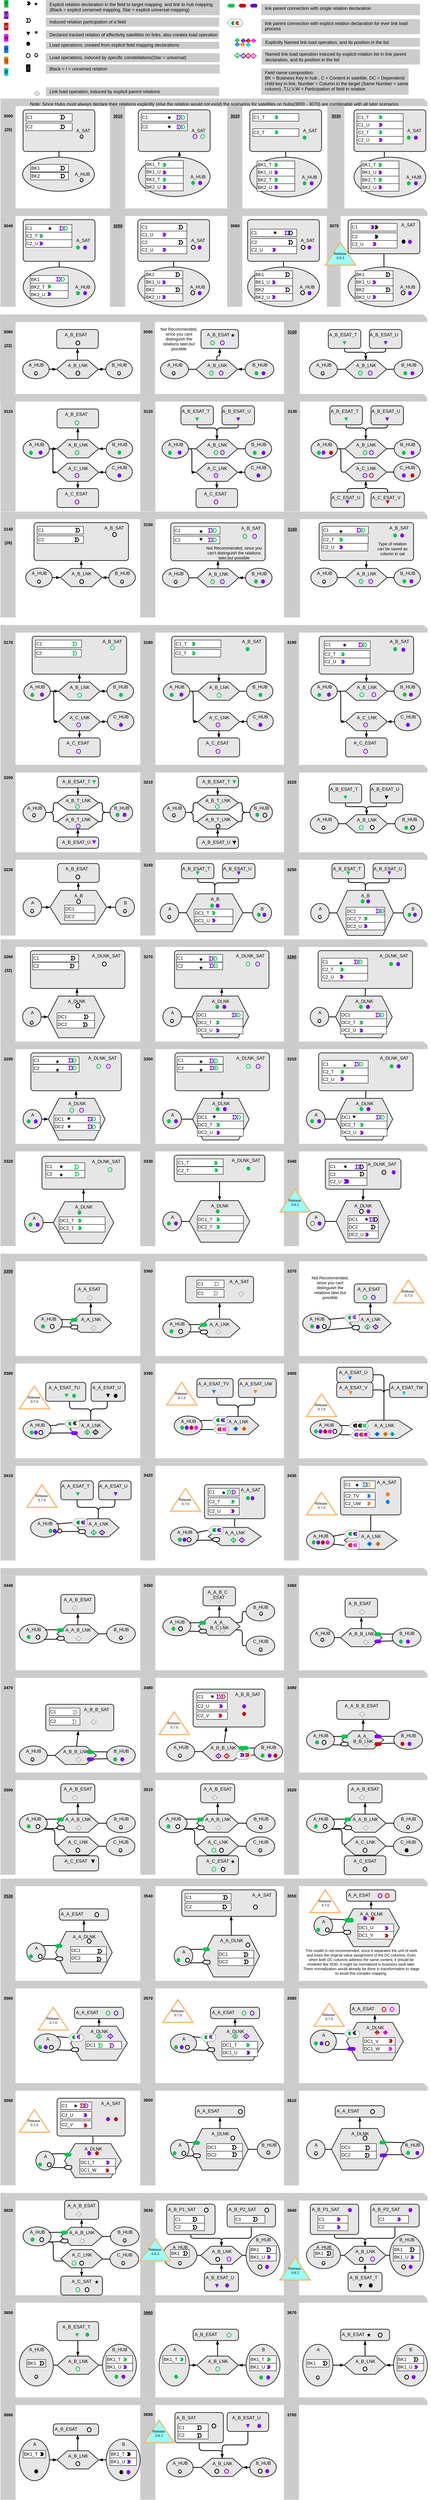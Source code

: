 <mxfile version="23.0.2" type="device">
  <diagram id="S8_EbyP6fOLFSmQk0vZv" name="Seite-1">
    <mxGraphModel dx="1313" dy="784" grid="1" gridSize="10" guides="0" tooltips="1" connect="1" arrows="1" fold="1" page="1" pageScale="1" pageWidth="1169" pageHeight="827" background="#FFFFFF" math="0" shadow="0">
      <root>
        <mxCell id="0" />
        <mxCell id="MhMX6n-4osd3CMCWlbSx-218" value="Background" style="locked=1;" parent="0" />
        <mxCell id="MhMX6n-4osd3CMCWlbSx-219" value="" style="shape=note;size=10;shadow=0;strokeWidth=0;fillColor=#cccccc;strokeColor=none;opacity=100.0;nl2Br=0;verticalAlign=top;align=center;spacingLeft=2.0;spacingRight=0;whiteSpace=wrap;gliffyId=41;spacingTop=1;spacingBottom=8;" parent="MhMX6n-4osd3CMCWlbSx-218" vertex="1">
          <mxGeometry x="20" y="2490" width="1130" height="20" as="geometry" />
        </mxCell>
        <mxCell id="MhMX6n-4osd3CMCWlbSx-220" value="&lt;div style=&quot;width: 43px; height: auto; word-break: break-word; font-size: 11px;&quot;&gt;&lt;div align=&quot;center&quot; style=&quot;font-size: 11px;&quot;&gt;&lt;span style=&quot;font-family: Helvetica; font-size: 11px; text-decoration: none; line-height: 36px; font-weight: bold;&quot;&gt;3260&lt;/span&gt;&lt;/div&gt;&lt;div align=&quot;center&quot; style=&quot;font-size: 11px;&quot;&gt;&lt;span style=&quot;font-family: Helvetica; font-size: 11px; text-decoration: none; line-height: 36px; font-weight: bold;&quot;&gt;(32)&lt;/span&gt;&lt;/div&gt;&lt;/div&gt;" style="shape=rect;shadow=0;strokeWidth=0;strokeColor=none;fillColor=#cccccc;opacity=100.0;html=1;nl2Br=0;verticalAlign=top;align=center;spacingLeft=2.0;spacingRight=0;spacingTop=1.0;spacingBottom=8;whiteSpace=wrap;gliffyId=345;fontSize=11;" parent="MhMX6n-4osd3CMCWlbSx-218" vertex="1">
          <mxGeometry x="20" y="2510" width="40" height="270" as="geometry" />
        </mxCell>
        <mxCell id="MhMX6n-4osd3CMCWlbSx-221" value="&lt;div style=&quot;width: 43px; height: auto; word-break: break-word; font-size: 11px;&quot;&gt;&lt;div align=&quot;center&quot; style=&quot;font-size: 11px;&quot;&gt;&lt;span style=&quot;font-family: Helvetica; font-size: 11px; text-decoration: none; line-height: 36px; font-weight: bold;&quot;&gt;3270&lt;/span&gt;&lt;/div&gt;&lt;/div&gt;" style="shape=rect;shadow=0;strokeWidth=0;strokeColor=none;fillColor=#cccccc;opacity=100.0;html=1;nl2Br=0;verticalAlign=top;align=center;spacingLeft=2.0;spacingRight=0;spacingTop=1.0;spacingBottom=8;whiteSpace=wrap;gliffyId=345;fontSize=11;" parent="MhMX6n-4osd3CMCWlbSx-218" vertex="1">
          <mxGeometry x="390" y="2510" width="40" height="260" as="geometry" />
        </mxCell>
        <mxCell id="MhMX6n-4osd3CMCWlbSx-222" value="&lt;div style=&quot;width: 43px; height: auto; word-break: break-word; font-size: 11px;&quot;&gt;&lt;div align=&quot;center&quot; style=&quot;font-size: 11px;&quot;&gt;&lt;span style=&quot;font-family: Helvetica; font-size: 11px; line-height: 36px; font-weight: bold;&quot;&gt;3280&lt;/span&gt;&lt;/div&gt;&lt;/div&gt;" style="shape=rect;shadow=0;strokeWidth=0;strokeColor=none;fillColor=#cccccc;opacity=100.0;html=1;nl2Br=0;verticalAlign=top;align=center;spacingLeft=2.0;spacingRight=0;spacingTop=1.0;spacingBottom=8;whiteSpace=wrap;gliffyId=345;fontSize=11;fontStyle=4" parent="MhMX6n-4osd3CMCWlbSx-218" vertex="1">
          <mxGeometry x="770" y="2510" width="40" height="270" as="geometry" />
        </mxCell>
        <mxCell id="MhMX6n-4osd3CMCWlbSx-223" value="&lt;div style=&quot;width: 43px; height: auto; word-break: break-word; font-size: 11px;&quot;&gt;&lt;div align=&quot;center&quot; style=&quot;font-size: 11px;&quot;&gt;&lt;span style=&quot;font-family: Helvetica; font-size: 11px; text-decoration: none; line-height: 36px; font-weight: bold;&quot;&gt;3170&lt;/span&gt;&lt;/div&gt;&lt;/div&gt;" style="shape=rect;shadow=0;strokeWidth=0;strokeColor=none;fillColor=#cccccc;opacity=100.0;html=1;nl2Br=0;verticalAlign=top;align=center;spacingLeft=2.0;spacingRight=0;spacingTop=1.0;spacingBottom=8;whiteSpace=wrap;gliffyId=345;fontSize=11;" parent="MhMX6n-4osd3CMCWlbSx-218" vertex="1">
          <mxGeometry x="20" y="1680" width="40" height="349.37" as="geometry" />
        </mxCell>
        <mxCell id="MhMX6n-4osd3CMCWlbSx-224" value="" style="shape=note;size=10;shadow=0;strokeWidth=0;fillColor=#cccccc;strokeColor=none;opacity=100.0;nl2Br=0;verticalAlign=top;align=center;spacingLeft=2.0;spacingRight=0;whiteSpace=wrap;gliffyId=41;spacingTop=1;spacingBottom=8;" parent="MhMX6n-4osd3CMCWlbSx-218" vertex="1">
          <mxGeometry x="20" y="1660" width="1130" height="20" as="geometry" />
        </mxCell>
        <mxCell id="MhMX6n-4osd3CMCWlbSx-225" value="&lt;div style=&quot;width: 43px; height: auto; word-break: break-word; font-size: 11px;&quot;&gt;&lt;div align=&quot;center&quot; style=&quot;font-size: 11px;&quot;&gt;&lt;span style=&quot;font-family: Helvetica; font-size: 11px; text-decoration: none; line-height: 36px; font-weight: bold;&quot;&gt;3180&lt;/span&gt;&lt;/div&gt;&lt;/div&gt;" style="shape=rect;shadow=0;strokeWidth=0;strokeColor=none;fillColor=#cccccc;opacity=100.0;html=1;nl2Br=0;verticalAlign=top;align=center;spacingLeft=2.0;spacingRight=0;spacingTop=1.0;spacingBottom=8;whiteSpace=wrap;gliffyId=345;fontSize=11;" parent="MhMX6n-4osd3CMCWlbSx-218" vertex="1">
          <mxGeometry x="390" y="1680" width="40" height="349.37" as="geometry" />
        </mxCell>
        <mxCell id="MhMX6n-4osd3CMCWlbSx-226" value="&lt;div style=&quot;width: 43px; height: auto; word-break: break-word; font-size: 11px;&quot;&gt;&lt;div align=&quot;center&quot; style=&quot;font-size: 11px;&quot;&gt;&lt;span style=&quot;font-family: Helvetica; font-size: 11px; text-decoration: none; line-height: 36px; font-weight: bold;&quot;&gt;3190&lt;/span&gt;&lt;/div&gt;&lt;/div&gt;" style="shape=rect;shadow=0;strokeWidth=0;strokeColor=none;fillColor=#cccccc;opacity=100.0;html=1;nl2Br=0;verticalAlign=top;align=center;spacingLeft=2.0;spacingRight=0;spacingTop=1.0;spacingBottom=8;whiteSpace=wrap;gliffyId=345;fontSize=11;" parent="MhMX6n-4osd3CMCWlbSx-218" vertex="1">
          <mxGeometry x="770" y="1680" width="40" height="349.37" as="geometry" />
        </mxCell>
        <mxCell id="MhMX6n-4osd3CMCWlbSx-227" value="" style="shape=note;size=10;shadow=0;strokeWidth=0;fillColor=#cccccc;strokeColor=none;opacity=100.0;nl2Br=0;verticalAlign=top;align=center;spacingLeft=2.0;spacingRight=0;whiteSpace=wrap;gliffyId=41;spacingTop=1;spacingBottom=8;" parent="MhMX6n-4osd3CMCWlbSx-218" vertex="1">
          <mxGeometry x="20" y="2029.37" width="1130" height="20" as="geometry" />
        </mxCell>
        <mxCell id="MhMX6n-4osd3CMCWlbSx-228" value="&lt;div style=&quot;width: 43px; height: auto; word-break: break-word; font-size: 11px;&quot;&gt;&lt;div align=&quot;center&quot; style=&quot;font-size: 11px;&quot;&gt;&lt;b&gt;3200&lt;/b&gt;&lt;/div&gt;&lt;/div&gt;" style="shape=rect;shadow=0;strokeWidth=0;strokeColor=none;fillColor=#cccccc;opacity=100.0;html=1;nl2Br=0;verticalAlign=top;align=center;spacingLeft=2.0;spacingRight=0;spacingTop=1.0;spacingBottom=8;whiteSpace=wrap;gliffyId=345;fontSize=11;" parent="MhMX6n-4osd3CMCWlbSx-218" vertex="1">
          <mxGeometry x="20" y="2049.37" width="40" height="220.63" as="geometry" />
        </mxCell>
        <mxCell id="MhMX6n-4osd3CMCWlbSx-229" value="&lt;div style=&quot;width: 43px; height: auto; word-break: break-word; font-size: 11px;&quot;&gt;&lt;div align=&quot;center&quot; style=&quot;font-size: 11px;&quot;&gt;&lt;span style=&quot;font-family: Helvetica; font-size: 11px; text-decoration: none; line-height: 36px; font-weight: bold;&quot;&gt;3210&lt;/span&gt;&lt;/div&gt;&lt;/div&gt;" style="shape=rect;shadow=0;strokeWidth=0;strokeColor=none;fillColor=#cccccc;opacity=100.0;html=1;nl2Br=0;verticalAlign=top;align=center;spacingLeft=2.0;spacingRight=0;spacingTop=1.0;spacingBottom=8;whiteSpace=wrap;gliffyId=345;fontSize=11;" parent="MhMX6n-4osd3CMCWlbSx-218" vertex="1">
          <mxGeometry x="390" y="2049.37" width="40" height="220.63" as="geometry" />
        </mxCell>
        <mxCell id="MhMX6n-4osd3CMCWlbSx-230" value="&lt;div style=&quot;width: 43px; height: auto; word-break: break-word; font-size: 11px;&quot;&gt;&lt;div align=&quot;center&quot; style=&quot;font-size: 11px;&quot;&gt;&lt;span style=&quot;font-family: Helvetica; font-size: 11px; text-decoration: none; line-height: 36px; font-weight: bold;&quot;&gt;3220&lt;/span&gt;&lt;/div&gt;&lt;/div&gt;" style="shape=rect;shadow=0;strokeWidth=0;strokeColor=none;fillColor=#cccccc;opacity=100.0;html=1;nl2Br=0;verticalAlign=top;align=center;spacingLeft=2.0;spacingRight=0;spacingTop=1.0;spacingBottom=8;whiteSpace=wrap;gliffyId=345;fontSize=11;" parent="MhMX6n-4osd3CMCWlbSx-218" vertex="1">
          <mxGeometry x="770" y="2049.37" width="40" height="220.63" as="geometry" />
        </mxCell>
        <mxCell id="MhMX6n-4osd3CMCWlbSx-231" value="&lt;div style=&quot;width: 43px; height: auto; word-break: break-word; font-size: 11px;&quot;&gt;&lt;div align=&quot;center&quot; style=&quot;font-size: 11px;&quot;&gt;&lt;span style=&quot;font-family: Helvetica; font-size: 11px; text-decoration: none; line-height: 36px; font-weight: bold;&quot;&gt;3080&lt;/span&gt;&lt;/div&gt;&lt;div align=&quot;center&quot; style=&quot;font-size: 11px;&quot;&gt;&lt;span style=&quot;font-family: Helvetica; font-size: 11px; text-decoration: none; line-height: 36px; font-weight: bold;&quot;&gt;(22)&lt;/span&gt;&lt;/div&gt;&lt;/div&gt;" style="shape=rect;shadow=0;strokeWidth=0;strokeColor=none;fillColor=#cccccc;opacity=100.0;html=1;nl2Br=0;verticalAlign=top;align=center;spacingLeft=2.0;spacingRight=0;spacingTop=1.0;spacingBottom=8;whiteSpace=wrap;gliffyId=345;fontSize=11;" parent="MhMX6n-4osd3CMCWlbSx-218" vertex="1">
          <mxGeometry x="19" y="860" width="41" height="190" as="geometry" />
        </mxCell>
        <mxCell id="MhMX6n-4osd3CMCWlbSx-232" value="" style="shape=note;size=10;shadow=0;strokeWidth=0;fillColor=#cccccc;strokeColor=none;opacity=100.0;nl2Br=0;verticalAlign=top;align=center;spacingLeft=2.0;spacingRight=0;whiteSpace=wrap;gliffyId=41;spacingTop=1;spacingBottom=8;" parent="MhMX6n-4osd3CMCWlbSx-218" vertex="1">
          <mxGeometry x="19" y="840" width="1130" height="20" as="geometry" />
        </mxCell>
        <mxCell id="MhMX6n-4osd3CMCWlbSx-233" value="&lt;div style=&quot;width: 43px; height: auto; word-break: break-word; font-size: 11px;&quot;&gt;&lt;div align=&quot;center&quot; style=&quot;font-size: 11px;&quot;&gt;&lt;span style=&quot;font-family: Helvetica; font-size: 11px; text-decoration: none; line-height: 36px; font-weight: bold;&quot;&gt;3090&lt;/span&gt;&lt;/div&gt;&lt;/div&gt;" style="shape=rect;shadow=0;strokeWidth=0;strokeColor=none;fillColor=#cccccc;opacity=100.0;html=1;nl2Br=0;verticalAlign=top;align=center;spacingLeft=2.0;spacingRight=0;spacingTop=1.0;spacingBottom=8;whiteSpace=wrap;gliffyId=345;fontSize=11;" parent="MhMX6n-4osd3CMCWlbSx-218" vertex="1">
          <mxGeometry x="390" y="860" width="39" height="190" as="geometry" />
        </mxCell>
        <mxCell id="MhMX6n-4osd3CMCWlbSx-234" value="&lt;div style=&quot;width: 43px; height: auto; word-break: break-word; font-size: 11px;&quot;&gt;&lt;div align=&quot;center&quot; style=&quot;font-size: 11px;&quot;&gt;&lt;span style=&quot;font-family: Helvetica; font-size: 11px; line-height: 36px; font-weight: bold;&quot;&gt;3100&lt;/span&gt;&lt;/div&gt;&lt;/div&gt;" style="shape=rect;shadow=0;strokeWidth=0;strokeColor=none;fillColor=#cccccc;opacity=100.0;html=1;nl2Br=0;verticalAlign=top;align=center;spacingLeft=2.0;spacingRight=0;spacingTop=1.0;spacingBottom=8;whiteSpace=wrap;gliffyId=345;fontSize=11;fontStyle=4" parent="MhMX6n-4osd3CMCWlbSx-218" vertex="1">
          <mxGeometry x="770" y="860" width="41.82" height="190" as="geometry" />
        </mxCell>
        <mxCell id="MhMX6n-4osd3CMCWlbSx-235" value="" style="shape=note;size=10;shadow=0;strokeWidth=0;fillColor=#cccccc;strokeColor=none;opacity=100.0;nl2Br=0;verticalAlign=top;align=center;spacingLeft=2.0;spacingRight=0;whiteSpace=wrap;gliffyId=41;spacingTop=1;spacingBottom=8;" parent="MhMX6n-4osd3CMCWlbSx-218" vertex="1">
          <mxGeometry x="19" y="1050" width="1130" height="20" as="geometry" />
        </mxCell>
        <mxCell id="MhMX6n-4osd3CMCWlbSx-236" value="&lt;div style=&quot;width: 43px; height: auto; word-break: break-word; font-size: 11px;&quot;&gt;&lt;div align=&quot;center&quot; style=&quot;font-size: 11px;&quot;&gt;&lt;span style=&quot;font-family: Helvetica; font-size: 11px; text-decoration: none; line-height: 36px; font-weight: bold;&quot;&gt;3110&lt;/span&gt;&lt;/div&gt;&lt;/div&gt;" style="shape=rect;shadow=0;strokeWidth=0;strokeColor=none;fillColor=#cccccc;opacity=100.0;html=1;nl2Br=0;verticalAlign=top;align=center;spacingLeft=2.0;spacingRight=0;spacingTop=1.0;spacingBottom=8;whiteSpace=wrap;gliffyId=345;fontSize=11;" parent="MhMX6n-4osd3CMCWlbSx-218" vertex="1">
          <mxGeometry x="19.93" y="1070" width="40.07" height="290" as="geometry" />
        </mxCell>
        <mxCell id="MhMX6n-4osd3CMCWlbSx-237" value="&lt;div style=&quot;width: 43px; height: auto; word-break: break-word; font-size: 11px;&quot;&gt;&lt;div align=&quot;center&quot; style=&quot;font-size: 11px;&quot;&gt;&lt;span style=&quot;font-family: Helvetica; font-size: 11px; text-decoration: none; line-height: 36px; font-weight: bold;&quot;&gt;3120&lt;/span&gt;&lt;/div&gt;&lt;/div&gt;" style="shape=rect;shadow=0;strokeWidth=0;strokeColor=none;fillColor=#cccccc;opacity=100.0;html=1;nl2Br=0;verticalAlign=top;align=center;spacingLeft=2.0;spacingRight=0;spacingTop=1.0;spacingBottom=8;whiteSpace=wrap;gliffyId=345;fontSize=11;" parent="MhMX6n-4osd3CMCWlbSx-218" vertex="1">
          <mxGeometry x="390" y="1070" width="39.93" height="290" as="geometry" />
        </mxCell>
        <mxCell id="MhMX6n-4osd3CMCWlbSx-238" value="&lt;div style=&quot;width: 43px; height: auto; word-break: break-word; font-size: 11px;&quot;&gt;&lt;div align=&quot;center&quot; style=&quot;font-size: 11px;&quot;&gt;&lt;span style=&quot;font-family: Helvetica; font-size: 11px; text-decoration: none; line-height: 36px; font-weight: bold;&quot;&gt;3130&lt;/span&gt;&lt;/div&gt;&lt;/div&gt;" style="shape=rect;shadow=0;strokeWidth=0;strokeColor=none;fillColor=#cccccc;opacity=100.0;html=1;nl2Br=0;verticalAlign=top;align=center;spacingLeft=2.0;spacingRight=0;spacingTop=1.0;spacingBottom=8;whiteSpace=wrap;gliffyId=345;fontSize=11;" parent="MhMX6n-4osd3CMCWlbSx-218" vertex="1">
          <mxGeometry x="770" y="1070" width="42.75" height="290" as="geometry" />
        </mxCell>
        <mxCell id="MhMX6n-4osd3CMCWlbSx-239" value="&lt;div style=&quot;width: 43px; height: auto; word-break: break-word; font-size: 11px;&quot;&gt;&lt;div align=&quot;center&quot; style=&quot;font-size: 11px;&quot;&gt;&lt;span style=&quot;font-family: Helvetica; font-size: 11px; text-decoration: none; line-height: 36px; font-weight: bold;&quot;&gt;3140&lt;/span&gt;&lt;/div&gt;&lt;div align=&quot;center&quot; style=&quot;font-size: 11px;&quot;&gt;&lt;span style=&quot;font-family: Helvetica; font-size: 11px; text-decoration: none; line-height: 36px; font-weight: bold;&quot;&gt;(26)&lt;/span&gt;&lt;/div&gt;&lt;/div&gt;" style="shape=rect;shadow=0;strokeWidth=0;strokeColor=none;fillColor=#cccccc;opacity=100.0;html=1;nl2Br=0;verticalAlign=top;align=center;spacingLeft=2.0;spacingRight=0;spacingTop=1.0;spacingBottom=8;whiteSpace=wrap;gliffyId=345;fontSize=11;" parent="MhMX6n-4osd3CMCWlbSx-218" vertex="1">
          <mxGeometry x="19.93" y="1380.63" width="40.07" height="259.37" as="geometry" />
        </mxCell>
        <mxCell id="MhMX6n-4osd3CMCWlbSx-240" value="" style="shape=note;size=10;shadow=0;strokeWidth=0;fillColor=#cccccc;strokeColor=none;opacity=100.0;nl2Br=0;verticalAlign=top;align=center;spacingLeft=2.0;spacingRight=0;whiteSpace=wrap;gliffyId=41;spacingTop=1;spacingBottom=8;" parent="MhMX6n-4osd3CMCWlbSx-218" vertex="1">
          <mxGeometry x="19.93" y="1360.63" width="1130" height="20" as="geometry" />
        </mxCell>
        <mxCell id="MhMX6n-4osd3CMCWlbSx-241" value="&lt;div style=&quot;width: 43px; height: auto; word-break: break-word; font-size: 11px;&quot;&gt;&lt;div align=&quot;center&quot; style=&quot;font-size: 11px;&quot;&gt;&lt;b&gt;3150&lt;/b&gt;&lt;/div&gt;&lt;/div&gt;" style="shape=rect;shadow=0;strokeWidth=0;strokeColor=none;fillColor=#cccccc;opacity=100.0;html=1;nl2Br=0;verticalAlign=top;align=center;spacingLeft=2.0;spacingRight=0;spacingTop=1.0;spacingBottom=8;whiteSpace=wrap;gliffyId=345;fontSize=11;" parent="MhMX6n-4osd3CMCWlbSx-218" vertex="1">
          <mxGeometry x="390" y="1380.63" width="39.93" height="259.37" as="geometry" />
        </mxCell>
        <mxCell id="MhMX6n-4osd3CMCWlbSx-242" value="&lt;div style=&quot;width: 43px; height: auto; word-break: break-word; font-size: 11px;&quot;&gt;&lt;div align=&quot;center&quot; style=&quot;font-size: 11px;&quot;&gt;&lt;span style=&quot;font-family: Helvetica; font-size: 11px; line-height: 36px; font-weight: bold;&quot;&gt;3160&lt;/span&gt;&lt;/div&gt;&lt;/div&gt;" style="shape=rect;shadow=0;strokeWidth=0;strokeColor=none;fillColor=#cccccc;opacity=100.0;html=1;nl2Br=0;verticalAlign=top;align=center;spacingLeft=2.0;spacingRight=0;spacingTop=1.0;spacingBottom=8;whiteSpace=wrap;gliffyId=345;fontSize=11;fontStyle=4" parent="MhMX6n-4osd3CMCWlbSx-218" vertex="1">
          <mxGeometry x="770" y="1380.63" width="42.75" height="259.37" as="geometry" />
        </mxCell>
        <mxCell id="MhMX6n-4osd3CMCWlbSx-243" value="&lt;div style=&quot;width: 43px; height: auto; word-break: break-word; font-size: 11px;&quot;&gt;&lt;div align=&quot;center&quot; style=&quot;font-size: 11px;&quot;&gt;&lt;span style=&quot;font-family: Helvetica; font-size: 11px; line-height: 36px; font-weight: bold;&quot;&gt;3020&lt;/span&gt;&lt;/div&gt;&lt;/div&gt;" style="shape=rect;shadow=0;strokeWidth=0;strokeColor=none;fillColor=#cccccc;opacity=100.0;html=1;nl2Br=0;verticalAlign=top;align=center;spacingLeft=2.0;spacingRight=0;spacingTop=1.0;spacingBottom=8;whiteSpace=wrap;gliffyId=345;fontSize=11;fontStyle=4" parent="MhMX6n-4osd3CMCWlbSx-218" vertex="1">
          <mxGeometry x="620" y="290" width="40" height="270" as="geometry" />
        </mxCell>
        <mxCell id="MhMX6n-4osd3CMCWlbSx-244" value="Note: Since Hubs must always declare their relations explicitly (else the relation would not exist) the scenarios for satellites on hubs(3000 - 3070) are combinable with all later scenarios" style="shape=note;size=10;shadow=0;strokeWidth=0;fillColor=#cccccc;strokeColor=none;opacity=100.0;nl2Br=0;verticalAlign=top;align=center;spacingLeft=2.0;spacingRight=0;whiteSpace=wrap;gliffyId=41;spacingTop=1;spacingBottom=8;" parent="MhMX6n-4osd3CMCWlbSx-218" vertex="1">
          <mxGeometry x="20" y="270" width="1130" height="20" as="geometry" />
        </mxCell>
        <mxCell id="MhMX6n-4osd3CMCWlbSx-245" value="&lt;div style=&quot;width: 43px; height: auto; word-break: break-word; font-size: 11px;&quot;&gt;&lt;div align=&quot;center&quot; style=&quot;font-size: 11px;&quot;&gt;&lt;span style=&quot;font-family: Helvetica; font-size: 11px; line-height: 36px; font-weight: bold;&quot;&gt;3030&lt;/span&gt;&lt;/div&gt;&lt;/div&gt;" style="shape=rect;shadow=0;strokeWidth=0;strokeColor=none;fillColor=#cccccc;opacity=100.0;html=1;nl2Br=0;verticalAlign=top;align=center;spacingLeft=2.0;spacingRight=0;spacingTop=1.0;spacingBottom=8;whiteSpace=wrap;gliffyId=345;fontSize=11;fontStyle=4" parent="MhMX6n-4osd3CMCWlbSx-218" vertex="1">
          <mxGeometry x="885" y="290" width="45" height="270" as="geometry" />
        </mxCell>
        <mxCell id="MhMX6n-4osd3CMCWlbSx-246" value="&lt;div style=&quot;width: 43px; height: auto; word-break: break-word; font-size: 11px; line-height: 147%;&quot;&gt;&lt;div align=&quot;center&quot; style=&quot;font-size: 11px; line-height: 147%;&quot;&gt;&lt;span style=&quot;font-family: Helvetica; font-size: 11px; text-decoration: none; line-height: 36px; font-weight: bold;&quot;&gt;3000&lt;/span&gt;&lt;/div&gt;&lt;div align=&quot;center&quot; style=&quot;font-size: 11px; line-height: 147%;&quot;&gt;&lt;span style=&quot;font-family: Helvetica; font-size: 11px; text-decoration: none; line-height: 36px; font-weight: bold;&quot;&gt;(20)&lt;/span&gt;&lt;/div&gt;&lt;/div&gt;" style="shape=rect;shadow=0;strokeWidth=0;strokeColor=none;fillColor=#cccccc;opacity=100.0;html=1;nl2Br=0;verticalAlign=top;align=center;spacingLeft=2.0;spacingRight=0;spacingTop=1.0;spacingBottom=2;whiteSpace=wrap;gliffyId=345;fontSize=11;labelPosition=center;verticalLabelPosition=middle;" parent="MhMX6n-4osd3CMCWlbSx-218" vertex="1">
          <mxGeometry x="20" y="290" width="40" height="270" as="geometry" />
        </mxCell>
        <mxCell id="MhMX6n-4osd3CMCWlbSx-247" value="&lt;div style=&quot;width: 43px; height: auto; word-break: break-word; font-size: 11px;&quot;&gt;&lt;div align=&quot;center&quot; style=&quot;font-size: 11px;&quot;&gt;&lt;span style=&quot;font-family: Helvetica; font-size: 11px; line-height: 36px; font-weight: bold;&quot;&gt;3010&lt;/span&gt;&lt;/div&gt;&lt;/div&gt;" style="shape=rect;shadow=0;strokeWidth=0;strokeColor=none;fillColor=#cccccc;opacity=100.0;html=1;nl2Br=0;verticalAlign=top;align=center;spacingLeft=2.0;spacingRight=0;spacingTop=1.0;spacingBottom=8;whiteSpace=wrap;gliffyId=345;fontSize=11;fontStyle=4" parent="MhMX6n-4osd3CMCWlbSx-218" vertex="1">
          <mxGeometry x="310" y="290" width="40" height="270" as="geometry" />
        </mxCell>
        <mxCell id="MhMX6n-4osd3CMCWlbSx-248" value="" style="shape=note;size=10;shadow=0;strokeWidth=0;fillColor=#cccccc;strokeColor=none;opacity=100.0;nl2Br=0;verticalAlign=top;align=center;spacingLeft=2.0;spacingRight=0;whiteSpace=wrap;gliffyId=41;spacingTop=1;spacingBottom=8;" parent="MhMX6n-4osd3CMCWlbSx-218" vertex="1">
          <mxGeometry x="20" y="560" width="1130" height="20" as="geometry" />
        </mxCell>
        <mxCell id="MhMX6n-4osd3CMCWlbSx-249" value="&lt;div style=&quot;width: 43px; height: auto; word-break: break-word; font-size: 11px;&quot;&gt;&lt;div align=&quot;center&quot; style=&quot;font-size: 11px;&quot;&gt;&lt;span style=&quot;font-family: Helvetica; font-size: 11px; text-decoration: none; line-height: 36px; font-weight: bold;&quot;&gt;3040&lt;/span&gt;&lt;/div&gt;&lt;/div&gt;" style="shape=rect;shadow=0;strokeWidth=0;strokeColor=none;fillColor=#cccccc;opacity=100.0;html=1;nl2Br=0;verticalAlign=top;align=center;spacingLeft=2.0;spacingRight=0;spacingTop=1.0;spacingBottom=8;whiteSpace=wrap;gliffyId=345;fontSize=11;" parent="MhMX6n-4osd3CMCWlbSx-218" vertex="1">
          <mxGeometry x="20" y="580" width="40" height="240" as="geometry" />
        </mxCell>
        <mxCell id="MhMX6n-4osd3CMCWlbSx-250" value="&lt;div style=&quot;width: 43px; height: auto; word-break: break-word; font-size: 11px;&quot;&gt;&lt;div align=&quot;center&quot; style=&quot;font-size: 11px;&quot;&gt;&lt;span style=&quot;font-family: Helvetica; font-size: 11px; line-height: 36px; font-weight: bold;&quot;&gt;3050&lt;/span&gt;&lt;/div&gt;&lt;/div&gt;" style="shape=rect;shadow=0;strokeWidth=0;strokeColor=none;fillColor=#cccccc;opacity=100.0;html=1;nl2Br=0;verticalAlign=top;align=center;spacingLeft=2.0;spacingRight=0;spacingTop=1.0;spacingBottom=8;whiteSpace=wrap;gliffyId=345;fontSize=11;fontStyle=4" parent="MhMX6n-4osd3CMCWlbSx-218" vertex="1">
          <mxGeometry x="310" y="580" width="40" height="240" as="geometry" />
        </mxCell>
        <mxCell id="MhMX6n-4osd3CMCWlbSx-251" value="&lt;div style=&quot;width: 43px; height: auto; word-break: break-word; font-size: 11px;&quot;&gt;&lt;div align=&quot;center&quot; style=&quot;font-size: 11px;&quot;&gt;&lt;span style=&quot;font-family: Helvetica; font-size: 11px; text-decoration: none; line-height: 36px; font-weight: bold;&quot;&gt;3060&lt;/span&gt;&lt;/div&gt;&lt;/div&gt;" style="shape=rect;shadow=0;strokeWidth=0;strokeColor=none;fillColor=#cccccc;opacity=100.0;html=1;nl2Br=0;verticalAlign=top;align=center;spacingLeft=2.0;spacingRight=0;spacingTop=1.0;spacingBottom=8;whiteSpace=wrap;gliffyId=345;fontSize=11;" parent="MhMX6n-4osd3CMCWlbSx-218" vertex="1">
          <mxGeometry x="620" y="580" width="40" height="240" as="geometry" />
        </mxCell>
        <mxCell id="MhMX6n-4osd3CMCWlbSx-252" value="&lt;div style=&quot;width: 43px; height: auto; word-break: break-word; font-size: 11px;&quot;&gt;&lt;div align=&quot;center&quot; style=&quot;font-size: 11px;&quot;&gt;&lt;span style=&quot;font-family: Helvetica; font-size: 11px; text-decoration: none; line-height: 36px; font-weight: bold;&quot;&gt;3070&lt;/span&gt;&lt;/div&gt;&lt;/div&gt;" style="shape=rect;shadow=0;strokeWidth=0;strokeColor=none;fillColor=#cccccc;opacity=100.0;html=1;nl2Br=0;verticalAlign=top;align=center;spacingLeft=2.0;spacingRight=0;spacingTop=1.0;spacingBottom=8;whiteSpace=wrap;gliffyId=345;fontSize=11;" parent="MhMX6n-4osd3CMCWlbSx-218" vertex="1">
          <mxGeometry x="883.75" y="580" width="36.25" height="240" as="geometry" />
        </mxCell>
        <mxCell id="MhMX6n-4osd3CMCWlbSx-284" value="&lt;div style=&quot;width: 43px; height: auto; word-break: break-word; font-size: 11px;&quot;&gt;&lt;div align=&quot;center&quot; style=&quot;font-size: 11px;&quot;&gt;&lt;span style=&quot;font-family: Helvetica; font-size: 11px; text-decoration: none; line-height: 36px; font-weight: bold;&quot;&gt;3290&lt;/span&gt;&lt;/div&gt;&lt;/div&gt;" style="shape=rect;shadow=0;strokeWidth=0;strokeColor=none;fillColor=#cccccc;opacity=100.0;html=1;nl2Br=0;verticalAlign=top;align=center;spacingLeft=2.0;spacingRight=0;spacingTop=1.0;spacingBottom=8;whiteSpace=wrap;gliffyId=345;fontSize=11;" parent="MhMX6n-4osd3CMCWlbSx-218" vertex="1">
          <mxGeometry x="20" y="2780" width="40" height="250" as="geometry" />
        </mxCell>
        <mxCell id="MhMX6n-4osd3CMCWlbSx-285" value="&lt;div style=&quot;width: 43px; height: auto; word-break: break-word; font-size: 11px;&quot;&gt;&lt;div align=&quot;center&quot; style=&quot;font-size: 11px;&quot;&gt;&lt;span style=&quot;font-family: Helvetica; font-size: 11px; text-decoration: none; line-height: 36px; font-weight: bold;&quot;&gt;3300&lt;/span&gt;&lt;/div&gt;&lt;/div&gt;" style="shape=rect;shadow=0;strokeWidth=0;strokeColor=none;fillColor=#cccccc;opacity=100.0;html=1;nl2Br=0;verticalAlign=top;align=center;spacingLeft=2.0;spacingRight=0;spacingTop=1.0;spacingBottom=8;whiteSpace=wrap;gliffyId=345;fontSize=11;" parent="MhMX6n-4osd3CMCWlbSx-218" vertex="1">
          <mxGeometry x="390" y="2780" width="40" height="250" as="geometry" />
        </mxCell>
        <mxCell id="MhMX6n-4osd3CMCWlbSx-286" value="" style="shape=note;size=10;shadow=0;strokeWidth=0;fillColor=#cccccc;strokeColor=none;opacity=100.0;nl2Br=0;verticalAlign=top;align=center;spacingLeft=2.0;spacingRight=0;whiteSpace=wrap;gliffyId=41;spacingTop=1;spacingBottom=8;" parent="MhMX6n-4osd3CMCWlbSx-218" vertex="1">
          <mxGeometry x="20" y="2760" width="1130" height="20" as="geometry" />
        </mxCell>
        <mxCell id="MhMX6n-4osd3CMCWlbSx-287" value="&lt;div style=&quot;width: 43px; height: auto; word-break: break-word; font-size: 11px;&quot;&gt;&lt;div align=&quot;center&quot; style=&quot;font-size: 11px;&quot;&gt;&lt;span style=&quot;font-family: Helvetica; font-size: 11px; text-decoration: none; line-height: 36px; font-weight: bold;&quot;&gt;3310&lt;/span&gt;&lt;/div&gt;&lt;/div&gt;" style="shape=rect;shadow=0;strokeWidth=0;strokeColor=none;fillColor=#cccccc;opacity=100.0;html=1;nl2Br=0;verticalAlign=top;align=center;spacingLeft=2.0;spacingRight=0;spacingTop=1.0;spacingBottom=8;whiteSpace=wrap;gliffyId=345;fontSize=11;" parent="MhMX6n-4osd3CMCWlbSx-218" vertex="1">
          <mxGeometry x="770" y="2780" width="40" height="250" as="geometry" />
        </mxCell>
        <mxCell id="MhMX6n-4osd3CMCWlbSx-364" value="" style="shape=note;size=10;shadow=0;strokeWidth=0;fillColor=#cccccc;strokeColor=none;opacity=100.0;nl2Br=0;verticalAlign=top;align=center;spacingLeft=2.0;spacingRight=0;whiteSpace=wrap;gliffyId=41;spacingTop=1;spacingBottom=8;" parent="MhMX6n-4osd3CMCWlbSx-218" vertex="1">
          <mxGeometry x="20" y="3030" width="1130" height="20" as="geometry" />
        </mxCell>
        <mxCell id="MhMX6n-4osd3CMCWlbSx-365" value="&lt;div style=&quot;width: 43px; height: auto; word-break: break-word; font-size: 11px;&quot;&gt;&lt;div align=&quot;center&quot; style=&quot;font-size: 11px;&quot;&gt;&lt;span style=&quot;font-family: Helvetica; font-size: 11px; text-decoration: none; line-height: 36px; font-weight: bold;&quot;&gt;3320&lt;/span&gt;&lt;/div&gt;&lt;/div&gt;" style="shape=rect;shadow=0;strokeWidth=0;strokeColor=none;fillColor=#cccccc;opacity=100.0;html=1;nl2Br=0;verticalAlign=top;align=center;spacingLeft=2.0;spacingRight=0;spacingTop=1.0;spacingBottom=8;whiteSpace=wrap;gliffyId=345;fontSize=11;" parent="MhMX6n-4osd3CMCWlbSx-218" vertex="1">
          <mxGeometry x="20" y="3050" width="40" height="250" as="geometry" />
        </mxCell>
        <mxCell id="MhMX6n-4osd3CMCWlbSx-366" value="&lt;div style=&quot;width: 43px; height: auto; word-break: break-word; font-size: 11px;&quot;&gt;&lt;div align=&quot;center&quot; style=&quot;font-size: 11px;&quot;&gt;&lt;span style=&quot;font-family: Helvetica; font-size: 11px; text-decoration: none; line-height: 36px; font-weight: bold;&quot;&gt;3330&lt;/span&gt;&lt;/div&gt;&lt;/div&gt;" style="shape=rect;shadow=0;strokeWidth=0;strokeColor=none;fillColor=#cccccc;opacity=100.0;html=1;nl2Br=0;verticalAlign=top;align=center;spacingLeft=2.0;spacingRight=0;spacingTop=1.0;spacingBottom=8;whiteSpace=wrap;gliffyId=345;fontSize=11;" parent="MhMX6n-4osd3CMCWlbSx-218" vertex="1">
          <mxGeometry x="390" y="3050" width="40" height="250" as="geometry" />
        </mxCell>
        <mxCell id="MhMX6n-4osd3CMCWlbSx-367" value="&lt;div style=&quot;width: 43px; height: auto; word-break: break-word; font-size: 11px;&quot;&gt;&lt;div align=&quot;center&quot; style=&quot;font-size: 11px;&quot;&gt;&lt;span style=&quot;font-family: Helvetica; font-size: 11px; text-decoration: none; line-height: 36px; font-weight: bold;&quot;&gt;3340&lt;/span&gt;&lt;/div&gt;&lt;/div&gt;" style="shape=rect;shadow=0;strokeWidth=0;strokeColor=none;fillColor=#cccccc;opacity=100.0;html=1;nl2Br=0;verticalAlign=top;align=center;spacingLeft=2.0;spacingRight=0;spacingTop=1.0;spacingBottom=8;whiteSpace=wrap;gliffyId=345;fontSize=11;" parent="MhMX6n-4osd3CMCWlbSx-218" vertex="1">
          <mxGeometry x="770" y="3050" width="40" height="250" as="geometry" />
        </mxCell>
        <mxCell id="MhMX6n-4osd3CMCWlbSx-428" value="&lt;div style=&quot;width: 43px; height: auto; word-break: break-word; font-size: 11px;&quot;&gt;&lt;div align=&quot;center&quot; style=&quot;font-size: 11px;&quot;&gt;&lt;span style=&quot;font-family: Helvetica; font-size: 11px; line-height: 36px; font-weight: bold;&quot;&gt;3350&lt;/span&gt;&lt;/div&gt;&lt;/div&gt;" style="shape=rect;shadow=0;strokeWidth=0;strokeColor=none;fillColor=#cccccc;opacity=100.0;html=1;nl2Br=0;verticalAlign=top;align=center;spacingLeft=2.0;spacingRight=0;spacingTop=1.0;spacingBottom=8;whiteSpace=wrap;gliffyId=345;fontSize=11;fontStyle=4" parent="MhMX6n-4osd3CMCWlbSx-218" vertex="1">
          <mxGeometry x="20" y="3340" width="40" height="250" as="geometry" />
        </mxCell>
        <mxCell id="MhMX6n-4osd3CMCWlbSx-429" value="" style="shape=note;size=10;shadow=0;strokeWidth=0;fillColor=#cccccc;strokeColor=none;opacity=100.0;nl2Br=0;verticalAlign=top;align=center;spacingLeft=2.0;spacingRight=0;whiteSpace=wrap;gliffyId=41;spacingTop=1;spacingBottom=8;" parent="MhMX6n-4osd3CMCWlbSx-218" vertex="1">
          <mxGeometry x="20" y="3320" width="1130" height="20" as="geometry" />
        </mxCell>
        <mxCell id="MhMX6n-4osd3CMCWlbSx-430" value="&lt;div style=&quot;width: 43px; height: auto; word-break: break-word; font-size: 11px;&quot;&gt;&lt;div align=&quot;center&quot; style=&quot;font-size: 11px;&quot;&gt;&lt;span style=&quot;font-family: Helvetica; font-size: 11px; text-decoration: none; line-height: 36px; font-weight: bold;&quot;&gt;3360&lt;/span&gt;&lt;/div&gt;&lt;/div&gt;" style="shape=rect;shadow=0;strokeWidth=0;strokeColor=none;fillColor=#cccccc;opacity=100.0;html=1;nl2Br=0;verticalAlign=top;align=center;spacingLeft=2.0;spacingRight=0;spacingTop=1.0;spacingBottom=8;whiteSpace=wrap;gliffyId=345;fontSize=11;" parent="MhMX6n-4osd3CMCWlbSx-218" vertex="1">
          <mxGeometry x="390" y="3340" width="40" height="250" as="geometry" />
        </mxCell>
        <mxCell id="MhMX6n-4osd3CMCWlbSx-431" value="&lt;div style=&quot;width: 43px; height: auto; word-break: break-word; font-size: 11px;&quot;&gt;&lt;div align=&quot;center&quot; style=&quot;font-size: 11px;&quot;&gt;&lt;span style=&quot;font-family: Helvetica; font-size: 11px; text-decoration: none; line-height: 36px; font-weight: bold;&quot;&gt;3370&lt;/span&gt;&lt;/div&gt;&lt;/div&gt;" style="shape=rect;shadow=0;strokeWidth=0;strokeColor=none;fillColor=#cccccc;opacity=100.0;html=1;nl2Br=0;verticalAlign=top;align=center;spacingLeft=2.0;spacingRight=0;spacingTop=1.0;spacingBottom=8;whiteSpace=wrap;gliffyId=345;fontSize=11;" parent="MhMX6n-4osd3CMCWlbSx-218" vertex="1">
          <mxGeometry x="770" y="3340" width="40" height="250" as="geometry" />
        </mxCell>
        <mxCell id="MhMX6n-4osd3CMCWlbSx-436" value="" style="shape=note;size=10;shadow=0;strokeWidth=0;fillColor=#cccccc;strokeColor=none;opacity=100.0;nl2Br=0;verticalAlign=top;align=center;spacingLeft=2.0;spacingRight=0;whiteSpace=wrap;gliffyId=41;spacingTop=1;spacingBottom=8;" parent="MhMX6n-4osd3CMCWlbSx-218" vertex="1">
          <mxGeometry x="20" y="3590" width="1130" height="20" as="geometry" />
        </mxCell>
        <mxCell id="MhMX6n-4osd3CMCWlbSx-437" value="&lt;div style=&quot;width: 43px; height: auto; word-break: break-word; font-size: 11px;&quot;&gt;&lt;div align=&quot;center&quot; style=&quot;font-size: 11px;&quot;&gt;&lt;span style=&quot;font-family: Helvetica; font-size: 11px; text-decoration: none; line-height: 36px; font-weight: bold;&quot;&gt;3380&lt;/span&gt;&lt;/div&gt;&lt;/div&gt;" style="shape=rect;shadow=0;strokeWidth=0;strokeColor=none;fillColor=#cccccc;opacity=100.0;html=1;nl2Br=0;verticalAlign=top;align=center;spacingLeft=2.0;spacingRight=0;spacingTop=1.0;spacingBottom=8;whiteSpace=wrap;gliffyId=345;fontSize=11;" parent="MhMX6n-4osd3CMCWlbSx-218" vertex="1">
          <mxGeometry x="20" y="3610" width="40" height="250" as="geometry" />
        </mxCell>
        <mxCell id="MhMX6n-4osd3CMCWlbSx-438" value="&lt;div style=&quot;width: 43px; height: auto; word-break: break-word; font-size: 11px;&quot;&gt;&lt;div align=&quot;center&quot; style=&quot;font-size: 11px;&quot;&gt;&lt;span style=&quot;font-family: Helvetica; font-size: 11px; text-decoration: none; line-height: 36px; font-weight: bold;&quot;&gt;3390&lt;/span&gt;&lt;/div&gt;&lt;/div&gt;" style="shape=rect;shadow=0;strokeWidth=0;strokeColor=none;fillColor=#cccccc;opacity=100.0;html=1;nl2Br=0;verticalAlign=top;align=center;spacingLeft=2.0;spacingRight=0;spacingTop=1.0;spacingBottom=8;whiteSpace=wrap;gliffyId=345;fontSize=11;" parent="MhMX6n-4osd3CMCWlbSx-218" vertex="1">
          <mxGeometry x="390" y="3610" width="40" height="250" as="geometry" />
        </mxCell>
        <mxCell id="MhMX6n-4osd3CMCWlbSx-439" value="&lt;div style=&quot;width: 43px; height: auto; word-break: break-word; font-size: 11px;&quot;&gt;&lt;div align=&quot;center&quot; style=&quot;font-size: 11px;&quot;&gt;&lt;span style=&quot;font-family: Helvetica; font-size: 11px; text-decoration: none; line-height: 36px; font-weight: bold;&quot;&gt;3400&lt;/span&gt;&lt;/div&gt;&lt;/div&gt;" style="shape=rect;shadow=0;strokeWidth=0;strokeColor=none;fillColor=#cccccc;opacity=100.0;html=1;nl2Br=0;verticalAlign=top;align=center;spacingLeft=2.0;spacingRight=0;spacingTop=1.0;spacingBottom=8;whiteSpace=wrap;gliffyId=345;fontSize=11;" parent="MhMX6n-4osd3CMCWlbSx-218" vertex="1">
          <mxGeometry x="770" y="3610" width="40" height="250" as="geometry" />
        </mxCell>
        <mxCell id="MhMX6n-4osd3CMCWlbSx-440" value="" style="shape=note;size=10;shadow=0;strokeWidth=0;fillColor=#cccccc;strokeColor=none;opacity=100.0;nl2Br=0;verticalAlign=top;align=center;spacingLeft=2.0;spacingRight=0;whiteSpace=wrap;gliffyId=41;spacingTop=1;spacingBottom=8;" parent="MhMX6n-4osd3CMCWlbSx-218" vertex="1">
          <mxGeometry x="20" y="3860" width="1130" height="20" as="geometry" />
        </mxCell>
        <mxCell id="MhMX6n-4osd3CMCWlbSx-441" value="&lt;div style=&quot;width: 43px; height: auto; word-break: break-word; font-size: 11px;&quot;&gt;&lt;div align=&quot;center&quot; style=&quot;font-size: 11px;&quot;&gt;&lt;span style=&quot;font-family: Helvetica; font-size: 11px; text-decoration: none; line-height: 36px; font-weight: bold;&quot;&gt;3410&lt;/span&gt;&lt;/div&gt;&lt;/div&gt;" style="shape=rect;shadow=0;strokeWidth=0;strokeColor=none;fillColor=#cccccc;opacity=100.0;html=1;nl2Br=0;verticalAlign=top;align=center;spacingLeft=2.0;spacingRight=0;spacingTop=1.0;spacingBottom=8;whiteSpace=wrap;gliffyId=345;fontSize=11;" parent="MhMX6n-4osd3CMCWlbSx-218" vertex="1">
          <mxGeometry x="20" y="3880" width="40" height="250" as="geometry" />
        </mxCell>
        <mxCell id="MhMX6n-4osd3CMCWlbSx-442" value="&lt;div style=&quot;width: 43px; height: auto; word-break: break-word; font-size: 11px;&quot;&gt;&lt;p style=&quot;font-size: 11px;&quot;&gt;&lt;b&gt;3420&lt;/b&gt;&lt;/p&gt;&lt;/div&gt;" style="shape=rect;shadow=0;strokeWidth=0;strokeColor=none;fillColor=#cccccc;opacity=100.0;html=1;nl2Br=0;verticalAlign=top;align=center;spacingLeft=2.0;spacingRight=0;spacingTop=1.0;spacingBottom=8;whiteSpace=wrap;gliffyId=345;fontSize=11;" parent="MhMX6n-4osd3CMCWlbSx-218" vertex="1">
          <mxGeometry x="390" y="3880" width="40" height="250" as="geometry" />
        </mxCell>
        <mxCell id="MhMX6n-4osd3CMCWlbSx-443" value="&lt;div style=&quot;width: 43px; height: auto; word-break: break-word; font-size: 11px;&quot;&gt;&lt;div align=&quot;center&quot; style=&quot;font-size: 11px;&quot;&gt;&lt;span style=&quot;font-family: Helvetica; font-size: 11px; text-decoration: none; line-height: 36px; font-weight: bold;&quot;&gt;3430&lt;/span&gt;&lt;/div&gt;&lt;/div&gt;" style="shape=rect;shadow=0;strokeWidth=0;strokeColor=none;fillColor=#cccccc;opacity=100.0;html=1;nl2Br=0;verticalAlign=top;align=center;spacingLeft=2.0;spacingRight=0;spacingTop=1.0;spacingBottom=8;whiteSpace=wrap;gliffyId=345;fontSize=11;" parent="MhMX6n-4osd3CMCWlbSx-218" vertex="1">
          <mxGeometry x="770" y="3880" width="40" height="250" as="geometry" />
        </mxCell>
        <mxCell id="MhMX6n-4osd3CMCWlbSx-444" value="" style="shape=note;size=10;shadow=0;strokeWidth=0;fillColor=#cccccc;strokeColor=none;opacity=100.0;nl2Br=0;verticalAlign=top;align=center;spacingLeft=2.0;spacingRight=0;whiteSpace=wrap;gliffyId=41;spacingTop=1;spacingBottom=8;" parent="MhMX6n-4osd3CMCWlbSx-218" vertex="1">
          <mxGeometry x="20" y="2260" width="1130" height="20" as="geometry" />
        </mxCell>
        <mxCell id="MhMX6n-4osd3CMCWlbSx-445" value="&lt;div style=&quot;width: 43px; height: auto; word-break: break-word; font-size: 11px;&quot;&gt;&lt;div align=&quot;center&quot; style=&quot;font-size: 11px;&quot;&gt;&lt;span style=&quot;font-family: Helvetica; font-size: 11px; text-decoration: none; line-height: 36px; font-weight: bold;&quot;&gt;3230&lt;/span&gt;&lt;/div&gt;&lt;/div&gt;" style="shape=rect;shadow=0;strokeWidth=0;strokeColor=none;fillColor=#cccccc;opacity=100.0;html=1;nl2Br=0;verticalAlign=top;align=center;spacingLeft=2.0;spacingRight=0;spacingTop=1.0;spacingBottom=8;whiteSpace=wrap;gliffyId=345;fontSize=11;" parent="MhMX6n-4osd3CMCWlbSx-218" vertex="1">
          <mxGeometry x="20" y="2280" width="40" height="200" as="geometry" />
        </mxCell>
        <mxCell id="MhMX6n-4osd3CMCWlbSx-446" value="&lt;div style=&quot;width: 43px; height: auto; word-break: break-word; font-size: 11px;&quot;&gt;&lt;div align=&quot;center&quot; style=&quot;font-size: 11px;&quot;&gt;&lt;b&gt;3240&lt;/b&gt;&lt;/div&gt;&lt;/div&gt;" style="shape=rect;shadow=0;strokeWidth=0;strokeColor=none;fillColor=#cccccc;opacity=100.0;html=1;nl2Br=0;verticalAlign=top;align=center;spacingLeft=2.0;spacingRight=0;spacingTop=1.0;spacingBottom=8;whiteSpace=wrap;gliffyId=345;fontSize=11;" parent="MhMX6n-4osd3CMCWlbSx-218" vertex="1">
          <mxGeometry x="390" y="2280" width="40" height="200" as="geometry" />
        </mxCell>
        <mxCell id="MhMX6n-4osd3CMCWlbSx-447" value="&lt;div style=&quot;width: 43px; height: auto; word-break: break-word; font-size: 11px;&quot;&gt;&lt;div align=&quot;center&quot; style=&quot;font-size: 11px;&quot;&gt;&lt;span style=&quot;font-family: Helvetica; font-size: 11px; text-decoration: none; line-height: 36px; font-weight: bold;&quot;&gt;3250&lt;/span&gt;&lt;/div&gt;&lt;/div&gt;" style="shape=rect;shadow=0;strokeWidth=0;strokeColor=none;fillColor=#cccccc;opacity=100.0;html=1;nl2Br=0;verticalAlign=top;align=center;spacingLeft=2.0;spacingRight=0;spacingTop=1.0;spacingBottom=8;whiteSpace=wrap;gliffyId=345;fontSize=11;" parent="MhMX6n-4osd3CMCWlbSx-218" vertex="1">
          <mxGeometry x="770" y="2280" width="40" height="200" as="geometry" />
        </mxCell>
        <mxCell id="MhMX6n-4osd3CMCWlbSx-707" value="" style="shape=note;size=10;shadow=0;strokeWidth=0;fillColor=#cccccc;strokeColor=none;opacity=100.0;nl2Br=0;verticalAlign=top;align=center;spacingLeft=2.0;spacingRight=0;whiteSpace=wrap;gliffyId=41;spacingTop=1;spacingBottom=8;" parent="MhMX6n-4osd3CMCWlbSx-218" vertex="1">
          <mxGeometry x="20" y="4150" width="1130" height="20" as="geometry" />
        </mxCell>
        <mxCell id="MhMX6n-4osd3CMCWlbSx-708" value="" style="shape=note;size=10;shadow=0;strokeWidth=0;fillColor=#cccccc;strokeColor=none;opacity=100.0;nl2Br=0;verticalAlign=top;align=center;spacingLeft=2.0;spacingRight=0;whiteSpace=wrap;gliffyId=41;spacingTop=1;spacingBottom=8;" parent="MhMX6n-4osd3CMCWlbSx-218" vertex="1">
          <mxGeometry x="20" y="4420" width="1130" height="20" as="geometry" />
        </mxCell>
        <mxCell id="MhMX6n-4osd3CMCWlbSx-709" value="" style="shape=note;size=10;shadow=0;strokeWidth=0;fillColor=#cccccc;strokeColor=none;opacity=100.0;nl2Br=0;verticalAlign=top;align=center;spacingLeft=2.0;spacingRight=0;whiteSpace=wrap;gliffyId=41;spacingTop=1;spacingBottom=8;" parent="MhMX6n-4osd3CMCWlbSx-218" vertex="1">
          <mxGeometry x="20" y="4690" width="1130" height="20" as="geometry" />
        </mxCell>
        <mxCell id="MhMX6n-4osd3CMCWlbSx-710" value="&lt;div style=&quot;width: 43px; height: auto; word-break: break-word; font-size: 11px;&quot;&gt;&lt;div align=&quot;center&quot; style=&quot;font-size: 11px;&quot;&gt;&lt;span style=&quot;font-family: Helvetica; font-size: 11px; text-decoration: none; line-height: 36px; font-weight: bold;&quot;&gt;3470&lt;/span&gt;&lt;/div&gt;&lt;/div&gt;" style="shape=rect;shadow=0;strokeWidth=0;strokeColor=none;fillColor=#cccccc;opacity=100.0;html=1;nl2Br=0;verticalAlign=top;align=center;spacingLeft=2.0;spacingRight=0;spacingTop=1.0;spacingBottom=8;whiteSpace=wrap;gliffyId=345;fontSize=11;" parent="MhMX6n-4osd3CMCWlbSx-218" vertex="1">
          <mxGeometry x="20" y="4440" width="40" height="250" as="geometry" />
        </mxCell>
        <mxCell id="MhMX6n-4osd3CMCWlbSx-711" value="&lt;div style=&quot;width: 43px; height: auto; word-break: break-word; font-size: 11px;&quot;&gt;&lt;div align=&quot;center&quot; style=&quot;font-size: 11px;&quot;&gt;&lt;span style=&quot;font-family: Helvetica; font-size: 11px; text-decoration: none; line-height: 36px; font-weight: bold;&quot;&gt;3480&lt;/span&gt;&lt;/div&gt;&lt;/div&gt;" style="shape=rect;shadow=0;strokeWidth=0;strokeColor=none;fillColor=#cccccc;opacity=100.0;html=1;nl2Br=0;verticalAlign=top;align=center;spacingLeft=2.0;spacingRight=0;spacingTop=1.0;spacingBottom=8;whiteSpace=wrap;gliffyId=345;fontSize=11;" parent="MhMX6n-4osd3CMCWlbSx-218" vertex="1">
          <mxGeometry x="390" y="4440" width="40" height="250" as="geometry" />
        </mxCell>
        <mxCell id="MhMX6n-4osd3CMCWlbSx-712" value="&lt;div style=&quot;width: 43px; height: auto; word-break: break-word; font-size: 11px;&quot;&gt;&lt;div align=&quot;center&quot; style=&quot;font-size: 11px;&quot;&gt;&lt;span style=&quot;font-family: Helvetica; font-size: 11px; text-decoration: none; line-height: 36px; font-weight: bold;&quot;&gt;3450&lt;/span&gt;&lt;/div&gt;&lt;/div&gt;" style="shape=rect;shadow=0;strokeWidth=0;strokeColor=none;fillColor=#cccccc;opacity=100.0;html=1;nl2Br=0;verticalAlign=top;align=center;spacingLeft=2.0;spacingRight=0;spacingTop=1.0;spacingBottom=8;whiteSpace=wrap;gliffyId=345;fontSize=11;" parent="MhMX6n-4osd3CMCWlbSx-218" vertex="1">
          <mxGeometry x="390" y="4170" width="40" height="250" as="geometry" />
        </mxCell>
        <mxCell id="MhMX6n-4osd3CMCWlbSx-713" value="&lt;div style=&quot;width: 43px; height: auto; word-break: break-word; font-size: 11px;&quot;&gt;&lt;div align=&quot;center&quot; style=&quot;font-size: 11px;&quot;&gt;&lt;span style=&quot;font-family: Helvetica; font-size: 11px; text-decoration: none; line-height: 36px; font-weight: bold;&quot;&gt;3440&lt;/span&gt;&lt;/div&gt;&lt;/div&gt;" style="shape=rect;shadow=0;strokeWidth=0;strokeColor=none;fillColor=#cccccc;opacity=100.0;html=1;nl2Br=0;verticalAlign=top;align=center;spacingLeft=2.0;spacingRight=0;spacingTop=1.0;spacingBottom=8;whiteSpace=wrap;gliffyId=345;fontSize=11;" parent="MhMX6n-4osd3CMCWlbSx-218" vertex="1">
          <mxGeometry x="20" y="4170" width="40" height="250" as="geometry" />
        </mxCell>
        <mxCell id="MhMX6n-4osd3CMCWlbSx-714" value="&lt;div style=&quot;width: 43px; height: auto; word-break: break-word; font-size: 11px;&quot;&gt;&lt;div align=&quot;center&quot; style=&quot;font-size: 11px;&quot;&gt;&lt;span style=&quot;font-family: Helvetica; font-size: 11px; text-decoration: none; line-height: 36px; font-weight: bold;&quot;&gt;3500&lt;/span&gt;&lt;/div&gt;&lt;/div&gt;" style="shape=rect;shadow=0;strokeWidth=0;strokeColor=none;fillColor=#cccccc;opacity=100.0;html=1;nl2Br=0;verticalAlign=top;align=center;spacingLeft=2.0;spacingRight=0;spacingTop=1.0;spacingBottom=8;whiteSpace=wrap;gliffyId=345;fontSize=11;" parent="MhMX6n-4osd3CMCWlbSx-218" vertex="1">
          <mxGeometry x="20" y="4710" width="40" height="250" as="geometry" />
        </mxCell>
        <mxCell id="MhMX6n-4osd3CMCWlbSx-715" value="&lt;div style=&quot;width: 43px; height: auto; word-break: break-word; font-size: 11px;&quot;&gt;&lt;p style=&quot;font-size: 11px;&quot;&gt;&lt;b&gt;3510&lt;/b&gt;&lt;/p&gt;&lt;/div&gt;" style="shape=rect;shadow=0;strokeWidth=0;strokeColor=none;fillColor=#cccccc;opacity=100.0;html=1;nl2Br=0;verticalAlign=top;align=center;spacingLeft=2.0;spacingRight=0;spacingTop=1.0;spacingBottom=8;whiteSpace=wrap;gliffyId=345;fontSize=11;" parent="MhMX6n-4osd3CMCWlbSx-218" vertex="1">
          <mxGeometry x="390" y="4710" width="40" height="250" as="geometry" />
        </mxCell>
        <mxCell id="MhMX6n-4osd3CMCWlbSx-716" value="&lt;div style=&quot;width: 43px; height: auto; word-break: break-word; font-size: 11px;&quot;&gt;&lt;div align=&quot;center&quot; style=&quot;font-size: 11px;&quot;&gt;&lt;span style=&quot;font-family: Helvetica; font-size: 11px; text-decoration: none; line-height: 36px; font-weight: bold;&quot;&gt;3520&lt;/span&gt;&lt;/div&gt;&lt;/div&gt;" style="shape=rect;shadow=0;strokeWidth=0;strokeColor=none;fillColor=#cccccc;opacity=100.0;html=1;nl2Br=0;verticalAlign=top;align=center;spacingLeft=2.0;spacingRight=0;spacingTop=1.0;spacingBottom=8;whiteSpace=wrap;gliffyId=345;fontSize=11;" parent="MhMX6n-4osd3CMCWlbSx-218" vertex="1">
          <mxGeometry x="770" y="4710" width="40" height="250" as="geometry" />
        </mxCell>
        <mxCell id="MhMX6n-4osd3CMCWlbSx-717" value="&lt;div style=&quot;width: 43px; height: auto; word-break: break-word; font-size: 11px;&quot;&gt;&lt;div align=&quot;center&quot; style=&quot;font-size: 11px;&quot;&gt;&lt;span style=&quot;font-family: Helvetica; font-size: 11px; text-decoration: none; line-height: 36px; font-weight: bold;&quot;&gt;3490&lt;/span&gt;&lt;/div&gt;&lt;/div&gt;" style="shape=rect;shadow=0;strokeWidth=0;strokeColor=none;fillColor=#cccccc;opacity=100.0;html=1;nl2Br=0;verticalAlign=top;align=center;spacingLeft=2.0;spacingRight=0;spacingTop=1.0;spacingBottom=8;whiteSpace=wrap;gliffyId=345;fontSize=11;" parent="MhMX6n-4osd3CMCWlbSx-218" vertex="1">
          <mxGeometry x="770" y="4440" width="40" height="250" as="geometry" />
        </mxCell>
        <mxCell id="MhMX6n-4osd3CMCWlbSx-718" value="&lt;div style=&quot;width: 43px; height: auto; word-break: break-word; font-size: 11px;&quot;&gt;&lt;div align=&quot;center&quot; style=&quot;font-size: 11px;&quot;&gt;&lt;span style=&quot;font-family: Helvetica; font-size: 11px; text-decoration: none; line-height: 36px; font-weight: bold;&quot;&gt;3460&lt;/span&gt;&lt;/div&gt;&lt;/div&gt;" style="shape=rect;shadow=0;strokeWidth=0;strokeColor=none;fillColor=#cccccc;opacity=100.0;html=1;nl2Br=0;verticalAlign=top;align=center;spacingLeft=2.0;spacingRight=0;spacingTop=1.0;spacingBottom=8;whiteSpace=wrap;gliffyId=345;fontSize=11;" parent="MhMX6n-4osd3CMCWlbSx-218" vertex="1">
          <mxGeometry x="770" y="4170" width="40" height="250" as="geometry" />
        </mxCell>
        <mxCell id="MhMX6n-4osd3CMCWlbSx-1050" value="" style="shape=note;size=10;shadow=0;strokeWidth=0;fillColor=#cccccc;strokeColor=none;opacity=100.0;nl2Br=0;verticalAlign=top;align=center;spacingLeft=2.0;spacingRight=0;whiteSpace=wrap;gliffyId=41;spacingTop=1;spacingBottom=8;" parent="MhMX6n-4osd3CMCWlbSx-218" vertex="1">
          <mxGeometry x="20" y="4970" width="1130" height="20" as="geometry" />
        </mxCell>
        <mxCell id="MhMX6n-4osd3CMCWlbSx-1051" value="&lt;div style=&quot;width: 43px; height: auto; word-break: break-word; font-size: 11px;&quot;&gt;&lt;div align=&quot;center&quot; style=&quot;font-size: 11px;&quot;&gt;&lt;span style=&quot;font-family: Helvetica; font-size: 11px; line-height: 36px; font-weight: bold;&quot;&gt;3530&lt;/span&gt;&lt;/div&gt;&lt;/div&gt;" style="shape=rect;shadow=0;strokeWidth=0;strokeColor=none;fillColor=#cccccc;opacity=100.0;html=1;nl2Br=0;verticalAlign=top;align=center;spacingLeft=2.0;spacingRight=0;spacingTop=1.0;spacingBottom=8;whiteSpace=wrap;gliffyId=345;fontSize=11;fontStyle=4" parent="MhMX6n-4osd3CMCWlbSx-218" vertex="1">
          <mxGeometry x="20" y="4990" width="40" height="250" as="geometry" />
        </mxCell>
        <mxCell id="MhMX6n-4osd3CMCWlbSx-1052" value="&lt;div style=&quot;width: 43px; height: auto; word-break: break-word; font-size: 11px;&quot;&gt;&lt;div align=&quot;center&quot; style=&quot;font-size: 11px;&quot;&gt;&lt;span style=&quot;font-family: Helvetica; font-size: 11px; text-decoration: none; line-height: 36px; font-weight: bold;&quot;&gt;3540&lt;/span&gt;&lt;/div&gt;&lt;/div&gt;" style="shape=rect;shadow=0;strokeWidth=0;strokeColor=none;fillColor=#cccccc;opacity=100.0;html=1;nl2Br=0;verticalAlign=top;align=center;spacingLeft=2.0;spacingRight=0;spacingTop=1.0;spacingBottom=8;whiteSpace=wrap;gliffyId=345;fontSize=11;" parent="MhMX6n-4osd3CMCWlbSx-218" vertex="1">
          <mxGeometry x="390" y="4990" width="40" height="250" as="geometry" />
        </mxCell>
        <mxCell id="MhMX6n-4osd3CMCWlbSx-1053" value="&lt;div style=&quot;width: 43px; height: auto; word-break: break-word; font-size: 11px;&quot;&gt;&lt;div align=&quot;center&quot; style=&quot;font-size: 11px;&quot;&gt;&lt;span style=&quot;font-family: Helvetica; font-size: 11px; text-decoration: none; line-height: 36px; font-weight: bold;&quot;&gt;3550&lt;/span&gt;&lt;/div&gt;&lt;/div&gt;" style="shape=rect;shadow=0;strokeWidth=0;strokeColor=none;fillColor=#cccccc;opacity=100.0;html=1;nl2Br=0;verticalAlign=top;align=center;spacingLeft=2.0;spacingRight=0;spacingTop=1.0;spacingBottom=8;whiteSpace=wrap;gliffyId=345;fontSize=11;" parent="MhMX6n-4osd3CMCWlbSx-218" vertex="1">
          <mxGeometry x="770" y="4990" width="40" height="250" as="geometry" />
        </mxCell>
        <mxCell id="MhMX6n-4osd3CMCWlbSx-1054" value="" style="shape=note;size=10;shadow=0;strokeWidth=0;fillColor=#cccccc;strokeColor=none;opacity=100.0;nl2Br=0;verticalAlign=top;align=center;spacingLeft=2.0;spacingRight=0;whiteSpace=wrap;gliffyId=41;spacingTop=1;spacingBottom=8;" parent="MhMX6n-4osd3CMCWlbSx-218" vertex="1">
          <mxGeometry x="20" y="5240" width="1130" height="20" as="geometry" />
        </mxCell>
        <mxCell id="MhMX6n-4osd3CMCWlbSx-1055" value="&lt;div style=&quot;width: 43px; height: auto; word-break: break-word; font-size: 11px;&quot;&gt;&lt;div align=&quot;center&quot; style=&quot;font-size: 11px;&quot;&gt;&lt;span style=&quot;font-family: Helvetica; font-size: 11px; text-decoration: none; line-height: 36px; font-weight: bold;&quot;&gt;3560&lt;/span&gt;&lt;/div&gt;&lt;/div&gt;" style="shape=rect;shadow=0;strokeWidth=0;strokeColor=none;fillColor=#cccccc;opacity=100.0;html=1;nl2Br=0;verticalAlign=top;align=center;spacingLeft=2.0;spacingRight=0;spacingTop=1.0;spacingBottom=8;whiteSpace=wrap;gliffyId=345;fontSize=11;" parent="MhMX6n-4osd3CMCWlbSx-218" vertex="1">
          <mxGeometry x="20" y="5260" width="40" height="250" as="geometry" />
        </mxCell>
        <mxCell id="MhMX6n-4osd3CMCWlbSx-1056" value="&lt;div style=&quot;width: 43px; height: auto; word-break: break-word; font-size: 11px;&quot;&gt;&lt;div align=&quot;center&quot; style=&quot;font-size: 11px;&quot;&gt;&lt;span style=&quot;font-family: Helvetica; font-size: 11px; text-decoration: none; line-height: 36px; font-weight: bold;&quot;&gt;3570&lt;/span&gt;&lt;/div&gt;&lt;/div&gt;" style="shape=rect;shadow=0;strokeWidth=0;strokeColor=none;fillColor=#cccccc;opacity=100.0;html=1;nl2Br=0;verticalAlign=top;align=center;spacingLeft=2.0;spacingRight=0;spacingTop=1.0;spacingBottom=8;whiteSpace=wrap;gliffyId=345;fontSize=11;" parent="MhMX6n-4osd3CMCWlbSx-218" vertex="1">
          <mxGeometry x="390" y="5260" width="40" height="250" as="geometry" />
        </mxCell>
        <mxCell id="MhMX6n-4osd3CMCWlbSx-1057" value="&lt;div style=&quot;width: 43px; height: auto; word-break: break-word; font-size: 11px;&quot;&gt;&lt;div align=&quot;center&quot; style=&quot;font-size: 11px;&quot;&gt;&lt;span style=&quot;font-family: Helvetica; font-size: 11px; text-decoration: none; line-height: 36px; font-weight: bold;&quot;&gt;3580&lt;/span&gt;&lt;/div&gt;&lt;/div&gt;" style="shape=rect;shadow=0;strokeWidth=0;strokeColor=none;fillColor=#cccccc;opacity=100.0;html=1;nl2Br=0;verticalAlign=top;align=center;spacingLeft=2.0;spacingRight=0;spacingTop=1.0;spacingBottom=8;whiteSpace=wrap;gliffyId=345;fontSize=11;" parent="MhMX6n-4osd3CMCWlbSx-218" vertex="1">
          <mxGeometry x="770" y="5260" width="40" height="250" as="geometry" />
        </mxCell>
        <mxCell id="MhMX6n-4osd3CMCWlbSx-1058" value="" style="shape=note;size=10;shadow=0;strokeWidth=0;fillColor=#cccccc;strokeColor=none;opacity=100.0;nl2Br=0;verticalAlign=top;align=center;spacingLeft=2.0;spacingRight=0;whiteSpace=wrap;gliffyId=41;spacingTop=1;spacingBottom=8;" parent="MhMX6n-4osd3CMCWlbSx-218" vertex="1">
          <mxGeometry x="20" y="5510" width="1130" height="20" as="geometry" />
        </mxCell>
        <mxCell id="MhMX6n-4osd3CMCWlbSx-1059" value="&lt;div style=&quot;width: 43px; height: auto; word-break: break-word; font-size: 11px;&quot;&gt;&lt;div align=&quot;center&quot; style=&quot;font-size: 11px;&quot;&gt;&lt;span style=&quot;font-family: Helvetica; font-size: 11px; text-decoration: none; line-height: 36px; font-weight: bold;&quot;&gt;3590&lt;/span&gt;&lt;/div&gt;&lt;/div&gt;" style="shape=rect;shadow=0;strokeWidth=0;strokeColor=none;fillColor=#cccccc;opacity=100.0;html=1;nl2Br=0;verticalAlign=top;align=center;spacingLeft=2.0;spacingRight=0;spacingTop=1.0;spacingBottom=8;whiteSpace=wrap;gliffyId=345;fontSize=11;" parent="MhMX6n-4osd3CMCWlbSx-218" vertex="1">
          <mxGeometry x="20" y="5530" width="40" height="250" as="geometry" />
        </mxCell>
        <mxCell id="MhMX6n-4osd3CMCWlbSx-1060" value="&lt;div style=&quot;width: 43px; height: auto; word-break: break-word; font-size: 11px;&quot;&gt;&lt;p style=&quot;font-size: 11px;&quot;&gt;&lt;b&gt;3600&lt;/b&gt;&lt;/p&gt;&lt;/div&gt;" style="shape=rect;shadow=0;strokeWidth=0;strokeColor=none;fillColor=#cccccc;opacity=100.0;html=1;nl2Br=0;verticalAlign=top;align=center;spacingLeft=2.0;spacingRight=0;spacingTop=1.0;spacingBottom=8;whiteSpace=wrap;gliffyId=345;fontSize=11;" parent="MhMX6n-4osd3CMCWlbSx-218" vertex="1">
          <mxGeometry x="390" y="5530" width="40" height="250" as="geometry" />
        </mxCell>
        <mxCell id="MhMX6n-4osd3CMCWlbSx-1061" value="&lt;div style=&quot;width: 43px; height: auto; word-break: break-word; font-size: 11px;&quot;&gt;&lt;div align=&quot;center&quot; style=&quot;font-size: 11px;&quot;&gt;&lt;span style=&quot;font-family: Helvetica; font-size: 11px; text-decoration: none; line-height: 36px; font-weight: bold;&quot;&gt;3610&lt;/span&gt;&lt;/div&gt;&lt;/div&gt;" style="shape=rect;shadow=0;strokeWidth=0;strokeColor=none;fillColor=#cccccc;opacity=100.0;html=1;nl2Br=0;verticalAlign=top;align=center;spacingLeft=2.0;spacingRight=0;spacingTop=1.0;spacingBottom=8;whiteSpace=wrap;gliffyId=345;fontSize=11;" parent="MhMX6n-4osd3CMCWlbSx-218" vertex="1">
          <mxGeometry x="770" y="5530" width="40" height="250" as="geometry" />
        </mxCell>
        <mxCell id="MhMX6n-4osd3CMCWlbSx-1391" value="" style="shape=note;size=10;shadow=0;strokeWidth=0;fillColor=#cccccc;strokeColor=none;opacity=100.0;nl2Br=0;verticalAlign=top;align=center;spacingLeft=2.0;spacingRight=0;whiteSpace=wrap;gliffyId=41;spacingTop=1;spacingBottom=8;" parent="MhMX6n-4osd3CMCWlbSx-218" vertex="1">
          <mxGeometry x="20" y="5800" width="1130" height="20" as="geometry" />
        </mxCell>
        <mxCell id="MhMX6n-4osd3CMCWlbSx-1392" value="&lt;div style=&quot;width: 43px; height: auto; word-break: break-word; font-size: 11px;&quot;&gt;&lt;div align=&quot;center&quot; style=&quot;font-size: 11px;&quot;&gt;&lt;span style=&quot;font-family: Helvetica; font-size: 11px; text-decoration: none; line-height: 36px; font-weight: bold;&quot;&gt;3620&lt;/span&gt;&lt;/div&gt;&lt;/div&gt;" style="shape=rect;shadow=0;strokeWidth=0;strokeColor=none;fillColor=#cccccc;opacity=100.0;html=1;nl2Br=0;verticalAlign=top;align=center;spacingLeft=2.0;spacingRight=0;spacingTop=1.0;spacingBottom=8;whiteSpace=wrap;gliffyId=345;fontSize=11;" parent="MhMX6n-4osd3CMCWlbSx-218" vertex="1">
          <mxGeometry x="20" y="5820" width="40" height="250" as="geometry" />
        </mxCell>
        <mxCell id="MhMX6n-4osd3CMCWlbSx-1393" value="&lt;div style=&quot;width: 43px; height: auto; word-break: break-word; font-size: 11px;&quot;&gt;&lt;div align=&quot;center&quot; style=&quot;font-size: 11px;&quot;&gt;&lt;span style=&quot;font-family: Helvetica; font-size: 11px; text-decoration: none; line-height: 36px; font-weight: bold;&quot;&gt;3630&lt;/span&gt;&lt;/div&gt;&lt;/div&gt;" style="shape=rect;shadow=0;strokeWidth=0;strokeColor=none;fillColor=#cccccc;opacity=100.0;html=1;nl2Br=0;verticalAlign=top;align=center;spacingLeft=2.0;spacingRight=0;spacingTop=1.0;spacingBottom=8;whiteSpace=wrap;gliffyId=345;fontSize=11;" parent="MhMX6n-4osd3CMCWlbSx-218" vertex="1">
          <mxGeometry x="390" y="5820" width="40" height="250" as="geometry" />
        </mxCell>
        <mxCell id="MhMX6n-4osd3CMCWlbSx-1394" value="&lt;div style=&quot;width: 43px; height: auto; word-break: break-word; font-size: 11px;&quot;&gt;&lt;div align=&quot;center&quot; style=&quot;font-size: 11px;&quot;&gt;&lt;span style=&quot;font-family: Helvetica; font-size: 11px; text-decoration: none; line-height: 36px; font-weight: bold;&quot;&gt;3640&lt;/span&gt;&lt;/div&gt;&lt;/div&gt;" style="shape=rect;shadow=0;strokeWidth=0;strokeColor=none;fillColor=#cccccc;opacity=100.0;html=1;nl2Br=0;verticalAlign=top;align=center;spacingLeft=2.0;spacingRight=0;spacingTop=1.0;spacingBottom=8;whiteSpace=wrap;gliffyId=345;fontSize=11;" parent="MhMX6n-4osd3CMCWlbSx-218" vertex="1">
          <mxGeometry x="770" y="5820" width="40" height="250" as="geometry" />
        </mxCell>
        <mxCell id="MhMX6n-4osd3CMCWlbSx-1395" value="" style="shape=note;size=10;shadow=0;strokeWidth=0;fillColor=#cccccc;strokeColor=none;opacity=100.0;nl2Br=0;verticalAlign=top;align=center;spacingLeft=2.0;spacingRight=0;whiteSpace=wrap;gliffyId=41;spacingTop=1;spacingBottom=8;" parent="MhMX6n-4osd3CMCWlbSx-218" vertex="1">
          <mxGeometry x="20" y="6070" width="1130" height="20" as="geometry" />
        </mxCell>
        <mxCell id="MhMX6n-4osd3CMCWlbSx-1396" value="&lt;div style=&quot;width: 43px; height: auto; word-break: break-word; font-size: 11px;&quot;&gt;&lt;div align=&quot;center&quot; style=&quot;font-size: 11px;&quot;&gt;&lt;span style=&quot;font-family: Helvetica; font-size: 11px; text-decoration: none; line-height: 36px; font-weight: bold;&quot;&gt;3650&lt;/span&gt;&lt;/div&gt;&lt;/div&gt;" style="shape=rect;shadow=0;strokeWidth=0;strokeColor=none;fillColor=#cccccc;opacity=100.0;html=1;nl2Br=0;verticalAlign=top;align=center;spacingLeft=2.0;spacingRight=0;spacingTop=1.0;spacingBottom=8;whiteSpace=wrap;gliffyId=345;fontSize=11;" parent="MhMX6n-4osd3CMCWlbSx-218" vertex="1">
          <mxGeometry x="20" y="6090" width="40" height="250" as="geometry" />
        </mxCell>
        <mxCell id="MhMX6n-4osd3CMCWlbSx-1397" value="&lt;div style=&quot;width: 43px; height: auto; word-break: break-word; font-size: 11px;&quot;&gt;&lt;div align=&quot;center&quot; style=&quot;font-size: 11px;&quot;&gt;&lt;span style=&quot;font-family: Helvetica; font-size: 11px; line-height: 36px; font-weight: bold;&quot;&gt;3660&lt;/span&gt;&lt;/div&gt;&lt;/div&gt;" style="shape=rect;shadow=0;strokeWidth=0;strokeColor=none;fillColor=#cccccc;opacity=100.0;html=1;nl2Br=0;verticalAlign=top;align=center;spacingLeft=2.0;spacingRight=0;spacingTop=1.0;spacingBottom=8;whiteSpace=wrap;gliffyId=345;fontSize=11;fontStyle=4" parent="MhMX6n-4osd3CMCWlbSx-218" vertex="1">
          <mxGeometry x="390" y="6090" width="40" height="250" as="geometry" />
        </mxCell>
        <mxCell id="MhMX6n-4osd3CMCWlbSx-1398" value="&lt;div style=&quot;width: 43px; height: auto; word-break: break-word; font-size: 11px;&quot;&gt;&lt;div align=&quot;center&quot; style=&quot;font-size: 11px;&quot;&gt;&lt;span style=&quot;font-family: Helvetica; font-size: 11px; text-decoration: none; line-height: 36px; font-weight: bold;&quot;&gt;3670&lt;/span&gt;&lt;/div&gt;&lt;/div&gt;" style="shape=rect;shadow=0;strokeWidth=0;strokeColor=none;fillColor=#cccccc;opacity=100.0;html=1;nl2Br=0;verticalAlign=top;align=center;spacingLeft=2.0;spacingRight=0;spacingTop=1.0;spacingBottom=8;whiteSpace=wrap;gliffyId=345;fontSize=11;" parent="MhMX6n-4osd3CMCWlbSx-218" vertex="1">
          <mxGeometry x="770" y="6090" width="40" height="250" as="geometry" />
        </mxCell>
        <mxCell id="MhMX6n-4osd3CMCWlbSx-1399" value="" style="shape=note;size=10;shadow=0;strokeWidth=0;fillColor=#cccccc;strokeColor=none;opacity=100.0;nl2Br=0;verticalAlign=top;align=center;spacingLeft=2.0;spacingRight=0;whiteSpace=wrap;gliffyId=41;spacingTop=1;spacingBottom=8;" parent="MhMX6n-4osd3CMCWlbSx-218" vertex="1">
          <mxGeometry x="20" y="6340" width="1130" height="20" as="geometry" />
        </mxCell>
        <mxCell id="MhMX6n-4osd3CMCWlbSx-1400" value="&lt;div style=&quot;width: 43px; height: auto; word-break: break-word; font-size: 11px;&quot;&gt;&lt;div align=&quot;center&quot; style=&quot;font-size: 11px;&quot;&gt;&lt;span style=&quot;font-family: Helvetica; font-size: 11px; text-decoration: none; line-height: 36px; font-weight: bold;&quot;&gt;3680&lt;/span&gt;&lt;/div&gt;&lt;/div&gt;" style="shape=rect;shadow=0;strokeWidth=0;strokeColor=none;fillColor=#cccccc;opacity=100.0;html=1;nl2Br=0;verticalAlign=top;align=center;spacingLeft=2.0;spacingRight=0;spacingTop=1.0;spacingBottom=8;whiteSpace=wrap;gliffyId=345;fontSize=11;" parent="MhMX6n-4osd3CMCWlbSx-218" vertex="1">
          <mxGeometry x="20" y="6360" width="40" height="250" as="geometry" />
        </mxCell>
        <mxCell id="MhMX6n-4osd3CMCWlbSx-1401" value="&lt;div style=&quot;width: 43px; height: auto; word-break: break-word; font-size: 11px;&quot;&gt;&lt;p style=&quot;font-size: 11px;&quot;&gt;&lt;b&gt;3690&lt;/b&gt;&lt;/p&gt;&lt;/div&gt;" style="shape=rect;shadow=0;strokeWidth=0;strokeColor=none;fillColor=#cccccc;opacity=100.0;html=1;nl2Br=0;verticalAlign=top;align=center;spacingLeft=2.0;spacingRight=0;spacingTop=1.0;spacingBottom=8;whiteSpace=wrap;gliffyId=345;fontSize=11;" parent="MhMX6n-4osd3CMCWlbSx-218" vertex="1">
          <mxGeometry x="390" y="6360" width="40" height="250" as="geometry" />
        </mxCell>
        <mxCell id="MhMX6n-4osd3CMCWlbSx-1402" value="&lt;div style=&quot;width: 43px; height: auto; word-break: break-word; font-size: 11px;&quot;&gt;&lt;div align=&quot;center&quot; style=&quot;font-size: 11px;&quot;&gt;&lt;span style=&quot;font-family: Helvetica; font-size: 11px; text-decoration: none; line-height: 36px; font-weight: bold;&quot;&gt;3700&lt;/span&gt;&lt;/div&gt;&lt;/div&gt;" style="shape=rect;shadow=0;strokeWidth=0;strokeColor=none;fillColor=#cccccc;opacity=100.0;html=1;nl2Br=0;verticalAlign=top;align=center;spacingLeft=2.0;spacingRight=0;spacingTop=1.0;spacingBottom=8;whiteSpace=wrap;gliffyId=345;fontSize=11;" parent="MhMX6n-4osd3CMCWlbSx-218" vertex="1">
          <mxGeometry x="770" y="6360" width="40" height="250" as="geometry" />
        </mxCell>
        <mxCell id="2" value="Scenarios" parent="0" />
        <mxCell id="ITcoVRpgAy2O4Y0QcgJA-155" value="&lt;div style=&quot;width: 93.0px;height:auto;word-break: break-word;&quot;&gt;&lt;div&gt;&lt;span style=&quot;font-family: Arial; font-size: 12px; text-decoration: none; line-height: 0;&quot;&gt;&lt;span style=&quot;text-decoration: none; line-height: 14px;&quot; class=&quot;&quot;&gt;A_C_ESAT&lt;/span&gt;&lt;/span&gt;&lt;/div&gt;&lt;/div&gt;" style="shape=rect;rounded=1;arcSize=15;absoluteArcSize=1;shadow=0;strokeWidth=2;fillColor=#E6E6E6;strokeColor=#333333;opacity=100.0;html=1;nl2Br=0;verticalAlign=top;align=center;spacingLeft=2.0;spacingRight=2;whiteSpace=wrap;gliffyId=15;" parent="2" vertex="1">
          <mxGeometry x="540" y="4910" width="110" height="50" as="geometry" />
        </mxCell>
        <mxCell id="5lFl5RK5HBQIUT8F2wIG-157" value="" style="shape=display;whiteSpace=wrap;html=1;fontFamily=Helvetica;fontSize=12;fontColor=default;fillColor=default;shadow=0;strokeWidth=2;opacity=100;spacingLeft=0.6;spacingRight=0;strokeColor=#B3B3B3;" parent="2" vertex="1">
          <mxGeometry x="620" y="60" width="40" height="21" as="geometry" />
        </mxCell>
        <mxCell id="MhMX6n-4osd3CMCWlbSx-1238" value="&lt;div style=&quot;width: 83.0px;height:auto;word-break: break-word;&quot;&gt;&lt;div align=&quot;center&quot;&gt;&lt;span style=&quot;font-family: Arial; font-size: 12px; text-decoration: none; line-height: 0;&quot;&gt;&lt;span style=&quot;text-decoration: none; line-height: 14px;&quot; class=&quot;&quot;&gt;A_A_LNK&lt;/span&gt;&lt;/span&gt;&lt;/div&gt;&lt;/div&gt;" style="shape=hexagon;perimeter=hexagonPerimeter2;shadow=0;strokeWidth=2;fillColor=#E6E6E6;strokeColor=#333333;opacity=100.0;html=1;nl2Br=0;verticalAlign=top;align=center;spacingLeft=2.0;spacingRight=0;whiteSpace=wrap;gliffyId=217;" parent="2" vertex="1">
          <mxGeometry x="944.07" y="3480" width="110" height="48" as="geometry" />
        </mxCell>
        <mxCell id="MhMX6n-4osd3CMCWlbSx-1249" value="" style="shape=display;whiteSpace=wrap;html=1;fontFamily=Helvetica;fontSize=12;fontColor=default;fillColor=default;shadow=0;strokeWidth=2;opacity=100;spacingLeft=0.6;spacingRight=0;strokeColor=#B3B3B3;direction=east;container=0;" parent="2" vertex="1">
          <mxGeometry x="930" y="3480" width="40" height="20" as="geometry" />
        </mxCell>
        <mxCell id="MhMX6n-4osd3CMCWlbSx-686" value="&lt;div style=&quot;width: 83.0px;height:auto;word-break: break-word;&quot;&gt;&lt;div align=&quot;center&quot;&gt;&lt;span style=&quot;font-family: Arial; font-size: 12px; text-decoration: none; line-height: 0;&quot;&gt;&lt;span style=&quot;text-decoration: none; line-height: 14px;&quot; class=&quot;&quot;&gt;A_A_&lt;/span&gt;&lt;/span&gt;&lt;/div&gt;&lt;div align=&quot;center&quot;&gt;&lt;span style=&quot;font-family: Arial; font-size: 12px; text-decoration: none; line-height: 0;&quot;&gt;&lt;span style=&quot;text-decoration: none; line-height: 14px;&quot; class=&quot;&quot;&gt;B_B_LNK&lt;/span&gt;&lt;/span&gt;&lt;/div&gt;&lt;/div&gt;" style="shape=hexagon;perimeter=hexagonPerimeter2;shadow=0;strokeWidth=2;fillColor=#E6E6E6;strokeColor=#333333;opacity=100.0;html=1;nl2Br=0;verticalAlign=top;align=center;spacingLeft=2.0;spacingRight=0;whiteSpace=wrap;gliffyId=217;" parent="2" vertex="1">
          <mxGeometry x="924.07" y="4580" width="110" height="48" as="geometry" />
        </mxCell>
        <mxCell id="MhMX6n-4osd3CMCWlbSx-1351" style="edgeStyle=orthogonalEdgeStyle;shape=filledEdge;rounded=1;orthogonalLoop=1;jettySize=auto;html=1;labelBackgroundColor=default;strokeColor=#000000;strokeWidth=2;fontFamily=Helvetica;fontSize=11;fontColor=default;startArrow=none;startFill=0;endArrow=none;endFill=0;startSize=6;endSize=6;fillColor=none;entryX=0.5;entryY=0;entryDx=0;entryDy=0;" parent="2" source="MhMX6n-4osd3CMCWlbSx-1349" target="MhMX6n-4osd3CMCWlbSx-1317" edge="1">
          <mxGeometry relative="1" as="geometry">
            <Array as="points">
              <mxPoint x="1035" y="3680" />
            </Array>
          </mxGeometry>
        </mxCell>
        <mxCell id="MhMX6n-4osd3CMCWlbSx-1349" value="&lt;div style=&quot;width: 93.0px;height:auto;word-break: break-word;&quot;&gt;&lt;div&gt;&lt;span style=&quot;font-family: Arial; font-size: 12px; text-decoration: none; line-height: 0;&quot;&gt;&lt;span style=&quot;text-decoration: none; line-height: 14px;&quot; class=&quot;&quot;&gt;A_A_ESAT_V&lt;/span&gt;&lt;/span&gt;&lt;/div&gt;&lt;/div&gt;" style="shape=rect;rounded=1;arcSize=15;absoluteArcSize=1;shadow=0;strokeWidth=2;fillColor=#E6E6E6;strokeColor=#333333;opacity=100.0;html=1;nl2Br=0;verticalAlign=top;align=center;spacingLeft=2.0;spacingRight=10;whiteSpace=wrap;gliffyId=15;container=0;" parent="2" vertex="1">
          <mxGeometry x="910" y="3660" width="95.93" height="40" as="geometry" />
        </mxCell>
        <mxCell id="MhMX6n-4osd3CMCWlbSx-1031" value="&lt;div style=&quot;width: 93.0px;height:auto;word-break: break-word;&quot;&gt;&lt;div&gt;&lt;span style=&quot;font-family: Arial; font-size: 12px; text-decoration: none; line-height: 0;&quot;&gt;&lt;span style=&quot;text-decoration: none; line-height: 14px;&quot; class=&quot;&quot;&gt;A_B_B_SAT&lt;/span&gt;&lt;/span&gt;&lt;/div&gt;&lt;/div&gt;" style="shape=rect;rounded=1;arcSize=15;absoluteArcSize=1;shadow=0;strokeWidth=2;fillColor=#E6E6E6;strokeColor=#333333;opacity=100.0;html=1;nl2Br=0;verticalAlign=top;align=right;spacingLeft=2.0;spacingRight=10;whiteSpace=wrap;gliffyId=15;" parent="2" vertex="1">
          <mxGeometry x="530" y="4470" width="190" height="100" as="geometry" />
        </mxCell>
        <mxCell id="MhMX6n-4osd3CMCWlbSx-845" value="&lt;div style=&#39;width: 93.0px;height:auto;word-break: break-word;&#39;&gt;&lt;div align=&quot;center&quot;&gt;&lt;span style=&quot;font-family: Arial; font-size: 12px; line-height: 0;&quot;&gt;&lt;span style=&quot;line-height: 14px;&quot; class=&quot;&quot;&gt;B_HUB&lt;/span&gt;&lt;/span&gt;&lt;/div&gt;&lt;/div&gt;" style="shape=ellipse;perimeter=ellipsePerimeter;shadow=0;strokeWidth=2;fillColor=#E6E6E6;strokeColor=#333333;opacity=100.0;html=1;nl2Br=0;verticalAlign=top;align=center;spacingLeft=8.0;spacingRight=6;whiteSpace=wrap;gliffyId=223;" parent="2" vertex="1">
          <mxGeometry x="1080" y="5660" width="60" height="50" as="geometry" />
        </mxCell>
        <mxCell id="MhMX6n-4osd3CMCWlbSx-469" value="&lt;div style=&quot;width: 83.0px;height:auto;word-break: break-word;&quot;&gt;&lt;div align=&quot;center&quot;&gt;&lt;span style=&quot;font-family: Arial; font-size: 12px; text-decoration: none; line-height: 0;&quot;&gt;&lt;span style=&quot;text-decoration: none; line-height: 14px;&quot; class=&quot;&quot;&gt;A_B_T_LNK&lt;/span&gt;&lt;/span&gt;&lt;/div&gt;&lt;/div&gt;" style="shape=hexagon;perimeter=hexagonPerimeter2;shadow=0;strokeWidth=2;fillColor=#E6E6E6;strokeColor=#333333;opacity=100.0;html=1;nl2Br=0;verticalAlign=top;align=center;spacingLeft=2.0;spacingRight=0;whiteSpace=wrap;gliffyId=217;" parent="2" vertex="1">
          <mxGeometry x="170" y="2160" width="110" height="39" as="geometry" />
        </mxCell>
        <mxCell id="MhMX6n-4osd3CMCWlbSx-184" value="&lt;div style=&quot;width: 93.0px;height:auto;word-break: break-word;&quot;&gt;&lt;div&gt;&lt;span style=&quot;font-family: Arial; font-size: 12px; text-decoration: none; line-height: 0;&quot;&gt;&lt;span style=&quot;text-decoration: none; line-height: 14px;&quot; class=&quot;&quot;&gt;A_DLNK_SAT&lt;/span&gt;&lt;/span&gt;&lt;/div&gt;&lt;/div&gt;" style="shape=rect;rounded=1;arcSize=15;absoluteArcSize=1;shadow=0;strokeWidth=2;fillColor=#E6E6E6;strokeColor=#333333;opacity=100.0;html=1;nl2Br=0;verticalAlign=top;align=right;spacingLeft=2.0;spacingRight=10;whiteSpace=wrap;gliffyId=15;" parent="2" vertex="1">
          <mxGeometry x="99.53" y="2520" width="250" height="100" as="geometry" />
        </mxCell>
        <mxCell id="cFV7ejBLRMOV1y-EgFsQ-973" style="edgeStyle=orthogonalEdgeStyle;shape=filledEdge;rounded=1;orthogonalLoop=1;jettySize=auto;html=1;entryX=0.75;entryY=0;entryDx=0;entryDy=0;labelBackgroundColor=default;strokeColor=#000000;strokeWidth=2;fontFamily=Helvetica;fontSize=11;fontColor=default;startArrow=none;startFill=0;endArrow=none;endFill=0;startSize=6;endSize=6;fillColor=none;" parent="2" source="30" target="cFV7ejBLRMOV1y-EgFsQ-178" edge="1">
          <mxGeometry relative="1" as="geometry" />
        </mxCell>
        <mxCell id="30" value="&lt;div style=&quot;width: 93.0px;height:auto;word-break: break-word;&quot;&gt;&lt;div&gt;&lt;span style=&quot;font-family: Arial; font-size: 12px; text-decoration: none; line-height: 0;&quot;&gt;&lt;span style=&quot;text-decoration: none; line-height: 14px;&quot; class=&quot;&quot;&gt;A_SAT&lt;/span&gt;&lt;/span&gt;&lt;/div&gt;&lt;/div&gt;" style="shape=rect;rounded=1;arcSize=15;absoluteArcSize=1;shadow=0;strokeWidth=2;fillColor=#E6E6E6;strokeColor=#333333;opacity=100.0;html=1;nl2Br=0;verticalAlign=middle;align=right;spacingLeft=2.0;spacingRight=10;whiteSpace=wrap;gliffyId=15;" parent="2" vertex="1">
          <mxGeometry x="680" y="300" width="190" height="110" as="geometry" />
        </mxCell>
        <mxCell id="51" value="&lt;div style=&quot;width: 93.0px;height:auto;word-break: break-word;&quot;&gt;&lt;div&gt;&lt;span style=&quot;font-family: Arial; font-size: 12px; text-decoration: none; line-height: 0;&quot;&gt;&lt;span style=&quot;text-decoration: none; line-height: 14px;&quot;&gt;A_HUB&lt;/span&gt;&lt;/span&gt;&lt;/div&gt;&lt;/div&gt;" style="shape=ellipse;perimeter=ellipsePerimeter;shadow=0;strokeWidth=2;fillColor=#E6E6E6;strokeColor=#333333;opacity=100.0;html=1;nl2Br=0;verticalAlign=middle;align=right;spacingLeft=2.0;spacingRight=10;whiteSpace=wrap;gliffyId=12;" parent="2" vertex="1">
          <mxGeometry x="680" y="425" width="190" height="105" as="geometry" />
        </mxCell>
        <mxCell id="60" value="&lt;div style=&#39;width: 93.0px;height:auto;word-break: break-word;&#39;&gt;&lt;div align=&quot;center&quot;&gt;&lt;span style=&quot;font-family: Arial; font-size: 12px; text-decoration: none; line-height: 0;&quot;&gt;&lt;span style=&quot;text-decoration: none; line-height: 14px;&quot; class=&quot;&quot;&gt;A_HUB&lt;/span&gt;&lt;/span&gt;&lt;/div&gt;&lt;/div&gt;" style="shape=ellipse;perimeter=ellipsePerimeter;shadow=0;strokeWidth=2;fillColor=#E6E6E6;strokeColor=#333333;opacity=100.0;html=1;nl2Br=0;verticalAlign=top;align=center;spacingLeft=8.0;spacingRight=6;whiteSpace=wrap;gliffyId=225;" parent="2" vertex="1">
          <mxGeometry x="79" y="960" width="70" height="50" as="geometry" />
        </mxCell>
        <mxCell id="66" value="&lt;div style=&#39;width: 93.0px;height:auto;word-break: break-word;&#39;&gt;&lt;div align=&quot;center&quot;&gt;&lt;span style=&quot;font-family: Arial; font-size: 12px; line-height: 0;&quot;&gt;&lt;span style=&quot;line-height: 14px;&quot; class=&quot;&quot;&gt;B_HUB&lt;/span&gt;&lt;/span&gt;&lt;/div&gt;&lt;/div&gt;" style="shape=ellipse;perimeter=ellipsePerimeter;shadow=0;strokeWidth=2;fillColor=#E6E6E6;strokeColor=#333333;opacity=100.0;html=1;nl2Br=0;verticalAlign=top;align=center;spacingLeft=8.0;spacingRight=6;whiteSpace=wrap;gliffyId=223;" parent="2" vertex="1">
          <mxGeometry x="299" y="960" width="70" height="50" as="geometry" />
        </mxCell>
        <mxCell id="cFV7ejBLRMOV1y-EgFsQ-499" style="edgeStyle=orthogonalEdgeStyle;shape=filledEdge;rounded=1;orthogonalLoop=1;jettySize=auto;html=1;labelBackgroundColor=default;strokeColor=#000000;strokeWidth=2;fontFamily=Helvetica;fontSize=11;fontColor=default;startArrow=blockThin;startFill=1;endArrow=none;endFill=0;startSize=6;endSize=6;fillColor=none;" parent="2" source="105" target="66" edge="1">
          <mxGeometry relative="1" as="geometry" />
        </mxCell>
        <mxCell id="cFV7ejBLRMOV1y-EgFsQ-500" style="edgeStyle=orthogonalEdgeStyle;shape=filledEdge;rounded=1;orthogonalLoop=1;jettySize=auto;html=1;labelBackgroundColor=default;strokeColor=#000000;strokeWidth=2;fontFamily=Helvetica;fontSize=11;fontColor=default;startArrow=blockThin;startFill=1;endArrow=none;endFill=0;startSize=6;endSize=6;fillColor=none;" parent="2" source="105" target="60" edge="1">
          <mxGeometry relative="1" as="geometry" />
        </mxCell>
        <mxCell id="105" value="&lt;div style=&#39;width: 83.0px;height:auto;word-break: break-word;&#39;&gt;&lt;div align=&quot;center&quot;&gt;&lt;span style=&quot;font-family: Arial; font-size: 12px; text-decoration: none; line-height: 0;&quot;&gt;&lt;span style=&quot;text-decoration: none; line-height: 14px;&quot; class=&quot;&quot;&gt;A_B_LNK&lt;/span&gt;&lt;/span&gt;&lt;/div&gt;&lt;/div&gt;" style="shape=hexagon;perimeter=hexagonPerimeter2;shadow=0;strokeWidth=2;fillColor=#E6E6E6;strokeColor=#333333;opacity=100.0;html=1;nl2Br=0;verticalAlign=top;align=center;spacingLeft=2.0;spacingRight=0;whiteSpace=wrap;gliffyId=217;" parent="2" vertex="1">
          <mxGeometry x="169" y="961" width="110" height="48" as="geometry" />
        </mxCell>
        <mxCell id="cFV7ejBLRMOV1y-EgFsQ-137" value="" style="ellipse;whiteSpace=wrap;html=1;strokeColor=none;fillColor=#000000;" parent="2" vertex="1">
          <mxGeometry x="88.75" y="120" width="10" height="11" as="geometry" />
        </mxCell>
        <mxCell id="cFV7ejBLRMOV1y-EgFsQ-138" value="" style="shape=step;perimeter=stepPerimeter;whiteSpace=wrap;html=1;fixedSize=1;size=3.0;fillColor=#000000;strokeColor=none;shadow=0;strokeWidth=2;opacity=100;spacingLeft=0.6;spacingRight=0;" parent="2" vertex="1">
          <mxGeometry x="90" y="14" width="10" height="10" as="geometry" />
        </mxCell>
        <mxCell id="cFV7ejBLRMOV1y-EgFsQ-142" value="" style="ellipse;whiteSpace=wrap;html=1;strokeColor=default;fillColor=none;strokeWidth=2;" parent="2" vertex="1">
          <mxGeometry x="88.75" y="151.25" width="10" height="11" as="geometry" />
        </mxCell>
        <mxCell id="cFV7ejBLRMOV1y-EgFsQ-143" value="Explicit relation declaration in the field to target mapping&amp;nbsp; and link to hub mapping&lt;br&gt;(Black = explicit unnamed mapping, Star = explicit universal mapping)" style="shape=rect;shadow=0;strokeWidth=0;strokeColor=none;fillColor=#cccccc;opacity=100.0;html=1;nl2Br=0;verticalAlign=top;align=left;spacingLeft=10;spacingRight=0;spacingTop=0;spacingBottom=0;whiteSpace=wrap;gliffyId=345;spacing=0;" parent="2" vertex="1">
          <mxGeometry x="140" y="10" width="460" height="40" as="geometry" />
        </mxCell>
        <mxCell id="cFV7ejBLRMOV1y-EgFsQ-146" value="Declared tracked relation of effectivity satellites on links, also creates load operation" style="shape=rect;shadow=0;strokeWidth=0;strokeColor=none;fillColor=#cccccc;opacity=100.0;html=1;nl2Br=0;verticalAlign=top;align=left;spacingLeft=10;spacingRight=0;spacingTop=0;spacingBottom=0;whiteSpace=wrap;gliffyId=345;spacing=0;" parent="2" vertex="1">
          <mxGeometry x="140" y="90" width="458.75" height="22.75" as="geometry" />
        </mxCell>
        <mxCell id="cFV7ejBLRMOV1y-EgFsQ-149" value="" style="triangle;whiteSpace=wrap;html=1;rotation=90;fillColor=#000000;strokeColor=none;shadow=0;strokeWidth=2;opacity=100;spacingLeft=0.6;spacingRight=0;" parent="2" vertex="1">
          <mxGeometry x="88.75" y="94" width="10" height="10" as="geometry" />
        </mxCell>
        <mxCell id="cFV7ejBLRMOV1y-EgFsQ-150" value="Load operations, created from explicit field mapping declarations" style="shape=rect;shadow=0;strokeWidth=0;strokeColor=none;fillColor=#cccccc;opacity=100.0;html=1;nl2Br=0;verticalAlign=middle;align=left;spacingLeft=10;spacingRight=0;spacingTop=0;spacingBottom=0;whiteSpace=wrap;gliffyId=345;spacing=0;" parent="2" vertex="1">
          <mxGeometry x="140" y="120" width="458.75" height="18.75" as="geometry" />
        </mxCell>
        <mxCell id="cFV7ejBLRMOV1y-EgFsQ-151" value="Load operations, induced by specific constellations(Star = universal)" style="shape=rect;shadow=0;strokeWidth=0;strokeColor=none;fillColor=#cccccc;opacity=100.0;html=1;nl2Br=0;verticalAlign=top;align=left;spacingLeft=10;spacingRight=0;spacingTop=0;spacingBottom=0;whiteSpace=wrap;gliffyId=345;spacing=0;" parent="2" vertex="1">
          <mxGeometry x="140" y="150" width="460" height="24" as="geometry" />
        </mxCell>
        <mxCell id="cFV7ejBLRMOV1y-EgFsQ-156" value="" style="group" parent="2" vertex="1" connectable="0">
          <mxGeometry x="110" y="150" width="10" height="11.25" as="geometry" />
        </mxCell>
        <mxCell id="cFV7ejBLRMOV1y-EgFsQ-154" value="" style="ellipse;whiteSpace=wrap;html=1;strokeColor=none;fillColor=#000000;" parent="cFV7ejBLRMOV1y-EgFsQ-156" vertex="1">
          <mxGeometry y="0.25" width="10" height="11" as="geometry" />
        </mxCell>
        <mxCell id="cFV7ejBLRMOV1y-EgFsQ-155" value="" style="verticalLabelPosition=bottom;verticalAlign=top;html=1;shape=mxgraph.basic.star;fillColor=#FFFFFF;strokeColor=none;" parent="cFV7ejBLRMOV1y-EgFsQ-156" vertex="1">
          <mxGeometry width="10" height="10" as="geometry" />
        </mxCell>
        <mxCell id="cFV7ejBLRMOV1y-EgFsQ-161" value="" style="shape=step;perimeter=stepPerimeter;whiteSpace=wrap;html=1;fixedSize=1;size=3.0;fillColor=none;strokeColor=default;shadow=0;strokeWidth=2;opacity=100;spacingLeft=0.6;spacingRight=0;" parent="2" vertex="1">
          <mxGeometry x="90" y="59" width="10" height="10" as="geometry" />
        </mxCell>
        <mxCell id="cFV7ejBLRMOV1y-EgFsQ-162" value="Induced relation participation of a field" style="shape=rect;shadow=0;strokeWidth=0;strokeColor=none;fillColor=#cccccc;opacity=100.0;html=1;nl2Br=0;verticalAlign=top;align=left;spacingLeft=10;spacingRight=0;spacingTop=0;spacingBottom=0;whiteSpace=wrap;gliffyId=345;spacing=0;" parent="2" vertex="1">
          <mxGeometry x="140" y="56" width="458.75" height="24" as="geometry" />
        </mxCell>
        <mxCell id="cFV7ejBLRMOV1y-EgFsQ-163" value="C1_T" style="rounded=0;whiteSpace=wrap;html=1;align=left;" parent="2" vertex="1">
          <mxGeometry x="688.13" y="310" width="121.87" height="20" as="geometry" />
        </mxCell>
        <mxCell id="cFV7ejBLRMOV1y-EgFsQ-165" value="T" style="rounded=0;whiteSpace=wrap;html=1;fillColor=#00C74C;strokeColor=none;" parent="2" vertex="1">
          <mxGeometry x="30" y="10" width="11.25" height="20" as="geometry" />
        </mxCell>
        <mxCell id="cFV7ejBLRMOV1y-EgFsQ-166" value="U" style="rounded=0;whiteSpace=wrap;html=1;fillColor=#6600CC;fontColor=#FFFFFF;strokeColor=none;" parent="2" vertex="1">
          <mxGeometry x="30" y="40" width="11.25" height="20" as="geometry" />
        </mxCell>
        <mxCell id="cFV7ejBLRMOV1y-EgFsQ-167" value="V" style="rounded=0;whiteSpace=wrap;html=1;fillColor=#CC0000;fontColor=#FFFFFF;strokeColor=none;" parent="2" vertex="1">
          <mxGeometry x="30.0" y="70" width="11.25" height="20" as="geometry" />
        </mxCell>
        <mxCell id="cFV7ejBLRMOV1y-EgFsQ-168" value="/" style="rounded=0;whiteSpace=wrap;html=1;fillColor=#000000;fontColor=#FFFFFF;strokeColor=none;" parent="2" vertex="1">
          <mxGeometry x="88.13" y="180" width="11.25" height="20" as="geometry" />
        </mxCell>
        <mxCell id="cFV7ejBLRMOV1y-EgFsQ-170" value="C2_T" style="rounded=0;whiteSpace=wrap;html=1;align=left;" parent="2" vertex="1">
          <mxGeometry x="688.13" y="350" width="121.87" height="20" as="geometry" />
        </mxCell>
        <mxCell id="cFV7ejBLRMOV1y-EgFsQ-178" value="BK1_T" style="rounded=0;whiteSpace=wrap;html=1;align=left;" parent="2" vertex="1">
          <mxGeometry x="699.07" y="435" width="100" height="20" as="geometry" />
        </mxCell>
        <mxCell id="cFV7ejBLRMOV1y-EgFsQ-179" value="BK1_U" style="rounded=0;whiteSpace=wrap;html=1;align=left;" parent="2" vertex="1">
          <mxGeometry x="699.07" y="455" width="100" height="20" as="geometry" />
        </mxCell>
        <mxCell id="cFV7ejBLRMOV1y-EgFsQ-181" value="BK2_T" style="rounded=0;whiteSpace=wrap;html=1;align=left;" parent="2" vertex="1">
          <mxGeometry x="699.07" y="475" width="100" height="20" as="geometry" />
        </mxCell>
        <mxCell id="cFV7ejBLRMOV1y-EgFsQ-182" value="BK2_U" style="rounded=0;whiteSpace=wrap;html=1;align=left;" parent="2" vertex="1">
          <mxGeometry x="699.07" y="495" width="100" height="20" as="geometry" />
        </mxCell>
        <mxCell id="AQTmQn9YJskU7MhowZhO-141" value="" style="ellipse;whiteSpace=wrap;html=1;strokeColor=none;fillColor=#00C74C;" parent="2" vertex="1">
          <mxGeometry x="820" y="368" width="10" height="11" as="geometry" />
        </mxCell>
        <mxCell id="cFV7ejBLRMOV1y-EgFsQ-172" value="" style="shape=step;perimeter=stepPerimeter;whiteSpace=wrap;html=1;fixedSize=1;size=3.0;fillColor=#00C74C;strokeColor=none;shadow=0;strokeWidth=2;opacity=100;spacingLeft=0.6;spacingRight=0;" parent="2" vertex="1">
          <mxGeometry x="745.56" y="314.5" width="10" height="10" as="geometry" />
        </mxCell>
        <mxCell id="cFV7ejBLRMOV1y-EgFsQ-187" value="" style="shape=step;perimeter=stepPerimeter;whiteSpace=wrap;html=1;fixedSize=1;size=3.0;fillColor=#00C74C;strokeColor=none;shadow=0;strokeWidth=2;opacity=100;spacingLeft=0.6;spacingRight=0;" parent="2" vertex="1">
          <mxGeometry x="745.56" y="354.5" width="10" height="10" as="geometry" />
        </mxCell>
        <mxCell id="cFV7ejBLRMOV1y-EgFsQ-188" value="" style="shape=step;perimeter=stepPerimeter;whiteSpace=wrap;html=1;fixedSize=1;size=3.0;fillColor=#00C74C;strokeColor=none;shadow=0;strokeWidth=2;opacity=100;spacingLeft=0.6;spacingRight=0;" parent="2" vertex="1">
          <mxGeometry x="744.63" y="440.5" width="10" height="10" as="geometry" />
        </mxCell>
        <mxCell id="cFV7ejBLRMOV1y-EgFsQ-189" value="" style="shape=step;perimeter=stepPerimeter;whiteSpace=wrap;html=1;fixedSize=1;size=3.0;fillColor=#7f00ff;strokeColor=none;shadow=0;strokeWidth=2;opacity=100;spacingLeft=0.6;spacingRight=0;" parent="2" vertex="1">
          <mxGeometry x="744.63" y="460.5" width="10" height="10" as="geometry" />
        </mxCell>
        <mxCell id="cFV7ejBLRMOV1y-EgFsQ-191" value="" style="shape=step;perimeter=stepPerimeter;whiteSpace=wrap;html=1;fixedSize=1;size=3.0;fillColor=#00C74C;strokeColor=none;shadow=0;strokeWidth=2;opacity=100;spacingLeft=0.6;spacingRight=0;" parent="2" vertex="1">
          <mxGeometry x="744.63" y="479.5" width="10" height="10" as="geometry" />
        </mxCell>
        <mxCell id="cFV7ejBLRMOV1y-EgFsQ-192" value="" style="shape=step;perimeter=stepPerimeter;whiteSpace=wrap;html=1;fixedSize=1;size=3.0;fillColor=#7f00ff;strokeColor=none;shadow=0;strokeWidth=2;opacity=100;spacingLeft=0.6;spacingRight=0;" parent="2" vertex="1">
          <mxGeometry x="744.63" y="499.5" width="10" height="10" as="geometry" />
        </mxCell>
        <mxCell id="cFV7ejBLRMOV1y-EgFsQ-195" value="" style="ellipse;whiteSpace=wrap;html=1;strokeColor=none;fillColor=#00C74C;" parent="2" vertex="1">
          <mxGeometry x="820" y="488.5" width="10" height="11" as="geometry" />
        </mxCell>
        <mxCell id="cFV7ejBLRMOV1y-EgFsQ-196" value="" style="ellipse;whiteSpace=wrap;html=1;strokeColor=none;fillColor=#7f00ff;" parent="2" vertex="1">
          <mxGeometry x="838.75" y="488.5" width="10" height="11" as="geometry" />
        </mxCell>
        <mxCell id="cFV7ejBLRMOV1y-EgFsQ-233" value="&lt;div style=&quot;width: 93.0px;height:auto;word-break: break-word;&quot;&gt;&lt;div&gt;&lt;span style=&quot;font-family: Arial; font-size: 12px; text-decoration: none; line-height: 0;&quot;&gt;&lt;span style=&quot;text-decoration: none; line-height: 14px;&quot; class=&quot;&quot;&gt;A_SAT&lt;/span&gt;&lt;/span&gt;&lt;/div&gt;&lt;/div&gt;" style="shape=rect;rounded=1;arcSize=15;absoluteArcSize=1;shadow=0;strokeWidth=2;fillColor=#E6E6E6;strokeColor=#333333;opacity=100.0;html=1;nl2Br=0;verticalAlign=middle;align=right;spacingLeft=2.0;spacingRight=10;whiteSpace=wrap;gliffyId=15;" parent="2" vertex="1">
          <mxGeometry x="80" y="300" width="190" height="110" as="geometry" />
        </mxCell>
        <mxCell id="cFV7ejBLRMOV1y-EgFsQ-266" style="edgeStyle=orthogonalEdgeStyle;shape=filledEdge;rounded=1;orthogonalLoop=1;jettySize=auto;html=1;exitX=0.5;exitY=0;exitDx=0;exitDy=0;entryX=0.5;entryY=1;entryDx=0;entryDy=0;labelBackgroundColor=default;strokeColor=#000000;strokeWidth=2;fontFamily=Helvetica;fontSize=11;fontColor=default;startArrow=none;startFill=0;endArrow=none;endFill=0;startSize=6;endSize=6;fillColor=none;" parent="2" source="cFV7ejBLRMOV1y-EgFsQ-234" target="cFV7ejBLRMOV1y-EgFsQ-233" edge="1">
          <mxGeometry relative="1" as="geometry" />
        </mxCell>
        <mxCell id="cFV7ejBLRMOV1y-EgFsQ-234" value="&lt;div style=&quot;width: 93.0px;height:auto;word-break: break-word;&quot;&gt;&lt;div&gt;&lt;span style=&quot;font-family: Arial; font-size: 12px; text-decoration: none; line-height: 0;&quot;&gt;&lt;span style=&quot;text-decoration: none; line-height: 14px;&quot;&gt;A_HUB&lt;/span&gt;&lt;/span&gt;&lt;/div&gt;&lt;/div&gt;" style="shape=ellipse;perimeter=ellipsePerimeter;shadow=0;strokeWidth=2;fillColor=#E6E6E6;strokeColor=#333333;opacity=100.0;html=1;nl2Br=0;verticalAlign=middle;align=right;spacingLeft=2.0;spacingRight=10;whiteSpace=wrap;gliffyId=12;" parent="2" vertex="1">
          <mxGeometry x="78.75" y="425" width="190" height="90" as="geometry" />
        </mxCell>
        <mxCell id="cFV7ejBLRMOV1y-EgFsQ-235" value="C1" style="rounded=0;whiteSpace=wrap;html=1;align=left;" parent="2" vertex="1">
          <mxGeometry x="88.13" y="310" width="121.87" height="20" as="geometry" />
        </mxCell>
        <mxCell id="cFV7ejBLRMOV1y-EgFsQ-238" value="C2" style="rounded=0;whiteSpace=wrap;html=1;align=left;" parent="2" vertex="1">
          <mxGeometry x="88.13" y="335" width="121.87" height="20" as="geometry" />
        </mxCell>
        <mxCell id="cFV7ejBLRMOV1y-EgFsQ-243" value="BK1" style="rounded=0;whiteSpace=wrap;html=1;align=left;" parent="2" vertex="1">
          <mxGeometry x="100" y="444" width="100" height="20" as="geometry" />
        </mxCell>
        <mxCell id="cFV7ejBLRMOV1y-EgFsQ-244" value="BK2" style="rounded=0;whiteSpace=wrap;html=1;align=left;" parent="2" vertex="1">
          <mxGeometry x="100" y="465" width="100" height="20" as="geometry" />
        </mxCell>
        <mxCell id="cFV7ejBLRMOV1y-EgFsQ-267" value="" style="group" parent="2" vertex="1" connectable="0">
          <mxGeometry x="230" y="480" width="10" height="11.25" as="geometry" />
        </mxCell>
        <mxCell id="cFV7ejBLRMOV1y-EgFsQ-268" value="" style="ellipse;whiteSpace=wrap;html=1;strokeColor=none;fillColor=#000000;" parent="cFV7ejBLRMOV1y-EgFsQ-267" vertex="1">
          <mxGeometry y="0.25" width="10" height="11" as="geometry" />
        </mxCell>
        <mxCell id="cFV7ejBLRMOV1y-EgFsQ-269" value="" style="verticalLabelPosition=bottom;verticalAlign=top;html=1;shape=mxgraph.basic.star;fillColor=#FFFFFF;strokeColor=none;" parent="cFV7ejBLRMOV1y-EgFsQ-267" vertex="1">
          <mxGeometry width="10" height="10" as="geometry" />
        </mxCell>
        <mxCell id="cFV7ejBLRMOV1y-EgFsQ-272" value="" style="group" parent="2" vertex="1" connectable="0">
          <mxGeometry x="230" y="365" width="10" height="11.25" as="geometry" />
        </mxCell>
        <mxCell id="cFV7ejBLRMOV1y-EgFsQ-273" value="" style="ellipse;whiteSpace=wrap;html=1;strokeColor=none;fillColor=#000000;" parent="cFV7ejBLRMOV1y-EgFsQ-272" vertex="1">
          <mxGeometry y="0.25" width="10" height="11" as="geometry" />
        </mxCell>
        <mxCell id="cFV7ejBLRMOV1y-EgFsQ-274" value="" style="verticalLabelPosition=bottom;verticalAlign=top;html=1;shape=mxgraph.basic.star;fillColor=#FFFFFF;strokeColor=none;" parent="cFV7ejBLRMOV1y-EgFsQ-272" vertex="1">
          <mxGeometry width="10" height="10" as="geometry" />
        </mxCell>
        <mxCell id="cFV7ejBLRMOV1y-EgFsQ-309" style="edgeStyle=orthogonalEdgeStyle;shape=filledEdge;rounded=1;orthogonalLoop=1;jettySize=auto;html=1;labelBackgroundColor=default;strokeColor=#000000;strokeWidth=2;fontFamily=Helvetica;fontSize=11;fontColor=default;startArrow=none;startFill=0;endArrow=blockThin;endFill=1;startSize=6;endSize=6;fillColor=none;" parent="2" edge="1">
          <mxGeometry relative="1" as="geometry">
            <mxPoint x="493.75" y="424" as="sourcePoint" />
            <mxPoint x="493.75" y="410" as="targetPoint" />
          </mxGeometry>
        </mxCell>
        <mxCell id="cFV7ejBLRMOV1y-EgFsQ-291" value="&lt;div style=&quot;width: 93.0px;height:auto;word-break: break-word;&quot;&gt;&lt;div&gt;&lt;span style=&quot;font-family: Arial; font-size: 12px; text-decoration: none; line-height: 0;&quot;&gt;&lt;span style=&quot;text-decoration: none; line-height: 14px;&quot;&gt;A_HUB&lt;/span&gt;&lt;/span&gt;&lt;/div&gt;&lt;/div&gt;" style="shape=ellipse;perimeter=ellipsePerimeter;shadow=0;strokeWidth=2;fillColor=#E6E6E6;strokeColor=#333333;opacity=100.0;html=1;nl2Br=0;verticalAlign=middle;align=right;spacingLeft=2.0;spacingRight=10;whiteSpace=wrap;gliffyId=12;" parent="2" vertex="1">
          <mxGeometry x="385" y="424" width="190" height="105" as="geometry" />
        </mxCell>
        <mxCell id="cFV7ejBLRMOV1y-EgFsQ-292" value="BK1_T" style="rounded=0;whiteSpace=wrap;html=1;align=left;" parent="2" vertex="1">
          <mxGeometry x="404.07" y="434" width="100" height="20" as="geometry" />
        </mxCell>
        <mxCell id="cFV7ejBLRMOV1y-EgFsQ-293" value="BK1_U" style="rounded=0;whiteSpace=wrap;html=1;align=left;" parent="2" vertex="1">
          <mxGeometry x="404.07" y="454" width="100" height="20" as="geometry" />
        </mxCell>
        <mxCell id="cFV7ejBLRMOV1y-EgFsQ-294" value="BK2_T" style="rounded=0;whiteSpace=wrap;html=1;align=left;" parent="2" vertex="1">
          <mxGeometry x="404.07" y="474" width="100" height="20" as="geometry" />
        </mxCell>
        <mxCell id="cFV7ejBLRMOV1y-EgFsQ-295" value="BK2_U" style="rounded=0;whiteSpace=wrap;html=1;align=left;" parent="2" vertex="1">
          <mxGeometry x="404.07" y="494" width="100" height="20" as="geometry" />
        </mxCell>
        <mxCell id="cFV7ejBLRMOV1y-EgFsQ-296" value="" style="shape=step;perimeter=stepPerimeter;whiteSpace=wrap;html=1;fixedSize=1;size=3.0;fillColor=#00C74C;strokeColor=none;shadow=0;strokeWidth=2;opacity=100;spacingLeft=0.6;spacingRight=0;" parent="2" vertex="1">
          <mxGeometry x="449.07" y="440.5" width="10" height="10" as="geometry" />
        </mxCell>
        <mxCell id="cFV7ejBLRMOV1y-EgFsQ-297" value="" style="shape=step;perimeter=stepPerimeter;whiteSpace=wrap;html=1;fixedSize=1;size=3.0;fillColor=#7f00ff;strokeColor=none;shadow=0;strokeWidth=2;opacity=100;spacingLeft=0.6;spacingRight=0;" parent="2" vertex="1">
          <mxGeometry x="449.07" y="460.5" width="10" height="10" as="geometry" />
        </mxCell>
        <mxCell id="cFV7ejBLRMOV1y-EgFsQ-298" value="" style="shape=step;perimeter=stepPerimeter;whiteSpace=wrap;html=1;fixedSize=1;size=3.0;fillColor=#00C74C;strokeColor=none;shadow=0;strokeWidth=2;opacity=100;spacingLeft=0.6;spacingRight=0;" parent="2" vertex="1">
          <mxGeometry x="449.07" y="479.5" width="10" height="10" as="geometry" />
        </mxCell>
        <mxCell id="cFV7ejBLRMOV1y-EgFsQ-299" value="" style="shape=step;perimeter=stepPerimeter;whiteSpace=wrap;html=1;fixedSize=1;size=3.0;fillColor=#7f00ff;strokeColor=none;shadow=0;strokeWidth=2;opacity=100;spacingLeft=0.6;spacingRight=0;" parent="2" vertex="1">
          <mxGeometry x="449.07" y="499.5" width="10" height="10" as="geometry" />
        </mxCell>
        <mxCell id="cFV7ejBLRMOV1y-EgFsQ-300" value="" style="ellipse;whiteSpace=wrap;html=1;strokeColor=none;fillColor=#00C74C;" parent="2" vertex="1">
          <mxGeometry x="525" y="487.5" width="10" height="11" as="geometry" />
        </mxCell>
        <mxCell id="cFV7ejBLRMOV1y-EgFsQ-301" value="" style="ellipse;whiteSpace=wrap;html=1;strokeColor=none;fillColor=#7f00ff;" parent="2" vertex="1">
          <mxGeometry x="543.75" y="487.5" width="10" height="11" as="geometry" />
        </mxCell>
        <mxCell id="cFV7ejBLRMOV1y-EgFsQ-303" value="&lt;div style=&quot;width: 93.0px;height:auto;word-break: break-word;&quot;&gt;&lt;div&gt;&lt;span style=&quot;font-family: Arial; font-size: 12px; text-decoration: none; line-height: 0;&quot;&gt;&lt;span style=&quot;text-decoration: none; line-height: 14px;&quot; class=&quot;&quot;&gt;A_SAT&lt;/span&gt;&lt;/span&gt;&lt;/div&gt;&lt;/div&gt;" style="shape=rect;rounded=1;arcSize=15;absoluteArcSize=1;shadow=0;strokeWidth=2;fillColor=#E6E6E6;strokeColor=#333333;opacity=100.0;html=1;nl2Br=0;verticalAlign=middle;align=right;spacingLeft=2.0;spacingRight=10;whiteSpace=wrap;gliffyId=15;" parent="2" vertex="1">
          <mxGeometry x="385" y="300" width="190" height="110" as="geometry" />
        </mxCell>
        <mxCell id="cFV7ejBLRMOV1y-EgFsQ-304" value="C1" style="rounded=0;whiteSpace=wrap;html=1;align=left;" parent="2" vertex="1">
          <mxGeometry x="393.13" y="310" width="121.87" height="20" as="geometry" />
        </mxCell>
        <mxCell id="cFV7ejBLRMOV1y-EgFsQ-305" value="C2" style="rounded=0;whiteSpace=wrap;html=1;align=left;" parent="2" vertex="1">
          <mxGeometry x="393.13" y="335" width="121.87" height="20" as="geometry" />
        </mxCell>
        <mxCell id="cFV7ejBLRMOV1y-EgFsQ-312" value="" style="shape=step;perimeter=stepPerimeter;whiteSpace=wrap;html=1;fixedSize=1;size=3.0;fillColor=none;strokeColor=#7F00FF;shadow=0;strokeWidth=2;opacity=100;spacingLeft=0.6;spacingRight=0;" parent="2" vertex="1">
          <mxGeometry x="486.89" y="315" width="10" height="10" as="geometry" />
        </mxCell>
        <mxCell id="cFV7ejBLRMOV1y-EgFsQ-313" value="" style="shape=step;perimeter=stepPerimeter;whiteSpace=wrap;html=1;fixedSize=1;size=3.0;fillColor=none;strokeColor=#00C74C;shadow=0;strokeWidth=2;opacity=100;spacingLeft=0.6;spacingRight=0;" parent="2" vertex="1">
          <mxGeometry x="497.82" y="315" width="10" height="10" as="geometry" />
        </mxCell>
        <mxCell id="cFV7ejBLRMOV1y-EgFsQ-314" value="" style="shape=step;perimeter=stepPerimeter;whiteSpace=wrap;html=1;fixedSize=1;size=3.0;fillColor=none;strokeColor=#7F00FF;shadow=0;strokeWidth=2;opacity=100;spacingLeft=0.6;spacingRight=0;" parent="2" vertex="1">
          <mxGeometry x="487.82" y="340" width="10" height="10" as="geometry" />
        </mxCell>
        <mxCell id="cFV7ejBLRMOV1y-EgFsQ-315" value="" style="shape=step;perimeter=stepPerimeter;whiteSpace=wrap;html=1;fixedSize=1;size=3.0;fillColor=none;strokeColor=#00C74C;shadow=0;strokeWidth=2;opacity=100;spacingLeft=0.6;spacingRight=0;" parent="2" vertex="1">
          <mxGeometry x="498.75" y="340" width="10" height="10" as="geometry" />
        </mxCell>
        <mxCell id="cFV7ejBLRMOV1y-EgFsQ-316" value="" style="ellipse;whiteSpace=wrap;html=1;strokeColor=#00C74C;fillColor=default;strokeWidth=2;" parent="2" vertex="1">
          <mxGeometry x="550" y="365" width="10" height="11" as="geometry" />
        </mxCell>
        <mxCell id="cFV7ejBLRMOV1y-EgFsQ-317" value="" style="ellipse;whiteSpace=wrap;html=1;strokeColor=#7F00FF;fillColor=default;strokeWidth=2;" parent="2" vertex="1">
          <mxGeometry x="530" y="365" width="10" height="11" as="geometry" />
        </mxCell>
        <mxCell id="cFV7ejBLRMOV1y-EgFsQ-318" style="shape=filledEdge;strokeWidth=2;strokeColor=#000000;fillColor=none;startArrow=none;startFill=0;startSize=6;endArrow=none;endFill=0;endSize=6;rounded=1;gliffyId=17;edgeStyle=orthogonalEdgeStyle;" parent="2" edge="1">
          <mxGeometry width="1" height="23" relative="1" as="geometry">
            <Array as="points">
              <mxPoint x="1100.93" y="328.25" />
              <mxPoint x="1100.93" y="336.583" />
              <mxPoint x="1100.93" y="344.917" />
              <mxPoint x="1100.93" y="353.25" />
            </Array>
            <mxPoint x="1035.93" y="409.5" as="sourcePoint" />
            <mxPoint x="1035.93" y="424.5" as="targetPoint" />
          </mxGeometry>
        </mxCell>
        <mxCell id="cFV7ejBLRMOV1y-EgFsQ-319" value="&lt;div style=&quot;width: 93.0px;height:auto;word-break: break-word;&quot;&gt;&lt;div&gt;&lt;span style=&quot;font-family: Arial; font-size: 12px; text-decoration: none; line-height: 0;&quot;&gt;&lt;span style=&quot;text-decoration: none; line-height: 14px;&quot; class=&quot;&quot;&gt;A_SAT&lt;/span&gt;&lt;/span&gt;&lt;/div&gt;&lt;/div&gt;" style="shape=rect;rounded=1;arcSize=15;absoluteArcSize=1;shadow=0;strokeWidth=2;fillColor=#E6E6E6;strokeColor=#333333;opacity=100.0;html=1;nl2Br=0;verticalAlign=middle;align=right;spacingLeft=2.0;spacingRight=10;whiteSpace=wrap;gliffyId=15;" parent="2" vertex="1">
          <mxGeometry x="955.75" y="300" width="190" height="110" as="geometry" />
        </mxCell>
        <mxCell id="cFV7ejBLRMOV1y-EgFsQ-320" value="&lt;div style=&quot;width: 93.0px;height:auto;word-break: break-word;&quot;&gt;&lt;div&gt;&lt;span style=&quot;font-family: Arial; font-size: 12px; text-decoration: none; line-height: 0;&quot;&gt;&lt;span style=&quot;text-decoration: none; line-height: 14px;&quot;&gt;A_HUB&lt;/span&gt;&lt;/span&gt;&lt;/div&gt;&lt;/div&gt;" style="shape=ellipse;perimeter=ellipsePerimeter;shadow=0;strokeWidth=2;fillColor=#E6E6E6;strokeColor=#333333;opacity=100.0;html=1;nl2Br=0;verticalAlign=middle;align=right;spacingLeft=2.0;spacingRight=10;whiteSpace=wrap;gliffyId=12;" parent="2" vertex="1">
          <mxGeometry x="955.75" y="425" width="190" height="105" as="geometry" />
        </mxCell>
        <mxCell id="cFV7ejBLRMOV1y-EgFsQ-321" value="C1_T" style="rounded=0;whiteSpace=wrap;html=1;align=left;" parent="2" vertex="1">
          <mxGeometry x="963.88" y="310" width="121.87" height="20" as="geometry" />
        </mxCell>
        <mxCell id="cFV7ejBLRMOV1y-EgFsQ-322" value="C1_U" style="rounded=0;whiteSpace=wrap;html=1;align=left;" parent="2" vertex="1">
          <mxGeometry x="963.88" y="330" width="121.87" height="20" as="geometry" />
        </mxCell>
        <mxCell id="cFV7ejBLRMOV1y-EgFsQ-323" value="C2_T" style="rounded=0;whiteSpace=wrap;html=1;align=left;" parent="2" vertex="1">
          <mxGeometry x="963.88" y="350" width="121.87" height="20" as="geometry" />
        </mxCell>
        <mxCell id="cFV7ejBLRMOV1y-EgFsQ-324" value="C2_U" style="rounded=0;whiteSpace=wrap;html=1;align=left;" parent="2" vertex="1">
          <mxGeometry x="963.88" y="370" width="121.87" height="20" as="geometry" />
        </mxCell>
        <mxCell id="cFV7ejBLRMOV1y-EgFsQ-325" value="BK1_T" style="rounded=0;whiteSpace=wrap;html=1;align=left;" parent="2" vertex="1">
          <mxGeometry x="974.82" y="435" width="100" height="20" as="geometry" />
        </mxCell>
        <mxCell id="cFV7ejBLRMOV1y-EgFsQ-326" value="BK1_U" style="rounded=0;whiteSpace=wrap;html=1;align=left;" parent="2" vertex="1">
          <mxGeometry x="974.82" y="455" width="100" height="20" as="geometry" />
        </mxCell>
        <mxCell id="cFV7ejBLRMOV1y-EgFsQ-327" value="BK2_T" style="rounded=0;whiteSpace=wrap;html=1;align=left;" parent="2" vertex="1">
          <mxGeometry x="974.82" y="475" width="100" height="20" as="geometry" />
        </mxCell>
        <mxCell id="cFV7ejBLRMOV1y-EgFsQ-328" value="BK2_U" style="rounded=0;whiteSpace=wrap;html=1;align=left;" parent="2" vertex="1">
          <mxGeometry x="974.82" y="495" width="100" height="20" as="geometry" />
        </mxCell>
        <mxCell id="cFV7ejBLRMOV1y-EgFsQ-329" value="" style="ellipse;whiteSpace=wrap;html=1;strokeColor=none;fillColor=#00C74C;" parent="2" vertex="1">
          <mxGeometry x="1095.75" y="368" width="10" height="11" as="geometry" />
        </mxCell>
        <mxCell id="cFV7ejBLRMOV1y-EgFsQ-330" value="" style="ellipse;whiteSpace=wrap;html=1;strokeColor=none;fillColor=#7f00ff;" parent="2" vertex="1">
          <mxGeometry x="1114.5" y="368" width="10" height="11" as="geometry" />
        </mxCell>
        <mxCell id="cFV7ejBLRMOV1y-EgFsQ-331" value="" style="shape=step;perimeter=stepPerimeter;whiteSpace=wrap;html=1;fixedSize=1;size=3.0;fillColor=#7f00ff;strokeColor=none;shadow=0;strokeWidth=2;opacity=100;spacingLeft=0.6;spacingRight=0;" parent="2" vertex="1">
          <mxGeometry x="1020.93" y="334.5" width="10" height="10" as="geometry" />
        </mxCell>
        <mxCell id="cFV7ejBLRMOV1y-EgFsQ-332" value="" style="shape=step;perimeter=stepPerimeter;whiteSpace=wrap;html=1;fixedSize=1;size=3.0;fillColor=#00C74C;strokeColor=none;shadow=0;strokeWidth=2;opacity=100;spacingLeft=0.6;spacingRight=0;" parent="2" vertex="1">
          <mxGeometry x="1020.93" y="314.5" width="10" height="10" as="geometry" />
        </mxCell>
        <mxCell id="cFV7ejBLRMOV1y-EgFsQ-333" value="" style="shape=step;perimeter=stepPerimeter;whiteSpace=wrap;html=1;fixedSize=1;size=3.0;fillColor=#7f00ff;strokeColor=none;shadow=0;strokeWidth=2;opacity=100;spacingLeft=0.6;spacingRight=0;" parent="2" vertex="1">
          <mxGeometry x="1020.93" y="374.5" width="10" height="10" as="geometry" />
        </mxCell>
        <mxCell id="cFV7ejBLRMOV1y-EgFsQ-334" value="" style="shape=step;perimeter=stepPerimeter;whiteSpace=wrap;html=1;fixedSize=1;size=3.0;fillColor=#00C74C;strokeColor=none;shadow=0;strokeWidth=2;opacity=100;spacingLeft=0.6;spacingRight=0;" parent="2" vertex="1">
          <mxGeometry x="1020.93" y="354.5" width="10" height="10" as="geometry" />
        </mxCell>
        <mxCell id="cFV7ejBLRMOV1y-EgFsQ-335" value="" style="shape=step;perimeter=stepPerimeter;whiteSpace=wrap;html=1;fixedSize=1;size=3.0;fillColor=#00C74C;strokeColor=none;shadow=0;strokeWidth=2;opacity=100;spacingLeft=0.6;spacingRight=0;" parent="2" vertex="1">
          <mxGeometry x="1020.0" y="440.5" width="10" height="10" as="geometry" />
        </mxCell>
        <mxCell id="cFV7ejBLRMOV1y-EgFsQ-336" value="" style="shape=step;perimeter=stepPerimeter;whiteSpace=wrap;html=1;fixedSize=1;size=3.0;fillColor=#7f00ff;strokeColor=none;shadow=0;strokeWidth=2;opacity=100;spacingLeft=0.6;spacingRight=0;" parent="2" vertex="1">
          <mxGeometry x="1020.0" y="460.5" width="10" height="10" as="geometry" />
        </mxCell>
        <mxCell id="cFV7ejBLRMOV1y-EgFsQ-337" value="" style="shape=step;perimeter=stepPerimeter;whiteSpace=wrap;html=1;fixedSize=1;size=3.0;fillColor=#00C74C;strokeColor=none;shadow=0;strokeWidth=2;opacity=100;spacingLeft=0.6;spacingRight=0;" parent="2" vertex="1">
          <mxGeometry x="1020.0" y="479.5" width="10" height="10" as="geometry" />
        </mxCell>
        <mxCell id="cFV7ejBLRMOV1y-EgFsQ-338" value="" style="shape=step;perimeter=stepPerimeter;whiteSpace=wrap;html=1;fixedSize=1;size=3.0;fillColor=#7f00ff;strokeColor=none;shadow=0;strokeWidth=2;opacity=100;spacingLeft=0.6;spacingRight=0;" parent="2" vertex="1">
          <mxGeometry x="1020.0" y="499.5" width="10" height="10" as="geometry" />
        </mxCell>
        <mxCell id="cFV7ejBLRMOV1y-EgFsQ-339" value="" style="ellipse;whiteSpace=wrap;html=1;strokeColor=none;fillColor=#00C74C;" parent="2" vertex="1">
          <mxGeometry x="1095.75" y="488.5" width="10" height="11" as="geometry" />
        </mxCell>
        <mxCell id="cFV7ejBLRMOV1y-EgFsQ-340" value="" style="ellipse;whiteSpace=wrap;html=1;strokeColor=none;fillColor=#7f00ff;" parent="2" vertex="1">
          <mxGeometry x="1114.5" y="488.5" width="10" height="11" as="geometry" />
        </mxCell>
        <mxCell id="cFV7ejBLRMOV1y-EgFsQ-341" style="shape=filledEdge;strokeWidth=2;strokeColor=#000000;fillColor=none;startArrow=none;startFill=0;startSize=6;endArrow=none;endFill=0;endSize=6;rounded=1;gliffyId=17;edgeStyle=orthogonalEdgeStyle;" parent="2" source="cFV7ejBLRMOV1y-EgFsQ-342" target="cFV7ejBLRMOV1y-EgFsQ-343" edge="1">
          <mxGeometry width="1" height="23" relative="1" as="geometry">
            <Array as="points">
              <mxPoint x="240.46" y="618.75" />
              <mxPoint x="240.46" y="627.083" />
              <mxPoint x="240.46" y="635.417" />
              <mxPoint x="240.46" y="643.75" />
            </Array>
          </mxGeometry>
        </mxCell>
        <mxCell id="cFV7ejBLRMOV1y-EgFsQ-342" value="&lt;div style=&quot;width: 93.0px;height:auto;word-break: break-word;&quot;&gt;&lt;div&gt;&lt;span style=&quot;font-family: Arial; font-size: 12px; text-decoration: none; line-height: 0;&quot;&gt;&lt;span style=&quot;text-decoration: none; line-height: 14px;&quot; class=&quot;&quot;&gt;A_SAT&lt;/span&gt;&lt;/span&gt;&lt;/div&gt;&lt;/div&gt;" style="shape=rect;rounded=1;arcSize=15;absoluteArcSize=1;shadow=0;strokeWidth=2;fillColor=#E6E6E6;strokeColor=#333333;opacity=100.0;html=1;nl2Br=0;verticalAlign=middle;align=right;spacingLeft=2.0;spacingRight=10;whiteSpace=wrap;gliffyId=15;" parent="2" vertex="1">
          <mxGeometry x="80.46" y="590" width="190" height="110" as="geometry" />
        </mxCell>
        <mxCell id="cFV7ejBLRMOV1y-EgFsQ-343" value="&lt;div style=&quot;width: 93.0px;height:auto;word-break: break-word;&quot;&gt;&lt;div&gt;&lt;span style=&quot;font-family: Arial; font-size: 12px; text-decoration: none; line-height: 0;&quot;&gt;&lt;span style=&quot;text-decoration: none; line-height: 14px;&quot;&gt;A_HUB&lt;/span&gt;&lt;/span&gt;&lt;/div&gt;&lt;/div&gt;" style="shape=ellipse;perimeter=ellipsePerimeter;shadow=0;strokeWidth=2;fillColor=#E6E6E6;strokeColor=#333333;opacity=100.0;html=1;nl2Br=0;verticalAlign=middle;align=right;spacingLeft=2.0;spacingRight=10;whiteSpace=wrap;gliffyId=12;" parent="2" vertex="1">
          <mxGeometry x="80.46" y="715" width="190" height="105" as="geometry" />
        </mxCell>
        <mxCell id="cFV7ejBLRMOV1y-EgFsQ-345" value="C1" style="rounded=0;whiteSpace=wrap;html=1;align=left;" parent="2" vertex="1">
          <mxGeometry x="87.34" y="603" width="121.87" height="20" as="geometry" />
        </mxCell>
        <mxCell id="cFV7ejBLRMOV1y-EgFsQ-346" value="C2_T" style="rounded=0;whiteSpace=wrap;html=1;align=left;" parent="2" vertex="1">
          <mxGeometry x="87.34" y="623" width="121.87" height="20" as="geometry" />
        </mxCell>
        <mxCell id="cFV7ejBLRMOV1y-EgFsQ-347" value="C2_U" style="rounded=0;whiteSpace=wrap;html=1;align=left;" parent="2" vertex="1">
          <mxGeometry x="87.34" y="643" width="121.87" height="20" as="geometry" />
        </mxCell>
        <mxCell id="cFV7ejBLRMOV1y-EgFsQ-349" value="BK1" style="rounded=0;whiteSpace=wrap;html=1;align=left;" parent="2" vertex="1">
          <mxGeometry x="99.21" y="737.5" width="100" height="20" as="geometry" />
        </mxCell>
        <mxCell id="cFV7ejBLRMOV1y-EgFsQ-350" value="BK2_T" style="rounded=0;whiteSpace=wrap;html=1;align=left;" parent="2" vertex="1">
          <mxGeometry x="99.21" y="757.5" width="100" height="20" as="geometry" />
        </mxCell>
        <mxCell id="cFV7ejBLRMOV1y-EgFsQ-351" value="BK2_U" style="rounded=0;whiteSpace=wrap;html=1;align=left;" parent="2" vertex="1">
          <mxGeometry x="99.21" y="777.5" width="100" height="20" as="geometry" />
        </mxCell>
        <mxCell id="cFV7ejBLRMOV1y-EgFsQ-352" value="" style="ellipse;whiteSpace=wrap;html=1;strokeColor=none;fillColor=#00C74C;" parent="2" vertex="1">
          <mxGeometry x="220.46" y="658" width="10" height="11" as="geometry" />
        </mxCell>
        <mxCell id="cFV7ejBLRMOV1y-EgFsQ-353" value="" style="ellipse;whiteSpace=wrap;html=1;strokeColor=none;fillColor=#7f00ff;" parent="2" vertex="1">
          <mxGeometry x="239.21" y="658" width="10" height="11" as="geometry" />
        </mxCell>
        <mxCell id="cFV7ejBLRMOV1y-EgFsQ-356" value="" style="shape=step;perimeter=stepPerimeter;whiteSpace=wrap;html=1;fixedSize=1;size=3.0;fillColor=#7f00ff;strokeColor=none;shadow=0;strokeWidth=2;opacity=100;spacingLeft=0.6;spacingRight=0;" parent="2" vertex="1">
          <mxGeometry x="122.96" y="648" width="10" height="10" as="geometry" />
        </mxCell>
        <mxCell id="cFV7ejBLRMOV1y-EgFsQ-357" value="" style="shape=step;perimeter=stepPerimeter;whiteSpace=wrap;html=1;fixedSize=1;size=3.0;fillColor=#00C74C;strokeColor=none;shadow=0;strokeWidth=2;opacity=100;spacingLeft=0.6;spacingRight=0;" parent="2" vertex="1">
          <mxGeometry x="122.96" y="628" width="10" height="10" as="geometry" />
        </mxCell>
        <mxCell id="cFV7ejBLRMOV1y-EgFsQ-360" value="" style="shape=step;perimeter=stepPerimeter;whiteSpace=wrap;html=1;fixedSize=1;size=3.0;fillColor=#00C74C;strokeColor=none;shadow=0;strokeWidth=2;opacity=100;spacingLeft=0.6;spacingRight=0;" parent="2" vertex="1">
          <mxGeometry x="144.21" y="761.5" width="10" height="10" as="geometry" />
        </mxCell>
        <mxCell id="cFV7ejBLRMOV1y-EgFsQ-361" value="" style="shape=step;perimeter=stepPerimeter;whiteSpace=wrap;html=1;fixedSize=1;size=3.0;fillColor=#7f00ff;strokeColor=none;shadow=0;strokeWidth=2;opacity=100;spacingLeft=0.6;spacingRight=0;" parent="2" vertex="1">
          <mxGeometry x="144.21" y="781.5" width="10" height="10" as="geometry" />
        </mxCell>
        <mxCell id="cFV7ejBLRMOV1y-EgFsQ-362" value="" style="ellipse;whiteSpace=wrap;html=1;strokeColor=none;fillColor=#00C74C;" parent="2" vertex="1">
          <mxGeometry x="220.46" y="778.5" width="10" height="11" as="geometry" />
        </mxCell>
        <mxCell id="cFV7ejBLRMOV1y-EgFsQ-363" value="" style="ellipse;whiteSpace=wrap;html=1;strokeColor=none;fillColor=#7f00ff;" parent="2" vertex="1">
          <mxGeometry x="239.21" y="778.5" width="10" height="11" as="geometry" />
        </mxCell>
        <mxCell id="cFV7ejBLRMOV1y-EgFsQ-371" value="" style="shape=step;perimeter=stepPerimeter;whiteSpace=wrap;html=1;fixedSize=1;size=3.0;fillColor=none;strokeColor=#7F00FF;shadow=0;strokeWidth=2;opacity=100;spacingLeft=0.6;spacingRight=0;" parent="2" vertex="1">
          <mxGeometry x="169.21" y="742.5" width="10" height="10" as="geometry" />
        </mxCell>
        <mxCell id="cFV7ejBLRMOV1y-EgFsQ-372" value="" style="shape=step;perimeter=stepPerimeter;whiteSpace=wrap;html=1;fixedSize=1;size=3.0;fillColor=none;strokeColor=#00C74C;shadow=0;strokeWidth=2;opacity=100;spacingLeft=0.6;spacingRight=0;" parent="2" vertex="1">
          <mxGeometry x="180.14" y="742.5" width="10" height="10" as="geometry" />
        </mxCell>
        <mxCell id="cFV7ejBLRMOV1y-EgFsQ-373" value="" style="shape=step;perimeter=stepPerimeter;whiteSpace=wrap;html=1;fixedSize=1;size=3.0;fillColor=none;strokeColor=#7F00FF;shadow=0;strokeWidth=2;opacity=100;spacingLeft=0.6;spacingRight=0;" parent="2" vertex="1">
          <mxGeometry x="177.03" y="608" width="10" height="10" as="geometry" />
        </mxCell>
        <mxCell id="cFV7ejBLRMOV1y-EgFsQ-374" value="" style="shape=step;perimeter=stepPerimeter;whiteSpace=wrap;html=1;fixedSize=1;size=3.0;fillColor=none;strokeColor=#00C74C;shadow=0;strokeWidth=2;opacity=100;spacingLeft=0.6;spacingRight=0;" parent="2" vertex="1">
          <mxGeometry x="187.96" y="608" width="10" height="10" as="geometry" />
        </mxCell>
        <mxCell id="L1fVkORQJsR5FLse9WVr-233" style="edgeStyle=orthogonalEdgeStyle;shape=filledEdge;rounded=1;orthogonalLoop=1;jettySize=auto;html=1;labelBackgroundColor=default;strokeColor=#000000;strokeWidth=2;fontFamily=Helvetica;fontSize=11;fontColor=default;startArrow=none;startFill=0;endArrow=none;endFill=0;startSize=6;endSize=6;fillColor=none;" parent="2" source="cFV7ejBLRMOV1y-EgFsQ-404" target="cFV7ejBLRMOV1y-EgFsQ-405" edge="1">
          <mxGeometry relative="1" as="geometry" />
        </mxCell>
        <mxCell id="cFV7ejBLRMOV1y-EgFsQ-404" value="&lt;div style=&quot;width: 93.0px;height:auto;word-break: break-word;&quot;&gt;&lt;div&gt;&lt;span style=&quot;font-family: Arial; font-size: 12px; text-decoration: none; line-height: 0;&quot;&gt;&lt;span style=&quot;text-decoration: none; line-height: 14px;&quot; class=&quot;&quot;&gt;A_SAT&lt;/span&gt;&lt;/span&gt;&lt;/div&gt;&lt;/div&gt;" style="shape=rect;rounded=1;arcSize=15;absoluteArcSize=1;shadow=0;strokeWidth=2;fillColor=#E6E6E6;strokeColor=#333333;opacity=100.0;html=1;nl2Br=0;verticalAlign=middle;align=right;spacingLeft=2.0;spacingRight=10;whiteSpace=wrap;gliffyId=15;" parent="2" vertex="1">
          <mxGeometry x="383.59" y="590" width="190" height="110" as="geometry" />
        </mxCell>
        <mxCell id="cFV7ejBLRMOV1y-EgFsQ-405" value="&lt;div style=&quot;width: 93.0px;height:auto;word-break: break-word;&quot;&gt;&lt;div&gt;&lt;span style=&quot;font-family: Arial; font-size: 12px; text-decoration: none; line-height: 0;&quot;&gt;&lt;span style=&quot;text-decoration: none; line-height: 14px;&quot;&gt;A_HUB&lt;/span&gt;&lt;/span&gt;&lt;/div&gt;&lt;/div&gt;" style="shape=ellipse;perimeter=ellipsePerimeter;shadow=0;strokeWidth=2;fillColor=#E6E6E6;strokeColor=#333333;opacity=100.0;html=1;nl2Br=0;verticalAlign=middle;align=right;spacingLeft=2.0;spacingRight=10;whiteSpace=wrap;gliffyId=12;" parent="2" vertex="1">
          <mxGeometry x="383.59" y="715" width="190" height="105" as="geometry" />
        </mxCell>
        <mxCell id="cFV7ejBLRMOV1y-EgFsQ-406" value="C1" style="rounded=0;whiteSpace=wrap;html=1;align=left;" parent="2" vertex="1">
          <mxGeometry x="391.72" y="600" width="121.87" height="20" as="geometry" />
        </mxCell>
        <mxCell id="cFV7ejBLRMOV1y-EgFsQ-407" value="C1_U" style="rounded=0;whiteSpace=wrap;html=1;align=left;" parent="2" vertex="1">
          <mxGeometry x="391.72" y="620" width="121.87" height="20" as="geometry" />
        </mxCell>
        <mxCell id="cFV7ejBLRMOV1y-EgFsQ-408" value="C2" style="rounded=0;whiteSpace=wrap;html=1;align=left;" parent="2" vertex="1">
          <mxGeometry x="391.72" y="640" width="121.87" height="20" as="geometry" />
        </mxCell>
        <mxCell id="cFV7ejBLRMOV1y-EgFsQ-409" value="C2_U" style="rounded=0;whiteSpace=wrap;html=1;align=left;" parent="2" vertex="1">
          <mxGeometry x="391.72" y="660" width="121.87" height="20" as="geometry" />
        </mxCell>
        <mxCell id="cFV7ejBLRMOV1y-EgFsQ-410" value="BK1" style="rounded=0;whiteSpace=wrap;html=1;align=left;" parent="2" vertex="1">
          <mxGeometry x="402.66" y="725" width="100" height="20" as="geometry" />
        </mxCell>
        <mxCell id="cFV7ejBLRMOV1y-EgFsQ-411" value="BK1_U" style="rounded=0;whiteSpace=wrap;html=1;align=left;" parent="2" vertex="1">
          <mxGeometry x="402.66" y="745" width="100" height="20" as="geometry" />
        </mxCell>
        <mxCell id="cFV7ejBLRMOV1y-EgFsQ-412" value="BK2" style="rounded=0;whiteSpace=wrap;html=1;align=left;" parent="2" vertex="1">
          <mxGeometry x="402.66" y="765" width="100" height="20" as="geometry" />
        </mxCell>
        <mxCell id="cFV7ejBLRMOV1y-EgFsQ-413" value="BK2_U" style="rounded=0;whiteSpace=wrap;html=1;align=left;" parent="2" vertex="1">
          <mxGeometry x="402.66" y="785" width="100" height="20" as="geometry" />
        </mxCell>
        <mxCell id="cFV7ejBLRMOV1y-EgFsQ-415" value="" style="ellipse;whiteSpace=wrap;html=1;strokeColor=none;fillColor=#7f00ff;" parent="2" vertex="1">
          <mxGeometry x="542.34" y="658" width="10" height="11" as="geometry" />
        </mxCell>
        <mxCell id="cFV7ejBLRMOV1y-EgFsQ-416" value="" style="shape=step;perimeter=stepPerimeter;whiteSpace=wrap;html=1;fixedSize=1;size=3.0;fillColor=#7f00ff;strokeColor=none;shadow=0;strokeWidth=2;opacity=100;spacingLeft=0.6;spacingRight=0;" parent="2" vertex="1">
          <mxGeometry x="448.77" y="624.5" width="10" height="10" as="geometry" />
        </mxCell>
        <mxCell id="cFV7ejBLRMOV1y-EgFsQ-418" value="" style="shape=step;perimeter=stepPerimeter;whiteSpace=wrap;html=1;fixedSize=1;size=3.0;fillColor=#7f00ff;strokeColor=none;shadow=0;strokeWidth=2;opacity=100;spacingLeft=0.6;spacingRight=0;" parent="2" vertex="1">
          <mxGeometry x="448.77" y="664.5" width="10" height="10" as="geometry" />
        </mxCell>
        <mxCell id="cFV7ejBLRMOV1y-EgFsQ-421" value="" style="shape=step;perimeter=stepPerimeter;whiteSpace=wrap;html=1;fixedSize=1;size=3.0;fillColor=#7f00ff;strokeColor=none;shadow=0;strokeWidth=2;opacity=100;spacingLeft=0.6;spacingRight=0;" parent="2" vertex="1">
          <mxGeometry x="447.84" y="750.5" width="10" height="10" as="geometry" />
        </mxCell>
        <mxCell id="cFV7ejBLRMOV1y-EgFsQ-423" value="" style="shape=step;perimeter=stepPerimeter;whiteSpace=wrap;html=1;fixedSize=1;size=3.0;fillColor=#7f00ff;strokeColor=none;shadow=0;strokeWidth=2;opacity=100;spacingLeft=0.6;spacingRight=0;" parent="2" vertex="1">
          <mxGeometry x="447.84" y="789.5" width="10" height="10" as="geometry" />
        </mxCell>
        <mxCell id="cFV7ejBLRMOV1y-EgFsQ-425" value="" style="ellipse;whiteSpace=wrap;html=1;strokeColor=none;fillColor=#7f00ff;" parent="2" vertex="1">
          <mxGeometry x="542.34" y="778.5" width="10" height="11" as="geometry" />
        </mxCell>
        <mxCell id="cFV7ejBLRMOV1y-EgFsQ-426" value="" style="ellipse;whiteSpace=wrap;html=1;strokeColor=default;fillColor=none;strokeWidth=2;" parent="2" vertex="1">
          <mxGeometry x="524.21" y="777.5" width="10" height="11" as="geometry" />
        </mxCell>
        <mxCell id="cFV7ejBLRMOV1y-EgFsQ-430" value="" style="shape=step;perimeter=stepPerimeter;whiteSpace=wrap;html=1;fixedSize=1;size=3.0;fillColor=default;strokeColor=default;shadow=0;strokeWidth=2;opacity=100;spacingLeft=0.6;spacingRight=0;" parent="2" vertex="1">
          <mxGeometry x="492.66" y="605" width="10" height="10" as="geometry" />
        </mxCell>
        <mxCell id="cFV7ejBLRMOV1y-EgFsQ-431" value="" style="shape=step;perimeter=stepPerimeter;whiteSpace=wrap;html=1;fixedSize=1;size=3.0;fillColor=default;strokeColor=default;shadow=0;strokeWidth=2;opacity=100;spacingLeft=0.6;spacingRight=0;" parent="2" vertex="1">
          <mxGeometry x="492.66" y="645" width="10" height="10" as="geometry" />
        </mxCell>
        <mxCell id="cFV7ejBLRMOV1y-EgFsQ-432" value="" style="shape=step;perimeter=stepPerimeter;whiteSpace=wrap;html=1;fixedSize=1;size=3.0;fillColor=default;strokeColor=default;shadow=0;strokeWidth=2;opacity=100;spacingLeft=0.6;spacingRight=0;" parent="2" vertex="1">
          <mxGeometry x="484.53" y="730" width="10" height="10" as="geometry" />
        </mxCell>
        <mxCell id="cFV7ejBLRMOV1y-EgFsQ-433" value="" style="shape=step;perimeter=stepPerimeter;whiteSpace=wrap;html=1;fixedSize=1;size=3.0;fillColor=default;strokeColor=default;shadow=0;strokeWidth=2;opacity=100;spacingLeft=0.6;spacingRight=0;" parent="2" vertex="1">
          <mxGeometry x="484.53" y="770" width="10" height="10" as="geometry" />
        </mxCell>
        <mxCell id="cFV7ejBLRMOV1y-EgFsQ-435" value="" style="ellipse;whiteSpace=wrap;html=1;strokeColor=default;fillColor=none;strokeWidth=2;" parent="2" vertex="1">
          <mxGeometry x="525.46" y="657.5" width="10" height="11" as="geometry" />
        </mxCell>
        <mxCell id="L1fVkORQJsR5FLse9WVr-234" style="edgeStyle=orthogonalEdgeStyle;shape=filledEdge;rounded=1;orthogonalLoop=1;jettySize=auto;html=1;labelBackgroundColor=default;strokeColor=#000000;strokeWidth=2;fontFamily=Helvetica;fontSize=11;fontColor=default;startArrow=none;startFill=0;endArrow=none;endFill=0;startSize=6;endSize=6;fillColor=none;" parent="2" source="cFV7ejBLRMOV1y-EgFsQ-437" target="cFV7ejBLRMOV1y-EgFsQ-438" edge="1">
          <mxGeometry relative="1" as="geometry" />
        </mxCell>
        <mxCell id="cFV7ejBLRMOV1y-EgFsQ-437" value="&lt;div style=&quot;width: 93.0px;height:auto;word-break: break-word;&quot;&gt;&lt;div&gt;&lt;span style=&quot;font-family: Arial; font-size: 12px; text-decoration: none; line-height: 0;&quot;&gt;&lt;span style=&quot;text-decoration: none; line-height: 14px;&quot; class=&quot;&quot;&gt;A_SAT&lt;/span&gt;&lt;/span&gt;&lt;/div&gt;&lt;/div&gt;" style="shape=rect;rounded=1;arcSize=15;absoluteArcSize=1;shadow=0;strokeWidth=2;fillColor=#E6E6E6;strokeColor=#333333;opacity=100.0;html=1;nl2Br=0;verticalAlign=middle;align=right;spacingLeft=2.0;spacingRight=10;whiteSpace=wrap;gliffyId=15;" parent="2" vertex="1">
          <mxGeometry x="674.21" y="590" width="190" height="110" as="geometry" />
        </mxCell>
        <mxCell id="cFV7ejBLRMOV1y-EgFsQ-438" value="&lt;div style=&quot;width: 93.0px;height:auto;word-break: break-word;&quot;&gt;&lt;div&gt;&lt;span style=&quot;font-family: Arial; font-size: 12px; text-decoration: none; line-height: 0;&quot;&gt;&lt;span style=&quot;text-decoration: none; line-height: 14px;&quot;&gt;A_HUB&lt;/span&gt;&lt;/span&gt;&lt;/div&gt;&lt;/div&gt;" style="shape=ellipse;perimeter=ellipsePerimeter;shadow=0;strokeWidth=2;fillColor=#E6E6E6;strokeColor=#333333;opacity=100.0;html=1;nl2Br=0;verticalAlign=middle;align=right;spacingLeft=2.0;spacingRight=10;whiteSpace=wrap;gliffyId=12;" parent="2" vertex="1">
          <mxGeometry x="674.21" y="715" width="190" height="105" as="geometry" />
        </mxCell>
        <mxCell id="cFV7ejBLRMOV1y-EgFsQ-439" value="C1" style="rounded=0;whiteSpace=wrap;html=1;align=left;" parent="2" vertex="1">
          <mxGeometry x="682.34" y="615" width="121.87" height="20" as="geometry" />
        </mxCell>
        <mxCell id="cFV7ejBLRMOV1y-EgFsQ-441" value="C2" style="rounded=0;whiteSpace=wrap;html=1;align=left;" parent="2" vertex="1">
          <mxGeometry x="682.34" y="640" width="121.87" height="20" as="geometry" />
        </mxCell>
        <mxCell id="cFV7ejBLRMOV1y-EgFsQ-442" value="C2_U" style="rounded=0;whiteSpace=wrap;html=1;align=left;" parent="2" vertex="1">
          <mxGeometry x="682.34" y="660" width="121.87" height="20" as="geometry" />
        </mxCell>
        <mxCell id="cFV7ejBLRMOV1y-EgFsQ-443" value="BK1" style="rounded=0;whiteSpace=wrap;html=1;align=left;" parent="2" vertex="1">
          <mxGeometry x="693.28" y="725" width="100" height="20" as="geometry" />
        </mxCell>
        <mxCell id="cFV7ejBLRMOV1y-EgFsQ-444" value="BK1_U" style="rounded=0;whiteSpace=wrap;html=1;align=left;" parent="2" vertex="1">
          <mxGeometry x="693.28" y="745" width="100" height="20" as="geometry" />
        </mxCell>
        <mxCell id="cFV7ejBLRMOV1y-EgFsQ-445" value="BK2" style="rounded=0;whiteSpace=wrap;html=1;align=left;" parent="2" vertex="1">
          <mxGeometry x="693.28" y="765" width="100" height="20" as="geometry" />
        </mxCell>
        <mxCell id="cFV7ejBLRMOV1y-EgFsQ-446" value="BK2_U" style="rounded=0;whiteSpace=wrap;html=1;align=left;" parent="2" vertex="1">
          <mxGeometry x="693.28" y="785" width="100" height="20" as="geometry" />
        </mxCell>
        <mxCell id="cFV7ejBLRMOV1y-EgFsQ-447" value="" style="ellipse;whiteSpace=wrap;html=1;strokeColor=none;fillColor=#7f00ff;" parent="2" vertex="1">
          <mxGeometry x="832.96" y="658" width="10" height="11" as="geometry" />
        </mxCell>
        <mxCell id="cFV7ejBLRMOV1y-EgFsQ-449" value="" style="shape=step;perimeter=stepPerimeter;whiteSpace=wrap;html=1;fixedSize=1;size=3.0;fillColor=#7f00ff;strokeColor=none;shadow=0;strokeWidth=2;opacity=100;spacingLeft=0.6;spacingRight=0;" parent="2" vertex="1">
          <mxGeometry x="739.39" y="664.5" width="10" height="10" as="geometry" />
        </mxCell>
        <mxCell id="cFV7ejBLRMOV1y-EgFsQ-450" value="" style="shape=step;perimeter=stepPerimeter;whiteSpace=wrap;html=1;fixedSize=1;size=3.0;fillColor=#7f00ff;strokeColor=none;shadow=0;strokeWidth=2;opacity=100;spacingLeft=0.6;spacingRight=0;" parent="2" vertex="1">
          <mxGeometry x="738.46" y="750.5" width="10" height="10" as="geometry" />
        </mxCell>
        <mxCell id="cFV7ejBLRMOV1y-EgFsQ-451" value="" style="shape=step;perimeter=stepPerimeter;whiteSpace=wrap;html=1;fixedSize=1;size=3.0;fillColor=#7f00ff;strokeColor=none;shadow=0;strokeWidth=2;opacity=100;spacingLeft=0.6;spacingRight=0;" parent="2" vertex="1">
          <mxGeometry x="738.46" y="789.5" width="10" height="10" as="geometry" />
        </mxCell>
        <mxCell id="cFV7ejBLRMOV1y-EgFsQ-452" value="" style="ellipse;whiteSpace=wrap;html=1;strokeColor=none;fillColor=#7f00ff;" parent="2" vertex="1">
          <mxGeometry x="832.96" y="778.5" width="10" height="11" as="geometry" />
        </mxCell>
        <mxCell id="cFV7ejBLRMOV1y-EgFsQ-453" value="" style="ellipse;whiteSpace=wrap;html=1;strokeColor=default;fillColor=none;strokeWidth=2;" parent="2" vertex="1">
          <mxGeometry x="814.83" y="777.5" width="10" height="11" as="geometry" />
        </mxCell>
        <mxCell id="cFV7ejBLRMOV1y-EgFsQ-454" value="" style="shape=step;perimeter=stepPerimeter;whiteSpace=wrap;html=1;fixedSize=1;size=3.0;fillColor=default;strokeColor=default;shadow=0;strokeWidth=2;opacity=100;spacingLeft=0.6;spacingRight=0;" parent="2" vertex="1">
          <mxGeometry x="783.28" y="620" width="10" height="10" as="geometry" />
        </mxCell>
        <mxCell id="cFV7ejBLRMOV1y-EgFsQ-455" value="" style="shape=step;perimeter=stepPerimeter;whiteSpace=wrap;html=1;fixedSize=1;size=3.0;fillColor=default;strokeColor=default;shadow=0;strokeWidth=2;opacity=100;spacingLeft=0.6;spacingRight=0;" parent="2" vertex="1">
          <mxGeometry x="783.28" y="645" width="10" height="10" as="geometry" />
        </mxCell>
        <mxCell id="cFV7ejBLRMOV1y-EgFsQ-456" value="" style="shape=step;perimeter=stepPerimeter;whiteSpace=wrap;html=1;fixedSize=1;size=3.0;fillColor=default;strokeColor=default;shadow=0;strokeWidth=2;opacity=100;spacingLeft=0.6;spacingRight=0;" parent="2" vertex="1">
          <mxGeometry x="775.15" y="730" width="10" height="10" as="geometry" />
        </mxCell>
        <mxCell id="cFV7ejBLRMOV1y-EgFsQ-457" value="" style="shape=step;perimeter=stepPerimeter;whiteSpace=wrap;html=1;fixedSize=1;size=3.0;fillColor=default;strokeColor=default;shadow=0;strokeWidth=2;opacity=100;spacingLeft=0.6;spacingRight=0;" parent="2" vertex="1">
          <mxGeometry x="775.15" y="770" width="10" height="10" as="geometry" />
        </mxCell>
        <mxCell id="cFV7ejBLRMOV1y-EgFsQ-458" value="" style="ellipse;whiteSpace=wrap;html=1;strokeColor=default;fillColor=none;strokeWidth=2;" parent="2" vertex="1">
          <mxGeometry x="816.08" y="657.5" width="10" height="11" as="geometry" />
        </mxCell>
        <mxCell id="cFV7ejBLRMOV1y-EgFsQ-459" value="" style="shape=step;perimeter=stepPerimeter;whiteSpace=wrap;html=1;fixedSize=1;size=3.0;fillColor=default;strokeColor=#7F00FF;shadow=0;strokeWidth=2;opacity=100;spacingLeft=0.6;spacingRight=0;" parent="2" vertex="1">
          <mxGeometry x="773.28" y="620" width="10" height="10" as="geometry" />
        </mxCell>
        <mxCell id="cFV7ejBLRMOV1y-EgFsQ-460" value="" style="shape=step;perimeter=stepPerimeter;whiteSpace=wrap;html=1;fixedSize=1;size=3.0;fillColor=default;strokeColor=default;shadow=0;strokeWidth=2;opacity=100;spacingLeft=0.6;spacingRight=0;" parent="2" vertex="1">
          <mxGeometry x="180.0" y="470" width="10" height="10" as="geometry" />
        </mxCell>
        <mxCell id="cFV7ejBLRMOV1y-EgFsQ-461" value="" style="shape=step;perimeter=stepPerimeter;whiteSpace=wrap;html=1;fixedSize=1;size=3.0;fillColor=default;strokeColor=default;shadow=0;strokeWidth=2;opacity=100;spacingLeft=0.6;spacingRight=0;" parent="2" vertex="1">
          <mxGeometry x="180.0" y="314.5" width="10" height="10" as="geometry" />
        </mxCell>
        <mxCell id="cFV7ejBLRMOV1y-EgFsQ-462" value="" style="shape=step;perimeter=stepPerimeter;whiteSpace=wrap;html=1;fixedSize=1;size=3.0;fillColor=default;strokeColor=default;shadow=0;strokeWidth=2;opacity=100;spacingLeft=0.6;spacingRight=0;" parent="2" vertex="1">
          <mxGeometry x="180.0" y="449" width="10" height="10" as="geometry" />
        </mxCell>
        <mxCell id="cFV7ejBLRMOV1y-EgFsQ-463" value="" style="shape=step;perimeter=stepPerimeter;whiteSpace=wrap;html=1;fixedSize=1;size=3.0;fillColor=default;strokeColor=default;shadow=0;strokeWidth=2;opacity=100;spacingLeft=0.6;spacingRight=0;" parent="2" vertex="1">
          <mxGeometry x="180.0" y="340" width="10" height="10" as="geometry" />
        </mxCell>
        <mxCell id="cFV7ejBLRMOV1y-EgFsQ-498" style="edgeStyle=orthogonalEdgeStyle;shape=filledEdge;rounded=1;orthogonalLoop=1;jettySize=auto;html=1;labelBackgroundColor=default;strokeColor=#000000;strokeWidth=2;fontFamily=Helvetica;fontSize=11;fontColor=default;startArrow=blockThin;startFill=1;endArrow=none;endFill=0;startSize=6;endSize=6;fillColor=none;" parent="2" source="cFV7ejBLRMOV1y-EgFsQ-470" target="105" edge="1">
          <mxGeometry relative="1" as="geometry" />
        </mxCell>
        <mxCell id="cFV7ejBLRMOV1y-EgFsQ-470" value="&lt;div style=&quot;width: 93.0px;height:auto;word-break: break-word;&quot;&gt;&lt;div&gt;&lt;span style=&quot;font-family: Arial; font-size: 12px; text-decoration: none; line-height: 0;&quot;&gt;&lt;span style=&quot;text-decoration: none; line-height: 14px;&quot; class=&quot;&quot;&gt;A_B_ESAT&lt;/span&gt;&lt;/span&gt;&lt;/div&gt;&lt;/div&gt;" style="shape=rect;rounded=1;arcSize=15;absoluteArcSize=1;shadow=0;strokeWidth=2;fillColor=#E6E6E6;strokeColor=#333333;opacity=100.0;html=1;nl2Br=0;verticalAlign=top;align=center;spacingLeft=2.0;spacingRight=10;whiteSpace=wrap;gliffyId=15;" parent="2" vertex="1">
          <mxGeometry x="169" y="880" width="110" height="50" as="geometry" />
        </mxCell>
        <mxCell id="cFV7ejBLRMOV1y-EgFsQ-485" value="" style="group" parent="2" vertex="1" connectable="0">
          <mxGeometry x="109" y="990" width="10" height="11.25" as="geometry" />
        </mxCell>
        <mxCell id="cFV7ejBLRMOV1y-EgFsQ-486" value="" style="ellipse;whiteSpace=wrap;html=1;strokeColor=none;fillColor=#000000;" parent="cFV7ejBLRMOV1y-EgFsQ-485" vertex="1">
          <mxGeometry y="0.25" width="10" height="11" as="geometry" />
        </mxCell>
        <mxCell id="cFV7ejBLRMOV1y-EgFsQ-487" value="" style="verticalLabelPosition=bottom;verticalAlign=top;html=1;shape=mxgraph.basic.star;fillColor=#FFFFFF;strokeColor=none;" parent="cFV7ejBLRMOV1y-EgFsQ-485" vertex="1">
          <mxGeometry width="10" height="10" as="geometry" />
        </mxCell>
        <mxCell id="cFV7ejBLRMOV1y-EgFsQ-488" value="" style="group" parent="2" vertex="1" connectable="0">
          <mxGeometry x="329" y="990" width="10" height="11.25" as="geometry" />
        </mxCell>
        <mxCell id="cFV7ejBLRMOV1y-EgFsQ-489" value="" style="ellipse;whiteSpace=wrap;html=1;strokeColor=none;fillColor=#000000;" parent="cFV7ejBLRMOV1y-EgFsQ-488" vertex="1">
          <mxGeometry y="0.25" width="10" height="11" as="geometry" />
        </mxCell>
        <mxCell id="cFV7ejBLRMOV1y-EgFsQ-490" value="" style="verticalLabelPosition=bottom;verticalAlign=top;html=1;shape=mxgraph.basic.star;fillColor=#FFFFFF;strokeColor=none;" parent="cFV7ejBLRMOV1y-EgFsQ-488" vertex="1">
          <mxGeometry width="10" height="10" as="geometry" />
        </mxCell>
        <mxCell id="cFV7ejBLRMOV1y-EgFsQ-501" value="&lt;div style=&#39;width: 93.0px;height:auto;word-break: break-word;&#39;&gt;&lt;div align=&quot;center&quot;&gt;&lt;span style=&quot;font-family: Arial; font-size: 12px; text-decoration: none; line-height: 0;&quot;&gt;&lt;span style=&quot;text-decoration: none; line-height: 14px;&quot; class=&quot;&quot;&gt;A_HUB&lt;/span&gt;&lt;/span&gt;&lt;/div&gt;&lt;/div&gt;" style="shape=ellipse;perimeter=ellipsePerimeter;shadow=0;strokeWidth=2;fillColor=#E6E6E6;strokeColor=#333333;opacity=100.0;html=1;nl2Br=0;verticalAlign=top;align=center;spacingLeft=8.0;spacingRight=6;whiteSpace=wrap;gliffyId=225;" parent="2" vertex="1">
          <mxGeometry x="443.63" y="960" width="74.07" height="50" as="geometry" />
        </mxCell>
        <mxCell id="cFV7ejBLRMOV1y-EgFsQ-502" value="&lt;div style=&#39;width: 93.0px;height:auto;word-break: break-word;&#39;&gt;&lt;div align=&quot;center&quot;&gt;&lt;span style=&quot;font-family: Arial; font-size: 12px; line-height: 0;&quot;&gt;&lt;span style=&quot;line-height: 14px;&quot; class=&quot;&quot;&gt;B_HUB&lt;/span&gt;&lt;/span&gt;&lt;/div&gt;&lt;/div&gt;" style="shape=ellipse;perimeter=ellipsePerimeter;shadow=0;strokeWidth=2;fillColor=#E6E6E6;strokeColor=#333333;opacity=100.0;html=1;nl2Br=0;verticalAlign=top;align=center;spacingLeft=8.0;spacingRight=6;whiteSpace=wrap;gliffyId=223;" parent="2" vertex="1">
          <mxGeometry x="667.7" y="960" width="75.93" height="50" as="geometry" />
        </mxCell>
        <mxCell id="cFV7ejBLRMOV1y-EgFsQ-503" style="edgeStyle=orthogonalEdgeStyle;shape=filledEdge;rounded=1;orthogonalLoop=1;jettySize=auto;html=1;labelBackgroundColor=default;strokeColor=#000000;strokeWidth=2;fontFamily=Helvetica;fontSize=11;fontColor=default;startArrow=blockThin;startFill=1;endArrow=none;endFill=0;startSize=6;endSize=6;fillColor=none;" parent="2" source="cFV7ejBLRMOV1y-EgFsQ-505" target="cFV7ejBLRMOV1y-EgFsQ-502" edge="1">
          <mxGeometry relative="1" as="geometry" />
        </mxCell>
        <mxCell id="cFV7ejBLRMOV1y-EgFsQ-504" style="edgeStyle=orthogonalEdgeStyle;shape=filledEdge;rounded=1;orthogonalLoop=1;jettySize=auto;html=1;labelBackgroundColor=default;strokeColor=#000000;strokeWidth=2;fontFamily=Helvetica;fontSize=11;fontColor=default;startArrow=none;startFill=0;endArrow=none;endFill=0;startSize=6;endSize=6;fillColor=none;" parent="2" source="cFV7ejBLRMOV1y-EgFsQ-505" target="cFV7ejBLRMOV1y-EgFsQ-501" edge="1">
          <mxGeometry relative="1" as="geometry" />
        </mxCell>
        <mxCell id="cFV7ejBLRMOV1y-EgFsQ-505" value="&lt;div style=&#39;width: 83.0px;height:auto;word-break: break-word;&#39;&gt;&lt;div align=&quot;center&quot;&gt;&lt;span style=&quot;font-family: Arial; font-size: 12px; text-decoration: none; line-height: 0;&quot;&gt;&lt;span style=&quot;text-decoration: none; line-height: 14px;&quot; class=&quot;&quot;&gt;A_B_LNK&lt;/span&gt;&lt;/span&gt;&lt;/div&gt;&lt;/div&gt;" style="shape=hexagon;perimeter=hexagonPerimeter2;shadow=0;strokeWidth=2;fillColor=#E6E6E6;strokeColor=#333333;opacity=100.0;html=1;nl2Br=0;verticalAlign=top;align=center;spacingLeft=2.0;spacingRight=0;whiteSpace=wrap;gliffyId=217;" parent="2" vertex="1">
          <mxGeometry x="537.7" y="961" width="110" height="48" as="geometry" />
        </mxCell>
        <mxCell id="cFV7ejBLRMOV1y-EgFsQ-506" style="edgeStyle=orthogonalEdgeStyle;shape=filledEdge;rounded=1;orthogonalLoop=1;jettySize=auto;html=1;labelBackgroundColor=default;strokeColor=#000000;strokeWidth=2;fontFamily=Helvetica;fontSize=11;fontColor=default;startArrow=blockThin;startFill=1;endArrow=none;endFill=0;startSize=6;endSize=6;fillColor=none;" parent="2" source="cFV7ejBLRMOV1y-EgFsQ-507" target="cFV7ejBLRMOV1y-EgFsQ-505" edge="1">
          <mxGeometry relative="1" as="geometry" />
        </mxCell>
        <mxCell id="cFV7ejBLRMOV1y-EgFsQ-507" value="&lt;div style=&quot;width: 93.0px;height:auto;word-break: break-word;&quot;&gt;&lt;div&gt;&lt;span style=&quot;font-family: Arial; font-size: 12px; text-decoration: none; line-height: 0;&quot;&gt;&lt;span style=&quot;text-decoration: none; line-height: 14px;&quot; class=&quot;&quot;&gt;A_B_ESAT&lt;/span&gt;&lt;/span&gt;&lt;/div&gt;&lt;/div&gt;" style="shape=rect;rounded=1;arcSize=15;absoluteArcSize=1;shadow=0;strokeWidth=2;fillColor=#E6E6E6;strokeColor=#333333;opacity=100.0;html=1;nl2Br=0;verticalAlign=top;align=center;spacingLeft=2.0;spacingRight=10;whiteSpace=wrap;gliffyId=15;" parent="2" vertex="1">
          <mxGeometry x="550.88" y="880" width="99.12" height="50" as="geometry" />
        </mxCell>
        <mxCell id="cFV7ejBLRMOV1y-EgFsQ-511" value="" style="group" parent="2" vertex="1" connectable="0">
          <mxGeometry x="473.63" y="990" width="10" height="11.25" as="geometry" />
        </mxCell>
        <mxCell id="cFV7ejBLRMOV1y-EgFsQ-512" value="" style="ellipse;whiteSpace=wrap;html=1;strokeColor=none;fillColor=#000000;" parent="cFV7ejBLRMOV1y-EgFsQ-511" vertex="1">
          <mxGeometry y="0.25" width="10" height="11" as="geometry" />
        </mxCell>
        <mxCell id="cFV7ejBLRMOV1y-EgFsQ-513" value="" style="verticalLabelPosition=bottom;verticalAlign=top;html=1;shape=mxgraph.basic.star;fillColor=#FFFFFF;strokeColor=none;" parent="cFV7ejBLRMOV1y-EgFsQ-511" vertex="1">
          <mxGeometry width="10" height="10" as="geometry" />
        </mxCell>
        <mxCell id="cFV7ejBLRMOV1y-EgFsQ-520" value="" style="ellipse;whiteSpace=wrap;html=1;strokeColor=none;fillColor=#00C74C;" parent="2" vertex="1">
          <mxGeometry x="692.56" y="990" width="10" height="11" as="geometry" />
        </mxCell>
        <mxCell id="cFV7ejBLRMOV1y-EgFsQ-521" value="" style="ellipse;whiteSpace=wrap;html=1;strokeColor=#00C74C;fillColor=none;strokeWidth=2;" parent="2" vertex="1">
          <mxGeometry x="573.63" y="989.5" width="10" height="11" as="geometry" />
        </mxCell>
        <mxCell id="cFV7ejBLRMOV1y-EgFsQ-523" value="" style="ellipse;whiteSpace=wrap;html=1;strokeColor=none;fillColor=#7f00ff;" parent="2" vertex="1">
          <mxGeometry x="711.23" y="990" width="10" height="11" as="geometry" />
        </mxCell>
        <mxCell id="cFV7ejBLRMOV1y-EgFsQ-530" value="" style="ellipse;whiteSpace=wrap;html=1;strokeColor=#7F00FF;fillColor=none;strokeWidth=2;" parent="2" vertex="1">
          <mxGeometry x="599.38" y="989.5" width="10" height="11" as="geometry" />
        </mxCell>
        <mxCell id="cFV7ejBLRMOV1y-EgFsQ-550" value="&lt;div style=&#39;width: 93.0px;height:auto;word-break: break-word;&#39;&gt;&lt;div align=&quot;center&quot;&gt;&lt;span style=&quot;font-family: Arial; font-size: 12px; text-decoration: none; line-height: 0;&quot;&gt;&lt;span style=&quot;text-decoration: none; line-height: 14px;&quot; class=&quot;&quot;&gt;A_HUB&lt;/span&gt;&lt;/span&gt;&lt;/div&gt;&lt;/div&gt;" style="shape=ellipse;perimeter=ellipsePerimeter;shadow=0;strokeWidth=2;fillColor=#E6E6E6;strokeColor=#333333;opacity=100.0;html=1;nl2Br=0;verticalAlign=top;align=center;spacingLeft=8.0;spacingRight=6;whiteSpace=wrap;gliffyId=225;" parent="2" vertex="1">
          <mxGeometry x="70" y="4299" width="74.07" height="50" as="geometry" />
        </mxCell>
        <mxCell id="cFV7ejBLRMOV1y-EgFsQ-551" value="&lt;div style=&#39;width: 93.0px;height:auto;word-break: break-word;&#39;&gt;&lt;div align=&quot;center&quot;&gt;&lt;span style=&quot;font-family: Arial; font-size: 12px; line-height: 0;&quot;&gt;&lt;span style=&quot;line-height: 14px;&quot; class=&quot;&quot;&gt;B_HUB&lt;/span&gt;&lt;/span&gt;&lt;/div&gt;&lt;/div&gt;" style="shape=ellipse;perimeter=ellipsePerimeter;shadow=0;strokeWidth=2;fillColor=#E6E6E6;strokeColor=#333333;opacity=100.0;html=1;nl2Br=0;verticalAlign=top;align=center;spacingLeft=8.0;spacingRight=6;whiteSpace=wrap;gliffyId=223;" parent="2" vertex="1">
          <mxGeometry x="301.07" y="4299" width="75.93" height="50" as="geometry" />
        </mxCell>
        <mxCell id="MhMX6n-4osd3CMCWlbSx-753" style="edgeStyle=none;shape=filledEdge;rounded=1;orthogonalLoop=1;jettySize=auto;html=1;entryX=0.923;entryY=0.288;entryDx=0;entryDy=0;entryPerimeter=0;labelBackgroundColor=default;strokeColor=#000000;strokeWidth=2;fontFamily=Helvetica;fontSize=11;fontColor=default;startArrow=none;startFill=0;endArrow=none;endFill=0;startSize=6;endSize=6;fillColor=none;exitX=0.13;exitY=0.271;exitDx=0;exitDy=0;exitPerimeter=0;" parent="2" source="cFV7ejBLRMOV1y-EgFsQ-554" target="cFV7ejBLRMOV1y-EgFsQ-550" edge="1">
          <mxGeometry relative="1" as="geometry" />
        </mxCell>
        <mxCell id="MhMX6n-4osd3CMCWlbSx-754" style="edgeStyle=none;shape=filledEdge;rounded=1;orthogonalLoop=1;jettySize=auto;html=1;entryX=0.896;entryY=0.792;entryDx=0;entryDy=0;entryPerimeter=0;labelBackgroundColor=default;strokeColor=#000000;strokeWidth=2;fontFamily=Helvetica;fontSize=11;fontColor=default;startArrow=none;startFill=0;endArrow=none;endFill=0;startSize=6;endSize=6;fillColor=none;exitX=0.13;exitY=0.788;exitDx=0;exitDy=0;exitPerimeter=0;" parent="2" source="cFV7ejBLRMOV1y-EgFsQ-554" target="cFV7ejBLRMOV1y-EgFsQ-550" edge="1">
          <mxGeometry relative="1" as="geometry" />
        </mxCell>
        <mxCell id="MhMX6n-4osd3CMCWlbSx-755" style="edgeStyle=none;shape=filledEdge;rounded=1;orthogonalLoop=1;jettySize=auto;html=1;entryX=0;entryY=0.5;entryDx=0;entryDy=0;labelBackgroundColor=default;strokeColor=#000000;strokeWidth=2;fontFamily=Helvetica;fontSize=11;fontColor=default;startArrow=none;startFill=0;endArrow=none;endFill=0;startSize=6;endSize=6;fillColor=none;" parent="2" source="cFV7ejBLRMOV1y-EgFsQ-554" target="cFV7ejBLRMOV1y-EgFsQ-551" edge="1">
          <mxGeometry relative="1" as="geometry" />
        </mxCell>
        <mxCell id="cFV7ejBLRMOV1y-EgFsQ-554" value="&lt;div style=&quot;width: 83.0px;height:auto;word-break: break-word;&quot;&gt;&lt;div align=&quot;center&quot;&gt;&lt;span style=&quot;font-family: Arial; font-size: 12px; text-decoration: none; line-height: 0;&quot;&gt;&lt;span style=&quot;text-decoration: none; line-height: 14px;&quot; class=&quot;&quot;&gt;A_A_B_LNK&lt;/span&gt;&lt;/span&gt;&lt;/div&gt;&lt;/div&gt;" style="shape=hexagon;perimeter=hexagonPerimeter2;shadow=0;strokeWidth=2;fillColor=#E6E6E6;strokeColor=#333333;opacity=100.0;html=1;nl2Br=0;verticalAlign=top;align=center;spacingLeft=2.0;spacingRight=0;whiteSpace=wrap;gliffyId=217;" parent="2" vertex="1">
          <mxGeometry x="170.0" y="4300" width="110" height="48" as="geometry" />
        </mxCell>
        <mxCell id="cFV7ejBLRMOV1y-EgFsQ-555" style="edgeStyle=orthogonalEdgeStyle;shape=filledEdge;rounded=1;orthogonalLoop=1;jettySize=auto;html=1;labelBackgroundColor=default;strokeColor=#000000;strokeWidth=2;fontFamily=Helvetica;fontSize=11;fontColor=default;startArrow=blockThin;startFill=1;endArrow=none;endFill=0;startSize=6;endSize=6;fillColor=none;" parent="2" source="cFV7ejBLRMOV1y-EgFsQ-556" target="cFV7ejBLRMOV1y-EgFsQ-554" edge="1">
          <mxGeometry relative="1" as="geometry" />
        </mxCell>
        <mxCell id="cFV7ejBLRMOV1y-EgFsQ-556" value="&lt;div style=&quot;width: 93.0px;height:auto;word-break: break-word;&quot;&gt;&lt;div&gt;&lt;span style=&quot;font-family: Arial; font-size: 12px; text-decoration: none; line-height: 0;&quot;&gt;&lt;span style=&quot;text-decoration: none; line-height: 14px;&quot; class=&quot;&quot;&gt;A_A_B_ESAT&lt;/span&gt;&lt;/span&gt;&lt;/div&gt;&lt;/div&gt;" style="shape=rect;rounded=1;arcSize=15;absoluteArcSize=1;shadow=0;strokeWidth=2;fillColor=#E6E6E6;strokeColor=#333333;opacity=100.0;html=1;nl2Br=0;verticalAlign=top;align=center;spacingLeft=2.0;spacingRight=2;whiteSpace=wrap;gliffyId=15;" parent="2" vertex="1">
          <mxGeometry x="180" y="4220" width="90" height="50" as="geometry" />
        </mxCell>
        <mxCell id="cFV7ejBLRMOV1y-EgFsQ-560" value="" style="ellipse;whiteSpace=wrap;html=1;strokeColor=none;fillColor=#00C74C;" parent="2" vertex="1">
          <mxGeometry x="90.0" y="4327" width="10" height="11" as="geometry" />
        </mxCell>
        <mxCell id="cFV7ejBLRMOV1y-EgFsQ-580" value="&lt;div style=&#39;width: 93.0px;height:auto;word-break: break-word;&#39;&gt;&lt;div align=&quot;center&quot;&gt;&lt;span style=&quot;font-family: Arial; font-size: 12px; text-decoration: none; line-height: 0;&quot;&gt;&lt;span style=&quot;text-decoration: none; line-height: 14px;&quot; class=&quot;&quot;&gt;A_HUB&lt;/span&gt;&lt;/span&gt;&lt;/div&gt;&lt;/div&gt;" style="shape=ellipse;perimeter=ellipsePerimeter;shadow=0;strokeWidth=2;fillColor=#E6E6E6;strokeColor=#333333;opacity=100.0;html=1;nl2Br=0;verticalAlign=top;align=center;spacingLeft=8.0;spacingRight=6;whiteSpace=wrap;gliffyId=225;" parent="2" vertex="1">
          <mxGeometry x="79.93" y="1170" width="70" height="50" as="geometry" />
        </mxCell>
        <mxCell id="cFV7ejBLRMOV1y-EgFsQ-581" value="&lt;div style=&#39;width: 93.0px;height:auto;word-break: break-word;&#39;&gt;&lt;div align=&quot;center&quot;&gt;&lt;span style=&quot;font-family: Arial; font-size: 12px; line-height: 0;&quot;&gt;&lt;span style=&quot;line-height: 14px;&quot; class=&quot;&quot;&gt;B_HUB&lt;/span&gt;&lt;/span&gt;&lt;/div&gt;&lt;/div&gt;" style="shape=ellipse;perimeter=ellipsePerimeter;shadow=0;strokeWidth=2;fillColor=#E6E6E6;strokeColor=#333333;opacity=100.0;html=1;nl2Br=0;verticalAlign=top;align=center;spacingLeft=8.0;spacingRight=6;whiteSpace=wrap;gliffyId=223;" parent="2" vertex="1">
          <mxGeometry x="299.93" y="1170" width="70" height="50" as="geometry" />
        </mxCell>
        <mxCell id="cFV7ejBLRMOV1y-EgFsQ-582" style="edgeStyle=orthogonalEdgeStyle;shape=filledEdge;rounded=1;orthogonalLoop=1;jettySize=auto;html=1;labelBackgroundColor=default;strokeColor=#000000;strokeWidth=2;fontFamily=Helvetica;fontSize=11;fontColor=default;startArrow=blockThin;startFill=1;endArrow=none;endFill=0;startSize=6;endSize=6;fillColor=none;" parent="2" source="cFV7ejBLRMOV1y-EgFsQ-584" target="cFV7ejBLRMOV1y-EgFsQ-581" edge="1">
          <mxGeometry relative="1" as="geometry" />
        </mxCell>
        <mxCell id="cFV7ejBLRMOV1y-EgFsQ-583" style="edgeStyle=orthogonalEdgeStyle;shape=filledEdge;rounded=1;orthogonalLoop=1;jettySize=auto;html=1;labelBackgroundColor=default;strokeColor=#000000;strokeWidth=2;fontFamily=Helvetica;fontSize=11;fontColor=default;startArrow=blockThin;startFill=1;endArrow=none;endFill=0;startSize=6;endSize=6;fillColor=none;" parent="2" source="cFV7ejBLRMOV1y-EgFsQ-584" target="cFV7ejBLRMOV1y-EgFsQ-580" edge="1">
          <mxGeometry relative="1" as="geometry" />
        </mxCell>
        <mxCell id="cFV7ejBLRMOV1y-EgFsQ-584" value="&lt;div style=&#39;width: 83.0px;height:auto;word-break: break-word;&#39;&gt;&lt;div align=&quot;center&quot;&gt;&lt;span style=&quot;font-family: Arial; font-size: 12px; text-decoration: none; line-height: 0;&quot;&gt;&lt;span style=&quot;text-decoration: none; line-height: 14px;&quot; class=&quot;&quot;&gt;A_B_LNK&lt;/span&gt;&lt;/span&gt;&lt;/div&gt;&lt;/div&gt;" style="shape=hexagon;perimeter=hexagonPerimeter2;shadow=0;strokeWidth=2;fillColor=#E6E6E6;strokeColor=#333333;opacity=100.0;html=1;nl2Br=0;verticalAlign=top;align=center;spacingLeft=2.0;spacingRight=0;whiteSpace=wrap;gliffyId=217;" parent="2" vertex="1">
          <mxGeometry x="169.93" y="1171" width="110" height="48" as="geometry" />
        </mxCell>
        <mxCell id="cFV7ejBLRMOV1y-EgFsQ-587" style="edgeStyle=orthogonalEdgeStyle;shape=filledEdge;rounded=1;orthogonalLoop=1;jettySize=auto;html=1;labelBackgroundColor=default;strokeColor=#000000;strokeWidth=2;fontFamily=Helvetica;fontSize=11;fontColor=default;startArrow=blockThin;startFill=1;endArrow=none;endFill=0;startSize=6;endSize=6;fillColor=none;" parent="2" source="cFV7ejBLRMOV1y-EgFsQ-588" target="cFV7ejBLRMOV1y-EgFsQ-584" edge="1">
          <mxGeometry relative="1" as="geometry" />
        </mxCell>
        <mxCell id="cFV7ejBLRMOV1y-EgFsQ-588" value="&lt;div style=&quot;width: 93.0px;height:auto;word-break: break-word;&quot;&gt;&lt;div&gt;&lt;span style=&quot;font-family: Arial; font-size: 12px; text-decoration: none; line-height: 0;&quot;&gt;&lt;span style=&quot;text-decoration: none; line-height: 14px;&quot; class=&quot;&quot;&gt;A_B_ESAT&lt;/span&gt;&lt;/span&gt;&lt;/div&gt;&lt;/div&gt;" style="shape=rect;rounded=1;arcSize=15;absoluteArcSize=1;shadow=0;strokeWidth=2;fillColor=#E6E6E6;strokeColor=#333333;opacity=100.0;html=1;nl2Br=0;verticalAlign=top;align=center;spacingLeft=2.0;spacingRight=10;whiteSpace=wrap;gliffyId=15;" parent="2" vertex="1">
          <mxGeometry x="169.93" y="1090" width="110" height="50" as="geometry" />
        </mxCell>
        <mxCell id="cFV7ejBLRMOV1y-EgFsQ-620" value="&lt;div style=&quot;width: 93.0px;height:auto;word-break: break-word;&quot;&gt;&lt;div align=&quot;center&quot;&gt;&lt;span style=&quot;font-family: Arial; font-size: 12px; line-height: 0;&quot;&gt;&lt;span style=&quot;line-height: 14px;&quot; class=&quot;&quot;&gt;C_HUB&lt;/span&gt;&lt;/span&gt;&lt;/div&gt;&lt;/div&gt;" style="shape=ellipse;perimeter=ellipsePerimeter;shadow=0;strokeWidth=2;fillColor=#E6E6E6;strokeColor=#333333;opacity=100.0;html=1;nl2Br=0;verticalAlign=top;align=center;spacingLeft=8.0;spacingRight=6;whiteSpace=wrap;gliffyId=223;" parent="2" vertex="1">
          <mxGeometry x="299" y="1231" width="70" height="50" as="geometry" />
        </mxCell>
        <mxCell id="cFV7ejBLRMOV1y-EgFsQ-627" style="edgeStyle=orthogonalEdgeStyle;shape=filledEdge;rounded=1;orthogonalLoop=1;jettySize=auto;html=1;entryX=0;entryY=0.5;entryDx=0;entryDy=0;labelBackgroundColor=default;strokeColor=#000000;strokeWidth=2;fontFamily=Helvetica;fontSize=11;fontColor=default;startArrow=blockThin;startFill=1;endArrow=none;endFill=0;startSize=6;endSize=6;fillColor=none;" parent="2" source="cFV7ejBLRMOV1y-EgFsQ-621" target="cFV7ejBLRMOV1y-EgFsQ-620" edge="1">
          <mxGeometry relative="1" as="geometry" />
        </mxCell>
        <mxCell id="cFV7ejBLRMOV1y-EgFsQ-628" style="edgeStyle=orthogonalEdgeStyle;shape=filledEdge;rounded=1;orthogonalLoop=1;jettySize=auto;html=1;entryX=1;entryY=0.5;entryDx=0;entryDy=0;labelBackgroundColor=default;strokeColor=#000000;strokeWidth=2;fontFamily=Helvetica;fontSize=11;fontColor=default;startArrow=blockThin;startFill=1;endArrow=none;endFill=0;startSize=6;endSize=6;fillColor=none;" parent="2" source="cFV7ejBLRMOV1y-EgFsQ-621" target="cFV7ejBLRMOV1y-EgFsQ-580" edge="1">
          <mxGeometry relative="1" as="geometry">
            <Array as="points">
              <mxPoint x="159" y="1257" />
              <mxPoint x="159" y="1195" />
            </Array>
          </mxGeometry>
        </mxCell>
        <mxCell id="cFV7ejBLRMOV1y-EgFsQ-631" style="edgeStyle=orthogonalEdgeStyle;shape=filledEdge;rounded=1;orthogonalLoop=1;jettySize=auto;html=1;labelBackgroundColor=default;strokeColor=#000000;strokeWidth=2;fontFamily=Helvetica;fontSize=11;fontColor=default;startArrow=none;startFill=0;endArrow=blockThin;endFill=1;startSize=6;endSize=6;fillColor=none;" parent="2" source="cFV7ejBLRMOV1y-EgFsQ-621" target="cFV7ejBLRMOV1y-EgFsQ-630" edge="1">
          <mxGeometry relative="1" as="geometry" />
        </mxCell>
        <mxCell id="cFV7ejBLRMOV1y-EgFsQ-621" value="&lt;div style=&quot;width: 83.0px;height:auto;word-break: break-word;&quot;&gt;&lt;div align=&quot;center&quot;&gt;&lt;span style=&quot;font-family: Arial; font-size: 12px; text-decoration: none; line-height: 0;&quot;&gt;&lt;span style=&quot;text-decoration: none; line-height: 14px;&quot; class=&quot;&quot;&gt;A_C_LNK&lt;/span&gt;&lt;/span&gt;&lt;/div&gt;&lt;/div&gt;" style="shape=hexagon;perimeter=hexagonPerimeter2;shadow=0;strokeWidth=2;fillColor=#E6E6E6;strokeColor=#333333;opacity=100.0;html=1;nl2Br=0;verticalAlign=top;align=center;spacingLeft=2.0;spacingRight=0;whiteSpace=wrap;gliffyId=217;" parent="2" vertex="1">
          <mxGeometry x="169.93" y="1233" width="110" height="48" as="geometry" />
        </mxCell>
        <mxCell id="cFV7ejBLRMOV1y-EgFsQ-622" value="" style="ellipse;whiteSpace=wrap;html=1;strokeColor=none;fillColor=#00C74C;" parent="2" vertex="1">
          <mxGeometry x="329.93" y="1199.5" width="10" height="11" as="geometry" />
        </mxCell>
        <mxCell id="cFV7ejBLRMOV1y-EgFsQ-623" value="" style="ellipse;whiteSpace=wrap;html=1;strokeColor=none;fillColor=#7f00ff;" parent="2" vertex="1">
          <mxGeometry x="329.93" y="1260" width="10" height="11" as="geometry" />
        </mxCell>
        <mxCell id="cFV7ejBLRMOV1y-EgFsQ-624" value="" style="ellipse;whiteSpace=wrap;html=1;strokeColor=#00C74C;fillColor=none;strokeWidth=2;" parent="2" vertex="1">
          <mxGeometry x="217.75" y="1199.5" width="10" height="11" as="geometry" />
        </mxCell>
        <mxCell id="cFV7ejBLRMOV1y-EgFsQ-625" value="" style="ellipse;whiteSpace=wrap;html=1;strokeColor=#7F00FF;fillColor=none;strokeWidth=2;" parent="2" vertex="1">
          <mxGeometry x="217.75" y="1260" width="10" height="11" as="geometry" />
        </mxCell>
        <mxCell id="cFV7ejBLRMOV1y-EgFsQ-629" value="" style="ellipse;whiteSpace=wrap;html=1;strokeColor=#00C74C;fillColor=none;strokeWidth=2;" parent="2" vertex="1">
          <mxGeometry x="217.75" y="1120.63" width="10" height="11" as="geometry" />
        </mxCell>
        <mxCell id="cFV7ejBLRMOV1y-EgFsQ-630" value="&lt;div style=&quot;width: 93.0px;height:auto;word-break: break-word;&quot;&gt;&lt;div&gt;&lt;span style=&quot;font-family: Arial; font-size: 12px; text-decoration: none; line-height: 0;&quot;&gt;&lt;span style=&quot;text-decoration: none; line-height: 14px;&quot; class=&quot;&quot;&gt;A_C_ESAT&lt;/span&gt;&lt;/span&gt;&lt;/div&gt;&lt;/div&gt;" style="shape=rect;rounded=1;arcSize=15;absoluteArcSize=1;shadow=0;strokeWidth=2;fillColor=#E6E6E6;strokeColor=#333333;opacity=100.0;html=1;nl2Br=0;verticalAlign=top;align=center;spacingLeft=2.0;spacingRight=10;whiteSpace=wrap;gliffyId=15;" parent="2" vertex="1">
          <mxGeometry x="169.93" y="1300" width="110" height="50" as="geometry" />
        </mxCell>
        <mxCell id="cFV7ejBLRMOV1y-EgFsQ-632" value="" style="ellipse;whiteSpace=wrap;html=1;strokeColor=none;fillColor=#00C74C;" parent="2" vertex="1">
          <mxGeometry x="95.88" y="1200.25" width="10" height="11" as="geometry" />
        </mxCell>
        <mxCell id="cFV7ejBLRMOV1y-EgFsQ-633" value="" style="ellipse;whiteSpace=wrap;html=1;strokeColor=none;fillColor=#7f00ff;" parent="2" vertex="1">
          <mxGeometry x="121.5" y="1199.5" width="10" height="11" as="geometry" />
        </mxCell>
        <mxCell id="cFV7ejBLRMOV1y-EgFsQ-635" value="" style="ellipse;whiteSpace=wrap;html=1;strokeColor=#7F00FF;fillColor=none;strokeWidth=2;" parent="2" vertex="1">
          <mxGeometry x="217.75" y="1330" width="10" height="11" as="geometry" />
        </mxCell>
        <mxCell id="cFV7ejBLRMOV1y-EgFsQ-636" value="&lt;div style=&#39;width: 93.0px;height:auto;word-break: break-word;&#39;&gt;&lt;div align=&quot;center&quot;&gt;&lt;span style=&quot;font-family: Arial; font-size: 12px; text-decoration: none; line-height: 0;&quot;&gt;&lt;span style=&quot;text-decoration: none; line-height: 14px;&quot; class=&quot;&quot;&gt;A_HUB&lt;/span&gt;&lt;/span&gt;&lt;/div&gt;&lt;/div&gt;" style="shape=ellipse;perimeter=ellipsePerimeter;shadow=0;strokeWidth=2;fillColor=#E6E6E6;strokeColor=#333333;opacity=100.0;html=1;nl2Br=0;verticalAlign=top;align=center;spacingLeft=8.0;spacingRight=6;whiteSpace=wrap;gliffyId=225;" parent="2" vertex="1">
          <mxGeometry x="447.7" y="1170" width="70" height="50" as="geometry" />
        </mxCell>
        <mxCell id="cFV7ejBLRMOV1y-EgFsQ-637" value="&lt;div style=&#39;width: 93.0px;height:auto;word-break: break-word;&#39;&gt;&lt;div align=&quot;center&quot;&gt;&lt;span style=&quot;font-family: Arial; font-size: 12px; line-height: 0;&quot;&gt;&lt;span style=&quot;line-height: 14px;&quot; class=&quot;&quot;&gt;B_HUB&lt;/span&gt;&lt;/span&gt;&lt;/div&gt;&lt;/div&gt;" style="shape=ellipse;perimeter=ellipsePerimeter;shadow=0;strokeWidth=2;fillColor=#E6E6E6;strokeColor=#333333;opacity=100.0;html=1;nl2Br=0;verticalAlign=top;align=center;spacingLeft=8.0;spacingRight=6;whiteSpace=wrap;gliffyId=223;" parent="2" vertex="1">
          <mxGeometry x="667.7" y="1170" width="70" height="50" as="geometry" />
        </mxCell>
        <mxCell id="cFV7ejBLRMOV1y-EgFsQ-638" style="edgeStyle=orthogonalEdgeStyle;shape=filledEdge;rounded=1;orthogonalLoop=1;jettySize=auto;html=1;labelBackgroundColor=default;strokeColor=#000000;strokeWidth=2;fontFamily=Helvetica;fontSize=11;fontColor=default;startArrow=none;startFill=0;endArrow=none;endFill=0;startSize=6;endSize=6;fillColor=none;" parent="2" source="cFV7ejBLRMOV1y-EgFsQ-640" target="cFV7ejBLRMOV1y-EgFsQ-637" edge="1">
          <mxGeometry relative="1" as="geometry" />
        </mxCell>
        <mxCell id="cFV7ejBLRMOV1y-EgFsQ-639" style="edgeStyle=orthogonalEdgeStyle;shape=filledEdge;rounded=1;orthogonalLoop=1;jettySize=auto;html=1;labelBackgroundColor=default;strokeColor=#000000;strokeWidth=2;fontFamily=Helvetica;fontSize=11;fontColor=default;startArrow=none;startFill=0;endArrow=none;endFill=0;startSize=6;endSize=6;fillColor=none;" parent="2" source="cFV7ejBLRMOV1y-EgFsQ-640" target="cFV7ejBLRMOV1y-EgFsQ-636" edge="1">
          <mxGeometry relative="1" as="geometry" />
        </mxCell>
        <mxCell id="cFV7ejBLRMOV1y-EgFsQ-640" value="&lt;div style=&#39;width: 83.0px;height:auto;word-break: break-word;&#39;&gt;&lt;div align=&quot;center&quot;&gt;&lt;span style=&quot;font-family: Arial; font-size: 12px; text-decoration: none; line-height: 0;&quot;&gt;&lt;span style=&quot;text-decoration: none; line-height: 14px;&quot; class=&quot;&quot;&gt;A_B_LNK&lt;/span&gt;&lt;/span&gt;&lt;/div&gt;&lt;/div&gt;" style="shape=hexagon;perimeter=hexagonPerimeter2;shadow=0;strokeWidth=2;fillColor=#E6E6E6;strokeColor=#333333;opacity=100.0;html=1;nl2Br=0;verticalAlign=top;align=center;spacingLeft=2.0;spacingRight=0;whiteSpace=wrap;gliffyId=217;" parent="2" vertex="1">
          <mxGeometry x="537.7" y="1171" width="110" height="48" as="geometry" />
        </mxCell>
        <mxCell id="cFV7ejBLRMOV1y-EgFsQ-643" value="&lt;div style=&quot;width: 93.0px;height:auto;word-break: break-word;&quot;&gt;&lt;div align=&quot;center&quot;&gt;&lt;span style=&quot;font-family: Arial; font-size: 12px; line-height: 0;&quot;&gt;&lt;span style=&quot;line-height: 14px;&quot; class=&quot;&quot;&gt;C_HUB&lt;/span&gt;&lt;/span&gt;&lt;/div&gt;&lt;/div&gt;" style="shape=ellipse;perimeter=ellipsePerimeter;shadow=0;strokeWidth=2;fillColor=#E6E6E6;strokeColor=#333333;opacity=100.0;html=1;nl2Br=0;verticalAlign=top;align=center;spacingLeft=8.0;spacingRight=6;whiteSpace=wrap;gliffyId=223;" parent="2" vertex="1">
          <mxGeometry x="666.77" y="1231" width="70" height="50" as="geometry" />
        </mxCell>
        <mxCell id="cFV7ejBLRMOV1y-EgFsQ-644" style="edgeStyle=orthogonalEdgeStyle;shape=filledEdge;rounded=1;orthogonalLoop=1;jettySize=auto;html=1;entryX=0;entryY=0.5;entryDx=0;entryDy=0;labelBackgroundColor=default;strokeColor=#000000;strokeWidth=2;fontFamily=Helvetica;fontSize=11;fontColor=default;startArrow=blockThin;startFill=1;endArrow=none;endFill=0;startSize=6;endSize=6;fillColor=none;" parent="2" source="cFV7ejBLRMOV1y-EgFsQ-647" target="cFV7ejBLRMOV1y-EgFsQ-643" edge="1">
          <mxGeometry relative="1" as="geometry" />
        </mxCell>
        <mxCell id="cFV7ejBLRMOV1y-EgFsQ-645" style="edgeStyle=orthogonalEdgeStyle;shape=filledEdge;rounded=1;orthogonalLoop=1;jettySize=auto;html=1;entryX=1;entryY=0.5;entryDx=0;entryDy=0;labelBackgroundColor=default;strokeColor=#000000;strokeWidth=2;fontFamily=Helvetica;fontSize=11;fontColor=default;startArrow=blockThin;startFill=1;endArrow=none;endFill=0;startSize=6;endSize=6;fillColor=none;" parent="2" source="cFV7ejBLRMOV1y-EgFsQ-647" target="cFV7ejBLRMOV1y-EgFsQ-636" edge="1">
          <mxGeometry relative="1" as="geometry">
            <Array as="points">
              <mxPoint x="526.77" y="1257" />
              <mxPoint x="526.77" y="1195" />
            </Array>
          </mxGeometry>
        </mxCell>
        <mxCell id="cFV7ejBLRMOV1y-EgFsQ-646" style="edgeStyle=orthogonalEdgeStyle;shape=filledEdge;rounded=1;orthogonalLoop=1;jettySize=auto;html=1;labelBackgroundColor=default;strokeColor=#000000;strokeWidth=2;fontFamily=Helvetica;fontSize=11;fontColor=default;startArrow=none;startFill=0;endArrow=blockThin;endFill=1;startSize=6;endSize=6;fillColor=none;" parent="2" source="cFV7ejBLRMOV1y-EgFsQ-647" target="cFV7ejBLRMOV1y-EgFsQ-653" edge="1">
          <mxGeometry relative="1" as="geometry" />
        </mxCell>
        <mxCell id="cFV7ejBLRMOV1y-EgFsQ-647" value="&lt;div style=&quot;width: 83.0px;height:auto;word-break: break-word;&quot;&gt;&lt;div align=&quot;center&quot;&gt;&lt;span style=&quot;font-family: Arial; font-size: 12px; text-decoration: none; line-height: 0;&quot;&gt;&lt;span style=&quot;text-decoration: none; line-height: 14px;&quot; class=&quot;&quot;&gt;A_C_LNK&lt;/span&gt;&lt;/span&gt;&lt;/div&gt;&lt;/div&gt;" style="shape=hexagon;perimeter=hexagonPerimeter2;shadow=0;strokeWidth=2;fillColor=#E6E6E6;strokeColor=#333333;opacity=100.0;html=1;nl2Br=0;verticalAlign=top;align=center;spacingLeft=2.0;spacingRight=0;whiteSpace=wrap;gliffyId=217;" parent="2" vertex="1">
          <mxGeometry x="537.7" y="1233" width="110" height="48" as="geometry" />
        </mxCell>
        <mxCell id="cFV7ejBLRMOV1y-EgFsQ-648" value="" style="ellipse;whiteSpace=wrap;html=1;strokeColor=none;fillColor=#00C74C;" parent="2" vertex="1">
          <mxGeometry x="688.26" y="1200.25" width="10" height="11" as="geometry" />
        </mxCell>
        <mxCell id="cFV7ejBLRMOV1y-EgFsQ-649" value="" style="ellipse;whiteSpace=wrap;html=1;strokeColor=none;fillColor=#7f00ff;" parent="2" vertex="1">
          <mxGeometry x="697.7" y="1260" width="10" height="11" as="geometry" />
        </mxCell>
        <mxCell id="cFV7ejBLRMOV1y-EgFsQ-650" value="" style="ellipse;whiteSpace=wrap;html=1;strokeColor=#00C74C;fillColor=none;strokeWidth=2;" parent="2" vertex="1">
          <mxGeometry x="585.52" y="1199.5" width="10" height="11" as="geometry" />
        </mxCell>
        <mxCell id="cFV7ejBLRMOV1y-EgFsQ-651" value="" style="ellipse;whiteSpace=wrap;html=1;strokeColor=#7F00FF;fillColor=none;strokeWidth=2;" parent="2" vertex="1">
          <mxGeometry x="585.52" y="1260" width="10" height="11" as="geometry" />
        </mxCell>
        <mxCell id="cFV7ejBLRMOV1y-EgFsQ-653" value="&lt;div style=&quot;width: 93.0px;height:auto;word-break: break-word;&quot;&gt;&lt;div&gt;&lt;span style=&quot;font-family: Arial; font-size: 12px; text-decoration: none; line-height: 0;&quot;&gt;&lt;span style=&quot;text-decoration: none; line-height: 14px;&quot; class=&quot;&quot;&gt;A_C_ESAT&lt;/span&gt;&lt;/span&gt;&lt;/div&gt;&lt;/div&gt;" style="shape=rect;rounded=1;arcSize=15;absoluteArcSize=1;shadow=0;strokeWidth=2;fillColor=#E6E6E6;strokeColor=#333333;opacity=100.0;html=1;nl2Br=0;verticalAlign=top;align=center;spacingLeft=2.0;spacingRight=10;whiteSpace=wrap;gliffyId=15;" parent="2" vertex="1">
          <mxGeometry x="537.7" y="1300" width="110" height="50" as="geometry" />
        </mxCell>
        <mxCell id="cFV7ejBLRMOV1y-EgFsQ-654" value="" style="ellipse;whiteSpace=wrap;html=1;strokeColor=none;fillColor=#00C74C;" parent="2" vertex="1">
          <mxGeometry x="463.65" y="1200.25" width="10" height="11" as="geometry" />
        </mxCell>
        <mxCell id="cFV7ejBLRMOV1y-EgFsQ-655" value="" style="ellipse;whiteSpace=wrap;html=1;strokeColor=none;fillColor=#7f00ff;" parent="2" vertex="1">
          <mxGeometry x="489.27" y="1199.5" width="10" height="11" as="geometry" />
        </mxCell>
        <mxCell id="cFV7ejBLRMOV1y-EgFsQ-656" value="" style="ellipse;whiteSpace=wrap;html=1;strokeColor=#7F00FF;fillColor=none;strokeWidth=2;" parent="2" vertex="1">
          <mxGeometry x="585.52" y="1330" width="10" height="11" as="geometry" />
        </mxCell>
        <mxCell id="cFV7ejBLRMOV1y-EgFsQ-657" value="&lt;div style=&quot;width: 93.0px;height:auto;word-break: break-word;&quot;&gt;&lt;div&gt;&lt;span style=&quot;font-family: Arial; font-size: 12px; text-decoration: none; line-height: 0;&quot;&gt;&lt;span style=&quot;text-decoration: none; line-height: 14px;&quot; class=&quot;&quot;&gt;A_B_ESAT_T&lt;/span&gt;&lt;/span&gt;&lt;/div&gt;&lt;/div&gt;" style="shape=rect;rounded=1;arcSize=15;absoluteArcSize=1;shadow=0;strokeWidth=2;fillColor=#E6E6E6;strokeColor=#333333;opacity=100.0;html=1;nl2Br=0;verticalAlign=top;align=center;spacingLeft=2.0;spacingRight=10;whiteSpace=wrap;gliffyId=15;" parent="2" vertex="1">
          <mxGeometry x="497.75" y="1081.63" width="85.93" height="50" as="geometry" />
        </mxCell>
        <mxCell id="cFV7ejBLRMOV1y-EgFsQ-662" style="edgeStyle=orthogonalEdgeStyle;shape=filledEdge;rounded=1;orthogonalLoop=1;jettySize=auto;html=1;labelBackgroundColor=default;strokeColor=#000000;strokeWidth=2;fontFamily=Helvetica;fontSize=11;fontColor=default;startArrow=none;startFill=0;endArrow=none;endFill=0;startSize=6;endSize=6;fillColor=none;" parent="2" source="cFV7ejBLRMOV1y-EgFsQ-657" target="cFV7ejBLRMOV1y-EgFsQ-640" edge="1">
          <mxGeometry relative="1" as="geometry">
            <Array as="points">
              <mxPoint x="541" y="1140" />
              <mxPoint x="593" y="1140" />
            </Array>
          </mxGeometry>
        </mxCell>
        <mxCell id="cFV7ejBLRMOV1y-EgFsQ-658" value="" style="triangle;whiteSpace=wrap;html=1;rotation=90;fillColor=#00C74C;strokeColor=none;shadow=0;strokeWidth=2;opacity=100;spacingLeft=0.6;spacingRight=0;" parent="2" vertex="1">
          <mxGeometry x="535.72" y="1112.26" width="10" height="10" as="geometry" />
        </mxCell>
        <mxCell id="cFV7ejBLRMOV1y-EgFsQ-659" value="&lt;div style=&quot;width: 93.0px;height:auto;word-break: break-word;&quot;&gt;&lt;div&gt;&lt;span style=&quot;font-family: Arial; font-size: 12px; text-decoration: none; line-height: 0;&quot;&gt;&lt;span style=&quot;text-decoration: none; line-height: 14px;&quot; class=&quot;&quot;&gt;A_B_ESAT_U&lt;/span&gt;&lt;/span&gt;&lt;/div&gt;&lt;/div&gt;" style="shape=rect;rounded=1;arcSize=15;absoluteArcSize=1;shadow=0;strokeWidth=2;fillColor=#E6E6E6;strokeColor=#333333;opacity=100.0;html=1;nl2Br=0;verticalAlign=top;align=center;spacingLeft=2.0;spacingRight=10;whiteSpace=wrap;gliffyId=15;" parent="2" vertex="1">
          <mxGeometry x="606.45" y="1081.63" width="85.93" height="50" as="geometry" />
        </mxCell>
        <mxCell id="cFV7ejBLRMOV1y-EgFsQ-661" style="edgeStyle=orthogonalEdgeStyle;shape=filledEdge;rounded=1;orthogonalLoop=1;jettySize=auto;html=1;labelBackgroundColor=default;strokeColor=#000000;strokeWidth=2;fontFamily=Helvetica;fontSize=11;fontColor=default;startArrow=none;startFill=0;endArrow=blockThin;endFill=1;startSize=6;endSize=6;fillColor=none;exitX=0.5;exitY=1;exitDx=0;exitDy=0;" parent="2" source="cFV7ejBLRMOV1y-EgFsQ-659" target="cFV7ejBLRMOV1y-EgFsQ-640" edge="1">
          <mxGeometry relative="1" as="geometry">
            <mxPoint x="647" y="1140" as="sourcePoint" />
            <Array as="points">
              <mxPoint x="649" y="1140" />
              <mxPoint x="593" y="1140" />
            </Array>
          </mxGeometry>
        </mxCell>
        <mxCell id="cFV7ejBLRMOV1y-EgFsQ-660" value="" style="triangle;whiteSpace=wrap;html=1;rotation=90;fillColor=#7F00FF;strokeColor=none;shadow=0;strokeWidth=2;opacity=100;spacingLeft=0.6;spacingRight=0;" parent="2" vertex="1">
          <mxGeometry x="644.42" y="1112.26" width="10" height="10" as="geometry" />
        </mxCell>
        <mxCell id="cFV7ejBLRMOV1y-EgFsQ-663" value="" style="ellipse;whiteSpace=wrap;html=1;strokeColor=#7F00FF;fillColor=none;strokeWidth=2;" parent="2" vertex="1">
          <mxGeometry x="602.33" y="1199.5" width="10" height="11" as="geometry" />
        </mxCell>
        <mxCell id="cFV7ejBLRMOV1y-EgFsQ-664" value="" style="ellipse;whiteSpace=wrap;html=1;strokeColor=none;fillColor=#7f00ff;" parent="2" vertex="1">
          <mxGeometry x="711.23" y="1200.25" width="10" height="11" as="geometry" />
        </mxCell>
        <mxCell id="cFV7ejBLRMOV1y-EgFsQ-665" value="&lt;div style=&#39;width: 93.0px;height:auto;word-break: break-word;&#39;&gt;&lt;div align=&quot;center&quot;&gt;&lt;span style=&quot;font-family: Arial; font-size: 12px; text-decoration: none; line-height: 0;&quot;&gt;&lt;span style=&quot;text-decoration: none; line-height: 14px;&quot; class=&quot;&quot;&gt;A_HUB&lt;/span&gt;&lt;/span&gt;&lt;/div&gt;&lt;/div&gt;" style="shape=ellipse;perimeter=ellipsePerimeter;shadow=0;strokeWidth=2;fillColor=#E6E6E6;strokeColor=#333333;opacity=100.0;html=1;nl2Br=0;verticalAlign=top;align=center;spacingLeft=8.0;spacingRight=6;whiteSpace=wrap;gliffyId=225;" parent="2" vertex="1">
          <mxGeometry x="841.96" y="1170" width="70" height="50" as="geometry" />
        </mxCell>
        <mxCell id="cFV7ejBLRMOV1y-EgFsQ-666" value="&lt;div style=&#39;width: 93.0px;height:auto;word-break: break-word;&#39;&gt;&lt;div align=&quot;center&quot;&gt;&lt;span style=&quot;font-family: Arial; font-size: 12px; line-height: 0;&quot;&gt;&lt;span style=&quot;line-height: 14px;&quot; class=&quot;&quot;&gt;B_HUB&lt;/span&gt;&lt;/span&gt;&lt;/div&gt;&lt;/div&gt;" style="shape=ellipse;perimeter=ellipsePerimeter;shadow=0;strokeWidth=2;fillColor=#E6E6E6;strokeColor=#333333;opacity=100.0;html=1;nl2Br=0;verticalAlign=top;align=center;spacingLeft=8.0;spacingRight=6;whiteSpace=wrap;gliffyId=223;" parent="2" vertex="1">
          <mxGeometry x="1061.96" y="1170" width="70" height="50" as="geometry" />
        </mxCell>
        <mxCell id="cFV7ejBLRMOV1y-EgFsQ-667" style="edgeStyle=orthogonalEdgeStyle;shape=filledEdge;rounded=1;orthogonalLoop=1;jettySize=auto;html=1;labelBackgroundColor=default;strokeColor=#000000;strokeWidth=2;fontFamily=Helvetica;fontSize=11;fontColor=default;startArrow=none;startFill=0;endArrow=none;endFill=0;startSize=6;endSize=6;fillColor=none;" parent="2" source="cFV7ejBLRMOV1y-EgFsQ-669" target="cFV7ejBLRMOV1y-EgFsQ-666" edge="1">
          <mxGeometry relative="1" as="geometry" />
        </mxCell>
        <mxCell id="cFV7ejBLRMOV1y-EgFsQ-668" style="edgeStyle=orthogonalEdgeStyle;shape=filledEdge;rounded=1;orthogonalLoop=1;jettySize=auto;html=1;labelBackgroundColor=default;strokeColor=#000000;strokeWidth=2;fontFamily=Helvetica;fontSize=11;fontColor=default;startArrow=none;startFill=0;endArrow=none;endFill=0;startSize=6;endSize=6;fillColor=none;" parent="2" source="cFV7ejBLRMOV1y-EgFsQ-669" target="cFV7ejBLRMOV1y-EgFsQ-665" edge="1">
          <mxGeometry relative="1" as="geometry" />
        </mxCell>
        <mxCell id="cFV7ejBLRMOV1y-EgFsQ-669" value="&lt;div style=&#39;width: 83.0px;height:auto;word-break: break-word;&#39;&gt;&lt;div align=&quot;center&quot;&gt;&lt;span style=&quot;font-family: Arial; font-size: 12px; text-decoration: none; line-height: 0;&quot;&gt;&lt;span style=&quot;text-decoration: none; line-height: 14px;&quot; class=&quot;&quot;&gt;A_B_LNK&lt;/span&gt;&lt;/span&gt;&lt;/div&gt;&lt;/div&gt;" style="shape=hexagon;perimeter=hexagonPerimeter2;shadow=0;strokeWidth=2;fillColor=#E6E6E6;strokeColor=#333333;opacity=100.0;html=1;nl2Br=0;verticalAlign=top;align=center;spacingLeft=2.0;spacingRight=0;whiteSpace=wrap;gliffyId=217;" parent="2" vertex="1">
          <mxGeometry x="931.96" y="1171" width="110" height="48" as="geometry" />
        </mxCell>
        <mxCell id="cFV7ejBLRMOV1y-EgFsQ-670" value="&lt;div style=&quot;width: 93.0px;height:auto;word-break: break-word;&quot;&gt;&lt;div align=&quot;center&quot;&gt;&lt;span style=&quot;font-family: Arial; font-size: 12px; line-height: 0;&quot;&gt;&lt;span style=&quot;line-height: 14px;&quot; class=&quot;&quot;&gt;C_HUB&lt;/span&gt;&lt;/span&gt;&lt;/div&gt;&lt;/div&gt;" style="shape=ellipse;perimeter=ellipsePerimeter;shadow=0;strokeWidth=2;fillColor=#E6E6E6;strokeColor=#333333;opacity=100.0;html=1;nl2Br=0;verticalAlign=top;align=center;spacingLeft=8.0;spacingRight=6;whiteSpace=wrap;gliffyId=223;" parent="2" vertex="1">
          <mxGeometry x="1061.03" y="1231" width="70" height="50" as="geometry" />
        </mxCell>
        <mxCell id="cFV7ejBLRMOV1y-EgFsQ-671" style="edgeStyle=orthogonalEdgeStyle;shape=filledEdge;rounded=1;orthogonalLoop=1;jettySize=auto;html=1;entryX=0;entryY=0.5;entryDx=0;entryDy=0;labelBackgroundColor=default;strokeColor=#000000;strokeWidth=2;fontFamily=Helvetica;fontSize=11;fontColor=default;startArrow=none;startFill=0;endArrow=none;endFill=0;startSize=6;endSize=6;fillColor=none;" parent="2" source="cFV7ejBLRMOV1y-EgFsQ-674" target="cFV7ejBLRMOV1y-EgFsQ-670" edge="1">
          <mxGeometry relative="1" as="geometry" />
        </mxCell>
        <mxCell id="cFV7ejBLRMOV1y-EgFsQ-672" style="edgeStyle=orthogonalEdgeStyle;shape=filledEdge;rounded=1;orthogonalLoop=1;jettySize=auto;html=1;entryX=1;entryY=0.5;entryDx=0;entryDy=0;labelBackgroundColor=default;strokeColor=#000000;strokeWidth=2;fontFamily=Helvetica;fontSize=11;fontColor=default;startArrow=none;startFill=0;endArrow=none;endFill=0;startSize=6;endSize=6;fillColor=none;" parent="2" source="cFV7ejBLRMOV1y-EgFsQ-674" target="cFV7ejBLRMOV1y-EgFsQ-665" edge="1">
          <mxGeometry relative="1" as="geometry">
            <Array as="points">
              <mxPoint x="921.03" y="1257" />
              <mxPoint x="921.03" y="1195" />
            </Array>
          </mxGeometry>
        </mxCell>
        <mxCell id="cFV7ejBLRMOV1y-EgFsQ-674" value="&lt;div style=&quot;width: 83.0px;height:auto;word-break: break-word;&quot;&gt;&lt;div align=&quot;center&quot;&gt;&lt;span style=&quot;font-family: Arial; font-size: 12px; text-decoration: none; line-height: 0;&quot;&gt;&lt;span style=&quot;text-decoration: none; line-height: 14px;&quot; class=&quot;&quot;&gt;A_C_LNK&lt;/span&gt;&lt;/span&gt;&lt;/div&gt;&lt;/div&gt;" style="shape=hexagon;perimeter=hexagonPerimeter2;shadow=0;strokeWidth=2;fillColor=#E6E6E6;strokeColor=#333333;opacity=100.0;html=1;nl2Br=0;verticalAlign=top;align=center;spacingLeft=2.0;spacingRight=0;whiteSpace=wrap;gliffyId=217;" parent="2" vertex="1">
          <mxGeometry x="931.96" y="1233" width="110" height="47" as="geometry" />
        </mxCell>
        <mxCell id="cFV7ejBLRMOV1y-EgFsQ-675" value="" style="ellipse;whiteSpace=wrap;html=1;strokeColor=none;fillColor=#00C74C;" parent="2" vertex="1">
          <mxGeometry x="1082.52" y="1200.25" width="10" height="11" as="geometry" />
        </mxCell>
        <mxCell id="cFV7ejBLRMOV1y-EgFsQ-676" value="" style="ellipse;whiteSpace=wrap;html=1;strokeColor=none;fillColor=#7f00ff;" parent="2" vertex="1">
          <mxGeometry x="1082.52" y="1260" width="10" height="11" as="geometry" />
        </mxCell>
        <mxCell id="cFV7ejBLRMOV1y-EgFsQ-677" value="" style="ellipse;whiteSpace=wrap;html=1;strokeColor=#00C74C;fillColor=none;strokeWidth=2;" parent="2" vertex="1">
          <mxGeometry x="979.78" y="1199.5" width="10" height="11" as="geometry" />
        </mxCell>
        <mxCell id="cFV7ejBLRMOV1y-EgFsQ-678" value="" style="ellipse;whiteSpace=wrap;html=1;strokeColor=#7F00FF;fillColor=none;strokeWidth=2;" parent="2" vertex="1">
          <mxGeometry x="979.78" y="1260" width="10" height="11" as="geometry" />
        </mxCell>
        <mxCell id="cFV7ejBLRMOV1y-EgFsQ-697" style="edgeStyle=orthogonalEdgeStyle;shape=filledEdge;rounded=1;orthogonalLoop=1;jettySize=auto;html=1;entryX=0.5;entryY=1;entryDx=0;entryDy=0;labelBackgroundColor=default;strokeColor=#000000;strokeWidth=2;fontFamily=Helvetica;fontSize=11;fontColor=default;startArrow=none;startFill=0;endArrow=blockThin;endFill=1;startSize=6;endSize=6;fillColor=none;" parent="2" source="cFV7ejBLRMOV1y-EgFsQ-679" target="cFV7ejBLRMOV1y-EgFsQ-674" edge="1">
          <mxGeometry relative="1" as="geometry">
            <Array as="points">
              <mxPoint x="938" y="1300" />
              <mxPoint x="987" y="1300" />
            </Array>
          </mxGeometry>
        </mxCell>
        <mxCell id="cFV7ejBLRMOV1y-EgFsQ-679" value="&lt;div style=&quot;width: 93.0px;height:auto;word-break: break-word;&quot;&gt;&lt;div&gt;&lt;span style=&quot;font-family: Arial; font-size: 12px; text-decoration: none; line-height: 0;&quot;&gt;&lt;span style=&quot;text-decoration: none; line-height: 14px;&quot; class=&quot;&quot;&gt;A_C_ESAT_U&lt;/span&gt;&lt;/span&gt;&lt;/div&gt;&lt;/div&gt;" style="shape=rect;rounded=1;arcSize=15;absoluteArcSize=1;shadow=0;strokeWidth=2;fillColor=#E6E6E6;strokeColor=#333333;opacity=100.0;html=1;nl2Br=0;verticalAlign=top;align=center;spacingLeft=2.0;spacingRight=10;whiteSpace=wrap;gliffyId=15;" parent="2" vertex="1">
          <mxGeometry x="894.78" y="1310" width="87.04" height="40" as="geometry" />
        </mxCell>
        <mxCell id="cFV7ejBLRMOV1y-EgFsQ-680" value="" style="ellipse;whiteSpace=wrap;html=1;strokeColor=none;fillColor=#00C74C;" parent="2" vertex="1">
          <mxGeometry x="857.91" y="1200.25" width="10" height="11" as="geometry" />
        </mxCell>
        <mxCell id="cFV7ejBLRMOV1y-EgFsQ-681" value="" style="ellipse;whiteSpace=wrap;html=1;strokeColor=none;fillColor=#7f00ff;" parent="2" vertex="1">
          <mxGeometry x="870" y="1199.5" width="10" height="11" as="geometry" />
        </mxCell>
        <mxCell id="cFV7ejBLRMOV1y-EgFsQ-683" value="&lt;div style=&quot;width: 93.0px;height:auto;word-break: break-word;&quot;&gt;&lt;div&gt;&lt;span style=&quot;font-family: Arial; font-size: 12px; text-decoration: none; line-height: 0;&quot;&gt;&lt;span style=&quot;text-decoration: none; line-height: 14px;&quot; class=&quot;&quot;&gt;A_B_ESAT_T&lt;/span&gt;&lt;/span&gt;&lt;/div&gt;&lt;/div&gt;" style="shape=rect;rounded=1;arcSize=15;absoluteArcSize=1;shadow=0;strokeWidth=2;fillColor=#E6E6E6;strokeColor=#333333;opacity=100.0;html=1;nl2Br=0;verticalAlign=top;align=center;spacingLeft=2.0;spacingRight=10;whiteSpace=wrap;gliffyId=15;" parent="2" vertex="1">
          <mxGeometry x="892.01" y="1081.63" width="85.93" height="50" as="geometry" />
        </mxCell>
        <mxCell id="cFV7ejBLRMOV1y-EgFsQ-684" style="edgeStyle=orthogonalEdgeStyle;shape=filledEdge;rounded=1;orthogonalLoop=1;jettySize=auto;html=1;labelBackgroundColor=default;strokeColor=#000000;strokeWidth=2;fontFamily=Helvetica;fontSize=11;fontColor=default;startArrow=none;startFill=0;endArrow=blockThin;endFill=1;startSize=6;endSize=6;fillColor=none;" parent="2" source="cFV7ejBLRMOV1y-EgFsQ-683" target="cFV7ejBLRMOV1y-EgFsQ-669" edge="1">
          <mxGeometry relative="1" as="geometry">
            <Array as="points">
              <mxPoint x="935" y="1140" />
              <mxPoint x="987" y="1140" />
            </Array>
          </mxGeometry>
        </mxCell>
        <mxCell id="cFV7ejBLRMOV1y-EgFsQ-685" value="" style="triangle;whiteSpace=wrap;html=1;rotation=90;fillColor=#00C74C;strokeColor=none;shadow=0;strokeWidth=2;opacity=100;spacingLeft=0.6;spacingRight=0;" parent="2" vertex="1">
          <mxGeometry x="929.98" y="1112.26" width="10" height="10" as="geometry" />
        </mxCell>
        <mxCell id="cFV7ejBLRMOV1y-EgFsQ-686" value="&lt;div style=&quot;width: 93.0px;height:auto;word-break: break-word;&quot;&gt;&lt;div&gt;&lt;span style=&quot;font-family: Arial; font-size: 12px; text-decoration: none; line-height: 0;&quot;&gt;&lt;span style=&quot;text-decoration: none; line-height: 14px;&quot; class=&quot;&quot;&gt;A_B_ESAT_U&lt;/span&gt;&lt;/span&gt;&lt;/div&gt;&lt;/div&gt;" style="shape=rect;rounded=1;arcSize=15;absoluteArcSize=1;shadow=0;strokeWidth=2;fillColor=#E6E6E6;strokeColor=#333333;opacity=100.0;html=1;nl2Br=0;verticalAlign=top;align=center;spacingLeft=2.0;spacingRight=10;whiteSpace=wrap;gliffyId=15;" parent="2" vertex="1">
          <mxGeometry x="1000.71" y="1081.63" width="85.93" height="50" as="geometry" />
        </mxCell>
        <mxCell id="cFV7ejBLRMOV1y-EgFsQ-687" style="edgeStyle=orthogonalEdgeStyle;shape=filledEdge;rounded=1;orthogonalLoop=1;jettySize=auto;html=1;labelBackgroundColor=default;strokeColor=#000000;strokeWidth=2;fontFamily=Helvetica;fontSize=11;fontColor=default;startArrow=none;startFill=0;endArrow=none;endFill=0;startSize=6;endSize=6;fillColor=none;exitX=0.5;exitY=1;exitDx=0;exitDy=0;" parent="2" source="cFV7ejBLRMOV1y-EgFsQ-686" target="cFV7ejBLRMOV1y-EgFsQ-669" edge="1">
          <mxGeometry relative="1" as="geometry">
            <mxPoint x="1041.26" y="1140" as="sourcePoint" />
            <Array as="points">
              <mxPoint x="1044" y="1140" />
              <mxPoint x="987" y="1140" />
            </Array>
          </mxGeometry>
        </mxCell>
        <mxCell id="cFV7ejBLRMOV1y-EgFsQ-688" value="" style="triangle;whiteSpace=wrap;html=1;rotation=90;fillColor=#7F00FF;strokeColor=none;shadow=0;strokeWidth=2;opacity=100;spacingLeft=0.6;spacingRight=0;" parent="2" vertex="1">
          <mxGeometry x="1038.68" y="1112.26" width="10" height="10" as="geometry" />
        </mxCell>
        <mxCell id="cFV7ejBLRMOV1y-EgFsQ-689" value="" style="ellipse;whiteSpace=wrap;html=1;strokeColor=#7F00FF;fillColor=none;strokeWidth=2;" parent="2" vertex="1">
          <mxGeometry x="996.59" y="1199.5" width="10" height="11" as="geometry" />
        </mxCell>
        <mxCell id="cFV7ejBLRMOV1y-EgFsQ-690" value="" style="ellipse;whiteSpace=wrap;html=1;strokeColor=none;fillColor=#7f00ff;" parent="2" vertex="1">
          <mxGeometry x="1105.49" y="1200.25" width="10" height="11" as="geometry" />
        </mxCell>
        <mxCell id="cFV7ejBLRMOV1y-EgFsQ-696" style="edgeStyle=orthogonalEdgeStyle;shape=filledEdge;rounded=1;orthogonalLoop=1;jettySize=auto;html=1;entryX=0.5;entryY=1;entryDx=0;entryDy=0;labelBackgroundColor=default;strokeColor=#000000;strokeWidth=2;fontFamily=Helvetica;fontSize=11;fontColor=default;startArrow=none;startFill=0;endArrow=none;endFill=0;startSize=6;endSize=6;fillColor=none;" parent="2" source="cFV7ejBLRMOV1y-EgFsQ-691" target="cFV7ejBLRMOV1y-EgFsQ-674" edge="1">
          <mxGeometry relative="1" as="geometry">
            <Array as="points">
              <mxPoint x="1045" y="1300" />
              <mxPoint x="987" y="1300" />
            </Array>
          </mxGeometry>
        </mxCell>
        <mxCell id="cFV7ejBLRMOV1y-EgFsQ-691" value="&lt;div style=&quot;width: 93.0px;height:auto;word-break: break-word;&quot;&gt;&lt;div&gt;&lt;span style=&quot;font-family: Arial; font-size: 12px; text-decoration: none; line-height: 0;&quot;&gt;&lt;span style=&quot;text-decoration: none; line-height: 14px;&quot; class=&quot;&quot;&gt;A_C_ESAT_V&lt;/span&gt;&lt;/span&gt;&lt;/div&gt;&lt;/div&gt;" style="shape=rect;rounded=1;arcSize=15;absoluteArcSize=1;shadow=0;strokeWidth=2;fillColor=#E6E6E6;strokeColor=#333333;opacity=100.0;html=1;nl2Br=0;verticalAlign=top;align=center;spacingLeft=2.0;spacingRight=10;whiteSpace=wrap;gliffyId=15;" parent="2" vertex="1">
          <mxGeometry x="1000.71" y="1310" width="88.29" height="40" as="geometry" />
        </mxCell>
        <mxCell id="cFV7ejBLRMOV1y-EgFsQ-692" value="" style="triangle;whiteSpace=wrap;html=1;rotation=90;fillColor=#7F00FF;strokeColor=none;shadow=0;strokeWidth=2;opacity=100;spacingLeft=0.6;spacingRight=0;" parent="2" vertex="1">
          <mxGeometry x="933.3" y="1331.0" width="10" height="10" as="geometry" />
        </mxCell>
        <mxCell id="cFV7ejBLRMOV1y-EgFsQ-693" value="" style="triangle;whiteSpace=wrap;html=1;rotation=90;fillColor=#CC0000;strokeColor=none;shadow=0;strokeWidth=2;opacity=100;spacingLeft=0.6;spacingRight=0;" parent="2" vertex="1">
          <mxGeometry x="1039.86" y="1331.0" width="10" height="10" as="geometry" />
        </mxCell>
        <mxCell id="cFV7ejBLRMOV1y-EgFsQ-695" value="" style="ellipse;whiteSpace=wrap;html=1;strokeColor=none;fillColor=#CC0000;" parent="2" vertex="1">
          <mxGeometry x="1105.49" y="1260" width="10" height="11" as="geometry" />
        </mxCell>
        <mxCell id="cFV7ejBLRMOV1y-EgFsQ-699" value="" style="ellipse;whiteSpace=wrap;html=1;strokeColor=#CC0000;fillColor=none;strokeWidth=2;" parent="2" vertex="1">
          <mxGeometry x="996.59" y="1260" width="10" height="11" as="geometry" />
        </mxCell>
        <mxCell id="cFV7ejBLRMOV1y-EgFsQ-700" value="&lt;div style=&#39;width: 93.0px;height:auto;word-break: break-word;&#39;&gt;&lt;div align=&quot;center&quot;&gt;&lt;span style=&quot;font-family: Arial; font-size: 12px; text-decoration: none; line-height: 0;&quot;&gt;&lt;span style=&quot;text-decoration: none; line-height: 14px;&quot; class=&quot;&quot;&gt;A_HUB&lt;/span&gt;&lt;/span&gt;&lt;/div&gt;&lt;/div&gt;" style="shape=ellipse;perimeter=ellipsePerimeter;shadow=0;strokeWidth=2;fillColor=#E6E6E6;strokeColor=#333333;opacity=100.0;html=1;nl2Br=0;verticalAlign=top;align=center;spacingLeft=8.0;spacingRight=6;whiteSpace=wrap;gliffyId=225;" parent="2" vertex="1">
          <mxGeometry x="87.13" y="1510" width="70" height="50" as="geometry" />
        </mxCell>
        <mxCell id="cFV7ejBLRMOV1y-EgFsQ-701" value="&lt;div style=&#39;width: 93.0px;height:auto;word-break: break-word;&#39;&gt;&lt;div align=&quot;center&quot;&gt;&lt;span style=&quot;font-family: Arial; font-size: 12px; line-height: 0;&quot;&gt;&lt;span style=&quot;line-height: 14px;&quot; class=&quot;&quot;&gt;B_HUB&lt;/span&gt;&lt;/span&gt;&lt;/div&gt;&lt;/div&gt;" style="shape=ellipse;perimeter=ellipsePerimeter;shadow=0;strokeWidth=2;fillColor=#E6E6E6;strokeColor=#333333;opacity=100.0;html=1;nl2Br=0;verticalAlign=top;align=center;spacingLeft=8.0;spacingRight=6;whiteSpace=wrap;gliffyId=223;" parent="2" vertex="1">
          <mxGeometry x="307.13" y="1510" width="70" height="50" as="geometry" />
        </mxCell>
        <mxCell id="cFV7ejBLRMOV1y-EgFsQ-702" style="edgeStyle=orthogonalEdgeStyle;shape=filledEdge;rounded=1;orthogonalLoop=1;jettySize=auto;html=1;labelBackgroundColor=default;strokeColor=#000000;strokeWidth=2;fontFamily=Helvetica;fontSize=11;fontColor=default;startArrow=blockThin;startFill=1;endArrow=none;endFill=0;startSize=6;endSize=6;fillColor=none;" parent="2" source="cFV7ejBLRMOV1y-EgFsQ-704" target="cFV7ejBLRMOV1y-EgFsQ-701" edge="1">
          <mxGeometry relative="1" as="geometry" />
        </mxCell>
        <mxCell id="cFV7ejBLRMOV1y-EgFsQ-703" style="edgeStyle=orthogonalEdgeStyle;shape=filledEdge;rounded=1;orthogonalLoop=1;jettySize=auto;html=1;labelBackgroundColor=default;strokeColor=#000000;strokeWidth=2;fontFamily=Helvetica;fontSize=11;fontColor=default;startArrow=blockThin;startFill=1;endArrow=none;endFill=0;startSize=6;endSize=6;fillColor=none;" parent="2" source="cFV7ejBLRMOV1y-EgFsQ-704" target="cFV7ejBLRMOV1y-EgFsQ-700" edge="1">
          <mxGeometry relative="1" as="geometry" />
        </mxCell>
        <mxCell id="cFV7ejBLRMOV1y-EgFsQ-704" value="&lt;div style=&#39;width: 83.0px;height:auto;word-break: break-word;&#39;&gt;&lt;div align=&quot;center&quot;&gt;&lt;span style=&quot;font-family: Arial; font-size: 12px; text-decoration: none; line-height: 0;&quot;&gt;&lt;span style=&quot;text-decoration: none; line-height: 14px;&quot; class=&quot;&quot;&gt;A_B_LNK&lt;/span&gt;&lt;/span&gt;&lt;/div&gt;&lt;/div&gt;" style="shape=hexagon;perimeter=hexagonPerimeter2;shadow=0;strokeWidth=2;fillColor=#E6E6E6;strokeColor=#333333;opacity=100.0;html=1;nl2Br=0;verticalAlign=top;align=center;spacingLeft=2.0;spacingRight=0;whiteSpace=wrap;gliffyId=217;" parent="2" vertex="1">
          <mxGeometry x="179" y="1511" width="110" height="48" as="geometry" />
        </mxCell>
        <mxCell id="cFV7ejBLRMOV1y-EgFsQ-705" style="edgeStyle=orthogonalEdgeStyle;shape=filledEdge;rounded=1;orthogonalLoop=1;jettySize=auto;html=1;labelBackgroundColor=default;strokeColor=#000000;strokeWidth=2;fontFamily=Helvetica;fontSize=11;fontColor=default;startArrow=blockThin;startFill=1;endArrow=none;endFill=0;startSize=6;endSize=6;fillColor=none;" parent="2" source="cFV7ejBLRMOV1y-EgFsQ-706" target="cFV7ejBLRMOV1y-EgFsQ-704" edge="1">
          <mxGeometry relative="1" as="geometry" />
        </mxCell>
        <mxCell id="cFV7ejBLRMOV1y-EgFsQ-706" value="&lt;div style=&quot;width: 93.0px;height:auto;word-break: break-word;&quot;&gt;&lt;div&gt;&lt;span style=&quot;font-family: Arial; font-size: 12px; text-decoration: none; line-height: 0;&quot;&gt;&lt;span style=&quot;text-decoration: none; line-height: 14px;&quot; class=&quot;&quot;&gt;A_B_SAT&lt;/span&gt;&lt;/span&gt;&lt;/div&gt;&lt;/div&gt;" style="shape=rect;rounded=1;arcSize=15;absoluteArcSize=1;shadow=0;strokeWidth=2;fillColor=#E6E6E6;strokeColor=#333333;opacity=100.0;html=1;nl2Br=0;verticalAlign=top;align=right;spacingLeft=2.0;spacingRight=10;whiteSpace=wrap;gliffyId=15;" parent="2" vertex="1">
          <mxGeometry x="109" y="1390" width="250" height="100" as="geometry" />
        </mxCell>
        <mxCell id="cFV7ejBLRMOV1y-EgFsQ-707" value="" style="group" parent="2" vertex="1" connectable="0">
          <mxGeometry x="117.13" y="1540" width="10" height="11.25" as="geometry" />
        </mxCell>
        <mxCell id="cFV7ejBLRMOV1y-EgFsQ-708" value="" style="ellipse;whiteSpace=wrap;html=1;strokeColor=none;fillColor=#000000;" parent="cFV7ejBLRMOV1y-EgFsQ-707" vertex="1">
          <mxGeometry y="0.25" width="10" height="11" as="geometry" />
        </mxCell>
        <mxCell id="cFV7ejBLRMOV1y-EgFsQ-709" value="" style="verticalLabelPosition=bottom;verticalAlign=top;html=1;shape=mxgraph.basic.star;fillColor=#FFFFFF;strokeColor=none;" parent="cFV7ejBLRMOV1y-EgFsQ-707" vertex="1">
          <mxGeometry width="10" height="10" as="geometry" />
        </mxCell>
        <mxCell id="cFV7ejBLRMOV1y-EgFsQ-710" value="" style="group" parent="2" vertex="1" connectable="0">
          <mxGeometry x="337.13" y="1540" width="10" height="11.25" as="geometry" />
        </mxCell>
        <mxCell id="cFV7ejBLRMOV1y-EgFsQ-711" value="" style="ellipse;whiteSpace=wrap;html=1;strokeColor=none;fillColor=#000000;" parent="cFV7ejBLRMOV1y-EgFsQ-710" vertex="1">
          <mxGeometry y="0.25" width="10" height="11" as="geometry" />
        </mxCell>
        <mxCell id="cFV7ejBLRMOV1y-EgFsQ-712" value="" style="verticalLabelPosition=bottom;verticalAlign=top;html=1;shape=mxgraph.basic.star;fillColor=#FFFFFF;strokeColor=none;" parent="cFV7ejBLRMOV1y-EgFsQ-710" vertex="1">
          <mxGeometry width="10" height="10" as="geometry" />
        </mxCell>
        <mxCell id="cFV7ejBLRMOV1y-EgFsQ-723" value="C1" style="rounded=0;whiteSpace=wrap;html=1;align=left;" parent="2" vertex="1">
          <mxGeometry x="117.75" y="1400" width="121.87" height="20" as="geometry" />
        </mxCell>
        <mxCell id="cFV7ejBLRMOV1y-EgFsQ-724" value="C2" style="rounded=0;whiteSpace=wrap;html=1;align=left;" parent="2" vertex="1">
          <mxGeometry x="117.75" y="1425" width="121.87" height="20" as="geometry" />
        </mxCell>
        <mxCell id="cFV7ejBLRMOV1y-EgFsQ-725" value="" style="shape=step;perimeter=stepPerimeter;whiteSpace=wrap;html=1;fixedSize=1;size=3.0;fillColor=default;strokeColor=default;shadow=0;strokeWidth=2;opacity=100;spacingLeft=0.6;spacingRight=0;" parent="2" vertex="1">
          <mxGeometry x="219.93" y="1405" width="10" height="10" as="geometry" />
        </mxCell>
        <mxCell id="cFV7ejBLRMOV1y-EgFsQ-726" value="" style="shape=step;perimeter=stepPerimeter;whiteSpace=wrap;html=1;fixedSize=1;size=3.0;fillColor=default;strokeColor=default;shadow=0;strokeWidth=2;opacity=100;spacingLeft=0.6;spacingRight=0;" parent="2" vertex="1">
          <mxGeometry x="217.75" y="1430" width="10" height="10" as="geometry" />
        </mxCell>
        <mxCell id="cFV7ejBLRMOV1y-EgFsQ-727" value="&lt;div style=&#39;width: 93.0px;height:auto;word-break: break-word;&#39;&gt;&lt;div align=&quot;center&quot;&gt;&lt;span style=&quot;font-family: Arial; font-size: 12px; text-decoration: none; line-height: 0;&quot;&gt;&lt;span style=&quot;text-decoration: none; line-height: 14px;&quot; class=&quot;&quot;&gt;A_HUB&lt;/span&gt;&lt;/span&gt;&lt;/div&gt;&lt;/div&gt;" style="shape=ellipse;perimeter=ellipsePerimeter;shadow=0;strokeWidth=2;fillColor=#E6E6E6;strokeColor=#333333;opacity=100.0;html=1;nl2Br=0;verticalAlign=top;align=center;spacingLeft=8.0;spacingRight=6;whiteSpace=wrap;gliffyId=225;" parent="2" vertex="1">
          <mxGeometry x="837.75" y="960" width="74.07" height="50" as="geometry" />
        </mxCell>
        <mxCell id="cFV7ejBLRMOV1y-EgFsQ-728" value="&lt;div style=&#39;width: 93.0px;height:auto;word-break: break-word;&#39;&gt;&lt;div align=&quot;center&quot;&gt;&lt;span style=&quot;font-family: Arial; font-size: 12px; line-height: 0;&quot;&gt;&lt;span style=&quot;line-height: 14px;&quot; class=&quot;&quot;&gt;B_HUB&lt;/span&gt;&lt;/span&gt;&lt;/div&gt;&lt;/div&gt;" style="shape=ellipse;perimeter=ellipsePerimeter;shadow=0;strokeWidth=2;fillColor=#E6E6E6;strokeColor=#333333;opacity=100.0;html=1;nl2Br=0;verticalAlign=top;align=center;spacingLeft=8.0;spacingRight=6;whiteSpace=wrap;gliffyId=223;" parent="2" vertex="1">
          <mxGeometry x="1061.82" y="960" width="75.93" height="50" as="geometry" />
        </mxCell>
        <mxCell id="cFV7ejBLRMOV1y-EgFsQ-729" style="edgeStyle=orthogonalEdgeStyle;shape=filledEdge;rounded=1;orthogonalLoop=1;jettySize=auto;html=1;labelBackgroundColor=default;strokeColor=#000000;strokeWidth=2;fontFamily=Helvetica;fontSize=11;fontColor=default;startArrow=none;startFill=0;endArrow=none;endFill=0;startSize=6;endSize=6;fillColor=none;" parent="2" source="cFV7ejBLRMOV1y-EgFsQ-731" target="cFV7ejBLRMOV1y-EgFsQ-728" edge="1">
          <mxGeometry relative="1" as="geometry" />
        </mxCell>
        <mxCell id="cFV7ejBLRMOV1y-EgFsQ-730" style="edgeStyle=orthogonalEdgeStyle;shape=filledEdge;rounded=1;orthogonalLoop=1;jettySize=auto;html=1;labelBackgroundColor=default;strokeColor=#000000;strokeWidth=2;fontFamily=Helvetica;fontSize=11;fontColor=default;startArrow=none;startFill=0;endArrow=none;endFill=0;startSize=6;endSize=6;fillColor=none;" parent="2" source="cFV7ejBLRMOV1y-EgFsQ-731" target="cFV7ejBLRMOV1y-EgFsQ-727" edge="1">
          <mxGeometry relative="1" as="geometry" />
        </mxCell>
        <mxCell id="cFV7ejBLRMOV1y-EgFsQ-731" value="&lt;div style=&#39;width: 83.0px;height:auto;word-break: break-word;&#39;&gt;&lt;div align=&quot;center&quot;&gt;&lt;span style=&quot;font-family: Arial; font-size: 12px; text-decoration: none; line-height: 0;&quot;&gt;&lt;span style=&quot;text-decoration: none; line-height: 14px;&quot; class=&quot;&quot;&gt;A_B_LNK&lt;/span&gt;&lt;/span&gt;&lt;/div&gt;&lt;/div&gt;" style="shape=hexagon;perimeter=hexagonPerimeter2;shadow=0;strokeWidth=2;fillColor=#E6E6E6;strokeColor=#333333;opacity=100.0;html=1;nl2Br=0;verticalAlign=top;align=center;spacingLeft=2.0;spacingRight=0;whiteSpace=wrap;gliffyId=217;" parent="2" vertex="1">
          <mxGeometry x="931.82" y="961" width="110" height="48" as="geometry" />
        </mxCell>
        <mxCell id="cFV7ejBLRMOV1y-EgFsQ-732" style="edgeStyle=orthogonalEdgeStyle;shape=filledEdge;rounded=1;orthogonalLoop=1;jettySize=auto;html=1;labelBackgroundColor=default;strokeColor=#000000;strokeWidth=2;fontFamily=Helvetica;fontSize=11;fontColor=default;startArrow=none;startFill=0;endArrow=none;endFill=0;startSize=6;endSize=6;fillColor=none;" parent="2" source="cFV7ejBLRMOV1y-EgFsQ-733" target="cFV7ejBLRMOV1y-EgFsQ-731" edge="1">
          <mxGeometry relative="1" as="geometry">
            <Array as="points">
              <mxPoint x="931" y="940" />
              <mxPoint x="987" y="940" />
            </Array>
          </mxGeometry>
        </mxCell>
        <mxCell id="cFV7ejBLRMOV1y-EgFsQ-733" value="&lt;div style=&quot;width: 93.0px;height:auto;word-break: break-word;&quot;&gt;&lt;div&gt;&lt;span style=&quot;font-family: Arial; font-size: 12px; text-decoration: none; line-height: 0;&quot;&gt;&lt;span style=&quot;text-decoration: none; line-height: 14px;&quot; class=&quot;&quot;&gt;A_B_ESAT_T&lt;/span&gt;&lt;/span&gt;&lt;/div&gt;&lt;/div&gt;" style="shape=rect;rounded=1;arcSize=15;absoluteArcSize=1;shadow=0;strokeWidth=2;fillColor=#E6E6E6;strokeColor=#333333;opacity=100.0;html=1;nl2Br=0;verticalAlign=top;align=center;spacingLeft=2.0;spacingRight=10;whiteSpace=wrap;gliffyId=15;" parent="2" vertex="1">
          <mxGeometry x="887.75" y="880" width="85.93" height="50" as="geometry" />
        </mxCell>
        <mxCell id="cFV7ejBLRMOV1y-EgFsQ-734" value="" style="group" parent="2" vertex="1" connectable="0">
          <mxGeometry x="867.75" y="990" width="10" height="11.25" as="geometry" />
        </mxCell>
        <mxCell id="cFV7ejBLRMOV1y-EgFsQ-735" value="" style="ellipse;whiteSpace=wrap;html=1;strokeColor=none;fillColor=#000000;" parent="cFV7ejBLRMOV1y-EgFsQ-734" vertex="1">
          <mxGeometry y="0.25" width="10" height="11" as="geometry" />
        </mxCell>
        <mxCell id="cFV7ejBLRMOV1y-EgFsQ-736" value="" style="verticalLabelPosition=bottom;verticalAlign=top;html=1;shape=mxgraph.basic.star;fillColor=#FFFFFF;strokeColor=none;" parent="cFV7ejBLRMOV1y-EgFsQ-734" vertex="1">
          <mxGeometry width="10" height="10" as="geometry" />
        </mxCell>
        <mxCell id="cFV7ejBLRMOV1y-EgFsQ-737" value="" style="ellipse;whiteSpace=wrap;html=1;strokeColor=none;fillColor=#00C74C;" parent="2" vertex="1">
          <mxGeometry x="1086.68" y="990" width="10" height="11" as="geometry" />
        </mxCell>
        <mxCell id="cFV7ejBLRMOV1y-EgFsQ-738" value="" style="ellipse;whiteSpace=wrap;html=1;strokeColor=#00C74C;fillColor=none;strokeWidth=2;" parent="2" vertex="1">
          <mxGeometry x="967.75" y="989.5" width="10" height="11" as="geometry" />
        </mxCell>
        <mxCell id="cFV7ejBLRMOV1y-EgFsQ-739" value="" style="ellipse;whiteSpace=wrap;html=1;strokeColor=none;fillColor=#7f00ff;" parent="2" vertex="1">
          <mxGeometry x="1105.35" y="990" width="10" height="11" as="geometry" />
        </mxCell>
        <mxCell id="cFV7ejBLRMOV1y-EgFsQ-740" value="" style="triangle;whiteSpace=wrap;html=1;rotation=90;fillColor=#00C74C;strokeColor=none;shadow=0;strokeWidth=2;opacity=100;spacingLeft=0.6;spacingRight=0;" parent="2" vertex="1">
          <mxGeometry x="925.72" y="910.63" width="10" height="10" as="geometry" />
        </mxCell>
        <mxCell id="cFV7ejBLRMOV1y-EgFsQ-741" style="edgeStyle=orthogonalEdgeStyle;shape=filledEdge;rounded=1;orthogonalLoop=1;jettySize=auto;html=1;labelBackgroundColor=default;strokeColor=#000000;strokeWidth=2;fontFamily=Helvetica;fontSize=11;fontColor=default;startArrow=none;startFill=0;endArrow=blockThin;endFill=1;startSize=6;endSize=6;fillColor=none;" parent="2" source="cFV7ejBLRMOV1y-EgFsQ-742" target="cFV7ejBLRMOV1y-EgFsQ-731" edge="1">
          <mxGeometry relative="1" as="geometry">
            <Array as="points">
              <mxPoint x="1039" y="940" />
              <mxPoint x="987" y="940" />
            </Array>
          </mxGeometry>
        </mxCell>
        <mxCell id="cFV7ejBLRMOV1y-EgFsQ-742" value="&lt;div style=&quot;width: 93.0px;height:auto;word-break: break-word;&quot;&gt;&lt;div&gt;&lt;span style=&quot;font-family: Arial; font-size: 12px; text-decoration: none; line-height: 0;&quot;&gt;&lt;span style=&quot;text-decoration: none; line-height: 14px;&quot; class=&quot;&quot;&gt;A_B_ESAT_U&lt;/span&gt;&lt;/span&gt;&lt;/div&gt;&lt;/div&gt;" style="shape=rect;rounded=1;arcSize=15;absoluteArcSize=1;shadow=0;strokeWidth=2;fillColor=#E6E6E6;strokeColor=#333333;opacity=100.0;html=1;nl2Br=0;verticalAlign=top;align=center;spacingLeft=2.0;spacingRight=10;whiteSpace=wrap;gliffyId=15;" parent="2" vertex="1">
          <mxGeometry x="996.45" y="880" width="85.93" height="50" as="geometry" />
        </mxCell>
        <mxCell id="cFV7ejBLRMOV1y-EgFsQ-743" value="" style="triangle;whiteSpace=wrap;html=1;rotation=90;fillColor=#7F00FF;strokeColor=none;shadow=0;strokeWidth=2;opacity=100;spacingLeft=0.6;spacingRight=0;" parent="2" vertex="1">
          <mxGeometry x="1034.42" y="910.63" width="10" height="10" as="geometry" />
        </mxCell>
        <mxCell id="cFV7ejBLRMOV1y-EgFsQ-744" value="" style="ellipse;whiteSpace=wrap;html=1;strokeColor=#7F00FF;fillColor=none;strokeWidth=2;" parent="2" vertex="1">
          <mxGeometry x="993.5" y="989.5" width="10" height="11" as="geometry" />
        </mxCell>
        <mxCell id="cFV7ejBLRMOV1y-EgFsQ-745" value="" style="ellipse;whiteSpace=wrap;html=1;strokeColor=#00C74C;fillColor=none;strokeWidth=2;" parent="2" vertex="1">
          <mxGeometry x="576.58" y="909.63" width="10" height="11" as="geometry" />
        </mxCell>
        <mxCell id="cFV7ejBLRMOV1y-EgFsQ-746" value="" style="ellipse;whiteSpace=wrap;html=1;strokeColor=#7F00FF;fillColor=none;strokeWidth=2;" parent="2" vertex="1">
          <mxGeometry x="602.33" y="909.63" width="10" height="11" as="geometry" />
        </mxCell>
        <mxCell id="cFV7ejBLRMOV1y-EgFsQ-747" value="Not Recommended, since you cant distinguish the relations later,but possible" style="text;html=1;strokeColor=none;fillColor=none;align=center;verticalAlign=middle;whiteSpace=wrap;rounded=0;fontSize=11;fontFamily=Helvetica;fontColor=default;" parent="2" vertex="1">
          <mxGeometry x="440.48" y="885" width="105.24" height="40" as="geometry" />
        </mxCell>
        <mxCell id="cFV7ejBLRMOV1y-EgFsQ-748" value="&lt;div style=&#39;width: 93.0px;height:auto;word-break: break-word;&#39;&gt;&lt;div align=&quot;center&quot;&gt;&lt;span style=&quot;font-family: Arial; font-size: 12px; text-decoration: none; line-height: 0;&quot;&gt;&lt;span style=&quot;text-decoration: none; line-height: 14px;&quot; class=&quot;&quot;&gt;A_HUB&lt;/span&gt;&lt;/span&gt;&lt;/div&gt;&lt;/div&gt;" style="shape=ellipse;perimeter=ellipsePerimeter;shadow=0;strokeWidth=2;fillColor=#E6E6E6;strokeColor=#333333;opacity=100.0;html=1;nl2Br=0;verticalAlign=top;align=center;spacingLeft=8.0;spacingRight=6;whiteSpace=wrap;gliffyId=225;" parent="2" vertex="1">
          <mxGeometry x="448.85" y="1510.63" width="70" height="50" as="geometry" />
        </mxCell>
        <mxCell id="cFV7ejBLRMOV1y-EgFsQ-749" value="&lt;div style=&#39;width: 93.0px;height:auto;word-break: break-word;&#39;&gt;&lt;div align=&quot;center&quot;&gt;&lt;span style=&quot;font-family: Arial; font-size: 12px; line-height: 0;&quot;&gt;&lt;span style=&quot;line-height: 14px;&quot; class=&quot;&quot;&gt;B_HUB&lt;/span&gt;&lt;/span&gt;&lt;/div&gt;&lt;/div&gt;" style="shape=ellipse;perimeter=ellipsePerimeter;shadow=0;strokeWidth=2;fillColor=#E6E6E6;strokeColor=#333333;opacity=100.0;html=1;nl2Br=0;verticalAlign=top;align=center;spacingLeft=8.0;spacingRight=6;whiteSpace=wrap;gliffyId=223;" parent="2" vertex="1">
          <mxGeometry x="668.85" y="1510.63" width="70" height="50" as="geometry" />
        </mxCell>
        <mxCell id="cFV7ejBLRMOV1y-EgFsQ-750" style="edgeStyle=orthogonalEdgeStyle;shape=filledEdge;rounded=1;orthogonalLoop=1;jettySize=auto;html=1;labelBackgroundColor=default;strokeColor=#000000;strokeWidth=2;fontFamily=Helvetica;fontSize=11;fontColor=default;startArrow=blockThin;startFill=1;endArrow=none;endFill=0;startSize=6;endSize=6;fillColor=none;" parent="2" source="cFV7ejBLRMOV1y-EgFsQ-752" target="cFV7ejBLRMOV1y-EgFsQ-749" edge="1">
          <mxGeometry relative="1" as="geometry" />
        </mxCell>
        <mxCell id="cFV7ejBLRMOV1y-EgFsQ-751" style="edgeStyle=orthogonalEdgeStyle;shape=filledEdge;rounded=1;orthogonalLoop=1;jettySize=auto;html=1;labelBackgroundColor=default;strokeColor=#000000;strokeWidth=2;fontFamily=Helvetica;fontSize=11;fontColor=default;startArrow=none;startFill=0;endArrow=none;endFill=0;startSize=6;endSize=6;fillColor=none;" parent="2" source="cFV7ejBLRMOV1y-EgFsQ-752" target="cFV7ejBLRMOV1y-EgFsQ-748" edge="1">
          <mxGeometry relative="1" as="geometry" />
        </mxCell>
        <mxCell id="cFV7ejBLRMOV1y-EgFsQ-752" value="&lt;div style=&#39;width: 83.0px;height:auto;word-break: break-word;&#39;&gt;&lt;div align=&quot;center&quot;&gt;&lt;span style=&quot;font-family: Arial; font-size: 12px; text-decoration: none; line-height: 0;&quot;&gt;&lt;span style=&quot;text-decoration: none; line-height: 14px;&quot; class=&quot;&quot;&gt;A_B_LNK&lt;/span&gt;&lt;/span&gt;&lt;/div&gt;&lt;/div&gt;" style="shape=hexagon;perimeter=hexagonPerimeter2;shadow=0;strokeWidth=2;fillColor=#E6E6E6;strokeColor=#333333;opacity=100.0;html=1;nl2Br=0;verticalAlign=top;align=center;spacingLeft=2.0;spacingRight=0;whiteSpace=wrap;gliffyId=217;" parent="2" vertex="1">
          <mxGeometry x="540.72" y="1511.63" width="110" height="48" as="geometry" />
        </mxCell>
        <mxCell id="cFV7ejBLRMOV1y-EgFsQ-753" style="edgeStyle=orthogonalEdgeStyle;shape=filledEdge;rounded=1;orthogonalLoop=1;jettySize=auto;html=1;labelBackgroundColor=default;strokeColor=#000000;strokeWidth=2;fontFamily=Helvetica;fontSize=11;fontColor=default;startArrow=blockThin;startFill=1;endArrow=none;endFill=0;startSize=6;endSize=6;fillColor=none;" parent="2" source="cFV7ejBLRMOV1y-EgFsQ-754" target="cFV7ejBLRMOV1y-EgFsQ-752" edge="1">
          <mxGeometry relative="1" as="geometry" />
        </mxCell>
        <mxCell id="cFV7ejBLRMOV1y-EgFsQ-754" value="&lt;div style=&quot;width: 93.0px;height:auto;word-break: break-word;&quot;&gt;&lt;div&gt;&lt;span style=&quot;font-family: Arial; font-size: 12px; text-decoration: none; line-height: 0;&quot;&gt;&lt;span style=&quot;text-decoration: none; line-height: 14px;&quot; class=&quot;&quot;&gt;A_B_SAT&lt;/span&gt;&lt;/span&gt;&lt;/div&gt;&lt;/div&gt;" style="shape=rect;rounded=1;arcSize=15;absoluteArcSize=1;shadow=0;strokeWidth=2;fillColor=#E6E6E6;strokeColor=#333333;opacity=100.0;html=1;nl2Br=0;verticalAlign=top;align=right;spacingLeft=2.0;spacingRight=10;whiteSpace=wrap;gliffyId=15;" parent="2" vertex="1">
          <mxGeometry x="470.72" y="1390.63" width="250" height="100" as="geometry" />
        </mxCell>
        <mxCell id="cFV7ejBLRMOV1y-EgFsQ-755" value="" style="group" parent="2" vertex="1" connectable="0">
          <mxGeometry x="478.85" y="1540.63" width="10" height="11.25" as="geometry" />
        </mxCell>
        <mxCell id="cFV7ejBLRMOV1y-EgFsQ-756" value="" style="ellipse;whiteSpace=wrap;html=1;strokeColor=none;fillColor=#000000;" parent="cFV7ejBLRMOV1y-EgFsQ-755" vertex="1">
          <mxGeometry y="0.25" width="10" height="11" as="geometry" />
        </mxCell>
        <mxCell id="cFV7ejBLRMOV1y-EgFsQ-757" value="" style="verticalLabelPosition=bottom;verticalAlign=top;html=1;shape=mxgraph.basic.star;fillColor=#FFFFFF;strokeColor=none;" parent="cFV7ejBLRMOV1y-EgFsQ-755" vertex="1">
          <mxGeometry width="10" height="10" as="geometry" />
        </mxCell>
        <mxCell id="cFV7ejBLRMOV1y-EgFsQ-767" value="C1" style="rounded=0;whiteSpace=wrap;html=1;align=left;" parent="2" vertex="1">
          <mxGeometry x="479.47" y="1400.63" width="121.87" height="20" as="geometry" />
        </mxCell>
        <mxCell id="cFV7ejBLRMOV1y-EgFsQ-768" value="C2" style="rounded=0;whiteSpace=wrap;html=1;align=left;" parent="2" vertex="1">
          <mxGeometry x="478.85" y="1425.5" width="121.87" height="20" as="geometry" />
        </mxCell>
        <mxCell id="cFV7ejBLRMOV1y-EgFsQ-773" value="" style="ellipse;whiteSpace=wrap;html=1;strokeColor=#00C74C;fillColor=none;strokeWidth=2;" parent="2" vertex="1">
          <mxGeometry x="576.58" y="1540.25" width="10" height="11" as="geometry" />
        </mxCell>
        <mxCell id="cFV7ejBLRMOV1y-EgFsQ-774" value="" style="ellipse;whiteSpace=wrap;html=1;strokeColor=#7F00FF;fillColor=none;strokeWidth=2;" parent="2" vertex="1">
          <mxGeometry x="602.33" y="1540.25" width="10" height="11" as="geometry" />
        </mxCell>
        <mxCell id="cFV7ejBLRMOV1y-EgFsQ-775" value="" style="ellipse;whiteSpace=wrap;html=1;strokeColor=none;fillColor=#00C74C;" parent="2" vertex="1">
          <mxGeometry x="691.33" y="1540" width="10" height="11" as="geometry" />
        </mxCell>
        <mxCell id="cFV7ejBLRMOV1y-EgFsQ-776" value="" style="ellipse;whiteSpace=wrap;html=1;strokeColor=none;fillColor=#7f00ff;" parent="2" vertex="1">
          <mxGeometry x="710" y="1540" width="10" height="11" as="geometry" />
        </mxCell>
        <mxCell id="cFV7ejBLRMOV1y-EgFsQ-777" value="" style="shape=step;perimeter=stepPerimeter;whiteSpace=wrap;html=1;fixedSize=1;size=3.0;fillColor=default;strokeColor=#7F00FF;shadow=0;strokeWidth=2;opacity=100;spacingLeft=0.6;spacingRight=0;" parent="2" vertex="1">
          <mxGeometry x="571.11" y="1405.63" width="10" height="10" as="geometry" />
        </mxCell>
        <mxCell id="cFV7ejBLRMOV1y-EgFsQ-778" value="" style="shape=step;perimeter=stepPerimeter;whiteSpace=wrap;html=1;fixedSize=1;size=3.0;fillColor=default;strokeColor=#00C74C;shadow=0;strokeWidth=2;opacity=100;spacingLeft=0.6;spacingRight=0;" parent="2" vertex="1">
          <mxGeometry x="582.04" y="1405.63" width="10" height="10" as="geometry" />
        </mxCell>
        <mxCell id="cFV7ejBLRMOV1y-EgFsQ-784" value="&lt;div style=&#39;width: 93.0px;height:auto;word-break: break-word;&#39;&gt;&lt;div align=&quot;center&quot;&gt;&lt;span style=&quot;font-family: Arial; font-size: 12px; text-decoration: none; line-height: 0;&quot;&gt;&lt;span style=&quot;text-decoration: none; line-height: 14px;&quot; class=&quot;&quot;&gt;A_HUB&lt;/span&gt;&lt;/span&gt;&lt;/div&gt;&lt;/div&gt;" style="shape=ellipse;perimeter=ellipsePerimeter;shadow=0;strokeWidth=2;fillColor=#E6E6E6;strokeColor=#333333;opacity=100.0;html=1;nl2Br=0;verticalAlign=top;align=center;spacingLeft=8.0;spacingRight=6;whiteSpace=wrap;gliffyId=225;" parent="2" vertex="1">
          <mxGeometry x="841.5" y="1510" width="70" height="50" as="geometry" />
        </mxCell>
        <mxCell id="cFV7ejBLRMOV1y-EgFsQ-785" value="&lt;div style=&#39;width: 93.0px;height:auto;word-break: break-word;&#39;&gt;&lt;div align=&quot;center&quot;&gt;&lt;span style=&quot;font-family: Arial; font-size: 12px; line-height: 0;&quot;&gt;&lt;span style=&quot;line-height: 14px;&quot; class=&quot;&quot;&gt;B_HUB&lt;/span&gt;&lt;/span&gt;&lt;/div&gt;&lt;/div&gt;" style="shape=ellipse;perimeter=ellipsePerimeter;shadow=0;strokeWidth=2;fillColor=#E6E6E6;strokeColor=#333333;opacity=100.0;html=1;nl2Br=0;verticalAlign=top;align=center;spacingLeft=8.0;spacingRight=6;whiteSpace=wrap;gliffyId=223;" parent="2" vertex="1">
          <mxGeometry x="1061.5" y="1510" width="70" height="50" as="geometry" />
        </mxCell>
        <mxCell id="cFV7ejBLRMOV1y-EgFsQ-786" style="edgeStyle=orthogonalEdgeStyle;shape=filledEdge;rounded=1;orthogonalLoop=1;jettySize=auto;html=1;labelBackgroundColor=default;strokeColor=#000000;strokeWidth=2;fontFamily=Helvetica;fontSize=11;fontColor=default;startArrow=none;startFill=0;endArrow=none;endFill=0;startSize=6;endSize=6;fillColor=none;" parent="2" source="cFV7ejBLRMOV1y-EgFsQ-788" target="cFV7ejBLRMOV1y-EgFsQ-785" edge="1">
          <mxGeometry relative="1" as="geometry" />
        </mxCell>
        <mxCell id="cFV7ejBLRMOV1y-EgFsQ-787" style="edgeStyle=orthogonalEdgeStyle;shape=filledEdge;rounded=1;orthogonalLoop=1;jettySize=auto;html=1;labelBackgroundColor=default;strokeColor=#000000;strokeWidth=2;fontFamily=Helvetica;fontSize=11;fontColor=default;startArrow=none;startFill=0;endArrow=none;endFill=0;startSize=6;endSize=6;fillColor=none;" parent="2" source="cFV7ejBLRMOV1y-EgFsQ-788" target="cFV7ejBLRMOV1y-EgFsQ-784" edge="1">
          <mxGeometry relative="1" as="geometry" />
        </mxCell>
        <mxCell id="cFV7ejBLRMOV1y-EgFsQ-788" value="&lt;div style=&#39;width: 83.0px;height:auto;word-break: break-word;&#39;&gt;&lt;div align=&quot;center&quot;&gt;&lt;span style=&quot;font-family: Arial; font-size: 12px; text-decoration: none; line-height: 0;&quot;&gt;&lt;span style=&quot;text-decoration: none; line-height: 14px;&quot; class=&quot;&quot;&gt;A_B_LNK&lt;/span&gt;&lt;/span&gt;&lt;/div&gt;&lt;/div&gt;" style="shape=hexagon;perimeter=hexagonPerimeter2;shadow=0;strokeWidth=2;fillColor=#E6E6E6;strokeColor=#333333;opacity=100.0;html=1;nl2Br=0;verticalAlign=top;align=center;spacingLeft=2.0;spacingRight=0;whiteSpace=wrap;gliffyId=217;" parent="2" vertex="1">
          <mxGeometry x="933.37" y="1511" width="110" height="48" as="geometry" />
        </mxCell>
        <mxCell id="cFV7ejBLRMOV1y-EgFsQ-789" style="edgeStyle=orthogonalEdgeStyle;shape=filledEdge;rounded=1;orthogonalLoop=1;jettySize=auto;html=1;labelBackgroundColor=default;strokeColor=#000000;strokeWidth=2;fontFamily=Helvetica;fontSize=11;fontColor=default;startArrow=none;startFill=0;endArrow=blockThin;endFill=1;startSize=6;endSize=6;fillColor=none;" parent="2" source="cFV7ejBLRMOV1y-EgFsQ-790" target="cFV7ejBLRMOV1y-EgFsQ-788" edge="1">
          <mxGeometry relative="1" as="geometry" />
        </mxCell>
        <mxCell id="cFV7ejBLRMOV1y-EgFsQ-790" value="&lt;div style=&quot;width: 93.0px;height:auto;word-break: break-word;&quot;&gt;&lt;div&gt;&lt;span style=&quot;font-family: Arial; font-size: 12px; text-decoration: none; line-height: 0;&quot;&gt;&lt;span style=&quot;text-decoration: none; line-height: 14px;&quot; class=&quot;&quot;&gt;A_B_SAT&lt;/span&gt;&lt;/span&gt;&lt;/div&gt;&lt;/div&gt;" style="shape=rect;rounded=1;arcSize=15;absoluteArcSize=1;shadow=0;strokeWidth=2;fillColor=#E6E6E6;strokeColor=#333333;opacity=100.0;html=1;nl2Br=0;verticalAlign=top;align=right;spacingLeft=2.0;spacingRight=10;whiteSpace=wrap;gliffyId=15;" parent="2" vertex="1">
          <mxGeometry x="863.37" y="1390" width="250" height="100" as="geometry" />
        </mxCell>
        <mxCell id="cFV7ejBLRMOV1y-EgFsQ-791" value="" style="group" parent="2" vertex="1" connectable="0">
          <mxGeometry x="871.5" y="1540" width="10" height="11.25" as="geometry" />
        </mxCell>
        <mxCell id="cFV7ejBLRMOV1y-EgFsQ-792" value="" style="ellipse;whiteSpace=wrap;html=1;strokeColor=none;fillColor=#000000;" parent="cFV7ejBLRMOV1y-EgFsQ-791" vertex="1">
          <mxGeometry y="0.25" width="10" height="11" as="geometry" />
        </mxCell>
        <mxCell id="cFV7ejBLRMOV1y-EgFsQ-793" value="" style="verticalLabelPosition=bottom;verticalAlign=top;html=1;shape=mxgraph.basic.star;fillColor=#FFFFFF;strokeColor=none;" parent="cFV7ejBLRMOV1y-EgFsQ-791" vertex="1">
          <mxGeometry width="10" height="10" as="geometry" />
        </mxCell>
        <mxCell id="cFV7ejBLRMOV1y-EgFsQ-794" value="C1" style="rounded=0;whiteSpace=wrap;html=1;align=left;" parent="2" vertex="1">
          <mxGeometry x="872.12" y="1400" width="121.87" height="20" as="geometry" />
        </mxCell>
        <mxCell id="cFV7ejBLRMOV1y-EgFsQ-795" value="C2_T" style="rounded=0;whiteSpace=wrap;html=1;align=left;" parent="2" vertex="1">
          <mxGeometry x="871.5" y="1424.87" width="121.87" height="20" as="geometry" />
        </mxCell>
        <mxCell id="cFV7ejBLRMOV1y-EgFsQ-796" value="" style="ellipse;whiteSpace=wrap;html=1;strokeColor=none;fillColor=#00C74C;" parent="2" vertex="1">
          <mxGeometry x="1059.42" y="1418.37" width="10" height="11" as="geometry" />
        </mxCell>
        <mxCell id="cFV7ejBLRMOV1y-EgFsQ-797" value="" style="ellipse;whiteSpace=wrap;html=1;strokeColor=none;fillColor=#7f00ff;" parent="2" vertex="1">
          <mxGeometry x="1078.09" y="1418.37" width="10" height="11" as="geometry" />
        </mxCell>
        <mxCell id="cFV7ejBLRMOV1y-EgFsQ-798" value="" style="ellipse;whiteSpace=wrap;html=1;strokeColor=#00C74C;fillColor=none;strokeWidth=2;" parent="2" vertex="1">
          <mxGeometry x="969.23" y="1539.62" width="10" height="11" as="geometry" />
        </mxCell>
        <mxCell id="cFV7ejBLRMOV1y-EgFsQ-799" value="" style="ellipse;whiteSpace=wrap;html=1;strokeColor=#7F00FF;fillColor=none;strokeWidth=2;" parent="2" vertex="1">
          <mxGeometry x="994.98" y="1539.62" width="10" height="11" as="geometry" />
        </mxCell>
        <mxCell id="cFV7ejBLRMOV1y-EgFsQ-800" value="" style="ellipse;whiteSpace=wrap;html=1;strokeColor=none;fillColor=#00C74C;" parent="2" vertex="1">
          <mxGeometry x="1083.98" y="1539.37" width="10" height="11" as="geometry" />
        </mxCell>
        <mxCell id="cFV7ejBLRMOV1y-EgFsQ-801" value="" style="ellipse;whiteSpace=wrap;html=1;strokeColor=none;fillColor=#7f00ff;" parent="2" vertex="1">
          <mxGeometry x="1102.65" y="1539.37" width="10" height="11" as="geometry" />
        </mxCell>
        <mxCell id="cFV7ejBLRMOV1y-EgFsQ-802" value="" style="shape=step;perimeter=stepPerimeter;whiteSpace=wrap;html=1;fixedSize=1;size=3.0;fillColor=default;strokeColor=#7F00FF;shadow=0;strokeWidth=2;opacity=100;spacingLeft=0.6;spacingRight=0;" parent="2" vertex="1">
          <mxGeometry x="963.76" y="1405" width="10" height="10" as="geometry" />
        </mxCell>
        <mxCell id="cFV7ejBLRMOV1y-EgFsQ-803" value="" style="shape=step;perimeter=stepPerimeter;whiteSpace=wrap;html=1;fixedSize=1;size=3.0;fillColor=default;strokeColor=#00C74C;shadow=0;strokeWidth=2;opacity=100;spacingLeft=0.6;spacingRight=0;" parent="2" vertex="1">
          <mxGeometry x="974.69" y="1405" width="10" height="10" as="geometry" />
        </mxCell>
        <mxCell id="cFV7ejBLRMOV1y-EgFsQ-804" value="C2_U" style="rounded=0;whiteSpace=wrap;html=1;align=left;" parent="2" vertex="1">
          <mxGeometry x="870.71" y="1444.87" width="121.87" height="20" as="geometry" />
        </mxCell>
        <mxCell id="cFV7ejBLRMOV1y-EgFsQ-805" value="" style="shape=step;perimeter=stepPerimeter;whiteSpace=wrap;html=1;fixedSize=1;size=3.0;fillColor=#00C74C;strokeColor=none;shadow=0;strokeWidth=2;opacity=100;spacingLeft=0.6;spacingRight=0;" parent="2" vertex="1">
          <mxGeometry x="916.65" y="1430" width="10" height="10" as="geometry" />
        </mxCell>
        <mxCell id="cFV7ejBLRMOV1y-EgFsQ-806" value="" style="shape=step;perimeter=stepPerimeter;whiteSpace=wrap;html=1;fixedSize=1;size=3.0;fillColor=#7f00ff;strokeColor=none;shadow=0;strokeWidth=2;opacity=100;spacingLeft=0.6;spacingRight=0;" parent="2" vertex="1">
          <mxGeometry x="916.65" y="1450" width="10" height="10" as="geometry" />
        </mxCell>
        <mxCell id="cFV7ejBLRMOV1y-EgFsQ-807" value="Type of relation&lt;br&gt;can be saved as column in sat" style="text;html=1;strokeColor=none;fillColor=none;align=center;verticalAlign=middle;whiteSpace=wrap;rounded=0;fontSize=11;fontFamily=Helvetica;fontColor=default;" parent="2" vertex="1">
          <mxGeometry x="1004.98" y="1439.37" width="105.24" height="40" as="geometry" />
        </mxCell>
        <mxCell id="cFV7ejBLRMOV1y-EgFsQ-808" value="Not Recommended, since you can&#39;t distinguish the relations later,but possible" style="text;html=1;strokeColor=none;fillColor=none;align=center;verticalAlign=middle;whiteSpace=wrap;rounded=0;fontSize=11;fontFamily=Helvetica;fontColor=default;" parent="2" vertex="1">
          <mxGeometry x="559" y="1450" width="158.57" height="40" as="geometry" />
        </mxCell>
        <mxCell id="cFV7ejBLRMOV1y-EgFsQ-809" value="" style="shape=step;perimeter=stepPerimeter;whiteSpace=wrap;html=1;fixedSize=1;size=3.0;fillColor=default;strokeColor=#7F00FF;shadow=0;strokeWidth=2;opacity=100;spacingLeft=0.6;spacingRight=0;" parent="2" vertex="1">
          <mxGeometry x="571.11" y="1430.5" width="10" height="10" as="geometry" />
        </mxCell>
        <mxCell id="cFV7ejBLRMOV1y-EgFsQ-810" value="" style="shape=step;perimeter=stepPerimeter;whiteSpace=wrap;html=1;fixedSize=1;size=3.0;fillColor=default;strokeColor=#00C74C;shadow=0;strokeWidth=2;opacity=100;spacingLeft=0.6;spacingRight=0;" parent="2" vertex="1">
          <mxGeometry x="582.04" y="1430.5" width="10" height="10" as="geometry" />
        </mxCell>
        <mxCell id="cFV7ejBLRMOV1y-EgFsQ-811" value="" style="ellipse;whiteSpace=wrap;html=1;strokeColor=#00C74C;fillColor=none;strokeWidth=2;" parent="2" vertex="1">
          <mxGeometry x="661.95" y="1420.63" width="10" height="11" as="geometry" />
        </mxCell>
        <mxCell id="cFV7ejBLRMOV1y-EgFsQ-812" value="" style="ellipse;whiteSpace=wrap;html=1;strokeColor=#7F00FF;fillColor=none;strokeWidth=2;" parent="2" vertex="1">
          <mxGeometry x="687.7" y="1420.63" width="10" height="11" as="geometry" />
        </mxCell>
        <mxCell id="cFV7ejBLRMOV1y-EgFsQ-817" value="&lt;div style=&#39;width: 93.0px;height:auto;word-break: break-word;&#39;&gt;&lt;div align=&quot;center&quot;&gt;&lt;span style=&quot;font-family: Arial; font-size: 12px; text-decoration: none; line-height: 0;&quot;&gt;&lt;span style=&quot;text-decoration: none; line-height: 14px;&quot; class=&quot;&quot;&gt;A_HUB&lt;/span&gt;&lt;/span&gt;&lt;/div&gt;&lt;/div&gt;" style="shape=ellipse;perimeter=ellipsePerimeter;shadow=0;strokeWidth=2;fillColor=#E6E6E6;strokeColor=#333333;opacity=100.0;html=1;nl2Br=0;verticalAlign=top;align=center;spacingLeft=8.0;spacingRight=6;whiteSpace=wrap;gliffyId=225;" parent="2" vertex="1">
          <mxGeometry x="70" y="4620" width="74.07" height="50" as="geometry" />
        </mxCell>
        <mxCell id="cFV7ejBLRMOV1y-EgFsQ-818" value="&lt;div style=&#39;width: 93.0px;height:auto;word-break: break-word;&#39;&gt;&lt;div align=&quot;center&quot;&gt;&lt;span style=&quot;font-family: Arial; font-size: 12px; line-height: 0;&quot;&gt;&lt;span style=&quot;line-height: 14px;&quot; class=&quot;&quot;&gt;B_HUB&lt;/span&gt;&lt;/span&gt;&lt;/div&gt;&lt;/div&gt;" style="shape=ellipse;perimeter=ellipsePerimeter;shadow=0;strokeWidth=2;fillColor=#E6E6E6;strokeColor=#333333;opacity=100.0;html=1;nl2Br=0;verticalAlign=top;align=center;spacingLeft=8.0;spacingRight=6;whiteSpace=wrap;gliffyId=223;" parent="2" vertex="1">
          <mxGeometry x="301.07" y="4620" width="75.93" height="50" as="geometry" />
        </mxCell>
        <mxCell id="cFV7ejBLRMOV1y-EgFsQ-819" style="shape=filledEdge;rounded=1;orthogonalLoop=1;jettySize=auto;html=1;labelBackgroundColor=default;strokeColor=#000000;strokeWidth=2;fontFamily=Helvetica;fontSize=11;fontColor=default;startArrow=none;startFill=0;endArrow=none;endFill=0;startSize=6;endSize=6;fillColor=none;exitX=1;exitY=0.75;exitDx=0;exitDy=0;entryX=0.037;entryY=0.673;entryDx=0;entryDy=0;entryPerimeter=0;" parent="2" source="cFV7ejBLRMOV1y-EgFsQ-822" target="cFV7ejBLRMOV1y-EgFsQ-818" edge="1">
          <mxGeometry relative="1" as="geometry" />
        </mxCell>
        <mxCell id="cFV7ejBLRMOV1y-EgFsQ-820" style="edgeStyle=orthogonalEdgeStyle;shape=filledEdge;rounded=1;orthogonalLoop=1;jettySize=auto;html=1;labelBackgroundColor=default;strokeColor=#000000;strokeWidth=2;fontFamily=Helvetica;fontSize=11;fontColor=default;startArrow=none;startFill=0;endArrow=none;endFill=0;startSize=6;endSize=6;fillColor=none;" parent="2" source="cFV7ejBLRMOV1y-EgFsQ-822" target="cFV7ejBLRMOV1y-EgFsQ-817" edge="1">
          <mxGeometry relative="1" as="geometry" />
        </mxCell>
        <mxCell id="cFV7ejBLRMOV1y-EgFsQ-821" style="shape=filledEdge;rounded=1;orthogonalLoop=1;jettySize=auto;html=1;entryX=0.029;entryY=0.312;entryDx=0;entryDy=0;labelBackgroundColor=default;strokeColor=#000000;strokeWidth=2;fontFamily=Helvetica;fontSize=11;fontColor=default;startArrow=none;startFill=0;endArrow=none;endFill=0;startSize=6;endSize=6;fillColor=none;exitX=1;exitY=0.25;exitDx=0;exitDy=0;entryPerimeter=0;" parent="2" source="cFV7ejBLRMOV1y-EgFsQ-822" target="cFV7ejBLRMOV1y-EgFsQ-818" edge="1">
          <mxGeometry relative="1" as="geometry" />
        </mxCell>
        <mxCell id="cFV7ejBLRMOV1y-EgFsQ-822" value="&lt;div style=&quot;width: 83.0px;height:auto;word-break: break-word;&quot;&gt;&lt;div align=&quot;center&quot;&gt;&lt;span style=&quot;font-family: Arial; font-size: 12px; text-decoration: none; line-height: 0;&quot;&gt;&lt;span style=&quot;text-decoration: none; line-height: 14px;&quot; class=&quot;&quot;&gt;A_B_B_LNK&lt;/span&gt;&lt;/span&gt;&lt;/div&gt;&lt;/div&gt;" style="shape=hexagon;perimeter=hexagonPerimeter2;shadow=0;strokeWidth=2;fillColor=#E6E6E6;strokeColor=#333333;opacity=100.0;html=1;nl2Br=0;verticalAlign=top;align=center;spacingLeft=2.0;spacingRight=0;whiteSpace=wrap;gliffyId=217;" parent="2" vertex="1">
          <mxGeometry x="164.07" y="4621" width="110" height="48" as="geometry" />
        </mxCell>
        <mxCell id="cFV7ejBLRMOV1y-EgFsQ-823" style="shape=filledEdge;rounded=1;orthogonalLoop=1;jettySize=auto;html=1;labelBackgroundColor=default;strokeColor=#000000;strokeWidth=2;fontFamily=Helvetica;fontSize=11;fontColor=default;startArrow=blockThin;startFill=1;endArrow=none;endFill=0;startSize=6;endSize=6;fillColor=none;" parent="2" source="cFV7ejBLRMOV1y-EgFsQ-838" target="cFV7ejBLRMOV1y-EgFsQ-822" edge="1">
          <mxGeometry relative="1" as="geometry">
            <mxPoint x="219.196" y="4591" as="sourcePoint" />
          </mxGeometry>
        </mxCell>
        <mxCell id="cFV7ejBLRMOV1y-EgFsQ-825" value="" style="group" parent="2" vertex="1" connectable="0">
          <mxGeometry x="100" y="4650" width="10" height="11.25" as="geometry" />
        </mxCell>
        <mxCell id="cFV7ejBLRMOV1y-EgFsQ-826" value="" style="ellipse;whiteSpace=wrap;html=1;strokeColor=none;fillColor=#000000;" parent="cFV7ejBLRMOV1y-EgFsQ-825" vertex="1">
          <mxGeometry y="0.25" width="10" height="11" as="geometry" />
        </mxCell>
        <mxCell id="cFV7ejBLRMOV1y-EgFsQ-827" value="" style="verticalLabelPosition=bottom;verticalAlign=top;html=1;shape=mxgraph.basic.star;fillColor=#FFFFFF;strokeColor=none;" parent="cFV7ejBLRMOV1y-EgFsQ-825" vertex="1">
          <mxGeometry width="10" height="10" as="geometry" />
        </mxCell>
        <mxCell id="cFV7ejBLRMOV1y-EgFsQ-828" value="" style="ellipse;whiteSpace=wrap;html=1;strokeColor=none;fillColor=#00C74C;" parent="2" vertex="1">
          <mxGeometry x="318.93" y="4650" width="10" height="11" as="geometry" />
        </mxCell>
        <mxCell id="cFV7ejBLRMOV1y-EgFsQ-829" value="" style="ellipse;whiteSpace=wrap;html=1;strokeColor=none;fillColor=#7f00ff;" parent="2" vertex="1">
          <mxGeometry x="337.6" y="4650" width="10" height="11" as="geometry" />
        </mxCell>
        <mxCell id="cFV7ejBLRMOV1y-EgFsQ-838" value="&lt;div style=&quot;width: 93.0px;height:auto;word-break: break-word;&quot;&gt;&lt;div&gt;&lt;span style=&quot;font-family: Arial; font-size: 12px; text-decoration: none; line-height: 0;&quot;&gt;&lt;span style=&quot;text-decoration: none; line-height: 14px;&quot; class=&quot;&quot;&gt;A_B_B_SAT&lt;/span&gt;&lt;/span&gt;&lt;/div&gt;&lt;/div&gt;" style="shape=rect;rounded=1;arcSize=15;absoluteArcSize=1;shadow=0;strokeWidth=2;fillColor=#E6E6E6;strokeColor=#333333;opacity=100.0;html=1;nl2Br=0;verticalAlign=top;align=right;spacingLeft=2.0;spacingRight=10;whiteSpace=wrap;gliffyId=15;" parent="2" vertex="1">
          <mxGeometry x="140" y="4510" width="180" height="70" as="geometry" />
        </mxCell>
        <mxCell id="cFV7ejBLRMOV1y-EgFsQ-842" value="C1" style="rounded=0;whiteSpace=wrap;html=1;align=left;" parent="2" vertex="1">
          <mxGeometry x="150" y="4520" width="80.62" height="20" as="geometry" />
        </mxCell>
        <mxCell id="cFV7ejBLRMOV1y-EgFsQ-843" value="C2" style="rounded=0;whiteSpace=wrap;html=1;align=left;" parent="2" vertex="1">
          <mxGeometry x="150" y="4545" width="80.62" height="20" as="geometry" />
        </mxCell>
        <mxCell id="cFV7ejBLRMOV1y-EgFsQ-878" style="edgeStyle=orthogonalEdgeStyle;shape=filledEdge;rounded=1;orthogonalLoop=1;jettySize=auto;html=1;entryX=0;entryY=0.5;entryDx=0;entryDy=0;labelBackgroundColor=default;strokeColor=#000000;strokeWidth=2;fontFamily=Helvetica;fontSize=11;fontColor=default;startArrow=none;startFill=0;endArrow=blockThin;endFill=1;startSize=6;endSize=6;fillColor=none;" parent="2" source="cFV7ejBLRMOV1y-EgFsQ-846" target="cFV7ejBLRMOV1y-EgFsQ-873" edge="1">
          <mxGeometry relative="1" as="geometry">
            <Array as="points">
              <mxPoint x="161.34" y="1835.37" />
              <mxPoint x="161.34" y="1915.37" />
            </Array>
          </mxGeometry>
        </mxCell>
        <mxCell id="cFV7ejBLRMOV1y-EgFsQ-846" value="&lt;div style=&#39;width: 93.0px;height:auto;word-break: break-word;&#39;&gt;&lt;div align=&quot;center&quot;&gt;&lt;span style=&quot;font-family: Arial; font-size: 12px; text-decoration: none; line-height: 0;&quot;&gt;&lt;span style=&quot;text-decoration: none; line-height: 14px;&quot; class=&quot;&quot;&gt;A_HUB&lt;/span&gt;&lt;/span&gt;&lt;/div&gt;&lt;/div&gt;" style="shape=ellipse;perimeter=ellipsePerimeter;shadow=0;strokeWidth=2;fillColor=#E6E6E6;strokeColor=#333333;opacity=100.0;html=1;nl2Br=0;verticalAlign=top;align=center;spacingLeft=8.0;spacingRight=6;whiteSpace=wrap;gliffyId=225;" parent="2" vertex="1">
          <mxGeometry x="82.27" y="1810" width="70" height="50" as="geometry" />
        </mxCell>
        <mxCell id="cFV7ejBLRMOV1y-EgFsQ-847" value="&lt;div style=&#39;width: 93.0px;height:auto;word-break: break-word;&#39;&gt;&lt;div align=&quot;center&quot;&gt;&lt;span style=&quot;font-family: Arial; font-size: 12px; line-height: 0;&quot;&gt;&lt;span style=&quot;line-height: 14px;&quot; class=&quot;&quot;&gt;B_HUB&lt;/span&gt;&lt;/span&gt;&lt;/div&gt;&lt;/div&gt;" style="shape=ellipse;perimeter=ellipsePerimeter;shadow=0;strokeWidth=2;fillColor=#E6E6E6;strokeColor=#333333;opacity=100.0;html=1;nl2Br=0;verticalAlign=top;align=center;spacingLeft=8.0;spacingRight=6;whiteSpace=wrap;gliffyId=223;" parent="2" vertex="1">
          <mxGeometry x="302.27" y="1810" width="70" height="50" as="geometry" />
        </mxCell>
        <mxCell id="cFV7ejBLRMOV1y-EgFsQ-848" style="edgeStyle=orthogonalEdgeStyle;shape=filledEdge;rounded=1;orthogonalLoop=1;jettySize=auto;html=1;labelBackgroundColor=default;strokeColor=#000000;strokeWidth=2;fontFamily=Helvetica;fontSize=11;fontColor=default;startArrow=blockThin;startFill=1;endArrow=none;endFill=0;startSize=6;endSize=6;fillColor=none;" parent="2" source="cFV7ejBLRMOV1y-EgFsQ-850" target="cFV7ejBLRMOV1y-EgFsQ-847" edge="1">
          <mxGeometry relative="1" as="geometry" />
        </mxCell>
        <mxCell id="cFV7ejBLRMOV1y-EgFsQ-849" style="edgeStyle=orthogonalEdgeStyle;shape=filledEdge;rounded=1;orthogonalLoop=1;jettySize=auto;html=1;labelBackgroundColor=default;strokeColor=#000000;strokeWidth=2;fontFamily=Helvetica;fontSize=11;fontColor=default;startArrow=blockThin;startFill=1;endArrow=none;endFill=0;startSize=6;endSize=6;fillColor=none;" parent="2" source="cFV7ejBLRMOV1y-EgFsQ-850" target="cFV7ejBLRMOV1y-EgFsQ-846" edge="1">
          <mxGeometry relative="1" as="geometry" />
        </mxCell>
        <mxCell id="cFV7ejBLRMOV1y-EgFsQ-850" value="&lt;div style=&#39;width: 83.0px;height:auto;word-break: break-word;&#39;&gt;&lt;div align=&quot;center&quot;&gt;&lt;span style=&quot;font-family: Arial; font-size: 12px; text-decoration: none; line-height: 0;&quot;&gt;&lt;span style=&quot;text-decoration: none; line-height: 14px;&quot; class=&quot;&quot;&gt;A_B_LNK&lt;/span&gt;&lt;/span&gt;&lt;/div&gt;&lt;/div&gt;" style="shape=hexagon;perimeter=hexagonPerimeter2;shadow=0;strokeWidth=2;fillColor=#E6E6E6;strokeColor=#333333;opacity=100.0;html=1;nl2Br=0;verticalAlign=top;align=center;spacingLeft=2.0;spacingRight=0;whiteSpace=wrap;gliffyId=217;" parent="2" vertex="1">
          <mxGeometry x="174.14" y="1811" width="110" height="48" as="geometry" />
        </mxCell>
        <mxCell id="cFV7ejBLRMOV1y-EgFsQ-851" style="edgeStyle=orthogonalEdgeStyle;shape=filledEdge;rounded=1;orthogonalLoop=1;jettySize=auto;html=1;labelBackgroundColor=default;strokeColor=#000000;strokeWidth=2;fontFamily=Helvetica;fontSize=11;fontColor=default;startArrow=blockThin;startFill=1;endArrow=none;endFill=0;startSize=6;endSize=6;fillColor=none;" parent="2" source="cFV7ejBLRMOV1y-EgFsQ-852" target="cFV7ejBLRMOV1y-EgFsQ-850" edge="1">
          <mxGeometry relative="1" as="geometry" />
        </mxCell>
        <mxCell id="cFV7ejBLRMOV1y-EgFsQ-852" value="&lt;div style=&quot;width: 93.0px;height:auto;word-break: break-word;&quot;&gt;&lt;div&gt;&lt;span style=&quot;font-family: Arial; font-size: 12px; text-decoration: none; line-height: 0;&quot;&gt;&lt;span style=&quot;text-decoration: none; line-height: 14px;&quot; class=&quot;&quot;&gt;A_B_SAT&lt;/span&gt;&lt;/span&gt;&lt;/div&gt;&lt;/div&gt;" style="shape=rect;rounded=1;arcSize=15;absoluteArcSize=1;shadow=0;strokeWidth=2;fillColor=#E6E6E6;strokeColor=#333333;opacity=100.0;html=1;nl2Br=0;verticalAlign=top;align=right;spacingLeft=2.0;spacingRight=10;whiteSpace=wrap;gliffyId=15;" parent="2" vertex="1">
          <mxGeometry x="104.14" y="1690" width="250" height="100" as="geometry" />
        </mxCell>
        <mxCell id="cFV7ejBLRMOV1y-EgFsQ-856" value="C1" style="rounded=0;whiteSpace=wrap;html=1;align=left;" parent="2" vertex="1">
          <mxGeometry x="112.89" y="1700" width="121.87" height="20" as="geometry" />
        </mxCell>
        <mxCell id="cFV7ejBLRMOV1y-EgFsQ-857" value="C2" style="rounded=0;whiteSpace=wrap;html=1;align=left;" parent="2" vertex="1">
          <mxGeometry x="112.27" y="1724.87" width="121.87" height="20" as="geometry" />
        </mxCell>
        <mxCell id="cFV7ejBLRMOV1y-EgFsQ-860" value="" style="ellipse;whiteSpace=wrap;html=1;strokeColor=#00C74C;fillColor=default;strokeWidth=2;" parent="2" vertex="1">
          <mxGeometry x="224.76" y="1840.25" width="10" height="11" as="geometry" />
        </mxCell>
        <mxCell id="cFV7ejBLRMOV1y-EgFsQ-862" value="" style="ellipse;whiteSpace=wrap;html=1;strokeColor=none;fillColor=#00C74C;" parent="2" vertex="1">
          <mxGeometry x="334.14" y="1839.37" width="10" height="11" as="geometry" />
        </mxCell>
        <mxCell id="cFV7ejBLRMOV1y-EgFsQ-870" value="&lt;div style=&quot;width: 93.0px;height:auto;word-break: break-word;&quot;&gt;&lt;div align=&quot;center&quot;&gt;&lt;span style=&quot;font-family: Arial; font-size: 12px; line-height: 0;&quot;&gt;&lt;span style=&quot;line-height: 14px;&quot; class=&quot;&quot;&gt;C_HUB&lt;/span&gt;&lt;/span&gt;&lt;/div&gt;&lt;/div&gt;" style="shape=ellipse;perimeter=ellipsePerimeter;shadow=0;strokeWidth=2;fillColor=#E6E6E6;strokeColor=#333333;opacity=100.0;html=1;nl2Br=0;verticalAlign=top;align=center;spacingLeft=8.0;spacingRight=6;whiteSpace=wrap;gliffyId=223;" parent="2" vertex="1">
          <mxGeometry x="303.21" y="1889.37" width="70" height="50" as="geometry" />
        </mxCell>
        <mxCell id="cFV7ejBLRMOV1y-EgFsQ-871" style="edgeStyle=orthogonalEdgeStyle;shape=filledEdge;rounded=1;orthogonalLoop=1;jettySize=auto;html=1;entryX=0;entryY=0.5;entryDx=0;entryDy=0;labelBackgroundColor=default;strokeColor=#000000;strokeWidth=2;fontFamily=Helvetica;fontSize=11;fontColor=default;startArrow=blockThin;startFill=1;endArrow=none;endFill=0;startSize=6;endSize=6;fillColor=none;" parent="2" source="cFV7ejBLRMOV1y-EgFsQ-873" target="cFV7ejBLRMOV1y-EgFsQ-870" edge="1">
          <mxGeometry relative="1" as="geometry" />
        </mxCell>
        <mxCell id="cFV7ejBLRMOV1y-EgFsQ-872" style="edgeStyle=orthogonalEdgeStyle;shape=filledEdge;rounded=1;orthogonalLoop=1;jettySize=auto;html=1;labelBackgroundColor=default;strokeColor=#000000;strokeWidth=2;fontFamily=Helvetica;fontSize=11;fontColor=default;startArrow=none;startFill=0;endArrow=blockThin;endFill=1;startSize=6;endSize=6;fillColor=none;" parent="2" source="cFV7ejBLRMOV1y-EgFsQ-873" target="cFV7ejBLRMOV1y-EgFsQ-876" edge="1">
          <mxGeometry relative="1" as="geometry" />
        </mxCell>
        <mxCell id="cFV7ejBLRMOV1y-EgFsQ-873" value="&lt;div style=&quot;width: 83.0px;height:auto;word-break: break-word;&quot;&gt;&lt;div align=&quot;center&quot;&gt;&lt;span style=&quot;font-family: Arial; font-size: 12px; text-decoration: none; line-height: 0;&quot;&gt;&lt;span style=&quot;text-decoration: none; line-height: 14px;&quot; class=&quot;&quot;&gt;A_C_LNK&lt;/span&gt;&lt;/span&gt;&lt;/div&gt;&lt;/div&gt;" style="shape=hexagon;perimeter=hexagonPerimeter2;shadow=0;strokeWidth=2;fillColor=#E6E6E6;strokeColor=#333333;opacity=100.0;html=1;nl2Br=0;verticalAlign=top;align=center;spacingLeft=2.0;spacingRight=0;whiteSpace=wrap;gliffyId=217;" parent="2" vertex="1">
          <mxGeometry x="174.14" y="1891.37" width="110" height="48" as="geometry" />
        </mxCell>
        <mxCell id="cFV7ejBLRMOV1y-EgFsQ-874" value="" style="ellipse;whiteSpace=wrap;html=1;strokeColor=none;fillColor=#7f00ff;" parent="2" vertex="1">
          <mxGeometry x="334.14" y="1918.37" width="10" height="11" as="geometry" />
        </mxCell>
        <mxCell id="cFV7ejBLRMOV1y-EgFsQ-875" value="" style="ellipse;whiteSpace=wrap;html=1;strokeColor=#7F00FF;fillColor=default;strokeWidth=2;" parent="2" vertex="1">
          <mxGeometry x="221.96" y="1918.37" width="10" height="11" as="geometry" />
        </mxCell>
        <mxCell id="cFV7ejBLRMOV1y-EgFsQ-876" value="&lt;div style=&quot;width: 93.0px;height:auto;word-break: break-word;&quot;&gt;&lt;div&gt;&lt;span style=&quot;font-family: Arial; font-size: 12px; text-decoration: none; line-height: 0;&quot;&gt;&lt;span style=&quot;text-decoration: none; line-height: 14px;&quot; class=&quot;&quot;&gt;A_C_ESAT&lt;/span&gt;&lt;/span&gt;&lt;/div&gt;&lt;/div&gt;" style="shape=rect;rounded=1;arcSize=15;absoluteArcSize=1;shadow=0;strokeWidth=2;fillColor=#E6E6E6;strokeColor=#333333;opacity=100.0;html=1;nl2Br=0;verticalAlign=top;align=center;spacingLeft=2.0;spacingRight=10;whiteSpace=wrap;gliffyId=15;" parent="2" vertex="1">
          <mxGeometry x="174.14" y="1958.37" width="110" height="50" as="geometry" />
        </mxCell>
        <mxCell id="cFV7ejBLRMOV1y-EgFsQ-877" value="" style="ellipse;whiteSpace=wrap;html=1;strokeColor=#7F00FF;fillColor=default;strokeWidth=2;" parent="2" vertex="1">
          <mxGeometry x="221.96" y="1988.37" width="10" height="11" as="geometry" />
        </mxCell>
        <mxCell id="cFV7ejBLRMOV1y-EgFsQ-882" value="" style="ellipse;whiteSpace=wrap;html=1;strokeColor=none;fillColor=#00C74C;" parent="2" vertex="1">
          <mxGeometry x="99.46" y="1839.37" width="10" height="11" as="geometry" />
        </mxCell>
        <mxCell id="cFV7ejBLRMOV1y-EgFsQ-883" value="" style="ellipse;whiteSpace=wrap;html=1;strokeColor=none;fillColor=#7f00ff;" parent="2" vertex="1">
          <mxGeometry x="125.08" y="1838.62" width="10" height="11" as="geometry" />
        </mxCell>
        <mxCell id="cFV7ejBLRMOV1y-EgFsQ-907" style="edgeStyle=orthogonalEdgeStyle;shape=filledEdge;rounded=1;orthogonalLoop=1;jettySize=auto;html=1;entryX=0;entryY=0.5;entryDx=0;entryDy=0;labelBackgroundColor=default;strokeColor=#000000;strokeWidth=2;fontFamily=Helvetica;fontSize=11;fontColor=default;startArrow=none;startFill=0;endArrow=blockThin;endFill=1;startSize=6;endSize=6;fillColor=none;" parent="2" source="cFV7ejBLRMOV1y-EgFsQ-908" target="cFV7ejBLRMOV1y-EgFsQ-924" edge="1">
          <mxGeometry relative="1" as="geometry">
            <Array as="points">
              <mxPoint x="530.26" y="1835.37" />
              <mxPoint x="530.26" y="1915.37" />
            </Array>
          </mxGeometry>
        </mxCell>
        <mxCell id="cFV7ejBLRMOV1y-EgFsQ-908" value="&lt;div style=&#39;width: 93.0px;height:auto;word-break: break-word;&#39;&gt;&lt;div align=&quot;center&quot;&gt;&lt;span style=&quot;font-family: Arial; font-size: 12px; text-decoration: none; line-height: 0;&quot;&gt;&lt;span style=&quot;text-decoration: none; line-height: 14px;&quot; class=&quot;&quot;&gt;A_HUB&lt;/span&gt;&lt;/span&gt;&lt;/div&gt;&lt;/div&gt;" style="shape=ellipse;perimeter=ellipsePerimeter;shadow=0;strokeWidth=2;fillColor=#E6E6E6;strokeColor=#333333;opacity=100.0;html=1;nl2Br=0;verticalAlign=top;align=center;spacingLeft=8.0;spacingRight=6;whiteSpace=wrap;gliffyId=225;" parent="2" vertex="1">
          <mxGeometry x="451.19" y="1810" width="70" height="50" as="geometry" />
        </mxCell>
        <mxCell id="cFV7ejBLRMOV1y-EgFsQ-909" value="&lt;div style=&#39;width: 93.0px;height:auto;word-break: break-word;&#39;&gt;&lt;div align=&quot;center&quot;&gt;&lt;span style=&quot;font-family: Arial; font-size: 12px; line-height: 0;&quot;&gt;&lt;span style=&quot;line-height: 14px;&quot; class=&quot;&quot;&gt;B_HUB&lt;/span&gt;&lt;/span&gt;&lt;/div&gt;&lt;/div&gt;" style="shape=ellipse;perimeter=ellipsePerimeter;shadow=0;strokeWidth=2;fillColor=#E6E6E6;strokeColor=#333333;opacity=100.0;html=1;nl2Br=0;verticalAlign=top;align=center;spacingLeft=8.0;spacingRight=6;whiteSpace=wrap;gliffyId=223;" parent="2" vertex="1">
          <mxGeometry x="671.19" y="1810" width="70" height="50" as="geometry" />
        </mxCell>
        <mxCell id="cFV7ejBLRMOV1y-EgFsQ-910" style="edgeStyle=orthogonalEdgeStyle;shape=filledEdge;rounded=1;orthogonalLoop=1;jettySize=auto;html=1;labelBackgroundColor=default;strokeColor=#000000;strokeWidth=2;fontFamily=Helvetica;fontSize=11;fontColor=default;startArrow=none;startFill=0;endArrow=none;endFill=0;startSize=6;endSize=6;fillColor=none;" parent="2" source="cFV7ejBLRMOV1y-EgFsQ-912" target="cFV7ejBLRMOV1y-EgFsQ-909" edge="1">
          <mxGeometry relative="1" as="geometry" />
        </mxCell>
        <mxCell id="cFV7ejBLRMOV1y-EgFsQ-911" style="edgeStyle=orthogonalEdgeStyle;shape=filledEdge;rounded=1;orthogonalLoop=1;jettySize=auto;html=1;labelBackgroundColor=default;strokeColor=#000000;strokeWidth=2;fontFamily=Helvetica;fontSize=11;fontColor=default;startArrow=none;startFill=0;endArrow=none;endFill=0;startSize=6;endSize=6;fillColor=none;" parent="2" source="cFV7ejBLRMOV1y-EgFsQ-912" target="cFV7ejBLRMOV1y-EgFsQ-908" edge="1">
          <mxGeometry relative="1" as="geometry" />
        </mxCell>
        <mxCell id="cFV7ejBLRMOV1y-EgFsQ-912" value="&lt;div style=&#39;width: 83.0px;height:auto;word-break: break-word;&#39;&gt;&lt;div align=&quot;center&quot;&gt;&lt;span style=&quot;font-family: Arial; font-size: 12px; text-decoration: none; line-height: 0;&quot;&gt;&lt;span style=&quot;text-decoration: none; line-height: 14px;&quot; class=&quot;&quot;&gt;A_B_LNK&lt;/span&gt;&lt;/span&gt;&lt;/div&gt;&lt;/div&gt;" style="shape=hexagon;perimeter=hexagonPerimeter2;shadow=0;strokeWidth=2;fillColor=#E6E6E6;strokeColor=#333333;opacity=100.0;html=1;nl2Br=0;verticalAlign=top;align=center;spacingLeft=2.0;spacingRight=0;whiteSpace=wrap;gliffyId=217;" parent="2" vertex="1">
          <mxGeometry x="543.06" y="1811" width="110" height="48" as="geometry" />
        </mxCell>
        <mxCell id="cFV7ejBLRMOV1y-EgFsQ-913" style="edgeStyle=orthogonalEdgeStyle;shape=filledEdge;rounded=1;orthogonalLoop=1;jettySize=auto;html=1;labelBackgroundColor=default;strokeColor=#000000;strokeWidth=2;fontFamily=Helvetica;fontSize=11;fontColor=default;startArrow=none;startFill=0;endArrow=blockThin;endFill=1;startSize=6;endSize=6;fillColor=none;" parent="2" source="cFV7ejBLRMOV1y-EgFsQ-914" target="cFV7ejBLRMOV1y-EgFsQ-912" edge="1">
          <mxGeometry relative="1" as="geometry" />
        </mxCell>
        <mxCell id="cFV7ejBLRMOV1y-EgFsQ-914" value="&lt;div style=&quot;width: 93.0px;height:auto;word-break: break-word;&quot;&gt;&lt;div&gt;&lt;span style=&quot;font-family: Arial; font-size: 12px; text-decoration: none; line-height: 0;&quot;&gt;&lt;span style=&quot;text-decoration: none; line-height: 14px;&quot; class=&quot;&quot;&gt;A_B_SAT&lt;/span&gt;&lt;/span&gt;&lt;/div&gt;&lt;/div&gt;" style="shape=rect;rounded=1;arcSize=15;absoluteArcSize=1;shadow=0;strokeWidth=2;fillColor=#E6E6E6;strokeColor=#333333;opacity=100.0;html=1;nl2Br=0;verticalAlign=top;align=right;spacingLeft=2.0;spacingRight=10;whiteSpace=wrap;gliffyId=15;" parent="2" vertex="1">
          <mxGeometry x="473.06" y="1690" width="250" height="100" as="geometry" />
        </mxCell>
        <mxCell id="cFV7ejBLRMOV1y-EgFsQ-915" value="C1_T" style="rounded=0;whiteSpace=wrap;html=1;align=left;" parent="2" vertex="1">
          <mxGeometry x="481.81" y="1700" width="121.87" height="20" as="geometry" />
        </mxCell>
        <mxCell id="cFV7ejBLRMOV1y-EgFsQ-916" value="C2_T" style="rounded=0;whiteSpace=wrap;html=1;align=left;" parent="2" vertex="1">
          <mxGeometry x="481.19" y="1724.87" width="121.87" height="20" as="geometry" />
        </mxCell>
        <mxCell id="cFV7ejBLRMOV1y-EgFsQ-917" value="" style="ellipse;whiteSpace=wrap;html=1;strokeColor=none;fillColor=#00C74C;" parent="2" vertex="1">
          <mxGeometry x="669.11" y="1718.37" width="10" height="11" as="geometry" />
        </mxCell>
        <mxCell id="cFV7ejBLRMOV1y-EgFsQ-918" value="" style="ellipse;whiteSpace=wrap;html=1;strokeColor=#00C74C;fillColor=default;strokeWidth=2;" parent="2" vertex="1">
          <mxGeometry x="593.68" y="1840.25" width="10" height="11" as="geometry" />
        </mxCell>
        <mxCell id="cFV7ejBLRMOV1y-EgFsQ-919" value="" style="ellipse;whiteSpace=wrap;html=1;strokeColor=none;fillColor=#00C74C;" parent="2" vertex="1">
          <mxGeometry x="703.06" y="1839.37" width="10" height="11" as="geometry" />
        </mxCell>
        <mxCell id="cFV7ejBLRMOV1y-EgFsQ-920" value="" style="shape=step;perimeter=stepPerimeter;whiteSpace=wrap;html=1;fixedSize=1;size=3.0;fillColor=#00C74C;strokeColor=none;shadow=0;strokeWidth=2;opacity=100;spacingLeft=0.6;spacingRight=0;" parent="2" vertex="1">
          <mxGeometry x="526.34" y="1730" width="10" height="10" as="geometry" />
        </mxCell>
        <mxCell id="cFV7ejBLRMOV1y-EgFsQ-921" value="&lt;div style=&quot;width: 93.0px;height:auto;word-break: break-word;&quot;&gt;&lt;div align=&quot;center&quot;&gt;&lt;span style=&quot;font-family: Arial; font-size: 12px; line-height: 0;&quot;&gt;&lt;span style=&quot;line-height: 14px;&quot; class=&quot;&quot;&gt;C_HUB&lt;/span&gt;&lt;/span&gt;&lt;/div&gt;&lt;/div&gt;" style="shape=ellipse;perimeter=ellipsePerimeter;shadow=0;strokeWidth=2;fillColor=#E6E6E6;strokeColor=#333333;opacity=100.0;html=1;nl2Br=0;verticalAlign=top;align=center;spacingLeft=8.0;spacingRight=6;whiteSpace=wrap;gliffyId=223;" parent="2" vertex="1">
          <mxGeometry x="672.13" y="1889.37" width="70" height="50" as="geometry" />
        </mxCell>
        <mxCell id="cFV7ejBLRMOV1y-EgFsQ-922" style="edgeStyle=orthogonalEdgeStyle;shape=filledEdge;rounded=1;orthogonalLoop=1;jettySize=auto;html=1;entryX=0;entryY=0.5;entryDx=0;entryDy=0;labelBackgroundColor=default;strokeColor=#000000;strokeWidth=2;fontFamily=Helvetica;fontSize=11;fontColor=default;startArrow=blockThin;startFill=1;endArrow=none;endFill=0;startSize=6;endSize=6;fillColor=none;" parent="2" source="cFV7ejBLRMOV1y-EgFsQ-924" target="cFV7ejBLRMOV1y-EgFsQ-921" edge="1">
          <mxGeometry relative="1" as="geometry" />
        </mxCell>
        <mxCell id="cFV7ejBLRMOV1y-EgFsQ-923" style="edgeStyle=orthogonalEdgeStyle;shape=filledEdge;rounded=1;orthogonalLoop=1;jettySize=auto;html=1;labelBackgroundColor=default;strokeColor=#000000;strokeWidth=2;fontFamily=Helvetica;fontSize=11;fontColor=default;startArrow=none;startFill=0;endArrow=blockThin;endFill=1;startSize=6;endSize=6;fillColor=none;" parent="2" source="cFV7ejBLRMOV1y-EgFsQ-924" target="cFV7ejBLRMOV1y-EgFsQ-927" edge="1">
          <mxGeometry relative="1" as="geometry" />
        </mxCell>
        <mxCell id="cFV7ejBLRMOV1y-EgFsQ-924" value="&lt;div style=&quot;width: 83.0px;height:auto;word-break: break-word;&quot;&gt;&lt;div align=&quot;center&quot;&gt;&lt;span style=&quot;font-family: Arial; font-size: 12px; text-decoration: none; line-height: 0;&quot;&gt;&lt;span style=&quot;text-decoration: none; line-height: 14px;&quot; class=&quot;&quot;&gt;A_C_LNK&lt;/span&gt;&lt;/span&gt;&lt;/div&gt;&lt;/div&gt;" style="shape=hexagon;perimeter=hexagonPerimeter2;shadow=0;strokeWidth=2;fillColor=#E6E6E6;strokeColor=#333333;opacity=100.0;html=1;nl2Br=0;verticalAlign=top;align=center;spacingLeft=2.0;spacingRight=0;whiteSpace=wrap;gliffyId=217;" parent="2" vertex="1">
          <mxGeometry x="543.06" y="1891.37" width="110" height="48" as="geometry" />
        </mxCell>
        <mxCell id="cFV7ejBLRMOV1y-EgFsQ-925" value="" style="ellipse;whiteSpace=wrap;html=1;strokeColor=none;fillColor=#7f00ff;" parent="2" vertex="1">
          <mxGeometry x="703.06" y="1918.37" width="10" height="11" as="geometry" />
        </mxCell>
        <mxCell id="cFV7ejBLRMOV1y-EgFsQ-926" value="" style="ellipse;whiteSpace=wrap;html=1;strokeColor=#7F00FF;fillColor=default;strokeWidth=2;" parent="2" vertex="1">
          <mxGeometry x="590.88" y="1918.37" width="10" height="11" as="geometry" />
        </mxCell>
        <mxCell id="cFV7ejBLRMOV1y-EgFsQ-927" value="&lt;div style=&quot;width: 93.0px;height:auto;word-break: break-word;&quot;&gt;&lt;div&gt;&lt;span style=&quot;font-family: Arial; font-size: 12px; text-decoration: none; line-height: 0;&quot;&gt;&lt;span style=&quot;text-decoration: none; line-height: 14px;&quot; class=&quot;&quot;&gt;A_C_ESAT&lt;/span&gt;&lt;/span&gt;&lt;/div&gt;&lt;/div&gt;" style="shape=rect;rounded=1;arcSize=15;absoluteArcSize=1;shadow=0;strokeWidth=2;fillColor=#E6E6E6;strokeColor=#333333;opacity=100.0;html=1;nl2Br=0;verticalAlign=top;align=center;spacingLeft=2.0;spacingRight=10;whiteSpace=wrap;gliffyId=15;" parent="2" vertex="1">
          <mxGeometry x="543.06" y="1958.37" width="110" height="50" as="geometry" />
        </mxCell>
        <mxCell id="cFV7ejBLRMOV1y-EgFsQ-928" value="" style="ellipse;whiteSpace=wrap;html=1;strokeColor=#7F00FF;fillColor=default;strokeWidth=2;" parent="2" vertex="1">
          <mxGeometry x="590.88" y="1988.37" width="10" height="11" as="geometry" />
        </mxCell>
        <mxCell id="cFV7ejBLRMOV1y-EgFsQ-929" value="" style="shape=step;perimeter=stepPerimeter;whiteSpace=wrap;html=1;fixedSize=1;size=3.0;fillColor=#00C74C;strokeColor=none;shadow=0;strokeWidth=2;opacity=100;spacingLeft=0.6;spacingRight=0;" parent="2" vertex="1">
          <mxGeometry x="526.34" y="1705" width="10" height="10" as="geometry" />
        </mxCell>
        <mxCell id="cFV7ejBLRMOV1y-EgFsQ-930" value="" style="ellipse;whiteSpace=wrap;html=1;strokeColor=none;fillColor=#00C74C;" parent="2" vertex="1">
          <mxGeometry x="468.38" y="1839.37" width="10" height="11" as="geometry" />
        </mxCell>
        <mxCell id="cFV7ejBLRMOV1y-EgFsQ-931" value="" style="ellipse;whiteSpace=wrap;html=1;strokeColor=none;fillColor=#7f00ff;" parent="2" vertex="1">
          <mxGeometry x="494.0" y="1838.62" width="10" height="11" as="geometry" />
        </mxCell>
        <mxCell id="cFV7ejBLRMOV1y-EgFsQ-932" value="" style="shape=step;perimeter=stepPerimeter;whiteSpace=wrap;html=1;fixedSize=1;size=3.0;fillColor=default;strokeColor=#00C74C;shadow=0;strokeWidth=2;opacity=100;spacingLeft=0.6;spacingRight=0;" parent="2" vertex="1">
          <mxGeometry x="212.27" y="1705" width="10" height="10" as="geometry" />
        </mxCell>
        <mxCell id="cFV7ejBLRMOV1y-EgFsQ-933" value="" style="shape=step;perimeter=stepPerimeter;whiteSpace=wrap;html=1;fixedSize=1;size=3.0;fillColor=default;strokeColor=#00C74C;shadow=0;strokeWidth=2;opacity=100;spacingLeft=0.6;spacingRight=0;" parent="2" vertex="1">
          <mxGeometry x="212.27" y="1729.87" width="10" height="10" as="geometry" />
        </mxCell>
        <mxCell id="cFV7ejBLRMOV1y-EgFsQ-934" value="" style="ellipse;whiteSpace=wrap;html=1;strokeColor=#00C74C;fillColor=default;strokeWidth=2;" parent="2" vertex="1">
          <mxGeometry x="311.34" y="1715" width="10" height="11" as="geometry" />
        </mxCell>
        <mxCell id="cFV7ejBLRMOV1y-EgFsQ-935" style="edgeStyle=orthogonalEdgeStyle;shape=filledEdge;rounded=1;orthogonalLoop=1;jettySize=auto;html=1;entryX=0;entryY=0.5;entryDx=0;entryDy=0;labelBackgroundColor=default;strokeColor=#000000;strokeWidth=2;fontFamily=Helvetica;fontSize=11;fontColor=default;startArrow=none;startFill=0;endArrow=blockThin;endFill=1;startSize=6;endSize=6;fillColor=none;" parent="2" source="cFV7ejBLRMOV1y-EgFsQ-936" target="cFV7ejBLRMOV1y-EgFsQ-952" edge="1">
          <mxGeometry relative="1" as="geometry">
            <Array as="points">
              <mxPoint x="920.72" y="1835.37" />
              <mxPoint x="920.72" y="1915.37" />
            </Array>
          </mxGeometry>
        </mxCell>
        <mxCell id="cFV7ejBLRMOV1y-EgFsQ-936" value="&lt;div style=&#39;width: 93.0px;height:auto;word-break: break-word;&#39;&gt;&lt;div align=&quot;center&quot;&gt;&lt;span style=&quot;font-family: Arial; font-size: 12px; text-decoration: none; line-height: 0;&quot;&gt;&lt;span style=&quot;text-decoration: none; line-height: 14px;&quot; class=&quot;&quot;&gt;A_HUB&lt;/span&gt;&lt;/span&gt;&lt;/div&gt;&lt;/div&gt;" style="shape=ellipse;perimeter=ellipsePerimeter;shadow=0;strokeWidth=2;fillColor=#E6E6E6;strokeColor=#333333;opacity=100.0;html=1;nl2Br=0;verticalAlign=top;align=center;spacingLeft=8.0;spacingRight=6;whiteSpace=wrap;gliffyId=225;" parent="2" vertex="1">
          <mxGeometry x="841.65" y="1810" width="70" height="50" as="geometry" />
        </mxCell>
        <mxCell id="cFV7ejBLRMOV1y-EgFsQ-937" value="&lt;div style=&#39;width: 93.0px;height:auto;word-break: break-word;&#39;&gt;&lt;div align=&quot;center&quot;&gt;&lt;span style=&quot;font-family: Arial; font-size: 12px; line-height: 0;&quot;&gt;&lt;span style=&quot;line-height: 14px;&quot; class=&quot;&quot;&gt;B_HUB&lt;/span&gt;&lt;/span&gt;&lt;/div&gt;&lt;/div&gt;" style="shape=ellipse;perimeter=ellipsePerimeter;shadow=0;strokeWidth=2;fillColor=#E6E6E6;strokeColor=#333333;opacity=100.0;html=1;nl2Br=0;verticalAlign=top;align=center;spacingLeft=8.0;spacingRight=6;whiteSpace=wrap;gliffyId=223;" parent="2" vertex="1">
          <mxGeometry x="1061.65" y="1810" width="70" height="50" as="geometry" />
        </mxCell>
        <mxCell id="cFV7ejBLRMOV1y-EgFsQ-938" style="edgeStyle=orthogonalEdgeStyle;shape=filledEdge;rounded=1;orthogonalLoop=1;jettySize=auto;html=1;labelBackgroundColor=default;strokeColor=#000000;strokeWidth=2;fontFamily=Helvetica;fontSize=11;fontColor=default;startArrow=none;startFill=0;endArrow=none;endFill=0;startSize=6;endSize=6;fillColor=none;" parent="2" source="cFV7ejBLRMOV1y-EgFsQ-940" target="cFV7ejBLRMOV1y-EgFsQ-937" edge="1">
          <mxGeometry relative="1" as="geometry" />
        </mxCell>
        <mxCell id="cFV7ejBLRMOV1y-EgFsQ-939" style="edgeStyle=orthogonalEdgeStyle;shape=filledEdge;rounded=1;orthogonalLoop=1;jettySize=auto;html=1;labelBackgroundColor=default;strokeColor=#000000;strokeWidth=2;fontFamily=Helvetica;fontSize=11;fontColor=default;startArrow=none;startFill=0;endArrow=none;endFill=0;startSize=6;endSize=6;fillColor=none;" parent="2" source="cFV7ejBLRMOV1y-EgFsQ-940" target="cFV7ejBLRMOV1y-EgFsQ-936" edge="1">
          <mxGeometry relative="1" as="geometry" />
        </mxCell>
        <mxCell id="cFV7ejBLRMOV1y-EgFsQ-940" value="&lt;div style=&#39;width: 83.0px;height:auto;word-break: break-word;&#39;&gt;&lt;div align=&quot;center&quot;&gt;&lt;span style=&quot;font-family: Arial; font-size: 12px; text-decoration: none; line-height: 0;&quot;&gt;&lt;span style=&quot;text-decoration: none; line-height: 14px;&quot; class=&quot;&quot;&gt;A_B_LNK&lt;/span&gt;&lt;/span&gt;&lt;/div&gt;&lt;/div&gt;" style="shape=hexagon;perimeter=hexagonPerimeter2;shadow=0;strokeWidth=2;fillColor=#E6E6E6;strokeColor=#333333;opacity=100.0;html=1;nl2Br=0;verticalAlign=top;align=center;spacingLeft=2.0;spacingRight=0;whiteSpace=wrap;gliffyId=217;" parent="2" vertex="1">
          <mxGeometry x="933.52" y="1811" width="110" height="48" as="geometry" />
        </mxCell>
        <mxCell id="cFV7ejBLRMOV1y-EgFsQ-941" style="edgeStyle=orthogonalEdgeStyle;shape=filledEdge;rounded=1;orthogonalLoop=1;jettySize=auto;html=1;labelBackgroundColor=default;strokeColor=#000000;strokeWidth=2;fontFamily=Helvetica;fontSize=11;fontColor=default;startArrow=none;startFill=0;endArrow=blockThin;endFill=1;startSize=6;endSize=6;fillColor=none;" parent="2" source="cFV7ejBLRMOV1y-EgFsQ-942" target="cFV7ejBLRMOV1y-EgFsQ-940" edge="1">
          <mxGeometry relative="1" as="geometry" />
        </mxCell>
        <mxCell id="cFV7ejBLRMOV1y-EgFsQ-942" value="&lt;div style=&quot;width: 93.0px;height:auto;word-break: break-word;&quot;&gt;&lt;div&gt;&lt;span style=&quot;font-family: Arial; font-size: 12px; text-decoration: none; line-height: 0;&quot;&gt;&lt;span style=&quot;text-decoration: none; line-height: 14px;&quot; class=&quot;&quot;&gt;A_B_SAT&lt;/span&gt;&lt;/span&gt;&lt;/div&gt;&lt;/div&gt;" style="shape=rect;rounded=1;arcSize=15;absoluteArcSize=1;shadow=0;strokeWidth=2;fillColor=#E6E6E6;strokeColor=#333333;opacity=100.0;html=1;nl2Br=0;verticalAlign=top;align=right;spacingLeft=2.0;spacingRight=10;whiteSpace=wrap;gliffyId=15;" parent="2" vertex="1">
          <mxGeometry x="863.52" y="1690" width="250" height="100" as="geometry" />
        </mxCell>
        <mxCell id="cFV7ejBLRMOV1y-EgFsQ-945" value="" style="ellipse;whiteSpace=wrap;html=1;strokeColor=none;fillColor=#00C74C;" parent="2" vertex="1">
          <mxGeometry x="1059.57" y="1718.37" width="10" height="11" as="geometry" />
        </mxCell>
        <mxCell id="cFV7ejBLRMOV1y-EgFsQ-946" value="" style="ellipse;whiteSpace=wrap;html=1;strokeColor=#00C74C;fillColor=default;strokeWidth=2;" parent="2" vertex="1">
          <mxGeometry x="971.34" y="1838.62" width="10" height="11" as="geometry" />
        </mxCell>
        <mxCell id="cFV7ejBLRMOV1y-EgFsQ-947" value="" style="ellipse;whiteSpace=wrap;html=1;strokeColor=none;fillColor=#00C74C;" parent="2" vertex="1">
          <mxGeometry x="1084.86" y="1838.62" width="10" height="11" as="geometry" />
        </mxCell>
        <mxCell id="cFV7ejBLRMOV1y-EgFsQ-949" value="&lt;div style=&quot;width: 93.0px;height:auto;word-break: break-word;&quot;&gt;&lt;div align=&quot;center&quot;&gt;&lt;span style=&quot;font-family: Arial; font-size: 12px; line-height: 0;&quot;&gt;&lt;span style=&quot;line-height: 14px;&quot; class=&quot;&quot;&gt;C_HUB&lt;/span&gt;&lt;/span&gt;&lt;/div&gt;&lt;/div&gt;" style="shape=ellipse;perimeter=ellipsePerimeter;shadow=0;strokeWidth=2;fillColor=#E6E6E6;strokeColor=#333333;opacity=100.0;html=1;nl2Br=0;verticalAlign=top;align=center;spacingLeft=8.0;spacingRight=6;whiteSpace=wrap;gliffyId=223;" parent="2" vertex="1">
          <mxGeometry x="1062.59" y="1889.37" width="70" height="50" as="geometry" />
        </mxCell>
        <mxCell id="cFV7ejBLRMOV1y-EgFsQ-950" style="edgeStyle=orthogonalEdgeStyle;shape=filledEdge;rounded=1;orthogonalLoop=1;jettySize=auto;html=1;entryX=0;entryY=0.5;entryDx=0;entryDy=0;labelBackgroundColor=default;strokeColor=#000000;strokeWidth=2;fontFamily=Helvetica;fontSize=11;fontColor=default;startArrow=blockThin;startFill=1;endArrow=none;endFill=0;startSize=6;endSize=6;fillColor=none;" parent="2" source="cFV7ejBLRMOV1y-EgFsQ-952" target="cFV7ejBLRMOV1y-EgFsQ-949" edge="1">
          <mxGeometry relative="1" as="geometry" />
        </mxCell>
        <mxCell id="cFV7ejBLRMOV1y-EgFsQ-951" style="edgeStyle=orthogonalEdgeStyle;shape=filledEdge;rounded=1;orthogonalLoop=1;jettySize=auto;html=1;labelBackgroundColor=default;strokeColor=#000000;strokeWidth=2;fontFamily=Helvetica;fontSize=11;fontColor=default;startArrow=none;startFill=0;endArrow=blockThin;endFill=1;startSize=6;endSize=6;fillColor=none;" parent="2" source="cFV7ejBLRMOV1y-EgFsQ-952" target="cFV7ejBLRMOV1y-EgFsQ-955" edge="1">
          <mxGeometry relative="1" as="geometry" />
        </mxCell>
        <mxCell id="cFV7ejBLRMOV1y-EgFsQ-952" value="&lt;div style=&quot;width: 83.0px;height:auto;word-break: break-word;&quot;&gt;&lt;div align=&quot;center&quot;&gt;&lt;span style=&quot;font-family: Arial; font-size: 12px; text-decoration: none; line-height: 0;&quot;&gt;&lt;span style=&quot;text-decoration: none; line-height: 14px;&quot; class=&quot;&quot;&gt;A_C_LNK&lt;/span&gt;&lt;/span&gt;&lt;/div&gt;&lt;/div&gt;" style="shape=hexagon;perimeter=hexagonPerimeter2;shadow=0;strokeWidth=2;fillColor=#E6E6E6;strokeColor=#333333;opacity=100.0;html=1;nl2Br=0;verticalAlign=top;align=center;spacingLeft=2.0;spacingRight=0;whiteSpace=wrap;gliffyId=217;" parent="2" vertex="1">
          <mxGeometry x="933.52" y="1891.37" width="110" height="48" as="geometry" />
        </mxCell>
        <mxCell id="cFV7ejBLRMOV1y-EgFsQ-953" value="" style="ellipse;whiteSpace=wrap;html=1;strokeColor=none;fillColor=#7f00ff;" parent="2" vertex="1">
          <mxGeometry x="1093.52" y="1918.37" width="10" height="11" as="geometry" />
        </mxCell>
        <mxCell id="cFV7ejBLRMOV1y-EgFsQ-954" value="" style="ellipse;whiteSpace=wrap;html=1;strokeColor=#7F00FF;fillColor=default;strokeWidth=2;" parent="2" vertex="1">
          <mxGeometry x="981.34" y="1918.37" width="10" height="11" as="geometry" />
        </mxCell>
        <mxCell id="cFV7ejBLRMOV1y-EgFsQ-955" value="&lt;div style=&quot;width: 93.0px;height:auto;word-break: break-word;&quot;&gt;&lt;div&gt;&lt;span style=&quot;font-family: Arial; font-size: 12px; text-decoration: none; line-height: 0;&quot;&gt;&lt;span style=&quot;text-decoration: none; line-height: 14px;&quot; class=&quot;&quot;&gt;A_C_ESAT&lt;/span&gt;&lt;/span&gt;&lt;/div&gt;&lt;/div&gt;" style="shape=rect;rounded=1;arcSize=15;absoluteArcSize=1;shadow=0;strokeWidth=2;fillColor=#E6E6E6;strokeColor=#333333;opacity=100.0;html=1;nl2Br=0;verticalAlign=top;align=center;spacingLeft=2.0;spacingRight=10;whiteSpace=wrap;gliffyId=15;" parent="2" vertex="1">
          <mxGeometry x="933.52" y="1958.37" width="110" height="50" as="geometry" />
        </mxCell>
        <mxCell id="cFV7ejBLRMOV1y-EgFsQ-956" value="" style="ellipse;whiteSpace=wrap;html=1;strokeColor=#7F00FF;fillColor=default;strokeWidth=2;" parent="2" vertex="1">
          <mxGeometry x="981.34" y="1988.37" width="10" height="11" as="geometry" />
        </mxCell>
        <mxCell id="cFV7ejBLRMOV1y-EgFsQ-958" value="" style="ellipse;whiteSpace=wrap;html=1;strokeColor=none;fillColor=#00C74C;" parent="2" vertex="1">
          <mxGeometry x="858.84" y="1839.37" width="10" height="11" as="geometry" />
        </mxCell>
        <mxCell id="cFV7ejBLRMOV1y-EgFsQ-959" value="" style="ellipse;whiteSpace=wrap;html=1;strokeColor=none;fillColor=#7f00ff;" parent="2" vertex="1">
          <mxGeometry x="884.46" y="1838.62" width="10" height="11" as="geometry" />
        </mxCell>
        <mxCell id="cFV7ejBLRMOV1y-EgFsQ-960" value="" style="ellipse;whiteSpace=wrap;html=1;strokeColor=#7F00FF;fillColor=default;strokeWidth=2;" parent="2" vertex="1">
          <mxGeometry x="1003.05" y="1838.62" width="10" height="11" as="geometry" />
        </mxCell>
        <mxCell id="cFV7ejBLRMOV1y-EgFsQ-963" value="" style="ellipse;whiteSpace=wrap;html=1;strokeColor=none;fillColor=#7f00ff;" parent="2" vertex="1">
          <mxGeometry x="1101.34" y="1838.62" width="10" height="11" as="geometry" />
        </mxCell>
        <mxCell id="cFV7ejBLRMOV1y-EgFsQ-964" value="C1" style="rounded=0;whiteSpace=wrap;html=1;align=left;" parent="2" vertex="1">
          <mxGeometry x="877.09" y="1702.44" width="121.87" height="20" as="geometry" />
        </mxCell>
        <mxCell id="cFV7ejBLRMOV1y-EgFsQ-965" value="C2_T" style="rounded=0;whiteSpace=wrap;html=1;align=left;" parent="2" vertex="1">
          <mxGeometry x="876.47" y="1727.31" width="121.87" height="20" as="geometry" />
        </mxCell>
        <mxCell id="cFV7ejBLRMOV1y-EgFsQ-966" value="" style="shape=step;perimeter=stepPerimeter;whiteSpace=wrap;html=1;fixedSize=1;size=3.0;fillColor=default;strokeColor=#7F00FF;shadow=0;strokeWidth=2;opacity=100;spacingLeft=0.6;spacingRight=0;" parent="2" vertex="1">
          <mxGeometry x="968.73" y="1707.44" width="10" height="10" as="geometry" />
        </mxCell>
        <mxCell id="cFV7ejBLRMOV1y-EgFsQ-967" value="" style="shape=step;perimeter=stepPerimeter;whiteSpace=wrap;html=1;fixedSize=1;size=3.0;fillColor=default;strokeColor=#00C74C;shadow=0;strokeWidth=2;opacity=100;spacingLeft=0.6;spacingRight=0;" parent="2" vertex="1">
          <mxGeometry x="979.66" y="1707.44" width="10" height="10" as="geometry" />
        </mxCell>
        <mxCell id="cFV7ejBLRMOV1y-EgFsQ-968" value="C2_U" style="rounded=0;whiteSpace=wrap;html=1;align=left;" parent="2" vertex="1">
          <mxGeometry x="876.38" y="1747.31" width="121.87" height="20" as="geometry" />
        </mxCell>
        <mxCell id="cFV7ejBLRMOV1y-EgFsQ-969" value="" style="shape=step;perimeter=stepPerimeter;whiteSpace=wrap;html=1;fixedSize=1;size=3.0;fillColor=#00C74C;strokeColor=none;shadow=0;strokeWidth=2;opacity=100;spacingLeft=0.6;spacingRight=0;" parent="2" vertex="1">
          <mxGeometry x="921.62" y="1732.44" width="10" height="10" as="geometry" />
        </mxCell>
        <mxCell id="cFV7ejBLRMOV1y-EgFsQ-970" value="" style="shape=step;perimeter=stepPerimeter;whiteSpace=wrap;html=1;fixedSize=1;size=3.0;fillColor=#7f00ff;strokeColor=none;shadow=0;strokeWidth=2;opacity=100;spacingLeft=0.6;spacingRight=0;" parent="2" vertex="1">
          <mxGeometry x="921.62" y="1752.44" width="10" height="10" as="geometry" />
        </mxCell>
        <mxCell id="cFV7ejBLRMOV1y-EgFsQ-971" value="" style="ellipse;whiteSpace=wrap;html=1;strokeColor=none;fillColor=#7f00ff;" parent="2" vertex="1">
          <mxGeometry x="1081.34" y="1720.0" width="10" height="11" as="geometry" />
        </mxCell>
        <mxCell id="cFV7ejBLRMOV1y-EgFsQ-974" value="link parent connection with explicit relation declaration for ever link load process" style="shape=rect;shadow=0;strokeWidth=0;strokeColor=none;fillColor=#cccccc;opacity=100.0;html=1;nl2Br=0;verticalAlign=top;align=left;spacingLeft=10;spacingRight=0;spacingTop=0;spacingBottom=0;whiteSpace=wrap;gliffyId=345;spacing=0;" parent="2" vertex="1">
          <mxGeometry x="710" y="60" width="420" height="40" as="geometry" />
        </mxCell>
        <mxCell id="cFV7ejBLRMOV1y-EgFsQ-979" value="&lt;div style=&quot;width: 93.0px;height:auto;word-break: break-word;&quot;&gt;&lt;div align=&quot;center&quot;&gt;&lt;span style=&quot;font-family: Arial; font-size: 12px; text-decoration: none; line-height: 0;&quot;&gt;&lt;span style=&quot;text-decoration: none; line-height: 14px;&quot; class=&quot;&quot;&gt;A&lt;/span&gt;&lt;/span&gt;&lt;/div&gt;&lt;/div&gt;" style="shape=ellipse;perimeter=ellipsePerimeter;shadow=0;strokeWidth=2;fillColor=#E6E6E6;strokeColor=#333333;opacity=100.0;html=1;nl2Br=0;verticalAlign=top;align=center;spacingLeft=8.0;spacingRight=6;whiteSpace=wrap;gliffyId=225;" parent="2" vertex="1">
          <mxGeometry x="80.0" y="2380" width="49.07" height="50" as="geometry" />
        </mxCell>
        <mxCell id="cFV7ejBLRMOV1y-EgFsQ-980" value="&lt;div style=&quot;width: 93.0px;height:auto;word-break: break-word;&quot;&gt;&lt;div align=&quot;center&quot;&gt;&lt;span style=&quot;font-family: Arial; font-size: 12px; line-height: 0;&quot;&gt;&lt;span style=&quot;line-height: 14px;&quot; class=&quot;&quot;&gt;B&lt;/span&gt;&lt;/span&gt;&lt;/div&gt;&lt;/div&gt;" style="shape=ellipse;perimeter=ellipsePerimeter;shadow=0;strokeWidth=2;fillColor=#E6E6E6;strokeColor=#333333;opacity=100.0;html=1;nl2Br=0;verticalAlign=top;align=center;spacingLeft=8.0;spacingRight=6;whiteSpace=wrap;gliffyId=223;" parent="2" vertex="1">
          <mxGeometry x="324.67" y="2380" width="50" height="50" as="geometry" />
        </mxCell>
        <mxCell id="cFV7ejBLRMOV1y-EgFsQ-981" style="edgeStyle=orthogonalEdgeStyle;shape=filledEdge;rounded=1;orthogonalLoop=1;jettySize=auto;html=1;labelBackgroundColor=default;strokeColor=#000000;strokeWidth=2;fontFamily=Helvetica;fontSize=11;fontColor=default;startArrow=blockThin;startFill=1;endArrow=none;endFill=0;startSize=6;endSize=6;fillColor=none;" parent="2" source="cFV7ejBLRMOV1y-EgFsQ-983" target="cFV7ejBLRMOV1y-EgFsQ-980" edge="1">
          <mxGeometry relative="1" as="geometry" />
        </mxCell>
        <mxCell id="cFV7ejBLRMOV1y-EgFsQ-982" style="edgeStyle=orthogonalEdgeStyle;shape=filledEdge;rounded=1;orthogonalLoop=1;jettySize=auto;html=1;labelBackgroundColor=default;strokeColor=#000000;strokeWidth=2;fontFamily=Helvetica;fontSize=11;fontColor=default;startArrow=blockThin;startFill=1;endArrow=none;endFill=0;startSize=6;endSize=6;fillColor=default;" parent="2" source="cFV7ejBLRMOV1y-EgFsQ-983" target="cFV7ejBLRMOV1y-EgFsQ-979" edge="1">
          <mxGeometry relative="1" as="geometry" />
        </mxCell>
        <mxCell id="MhMX6n-4osd3CMCWlbSx-951" style="edgeStyle=orthogonalEdgeStyle;shape=filledEdge;rounded=1;orthogonalLoop=1;jettySize=auto;html=1;labelBackgroundColor=default;strokeColor=#000000;strokeWidth=2;fontFamily=Helvetica;fontSize=11;fontColor=default;startArrow=none;startFill=0;endArrow=blockThin;endFill=1;startSize=6;endSize=6;fillColor=none;" parent="2" source="cFV7ejBLRMOV1y-EgFsQ-983" target="cFV7ejBLRMOV1y-EgFsQ-985" edge="1">
          <mxGeometry relative="1" as="geometry" />
        </mxCell>
        <mxCell id="cFV7ejBLRMOV1y-EgFsQ-983" value="&lt;div style=&quot;width: 83.0px;height:auto;word-break: break-word;&quot;&gt;&lt;div align=&quot;center&quot;&gt;&lt;span style=&quot;font-family: Arial; font-size: 12px; text-decoration: none; line-height: 0;&quot;&gt;&lt;span style=&quot;text-decoration: none; line-height: 14px;&quot; class=&quot;&quot;&gt;A_B&lt;/span&gt;&lt;/span&gt;&lt;/div&gt;&lt;/div&gt;" style="shape=hexagon;perimeter=hexagonPerimeter2;shadow=0;strokeWidth=2;fillColor=#E6E6E6;strokeColor=#333333;opacity=100.0;html=1;nl2Br=0;verticalAlign=top;align=center;spacingLeft=2.0;spacingRight=0;whiteSpace=wrap;gliffyId=217;size=0.188;" parent="2" vertex="1">
          <mxGeometry x="151.34" y="2361" width="150" height="89" as="geometry" />
        </mxCell>
        <mxCell id="cFV7ejBLRMOV1y-EgFsQ-985" value="&lt;div style=&quot;width: 93.0px;height:auto;word-break: break-word;&quot;&gt;&lt;div&gt;&lt;span style=&quot;font-family: Arial; font-size: 12px; text-decoration: none; line-height: 0;&quot;&gt;&lt;span style=&quot;text-decoration: none; line-height: 14px;&quot; class=&quot;&quot;&gt;A_B_ESAT&lt;/span&gt;&lt;/span&gt;&lt;/div&gt;&lt;/div&gt;" style="shape=rect;rounded=1;arcSize=15;absoluteArcSize=1;shadow=0;strokeWidth=2;fillColor=#E6E6E6;strokeColor=#333333;opacity=100.0;html=1;nl2Br=0;verticalAlign=top;align=center;spacingLeft=2.0;spacingRight=10;whiteSpace=wrap;gliffyId=15;" parent="2" vertex="1">
          <mxGeometry x="171.34" y="2290" width="110" height="50" as="geometry" />
        </mxCell>
        <mxCell id="cFV7ejBLRMOV1y-EgFsQ-986" value="" style="group" parent="2" vertex="1" connectable="0">
          <mxGeometry x="99.07" y="2410" width="10" height="11.25" as="geometry" />
        </mxCell>
        <mxCell id="cFV7ejBLRMOV1y-EgFsQ-987" value="" style="ellipse;whiteSpace=wrap;html=1;strokeColor=none;fillColor=#000000;" parent="cFV7ejBLRMOV1y-EgFsQ-986" vertex="1">
          <mxGeometry y="0.25" width="10" height="11" as="geometry" />
        </mxCell>
        <mxCell id="cFV7ejBLRMOV1y-EgFsQ-988" value="" style="verticalLabelPosition=bottom;verticalAlign=top;html=1;shape=mxgraph.basic.star;fillColor=#FFFFFF;strokeColor=none;" parent="cFV7ejBLRMOV1y-EgFsQ-986" vertex="1">
          <mxGeometry width="10" height="10" as="geometry" />
        </mxCell>
        <mxCell id="cFV7ejBLRMOV1y-EgFsQ-989" value="" style="group" parent="2" vertex="1" connectable="0">
          <mxGeometry x="344.67" y="2410" width="10" height="11.25" as="geometry" />
        </mxCell>
        <mxCell id="cFV7ejBLRMOV1y-EgFsQ-990" value="" style="ellipse;whiteSpace=wrap;html=1;strokeColor=none;fillColor=#000000;" parent="cFV7ejBLRMOV1y-EgFsQ-989" vertex="1">
          <mxGeometry y="0.25" width="10" height="11" as="geometry" />
        </mxCell>
        <mxCell id="cFV7ejBLRMOV1y-EgFsQ-991" value="" style="verticalLabelPosition=bottom;verticalAlign=top;html=1;shape=mxgraph.basic.star;fillColor=#FFFFFF;strokeColor=none;" parent="cFV7ejBLRMOV1y-EgFsQ-989" vertex="1">
          <mxGeometry width="10" height="10" as="geometry" />
        </mxCell>
        <mxCell id="cFV7ejBLRMOV1y-EgFsQ-998" value="DC1" style="rounded=0;whiteSpace=wrap;html=1;align=left;" parent="2" vertex="1">
          <mxGeometry x="190" y="2400" width="80" height="20" as="geometry" />
        </mxCell>
        <mxCell id="cFV7ejBLRMOV1y-EgFsQ-999" value="DC2" style="rounded=0;whiteSpace=wrap;html=1;align=left;" parent="2" vertex="1">
          <mxGeometry x="190" y="2420" width="80" height="20" as="geometry" />
        </mxCell>
        <mxCell id="cFV7ejBLRMOV1y-EgFsQ-1020" value="&lt;div style=&quot;width: 93.0px;height:auto;word-break: break-word;&quot;&gt;&lt;div align=&quot;center&quot;&gt;&lt;span style=&quot;font-family: Arial; font-size: 12px; text-decoration: none; line-height: 0;&quot;&gt;&lt;span style=&quot;text-decoration: none; line-height: 14px;&quot; class=&quot;&quot;&gt;A&lt;/span&gt;&lt;/span&gt;&lt;/div&gt;&lt;/div&gt;" style="shape=ellipse;perimeter=ellipsePerimeter;shadow=0;strokeWidth=2;fillColor=#E6E6E6;strokeColor=#333333;opacity=100.0;html=1;nl2Br=0;verticalAlign=top;align=center;spacingLeft=8.0;spacingRight=6;whiteSpace=wrap;gliffyId=225;" parent="2" vertex="1">
          <mxGeometry x="442.82" y="2395.5" width="49.07" height="50" as="geometry" />
        </mxCell>
        <mxCell id="cFV7ejBLRMOV1y-EgFsQ-1021" value="&lt;div style=&quot;width: 93.0px;height:auto;word-break: break-word;&quot;&gt;&lt;div align=&quot;center&quot;&gt;&lt;span style=&quot;font-family: Arial; font-size: 12px; line-height: 0;&quot;&gt;&lt;span style=&quot;line-height: 14px;&quot; class=&quot;&quot;&gt;B&lt;/span&gt;&lt;/span&gt;&lt;/div&gt;&lt;/div&gt;" style="shape=ellipse;perimeter=ellipsePerimeter;shadow=0;strokeWidth=2;fillColor=#E6E6E6;strokeColor=#333333;opacity=100.0;html=1;nl2Br=0;verticalAlign=top;align=center;spacingLeft=8.0;spacingRight=6;whiteSpace=wrap;gliffyId=223;" parent="2" vertex="1">
          <mxGeometry x="687.49" y="2395.5" width="50" height="50" as="geometry" />
        </mxCell>
        <mxCell id="cFV7ejBLRMOV1y-EgFsQ-1022" style="edgeStyle=orthogonalEdgeStyle;shape=filledEdge;rounded=1;orthogonalLoop=1;jettySize=auto;html=1;labelBackgroundColor=default;strokeColor=#000000;strokeWidth=2;fontFamily=Helvetica;fontSize=11;fontColor=default;startArrow=none;startFill=0;endArrow=none;endFill=0;startSize=6;endSize=6;fillColor=none;" parent="2" source="cFV7ejBLRMOV1y-EgFsQ-1024" target="cFV7ejBLRMOV1y-EgFsQ-1021" edge="1">
          <mxGeometry relative="1" as="geometry" />
        </mxCell>
        <mxCell id="cFV7ejBLRMOV1y-EgFsQ-1023" style="edgeStyle=orthogonalEdgeStyle;shape=filledEdge;rounded=1;orthogonalLoop=1;jettySize=auto;html=1;labelBackgroundColor=default;strokeColor=#000000;strokeWidth=2;fontFamily=Helvetica;fontSize=11;fontColor=default;startArrow=none;startFill=0;endArrow=none;endFill=0;startSize=6;endSize=6;fillColor=none;" parent="2" source="cFV7ejBLRMOV1y-EgFsQ-1024" target="cFV7ejBLRMOV1y-EgFsQ-1020" edge="1">
          <mxGeometry relative="1" as="geometry" />
        </mxCell>
        <mxCell id="cFV7ejBLRMOV1y-EgFsQ-1024" value="&lt;div style=&quot;width: 83.0px;height:auto;word-break: break-word;&quot;&gt;&lt;div align=&quot;center&quot;&gt;&lt;span style=&quot;font-family: Arial; font-size: 12px; text-decoration: none; line-height: 0;&quot;&gt;&lt;span style=&quot;text-decoration: none; line-height: 14px;&quot; class=&quot;&quot;&gt;A_B&lt;/span&gt;&lt;/span&gt;&lt;/div&gt;&lt;/div&gt;" style="shape=hexagon;perimeter=hexagonPerimeter2;shadow=0;strokeWidth=2;fillColor=#E6E6E6;strokeColor=#333333;opacity=100.0;html=1;nl2Br=0;verticalAlign=top;align=center;spacingLeft=2.0;spacingRight=0;whiteSpace=wrap;gliffyId=217;size=0.188;" parent="2" vertex="1">
          <mxGeometry x="511.89" y="2370" width="150" height="100" as="geometry" />
        </mxCell>
        <mxCell id="cFV7ejBLRMOV1y-EgFsQ-1027" value="" style="group" parent="2" vertex="1" connectable="0">
          <mxGeometry x="461.89" y="2425.5" width="10" height="11.25" as="geometry" />
        </mxCell>
        <mxCell id="cFV7ejBLRMOV1y-EgFsQ-1028" value="" style="ellipse;whiteSpace=wrap;html=1;strokeColor=none;fillColor=#000000;" parent="cFV7ejBLRMOV1y-EgFsQ-1027" vertex="1">
          <mxGeometry y="0.25" width="10" height="11" as="geometry" />
        </mxCell>
        <mxCell id="cFV7ejBLRMOV1y-EgFsQ-1029" value="" style="verticalLabelPosition=bottom;verticalAlign=top;html=1;shape=mxgraph.basic.star;fillColor=#FFFFFF;strokeColor=none;" parent="cFV7ejBLRMOV1y-EgFsQ-1027" vertex="1">
          <mxGeometry width="10" height="10" as="geometry" />
        </mxCell>
        <mxCell id="cFV7ejBLRMOV1y-EgFsQ-1040" value="DC1_T" style="rounded=0;whiteSpace=wrap;html=1;align=left;" parent="2" vertex="1">
          <mxGeometry x="532.62" y="2410.5" width="102.59" height="20" as="geometry" />
        </mxCell>
        <mxCell id="cFV7ejBLRMOV1y-EgFsQ-1041" value="" style="ellipse;whiteSpace=wrap;html=1;strokeColor=none;fillColor=#00C74C;" parent="2" vertex="1">
          <mxGeometry x="699.11" y="2420" width="10" height="11" as="geometry" />
        </mxCell>
        <mxCell id="cFV7ejBLRMOV1y-EgFsQ-1042" value="" style="ellipse;whiteSpace=wrap;html=1;strokeColor=none;fillColor=#7f00ff;" parent="2" vertex="1">
          <mxGeometry x="713.57" y="2420" width="10" height="11" as="geometry" />
        </mxCell>
        <mxCell id="cFV7ejBLRMOV1y-EgFsQ-1043" value="DC1_U" style="rounded=0;whiteSpace=wrap;html=1;align=left;" parent="2" vertex="1">
          <mxGeometry x="533.25" y="2430.5" width="101.96" height="20" as="geometry" />
        </mxCell>
        <mxCell id="cFV7ejBLRMOV1y-EgFsQ-1044" value="" style="shape=step;perimeter=stepPerimeter;whiteSpace=wrap;html=1;fixedSize=1;size=3.0;fillColor=#7f00ff;strokeColor=none;shadow=0;strokeWidth=2;opacity=100;spacingLeft=0.6;spacingRight=0;" parent="2" vertex="1">
          <mxGeometry x="579.49" y="2435.5" width="10" height="10" as="geometry" />
        </mxCell>
        <mxCell id="cFV7ejBLRMOV1y-EgFsQ-1045" value="" style="shape=step;perimeter=stepPerimeter;whiteSpace=wrap;html=1;fixedSize=1;size=3.0;fillColor=#00C74C;strokeColor=none;shadow=0;strokeWidth=2;opacity=100;spacingLeft=0.6;spacingRight=0;" parent="2" vertex="1">
          <mxGeometry x="579.49" y="2415.5" width="10" height="10" as="geometry" />
        </mxCell>
        <mxCell id="cFV7ejBLRMOV1y-EgFsQ-1049" value="" style="ellipse;whiteSpace=wrap;html=1;strokeColor=none;fillColor=#00C74C;" parent="2" vertex="1">
          <mxGeometry x="575.41" y="2396" width="10" height="11" as="geometry" />
        </mxCell>
        <mxCell id="cFV7ejBLRMOV1y-EgFsQ-1050" value="" style="ellipse;whiteSpace=wrap;html=1;strokeColor=none;fillColor=#7f00ff;" parent="2" vertex="1">
          <mxGeometry x="589.87" y="2396" width="10" height="11" as="geometry" />
        </mxCell>
        <mxCell id="cFV7ejBLRMOV1y-EgFsQ-1056" style="edgeStyle=orthogonalEdgeStyle;shape=filledEdge;rounded=1;orthogonalLoop=1;jettySize=auto;html=1;labelBackgroundColor=default;strokeColor=#000000;strokeWidth=2;fontFamily=Helvetica;fontSize=11;fontColor=default;startArrow=none;startFill=0;endArrow=none;endFill=0;startSize=6;endSize=6;fillColor=none;" parent="2" source="cFV7ejBLRMOV1y-EgFsQ-1051" target="cFV7ejBLRMOV1y-EgFsQ-1024" edge="1">
          <mxGeometry relative="1" as="geometry">
            <Array as="points">
              <mxPoint x="542.34" y="2340" />
              <mxPoint x="587.34" y="2340" />
            </Array>
          </mxGeometry>
        </mxCell>
        <mxCell id="cFV7ejBLRMOV1y-EgFsQ-1051" value="&lt;div style=&quot;width: 93.0px;height:auto;word-break: break-word;&quot;&gt;&lt;div&gt;&lt;span style=&quot;font-family: Arial; font-size: 12px; text-decoration: none; line-height: 0;&quot;&gt;&lt;span style=&quot;text-decoration: none; line-height: 14px;&quot; class=&quot;&quot;&gt;A_B_ESAT_T&lt;/span&gt;&lt;/span&gt;&lt;/div&gt;&lt;/div&gt;" style="shape=rect;rounded=1;arcSize=15;absoluteArcSize=1;shadow=0;strokeWidth=2;fillColor=#E6E6E6;strokeColor=#333333;opacity=100.0;html=1;nl2Br=0;verticalAlign=top;align=center;spacingLeft=2.0;spacingRight=10;whiteSpace=wrap;gliffyId=15;" parent="2" vertex="1">
          <mxGeometry x="499.16" y="2290" width="85.93" height="40" as="geometry" />
        </mxCell>
        <mxCell id="cFV7ejBLRMOV1y-EgFsQ-1052" value="" style="triangle;whiteSpace=wrap;html=1;rotation=90;fillColor=#00C74C;strokeColor=none;shadow=0;strokeWidth=2;opacity=100;spacingLeft=0.6;spacingRight=0;" parent="2" vertex="1">
          <mxGeometry x="537.13" y="2310.63" width="10" height="10" as="geometry" />
        </mxCell>
        <mxCell id="cFV7ejBLRMOV1y-EgFsQ-1055" style="edgeStyle=orthogonalEdgeStyle;shape=filledEdge;rounded=1;orthogonalLoop=1;jettySize=auto;html=1;labelBackgroundColor=default;strokeColor=#000000;strokeWidth=2;fontFamily=Helvetica;fontSize=11;fontColor=default;startArrow=none;startFill=0;endArrow=none;endFill=0;startSize=6;endSize=6;fillColor=none;" parent="2" source="cFV7ejBLRMOV1y-EgFsQ-1053" target="cFV7ejBLRMOV1y-EgFsQ-1024" edge="1">
          <mxGeometry relative="1" as="geometry">
            <Array as="points">
              <mxPoint x="650.34" y="2341" />
              <mxPoint x="587.34" y="2341" />
            </Array>
          </mxGeometry>
        </mxCell>
        <mxCell id="cFV7ejBLRMOV1y-EgFsQ-1053" value="&lt;div style=&quot;width: 93.0px;height:auto;word-break: break-word;&quot;&gt;&lt;div&gt;&lt;span style=&quot;font-family: Arial; font-size: 12px; text-decoration: none; line-height: 0;&quot;&gt;&lt;span style=&quot;text-decoration: none; line-height: 14px;&quot; class=&quot;&quot;&gt;A_B_ESAT_U&lt;/span&gt;&lt;/span&gt;&lt;/div&gt;&lt;/div&gt;" style="shape=rect;rounded=1;arcSize=15;absoluteArcSize=1;shadow=0;strokeWidth=2;fillColor=#E6E6E6;strokeColor=#333333;opacity=100.0;html=1;nl2Br=0;verticalAlign=top;align=center;spacingLeft=2.0;spacingRight=10;whiteSpace=wrap;gliffyId=15;" parent="2" vertex="1">
          <mxGeometry x="607.86" y="2290" width="85.93" height="40" as="geometry" />
        </mxCell>
        <mxCell id="cFV7ejBLRMOV1y-EgFsQ-1054" value="" style="triangle;whiteSpace=wrap;html=1;rotation=90;fillColor=#7F00FF;strokeColor=none;shadow=0;strokeWidth=2;opacity=100;spacingLeft=0.6;spacingRight=0;" parent="2" vertex="1">
          <mxGeometry x="645.83" y="2310.63" width="10" height="10" as="geometry" />
        </mxCell>
        <mxCell id="cFV7ejBLRMOV1y-EgFsQ-1057" value="&lt;div style=&quot;width: 93.0px;height:auto;word-break: break-word;&quot;&gt;&lt;div align=&quot;center&quot;&gt;&lt;span style=&quot;font-family: Arial; font-size: 12px; text-decoration: none; line-height: 0;&quot;&gt;&lt;span style=&quot;text-decoration: none; line-height: 14px;&quot; class=&quot;&quot;&gt;A&lt;/span&gt;&lt;/span&gt;&lt;/div&gt;&lt;/div&gt;" style="shape=ellipse;perimeter=ellipsePerimeter;shadow=0;strokeWidth=2;fillColor=#E6E6E6;strokeColor=#333333;opacity=100.0;html=1;nl2Br=0;verticalAlign=top;align=center;spacingLeft=8.0;spacingRight=6;whiteSpace=wrap;gliffyId=225;" parent="2" vertex="1">
          <mxGeometry x="841.18" y="2395.5" width="49.07" height="50" as="geometry" />
        </mxCell>
        <mxCell id="cFV7ejBLRMOV1y-EgFsQ-1058" value="&lt;div style=&quot;width: 93.0px;height:auto;word-break: break-word;&quot;&gt;&lt;div align=&quot;center&quot;&gt;&lt;span style=&quot;font-family: Arial; font-size: 12px; line-height: 0;&quot;&gt;&lt;span style=&quot;line-height: 14px;&quot; class=&quot;&quot;&gt;B&lt;/span&gt;&lt;/span&gt;&lt;/div&gt;&lt;/div&gt;" style="shape=ellipse;perimeter=ellipsePerimeter;shadow=0;strokeWidth=2;fillColor=#E6E6E6;strokeColor=#333333;opacity=100.0;html=1;nl2Br=0;verticalAlign=top;align=center;spacingLeft=8.0;spacingRight=6;whiteSpace=wrap;gliffyId=223;" parent="2" vertex="1">
          <mxGeometry x="1085.85" y="2395.5" width="50" height="50" as="geometry" />
        </mxCell>
        <mxCell id="cFV7ejBLRMOV1y-EgFsQ-1059" style="edgeStyle=orthogonalEdgeStyle;shape=filledEdge;rounded=1;orthogonalLoop=1;jettySize=auto;html=1;labelBackgroundColor=default;strokeColor=#000000;strokeWidth=2;fontFamily=Helvetica;fontSize=11;fontColor=default;startArrow=none;startFill=0;endArrow=none;endFill=0;startSize=6;endSize=6;fillColor=none;" parent="2" source="cFV7ejBLRMOV1y-EgFsQ-1061" target="cFV7ejBLRMOV1y-EgFsQ-1058" edge="1">
          <mxGeometry relative="1" as="geometry" />
        </mxCell>
        <mxCell id="cFV7ejBLRMOV1y-EgFsQ-1060" style="edgeStyle=orthogonalEdgeStyle;shape=filledEdge;rounded=1;orthogonalLoop=1;jettySize=auto;html=1;labelBackgroundColor=default;strokeColor=#000000;strokeWidth=2;fontFamily=Helvetica;fontSize=11;fontColor=default;startArrow=none;startFill=0;endArrow=none;endFill=0;startSize=6;endSize=6;fillColor=none;" parent="2" source="cFV7ejBLRMOV1y-EgFsQ-1061" target="cFV7ejBLRMOV1y-EgFsQ-1057" edge="1">
          <mxGeometry relative="1" as="geometry" />
        </mxCell>
        <mxCell id="cFV7ejBLRMOV1y-EgFsQ-1061" value="&lt;div style=&quot;width: 83.0px;height:auto;word-break: break-word;&quot;&gt;&lt;div align=&quot;center&quot;&gt;&lt;span style=&quot;font-family: Arial; font-size: 12px; text-decoration: none; line-height: 0;&quot;&gt;&lt;span style=&quot;text-decoration: none; line-height: 14px;&quot; class=&quot;&quot;&gt;A_B&lt;/span&gt;&lt;/span&gt;&lt;/div&gt;&lt;/div&gt;" style="shape=hexagon;perimeter=hexagonPerimeter2;shadow=0;strokeWidth=2;fillColor=#E6E6E6;strokeColor=#333333;opacity=100.0;html=1;nl2Br=0;verticalAlign=top;align=center;spacingLeft=2.0;spacingRight=0;whiteSpace=wrap;gliffyId=217;size=0.188;" parent="2" vertex="1">
          <mxGeometry x="910.25" y="2361" width="150" height="119" as="geometry" />
        </mxCell>
        <mxCell id="cFV7ejBLRMOV1y-EgFsQ-1062" value="" style="group" parent="2" vertex="1" connectable="0">
          <mxGeometry x="860.25" y="2425.5" width="10" height="11.25" as="geometry" />
        </mxCell>
        <mxCell id="cFV7ejBLRMOV1y-EgFsQ-1063" value="" style="ellipse;whiteSpace=wrap;html=1;strokeColor=none;fillColor=#000000;" parent="cFV7ejBLRMOV1y-EgFsQ-1062" vertex="1">
          <mxGeometry y="0.25" width="10" height="11" as="geometry" />
        </mxCell>
        <mxCell id="cFV7ejBLRMOV1y-EgFsQ-1064" value="" style="verticalLabelPosition=bottom;verticalAlign=top;html=1;shape=mxgraph.basic.star;fillColor=#FFFFFF;strokeColor=none;" parent="cFV7ejBLRMOV1y-EgFsQ-1062" vertex="1">
          <mxGeometry width="10" height="10" as="geometry" />
        </mxCell>
        <mxCell id="cFV7ejBLRMOV1y-EgFsQ-1065" value="DC1" style="rounded=0;whiteSpace=wrap;html=1;align=left;" parent="2" vertex="1">
          <mxGeometry x="934.7" y="2405.5" width="102.59" height="20" as="geometry" />
        </mxCell>
        <mxCell id="cFV7ejBLRMOV1y-EgFsQ-1066" value="DC2_T" style="rounded=0;whiteSpace=wrap;html=1;align=left;" parent="2" vertex="1">
          <mxGeometry x="934.7" y="2425.5" width="102.59" height="20" as="geometry" />
        </mxCell>
        <mxCell id="cFV7ejBLRMOV1y-EgFsQ-1067" value="" style="ellipse;whiteSpace=wrap;html=1;strokeColor=none;fillColor=#00C74C;" parent="2" vertex="1">
          <mxGeometry x="1097.47" y="2420" width="10" height="11" as="geometry" />
        </mxCell>
        <mxCell id="cFV7ejBLRMOV1y-EgFsQ-1068" value="" style="ellipse;whiteSpace=wrap;html=1;strokeColor=none;fillColor=#7f00ff;" parent="2" vertex="1">
          <mxGeometry x="1111.93" y="2420" width="10" height="11" as="geometry" />
        </mxCell>
        <mxCell id="cFV7ejBLRMOV1y-EgFsQ-1069" value="DC2_U" style="rounded=0;whiteSpace=wrap;html=1;align=left;" parent="2" vertex="1">
          <mxGeometry x="935.33" y="2445.5" width="101.96" height="20" as="geometry" />
        </mxCell>
        <mxCell id="cFV7ejBLRMOV1y-EgFsQ-1070" value="" style="shape=step;perimeter=stepPerimeter;whiteSpace=wrap;html=1;fixedSize=1;size=3.0;fillColor=#7f00ff;strokeColor=none;shadow=0;strokeWidth=2;opacity=100;spacingLeft=0.6;spacingRight=0;" parent="2" vertex="1">
          <mxGeometry x="981.57" y="2450.5" width="10" height="10" as="geometry" />
        </mxCell>
        <mxCell id="cFV7ejBLRMOV1y-EgFsQ-1071" value="" style="shape=step;perimeter=stepPerimeter;whiteSpace=wrap;html=1;fixedSize=1;size=3.0;fillColor=#00C74C;strokeColor=none;shadow=0;strokeWidth=2;opacity=100;spacingLeft=0.6;spacingRight=0;" parent="2" vertex="1">
          <mxGeometry x="981.57" y="2430.5" width="10" height="10" as="geometry" />
        </mxCell>
        <mxCell id="cFV7ejBLRMOV1y-EgFsQ-1072" value="" style="shape=step;perimeter=stepPerimeter;whiteSpace=wrap;html=1;fixedSize=1;size=3.0;fillColor=none;strokeColor=#7F00FF;shadow=0;strokeWidth=2;opacity=100;spacingLeft=0.6;spacingRight=0;" parent="2" vertex="1">
          <mxGeometry x="1014.6" y="2410.5" width="10" height="10" as="geometry" />
        </mxCell>
        <mxCell id="cFV7ejBLRMOV1y-EgFsQ-1073" value="" style="shape=step;perimeter=stepPerimeter;whiteSpace=wrap;html=1;fixedSize=1;size=3.0;fillColor=none;strokeColor=#00C74C;shadow=0;strokeWidth=2;opacity=100;spacingLeft=0.6;spacingRight=0;" parent="2" vertex="1">
          <mxGeometry x="1025.53" y="2410.5" width="10" height="10" as="geometry" />
        </mxCell>
        <mxCell id="cFV7ejBLRMOV1y-EgFsQ-1074" value="" style="ellipse;whiteSpace=wrap;html=1;strokeColor=none;fillColor=#00C74C;" parent="2" vertex="1">
          <mxGeometry x="973.77" y="2384.5" width="10" height="11" as="geometry" />
        </mxCell>
        <mxCell id="cFV7ejBLRMOV1y-EgFsQ-1075" value="" style="ellipse;whiteSpace=wrap;html=1;strokeColor=none;fillColor=#7f00ff;" parent="2" vertex="1">
          <mxGeometry x="988.23" y="2384.5" width="10" height="11" as="geometry" />
        </mxCell>
        <mxCell id="cFV7ejBLRMOV1y-EgFsQ-1076" style="edgeStyle=orthogonalEdgeStyle;shape=filledEdge;rounded=1;orthogonalLoop=1;jettySize=auto;html=1;labelBackgroundColor=default;strokeColor=#000000;strokeWidth=2;fontFamily=Helvetica;fontSize=11;fontColor=default;startArrow=none;startFill=0;endArrow=none;endFill=0;startSize=6;endSize=6;fillColor=none;" parent="2" source="cFV7ejBLRMOV1y-EgFsQ-1077" target="cFV7ejBLRMOV1y-EgFsQ-1061" edge="1">
          <mxGeometry relative="1" as="geometry">
            <Array as="points">
              <mxPoint x="940.7" y="2340" />
              <mxPoint x="985.7" y="2340" />
            </Array>
          </mxGeometry>
        </mxCell>
        <mxCell id="cFV7ejBLRMOV1y-EgFsQ-1077" value="&lt;div style=&quot;width: 93.0px;height:auto;word-break: break-word;&quot;&gt;&lt;div&gt;&lt;span style=&quot;font-family: Arial; font-size: 12px; text-decoration: none; line-height: 0;&quot;&gt;&lt;span style=&quot;text-decoration: none; line-height: 14px;&quot; class=&quot;&quot;&gt;A_B_ESAT_T&lt;/span&gt;&lt;/span&gt;&lt;/div&gt;&lt;/div&gt;" style="shape=rect;rounded=1;arcSize=15;absoluteArcSize=1;shadow=0;strokeWidth=2;fillColor=#E6E6E6;strokeColor=#333333;opacity=100.0;html=1;nl2Br=0;verticalAlign=top;align=center;spacingLeft=2.0;spacingRight=10;whiteSpace=wrap;gliffyId=15;" parent="2" vertex="1">
          <mxGeometry x="897.52" y="2290" width="85.93" height="40" as="geometry" />
        </mxCell>
        <mxCell id="cFV7ejBLRMOV1y-EgFsQ-1078" value="" style="triangle;whiteSpace=wrap;html=1;rotation=90;fillColor=#00C74C;strokeColor=none;shadow=0;strokeWidth=2;opacity=100;spacingLeft=0.6;spacingRight=0;" parent="2" vertex="1">
          <mxGeometry x="935.49" y="2310.63" width="10" height="10" as="geometry" />
        </mxCell>
        <mxCell id="cFV7ejBLRMOV1y-EgFsQ-1079" style="edgeStyle=orthogonalEdgeStyle;shape=filledEdge;rounded=1;orthogonalLoop=1;jettySize=auto;html=1;labelBackgroundColor=default;strokeColor=#000000;strokeWidth=2;fontFamily=Helvetica;fontSize=11;fontColor=default;startArrow=none;startFill=0;endArrow=none;endFill=0;startSize=6;endSize=6;fillColor=none;" parent="2" source="cFV7ejBLRMOV1y-EgFsQ-1080" target="cFV7ejBLRMOV1y-EgFsQ-1061" edge="1">
          <mxGeometry relative="1" as="geometry">
            <Array as="points">
              <mxPoint x="1048.7" y="2341" />
              <mxPoint x="985.7" y="2341" />
            </Array>
          </mxGeometry>
        </mxCell>
        <mxCell id="cFV7ejBLRMOV1y-EgFsQ-1080" value="&lt;div style=&quot;width: 93.0px;height:auto;word-break: break-word;&quot;&gt;&lt;div&gt;&lt;span style=&quot;font-family: Arial; font-size: 12px; text-decoration: none; line-height: 0;&quot;&gt;&lt;span style=&quot;text-decoration: none; line-height: 14px;&quot; class=&quot;&quot;&gt;A_B_ESAT_U&lt;/span&gt;&lt;/span&gt;&lt;/div&gt;&lt;/div&gt;" style="shape=rect;rounded=1;arcSize=15;absoluteArcSize=1;shadow=0;strokeWidth=2;fillColor=#E6E6E6;strokeColor=#333333;opacity=100.0;html=1;nl2Br=0;verticalAlign=top;align=center;spacingLeft=2.0;spacingRight=10;whiteSpace=wrap;gliffyId=15;" parent="2" vertex="1">
          <mxGeometry x="1006.22" y="2290" width="85.93" height="40" as="geometry" />
        </mxCell>
        <mxCell id="cFV7ejBLRMOV1y-EgFsQ-1081" value="" style="triangle;whiteSpace=wrap;html=1;rotation=90;fillColor=#7F00FF;strokeColor=none;shadow=0;strokeWidth=2;opacity=100;spacingLeft=0.6;spacingRight=0;" parent="2" vertex="1">
          <mxGeometry x="1044.19" y="2310.63" width="10" height="10" as="geometry" />
        </mxCell>
        <mxCell id="cFV7ejBLRMOV1y-EgFsQ-1082" value="&lt;div style=&#39;width: 93.0px;height:auto;word-break: break-word;&#39;&gt;&lt;div align=&quot;center&quot;&gt;&lt;span style=&quot;font-family: Arial; font-size: 12px; text-decoration: none; line-height: 0;&quot;&gt;&lt;span style=&quot;text-decoration: none; line-height: 14px;&quot; class=&quot;&quot;&gt;A_HUB&lt;/span&gt;&lt;/span&gt;&lt;/div&gt;&lt;/div&gt;" style="shape=ellipse;perimeter=ellipsePerimeter;shadow=0;strokeWidth=2;fillColor=#E6E6E6;strokeColor=#333333;opacity=100.0;html=1;nl2Br=0;verticalAlign=top;align=center;spacingLeft=8.0;spacingRight=6;whiteSpace=wrap;gliffyId=225;" parent="2" vertex="1">
          <mxGeometry x="840" y="4309" width="64.07" height="50" as="geometry" />
        </mxCell>
        <mxCell id="cFV7ejBLRMOV1y-EgFsQ-1083" value="&lt;div style=&#39;width: 93.0px;height:auto;word-break: break-word;&#39;&gt;&lt;div align=&quot;center&quot;&gt;&lt;span style=&quot;font-family: Arial; font-size: 12px; line-height: 0;&quot;&gt;&lt;span style=&quot;line-height: 14px;&quot; class=&quot;&quot;&gt;B_HUB&lt;/span&gt;&lt;/span&gt;&lt;/div&gt;&lt;/div&gt;" style="shape=ellipse;perimeter=ellipsePerimeter;shadow=0;strokeWidth=2;fillColor=#E6E6E6;strokeColor=#333333;opacity=100.0;html=1;nl2Br=0;verticalAlign=top;align=center;spacingLeft=8.0;spacingRight=6;whiteSpace=wrap;gliffyId=223;" parent="2" vertex="1">
          <mxGeometry x="1057.0" y="4309" width="75.93" height="50" as="geometry" />
        </mxCell>
        <mxCell id="cFV7ejBLRMOV1y-EgFsQ-1084" style="shape=filledEdge;rounded=1;orthogonalLoop=1;jettySize=auto;html=1;labelBackgroundColor=default;strokeColor=#000000;strokeWidth=2;fontFamily=Helvetica;fontSize=11;fontColor=default;startArrow=none;startFill=0;endArrow=none;endFill=0;startSize=6;endSize=6;fillColor=none;exitX=1;exitY=0.75;exitDx=0;exitDy=0;entryX=0.037;entryY=0.673;entryDx=0;entryDy=0;entryPerimeter=0;" parent="2" source="cFV7ejBLRMOV1y-EgFsQ-1087" target="cFV7ejBLRMOV1y-EgFsQ-1083" edge="1">
          <mxGeometry relative="1" as="geometry" />
        </mxCell>
        <mxCell id="cFV7ejBLRMOV1y-EgFsQ-1085" style="edgeStyle=orthogonalEdgeStyle;shape=filledEdge;rounded=1;orthogonalLoop=1;jettySize=auto;html=1;labelBackgroundColor=default;strokeColor=#000000;strokeWidth=2;fontFamily=Helvetica;fontSize=11;fontColor=default;startArrow=none;startFill=0;endArrow=none;endFill=0;startSize=6;endSize=6;fillColor=none;" parent="2" source="cFV7ejBLRMOV1y-EgFsQ-1087" target="cFV7ejBLRMOV1y-EgFsQ-1082" edge="1">
          <mxGeometry relative="1" as="geometry" />
        </mxCell>
        <mxCell id="cFV7ejBLRMOV1y-EgFsQ-1086" style="shape=filledEdge;rounded=1;orthogonalLoop=1;jettySize=auto;html=1;entryX=0.029;entryY=0.312;entryDx=0;entryDy=0;labelBackgroundColor=default;strokeColor=#000000;strokeWidth=2;fontFamily=Helvetica;fontSize=11;fontColor=default;startArrow=none;startFill=0;endArrow=none;endFill=0;startSize=6;endSize=6;fillColor=none;exitX=1;exitY=0.25;exitDx=0;exitDy=0;entryPerimeter=0;" parent="2" source="cFV7ejBLRMOV1y-EgFsQ-1087" target="cFV7ejBLRMOV1y-EgFsQ-1083" edge="1">
          <mxGeometry relative="1" as="geometry" />
        </mxCell>
        <mxCell id="cFV7ejBLRMOV1y-EgFsQ-1087" value="&lt;div style=&quot;width: 83.0px;height:auto;word-break: break-word;&quot;&gt;&lt;div align=&quot;center&quot;&gt;&lt;span style=&quot;font-family: Arial; font-size: 12px; text-decoration: none; line-height: 0;&quot;&gt;&lt;span style=&quot;text-decoration: none; line-height: 14px;&quot; class=&quot;&quot;&gt;A_B_B_LNK&lt;/span&gt;&lt;/span&gt;&lt;/div&gt;&lt;/div&gt;" style="shape=hexagon;perimeter=hexagonPerimeter2;shadow=0;strokeWidth=2;fillColor=#E6E6E6;strokeColor=#333333;opacity=100.0;html=1;nl2Br=0;verticalAlign=top;align=center;spacingLeft=2.0;spacingRight=0;whiteSpace=wrap;gliffyId=217;" parent="2" vertex="1">
          <mxGeometry x="920.0" y="4310" width="110" height="48" as="geometry" />
        </mxCell>
        <mxCell id="cFV7ejBLRMOV1y-EgFsQ-1088" style="edgeStyle=orthogonalEdgeStyle;shape=filledEdge;rounded=1;orthogonalLoop=1;jettySize=auto;html=1;labelBackgroundColor=default;strokeColor=#000000;strokeWidth=2;fontFamily=Helvetica;fontSize=11;fontColor=default;startArrow=blockThin;startFill=1;endArrow=none;endFill=0;startSize=6;endSize=6;fillColor=none;" parent="2" source="cFV7ejBLRMOV1y-EgFsQ-1089" target="cFV7ejBLRMOV1y-EgFsQ-1087" edge="1">
          <mxGeometry relative="1" as="geometry" />
        </mxCell>
        <mxCell id="cFV7ejBLRMOV1y-EgFsQ-1089" value="&lt;div style=&quot;width: 93.0px;height:auto;word-break: break-word;&quot;&gt;&lt;div&gt;&lt;span style=&quot;font-family: Arial; font-size: 12px; text-decoration: none; line-height: 0;&quot;&gt;&lt;span style=&quot;text-decoration: none; line-height: 14px;&quot; class=&quot;&quot;&gt;A_B_ESAT&lt;/span&gt;&lt;/span&gt;&lt;/div&gt;&lt;/div&gt;" style="shape=rect;rounded=1;arcSize=15;absoluteArcSize=1;shadow=0;strokeWidth=2;fillColor=#E6E6E6;strokeColor=#333333;opacity=100.0;html=1;nl2Br=0;verticalAlign=top;align=center;spacingLeft=2.0;spacingRight=10;whiteSpace=wrap;gliffyId=15;" parent="2" vertex="1">
          <mxGeometry x="932.18" y="4230" width="85.93" height="50" as="geometry" />
        </mxCell>
        <mxCell id="cFV7ejBLRMOV1y-EgFsQ-1090" value="" style="group" parent="2" vertex="1" connectable="0">
          <mxGeometry x="867" y="4334" width="10" height="11.25" as="geometry" />
        </mxCell>
        <mxCell id="cFV7ejBLRMOV1y-EgFsQ-1091" value="" style="ellipse;whiteSpace=wrap;html=1;strokeColor=none;fillColor=#000000;" parent="cFV7ejBLRMOV1y-EgFsQ-1090" vertex="1">
          <mxGeometry y="0.25" width="10" height="11" as="geometry" />
        </mxCell>
        <mxCell id="cFV7ejBLRMOV1y-EgFsQ-1092" value="" style="verticalLabelPosition=bottom;verticalAlign=top;html=1;shape=mxgraph.basic.star;fillColor=#FFFFFF;strokeColor=none;" parent="cFV7ejBLRMOV1y-EgFsQ-1090" vertex="1">
          <mxGeometry width="10" height="10" as="geometry" />
        </mxCell>
        <mxCell id="cFV7ejBLRMOV1y-EgFsQ-1093" value="" style="ellipse;whiteSpace=wrap;html=1;strokeColor=none;fillColor=#00C74C;" parent="2" vertex="1">
          <mxGeometry x="1074.86" y="4339" width="10" height="11" as="geometry" />
        </mxCell>
        <mxCell id="cFV7ejBLRMOV1y-EgFsQ-1094" value="" style="ellipse;whiteSpace=wrap;html=1;strokeColor=none;fillColor=#7f00ff;" parent="2" vertex="1">
          <mxGeometry x="1093.53" y="4339" width="10" height="11" as="geometry" />
        </mxCell>
        <mxCell id="cFV7ejBLRMOV1y-EgFsQ-1104" value="" style="ellipse;whiteSpace=wrap;html=1;strokeColor=default;fillColor=default;strokeWidth=2;" parent="2" vertex="1">
          <mxGeometry x="114.34" y="4327.25" width="10" height="11" as="geometry" />
        </mxCell>
        <mxCell id="MhMX6n-4osd3CMCWlbSx-109" value="&lt;div style=&quot;width: 93.0px;height:auto;word-break: break-word;&quot;&gt;&lt;div align=&quot;center&quot;&gt;&lt;span style=&quot;font-family: Arial; font-size: 12px; text-decoration: none; line-height: 0;&quot;&gt;&lt;span style=&quot;text-decoration: none; line-height: 14px;&quot; class=&quot;&quot;&gt;A&lt;/span&gt;&lt;/span&gt;&lt;/div&gt;&lt;/div&gt;" style="shape=ellipse;perimeter=ellipsePerimeter;shadow=0;strokeWidth=2;fillColor=#E6E6E6;strokeColor=#333333;opacity=100.0;html=1;nl2Br=0;verticalAlign=top;align=center;spacingLeft=8.0;spacingRight=6;whiteSpace=wrap;gliffyId=225;" parent="2" vertex="1">
          <mxGeometry x="78.75" y="2670" width="49.07" height="50" as="geometry" />
        </mxCell>
        <mxCell id="MhMX6n-4osd3CMCWlbSx-112" style="edgeStyle=orthogonalEdgeStyle;shape=filledEdge;rounded=1;orthogonalLoop=1;jettySize=auto;html=1;labelBackgroundColor=default;strokeColor=#000000;strokeWidth=2;fontFamily=Helvetica;fontSize=11;fontColor=default;startArrow=blockThin;startFill=1;endArrow=none;endFill=0;startSize=6;endSize=6;fillColor=none;" parent="2" source="MhMX6n-4osd3CMCWlbSx-113" target="MhMX6n-4osd3CMCWlbSx-109" edge="1">
          <mxGeometry relative="1" as="geometry" />
        </mxCell>
        <mxCell id="MhMX6n-4osd3CMCWlbSx-958" style="shape=filledEdge;rounded=1;orthogonalLoop=1;jettySize=auto;html=1;labelBackgroundColor=default;strokeColor=#000000;strokeWidth=2;fontFamily=Helvetica;fontSize=11;fontColor=default;startArrow=none;startFill=0;endArrow=blockThin;endFill=1;startSize=6;endSize=6;fillColor=none;" parent="2" source="MhMX6n-4osd3CMCWlbSx-113" target="MhMX6n-4osd3CMCWlbSx-184" edge="1">
          <mxGeometry relative="1" as="geometry" />
        </mxCell>
        <mxCell id="MhMX6n-4osd3CMCWlbSx-113" value="&lt;div style=&quot;width: 83.0px;height:auto;word-break: break-word;&quot;&gt;&lt;div align=&quot;center&quot;&gt;&lt;span style=&quot;font-family: Arial; font-size: 12px; text-decoration: none; line-height: 0;&quot;&gt;&lt;span style=&quot;text-decoration: none; line-height: 14px;&quot; class=&quot;&quot;&gt;A_DLNK&lt;/span&gt;&lt;/span&gt;&lt;/div&gt;&lt;/div&gt;" style="shape=hexagon;perimeter=hexagonPerimeter2;shadow=0;strokeWidth=2;fillColor=#E6E6E6;strokeColor=#333333;opacity=100.0;html=1;nl2Br=0;verticalAlign=top;align=center;spacingLeft=2.0;spacingRight=0;whiteSpace=wrap;gliffyId=217;size=0.188;" parent="2" vertex="1">
          <mxGeometry x="145.77" y="2640" width="150" height="110" as="geometry" />
        </mxCell>
        <mxCell id="MhMX6n-4osd3CMCWlbSx-116" value="" style="group" parent="2" vertex="1" connectable="0">
          <mxGeometry x="97.82" y="2704.5" width="10" height="11.25" as="geometry" />
        </mxCell>
        <mxCell id="MhMX6n-4osd3CMCWlbSx-117" value="" style="ellipse;whiteSpace=wrap;html=1;strokeColor=none;fillColor=#000000;" parent="MhMX6n-4osd3CMCWlbSx-116" vertex="1">
          <mxGeometry y="0.25" width="10" height="11" as="geometry" />
        </mxCell>
        <mxCell id="MhMX6n-4osd3CMCWlbSx-118" value="" style="verticalLabelPosition=bottom;verticalAlign=top;html=1;shape=mxgraph.basic.star;fillColor=#FFFFFF;strokeColor=none;" parent="MhMX6n-4osd3CMCWlbSx-116" vertex="1">
          <mxGeometry width="10" height="10" as="geometry" />
        </mxCell>
        <mxCell id="MhMX6n-4osd3CMCWlbSx-128" value="DC1" style="rounded=0;whiteSpace=wrap;html=1;align=left;" parent="2" vertex="1">
          <mxGeometry x="170" y="2684.5" width="99.37" height="20" as="geometry" />
        </mxCell>
        <mxCell id="MhMX6n-4osd3CMCWlbSx-129" value="DC2" style="rounded=0;whiteSpace=wrap;html=1;align=left;" parent="2" vertex="1">
          <mxGeometry x="170" y="2704.5" width="99.37" height="20" as="geometry" />
        </mxCell>
        <mxCell id="MhMX6n-4osd3CMCWlbSx-180" value="C1" style="rounded=0;whiteSpace=wrap;html=1;align=left;" parent="2" vertex="1">
          <mxGeometry x="105.16" y="2530" width="121.87" height="20" as="geometry" />
        </mxCell>
        <mxCell id="MhMX6n-4osd3CMCWlbSx-181" value="C2" style="rounded=0;whiteSpace=wrap;html=1;align=left;" parent="2" vertex="1">
          <mxGeometry x="105.16" y="2550.63" width="121.87" height="20" as="geometry" />
        </mxCell>
        <mxCell id="MhMX6n-4osd3CMCWlbSx-182" value="" style="shape=step;perimeter=stepPerimeter;whiteSpace=wrap;html=1;fixedSize=1;size=3.0;fillColor=default;strokeColor=default;shadow=0;strokeWidth=2;opacity=100;spacingLeft=0.6;spacingRight=0;" parent="2" vertex="1">
          <mxGeometry x="207.34" y="2535" width="10" height="10" as="geometry" />
        </mxCell>
        <mxCell id="MhMX6n-4osd3CMCWlbSx-183" value="" style="shape=step;perimeter=stepPerimeter;whiteSpace=wrap;html=1;fixedSize=1;size=3.0;fillColor=default;strokeColor=default;shadow=0;strokeWidth=2;opacity=100;spacingLeft=0.6;spacingRight=0;" parent="2" vertex="1">
          <mxGeometry x="205.16" y="2555.63" width="10" height="10" as="geometry" />
        </mxCell>
        <mxCell id="MhMX6n-4osd3CMCWlbSx-186" style="edgeStyle=orthogonalEdgeStyle;shape=filledEdge;rounded=1;orthogonalLoop=1;jettySize=auto;html=1;labelBackgroundColor=default;strokeColor=#000000;strokeWidth=2;fontFamily=Helvetica;fontSize=11;fontColor=default;startArrow=blockThin;startFill=1;endArrow=none;endFill=0;startSize=6;endSize=6;fillColor=none;" parent="2" source="MhMX6n-4osd3CMCWlbSx-187" target="MhMX6n-4osd3CMCWlbSx-190" edge="1">
          <mxGeometry relative="1" as="geometry" />
        </mxCell>
        <mxCell id="MhMX6n-4osd3CMCWlbSx-187" value="&lt;div style=&quot;width: 93.0px;height:auto;word-break: break-word;&quot;&gt;&lt;div&gt;&lt;span style=&quot;font-family: Arial; font-size: 12px; text-decoration: none; line-height: 0;&quot;&gt;&lt;span style=&quot;text-decoration: none; line-height: 14px;&quot; class=&quot;&quot;&gt;A_DLNK_SAT&lt;/span&gt;&lt;/span&gt;&lt;/div&gt;&lt;/div&gt;" style="shape=rect;rounded=1;arcSize=15;absoluteArcSize=1;shadow=0;strokeWidth=2;fillColor=#E6E6E6;strokeColor=#333333;opacity=100.0;html=1;nl2Br=0;verticalAlign=top;align=right;spacingLeft=2.0;spacingRight=10;whiteSpace=wrap;gliffyId=15;" parent="2" vertex="1">
          <mxGeometry x="480.78" y="2520" width="250" height="100" as="geometry" />
        </mxCell>
        <mxCell id="MhMX6n-4osd3CMCWlbSx-188" value="&lt;div style=&quot;width: 93.0px;height:auto;word-break: break-word;&quot;&gt;&lt;div align=&quot;center&quot;&gt;&lt;span style=&quot;font-family: Arial; font-size: 12px; text-decoration: none; line-height: 0;&quot;&gt;&lt;span style=&quot;text-decoration: none; line-height: 14px;&quot; class=&quot;&quot;&gt;A&lt;/span&gt;&lt;/span&gt;&lt;/div&gt;&lt;/div&gt;" style="shape=ellipse;perimeter=ellipsePerimeter;shadow=0;strokeWidth=2;fillColor=#E6E6E6;strokeColor=#333333;opacity=100.0;html=1;nl2Br=0;verticalAlign=top;align=center;spacingLeft=8.0;spacingRight=6;whiteSpace=wrap;gliffyId=225;" parent="2" vertex="1">
          <mxGeometry x="450" y="2670" width="49.07" height="50" as="geometry" />
        </mxCell>
        <mxCell id="MhMX6n-4osd3CMCWlbSx-189" style="edgeStyle=orthogonalEdgeStyle;shape=filledEdge;rounded=1;orthogonalLoop=1;jettySize=auto;html=1;labelBackgroundColor=default;strokeColor=#000000;strokeWidth=2;fontFamily=Helvetica;fontSize=11;fontColor=default;startArrow=none;startFill=0;endArrow=none;endFill=0;startSize=6;endSize=6;fillColor=none;" parent="2" source="MhMX6n-4osd3CMCWlbSx-190" target="MhMX6n-4osd3CMCWlbSx-188" edge="1">
          <mxGeometry relative="1" as="geometry" />
        </mxCell>
        <mxCell id="MhMX6n-4osd3CMCWlbSx-190" value="&lt;div style=&quot;width: 83.0px;height:auto;word-break: break-word;&quot;&gt;&lt;div align=&quot;center&quot;&gt;&lt;span style=&quot;font-family: Arial; font-size: 12px; text-decoration: none; line-height: 0;&quot;&gt;&lt;span style=&quot;text-decoration: none; line-height: 14px;&quot; class=&quot;&quot;&gt;A_DLNK&lt;/span&gt;&lt;/span&gt;&lt;/div&gt;&lt;/div&gt;" style="shape=hexagon;perimeter=hexagonPerimeter2;shadow=0;strokeWidth=2;fillColor=#E6E6E6;strokeColor=#333333;opacity=100.0;html=1;nl2Br=0;verticalAlign=top;align=center;spacingLeft=2.0;spacingRight=0;whiteSpace=wrap;gliffyId=217;size=0.188;" parent="2" vertex="1">
          <mxGeometry x="527.02" y="2640" width="150" height="110" as="geometry" />
        </mxCell>
        <mxCell id="MhMX6n-4osd3CMCWlbSx-191" value="" style="group" parent="2" vertex="1" connectable="0">
          <mxGeometry x="469.07" y="2700" width="10" height="11.25" as="geometry" />
        </mxCell>
        <mxCell id="MhMX6n-4osd3CMCWlbSx-192" value="" style="ellipse;whiteSpace=wrap;html=1;strokeColor=none;fillColor=#000000;" parent="MhMX6n-4osd3CMCWlbSx-191" vertex="1">
          <mxGeometry y="0.25" width="10" height="11" as="geometry" />
        </mxCell>
        <mxCell id="MhMX6n-4osd3CMCWlbSx-193" value="" style="verticalLabelPosition=bottom;verticalAlign=top;html=1;shape=mxgraph.basic.star;fillColor=#FFFFFF;strokeColor=none;" parent="MhMX6n-4osd3CMCWlbSx-191" vertex="1">
          <mxGeometry width="10" height="10" as="geometry" />
        </mxCell>
        <mxCell id="MhMX6n-4osd3CMCWlbSx-197" value="DC1" style="rounded=0;whiteSpace=wrap;html=1;align=left;" parent="2" vertex="1">
          <mxGeometry x="540.0" y="2680" width="121.87" height="20" as="geometry" />
        </mxCell>
        <mxCell id="MhMX6n-4osd3CMCWlbSx-198" value="DC2_T" style="rounded=0;whiteSpace=wrap;html=1;align=left;" parent="2" vertex="1">
          <mxGeometry x="540.0" y="2700" width="121.87" height="20" as="geometry" />
        </mxCell>
        <mxCell id="MhMX6n-4osd3CMCWlbSx-202" value="C1" style="rounded=0;whiteSpace=wrap;html=1;align=left;" parent="2" vertex="1">
          <mxGeometry x="486.41" y="2530" width="121.87" height="20" as="geometry" />
        </mxCell>
        <mxCell id="MhMX6n-4osd3CMCWlbSx-203" value="C2" style="rounded=0;whiteSpace=wrap;html=1;align=left;" parent="2" vertex="1">
          <mxGeometry x="486.41" y="2550.63" width="121.87" height="20" as="geometry" />
        </mxCell>
        <mxCell id="MhMX6n-4osd3CMCWlbSx-206" value="DC2_U" style="rounded=0;whiteSpace=wrap;html=1;align=left;" parent="2" vertex="1">
          <mxGeometry x="540.0" y="2720" width="121.87" height="20" as="geometry" />
        </mxCell>
        <mxCell id="MhMX6n-4osd3CMCWlbSx-207" value="" style="shape=step;perimeter=stepPerimeter;whiteSpace=wrap;html=1;fixedSize=1;size=3.0;fillColor=#7f00ff;strokeColor=none;shadow=0;strokeWidth=2;opacity=100;spacingLeft=0.6;spacingRight=0;" parent="2" vertex="1">
          <mxGeometry x="590" y="2726" width="10" height="10" as="geometry" />
        </mxCell>
        <mxCell id="MhMX6n-4osd3CMCWlbSx-208" value="" style="shape=step;perimeter=stepPerimeter;whiteSpace=wrap;html=1;fixedSize=1;size=3.0;fillColor=#00C74C;strokeColor=none;shadow=0;strokeWidth=2;opacity=100;spacingLeft=0.6;spacingRight=0;" parent="2" vertex="1">
          <mxGeometry x="590" y="2705" width="10" height="10" as="geometry" />
        </mxCell>
        <mxCell id="MhMX6n-4osd3CMCWlbSx-210" value="" style="shape=step;perimeter=stepPerimeter;whiteSpace=wrap;html=1;fixedSize=1;size=3.0;fillColor=default;strokeColor=#7F00FF;shadow=0;strokeWidth=2;opacity=100;spacingLeft=0.6;spacingRight=0;" parent="2" vertex="1">
          <mxGeometry x="634.0" y="2685" width="10" height="10" as="geometry" />
        </mxCell>
        <mxCell id="MhMX6n-4osd3CMCWlbSx-211" value="" style="shape=step;perimeter=stepPerimeter;whiteSpace=wrap;html=1;fixedSize=1;size=3.0;fillColor=default;strokeColor=#00C74C;shadow=0;strokeWidth=2;opacity=100;spacingLeft=0.6;spacingRight=0;" parent="2" vertex="1">
          <mxGeometry x="644.93" y="2685" width="10" height="10" as="geometry" />
        </mxCell>
        <mxCell id="MhMX6n-4osd3CMCWlbSx-212" value="" style="ellipse;whiteSpace=wrap;html=1;strokeColor=none;fillColor=#00C74C;" parent="2" vertex="1">
          <mxGeometry x="589.0" y="2663" width="10" height="11" as="geometry" />
        </mxCell>
        <mxCell id="MhMX6n-4osd3CMCWlbSx-213" value="" style="ellipse;whiteSpace=wrap;html=1;strokeColor=none;fillColor=#7f00ff;" parent="2" vertex="1">
          <mxGeometry x="607.67" y="2663" width="10" height="11" as="geometry" />
        </mxCell>
        <mxCell id="MhMX6n-4osd3CMCWlbSx-214" value="" style="ellipse;whiteSpace=wrap;html=1;strokeColor=#00C74C;fillColor=default;strokeWidth=2;" parent="2" vertex="1">
          <mxGeometry x="670.0" y="2550" width="10" height="11" as="geometry" />
        </mxCell>
        <mxCell id="MhMX6n-4osd3CMCWlbSx-215" value="" style="ellipse;whiteSpace=wrap;html=1;strokeColor=#7F00FF;fillColor=default;strokeWidth=2;" parent="2" vertex="1">
          <mxGeometry x="695.75" y="2550" width="10" height="11" as="geometry" />
        </mxCell>
        <mxCell id="MhMX6n-4osd3CMCWlbSx-216" value="" style="shape=step;perimeter=stepPerimeter;whiteSpace=wrap;html=1;fixedSize=1;size=3.0;fillColor=default;strokeColor=#7F00FF;shadow=0;strokeWidth=2;opacity=100;spacingLeft=0.6;spacingRight=0;" parent="2" vertex="1">
          <mxGeometry x="573.0" y="2536" width="10" height="10" as="geometry" />
        </mxCell>
        <mxCell id="MhMX6n-4osd3CMCWlbSx-217" value="" style="shape=step;perimeter=stepPerimeter;whiteSpace=wrap;html=1;fixedSize=1;size=3.0;fillColor=default;strokeColor=#00C74C;shadow=0;strokeWidth=2;opacity=100;spacingLeft=0.6;spacingRight=0;" parent="2" vertex="1">
          <mxGeometry x="583.93" y="2536" width="10" height="10" as="geometry" />
        </mxCell>
        <mxCell id="MhMX6n-4osd3CMCWlbSx-253" value="" style="shape=step;perimeter=stepPerimeter;whiteSpace=wrap;html=1;fixedSize=1;size=3.0;fillColor=default;strokeColor=#7F00FF;shadow=0;strokeWidth=2;opacity=100;spacingLeft=0.6;spacingRight=0;" parent="2" vertex="1">
          <mxGeometry x="574.0" y="2555" width="10" height="10" as="geometry" />
        </mxCell>
        <mxCell id="MhMX6n-4osd3CMCWlbSx-254" value="" style="shape=step;perimeter=stepPerimeter;whiteSpace=wrap;html=1;fixedSize=1;size=3.0;fillColor=default;strokeColor=#00C74C;shadow=0;strokeWidth=2;opacity=100;spacingLeft=0.6;spacingRight=0;" parent="2" vertex="1">
          <mxGeometry x="584.93" y="2555" width="10" height="10" as="geometry" />
        </mxCell>
        <mxCell id="MhMX6n-4osd3CMCWlbSx-255" style="edgeStyle=orthogonalEdgeStyle;shape=filledEdge;rounded=1;orthogonalLoop=1;jettySize=auto;html=1;labelBackgroundColor=default;strokeColor=#000000;strokeWidth=2;fontFamily=Helvetica;fontSize=11;fontColor=default;startArrow=none;startFill=0;endArrow=none;endFill=0;startSize=6;endSize=6;fillColor=none;" parent="2" source="MhMX6n-4osd3CMCWlbSx-256" target="MhMX6n-4osd3CMCWlbSx-259" edge="1">
          <mxGeometry relative="1" as="geometry" />
        </mxCell>
        <mxCell id="MhMX6n-4osd3CMCWlbSx-256" value="&lt;div style=&quot;width: 93.0px;height:auto;word-break: break-word;&quot;&gt;&lt;div&gt;&lt;span style=&quot;font-family: Arial; font-size: 12px; text-decoration: none; line-height: 0;&quot;&gt;&lt;span style=&quot;text-decoration: none; line-height: 14px;&quot; class=&quot;&quot;&gt;A_DLNK_SAT&lt;/span&gt;&lt;/span&gt;&lt;/div&gt;&lt;/div&gt;" style="shape=rect;rounded=1;arcSize=15;absoluteArcSize=1;shadow=0;strokeWidth=2;fillColor=#E6E6E6;strokeColor=#333333;opacity=100.0;html=1;nl2Br=0;verticalAlign=top;align=right;spacingLeft=2.0;spacingRight=10;whiteSpace=wrap;gliffyId=15;" parent="2" vertex="1">
          <mxGeometry x="860.78" y="2520" width="250" height="100" as="geometry" />
        </mxCell>
        <mxCell id="MhMX6n-4osd3CMCWlbSx-257" value="&lt;div style=&quot;width: 93.0px;height:auto;word-break: break-word;&quot;&gt;&lt;div align=&quot;center&quot;&gt;&lt;span style=&quot;font-family: Arial; font-size: 12px; text-decoration: none; line-height: 0;&quot;&gt;&lt;span style=&quot;text-decoration: none; line-height: 14px;&quot; class=&quot;&quot;&gt;A&lt;/span&gt;&lt;/span&gt;&lt;/div&gt;&lt;/div&gt;" style="shape=ellipse;perimeter=ellipsePerimeter;shadow=0;strokeWidth=2;fillColor=#E6E6E6;strokeColor=#333333;opacity=100.0;html=1;nl2Br=0;verticalAlign=top;align=center;spacingLeft=8.0;spacingRight=6;whiteSpace=wrap;gliffyId=225;" parent="2" vertex="1">
          <mxGeometry x="840" y="2670" width="49.07" height="50" as="geometry" />
        </mxCell>
        <mxCell id="MhMX6n-4osd3CMCWlbSx-258" style="edgeStyle=orthogonalEdgeStyle;shape=filledEdge;rounded=1;orthogonalLoop=1;jettySize=auto;html=1;labelBackgroundColor=default;strokeColor=#000000;strokeWidth=2;fontFamily=Helvetica;fontSize=11;fontColor=default;startArrow=none;startFill=0;endArrow=none;endFill=0;startSize=6;endSize=6;fillColor=none;" parent="2" source="MhMX6n-4osd3CMCWlbSx-259" target="MhMX6n-4osd3CMCWlbSx-257" edge="1">
          <mxGeometry relative="1" as="geometry" />
        </mxCell>
        <mxCell id="MhMX6n-4osd3CMCWlbSx-259" value="&lt;div style=&quot;width: 83.0px;height:auto;word-break: break-word;&quot;&gt;&lt;div align=&quot;center&quot;&gt;&lt;span style=&quot;font-family: Arial; font-size: 12px; text-decoration: none; line-height: 0;&quot;&gt;&lt;span style=&quot;text-decoration: none; line-height: 14px;&quot; class=&quot;&quot;&gt;A_DLNK&lt;/span&gt;&lt;/span&gt;&lt;/div&gt;&lt;/div&gt;" style="shape=hexagon;perimeter=hexagonPerimeter2;shadow=0;strokeWidth=2;fillColor=#E6E6E6;strokeColor=#333333;opacity=100.0;html=1;nl2Br=0;verticalAlign=top;align=center;spacingLeft=2.0;spacingRight=0;whiteSpace=wrap;gliffyId=217;size=0.188;" parent="2" vertex="1">
          <mxGeometry x="907.02" y="2640" width="150" height="110" as="geometry" />
        </mxCell>
        <mxCell id="MhMX6n-4osd3CMCWlbSx-260" value="" style="group" parent="2" vertex="1" connectable="0">
          <mxGeometry x="859.07" y="2700" width="10" height="11.25" as="geometry" />
        </mxCell>
        <mxCell id="MhMX6n-4osd3CMCWlbSx-261" value="" style="ellipse;whiteSpace=wrap;html=1;strokeColor=none;fillColor=#000000;" parent="MhMX6n-4osd3CMCWlbSx-260" vertex="1">
          <mxGeometry y="0.25" width="10" height="11" as="geometry" />
        </mxCell>
        <mxCell id="MhMX6n-4osd3CMCWlbSx-262" value="" style="verticalLabelPosition=bottom;verticalAlign=top;html=1;shape=mxgraph.basic.star;fillColor=#FFFFFF;strokeColor=none;" parent="MhMX6n-4osd3CMCWlbSx-260" vertex="1">
          <mxGeometry width="10" height="10" as="geometry" />
        </mxCell>
        <mxCell id="MhMX6n-4osd3CMCWlbSx-263" value="DC1" style="rounded=0;whiteSpace=wrap;html=1;align=left;" parent="2" vertex="1">
          <mxGeometry x="920.0" y="2680" width="121.87" height="20" as="geometry" />
        </mxCell>
        <mxCell id="MhMX6n-4osd3CMCWlbSx-264" value="DC2_T" style="rounded=0;whiteSpace=wrap;html=1;align=left;" parent="2" vertex="1">
          <mxGeometry x="920.0" y="2700" width="121.87" height="20" as="geometry" />
        </mxCell>
        <mxCell id="MhMX6n-4osd3CMCWlbSx-265" value="C1" style="rounded=0;whiteSpace=wrap;html=1;align=left;" parent="2" vertex="1">
          <mxGeometry x="870" y="2540" width="121.87" height="20" as="geometry" />
        </mxCell>
        <mxCell id="MhMX6n-4osd3CMCWlbSx-266" value="C2_T" style="rounded=0;whiteSpace=wrap;html=1;align=left;" parent="2" vertex="1">
          <mxGeometry x="870" y="2560" width="121.87" height="20" as="geometry" />
        </mxCell>
        <mxCell id="MhMX6n-4osd3CMCWlbSx-267" value="DC2_U" style="rounded=0;whiteSpace=wrap;html=1;align=left;" parent="2" vertex="1">
          <mxGeometry x="920.0" y="2720" width="121.87" height="20" as="geometry" />
        </mxCell>
        <mxCell id="MhMX6n-4osd3CMCWlbSx-268" value="" style="shape=step;perimeter=stepPerimeter;whiteSpace=wrap;html=1;fixedSize=1;size=3.0;fillColor=#7f00ff;strokeColor=none;shadow=0;strokeWidth=2;opacity=100;spacingLeft=0.6;spacingRight=0;" parent="2" vertex="1">
          <mxGeometry x="970" y="2726" width="10" height="10" as="geometry" />
        </mxCell>
        <mxCell id="MhMX6n-4osd3CMCWlbSx-269" value="" style="shape=step;perimeter=stepPerimeter;whiteSpace=wrap;html=1;fixedSize=1;size=3.0;fillColor=#00C74C;strokeColor=none;shadow=0;strokeWidth=2;opacity=100;spacingLeft=0.6;spacingRight=0;" parent="2" vertex="1">
          <mxGeometry x="970" y="2705" width="10" height="10" as="geometry" />
        </mxCell>
        <mxCell id="MhMX6n-4osd3CMCWlbSx-270" value="" style="shape=step;perimeter=stepPerimeter;whiteSpace=wrap;html=1;fixedSize=1;size=3.0;fillColor=default;strokeColor=#7F00FF;shadow=0;strokeWidth=2;opacity=100;spacingLeft=0.6;spacingRight=0;" parent="2" vertex="1">
          <mxGeometry x="1014" y="2685" width="10" height="10" as="geometry" />
        </mxCell>
        <mxCell id="MhMX6n-4osd3CMCWlbSx-271" value="" style="shape=step;perimeter=stepPerimeter;whiteSpace=wrap;html=1;fixedSize=1;size=3.0;fillColor=default;strokeColor=#00C74C;shadow=0;strokeWidth=2;opacity=100;spacingLeft=0.6;spacingRight=0;" parent="2" vertex="1">
          <mxGeometry x="1024.93" y="2685" width="10" height="10" as="geometry" />
        </mxCell>
        <mxCell id="MhMX6n-4osd3CMCWlbSx-272" value="" style="ellipse;whiteSpace=wrap;html=1;strokeColor=none;fillColor=#00C74C;" parent="2" vertex="1">
          <mxGeometry x="969.0" y="2663" width="10" height="11" as="geometry" />
        </mxCell>
        <mxCell id="MhMX6n-4osd3CMCWlbSx-273" value="" style="ellipse;whiteSpace=wrap;html=1;strokeColor=none;fillColor=#7f00ff;" parent="2" vertex="1">
          <mxGeometry x="987.67" y="2663" width="10" height="11" as="geometry" />
        </mxCell>
        <mxCell id="MhMX6n-4osd3CMCWlbSx-276" value="" style="shape=step;perimeter=stepPerimeter;whiteSpace=wrap;html=1;fixedSize=1;size=3.0;fillColor=default;strokeColor=#7F00FF;shadow=0;strokeWidth=2;opacity=100;spacingLeft=0.6;spacingRight=0;" parent="2" vertex="1">
          <mxGeometry x="957.0" y="2545" width="10" height="10" as="geometry" />
        </mxCell>
        <mxCell id="MhMX6n-4osd3CMCWlbSx-277" value="" style="shape=step;perimeter=stepPerimeter;whiteSpace=wrap;html=1;fixedSize=1;size=3.0;fillColor=default;strokeColor=#00C74C;shadow=0;strokeWidth=2;opacity=100;spacingLeft=0.6;spacingRight=0;" parent="2" vertex="1">
          <mxGeometry x="967.93" y="2545" width="10" height="10" as="geometry" />
        </mxCell>
        <mxCell id="MhMX6n-4osd3CMCWlbSx-279" value="" style="shape=step;perimeter=stepPerimeter;whiteSpace=wrap;html=1;fixedSize=1;size=3.0;fillColor=#00C74C;strokeColor=none;shadow=0;strokeWidth=2;opacity=100;spacingLeft=0.6;spacingRight=0;" parent="2" vertex="1">
          <mxGeometry x="919" y="2565" width="10" height="10" as="geometry" />
        </mxCell>
        <mxCell id="MhMX6n-4osd3CMCWlbSx-280" value="C2_U" style="rounded=0;whiteSpace=wrap;html=1;align=left;" parent="2" vertex="1">
          <mxGeometry x="870" y="2580" width="121.87" height="20" as="geometry" />
        </mxCell>
        <mxCell id="MhMX6n-4osd3CMCWlbSx-278" value="" style="shape=step;perimeter=stepPerimeter;whiteSpace=wrap;html=1;fixedSize=1;size=3.0;fillColor=#7F00FF;strokeColor=none;shadow=0;strokeWidth=2;opacity=100;spacingLeft=0.6;spacingRight=0;" parent="2" vertex="1">
          <mxGeometry x="918.0" y="2584" width="10" height="10" as="geometry" />
        </mxCell>
        <mxCell id="MhMX6n-4osd3CMCWlbSx-282" value="" style="ellipse;whiteSpace=wrap;html=1;strokeColor=none;fillColor=#00C74C;" parent="2" vertex="1">
          <mxGeometry x="1049.0" y="2550" width="10" height="11" as="geometry" />
        </mxCell>
        <mxCell id="MhMX6n-4osd3CMCWlbSx-283" value="" style="ellipse;whiteSpace=wrap;html=1;strokeColor=none;fillColor=#7f00ff;" parent="2" vertex="1">
          <mxGeometry x="1067.67" y="2550" width="10" height="11" as="geometry" />
        </mxCell>
        <mxCell id="MhMX6n-4osd3CMCWlbSx-289" style="edgeStyle=orthogonalEdgeStyle;shape=filledEdge;rounded=1;orthogonalLoop=1;jettySize=auto;html=1;labelBackgroundColor=default;strokeColor=#000000;strokeWidth=2;fontFamily=Helvetica;fontSize=11;fontColor=default;startArrow=blockThin;startFill=1;endArrow=none;endFill=0;startSize=6;endSize=6;fillColor=none;" parent="2" source="MhMX6n-4osd3CMCWlbSx-290" target="MhMX6n-4osd3CMCWlbSx-293" edge="1">
          <mxGeometry relative="1" as="geometry" />
        </mxCell>
        <mxCell id="MhMX6n-4osd3CMCWlbSx-290" value="&lt;div style=&quot;width: 93.0px;height:auto;word-break: break-word;&quot;&gt;&lt;div&gt;&lt;span style=&quot;font-family: Arial; font-size: 12px; text-decoration: none; line-height: 0;&quot;&gt;&lt;span style=&quot;text-decoration: none; line-height: 14px;&quot; class=&quot;&quot;&gt;A_DLNK_SAT&lt;/span&gt;&lt;/span&gt;&lt;/div&gt;&lt;/div&gt;" style="shape=rect;rounded=1;arcSize=15;absoluteArcSize=1;shadow=0;strokeWidth=2;fillColor=#E6E6E6;strokeColor=#333333;opacity=100.0;html=1;nl2Br=0;verticalAlign=top;align=right;spacingLeft=2.0;spacingRight=10;whiteSpace=wrap;gliffyId=15;" parent="2" vertex="1">
          <mxGeometry x="100.78" y="2790" width="239.22" height="100" as="geometry" />
        </mxCell>
        <mxCell id="MhMX6n-4osd3CMCWlbSx-291" value="&lt;div style=&quot;width: 93.0px;height:auto;word-break: break-word;&quot;&gt;&lt;div align=&quot;center&quot;&gt;&lt;span style=&quot;font-family: Arial; font-size: 12px; text-decoration: none; line-height: 0;&quot;&gt;&lt;span style=&quot;text-decoration: none; line-height: 14px;&quot; class=&quot;&quot;&gt;A&lt;/span&gt;&lt;/span&gt;&lt;/div&gt;&lt;/div&gt;" style="shape=ellipse;perimeter=ellipsePerimeter;shadow=0;strokeWidth=2;fillColor=#E6E6E6;strokeColor=#333333;opacity=100.0;html=1;nl2Br=0;verticalAlign=top;align=center;spacingLeft=8.0;spacingRight=6;whiteSpace=wrap;gliffyId=225;" parent="2" vertex="1">
          <mxGeometry x="80.0" y="2940" width="49.07" height="50" as="geometry" />
        </mxCell>
        <mxCell id="MhMX6n-4osd3CMCWlbSx-292" style="edgeStyle=orthogonalEdgeStyle;shape=filledEdge;rounded=1;orthogonalLoop=1;jettySize=auto;html=1;labelBackgroundColor=default;strokeColor=#000000;strokeWidth=2;fontFamily=Helvetica;fontSize=11;fontColor=default;startArrow=blockThin;startFill=1;endArrow=none;endFill=0;startSize=6;endSize=6;fillColor=none;" parent="2" source="MhMX6n-4osd3CMCWlbSx-293" target="MhMX6n-4osd3CMCWlbSx-291" edge="1">
          <mxGeometry relative="1" as="geometry" />
        </mxCell>
        <mxCell id="MhMX6n-4osd3CMCWlbSx-293" value="&lt;div style=&quot;width: 83.0px;height:auto;word-break: break-word;&quot;&gt;&lt;div align=&quot;center&quot;&gt;&lt;span style=&quot;font-family: Arial; font-size: 12px; text-decoration: none; line-height: 0;&quot;&gt;&lt;span style=&quot;text-decoration: none; line-height: 14px;&quot; class=&quot;&quot;&gt;A_DLNK&lt;/span&gt;&lt;/span&gt;&lt;/div&gt;&lt;/div&gt;" style="shape=hexagon;perimeter=hexagonPerimeter2;shadow=0;strokeWidth=2;fillColor=#E6E6E6;strokeColor=#333333;opacity=100.0;html=1;nl2Br=0;verticalAlign=top;align=center;spacingLeft=2.0;spacingRight=0;whiteSpace=wrap;gliffyId=217;size=0.188;" parent="2" vertex="1">
          <mxGeometry x="147.02" y="2910" width="150" height="110" as="geometry" />
        </mxCell>
        <mxCell id="MhMX6n-4osd3CMCWlbSx-300" value="DC1" style="rounded=0;whiteSpace=wrap;html=1;align=left;" parent="2" vertex="1">
          <mxGeometry x="161.88" y="2954.5" width="121.87" height="20" as="geometry" />
        </mxCell>
        <mxCell id="MhMX6n-4osd3CMCWlbSx-301" value="DC2" style="rounded=0;whiteSpace=wrap;html=1;align=left;" parent="2" vertex="1">
          <mxGeometry x="161.88" y="2974.5" width="121.87" height="20" as="geometry" />
        </mxCell>
        <mxCell id="MhMX6n-4osd3CMCWlbSx-305" value="C1" style="rounded=0;whiteSpace=wrap;html=1;align=left;" parent="2" vertex="1">
          <mxGeometry x="106.41" y="2800" width="121.87" height="20" as="geometry" />
        </mxCell>
        <mxCell id="MhMX6n-4osd3CMCWlbSx-306" value="C2" style="rounded=0;whiteSpace=wrap;html=1;align=left;" parent="2" vertex="1">
          <mxGeometry x="106.41" y="2820.63" width="121.87" height="20" as="geometry" />
        </mxCell>
        <mxCell id="MhMX6n-4osd3CMCWlbSx-309" style="edgeStyle=orthogonalEdgeStyle;shape=filledEdge;rounded=1;orthogonalLoop=1;jettySize=auto;html=1;labelBackgroundColor=default;strokeColor=#000000;strokeWidth=2;fontFamily=Helvetica;fontSize=11;fontColor=default;startArrow=none;startFill=0;endArrow=none;endFill=0;startSize=6;endSize=6;fillColor=none;" parent="2" source="MhMX6n-4osd3CMCWlbSx-310" target="MhMX6n-4osd3CMCWlbSx-313" edge="1">
          <mxGeometry relative="1" as="geometry" />
        </mxCell>
        <mxCell id="MhMX6n-4osd3CMCWlbSx-362" value="" style="edgeStyle=orthogonalEdgeStyle;shape=filledEdge;rounded=1;orthogonalLoop=1;jettySize=auto;html=1;labelBackgroundColor=default;strokeColor=#000000;strokeWidth=2;fontFamily=Helvetica;fontSize=11;fontColor=default;startArrow=blockThin;startFill=1;endArrow=none;endFill=0;startSize=6;endSize=6;fillColor=none;" parent="2" source="MhMX6n-4osd3CMCWlbSx-310" target="MhMX6n-4osd3CMCWlbSx-327" edge="1">
          <mxGeometry relative="1" as="geometry" />
        </mxCell>
        <mxCell id="MhMX6n-4osd3CMCWlbSx-310" value="&lt;div style=&quot;width: 93.0px;height:auto;word-break: break-word;&quot;&gt;&lt;div&gt;&lt;span style=&quot;font-family: Arial; font-size: 12px; text-decoration: none; line-height: 0;&quot;&gt;&lt;span style=&quot;text-decoration: none; line-height: 14px;&quot; class=&quot;&quot;&gt;A_DLNK_SAT&lt;/span&gt;&lt;/span&gt;&lt;/div&gt;&lt;/div&gt;" style="shape=rect;rounded=1;arcSize=15;absoluteArcSize=1;shadow=0;strokeWidth=2;fillColor=#E6E6E6;strokeColor=#333333;opacity=100.0;html=1;nl2Br=0;verticalAlign=top;align=right;spacingLeft=2.0;spacingRight=10;whiteSpace=wrap;gliffyId=15;" parent="2" vertex="1">
          <mxGeometry x="482.03" y="2790" width="250" height="100" as="geometry" />
        </mxCell>
        <mxCell id="MhMX6n-4osd3CMCWlbSx-311" value="&lt;div style=&quot;width: 93.0px;height:auto;word-break: break-word;&quot;&gt;&lt;div align=&quot;center&quot;&gt;&lt;span style=&quot;font-family: Arial; font-size: 12px; text-decoration: none; line-height: 0;&quot;&gt;&lt;span style=&quot;text-decoration: none; line-height: 14px;&quot; class=&quot;&quot;&gt;A&lt;/span&gt;&lt;/span&gt;&lt;/div&gt;&lt;/div&gt;" style="shape=ellipse;perimeter=ellipsePerimeter;shadow=0;strokeWidth=2;fillColor=#E6E6E6;strokeColor=#333333;opacity=100.0;html=1;nl2Br=0;verticalAlign=top;align=center;spacingLeft=8.0;spacingRight=6;whiteSpace=wrap;gliffyId=225;" parent="2" vertex="1">
          <mxGeometry x="450" y="2940" width="49.07" height="50" as="geometry" />
        </mxCell>
        <mxCell id="MhMX6n-4osd3CMCWlbSx-312" style="edgeStyle=orthogonalEdgeStyle;shape=filledEdge;rounded=1;orthogonalLoop=1;jettySize=auto;html=1;labelBackgroundColor=default;strokeColor=#000000;strokeWidth=2;fontFamily=Helvetica;fontSize=11;fontColor=default;startArrow=none;startFill=0;endArrow=none;endFill=0;startSize=6;endSize=6;fillColor=none;" parent="2" source="MhMX6n-4osd3CMCWlbSx-313" target="MhMX6n-4osd3CMCWlbSx-311" edge="1">
          <mxGeometry relative="1" as="geometry" />
        </mxCell>
        <mxCell id="MhMX6n-4osd3CMCWlbSx-313" value="&lt;div style=&quot;width: 83.0px;height:auto;word-break: break-word;&quot;&gt;&lt;div align=&quot;center&quot;&gt;&lt;span style=&quot;font-family: Arial; font-size: 12px; text-decoration: none; line-height: 0;&quot;&gt;&lt;span style=&quot;text-decoration: none; line-height: 14px;&quot; class=&quot;&quot;&gt;A_DLNK&lt;/span&gt;&lt;/span&gt;&lt;/div&gt;&lt;/div&gt;" style="shape=hexagon;perimeter=hexagonPerimeter2;shadow=0;strokeWidth=2;fillColor=#E6E6E6;strokeColor=#333333;opacity=100.0;html=1;nl2Br=0;verticalAlign=top;align=center;spacingLeft=2.0;spacingRight=0;whiteSpace=wrap;gliffyId=217;size=0.188;" parent="2" vertex="1">
          <mxGeometry x="528.27" y="2910" width="150" height="110" as="geometry" />
        </mxCell>
        <mxCell id="MhMX6n-4osd3CMCWlbSx-317" value="DC1" style="rounded=0;whiteSpace=wrap;html=1;align=left;" parent="2" vertex="1">
          <mxGeometry x="541.25" y="2950" width="121.87" height="20" as="geometry" />
        </mxCell>
        <mxCell id="MhMX6n-4osd3CMCWlbSx-318" value="DC2_T" style="rounded=0;whiteSpace=wrap;html=1;align=left;" parent="2" vertex="1">
          <mxGeometry x="541.25" y="2970" width="121.87" height="20" as="geometry" />
        </mxCell>
        <mxCell id="MhMX6n-4osd3CMCWlbSx-319" value="C1" style="rounded=0;whiteSpace=wrap;html=1;align=left;" parent="2" vertex="1">
          <mxGeometry x="487.66" y="2800" width="121.87" height="20" as="geometry" />
        </mxCell>
        <mxCell id="MhMX6n-4osd3CMCWlbSx-320" value="C2" style="rounded=0;whiteSpace=wrap;html=1;align=left;" parent="2" vertex="1">
          <mxGeometry x="487.66" y="2820.63" width="121.87" height="20" as="geometry" />
        </mxCell>
        <mxCell id="MhMX6n-4osd3CMCWlbSx-321" value="DC2_U" style="rounded=0;whiteSpace=wrap;html=1;align=left;" parent="2" vertex="1">
          <mxGeometry x="541.25" y="2990" width="121.87" height="20" as="geometry" />
        </mxCell>
        <mxCell id="MhMX6n-4osd3CMCWlbSx-322" value="" style="shape=step;perimeter=stepPerimeter;whiteSpace=wrap;html=1;fixedSize=1;size=3.0;fillColor=#7f00ff;strokeColor=none;shadow=0;strokeWidth=2;opacity=100;spacingLeft=0.6;spacingRight=0;" parent="2" vertex="1">
          <mxGeometry x="591.25" y="2996" width="10" height="10" as="geometry" />
        </mxCell>
        <mxCell id="MhMX6n-4osd3CMCWlbSx-323" value="" style="shape=step;perimeter=stepPerimeter;whiteSpace=wrap;html=1;fixedSize=1;size=3.0;fillColor=#00C74C;strokeColor=none;shadow=0;strokeWidth=2;opacity=100;spacingLeft=0.6;spacingRight=0;" parent="2" vertex="1">
          <mxGeometry x="591.25" y="2975" width="10" height="10" as="geometry" />
        </mxCell>
        <mxCell id="MhMX6n-4osd3CMCWlbSx-324" value="" style="shape=step;perimeter=stepPerimeter;whiteSpace=wrap;html=1;fixedSize=1;size=3.0;fillColor=default;strokeColor=#7F00FF;shadow=0;strokeWidth=2;opacity=100;spacingLeft=0.6;spacingRight=0;" parent="2" vertex="1">
          <mxGeometry x="635.25" y="2955" width="10" height="10" as="geometry" />
        </mxCell>
        <mxCell id="MhMX6n-4osd3CMCWlbSx-325" value="" style="shape=step;perimeter=stepPerimeter;whiteSpace=wrap;html=1;fixedSize=1;size=3.0;fillColor=default;strokeColor=#00C74C;shadow=0;strokeWidth=2;opacity=100;spacingLeft=0.6;spacingRight=0;" parent="2" vertex="1">
          <mxGeometry x="646.18" y="2955" width="10" height="10" as="geometry" />
        </mxCell>
        <mxCell id="MhMX6n-4osd3CMCWlbSx-326" value="" style="ellipse;whiteSpace=wrap;html=1;strokeColor=none;fillColor=#00C74C;" parent="2" vertex="1">
          <mxGeometry x="590.25" y="2933" width="10" height="11" as="geometry" />
        </mxCell>
        <mxCell id="MhMX6n-4osd3CMCWlbSx-327" value="" style="ellipse;whiteSpace=wrap;html=1;strokeColor=none;fillColor=#7f00ff;" parent="2" vertex="1">
          <mxGeometry x="608.92" y="2933" width="10" height="11" as="geometry" />
        </mxCell>
        <mxCell id="MhMX6n-4osd3CMCWlbSx-328" value="" style="ellipse;whiteSpace=wrap;html=1;strokeColor=#00C74C;fillColor=default;strokeWidth=2;" parent="2" vertex="1">
          <mxGeometry x="671.25" y="2820" width="10" height="11" as="geometry" />
        </mxCell>
        <mxCell id="MhMX6n-4osd3CMCWlbSx-329" value="" style="ellipse;whiteSpace=wrap;html=1;strokeColor=#7F00FF;fillColor=default;strokeWidth=2;" parent="2" vertex="1">
          <mxGeometry x="697.0" y="2820" width="10" height="11" as="geometry" />
        </mxCell>
        <mxCell id="MhMX6n-4osd3CMCWlbSx-330" value="" style="shape=step;perimeter=stepPerimeter;whiteSpace=wrap;html=1;fixedSize=1;size=3.0;fillColor=default;strokeColor=#7F00FF;shadow=0;strokeWidth=2;opacity=100;spacingLeft=0.6;spacingRight=0;" parent="2" vertex="1">
          <mxGeometry x="574.25" y="2806" width="10" height="10" as="geometry" />
        </mxCell>
        <mxCell id="MhMX6n-4osd3CMCWlbSx-331" value="" style="shape=step;perimeter=stepPerimeter;whiteSpace=wrap;html=1;fixedSize=1;size=3.0;fillColor=default;strokeColor=#00C74C;shadow=0;strokeWidth=2;opacity=100;spacingLeft=0.6;spacingRight=0;" parent="2" vertex="1">
          <mxGeometry x="585.18" y="2806" width="10" height="10" as="geometry" />
        </mxCell>
        <mxCell id="MhMX6n-4osd3CMCWlbSx-332" value="" style="shape=step;perimeter=stepPerimeter;whiteSpace=wrap;html=1;fixedSize=1;size=3.0;fillColor=default;strokeColor=#7F00FF;shadow=0;strokeWidth=2;opacity=100;spacingLeft=0.6;spacingRight=0;" parent="2" vertex="1">
          <mxGeometry x="575.25" y="2825" width="10" height="10" as="geometry" />
        </mxCell>
        <mxCell id="MhMX6n-4osd3CMCWlbSx-333" value="" style="shape=step;perimeter=stepPerimeter;whiteSpace=wrap;html=1;fixedSize=1;size=3.0;fillColor=default;strokeColor=#00C74C;shadow=0;strokeWidth=2;opacity=100;spacingLeft=0.6;spacingRight=0;" parent="2" vertex="1">
          <mxGeometry x="586.18" y="2825" width="10" height="10" as="geometry" />
        </mxCell>
        <mxCell id="MhMX6n-4osd3CMCWlbSx-334" style="edgeStyle=orthogonalEdgeStyle;shape=filledEdge;rounded=1;orthogonalLoop=1;jettySize=auto;html=1;labelBackgroundColor=default;strokeColor=#000000;strokeWidth=2;fontFamily=Helvetica;fontSize=11;fontColor=default;startArrow=none;startFill=0;endArrow=none;endFill=0;startSize=6;endSize=6;fillColor=none;" parent="2" source="MhMX6n-4osd3CMCWlbSx-335" target="MhMX6n-4osd3CMCWlbSx-338" edge="1">
          <mxGeometry relative="1" as="geometry" />
        </mxCell>
        <mxCell id="MhMX6n-4osd3CMCWlbSx-335" value="&lt;div style=&quot;width: 93.0px;height:auto;word-break: break-word;&quot;&gt;&lt;div&gt;&lt;span style=&quot;font-family: Arial; font-size: 12px; text-decoration: none; line-height: 0;&quot;&gt;&lt;span style=&quot;text-decoration: none; line-height: 14px;&quot; class=&quot;&quot;&gt;A_DLNK_SAT&lt;/span&gt;&lt;/span&gt;&lt;/div&gt;&lt;/div&gt;" style="shape=rect;rounded=1;arcSize=15;absoluteArcSize=1;shadow=0;strokeWidth=2;fillColor=#E6E6E6;strokeColor=#333333;opacity=100.0;html=1;nl2Br=0;verticalAlign=top;align=right;spacingLeft=2.0;spacingRight=10;whiteSpace=wrap;gliffyId=15;" parent="2" vertex="1">
          <mxGeometry x="862.03" y="2790" width="250" height="100" as="geometry" />
        </mxCell>
        <mxCell id="MhMX6n-4osd3CMCWlbSx-336" value="&lt;div style=&quot;width: 93.0px;height:auto;word-break: break-word;&quot;&gt;&lt;div align=&quot;center&quot;&gt;&lt;span style=&quot;font-family: Arial; font-size: 12px; text-decoration: none; line-height: 0;&quot;&gt;&lt;span style=&quot;text-decoration: none; line-height: 14px;&quot; class=&quot;&quot;&gt;A&lt;/span&gt;&lt;/span&gt;&lt;/div&gt;&lt;/div&gt;" style="shape=ellipse;perimeter=ellipsePerimeter;shadow=0;strokeWidth=2;fillColor=#E6E6E6;strokeColor=#333333;opacity=100.0;html=1;nl2Br=0;verticalAlign=top;align=center;spacingLeft=8.0;spacingRight=6;whiteSpace=wrap;gliffyId=225;" parent="2" vertex="1">
          <mxGeometry x="830" y="2940" width="49.07" height="50" as="geometry" />
        </mxCell>
        <mxCell id="MhMX6n-4osd3CMCWlbSx-337" style="edgeStyle=orthogonalEdgeStyle;shape=filledEdge;rounded=1;orthogonalLoop=1;jettySize=auto;html=1;labelBackgroundColor=default;strokeColor=#000000;strokeWidth=2;fontFamily=Helvetica;fontSize=11;fontColor=default;startArrow=none;startFill=0;endArrow=none;endFill=0;startSize=6;endSize=6;fillColor=none;exitX=0;exitY=0.5;exitDx=0;exitDy=0;" parent="2" source="MhMX6n-4osd3CMCWlbSx-338" target="MhMX6n-4osd3CMCWlbSx-336" edge="1">
          <mxGeometry relative="1" as="geometry">
            <mxPoint x="897.02" y="2960.5" as="sourcePoint" />
          </mxGeometry>
        </mxCell>
        <mxCell id="MhMX6n-4osd3CMCWlbSx-338" value="&lt;div style=&quot;width: 83.0px;height:auto;word-break: break-word;&quot;&gt;&lt;div align=&quot;center&quot;&gt;&lt;span style=&quot;font-family: Arial; font-size: 12px; text-decoration: none; line-height: 0;&quot;&gt;&lt;span style=&quot;text-decoration: none; line-height: 14px;&quot; class=&quot;&quot;&gt;A_DLNK&lt;/span&gt;&lt;/span&gt;&lt;/div&gt;&lt;/div&gt;" style="shape=hexagon;perimeter=hexagonPerimeter2;shadow=0;strokeWidth=2;fillColor=#E6E6E6;strokeColor=#333333;opacity=100.0;html=1;nl2Br=0;verticalAlign=top;align=center;spacingLeft=2.0;spacingRight=0;whiteSpace=wrap;gliffyId=217;size=0.188;" parent="2" vertex="1">
          <mxGeometry x="908.27" y="2910" width="150" height="110" as="geometry" />
        </mxCell>
        <mxCell id="MhMX6n-4osd3CMCWlbSx-342" value="DC1" style="rounded=0;whiteSpace=wrap;html=1;align=left;" parent="2" vertex="1">
          <mxGeometry x="921.25" y="2950" width="121.87" height="20" as="geometry" />
        </mxCell>
        <mxCell id="MhMX6n-4osd3CMCWlbSx-343" value="DC2_T" style="rounded=0;whiteSpace=wrap;html=1;align=left;" parent="2" vertex="1">
          <mxGeometry x="921.25" y="2970" width="121.87" height="20" as="geometry" />
        </mxCell>
        <mxCell id="MhMX6n-4osd3CMCWlbSx-344" value="C1" style="rounded=0;whiteSpace=wrap;html=1;align=left;" parent="2" vertex="1">
          <mxGeometry x="871.25" y="2810" width="121.87" height="20" as="geometry" />
        </mxCell>
        <mxCell id="MhMX6n-4osd3CMCWlbSx-345" value="C2_T" style="rounded=0;whiteSpace=wrap;html=1;align=left;" parent="2" vertex="1">
          <mxGeometry x="871.25" y="2830" width="121.87" height="20" as="geometry" />
        </mxCell>
        <mxCell id="MhMX6n-4osd3CMCWlbSx-346" value="DC2_U" style="rounded=0;whiteSpace=wrap;html=1;align=left;" parent="2" vertex="1">
          <mxGeometry x="921.25" y="2990" width="121.87" height="20" as="geometry" />
        </mxCell>
        <mxCell id="MhMX6n-4osd3CMCWlbSx-347" value="" style="shape=step;perimeter=stepPerimeter;whiteSpace=wrap;html=1;fixedSize=1;size=3.0;fillColor=#7f00ff;strokeColor=none;shadow=0;strokeWidth=2;opacity=100;spacingLeft=0.6;spacingRight=0;" parent="2" vertex="1">
          <mxGeometry x="971.25" y="2996" width="10" height="10" as="geometry" />
        </mxCell>
        <mxCell id="MhMX6n-4osd3CMCWlbSx-348" value="" style="shape=step;perimeter=stepPerimeter;whiteSpace=wrap;html=1;fixedSize=1;size=3.0;fillColor=#00C74C;strokeColor=none;shadow=0;strokeWidth=2;opacity=100;spacingLeft=0.6;spacingRight=0;" parent="2" vertex="1">
          <mxGeometry x="971.25" y="2975" width="10" height="10" as="geometry" />
        </mxCell>
        <mxCell id="MhMX6n-4osd3CMCWlbSx-349" value="" style="shape=step;perimeter=stepPerimeter;whiteSpace=wrap;html=1;fixedSize=1;size=3.0;fillColor=default;strokeColor=#7F00FF;shadow=0;strokeWidth=2;opacity=100;spacingLeft=0.6;spacingRight=0;" parent="2" vertex="1">
          <mxGeometry x="1015.25" y="2955" width="10" height="10" as="geometry" />
        </mxCell>
        <mxCell id="MhMX6n-4osd3CMCWlbSx-350" value="" style="shape=step;perimeter=stepPerimeter;whiteSpace=wrap;html=1;fixedSize=1;size=3.0;fillColor=default;strokeColor=#00C74C;shadow=0;strokeWidth=2;opacity=100;spacingLeft=0.6;spacingRight=0;" parent="2" vertex="1">
          <mxGeometry x="1026.18" y="2955" width="10" height="10" as="geometry" />
        </mxCell>
        <mxCell id="MhMX6n-4osd3CMCWlbSx-351" value="" style="ellipse;whiteSpace=wrap;html=1;strokeColor=none;fillColor=#00C74C;" parent="2" vertex="1">
          <mxGeometry x="970.25" y="2933" width="10" height="11" as="geometry" />
        </mxCell>
        <mxCell id="MhMX6n-4osd3CMCWlbSx-352" value="" style="ellipse;whiteSpace=wrap;html=1;strokeColor=none;fillColor=#7f00ff;" parent="2" vertex="1">
          <mxGeometry x="988.92" y="2933" width="10" height="11" as="geometry" />
        </mxCell>
        <mxCell id="MhMX6n-4osd3CMCWlbSx-353" value="" style="shape=step;perimeter=stepPerimeter;whiteSpace=wrap;html=1;fixedSize=1;size=3.0;fillColor=default;strokeColor=#7F00FF;shadow=0;strokeWidth=2;opacity=100;spacingLeft=0.6;spacingRight=0;" parent="2" vertex="1">
          <mxGeometry x="958.25" y="2815" width="10" height="10" as="geometry" />
        </mxCell>
        <mxCell id="MhMX6n-4osd3CMCWlbSx-354" value="" style="shape=step;perimeter=stepPerimeter;whiteSpace=wrap;html=1;fixedSize=1;size=3.0;fillColor=default;strokeColor=#00C74C;shadow=0;strokeWidth=2;opacity=100;spacingLeft=0.6;spacingRight=0;" parent="2" vertex="1">
          <mxGeometry x="969.18" y="2815" width="10" height="10" as="geometry" />
        </mxCell>
        <mxCell id="MhMX6n-4osd3CMCWlbSx-355" value="" style="shape=step;perimeter=stepPerimeter;whiteSpace=wrap;html=1;fixedSize=1;size=3.0;fillColor=#00C74C;strokeColor=none;shadow=0;strokeWidth=2;opacity=100;spacingLeft=0.6;spacingRight=0;" parent="2" vertex="1">
          <mxGeometry x="920.25" y="2835" width="10" height="10" as="geometry" />
        </mxCell>
        <mxCell id="MhMX6n-4osd3CMCWlbSx-356" value="C2_U" style="rounded=0;whiteSpace=wrap;html=1;align=left;" parent="2" vertex="1">
          <mxGeometry x="871.25" y="2850" width="121.87" height="20" as="geometry" />
        </mxCell>
        <mxCell id="MhMX6n-4osd3CMCWlbSx-357" value="" style="shape=step;perimeter=stepPerimeter;whiteSpace=wrap;html=1;fixedSize=1;size=3.0;fillColor=#7F00FF;strokeColor=none;shadow=0;strokeWidth=2;opacity=100;spacingLeft=0.6;spacingRight=0;" parent="2" vertex="1">
          <mxGeometry x="919.25" y="2854" width="10" height="10" as="geometry" />
        </mxCell>
        <mxCell id="MhMX6n-4osd3CMCWlbSx-358" value="" style="ellipse;whiteSpace=wrap;html=1;strokeColor=none;fillColor=#00C74C;" parent="2" vertex="1">
          <mxGeometry x="1050.25" y="2820" width="10" height="11" as="geometry" />
        </mxCell>
        <mxCell id="MhMX6n-4osd3CMCWlbSx-359" value="" style="ellipse;whiteSpace=wrap;html=1;strokeColor=none;fillColor=#7f00ff;" parent="2" vertex="1">
          <mxGeometry x="1068.92" y="2820" width="10" height="11" as="geometry" />
        </mxCell>
        <mxCell id="MhMX6n-4osd3CMCWlbSx-360" value="" style="ellipse;whiteSpace=wrap;html=1;strokeColor=none;fillColor=#00C74C;" parent="2" vertex="1">
          <mxGeometry x="90.0" y="2965.5" width="10" height="11" as="geometry" />
        </mxCell>
        <mxCell id="MhMX6n-4osd3CMCWlbSx-361" value="" style="ellipse;whiteSpace=wrap;html=1;strokeColor=none;fillColor=#7f00ff;" parent="2" vertex="1">
          <mxGeometry x="108.67" y="2965.5" width="10" height="11" as="geometry" />
        </mxCell>
        <mxCell id="MhMX6n-4osd3CMCWlbSx-368" value="" style="ellipse;whiteSpace=wrap;html=1;strokeColor=none;fillColor=#00C74C;" parent="2" vertex="1">
          <mxGeometry x="461.0" y="2965" width="10" height="11" as="geometry" />
        </mxCell>
        <mxCell id="MhMX6n-4osd3CMCWlbSx-369" value="" style="ellipse;whiteSpace=wrap;html=1;strokeColor=none;fillColor=#7f00ff;" parent="2" vertex="1">
          <mxGeometry x="479.67" y="2965" width="10" height="11" as="geometry" />
        </mxCell>
        <mxCell id="MhMX6n-4osd3CMCWlbSx-370" value="" style="ellipse;whiteSpace=wrap;html=1;strokeColor=none;fillColor=#00C74C;" parent="2" vertex="1">
          <mxGeometry x="840.0" y="2965" width="10" height="11" as="geometry" />
        </mxCell>
        <mxCell id="MhMX6n-4osd3CMCWlbSx-371" value="" style="ellipse;whiteSpace=wrap;html=1;strokeColor=none;fillColor=#7f00ff;" parent="2" vertex="1">
          <mxGeometry x="858.67" y="2965" width="10" height="11" as="geometry" />
        </mxCell>
        <mxCell id="MhMX6n-4osd3CMCWlbSx-372" value="" style="shape=step;perimeter=stepPerimeter;whiteSpace=wrap;html=1;fixedSize=1;size=3.0;fillColor=default;strokeColor=#7F00FF;shadow=0;strokeWidth=2;opacity=100;spacingLeft=0.6;spacingRight=0;" parent="2" vertex="1">
          <mxGeometry x="201.0" y="2805" width="10" height="10" as="geometry" />
        </mxCell>
        <mxCell id="MhMX6n-4osd3CMCWlbSx-373" value="" style="shape=step;perimeter=stepPerimeter;whiteSpace=wrap;html=1;fixedSize=1;size=3.0;fillColor=default;strokeColor=#00C74C;shadow=0;strokeWidth=2;opacity=100;spacingLeft=0.6;spacingRight=0;" parent="2" vertex="1">
          <mxGeometry x="211.0" y="2805" width="10" height="10" as="geometry" />
        </mxCell>
        <mxCell id="MhMX6n-4osd3CMCWlbSx-374" value="" style="shape=step;perimeter=stepPerimeter;whiteSpace=wrap;html=1;fixedSize=1;size=3.0;fillColor=default;strokeColor=#7F00FF;shadow=0;strokeWidth=2;opacity=100;spacingLeft=0.6;spacingRight=0;" parent="2" vertex="1">
          <mxGeometry x="201.0" y="2825" width="10" height="10" as="geometry" />
        </mxCell>
        <mxCell id="MhMX6n-4osd3CMCWlbSx-375" value="" style="shape=step;perimeter=stepPerimeter;whiteSpace=wrap;html=1;fixedSize=1;size=3.0;fillColor=default;strokeColor=#00C74C;shadow=0;strokeWidth=2;opacity=100;spacingLeft=0.6;spacingRight=0;" parent="2" vertex="1">
          <mxGeometry x="211.0" y="2825" width="10" height="10" as="geometry" />
        </mxCell>
        <mxCell id="MhMX6n-4osd3CMCWlbSx-376" value="" style="shape=step;perimeter=stepPerimeter;whiteSpace=wrap;html=1;fixedSize=1;size=3.0;fillColor=default;strokeColor=#7F00FF;shadow=0;strokeWidth=2;opacity=100;spacingLeft=0.6;spacingRight=0;" parent="2" vertex="1">
          <mxGeometry x="252.0" y="2960" width="10" height="10" as="geometry" />
        </mxCell>
        <mxCell id="MhMX6n-4osd3CMCWlbSx-377" value="" style="shape=step;perimeter=stepPerimeter;whiteSpace=wrap;html=1;fixedSize=1;size=3.0;fillColor=default;strokeColor=#00C74C;shadow=0;strokeWidth=2;opacity=100;spacingLeft=0.6;spacingRight=0;" parent="2" vertex="1">
          <mxGeometry x="262.0" y="2960" width="10" height="10" as="geometry" />
        </mxCell>
        <mxCell id="MhMX6n-4osd3CMCWlbSx-378" value="" style="shape=step;perimeter=stepPerimeter;whiteSpace=wrap;html=1;fixedSize=1;size=3.0;fillColor=default;strokeColor=#7F00FF;shadow=0;strokeWidth=2;opacity=100;spacingLeft=0.6;spacingRight=0;" parent="2" vertex="1">
          <mxGeometry x="252.0" y="2980" width="10" height="10" as="geometry" />
        </mxCell>
        <mxCell id="MhMX6n-4osd3CMCWlbSx-379" value="" style="shape=step;perimeter=stepPerimeter;whiteSpace=wrap;html=1;fixedSize=1;size=3.0;fillColor=default;strokeColor=#00C74C;shadow=0;strokeWidth=2;opacity=100;spacingLeft=0.6;spacingRight=0;" parent="2" vertex="1">
          <mxGeometry x="262.0" y="2980" width="10" height="10" as="geometry" />
        </mxCell>
        <mxCell id="MhMX6n-4osd3CMCWlbSx-380" value="" style="ellipse;whiteSpace=wrap;html=1;strokeColor=#00C74C;fillColor=default;strokeWidth=2;" parent="2" vertex="1">
          <mxGeometry x="275.0" y="2820" width="10" height="11" as="geometry" />
        </mxCell>
        <mxCell id="MhMX6n-4osd3CMCWlbSx-381" value="" style="ellipse;whiteSpace=wrap;html=1;strokeColor=#7F00FF;fillColor=default;strokeWidth=2;" parent="2" vertex="1">
          <mxGeometry x="300.75" y="2820" width="10" height="11" as="geometry" />
        </mxCell>
        <mxCell id="MhMX6n-4osd3CMCWlbSx-382" value="" style="ellipse;whiteSpace=wrap;html=1;strokeColor=#00C74C;fillColor=default;strokeWidth=2;" parent="2" vertex="1">
          <mxGeometry x="204.0" y="2936" width="10" height="11" as="geometry" />
        </mxCell>
        <mxCell id="MhMX6n-4osd3CMCWlbSx-383" value="" style="ellipse;whiteSpace=wrap;html=1;strokeColor=#7F00FF;fillColor=default;strokeWidth=2;" parent="2" vertex="1">
          <mxGeometry x="229.75" y="2936" width="10" height="11" as="geometry" />
        </mxCell>
        <mxCell id="MhMX6n-4osd3CMCWlbSx-385" value="" style="edgeStyle=orthogonalEdgeStyle;shape=filledEdge;rounded=1;orthogonalLoop=1;jettySize=auto;html=1;labelBackgroundColor=default;strokeColor=#000000;strokeWidth=2;fontFamily=Helvetica;fontSize=11;fontColor=default;startArrow=blockThin;startFill=1;endArrow=none;endFill=0;startSize=6;endSize=6;fillColor=none;" parent="2" source="MhMX6n-4osd3CMCWlbSx-386" target="MhMX6n-4osd3CMCWlbSx-389" edge="1">
          <mxGeometry relative="1" as="geometry">
            <mxPoint x="247.92" y="3206" as="targetPoint" />
          </mxGeometry>
        </mxCell>
        <mxCell id="MhMX6n-4osd3CMCWlbSx-386" value="&lt;div style=&quot;width: 93.0px;height:auto;word-break: break-word;&quot;&gt;&lt;div&gt;&lt;span style=&quot;font-family: Arial; font-size: 12px; text-decoration: none; line-height: 0;&quot;&gt;&lt;span style=&quot;text-decoration: none; line-height: 14px;&quot; class=&quot;&quot;&gt;A_DLNK_SAT&lt;/span&gt;&lt;/span&gt;&lt;/div&gt;&lt;/div&gt;" style="shape=rect;rounded=1;arcSize=15;absoluteArcSize=1;shadow=0;strokeWidth=2;fillColor=#E6E6E6;strokeColor=#333333;opacity=100.0;html=1;nl2Br=0;verticalAlign=top;align=right;spacingLeft=2.0;spacingRight=10;whiteSpace=wrap;gliffyId=15;" parent="2" vertex="1">
          <mxGeometry x="130" y="3063" width="220" height="87" as="geometry" />
        </mxCell>
        <mxCell id="MhMX6n-4osd3CMCWlbSx-387" value="&lt;div style=&quot;width: 93.0px;height:auto;word-break: break-word;&quot;&gt;&lt;div align=&quot;center&quot;&gt;&lt;span style=&quot;font-family: Arial; font-size: 12px; text-decoration: none; line-height: 0;&quot;&gt;&lt;span style=&quot;text-decoration: none; line-height: 14px;&quot; class=&quot;&quot;&gt;A&lt;/span&gt;&lt;/span&gt;&lt;/div&gt;&lt;/div&gt;" style="shape=ellipse;perimeter=ellipsePerimeter;shadow=0;strokeWidth=2;fillColor=#E6E6E6;strokeColor=#333333;opacity=100.0;html=1;nl2Br=0;verticalAlign=top;align=center;spacingLeft=8.0;spacingRight=6;whiteSpace=wrap;gliffyId=225;" parent="2" vertex="1">
          <mxGeometry x="84" y="3213" width="49.07" height="50" as="geometry" />
        </mxCell>
        <mxCell id="MhMX6n-4osd3CMCWlbSx-388" style="edgeStyle=orthogonalEdgeStyle;shape=filledEdge;rounded=1;orthogonalLoop=1;jettySize=auto;html=1;labelBackgroundColor=default;strokeColor=#000000;strokeWidth=2;fontFamily=Helvetica;fontSize=11;fontColor=default;startArrow=none;startFill=0;endArrow=none;endFill=0;startSize=6;endSize=6;fillColor=none;" parent="2" source="MhMX6n-4osd3CMCWlbSx-389" target="MhMX6n-4osd3CMCWlbSx-387" edge="1">
          <mxGeometry relative="1" as="geometry" />
        </mxCell>
        <mxCell id="MhMX6n-4osd3CMCWlbSx-389" value="&lt;div style=&quot;width: 83.0px;height:auto;word-break: break-word;&quot;&gt;&lt;div align=&quot;center&quot;&gt;&lt;span style=&quot;font-family: Arial; font-size: 12px; text-decoration: none; line-height: 0;&quot;&gt;&lt;span style=&quot;text-decoration: none; line-height: 14px;&quot; class=&quot;&quot;&gt;A_DLNK&lt;/span&gt;&lt;/span&gt;&lt;/div&gt;&lt;/div&gt;" style="shape=hexagon;perimeter=hexagonPerimeter2;shadow=0;strokeWidth=2;fillColor=#E6E6E6;strokeColor=#333333;opacity=100.0;html=1;nl2Br=0;verticalAlign=top;align=center;spacingLeft=2.0;spacingRight=0;whiteSpace=wrap;gliffyId=217;size=0.188;" parent="2" vertex="1">
          <mxGeometry x="160" y="3183" width="160" height="110" as="geometry" />
        </mxCell>
        <mxCell id="MhMX6n-4osd3CMCWlbSx-390" value="DC1_T" style="rounded=0;whiteSpace=wrap;html=1;align=left;" parent="2" vertex="1">
          <mxGeometry x="175.25" y="3223" width="121.87" height="20" as="geometry" />
        </mxCell>
        <mxCell id="MhMX6n-4osd3CMCWlbSx-391" value="DC2_T" style="rounded=0;whiteSpace=wrap;html=1;align=left;" parent="2" vertex="1">
          <mxGeometry x="175.25" y="3243" width="121.87" height="20" as="geometry" />
        </mxCell>
        <mxCell id="MhMX6n-4osd3CMCWlbSx-392" value="C1" style="rounded=0;whiteSpace=wrap;html=1;align=left;" parent="2" vertex="1">
          <mxGeometry x="140" y="3080" width="103.53" height="20" as="geometry" />
        </mxCell>
        <mxCell id="MhMX6n-4osd3CMCWlbSx-393" value="C2" style="rounded=0;whiteSpace=wrap;html=1;align=left;" parent="2" vertex="1">
          <mxGeometry x="140" y="3100" width="103.53" height="20" as="geometry" />
        </mxCell>
        <mxCell id="MhMX6n-4osd3CMCWlbSx-396" value="" style="shape=step;perimeter=stepPerimeter;whiteSpace=wrap;html=1;fixedSize=1;size=3.0;fillColor=#00C74C;strokeColor=none;shadow=0;strokeWidth=2;opacity=100;spacingLeft=0.6;spacingRight=0;" parent="2" vertex="1">
          <mxGeometry x="225.25" y="3248" width="10" height="10" as="geometry" />
        </mxCell>
        <mxCell id="MhMX6n-4osd3CMCWlbSx-399" value="" style="ellipse;whiteSpace=wrap;html=1;strokeColor=none;fillColor=#00C74C;" parent="2" vertex="1">
          <mxGeometry x="224.25" y="3206" width="10" height="11" as="geometry" />
        </mxCell>
        <mxCell id="MhMX6n-4osd3CMCWlbSx-401" value="" style="ellipse;whiteSpace=wrap;html=1;strokeColor=#00C74C;fillColor=default;strokeWidth=2;" parent="2" vertex="1">
          <mxGeometry x="305.25" y="3093" width="10" height="11" as="geometry" />
        </mxCell>
        <mxCell id="MhMX6n-4osd3CMCWlbSx-404" value="" style="shape=step;perimeter=stepPerimeter;whiteSpace=wrap;html=1;fixedSize=1;size=3.0;fillColor=default;strokeColor=#00C74C;shadow=0;strokeWidth=2;opacity=100;spacingLeft=0.6;spacingRight=0;" parent="2" vertex="1">
          <mxGeometry x="217.0" y="3086" width="10" height="10" as="geometry" />
        </mxCell>
        <mxCell id="MhMX6n-4osd3CMCWlbSx-406" value="" style="shape=step;perimeter=stepPerimeter;whiteSpace=wrap;html=1;fixedSize=1;size=3.0;fillColor=default;strokeColor=#00C74C;shadow=0;strokeWidth=2;opacity=100;spacingLeft=0.6;spacingRight=0;" parent="2" vertex="1">
          <mxGeometry x="218.0" y="3105" width="10" height="10" as="geometry" />
        </mxCell>
        <mxCell id="MhMX6n-4osd3CMCWlbSx-407" value="" style="ellipse;whiteSpace=wrap;html=1;strokeColor=none;fillColor=#00C74C;" parent="2" vertex="1">
          <mxGeometry x="95.0" y="3238" width="10" height="11" as="geometry" />
        </mxCell>
        <mxCell id="MhMX6n-4osd3CMCWlbSx-408" value="" style="ellipse;whiteSpace=wrap;html=1;strokeColor=none;fillColor=#7f00ff;" parent="2" vertex="1">
          <mxGeometry x="113.67" y="3238" width="10" height="11" as="geometry" />
        </mxCell>
        <mxCell id="MhMX6n-4osd3CMCWlbSx-409" value="" style="shape=step;perimeter=stepPerimeter;whiteSpace=wrap;html=1;fixedSize=1;size=3.0;fillColor=#00C74C;strokeColor=none;shadow=0;strokeWidth=2;opacity=100;spacingLeft=0.6;spacingRight=0;" parent="2" vertex="1">
          <mxGeometry x="225" y="3228" width="10" height="10" as="geometry" />
        </mxCell>
        <mxCell id="L1fVkORQJsR5FLse9WVr-200" style="edgeStyle=orthogonalEdgeStyle;shape=filledEdge;rounded=1;orthogonalLoop=1;jettySize=auto;html=1;labelBackgroundColor=default;strokeColor=#000000;strokeWidth=2;fontFamily=Helvetica;fontSize=11;fontColor=default;startArrow=none;startFill=0;endArrow=blockThin;endFill=1;startSize=6;endSize=6;fillColor=none;" parent="2" source="MhMX6n-4osd3CMCWlbSx-412" target="MhMX6n-4osd3CMCWlbSx-415" edge="1">
          <mxGeometry relative="1" as="geometry" />
        </mxCell>
        <mxCell id="MhMX6n-4osd3CMCWlbSx-412" value="&lt;div style=&quot;width: 93.0px;height:auto;word-break: break-word;&quot;&gt;&lt;div&gt;&lt;span style=&quot;font-family: Arial; font-size: 12px; text-decoration: none; line-height: 0;&quot;&gt;&lt;span style=&quot;text-decoration: none; line-height: 14px;&quot; class=&quot;&quot;&gt;A_DLNK_SAT&lt;/span&gt;&lt;/span&gt;&lt;/div&gt;&lt;/div&gt;" style="shape=rect;rounded=1;arcSize=15;absoluteArcSize=1;shadow=0;strokeWidth=2;fillColor=#E6E6E6;strokeColor=#333333;opacity=100.0;html=1;nl2Br=0;verticalAlign=top;align=right;spacingLeft=2.0;spacingRight=10;whiteSpace=wrap;gliffyId=15;" parent="2" vertex="1">
          <mxGeometry x="480" y="3060" width="240" height="70" as="geometry" />
        </mxCell>
        <mxCell id="MhMX6n-4osd3CMCWlbSx-413" value="&lt;div style=&quot;width: 93.0px;height:auto;word-break: break-word;&quot;&gt;&lt;div align=&quot;center&quot;&gt;&lt;span style=&quot;font-family: Arial; font-size: 12px; text-decoration: none; line-height: 0;&quot;&gt;&lt;span style=&quot;text-decoration: none; line-height: 14px;&quot; class=&quot;&quot;&gt;A&lt;/span&gt;&lt;/span&gt;&lt;/div&gt;&lt;/div&gt;" style="shape=ellipse;perimeter=ellipsePerimeter;shadow=0;strokeWidth=2;fillColor=#E6E6E6;strokeColor=#333333;opacity=100.0;html=1;nl2Br=0;verticalAlign=top;align=center;spacingLeft=8.0;spacingRight=6;whiteSpace=wrap;gliffyId=225;" parent="2" vertex="1">
          <mxGeometry x="450" y="3210" width="49.07" height="50" as="geometry" />
        </mxCell>
        <mxCell id="MhMX6n-4osd3CMCWlbSx-414" style="edgeStyle=orthogonalEdgeStyle;shape=filledEdge;rounded=1;orthogonalLoop=1;jettySize=auto;html=1;labelBackgroundColor=default;strokeColor=#000000;strokeWidth=2;fontFamily=Helvetica;fontSize=11;fontColor=default;startArrow=none;startFill=0;endArrow=none;endFill=0;startSize=6;endSize=6;fillColor=none;" parent="2" source="MhMX6n-4osd3CMCWlbSx-415" target="MhMX6n-4osd3CMCWlbSx-413" edge="1">
          <mxGeometry relative="1" as="geometry" />
        </mxCell>
        <mxCell id="MhMX6n-4osd3CMCWlbSx-415" value="&lt;div style=&quot;width: 83.0px;height:auto;word-break: break-word;&quot;&gt;&lt;div align=&quot;center&quot;&gt;&lt;span style=&quot;font-family: Arial; font-size: 12px; text-decoration: none; line-height: 0;&quot;&gt;&lt;span style=&quot;text-decoration: none; line-height: 14px;&quot; class=&quot;&quot;&gt;A_DLNK&lt;/span&gt;&lt;/span&gt;&lt;/div&gt;&lt;/div&gt;" style="shape=hexagon;perimeter=hexagonPerimeter2;shadow=0;strokeWidth=2;fillColor=#E6E6E6;strokeColor=#333333;opacity=100.0;html=1;nl2Br=0;verticalAlign=top;align=center;spacingLeft=2.0;spacingRight=0;whiteSpace=wrap;gliffyId=217;size=0.188;" parent="2" vertex="1">
          <mxGeometry x="520" y="3180" width="160" height="110" as="geometry" />
        </mxCell>
        <mxCell id="MhMX6n-4osd3CMCWlbSx-416" value="DC1_T" style="rounded=0;whiteSpace=wrap;html=1;align=left;" parent="2" vertex="1">
          <mxGeometry x="541.25" y="3220" width="121.87" height="20" as="geometry" />
        </mxCell>
        <mxCell id="MhMX6n-4osd3CMCWlbSx-417" value="DC2_T" style="rounded=0;whiteSpace=wrap;html=1;align=left;" parent="2" vertex="1">
          <mxGeometry x="541.25" y="3240" width="121.87" height="20" as="geometry" />
        </mxCell>
        <mxCell id="MhMX6n-4osd3CMCWlbSx-418" value="C1_T" style="rounded=0;whiteSpace=wrap;html=1;align=left;" parent="2" vertex="1">
          <mxGeometry x="487.66" y="3070" width="121.87" height="20" as="geometry" />
        </mxCell>
        <mxCell id="MhMX6n-4osd3CMCWlbSx-419" value="C2_T" style="rounded=0;whiteSpace=wrap;html=1;align=left;" parent="2" vertex="1">
          <mxGeometry x="487.66" y="3090.63" width="121.87" height="20" as="geometry" />
        </mxCell>
        <mxCell id="MhMX6n-4osd3CMCWlbSx-420" value="" style="shape=step;perimeter=stepPerimeter;whiteSpace=wrap;html=1;fixedSize=1;size=3.0;fillColor=#00C74C;strokeColor=none;shadow=0;strokeWidth=2;opacity=100;spacingLeft=0.6;spacingRight=0;" parent="2" vertex="1">
          <mxGeometry x="591.25" y="3245" width="10" height="10" as="geometry" />
        </mxCell>
        <mxCell id="MhMX6n-4osd3CMCWlbSx-421" value="" style="ellipse;whiteSpace=wrap;html=1;strokeColor=none;fillColor=#00C74C;" parent="2" vertex="1">
          <mxGeometry x="590.25" y="3203" width="10" height="11" as="geometry" />
        </mxCell>
        <mxCell id="MhMX6n-4osd3CMCWlbSx-422" value="" style="ellipse;whiteSpace=wrap;html=1;strokeColor=none;fillColor=#00C74C;strokeWidth=2;" parent="2" vertex="1">
          <mxGeometry x="671.25" y="3090" width="10" height="11" as="geometry" />
        </mxCell>
        <mxCell id="MhMX6n-4osd3CMCWlbSx-423" value="" style="shape=step;perimeter=stepPerimeter;whiteSpace=wrap;html=1;fixedSize=1;size=3.0;fillColor=#00C74C;strokeColor=none;shadow=0;strokeWidth=2;opacity=100;spacingLeft=0.6;spacingRight=0;" parent="2" vertex="1">
          <mxGeometry x="585.18" y="3076" width="10" height="10" as="geometry" />
        </mxCell>
        <mxCell id="MhMX6n-4osd3CMCWlbSx-424" value="" style="shape=step;perimeter=stepPerimeter;whiteSpace=wrap;html=1;fixedSize=1;size=3.0;fillColor=#00C74C;strokeColor=none;shadow=0;strokeWidth=2;opacity=100;spacingLeft=0.6;spacingRight=0;" parent="2" vertex="1">
          <mxGeometry x="586.18" y="3095" width="10" height="10" as="geometry" />
        </mxCell>
        <mxCell id="MhMX6n-4osd3CMCWlbSx-425" value="" style="ellipse;whiteSpace=wrap;html=1;strokeColor=none;fillColor=#00C74C;" parent="2" vertex="1">
          <mxGeometry x="461.0" y="3235" width="10" height="11" as="geometry" />
        </mxCell>
        <mxCell id="MhMX6n-4osd3CMCWlbSx-426" value="" style="ellipse;whiteSpace=wrap;html=1;strokeColor=none;fillColor=#7f00ff;" parent="2" vertex="1">
          <mxGeometry x="479.67" y="3235" width="10" height="11" as="geometry" />
        </mxCell>
        <mxCell id="MhMX6n-4osd3CMCWlbSx-427" value="" style="shape=step;perimeter=stepPerimeter;whiteSpace=wrap;html=1;fixedSize=1;size=3.0;fillColor=#00C74C;strokeColor=none;shadow=0;strokeWidth=2;opacity=100;spacingLeft=0.6;spacingRight=0;" parent="2" vertex="1">
          <mxGeometry x="591" y="3225" width="10" height="10" as="geometry" />
        </mxCell>
        <mxCell id="MhMX6n-4osd3CMCWlbSx-471" style="edgeStyle=orthogonalEdgeStyle;shape=filledEdge;rounded=1;orthogonalLoop=1;jettySize=auto;html=1;entryX=0;entryY=0.5;entryDx=0;entryDy=0;labelBackgroundColor=default;strokeColor=#000000;strokeWidth=2;fontFamily=Helvetica;fontSize=11;fontColor=default;startArrow=none;startFill=0;endArrow=none;endFill=0;startSize=6;endSize=6;fillColor=none;" parent="2" source="MhMX6n-4osd3CMCWlbSx-448" target="MhMX6n-4osd3CMCWlbSx-469" edge="1">
          <mxGeometry relative="1" as="geometry" />
        </mxCell>
        <mxCell id="MhMX6n-4osd3CMCWlbSx-448" value="&lt;div style=&#39;width: 93.0px;height:auto;word-break: break-word;&#39;&gt;&lt;div align=&quot;center&quot;&gt;&lt;span style=&quot;font-family: Arial; font-size: 12px; text-decoration: none; line-height: 0;&quot;&gt;&lt;span style=&quot;text-decoration: none; line-height: 14px;&quot; class=&quot;&quot;&gt;A_HUB&lt;/span&gt;&lt;/span&gt;&lt;/div&gt;&lt;/div&gt;" style="shape=ellipse;perimeter=ellipsePerimeter;shadow=0;strokeWidth=2;fillColor=#E6E6E6;strokeColor=#333333;opacity=100.0;html=1;nl2Br=0;verticalAlign=top;align=center;spacingLeft=8.0;spacingRight=6;whiteSpace=wrap;gliffyId=225;" parent="2" vertex="1">
          <mxGeometry x="80" y="2130" width="60" height="50" as="geometry" />
        </mxCell>
        <mxCell id="MhMX6n-4osd3CMCWlbSx-449" value="&lt;div style=&#39;width: 93.0px;height:auto;word-break: break-word;&#39;&gt;&lt;div align=&quot;center&quot;&gt;&lt;span style=&quot;font-family: Arial; font-size: 12px; line-height: 0;&quot;&gt;&lt;span style=&quot;line-height: 14px;&quot; class=&quot;&quot;&gt;B_HUB&lt;/span&gt;&lt;/span&gt;&lt;/div&gt;&lt;/div&gt;" style="shape=ellipse;perimeter=ellipsePerimeter;shadow=0;strokeWidth=2;fillColor=#E6E6E6;strokeColor=#333333;opacity=100.0;html=1;nl2Br=0;verticalAlign=top;align=center;spacingLeft=8.0;spacingRight=6;whiteSpace=wrap;gliffyId=223;" parent="2" vertex="1">
          <mxGeometry x="310" y="2130" width="60" height="50" as="geometry" />
        </mxCell>
        <mxCell id="MhMX6n-4osd3CMCWlbSx-450" style="edgeStyle=orthogonalEdgeStyle;shape=filledEdge;rounded=1;orthogonalLoop=1;jettySize=auto;html=1;labelBackgroundColor=default;strokeColor=#000000;strokeWidth=2;fontFamily=Helvetica;fontSize=11;fontColor=default;startArrow=none;startFill=0;endArrow=none;endFill=0;startSize=6;endSize=6;fillColor=none;" parent="2" source="MhMX6n-4osd3CMCWlbSx-452" target="MhMX6n-4osd3CMCWlbSx-449" edge="1">
          <mxGeometry relative="1" as="geometry">
            <Array as="points">
              <mxPoint x="290" y="2130" />
              <mxPoint x="290" y="2155" />
            </Array>
          </mxGeometry>
        </mxCell>
        <mxCell id="MhMX6n-4osd3CMCWlbSx-451" style="edgeStyle=orthogonalEdgeStyle;shape=filledEdge;rounded=1;orthogonalLoop=1;jettySize=auto;html=1;labelBackgroundColor=default;strokeColor=#000000;strokeWidth=2;fontFamily=Helvetica;fontSize=11;fontColor=default;startArrow=none;startFill=0;endArrow=none;endFill=0;startSize=6;endSize=6;fillColor=none;" parent="2" source="MhMX6n-4osd3CMCWlbSx-452" target="MhMX6n-4osd3CMCWlbSx-448" edge="1">
          <mxGeometry relative="1" as="geometry">
            <Array as="points">
              <mxPoint x="160" y="2130" />
              <mxPoint x="160" y="2155" />
            </Array>
          </mxGeometry>
        </mxCell>
        <mxCell id="MhMX6n-4osd3CMCWlbSx-452" value="&lt;div style=&quot;width: 83.0px;height:auto;word-break: break-word;&quot;&gt;&lt;div align=&quot;center&quot;&gt;&lt;span style=&quot;font-family: Arial; font-size: 12px; text-decoration: none; line-height: 0;&quot;&gt;&lt;span style=&quot;text-decoration: none; line-height: 14px;&quot; class=&quot;&quot;&gt;A_B_T_LNK&lt;/span&gt;&lt;/span&gt;&lt;/div&gt;&lt;/div&gt;" style="shape=hexagon;perimeter=hexagonPerimeter2;shadow=0;strokeWidth=2;fillColor=#E6E6E6;strokeColor=#333333;opacity=100.0;html=1;nl2Br=0;verticalAlign=top;align=center;spacingLeft=2.0;spacingRight=0;whiteSpace=wrap;gliffyId=217;" parent="2" vertex="1">
          <mxGeometry x="170" y="2110" width="110" height="39" as="geometry" />
        </mxCell>
        <mxCell id="MhMX6n-4osd3CMCWlbSx-453" style="edgeStyle=orthogonalEdgeStyle;shape=filledEdge;rounded=1;orthogonalLoop=1;jettySize=auto;html=1;labelBackgroundColor=default;strokeColor=#000000;strokeWidth=2;fontFamily=Helvetica;fontSize=11;fontColor=default;startArrow=none;startFill=0;endArrow=blockThin;endFill=1;startSize=6;endSize=6;fillColor=none;" parent="2" source="MhMX6n-4osd3CMCWlbSx-454" target="MhMX6n-4osd3CMCWlbSx-452" edge="1">
          <mxGeometry relative="1" as="geometry">
            <Array as="points">
              <mxPoint x="220" y="2140" />
              <mxPoint x="219" y="2140" />
            </Array>
          </mxGeometry>
        </mxCell>
        <mxCell id="MhMX6n-4osd3CMCWlbSx-454" value="&lt;div style=&quot;width: 93.0px;height:auto;word-break: break-word;&quot;&gt;&lt;div&gt;&lt;span style=&quot;font-family: Arial; font-size: 12px; text-decoration: none; line-height: 0;&quot;&gt;&lt;span style=&quot;text-decoration: none; line-height: 14px;&quot; class=&quot;&quot;&gt;A_B_ESAT_T&lt;/span&gt;&lt;/span&gt;&lt;/div&gt;&lt;/div&gt;" style="shape=rect;rounded=1;arcSize=15;absoluteArcSize=1;shadow=0;strokeWidth=2;fillColor=#E6E6E6;strokeColor=#333333;opacity=100.0;html=1;nl2Br=0;verticalAlign=top;align=center;spacingLeft=2.0;spacingRight=10;whiteSpace=wrap;gliffyId=15;" parent="2" vertex="1">
          <mxGeometry x="170" y="2060" width="110" height="30" as="geometry" />
        </mxCell>
        <mxCell id="MhMX6n-4osd3CMCWlbSx-455" value="" style="group" parent="2" vertex="1" connectable="0">
          <mxGeometry x="104" y="2157" width="10" height="11.25" as="geometry" />
        </mxCell>
        <mxCell id="MhMX6n-4osd3CMCWlbSx-456" value="" style="ellipse;whiteSpace=wrap;html=1;strokeColor=none;fillColor=#000000;" parent="MhMX6n-4osd3CMCWlbSx-455" vertex="1">
          <mxGeometry y="0.25" width="10" height="11" as="geometry" />
        </mxCell>
        <mxCell id="MhMX6n-4osd3CMCWlbSx-457" value="" style="verticalLabelPosition=bottom;verticalAlign=top;html=1;shape=mxgraph.basic.star;fillColor=#FFFFFF;strokeColor=none;" parent="MhMX6n-4osd3CMCWlbSx-455" vertex="1">
          <mxGeometry width="10" height="10" as="geometry" />
        </mxCell>
        <mxCell id="MhMX6n-4osd3CMCWlbSx-458" value="" style="ellipse;whiteSpace=wrap;html=1;strokeColor=none;fillColor=#00C74C;" parent="2" vertex="1">
          <mxGeometry x="325.0" y="2156" width="10" height="11" as="geometry" />
        </mxCell>
        <mxCell id="MhMX6n-4osd3CMCWlbSx-459" value="" style="ellipse;whiteSpace=wrap;html=1;strokeColor=#00C74C;fillColor=default;strokeWidth=2;" parent="2" vertex="1">
          <mxGeometry x="219.0" y="2134" width="10" height="11" as="geometry" />
        </mxCell>
        <mxCell id="MhMX6n-4osd3CMCWlbSx-460" value="" style="ellipse;whiteSpace=wrap;html=1;strokeColor=none;fillColor=#7f00ff;" parent="2" vertex="1">
          <mxGeometry x="343.67" y="2156" width="10" height="11" as="geometry" />
        </mxCell>
        <mxCell id="MhMX6n-4osd3CMCWlbSx-461" value="" style="triangle;whiteSpace=wrap;html=1;rotation=90;fillColor=#00C74C;strokeColor=none;shadow=0;strokeWidth=2;opacity=100;spacingLeft=0.6;spacingRight=0;" parent="2" vertex="1">
          <mxGeometry x="263.0" y="2070" width="10" height="10" as="geometry" />
        </mxCell>
        <mxCell id="MhMX6n-4osd3CMCWlbSx-463" value="&lt;div style=&quot;width: 93.0px;height:auto;word-break: break-word;&quot;&gt;&lt;div&gt;&lt;span style=&quot;font-family: Arial; font-size: 12px; text-decoration: none; line-height: 0;&quot;&gt;&lt;span style=&quot;text-decoration: none; line-height: 14px;&quot; class=&quot;&quot;&gt;A_B_ESAT_U&lt;/span&gt;&lt;/span&gt;&lt;/div&gt;&lt;/div&gt;" style="shape=rect;rounded=1;arcSize=15;absoluteArcSize=1;shadow=0;strokeWidth=2;fillColor=#E6E6E6;strokeColor=#333333;opacity=100.0;html=1;nl2Br=0;verticalAlign=top;align=center;spacingLeft=2.0;spacingRight=10;whiteSpace=wrap;gliffyId=15;" parent="2" vertex="1">
          <mxGeometry x="170" y="2220" width="110" height="30" as="geometry" />
        </mxCell>
        <mxCell id="MhMX6n-4osd3CMCWlbSx-464" value="" style="triangle;whiteSpace=wrap;html=1;rotation=90;fillColor=#7F00FF;strokeColor=none;shadow=0;strokeWidth=2;opacity=100;spacingLeft=0.6;spacingRight=0;" parent="2" vertex="1">
          <mxGeometry x="263" y="2229" width="10" height="10" as="geometry" />
        </mxCell>
        <mxCell id="MhMX6n-4osd3CMCWlbSx-465" value="" style="ellipse;whiteSpace=wrap;html=1;strokeColor=#7F00FF;fillColor=default;strokeWidth=2;" parent="2" vertex="1">
          <mxGeometry x="221.0" y="2186" width="10" height="11" as="geometry" />
        </mxCell>
        <mxCell id="MhMX6n-4osd3CMCWlbSx-470" style="shape=filledEdge;rounded=1;orthogonalLoop=1;jettySize=auto;html=1;entryX=0.5;entryY=0;entryDx=0;entryDy=0;labelBackgroundColor=default;strokeColor=#000000;strokeWidth=2;fontFamily=Helvetica;fontSize=11;fontColor=default;startArrow=blockThin;startFill=1;endArrow=none;endFill=0;startSize=6;endSize=6;fillColor=none;" parent="2" source="MhMX6n-4osd3CMCWlbSx-469" target="MhMX6n-4osd3CMCWlbSx-463" edge="1">
          <mxGeometry relative="1" as="geometry" />
        </mxCell>
        <mxCell id="MhMX6n-4osd3CMCWlbSx-472" style="edgeStyle=orthogonalEdgeStyle;shape=filledEdge;rounded=1;orthogonalLoop=1;jettySize=auto;html=1;labelBackgroundColor=default;strokeColor=#000000;strokeWidth=2;fontFamily=Helvetica;fontSize=11;fontColor=default;startArrow=none;startFill=0;endArrow=none;endFill=0;startSize=6;endSize=6;fillColor=none;" parent="2" source="MhMX6n-4osd3CMCWlbSx-469" target="MhMX6n-4osd3CMCWlbSx-449" edge="1">
          <mxGeometry relative="1" as="geometry">
            <Array as="points">
              <mxPoint x="290" y="2180" />
              <mxPoint x="290" y="2155" />
            </Array>
          </mxGeometry>
        </mxCell>
        <mxCell id="MhMX6n-4osd3CMCWlbSx-474" value="&lt;div style=&quot;width: 83.0px;height:auto;word-break: break-word;&quot;&gt;&lt;div align=&quot;center&quot;&gt;&lt;span style=&quot;font-family: Arial; font-size: 12px; text-decoration: none; line-height: 0;&quot;&gt;&lt;span style=&quot;text-decoration: none; line-height: 14px;&quot; class=&quot;&quot;&gt;A_B_T_LNK&lt;/span&gt;&lt;/span&gt;&lt;/div&gt;&lt;/div&gt;" style="shape=hexagon;perimeter=hexagonPerimeter2;shadow=0;strokeWidth=2;fillColor=#E6E6E6;strokeColor=#333333;opacity=100.0;html=1;nl2Br=0;verticalAlign=top;align=center;spacingLeft=2.0;spacingRight=0;whiteSpace=wrap;gliffyId=217;" parent="2" vertex="1">
          <mxGeometry x="540" y="2160" width="110" height="39" as="geometry" />
        </mxCell>
        <mxCell id="MhMX6n-4osd3CMCWlbSx-475" style="edgeStyle=orthogonalEdgeStyle;shape=filledEdge;rounded=1;orthogonalLoop=1;jettySize=auto;html=1;entryX=0;entryY=0.5;entryDx=0;entryDy=0;labelBackgroundColor=default;strokeColor=#000000;strokeWidth=2;fontFamily=Helvetica;fontSize=11;fontColor=default;startArrow=none;startFill=0;endArrow=none;endFill=0;startSize=6;endSize=6;fillColor=none;" parent="2" source="MhMX6n-4osd3CMCWlbSx-476" target="MhMX6n-4osd3CMCWlbSx-474" edge="1">
          <mxGeometry relative="1" as="geometry" />
        </mxCell>
        <mxCell id="MhMX6n-4osd3CMCWlbSx-476" value="&lt;div style=&#39;width: 93.0px;height:auto;word-break: break-word;&#39;&gt;&lt;div align=&quot;center&quot;&gt;&lt;span style=&quot;font-family: Arial; font-size: 12px; text-decoration: none; line-height: 0;&quot;&gt;&lt;span style=&quot;text-decoration: none; line-height: 14px;&quot; class=&quot;&quot;&gt;A_HUB&lt;/span&gt;&lt;/span&gt;&lt;/div&gt;&lt;/div&gt;" style="shape=ellipse;perimeter=ellipsePerimeter;shadow=0;strokeWidth=2;fillColor=#E6E6E6;strokeColor=#333333;opacity=100.0;html=1;nl2Br=0;verticalAlign=top;align=center;spacingLeft=8.0;spacingRight=6;whiteSpace=wrap;gliffyId=225;" parent="2" vertex="1">
          <mxGeometry x="450" y="2130" width="60" height="50" as="geometry" />
        </mxCell>
        <mxCell id="MhMX6n-4osd3CMCWlbSx-477" value="&lt;div style=&#39;width: 93.0px;height:auto;word-break: break-word;&#39;&gt;&lt;div align=&quot;center&quot;&gt;&lt;span style=&quot;font-family: Arial; font-size: 12px; line-height: 0;&quot;&gt;&lt;span style=&quot;line-height: 14px;&quot; class=&quot;&quot;&gt;B_HUB&lt;/span&gt;&lt;/span&gt;&lt;/div&gt;&lt;/div&gt;" style="shape=ellipse;perimeter=ellipsePerimeter;shadow=0;strokeWidth=2;fillColor=#E6E6E6;strokeColor=#333333;opacity=100.0;html=1;nl2Br=0;verticalAlign=top;align=center;spacingLeft=8.0;spacingRight=6;whiteSpace=wrap;gliffyId=223;" parent="2" vertex="1">
          <mxGeometry x="680" y="2130" width="60" height="50" as="geometry" />
        </mxCell>
        <mxCell id="MhMX6n-4osd3CMCWlbSx-478" style="edgeStyle=orthogonalEdgeStyle;shape=filledEdge;rounded=1;orthogonalLoop=1;jettySize=auto;html=1;labelBackgroundColor=default;strokeColor=#000000;strokeWidth=2;fontFamily=Helvetica;fontSize=11;fontColor=default;startArrow=none;startFill=0;endArrow=none;endFill=0;startSize=6;endSize=6;fillColor=none;" parent="2" source="MhMX6n-4osd3CMCWlbSx-480" target="MhMX6n-4osd3CMCWlbSx-477" edge="1">
          <mxGeometry relative="1" as="geometry">
            <Array as="points">
              <mxPoint x="660" y="2130" />
              <mxPoint x="660" y="2155" />
            </Array>
          </mxGeometry>
        </mxCell>
        <mxCell id="MhMX6n-4osd3CMCWlbSx-479" style="edgeStyle=orthogonalEdgeStyle;shape=filledEdge;rounded=1;orthogonalLoop=1;jettySize=auto;html=1;labelBackgroundColor=default;strokeColor=#000000;strokeWidth=2;fontFamily=Helvetica;fontSize=11;fontColor=default;startArrow=none;startFill=0;endArrow=none;endFill=0;startSize=6;endSize=6;fillColor=none;" parent="2" source="MhMX6n-4osd3CMCWlbSx-480" target="MhMX6n-4osd3CMCWlbSx-476" edge="1">
          <mxGeometry relative="1" as="geometry">
            <Array as="points">
              <mxPoint x="530" y="2130" />
              <mxPoint x="530" y="2155" />
            </Array>
          </mxGeometry>
        </mxCell>
        <mxCell id="MhMX6n-4osd3CMCWlbSx-480" value="&lt;div style=&quot;width: 83.0px;height:auto;word-break: break-word;&quot;&gt;&lt;div align=&quot;center&quot;&gt;&lt;span style=&quot;font-family: Arial; font-size: 12px; text-decoration: none; line-height: 0;&quot;&gt;&lt;span style=&quot;text-decoration: none; line-height: 14px;&quot; class=&quot;&quot;&gt;A_B_T_LNK&lt;/span&gt;&lt;/span&gt;&lt;/div&gt;&lt;/div&gt;" style="shape=hexagon;perimeter=hexagonPerimeter2;shadow=0;strokeWidth=2;fillColor=#E6E6E6;strokeColor=#333333;opacity=100.0;html=1;nl2Br=0;verticalAlign=top;align=center;spacingLeft=2.0;spacingRight=0;whiteSpace=wrap;gliffyId=217;" parent="2" vertex="1">
          <mxGeometry x="540" y="2110" width="110" height="39" as="geometry" />
        </mxCell>
        <mxCell id="MhMX6n-4osd3CMCWlbSx-481" style="edgeStyle=orthogonalEdgeStyle;shape=filledEdge;rounded=1;orthogonalLoop=1;jettySize=auto;html=1;labelBackgroundColor=default;strokeColor=#000000;strokeWidth=2;fontFamily=Helvetica;fontSize=11;fontColor=default;startArrow=none;startFill=0;endArrow=blockThin;endFill=1;startSize=6;endSize=6;fillColor=none;" parent="2" source="MhMX6n-4osd3CMCWlbSx-482" target="MhMX6n-4osd3CMCWlbSx-480" edge="1">
          <mxGeometry relative="1" as="geometry">
            <Array as="points">
              <mxPoint x="590" y="2140" />
              <mxPoint x="589" y="2140" />
            </Array>
          </mxGeometry>
        </mxCell>
        <mxCell id="MhMX6n-4osd3CMCWlbSx-482" value="&lt;div style=&quot;width: 93.0px;height:auto;word-break: break-word;&quot;&gt;&lt;div&gt;&lt;span style=&quot;font-family: Arial; font-size: 12px; text-decoration: none; line-height: 0;&quot;&gt;&lt;span style=&quot;text-decoration: none; line-height: 14px;&quot; class=&quot;&quot;&gt;A_B_ESAT_T&lt;/span&gt;&lt;/span&gt;&lt;/div&gt;&lt;/div&gt;" style="shape=rect;rounded=1;arcSize=15;absoluteArcSize=1;shadow=0;strokeWidth=2;fillColor=#E6E6E6;strokeColor=#333333;opacity=100.0;html=1;nl2Br=0;verticalAlign=top;align=center;spacingLeft=2.0;spacingRight=10;whiteSpace=wrap;gliffyId=15;" parent="2" vertex="1">
          <mxGeometry x="540" y="2060" width="110" height="30" as="geometry" />
        </mxCell>
        <mxCell id="MhMX6n-4osd3CMCWlbSx-483" value="" style="group" parent="2" vertex="1" connectable="0">
          <mxGeometry x="474" y="2157" width="10" height="11.25" as="geometry" />
        </mxCell>
        <mxCell id="MhMX6n-4osd3CMCWlbSx-484" value="" style="ellipse;whiteSpace=wrap;html=1;strokeColor=none;fillColor=#000000;" parent="MhMX6n-4osd3CMCWlbSx-483" vertex="1">
          <mxGeometry y="0.25" width="10" height="11" as="geometry" />
        </mxCell>
        <mxCell id="MhMX6n-4osd3CMCWlbSx-485" value="" style="verticalLabelPosition=bottom;verticalAlign=top;html=1;shape=mxgraph.basic.star;fillColor=#FFFFFF;strokeColor=none;" parent="MhMX6n-4osd3CMCWlbSx-483" vertex="1">
          <mxGeometry width="10" height="10" as="geometry" />
        </mxCell>
        <mxCell id="MhMX6n-4osd3CMCWlbSx-486" value="" style="ellipse;whiteSpace=wrap;html=1;strokeColor=none;fillColor=#00C74C;" parent="2" vertex="1">
          <mxGeometry x="695.0" y="2156" width="10" height="11" as="geometry" />
        </mxCell>
        <mxCell id="MhMX6n-4osd3CMCWlbSx-487" value="" style="ellipse;whiteSpace=wrap;html=1;strokeColor=#00C74C;fillColor=default;strokeWidth=2;" parent="2" vertex="1">
          <mxGeometry x="589.0" y="2134" width="10" height="11" as="geometry" />
        </mxCell>
        <mxCell id="MhMX6n-4osd3CMCWlbSx-489" value="" style="triangle;whiteSpace=wrap;html=1;rotation=90;fillColor=#00C74C;strokeColor=none;shadow=0;strokeWidth=2;opacity=100;spacingLeft=0.6;spacingRight=0;" parent="2" vertex="1">
          <mxGeometry x="634.0" y="2070" width="10" height="10" as="geometry" />
        </mxCell>
        <mxCell id="MhMX6n-4osd3CMCWlbSx-490" value="&lt;div style=&quot;width: 93.0px;height:auto;word-break: break-word;&quot;&gt;&lt;div&gt;&lt;span style=&quot;font-family: Arial; font-size: 12px; text-decoration: none; line-height: 0;&quot;&gt;&lt;span style=&quot;text-decoration: none; line-height: 14px;&quot; class=&quot;&quot;&gt;A_B_ESAT_U&lt;/span&gt;&lt;/span&gt;&lt;/div&gt;&lt;/div&gt;" style="shape=rect;rounded=1;arcSize=15;absoluteArcSize=1;shadow=0;strokeWidth=2;fillColor=#E6E6E6;strokeColor=#333333;opacity=100.0;html=1;nl2Br=0;verticalAlign=top;align=center;spacingLeft=2.0;spacingRight=10;whiteSpace=wrap;gliffyId=15;" parent="2" vertex="1">
          <mxGeometry x="540" y="2220" width="110" height="30" as="geometry" />
        </mxCell>
        <mxCell id="MhMX6n-4osd3CMCWlbSx-491" value="" style="triangle;whiteSpace=wrap;html=1;rotation=90;fillColor=#000000;strokeColor=none;shadow=0;strokeWidth=2;opacity=100;spacingLeft=0.6;spacingRight=0;" parent="2" vertex="1">
          <mxGeometry x="634" y="2230" width="10" height="10" as="geometry" />
        </mxCell>
        <mxCell id="MhMX6n-4osd3CMCWlbSx-492" value="" style="ellipse;whiteSpace=wrap;html=1;strokeColor=#000000;fillColor=default;strokeWidth=2;" parent="2" vertex="1">
          <mxGeometry x="591.0" y="2186" width="10" height="11" as="geometry" />
        </mxCell>
        <mxCell id="MhMX6n-4osd3CMCWlbSx-493" style="shape=filledEdge;rounded=1;orthogonalLoop=1;jettySize=auto;html=1;entryX=0.5;entryY=0;entryDx=0;entryDy=0;labelBackgroundColor=default;strokeColor=#000000;strokeWidth=2;fontFamily=Helvetica;fontSize=11;fontColor=default;startArrow=blockThin;startFill=1;endArrow=none;endFill=0;startSize=6;endSize=6;fillColor=none;" parent="2" source="MhMX6n-4osd3CMCWlbSx-474" target="MhMX6n-4osd3CMCWlbSx-490" edge="1">
          <mxGeometry relative="1" as="geometry" />
        </mxCell>
        <mxCell id="MhMX6n-4osd3CMCWlbSx-494" style="edgeStyle=orthogonalEdgeStyle;shape=filledEdge;rounded=1;orthogonalLoop=1;jettySize=auto;html=1;labelBackgroundColor=default;strokeColor=#000000;strokeWidth=2;fontFamily=Helvetica;fontSize=11;fontColor=default;startArrow=none;startFill=0;endArrow=none;endFill=0;startSize=6;endSize=6;fillColor=none;" parent="2" source="MhMX6n-4osd3CMCWlbSx-474" target="MhMX6n-4osd3CMCWlbSx-477" edge="1">
          <mxGeometry relative="1" as="geometry">
            <Array as="points">
              <mxPoint x="660" y="2180" />
              <mxPoint x="660" y="2155" />
            </Array>
          </mxGeometry>
        </mxCell>
        <mxCell id="MhMX6n-4osd3CMCWlbSx-495" value="" style="ellipse;whiteSpace=wrap;html=1;strokeColor=#000000;fillColor=default;strokeWidth=2;" parent="2" vertex="1">
          <mxGeometry x="715.0" y="2157" width="10" height="11" as="geometry" />
        </mxCell>
        <mxCell id="MhMX6n-4osd3CMCWlbSx-496" value="&lt;div style=&#39;width: 93.0px;height:auto;word-break: break-word;&#39;&gt;&lt;div align=&quot;center&quot;&gt;&lt;span style=&quot;font-family: Arial; font-size: 12px; text-decoration: none; line-height: 0;&quot;&gt;&lt;span style=&quot;text-decoration: none; line-height: 14px;&quot; class=&quot;&quot;&gt;A_HUB&lt;/span&gt;&lt;/span&gt;&lt;/div&gt;&lt;/div&gt;" style="shape=ellipse;perimeter=ellipsePerimeter;shadow=0;strokeWidth=2;fillColor=#E6E6E6;strokeColor=#333333;opacity=100.0;html=1;nl2Br=0;verticalAlign=top;align=center;spacingLeft=8.0;spacingRight=6;whiteSpace=wrap;gliffyId=225;" parent="2" vertex="1">
          <mxGeometry x="840" y="2160" width="74.07" height="50" as="geometry" />
        </mxCell>
        <mxCell id="MhMX6n-4osd3CMCWlbSx-497" value="&lt;div style=&#39;width: 93.0px;height:auto;word-break: break-word;&#39;&gt;&lt;div align=&quot;center&quot;&gt;&lt;span style=&quot;font-family: Arial; font-size: 12px; line-height: 0;&quot;&gt;&lt;span style=&quot;line-height: 14px;&quot; class=&quot;&quot;&gt;B_HUB&lt;/span&gt;&lt;/span&gt;&lt;/div&gt;&lt;/div&gt;" style="shape=ellipse;perimeter=ellipsePerimeter;shadow=0;strokeWidth=2;fillColor=#E6E6E6;strokeColor=#333333;opacity=100.0;html=1;nl2Br=0;verticalAlign=top;align=center;spacingLeft=8.0;spacingRight=6;whiteSpace=wrap;gliffyId=223;" parent="2" vertex="1">
          <mxGeometry x="1064.07" y="2160" width="75.93" height="50" as="geometry" />
        </mxCell>
        <mxCell id="MhMX6n-4osd3CMCWlbSx-498" style="edgeStyle=orthogonalEdgeStyle;shape=filledEdge;rounded=1;orthogonalLoop=1;jettySize=auto;html=1;labelBackgroundColor=default;strokeColor=#000000;strokeWidth=2;fontFamily=Helvetica;fontSize=11;fontColor=default;startArrow=none;startFill=0;endArrow=none;endFill=0;startSize=6;endSize=6;fillColor=none;" parent="2" source="MhMX6n-4osd3CMCWlbSx-500" target="MhMX6n-4osd3CMCWlbSx-497" edge="1">
          <mxGeometry relative="1" as="geometry" />
        </mxCell>
        <mxCell id="MhMX6n-4osd3CMCWlbSx-499" style="edgeStyle=orthogonalEdgeStyle;shape=filledEdge;rounded=1;orthogonalLoop=1;jettySize=auto;html=1;labelBackgroundColor=default;strokeColor=#000000;strokeWidth=2;fontFamily=Helvetica;fontSize=11;fontColor=default;startArrow=none;startFill=0;endArrow=none;endFill=0;startSize=6;endSize=6;fillColor=none;" parent="2" source="MhMX6n-4osd3CMCWlbSx-500" target="MhMX6n-4osd3CMCWlbSx-496" edge="1">
          <mxGeometry relative="1" as="geometry" />
        </mxCell>
        <mxCell id="MhMX6n-4osd3CMCWlbSx-500" value="&lt;div style=&#39;width: 83.0px;height:auto;word-break: break-word;&#39;&gt;&lt;div align=&quot;center&quot;&gt;&lt;span style=&quot;font-family: Arial; font-size: 12px; text-decoration: none; line-height: 0;&quot;&gt;&lt;span style=&quot;text-decoration: none; line-height: 14px;&quot; class=&quot;&quot;&gt;A_B_LNK&lt;/span&gt;&lt;/span&gt;&lt;/div&gt;&lt;/div&gt;" style="shape=hexagon;perimeter=hexagonPerimeter2;shadow=0;strokeWidth=2;fillColor=#E6E6E6;strokeColor=#333333;opacity=100.0;html=1;nl2Br=0;verticalAlign=top;align=center;spacingLeft=2.0;spacingRight=0;whiteSpace=wrap;gliffyId=217;" parent="2" vertex="1">
          <mxGeometry x="934.07" y="2161" width="110" height="48" as="geometry" />
        </mxCell>
        <mxCell id="MhMX6n-4osd3CMCWlbSx-501" style="edgeStyle=orthogonalEdgeStyle;shape=filledEdge;rounded=1;orthogonalLoop=1;jettySize=auto;html=1;labelBackgroundColor=default;strokeColor=#000000;strokeWidth=2;fontFamily=Helvetica;fontSize=11;fontColor=default;startArrow=none;startFill=0;endArrow=none;endFill=0;startSize=6;endSize=6;fillColor=none;" parent="2" source="MhMX6n-4osd3CMCWlbSx-502" target="MhMX6n-4osd3CMCWlbSx-500" edge="1">
          <mxGeometry relative="1" as="geometry">
            <Array as="points">
              <mxPoint x="933.25" y="2140" />
              <mxPoint x="989.25" y="2140" />
            </Array>
          </mxGeometry>
        </mxCell>
        <mxCell id="MhMX6n-4osd3CMCWlbSx-502" value="&lt;div style=&quot;width: 93.0px;height:auto;word-break: break-word;&quot;&gt;&lt;div&gt;&lt;span style=&quot;font-family: Arial; font-size: 12px; text-decoration: none; line-height: 0;&quot;&gt;&lt;span style=&quot;text-decoration: none; line-height: 14px;&quot; class=&quot;&quot;&gt;A_B_ESAT_T&lt;/span&gt;&lt;/span&gt;&lt;/div&gt;&lt;/div&gt;" style="shape=rect;rounded=1;arcSize=15;absoluteArcSize=1;shadow=0;strokeWidth=2;fillColor=#E6E6E6;strokeColor=#333333;opacity=100.0;html=1;nl2Br=0;verticalAlign=top;align=center;spacingLeft=2.0;spacingRight=10;whiteSpace=wrap;gliffyId=15;" parent="2" vertex="1">
          <mxGeometry x="890" y="2080" width="85.93" height="50" as="geometry" />
        </mxCell>
        <mxCell id="MhMX6n-4osd3CMCWlbSx-503" value="" style="group" parent="2" vertex="1" connectable="0">
          <mxGeometry x="870" y="2190" width="10" height="11.25" as="geometry" />
        </mxCell>
        <mxCell id="MhMX6n-4osd3CMCWlbSx-504" value="" style="ellipse;whiteSpace=wrap;html=1;strokeColor=none;fillColor=#000000;" parent="MhMX6n-4osd3CMCWlbSx-503" vertex="1">
          <mxGeometry y="0.25" width="10" height="11" as="geometry" />
        </mxCell>
        <mxCell id="MhMX6n-4osd3CMCWlbSx-505" value="" style="verticalLabelPosition=bottom;verticalAlign=top;html=1;shape=mxgraph.basic.star;fillColor=#FFFFFF;strokeColor=none;" parent="MhMX6n-4osd3CMCWlbSx-503" vertex="1">
          <mxGeometry width="10" height="10" as="geometry" />
        </mxCell>
        <mxCell id="MhMX6n-4osd3CMCWlbSx-506" value="" style="ellipse;whiteSpace=wrap;html=1;strokeColor=none;fillColor=#00C74C;" parent="2" vertex="1">
          <mxGeometry x="1088.93" y="2190" width="10" height="11" as="geometry" />
        </mxCell>
        <mxCell id="MhMX6n-4osd3CMCWlbSx-507" value="" style="ellipse;whiteSpace=wrap;html=1;strokeColor=#00C74C;fillColor=default;strokeWidth=2;" parent="2" vertex="1">
          <mxGeometry x="970.0" y="2189.5" width="10" height="11" as="geometry" />
        </mxCell>
        <mxCell id="MhMX6n-4osd3CMCWlbSx-509" value="" style="triangle;whiteSpace=wrap;html=1;rotation=90;fillColor=#00C74C;strokeColor=none;shadow=0;strokeWidth=2;opacity=100;spacingLeft=0.6;spacingRight=0;" parent="2" vertex="1">
          <mxGeometry x="927.97" y="2110.63" width="10" height="10" as="geometry" />
        </mxCell>
        <mxCell id="MhMX6n-4osd3CMCWlbSx-510" style="edgeStyle=orthogonalEdgeStyle;shape=filledEdge;rounded=1;orthogonalLoop=1;jettySize=auto;html=1;labelBackgroundColor=default;strokeColor=#000000;strokeWidth=2;fontFamily=Helvetica;fontSize=11;fontColor=default;startArrow=none;startFill=0;endArrow=blockThin;endFill=1;startSize=6;endSize=6;fillColor=none;" parent="2" source="MhMX6n-4osd3CMCWlbSx-511" target="MhMX6n-4osd3CMCWlbSx-500" edge="1">
          <mxGeometry relative="1" as="geometry">
            <Array as="points">
              <mxPoint x="1041.25" y="2140" />
              <mxPoint x="989.25" y="2140" />
            </Array>
          </mxGeometry>
        </mxCell>
        <mxCell id="MhMX6n-4osd3CMCWlbSx-511" value="&lt;div style=&quot;width: 93.0px;height:auto;word-break: break-word;&quot;&gt;&lt;div&gt;&lt;span style=&quot;font-family: Arial; font-size: 12px; text-decoration: none; line-height: 0;&quot;&gt;&lt;span style=&quot;text-decoration: none; line-height: 14px;&quot; class=&quot;&quot;&gt;A_B_ESAT_U&lt;/span&gt;&lt;/span&gt;&lt;/div&gt;&lt;/div&gt;" style="shape=rect;rounded=1;arcSize=15;absoluteArcSize=1;shadow=0;strokeWidth=2;fillColor=#E6E6E6;strokeColor=#333333;opacity=100.0;html=1;nl2Br=0;verticalAlign=top;align=center;spacingLeft=2.0;spacingRight=10;whiteSpace=wrap;gliffyId=15;" parent="2" vertex="1">
          <mxGeometry x="998.7" y="2080" width="85.93" height="50" as="geometry" />
        </mxCell>
        <mxCell id="MhMX6n-4osd3CMCWlbSx-512" value="" style="triangle;whiteSpace=wrap;html=1;rotation=90;fillColor=#000000;strokeColor=none;shadow=0;strokeWidth=2;opacity=100;spacingLeft=0.6;spacingRight=0;" parent="2" vertex="1">
          <mxGeometry x="1036.67" y="2110.63" width="10" height="10" as="geometry" />
        </mxCell>
        <mxCell id="MhMX6n-4osd3CMCWlbSx-514" value="" style="ellipse;whiteSpace=wrap;html=1;strokeColor=#000000;fillColor=default;strokeWidth=2;" parent="2" vertex="1">
          <mxGeometry x="999.0" y="2189" width="10" height="11" as="geometry" />
        </mxCell>
        <mxCell id="MhMX6n-4osd3CMCWlbSx-515" value="" style="ellipse;whiteSpace=wrap;html=1;strokeColor=#000000;fillColor=default;strokeWidth=2;" parent="2" vertex="1">
          <mxGeometry x="1106" y="2190" width="10" height="11" as="geometry" />
        </mxCell>
        <mxCell id="MhMX6n-4osd3CMCWlbSx-516" value="Field name composition:&lt;br&gt;BK = Business Key in hub ,&amp;nbsp;C = Content in satellite, DC = Dependend child key in link, Number = Column in the target (Same Number = same column) ,T,U,V,W = Participation of field in relation" style="shape=rect;shadow=0;strokeWidth=0;strokeColor=none;fillColor=#cccccc;opacity=100.0;html=1;nl2Br=0;verticalAlign=top;align=left;spacingLeft=10;spacingRight=0;spacingTop=0;spacingBottom=0;whiteSpace=wrap;gliffyId=345;spacing=0;" parent="2" vertex="1">
          <mxGeometry x="710" y="190" width="390" height="70" as="geometry" />
        </mxCell>
        <mxCell id="MhMX6n-4osd3CMCWlbSx-517" value="&lt;div style=&quot;width: 93.0px;height:auto;word-break: break-word;&quot;&gt;&lt;div align=&quot;center&quot;&gt;&lt;span style=&quot;font-family: Arial; font-size: 12px; text-decoration: none; line-height: 0;&quot;&gt;&lt;span style=&quot;text-decoration: none; line-height: 14px;&quot; class=&quot;&quot;&gt;A&lt;/span&gt;&lt;/span&gt;&lt;/div&gt;&lt;/div&gt;" style="shape=ellipse;perimeter=ellipsePerimeter;shadow=0;strokeWidth=2;fillColor=#E6E6E6;strokeColor=#333333;opacity=100.0;html=1;nl2Br=0;verticalAlign=top;align=center;spacingLeft=8.0;spacingRight=6;whiteSpace=wrap;gliffyId=225;" parent="2" vertex="1">
          <mxGeometry x="90" y="5140" width="49.07" height="50" as="geometry" />
        </mxCell>
        <mxCell id="MhMX6n-4osd3CMCWlbSx-518" style="edgeStyle=orthogonalEdgeStyle;shape=filledEdge;rounded=1;orthogonalLoop=1;jettySize=auto;html=1;labelBackgroundColor=default;strokeColor=#000000;strokeWidth=2;fontFamily=Helvetica;fontSize=11;fontColor=default;startArrow=none;startFill=0;endArrow=none;endFill=0;startSize=6;endSize=6;fillColor=none;entryX=1;entryY=0;entryDx=0;entryDy=0;exitX=0.069;exitY=0.336;exitDx=0;exitDy=0;exitPerimeter=0;" parent="2" source="MhMX6n-4osd3CMCWlbSx-519" target="MhMX6n-4osd3CMCWlbSx-517" edge="1">
          <mxGeometry relative="1" as="geometry" />
        </mxCell>
        <mxCell id="MhMX6n-4osd3CMCWlbSx-648" style="edgeStyle=orthogonalEdgeStyle;shape=filledEdge;rounded=1;orthogonalLoop=1;jettySize=auto;html=1;labelBackgroundColor=default;strokeColor=#000000;strokeWidth=2;fontFamily=Helvetica;fontSize=11;fontColor=default;startArrow=none;startFill=0;endArrow=blockThin;endFill=1;startSize=6;endSize=6;fillColor=none;" parent="2" source="MhMX6n-4osd3CMCWlbSx-519" target="MhMX6n-4osd3CMCWlbSx-647" edge="1">
          <mxGeometry relative="1" as="geometry" />
        </mxCell>
        <mxCell id="MhMX6n-4osd3CMCWlbSx-649" style="edgeStyle=orthogonalEdgeStyle;shape=filledEdge;rounded=1;orthogonalLoop=1;jettySize=auto;html=1;labelBackgroundColor=default;strokeColor=#000000;strokeWidth=2;fontFamily=Helvetica;fontSize=11;fontColor=default;startArrow=none;startFill=0;endArrow=none;endFill=0;startSize=6;endSize=6;fillColor=none;exitX=0.072;exitY=0.66;exitDx=0;exitDy=0;exitPerimeter=0;entryX=1;entryY=1;entryDx=0;entryDy=0;" parent="2" source="MhMX6n-4osd3CMCWlbSx-519" target="MhMX6n-4osd3CMCWlbSx-517" edge="1">
          <mxGeometry relative="1" as="geometry" />
        </mxCell>
        <mxCell id="MhMX6n-4osd3CMCWlbSx-519" value="&lt;div style=&quot;width: 83.0px;height:auto;word-break: break-word;&quot;&gt;&lt;div align=&quot;center&quot;&gt;&lt;span style=&quot;font-family: Arial; font-size: 12px; text-decoration: none; line-height: 0;&quot;&gt;&lt;span style=&quot;text-decoration: none; line-height: 14px;&quot; class=&quot;&quot;&gt;A_A_DLNK&lt;/span&gt;&lt;/span&gt;&lt;/div&gt;&lt;/div&gt;" style="shape=hexagon;perimeter=hexagonPerimeter2;shadow=0;strokeWidth=2;fillColor=#E6E6E6;strokeColor=#333333;opacity=100.0;html=1;nl2Br=0;verticalAlign=top;align=center;spacingLeft=2.0;spacingRight=0;whiteSpace=wrap;gliffyId=217;size=0.188;" parent="2" vertex="1">
          <mxGeometry x="166" y="5110" width="150" height="110" as="geometry" />
        </mxCell>
        <mxCell id="MhMX6n-4osd3CMCWlbSx-520" value="DC1" style="rounded=0;whiteSpace=wrap;html=1;align=left;" parent="2" vertex="1">
          <mxGeometry x="206" y="5150" width="94.75" height="20" as="geometry" />
        </mxCell>
        <mxCell id="MhMX6n-4osd3CMCWlbSx-521" value="DC2" style="rounded=0;whiteSpace=wrap;html=1;align=left;" parent="2" vertex="1">
          <mxGeometry x="206" y="5170" width="94.75" height="20" as="geometry" />
        </mxCell>
        <mxCell id="MhMX6n-4osd3CMCWlbSx-527" value="" style="ellipse;whiteSpace=wrap;html=1;strokeColor=none;fillColor=#00C74C;" parent="2" vertex="1">
          <mxGeometry x="96.0" y="5170" width="10" height="11" as="geometry" />
        </mxCell>
        <mxCell id="MhMX6n-4osd3CMCWlbSx-528" value="" style="ellipse;whiteSpace=wrap;html=1;strokeColor=default;fillColor=default;strokeWidth=2;" parent="2" vertex="1">
          <mxGeometry x="120.34" y="5170.25" width="10" height="11" as="geometry" />
        </mxCell>
        <mxCell id="cFV7ejBLRMOV1y-EgFsQ-558" value="" style="ellipse;whiteSpace=wrap;html=1;strokeColor=none;fillColor=#000000;" parent="2" vertex="1">
          <mxGeometry x="334" y="4329.25" width="10" height="11" as="geometry" />
        </mxCell>
        <mxCell id="cFV7ejBLRMOV1y-EgFsQ-559" value="" style="verticalLabelPosition=bottom;verticalAlign=top;html=1;shape=mxgraph.basic.star;fillColor=#FFFFFF;strokeColor=none;" parent="2" vertex="1">
          <mxGeometry x="334" y="4329" width="10" height="10" as="geometry" />
        </mxCell>
        <mxCell id="cFV7ejBLRMOV1y-EgFsQ-1175" value="&lt;div style=&#39;width: 93.0px;height:auto;word-break: break-word;&#39;&gt;&lt;div align=&quot;center&quot;&gt;&lt;span style=&quot;font-family: Arial; font-size: 12px; text-decoration: none; line-height: 0;&quot;&gt;&lt;span style=&quot;text-decoration: none; line-height: 14px;&quot; class=&quot;&quot;&gt;A_HUB&lt;/span&gt;&lt;/span&gt;&lt;/div&gt;&lt;/div&gt;" style="shape=ellipse;perimeter=ellipsePerimeter;shadow=0;strokeWidth=2;fillColor=#E6E6E6;strokeColor=#333333;opacity=100.0;html=1;nl2Br=0;verticalAlign=top;align=center;spacingLeft=8.0;spacingRight=6;whiteSpace=wrap;gliffyId=225;" parent="2" vertex="1">
          <mxGeometry x="450" y="3492" width="74.07" height="50" as="geometry" />
        </mxCell>
        <mxCell id="cFV7ejBLRMOV1y-EgFsQ-1176" style="edgeStyle=orthogonalEdgeStyle;shape=filledEdge;rounded=1;orthogonalLoop=1;jettySize=auto;html=1;labelBackgroundColor=default;strokeColor=#000000;strokeWidth=2;fontFamily=Helvetica;fontSize=11;fontColor=default;startArrow=none;startFill=0;endArrow=none;endFill=0;startSize=6;endSize=6;fillColor=none;exitX=0;exitY=0.25;exitDx=0;exitDy=0;entryX=0.933;entryY=0.293;entryDx=0;entryDy=0;entryPerimeter=0;" parent="2" source="cFV7ejBLRMOV1y-EgFsQ-1178" target="cFV7ejBLRMOV1y-EgFsQ-1175" edge="1">
          <mxGeometry relative="1" as="geometry" />
        </mxCell>
        <mxCell id="cFV7ejBLRMOV1y-EgFsQ-1177" style="edgeStyle=orthogonalEdgeStyle;shape=filledEdge;rounded=1;orthogonalLoop=1;jettySize=auto;html=1;entryX=0.933;entryY=0.7;entryDx=0;entryDy=0;entryPerimeter=0;labelBackgroundColor=default;strokeColor=#000000;strokeWidth=2;fontFamily=Helvetica;fontSize=11;fontColor=default;startArrow=none;startFill=0;endArrow=none;endFill=0;startSize=6;endSize=6;fillColor=none;exitX=0;exitY=0.75;exitDx=0;exitDy=0;" parent="2" source="cFV7ejBLRMOV1y-EgFsQ-1178" target="cFV7ejBLRMOV1y-EgFsQ-1175" edge="1">
          <mxGeometry relative="1" as="geometry" />
        </mxCell>
        <mxCell id="cFV7ejBLRMOV1y-EgFsQ-1178" value="&lt;div style=&quot;width: 83.0px;height:auto;word-break: break-word;&quot;&gt;&lt;div align=&quot;center&quot;&gt;&lt;span style=&quot;font-family: Arial; font-size: 12px; text-decoration: none; line-height: 0;&quot;&gt;&lt;span style=&quot;text-decoration: none; line-height: 14px;&quot; class=&quot;&quot;&gt;A_A_LNK&lt;/span&gt;&lt;/span&gt;&lt;/div&gt;&lt;/div&gt;" style="shape=hexagon;perimeter=hexagonPerimeter2;shadow=0;strokeWidth=2;fillColor=#E6E6E6;strokeColor=#333333;opacity=100.0;html=1;nl2Br=0;verticalAlign=top;align=center;spacingLeft=2.0;spacingRight=0;whiteSpace=wrap;gliffyId=217;" parent="2" vertex="1">
          <mxGeometry x="544.07" y="3493" width="110" height="48" as="geometry" />
        </mxCell>
        <mxCell id="cFV7ejBLRMOV1y-EgFsQ-1181" value="" style="ellipse;whiteSpace=wrap;html=1;strokeColor=none;fillColor=#00C74C;" parent="2" vertex="1">
          <mxGeometry x="467.83" y="3519.75" width="10" height="11" as="geometry" />
        </mxCell>
        <mxCell id="cFV7ejBLRMOV1y-EgFsQ-1190" value="" style="ellipse;whiteSpace=wrap;html=1;strokeColor=default;fillColor=default;strokeWidth=2;" parent="2" vertex="1">
          <mxGeometry x="492.17" y="3520" width="10" height="11" as="geometry" />
        </mxCell>
        <mxCell id="cFV7ejBLRMOV1y-EgFsQ-1191" style="shape=filledEdge;rounded=1;orthogonalLoop=1;jettySize=auto;html=1;labelBackgroundColor=default;strokeColor=#000000;strokeWidth=2;fontFamily=Helvetica;fontSize=11;fontColor=default;startArrow=blockThin;startFill=1;endArrow=none;endFill=0;startSize=6;endSize=6;fillColor=none;" parent="2" source="cFV7ejBLRMOV1y-EgFsQ-1192" edge="1">
          <mxGeometry relative="1" as="geometry">
            <mxPoint x="600.466" y="3461" as="sourcePoint" />
            <mxPoint x="600.01" y="3491" as="targetPoint" />
          </mxGeometry>
        </mxCell>
        <mxCell id="cFV7ejBLRMOV1y-EgFsQ-1192" value="&lt;div style=&quot;width: 93.0px;height:auto;word-break: break-word;&quot;&gt;&lt;div&gt;&lt;span style=&quot;font-family: Arial; font-size: 12px; text-decoration: none; line-height: 0;&quot;&gt;&lt;span style=&quot;text-decoration: none; line-height: 14px;&quot; class=&quot;&quot;&gt;A_A_SAT&lt;/span&gt;&lt;/span&gt;&lt;/div&gt;&lt;/div&gt;" style="shape=rect;rounded=1;arcSize=15;absoluteArcSize=1;shadow=0;strokeWidth=2;fillColor=#E6E6E6;strokeColor=#333333;opacity=100.0;html=1;nl2Br=0;verticalAlign=top;align=right;spacingLeft=2.0;spacingRight=10;whiteSpace=wrap;gliffyId=15;" parent="2" vertex="1">
          <mxGeometry x="510" y="3380" width="180" height="70" as="geometry" />
        </mxCell>
        <mxCell id="cFV7ejBLRMOV1y-EgFsQ-1196" value="C1" style="rounded=0;whiteSpace=wrap;html=1;align=left;" parent="2" vertex="1">
          <mxGeometry x="540" y="3390" width="71.89" height="20" as="geometry" />
        </mxCell>
        <mxCell id="cFV7ejBLRMOV1y-EgFsQ-1197" value="C2" style="rounded=0;whiteSpace=wrap;html=1;align=left;" parent="2" vertex="1">
          <mxGeometry x="540" y="3415" width="71.89" height="20" as="geometry" />
        </mxCell>
        <mxCell id="cFV7ejBLRMOV1y-EgFsQ-1105" value="&lt;div style=&#39;width: 93.0px;height:auto;word-break: break-word;&#39;&gt;&lt;div align=&quot;center&quot;&gt;&lt;span style=&quot;font-family: Arial; font-size: 12px; text-decoration: none; line-height: 0;&quot;&gt;&lt;span style=&quot;text-decoration: none; line-height: 14px;&quot; class=&quot;&quot;&gt;A_HUB&lt;/span&gt;&lt;/span&gt;&lt;/div&gt;&lt;/div&gt;" style="shape=ellipse;perimeter=ellipsePerimeter;shadow=0;strokeWidth=2;fillColor=#E6E6E6;strokeColor=#333333;opacity=100.0;html=1;nl2Br=0;verticalAlign=top;align=center;spacingLeft=8.0;spacingRight=6;whiteSpace=wrap;gliffyId=225;" parent="2" vertex="1">
          <mxGeometry x="110.0" y="3479" width="74.07" height="50" as="geometry" />
        </mxCell>
        <mxCell id="cFV7ejBLRMOV1y-EgFsQ-1108" style="edgeStyle=orthogonalEdgeStyle;shape=filledEdge;rounded=1;orthogonalLoop=1;jettySize=auto;html=1;labelBackgroundColor=default;strokeColor=#000000;strokeWidth=2;fontFamily=Helvetica;fontSize=11;fontColor=default;startArrow=none;startFill=0;endArrow=none;endFill=0;startSize=6;endSize=6;fillColor=none;exitX=0;exitY=0.25;exitDx=0;exitDy=0;entryX=0.933;entryY=0.293;entryDx=0;entryDy=0;entryPerimeter=0;" parent="2" source="cFV7ejBLRMOV1y-EgFsQ-1110" target="cFV7ejBLRMOV1y-EgFsQ-1105" edge="1">
          <mxGeometry relative="1" as="geometry" />
        </mxCell>
        <mxCell id="cFV7ejBLRMOV1y-EgFsQ-1174" style="edgeStyle=orthogonalEdgeStyle;shape=filledEdge;rounded=1;orthogonalLoop=1;jettySize=auto;html=1;entryX=0.933;entryY=0.7;entryDx=0;entryDy=0;entryPerimeter=0;labelBackgroundColor=default;strokeColor=#000000;strokeWidth=2;fontFamily=Helvetica;fontSize=11;fontColor=default;startArrow=none;startFill=0;endArrow=none;endFill=0;startSize=6;endSize=6;fillColor=none;exitX=0;exitY=0.75;exitDx=0;exitDy=0;" parent="2" source="cFV7ejBLRMOV1y-EgFsQ-1110" target="cFV7ejBLRMOV1y-EgFsQ-1105" edge="1">
          <mxGeometry relative="1" as="geometry" />
        </mxCell>
        <mxCell id="cFV7ejBLRMOV1y-EgFsQ-1110" value="&lt;div style=&quot;width: 83.0px;height:auto;word-break: break-word;&quot;&gt;&lt;div align=&quot;center&quot;&gt;&lt;span style=&quot;font-family: Arial; font-size: 12px; text-decoration: none; line-height: 0;&quot;&gt;&lt;span style=&quot;text-decoration: none; line-height: 14px;&quot; class=&quot;&quot;&gt;A_A_LNK&lt;/span&gt;&lt;/span&gt;&lt;/div&gt;&lt;/div&gt;" style="shape=hexagon;perimeter=hexagonPerimeter2;shadow=0;strokeWidth=2;fillColor=#E6E6E6;strokeColor=#333333;opacity=100.0;html=1;nl2Br=0;verticalAlign=top;align=center;spacingLeft=2.0;spacingRight=0;whiteSpace=wrap;gliffyId=217;" parent="2" vertex="1">
          <mxGeometry x="204.07" y="3480" width="110" height="48" as="geometry" />
        </mxCell>
        <mxCell id="cFV7ejBLRMOV1y-EgFsQ-1111" style="shape=filledEdge;rounded=1;orthogonalLoop=1;jettySize=auto;html=1;labelBackgroundColor=default;strokeColor=#000000;strokeWidth=2;fontFamily=Helvetica;fontSize=11;fontColor=default;startArrow=blockThin;startFill=1;endArrow=none;endFill=0;startSize=6;endSize=6;fillColor=none;" parent="2" source="cFV7ejBLRMOV1y-EgFsQ-1112" target="cFV7ejBLRMOV1y-EgFsQ-1110" edge="1">
          <mxGeometry relative="1" as="geometry" />
        </mxCell>
        <mxCell id="cFV7ejBLRMOV1y-EgFsQ-1112" value="&lt;div style=&quot;width: 93.0px;height:auto;word-break: break-word;&quot;&gt;&lt;div&gt;&lt;span style=&quot;font-family: Arial; font-size: 12px; text-decoration: none; line-height: 0;&quot;&gt;&lt;span style=&quot;text-decoration: none; line-height: 14px;&quot; class=&quot;&quot;&gt;A_A_ESAT&lt;/span&gt;&lt;/span&gt;&lt;/div&gt;&lt;/div&gt;" style="shape=rect;rounded=1;arcSize=15;absoluteArcSize=1;shadow=0;strokeWidth=2;fillColor=#E6E6E6;strokeColor=#333333;opacity=100.0;html=1;nl2Br=0;verticalAlign=top;align=center;spacingLeft=2.0;spacingRight=10;whiteSpace=wrap;gliffyId=15;container=0;" parent="2" vertex="1">
          <mxGeometry x="216.25" y="3400" width="85.93" height="50" as="geometry" />
        </mxCell>
        <mxCell id="cFV7ejBLRMOV1y-EgFsQ-1116" value="" style="ellipse;whiteSpace=wrap;html=1;strokeColor=none;fillColor=#00C74C;" parent="2" vertex="1">
          <mxGeometry x="127.83" y="3506.75" width="10" height="11" as="geometry" />
        </mxCell>
        <mxCell id="cFV7ejBLRMOV1y-EgFsQ-1171" value="" style="ellipse;whiteSpace=wrap;html=1;strokeColor=default;fillColor=default;strokeWidth=2;" parent="2" vertex="1">
          <mxGeometry x="152.17" y="3507" width="10" height="11" as="geometry" />
        </mxCell>
        <mxCell id="MhMX6n-4osd3CMCWlbSx-647" value="&lt;div style=&quot;width: 93.0px;height:auto;word-break: break-word;&quot;&gt;&lt;div&gt;&lt;span style=&quot;font-family: Arial; font-size: 12px; text-decoration: none; line-height: 0;&quot;&gt;&lt;span style=&quot;text-decoration: none; line-height: 14px;&quot; class=&quot;&quot;&gt;A_A_ESAT&lt;/span&gt;&lt;/span&gt;&lt;/div&gt;&lt;/div&gt;" style="shape=rect;rounded=1;arcSize=15;absoluteArcSize=1;shadow=0;strokeWidth=2;fillColor=#E6E6E6;strokeColor=#333333;opacity=100.0;html=1;nl2Br=0;verticalAlign=top;align=left;spacingLeft=2.0;spacingRight=10;whiteSpace=wrap;gliffyId=15;container=0;" parent="2" vertex="1">
          <mxGeometry x="176" y="5050" width="130" height="30" as="geometry" />
        </mxCell>
        <mxCell id="MhMX6n-4osd3CMCWlbSx-655" value="&lt;div style=&quot;width: 93.0px;height:auto;word-break: break-word;&quot;&gt;&lt;div align=&quot;center&quot;&gt;&lt;span style=&quot;font-family: Arial; font-size: 12px; text-decoration: none; line-height: 0;&quot;&gt;&lt;span style=&quot;text-decoration: none; line-height: 14px;&quot; class=&quot;&quot;&gt;A&lt;/span&gt;&lt;/span&gt;&lt;/div&gt;&lt;/div&gt;" style="shape=ellipse;perimeter=ellipsePerimeter;shadow=0;strokeWidth=2;fillColor=#E6E6E6;strokeColor=#333333;opacity=100.0;html=1;nl2Br=0;verticalAlign=top;align=center;spacingLeft=8.0;spacingRight=6;whiteSpace=wrap;gliffyId=225;" parent="2" vertex="1">
          <mxGeometry x="850" y="5070" width="49.07" height="50" as="geometry" />
        </mxCell>
        <mxCell id="MhMX6n-4osd3CMCWlbSx-656" style="shape=filledEdge;rounded=1;orthogonalLoop=1;jettySize=auto;html=1;labelBackgroundColor=default;strokeColor=#000000;strokeWidth=2;fontFamily=Helvetica;fontSize=11;fontColor=default;startArrow=none;startFill=0;endArrow=none;endFill=0;startSize=6;endSize=6;fillColor=none;entryX=1;entryY=0;entryDx=0;entryDy=0;exitX=0;exitY=0.25;exitDx=0;exitDy=0;" parent="2" source="MhMX6n-4osd3CMCWlbSx-659" target="MhMX6n-4osd3CMCWlbSx-655" edge="1">
          <mxGeometry relative="1" as="geometry" />
        </mxCell>
        <mxCell id="MhMX6n-4osd3CMCWlbSx-657" style="edgeStyle=orthogonalEdgeStyle;shape=filledEdge;rounded=1;orthogonalLoop=1;jettySize=auto;html=1;labelBackgroundColor=default;strokeColor=#000000;strokeWidth=2;fontFamily=Helvetica;fontSize=11;fontColor=default;startArrow=none;startFill=0;endArrow=blockThin;endFill=1;startSize=6;endSize=6;fillColor=none;" parent="2" source="MhMX6n-4osd3CMCWlbSx-659" target="MhMX6n-4osd3CMCWlbSx-668" edge="1">
          <mxGeometry relative="1" as="geometry" />
        </mxCell>
        <mxCell id="MhMX6n-4osd3CMCWlbSx-658" style="shape=filledEdge;rounded=1;orthogonalLoop=1;jettySize=auto;html=1;labelBackgroundColor=default;strokeColor=#000000;strokeWidth=2;fontFamily=Helvetica;fontSize=11;fontColor=default;startArrow=none;startFill=0;endArrow=none;endFill=0;startSize=6;endSize=6;fillColor=none;exitX=0;exitY=0.5;exitDx=0;exitDy=0;entryX=1;entryY=1;entryDx=0;entryDy=0;exitPerimeter=0;" parent="2" source="MhMX6n-4osd3CMCWlbSx-1186" target="MhMX6n-4osd3CMCWlbSx-655" edge="1">
          <mxGeometry relative="1" as="geometry" />
        </mxCell>
        <mxCell id="MhMX6n-4osd3CMCWlbSx-659" value="&lt;div style=&quot;width: 83.0px;height:auto;word-break: break-word;&quot;&gt;&lt;div align=&quot;center&quot;&gt;&lt;span style=&quot;font-family: Arial; font-size: 12px; text-decoration: none; line-height: 0;&quot;&gt;&lt;span style=&quot;text-decoration: none; line-height: 14px;&quot; class=&quot;&quot;&gt;A_A_DLNK&lt;/span&gt;&lt;/span&gt;&lt;/div&gt;&lt;/div&gt;" style="shape=hexagon;perimeter=hexagonPerimeter2;shadow=0;strokeWidth=2;fillColor=#E6E6E6;strokeColor=#333333;opacity=100.0;html=1;nl2Br=0;verticalAlign=top;align=center;spacingLeft=2.0;spacingRight=0;whiteSpace=wrap;gliffyId=217;size=0.188;" parent="2" vertex="1">
          <mxGeometry x="926" y="5050" width="150" height="100" as="geometry" />
        </mxCell>
        <mxCell id="MhMX6n-4osd3CMCWlbSx-660" value="DC1_U" style="rounded=0;whiteSpace=wrap;html=1;align=left;" parent="2" vertex="1">
          <mxGeometry x="966" y="5090" width="94.75" height="20" as="geometry" />
        </mxCell>
        <mxCell id="MhMX6n-4osd3CMCWlbSx-661" value="DC1_V" style="rounded=0;whiteSpace=wrap;html=1;align=left;" parent="2" vertex="1">
          <mxGeometry x="966" y="5110" width="94.75" height="20" as="geometry" />
        </mxCell>
        <mxCell id="MhMX6n-4osd3CMCWlbSx-662" value="" style="shape=step;perimeter=stepPerimeter;whiteSpace=wrap;html=1;fixedSize=1;size=3.0;fillColor=#CC0000;strokeColor=none;shadow=0;strokeWidth=2;opacity=100;spacingLeft=0.6;spacingRight=0;" parent="2" vertex="1">
          <mxGeometry x="1037" y="5116" width="10" height="10" as="geometry" />
        </mxCell>
        <mxCell id="MhMX6n-4osd3CMCWlbSx-664" value="" style="shape=step;perimeter=stepPerimeter;whiteSpace=wrap;html=1;fixedSize=1;size=3.0;fillColor=#7F00FF;strokeColor=none;shadow=0;strokeWidth=2;opacity=100;spacingLeft=0.6;spacingRight=0;" parent="2" vertex="1">
          <mxGeometry x="1037" y="5096" width="10" height="10" as="geometry" />
        </mxCell>
        <mxCell id="MhMX6n-4osd3CMCWlbSx-665" value="" style="ellipse;whiteSpace=wrap;html=1;strokeColor=none;fillColor=#00C74C;" parent="2" vertex="1">
          <mxGeometry x="856.0" y="5100" width="10" height="11" as="geometry" />
        </mxCell>
        <mxCell id="MhMX6n-4osd3CMCWlbSx-666" value="" style="ellipse;whiteSpace=wrap;html=1;strokeColor=default;fillColor=default;strokeWidth=2;" parent="2" vertex="1">
          <mxGeometry x="880.34" y="5100.25" width="10" height="11" as="geometry" />
        </mxCell>
        <mxCell id="MhMX6n-4osd3CMCWlbSx-668" value="&lt;div style=&quot;width: 93.0px;height:auto;word-break: break-word;&quot;&gt;&lt;div&gt;&lt;span style=&quot;font-family: Arial; font-size: 12px; text-decoration: none; line-height: 0;&quot;&gt;&lt;span style=&quot;text-decoration: none; line-height: 14px;&quot; class=&quot;&quot;&gt;A_A_ESAT&lt;/span&gt;&lt;/span&gt;&lt;/div&gt;&lt;/div&gt;" style="shape=rect;rounded=1;arcSize=15;absoluteArcSize=1;shadow=0;strokeWidth=2;fillColor=#E6E6E6;strokeColor=#333333;opacity=100.0;html=1;nl2Br=0;verticalAlign=top;align=left;spacingLeft=2.0;spacingRight=10;whiteSpace=wrap;gliffyId=15;container=0;" parent="2" vertex="1">
          <mxGeometry x="936" y="5000" width="130" height="30" as="geometry" />
        </mxCell>
        <mxCell id="MhMX6n-4osd3CMCWlbSx-673" value="This model is not recommended, since it separates the unit of work and loses the original value assignment of the DC columns. Even when both DC columns address the same content, it should be modeled like 3530. It might be normalized in business vault later. There normalization would already be done in transformation to stage to avoid this complex mapping." style="text;html=1;strokeColor=none;fillColor=none;align=center;verticalAlign=middle;whiteSpace=wrap;rounded=0;fontSize=10;fontFamily=Helvetica;fontColor=default;" parent="2" vertex="1">
          <mxGeometry x="820" y="5150" width="310" height="80" as="geometry" />
        </mxCell>
        <mxCell id="MhMX6n-4osd3CMCWlbSx-706" style="edgeStyle=none;shape=filledEdge;rounded=1;orthogonalLoop=1;jettySize=auto;html=1;entryX=0.141;entryY=0.788;entryDx=0;entryDy=0;entryPerimeter=0;labelBackgroundColor=default;strokeColor=#000000;strokeWidth=2;fontFamily=Helvetica;fontSize=11;fontColor=default;startArrow=none;startFill=0;endArrow=none;endFill=0;startSize=6;endSize=6;fillColor=none;exitX=0.896;exitY=0.76;exitDx=0;exitDy=0;exitPerimeter=0;" parent="2" source="MhMX6n-4osd3CMCWlbSx-681" target="MhMX6n-4osd3CMCWlbSx-686" edge="1">
          <mxGeometry relative="1" as="geometry" />
        </mxCell>
        <mxCell id="MhMX6n-4osd3CMCWlbSx-681" value="&lt;div style=&#39;width: 93.0px;height:auto;word-break: break-word;&#39;&gt;&lt;div align=&quot;center&quot;&gt;&lt;span style=&quot;font-family: Arial; font-size: 12px; text-decoration: none; line-height: 0;&quot;&gt;&lt;span style=&quot;text-decoration: none; line-height: 14px;&quot; class=&quot;&quot;&gt;A_HUB&lt;/span&gt;&lt;/span&gt;&lt;/div&gt;&lt;/div&gt;" style="shape=ellipse;perimeter=ellipsePerimeter;shadow=0;strokeWidth=2;fillColor=#E6E6E6;strokeColor=#333333;opacity=100.0;html=1;nl2Br=0;verticalAlign=top;align=center;spacingLeft=8.0;spacingRight=6;whiteSpace=wrap;gliffyId=225;" parent="2" vertex="1">
          <mxGeometry x="830" y="4579" width="74.07" height="50" as="geometry" />
        </mxCell>
        <mxCell id="MhMX6n-4osd3CMCWlbSx-682" value="&lt;div style=&#39;width: 93.0px;height:auto;word-break: break-word;&#39;&gt;&lt;div align=&quot;center&quot;&gt;&lt;span style=&quot;font-family: Arial; font-size: 12px; line-height: 0;&quot;&gt;&lt;span style=&quot;line-height: 14px;&quot; class=&quot;&quot;&gt;B_HUB&lt;/span&gt;&lt;/span&gt;&lt;/div&gt;&lt;/div&gt;" style="shape=ellipse;perimeter=ellipsePerimeter;shadow=0;strokeWidth=2;fillColor=#E6E6E6;strokeColor=#333333;opacity=100.0;html=1;nl2Br=0;verticalAlign=top;align=center;spacingLeft=8.0;spacingRight=6;whiteSpace=wrap;gliffyId=223;" parent="2" vertex="1">
          <mxGeometry x="1061.07" y="4579" width="75.93" height="50" as="geometry" />
        </mxCell>
        <mxCell id="MhMX6n-4osd3CMCWlbSx-683" style="shape=filledEdge;rounded=1;orthogonalLoop=1;jettySize=auto;html=1;labelBackgroundColor=default;strokeColor=#000000;strokeWidth=2;fontFamily=Helvetica;fontSize=11;fontColor=default;startArrow=none;startFill=0;endArrow=none;endFill=0;startSize=6;endSize=6;fillColor=none;exitX=1;exitY=0.75;exitDx=0;exitDy=0;entryX=0.037;entryY=0.673;entryDx=0;entryDy=0;entryPerimeter=0;" parent="2" source="MhMX6n-4osd3CMCWlbSx-686" target="MhMX6n-4osd3CMCWlbSx-682" edge="1">
          <mxGeometry relative="1" as="geometry" />
        </mxCell>
        <mxCell id="MhMX6n-4osd3CMCWlbSx-684" style="shape=filledEdge;rounded=1;orthogonalLoop=1;jettySize=auto;html=1;labelBackgroundColor=default;strokeColor=#000000;strokeWidth=2;fontFamily=Helvetica;fontSize=11;fontColor=default;startArrow=none;startFill=0;endArrow=none;endFill=0;startSize=6;endSize=6;fillColor=none;exitX=0;exitY=0.25;exitDx=0;exitDy=0;" parent="2" source="MhMX6n-4osd3CMCWlbSx-686" edge="1">
          <mxGeometry relative="1" as="geometry">
            <mxPoint x="900" y="4595" as="targetPoint" />
          </mxGeometry>
        </mxCell>
        <mxCell id="MhMX6n-4osd3CMCWlbSx-685" style="shape=filledEdge;rounded=1;orthogonalLoop=1;jettySize=auto;html=1;entryX=0.029;entryY=0.312;entryDx=0;entryDy=0;labelBackgroundColor=default;strokeColor=#000000;strokeWidth=2;fontFamily=Helvetica;fontSize=11;fontColor=default;startArrow=none;startFill=0;endArrow=none;endFill=0;startSize=6;endSize=6;fillColor=none;exitX=1;exitY=0.25;exitDx=0;exitDy=0;entryPerimeter=0;" parent="2" source="MhMX6n-4osd3CMCWlbSx-686" target="MhMX6n-4osd3CMCWlbSx-682" edge="1">
          <mxGeometry relative="1" as="geometry" />
        </mxCell>
        <mxCell id="MhMX6n-4osd3CMCWlbSx-687" style="edgeStyle=orthogonalEdgeStyle;shape=filledEdge;rounded=1;orthogonalLoop=1;jettySize=auto;html=1;labelBackgroundColor=default;strokeColor=#000000;strokeWidth=2;fontFamily=Helvetica;fontSize=11;fontColor=default;startArrow=blockThin;startFill=1;endArrow=none;endFill=0;startSize=6;endSize=6;fillColor=none;" parent="2" source="MhMX6n-4osd3CMCWlbSx-688" target="MhMX6n-4osd3CMCWlbSx-686" edge="1">
          <mxGeometry relative="1" as="geometry" />
        </mxCell>
        <mxCell id="MhMX6n-4osd3CMCWlbSx-688" value="&lt;div style=&quot;width: 93.0px;height:auto;word-break: break-word;&quot;&gt;&lt;div&gt;&lt;span style=&quot;font-family: Arial; font-size: 12px; text-decoration: none; line-height: 0;&quot;&gt;&lt;span style=&quot;text-decoration: none; line-height: 14px;&quot; class=&quot;&quot;&gt;A_A_B_B_ESAT&lt;/span&gt;&lt;/span&gt;&lt;/div&gt;&lt;/div&gt;" style="shape=rect;rounded=1;arcSize=15;absoluteArcSize=1;shadow=0;strokeWidth=2;fillColor=#E6E6E6;strokeColor=#333333;opacity=100.0;html=1;nl2Br=0;verticalAlign=top;align=center;spacingLeft=2.0;spacingRight=10;whiteSpace=wrap;gliffyId=15;" parent="2" vertex="1">
          <mxGeometry x="910" y="4500" width="140" height="50" as="geometry" />
        </mxCell>
        <mxCell id="MhMX6n-4osd3CMCWlbSx-692" value="" style="ellipse;whiteSpace=wrap;html=1;strokeColor=none;fillColor=#CC0000;" parent="2" vertex="1">
          <mxGeometry x="1078.93" y="4609" width="10" height="11" as="geometry" />
        </mxCell>
        <mxCell id="MhMX6n-4osd3CMCWlbSx-693" value="" style="ellipse;whiteSpace=wrap;html=1;strokeColor=none;fillColor=#7f00ff;" parent="2" vertex="1">
          <mxGeometry x="1097.6" y="4609" width="10" height="11" as="geometry" />
        </mxCell>
        <mxCell id="MhMX6n-4osd3CMCWlbSx-702" value="" style="ellipse;whiteSpace=wrap;html=1;strokeColor=none;fillColor=#00C74C;" parent="2" vertex="1">
          <mxGeometry x="853.0" y="4605" width="10" height="11" as="geometry" />
        </mxCell>
        <mxCell id="MhMX6n-4osd3CMCWlbSx-703" value="" style="ellipse;whiteSpace=wrap;html=1;strokeColor=default;fillColor=default;strokeWidth=2;" parent="2" vertex="1">
          <mxGeometry x="871.67" y="4605" width="10" height="11" as="geometry" />
        </mxCell>
        <mxCell id="MhMX6n-4osd3CMCWlbSx-719" style="edgeStyle=none;shape=filledEdge;rounded=1;orthogonalLoop=1;jettySize=auto;html=1;entryX=0.141;entryY=0.788;entryDx=0;entryDy=0;entryPerimeter=0;labelBackgroundColor=default;strokeColor=#000000;strokeWidth=2;fontFamily=Helvetica;fontSize=11;fontColor=default;startArrow=none;startFill=0;endArrow=none;endFill=0;startSize=6;endSize=6;fillColor=none;exitX=0.896;exitY=0.76;exitDx=0;exitDy=0;exitPerimeter=0;" parent="2" source="MhMX6n-4osd3CMCWlbSx-720" target="MhMX6n-4osd3CMCWlbSx-725" edge="1">
          <mxGeometry relative="1" as="geometry" />
        </mxCell>
        <mxCell id="MhMX6n-4osd3CMCWlbSx-720" value="&lt;div style=&#39;width: 93.0px;height:auto;word-break: break-word;&#39;&gt;&lt;div align=&quot;center&quot;&gt;&lt;span style=&quot;font-family: Arial; font-size: 12px; text-decoration: none; line-height: 0;&quot;&gt;&lt;span style=&quot;text-decoration: none; line-height: 14px;&quot; class=&quot;&quot;&gt;A_HUB&lt;/span&gt;&lt;/span&gt;&lt;/div&gt;&lt;/div&gt;" style="shape=ellipse;perimeter=ellipsePerimeter;shadow=0;strokeWidth=2;fillColor=#E6E6E6;strokeColor=#333333;opacity=100.0;html=1;nl2Br=0;verticalAlign=top;align=center;spacingLeft=8.0;spacingRight=6;whiteSpace=wrap;gliffyId=225;" parent="2" vertex="1">
          <mxGeometry x="450" y="4279" width="74.07" height="50" as="geometry" />
        </mxCell>
        <mxCell id="MhMX6n-4osd3CMCWlbSx-742" style="edgeStyle=orthogonalEdgeStyle;shape=filledEdge;rounded=1;orthogonalLoop=1;jettySize=auto;html=1;entryX=1;entryY=0.25;entryDx=0;entryDy=0;labelBackgroundColor=default;strokeColor=#000000;strokeWidth=2;fontFamily=Helvetica;fontSize=11;fontColor=default;startArrow=none;startFill=0;endArrow=none;endFill=0;startSize=6;endSize=6;fillColor=none;" parent="2" source="MhMX6n-4osd3CMCWlbSx-721" target="MhMX6n-4osd3CMCWlbSx-725" edge="1">
          <mxGeometry relative="1" as="geometry">
            <Array as="points">
              <mxPoint x="660" y="4265" />
              <mxPoint x="660" y="4294" />
            </Array>
          </mxGeometry>
        </mxCell>
        <mxCell id="MhMX6n-4osd3CMCWlbSx-721" value="&lt;div style=&#39;width: 93.0px;height:auto;word-break: break-word;&#39;&gt;&lt;div align=&quot;center&quot;&gt;&lt;span style=&quot;font-family: Arial; font-size: 12px; line-height: 0;&quot;&gt;&lt;span style=&quot;line-height: 14px;&quot; class=&quot;&quot;&gt;B_HUB&lt;/span&gt;&lt;/span&gt;&lt;/div&gt;&lt;/div&gt;" style="shape=ellipse;perimeter=ellipsePerimeter;shadow=0;strokeWidth=2;fillColor=#E6E6E6;strokeColor=#333333;opacity=100.0;html=1;nl2Br=0;verticalAlign=top;align=center;spacingLeft=8.0;spacingRight=6;whiteSpace=wrap;gliffyId=223;" parent="2" vertex="1">
          <mxGeometry x="670.0" y="4240" width="75.93" height="50" as="geometry" />
        </mxCell>
        <mxCell id="MhMX6n-4osd3CMCWlbSx-723" style="shape=filledEdge;rounded=1;orthogonalLoop=1;jettySize=auto;html=1;labelBackgroundColor=default;strokeColor=#000000;strokeWidth=2;fontFamily=Helvetica;fontSize=11;fontColor=default;startArrow=none;startFill=0;endArrow=none;endFill=0;startSize=6;endSize=6;fillColor=none;exitX=0;exitY=0.25;exitDx=0;exitDy=0;" parent="2" source="MhMX6n-4osd3CMCWlbSx-725" edge="1">
          <mxGeometry relative="1" as="geometry">
            <mxPoint x="520" y="4295" as="targetPoint" />
          </mxGeometry>
        </mxCell>
        <mxCell id="MhMX6n-4osd3CMCWlbSx-725" value="&lt;div style=&quot;width: 83.0px;height:auto;word-break: break-word;&quot;&gt;&lt;div align=&quot;center&quot;&gt;&lt;span style=&quot;font-family: Arial; font-size: 12px; text-decoration: none; line-height: 0;&quot;&gt;&lt;span style=&quot;text-decoration: none; line-height: 14px;&quot; class=&quot;&quot;&gt;A_A_&lt;/span&gt;&lt;/span&gt;&lt;/div&gt;&lt;div align=&quot;center&quot;&gt;&lt;span style=&quot;font-family: Arial; font-size: 12px; text-decoration: none; line-height: 0;&quot;&gt;&lt;span style=&quot;text-decoration: none; line-height: 14px;&quot; class=&quot;&quot;&gt;B_C LNK&lt;/span&gt;&lt;/span&gt;&lt;/div&gt;&lt;/div&gt;" style="shape=hexagon;perimeter=hexagonPerimeter2;shadow=0;strokeWidth=2;fillColor=#E6E6E6;strokeColor=#333333;opacity=100.0;html=1;nl2Br=0;verticalAlign=top;align=center;spacingLeft=2.0;spacingRight=0;whiteSpace=wrap;gliffyId=217;" parent="2" vertex="1">
          <mxGeometry x="544.07" y="4280" width="110" height="48" as="geometry" />
        </mxCell>
        <mxCell id="MhMX6n-4osd3CMCWlbSx-726" style="edgeStyle=orthogonalEdgeStyle;shape=filledEdge;rounded=1;orthogonalLoop=1;jettySize=auto;html=1;labelBackgroundColor=default;strokeColor=#000000;strokeWidth=2;fontFamily=Helvetica;fontSize=11;fontColor=default;startArrow=blockThin;startFill=1;endArrow=none;endFill=0;startSize=6;endSize=6;fillColor=none;" parent="2" source="MhMX6n-4osd3CMCWlbSx-727" target="MhMX6n-4osd3CMCWlbSx-725" edge="1">
          <mxGeometry relative="1" as="geometry" />
        </mxCell>
        <mxCell id="MhMX6n-4osd3CMCWlbSx-727" value="&lt;div style=&quot;width: 93.0px;height:auto;word-break: break-word;&quot;&gt;&lt;div&gt;&lt;span style=&quot;font-family: Arial; font-size: 12px; text-decoration: none; line-height: 0;&quot;&gt;&lt;span style=&quot;text-decoration: none; line-height: 14px;&quot; class=&quot;&quot;&gt;A_A_B_C&lt;/span&gt;&lt;/span&gt;&lt;/div&gt;&lt;div&gt;&lt;span style=&quot;font-family: Arial; font-size: 12px; text-decoration: none; line-height: 0;&quot;&gt;&lt;span style=&quot;text-decoration: none; line-height: 14px;&quot; class=&quot;&quot;&gt;_ESAT&lt;/span&gt;&lt;/span&gt;&lt;/div&gt;&lt;/div&gt;" style="shape=rect;rounded=1;arcSize=15;absoluteArcSize=1;shadow=0;strokeWidth=2;fillColor=#E6E6E6;strokeColor=#333333;opacity=100.0;html=1;nl2Br=0;verticalAlign=top;align=center;spacingLeft=2.0;spacingRight=10;whiteSpace=wrap;gliffyId=15;" parent="2" vertex="1">
          <mxGeometry x="556.25" y="4200" width="85.93" height="50" as="geometry" />
        </mxCell>
        <mxCell id="MhMX6n-4osd3CMCWlbSx-738" value="" style="ellipse;whiteSpace=wrap;html=1;strokeColor=none;fillColor=#00C74C;" parent="2" vertex="1">
          <mxGeometry x="473.0" y="4305" width="10" height="11" as="geometry" />
        </mxCell>
        <mxCell id="MhMX6n-4osd3CMCWlbSx-739" value="" style="ellipse;whiteSpace=wrap;html=1;strokeColor=default;fillColor=default;strokeWidth=2;" parent="2" vertex="1">
          <mxGeometry x="491.67" y="4305" width="10" height="11" as="geometry" />
        </mxCell>
        <mxCell id="MhMX6n-4osd3CMCWlbSx-744" style="edgeStyle=orthogonalEdgeStyle;shape=filledEdge;rounded=1;orthogonalLoop=1;jettySize=auto;html=1;entryX=1;entryY=0.75;entryDx=0;entryDy=0;labelBackgroundColor=default;strokeColor=#000000;strokeWidth=2;fontFamily=Helvetica;fontSize=11;fontColor=default;startArrow=none;startFill=0;endArrow=none;endFill=0;startSize=6;endSize=6;fillColor=none;" parent="2" source="MhMX6n-4osd3CMCWlbSx-743" target="MhMX6n-4osd3CMCWlbSx-725" edge="1">
          <mxGeometry relative="1" as="geometry">
            <Array as="points">
              <mxPoint x="660" y="4355" />
              <mxPoint x="660" y="4314" />
            </Array>
          </mxGeometry>
        </mxCell>
        <mxCell id="MhMX6n-4osd3CMCWlbSx-743" value="&lt;div style=&quot;width: 93.0px;height:auto;word-break: break-word;&quot;&gt;&lt;div align=&quot;center&quot;&gt;&lt;span style=&quot;font-family: Arial; font-size: 12px; line-height: 0;&quot;&gt;&lt;span style=&quot;line-height: 14px;&quot; class=&quot;&quot;&gt;C_HUB&lt;/span&gt;&lt;/span&gt;&lt;/div&gt;&lt;/div&gt;" style="shape=ellipse;perimeter=ellipsePerimeter;shadow=0;strokeWidth=2;fillColor=#E6E6E6;strokeColor=#333333;opacity=100.0;html=1;nl2Br=0;verticalAlign=top;align=center;spacingLeft=8.0;spacingRight=6;whiteSpace=wrap;gliffyId=223;" parent="2" vertex="1">
          <mxGeometry x="670.0" y="4330" width="75.93" height="50" as="geometry" />
        </mxCell>
        <mxCell id="MhMX6n-4osd3CMCWlbSx-745" value="" style="group" parent="2" vertex="1" connectable="0">
          <mxGeometry x="704.93" y="4265" width="10" height="11.25" as="geometry" />
        </mxCell>
        <mxCell id="MhMX6n-4osd3CMCWlbSx-746" value="" style="ellipse;whiteSpace=wrap;html=1;strokeColor=none;fillColor=#000000;" parent="MhMX6n-4osd3CMCWlbSx-745" vertex="1">
          <mxGeometry y="0.25" width="10" height="11" as="geometry" />
        </mxCell>
        <mxCell id="MhMX6n-4osd3CMCWlbSx-747" value="" style="verticalLabelPosition=bottom;verticalAlign=top;html=1;shape=mxgraph.basic.star;fillColor=#FFFFFF;strokeColor=none;" parent="MhMX6n-4osd3CMCWlbSx-745" vertex="1">
          <mxGeometry width="10" height="10" as="geometry" />
        </mxCell>
        <mxCell id="MhMX6n-4osd3CMCWlbSx-748" value="" style="group" parent="2" vertex="1" connectable="0">
          <mxGeometry x="704" y="4360" width="10" height="11.25" as="geometry" />
        </mxCell>
        <mxCell id="MhMX6n-4osd3CMCWlbSx-749" value="" style="ellipse;whiteSpace=wrap;html=1;strokeColor=none;fillColor=#000000;" parent="MhMX6n-4osd3CMCWlbSx-748" vertex="1">
          <mxGeometry y="0.25" width="10" height="11" as="geometry" />
        </mxCell>
        <mxCell id="MhMX6n-4osd3CMCWlbSx-750" value="" style="verticalLabelPosition=bottom;verticalAlign=top;html=1;shape=mxgraph.basic.star;fillColor=#FFFFFF;strokeColor=none;" parent="MhMX6n-4osd3CMCWlbSx-748" vertex="1">
          <mxGeometry width="10" height="10" as="geometry" />
        </mxCell>
        <mxCell id="MhMX6n-4osd3CMCWlbSx-756" value="&lt;div style=&quot;width: 93.0px;height:auto;word-break: break-word;&quot;&gt;&lt;div align=&quot;center&quot;&gt;&lt;span style=&quot;font-family: Arial; font-size: 12px; text-decoration: none; line-height: 0;&quot;&gt;&lt;span style=&quot;text-decoration: none; line-height: 14px;&quot; class=&quot;&quot;&gt;A&lt;/span&gt;&lt;/span&gt;&lt;/div&gt;&lt;/div&gt;" style="shape=ellipse;perimeter=ellipsePerimeter;shadow=0;strokeWidth=2;fillColor=#E6E6E6;strokeColor=#333333;opacity=100.0;html=1;nl2Br=0;verticalAlign=top;align=center;spacingLeft=8.0;spacingRight=6;whiteSpace=wrap;gliffyId=225;" parent="2" vertex="1">
          <mxGeometry x="480" y="5150" width="49.07" height="50" as="geometry" />
        </mxCell>
        <mxCell id="MhMX6n-4osd3CMCWlbSx-757" style="edgeStyle=orthogonalEdgeStyle;shape=filledEdge;rounded=1;orthogonalLoop=1;jettySize=auto;html=1;labelBackgroundColor=default;strokeColor=#000000;strokeWidth=2;fontFamily=Helvetica;fontSize=11;fontColor=default;startArrow=none;startFill=0;endArrow=none;endFill=0;startSize=6;endSize=6;fillColor=none;entryX=1;entryY=0;entryDx=0;entryDy=0;exitX=0.069;exitY=0.336;exitDx=0;exitDy=0;exitPerimeter=0;" parent="2" source="MhMX6n-4osd3CMCWlbSx-760" target="MhMX6n-4osd3CMCWlbSx-756" edge="1">
          <mxGeometry relative="1" as="geometry" />
        </mxCell>
        <mxCell id="MhMX6n-4osd3CMCWlbSx-758" style="edgeStyle=orthogonalEdgeStyle;shape=filledEdge;rounded=1;orthogonalLoop=1;jettySize=auto;html=1;labelBackgroundColor=default;strokeColor=#000000;strokeWidth=2;fontFamily=Helvetica;fontSize=11;fontColor=default;startArrow=none;startFill=0;endArrow=blockThin;endFill=1;startSize=6;endSize=6;fillColor=none;entryX=0.523;entryY=0.987;entryDx=0;entryDy=0;entryPerimeter=0;" parent="2" source="MhMX6n-4osd3CMCWlbSx-760" target="MhMX6n-4osd3CMCWlbSx-775" edge="1">
          <mxGeometry relative="1" as="geometry">
            <mxPoint x="631" y="5090" as="targetPoint" />
          </mxGeometry>
        </mxCell>
        <mxCell id="MhMX6n-4osd3CMCWlbSx-759" style="edgeStyle=orthogonalEdgeStyle;shape=filledEdge;rounded=1;orthogonalLoop=1;jettySize=auto;html=1;labelBackgroundColor=default;strokeColor=#000000;strokeWidth=2;fontFamily=Helvetica;fontSize=11;fontColor=default;startArrow=none;startFill=0;endArrow=none;endFill=0;startSize=6;endSize=6;fillColor=none;exitX=0.072;exitY=0.66;exitDx=0;exitDy=0;exitPerimeter=0;entryX=1;entryY=1;entryDx=0;entryDy=0;" parent="2" source="MhMX6n-4osd3CMCWlbSx-760" target="MhMX6n-4osd3CMCWlbSx-756" edge="1">
          <mxGeometry relative="1" as="geometry" />
        </mxCell>
        <mxCell id="MhMX6n-4osd3CMCWlbSx-760" value="&lt;div style=&quot;width: 83.0px;height:auto;word-break: break-word;&quot;&gt;&lt;div align=&quot;center&quot;&gt;&lt;span style=&quot;font-family: Arial; font-size: 12px; text-decoration: none; line-height: 0;&quot;&gt;&lt;span style=&quot;text-decoration: none; line-height: 14px;&quot; class=&quot;&quot;&gt;A_A_DLNK&lt;/span&gt;&lt;/span&gt;&lt;/div&gt;&lt;/div&gt;" style="shape=hexagon;perimeter=hexagonPerimeter2;shadow=0;strokeWidth=2;fillColor=#E6E6E6;strokeColor=#333333;opacity=100.0;html=1;nl2Br=0;verticalAlign=top;align=center;spacingLeft=2.0;spacingRight=0;whiteSpace=wrap;gliffyId=217;size=0.188;" parent="2" vertex="1">
          <mxGeometry x="556" y="5120" width="150" height="110" as="geometry" />
        </mxCell>
        <mxCell id="MhMX6n-4osd3CMCWlbSx-761" value="DC1" style="rounded=0;whiteSpace=wrap;html=1;align=left;" parent="2" vertex="1">
          <mxGeometry x="596" y="5160" width="94.75" height="20" as="geometry" />
        </mxCell>
        <mxCell id="MhMX6n-4osd3CMCWlbSx-762" value="DC2" style="rounded=0;whiteSpace=wrap;html=1;align=left;" parent="2" vertex="1">
          <mxGeometry x="596" y="5180" width="94.75" height="20" as="geometry" />
        </mxCell>
        <mxCell id="MhMX6n-4osd3CMCWlbSx-763" value="" style="ellipse;whiteSpace=wrap;html=1;strokeColor=none;fillColor=#00C74C;" parent="2" vertex="1">
          <mxGeometry x="486.0" y="5180" width="10" height="11" as="geometry" />
        </mxCell>
        <mxCell id="MhMX6n-4osd3CMCWlbSx-764" value="" style="ellipse;whiteSpace=wrap;html=1;strokeColor=default;fillColor=default;strokeWidth=2;" parent="2" vertex="1">
          <mxGeometry x="510.34" y="5180.25" width="10" height="11" as="geometry" />
        </mxCell>
        <mxCell id="MhMX6n-4osd3CMCWlbSx-775" value="&lt;div style=&quot;width: 93.0px;height:auto;word-break: break-word;&quot;&gt;&lt;div&gt;&lt;span style=&quot;font-family: Arial; font-size: 12px; text-decoration: none; line-height: 0;&quot;&gt;&lt;span style=&quot;text-decoration: none; line-height: 14px;&quot; class=&quot;&quot;&gt;A_A_SAT&lt;/span&gt;&lt;/span&gt;&lt;/div&gt;&lt;/div&gt;" style="shape=rect;rounded=1;arcSize=15;absoluteArcSize=1;shadow=0;strokeWidth=2;fillColor=#E6E6E6;strokeColor=#333333;opacity=100.0;html=1;nl2Br=0;verticalAlign=top;align=right;spacingLeft=2.0;spacingRight=10;whiteSpace=wrap;gliffyId=15;" parent="2" vertex="1">
          <mxGeometry x="500" y="5000" width="250" height="70" as="geometry" />
        </mxCell>
        <mxCell id="MhMX6n-4osd3CMCWlbSx-779" value="C1" style="rounded=0;whiteSpace=wrap;html=1;align=left;" parent="2" vertex="1">
          <mxGeometry x="508.75" y="5010" width="121.87" height="20" as="geometry" />
        </mxCell>
        <mxCell id="MhMX6n-4osd3CMCWlbSx-780" value="C2" style="rounded=0;whiteSpace=wrap;html=1;align=left;" parent="2" vertex="1">
          <mxGeometry x="508.75" y="5035" width="121.87" height="20" as="geometry" />
        </mxCell>
        <mxCell id="MhMX6n-4osd3CMCWlbSx-781" value="" style="shape=step;perimeter=stepPerimeter;whiteSpace=wrap;html=1;fixedSize=1;size=3.0;fillColor=default;strokeColor=#000000;shadow=0;strokeWidth=2;opacity=100;spacingLeft=0.6;spacingRight=0;" parent="2" vertex="1">
          <mxGeometry x="610.93" y="5015" width="10" height="10" as="geometry" />
        </mxCell>
        <mxCell id="MhMX6n-4osd3CMCWlbSx-782" value="" style="shape=step;perimeter=stepPerimeter;whiteSpace=wrap;html=1;fixedSize=1;size=3.0;fillColor=default;strokeColor=#000000;shadow=0;strokeWidth=2;opacity=100;spacingLeft=0.6;spacingRight=0;" parent="2" vertex="1">
          <mxGeometry x="608.75" y="5040" width="10" height="10" as="geometry" />
        </mxCell>
        <mxCell id="MhMX6n-4osd3CMCWlbSx-783" value="&lt;div style=&quot;width: 93.0px;height:auto;word-break: break-word;&quot;&gt;&lt;div align=&quot;center&quot;&gt;&lt;span style=&quot;font-family: Arial; font-size: 12px; text-decoration: none; line-height: 0;&quot;&gt;&lt;span style=&quot;text-decoration: none; line-height: 14px;&quot; class=&quot;&quot;&gt;A&lt;/span&gt;&lt;/span&gt;&lt;/div&gt;&lt;/div&gt;" style="shape=ellipse;perimeter=ellipsePerimeter;shadow=0;strokeWidth=2;fillColor=#E6E6E6;strokeColor=#333333;opacity=100.0;html=1;nl2Br=0;verticalAlign=top;align=center;spacingLeft=8.0;spacingRight=6;whiteSpace=wrap;gliffyId=225;" parent="2" vertex="1">
          <mxGeometry x="470" y="5660" width="49.07" height="50" as="geometry" />
        </mxCell>
        <mxCell id="MhMX6n-4osd3CMCWlbSx-784" style="edgeStyle=orthogonalEdgeStyle;shape=filledEdge;rounded=1;orthogonalLoop=1;jettySize=auto;html=1;labelBackgroundColor=default;strokeColor=#000000;strokeWidth=2;fontFamily=Helvetica;fontSize=11;fontColor=default;startArrow=none;startFill=0;endArrow=none;endFill=0;startSize=6;endSize=6;fillColor=none;entryX=1;entryY=0;entryDx=0;entryDy=0;exitX=0.069;exitY=0.336;exitDx=0;exitDy=0;exitPerimeter=0;" parent="2" source="MhMX6n-4osd3CMCWlbSx-787" target="MhMX6n-4osd3CMCWlbSx-783" edge="1">
          <mxGeometry relative="1" as="geometry" />
        </mxCell>
        <mxCell id="MhMX6n-4osd3CMCWlbSx-785" style="edgeStyle=orthogonalEdgeStyle;shape=filledEdge;rounded=1;orthogonalLoop=1;jettySize=auto;html=1;labelBackgroundColor=default;strokeColor=#000000;strokeWidth=2;fontFamily=Helvetica;fontSize=11;fontColor=default;startArrow=none;startFill=0;endArrow=blockThin;endFill=1;startSize=6;endSize=6;fillColor=none;" parent="2" source="MhMX6n-4osd3CMCWlbSx-787" target="MhMX6n-4osd3CMCWlbSx-792" edge="1">
          <mxGeometry relative="1" as="geometry" />
        </mxCell>
        <mxCell id="MhMX6n-4osd3CMCWlbSx-786" style="edgeStyle=orthogonalEdgeStyle;shape=filledEdge;rounded=1;orthogonalLoop=1;jettySize=auto;html=1;labelBackgroundColor=default;strokeColor=#000000;strokeWidth=2;fontFamily=Helvetica;fontSize=11;fontColor=default;startArrow=none;startFill=0;endArrow=none;endFill=0;startSize=6;endSize=6;fillColor=none;exitX=0.072;exitY=0.66;exitDx=0;exitDy=0;exitPerimeter=0;entryX=1;entryY=1;entryDx=0;entryDy=0;" parent="2" source="MhMX6n-4osd3CMCWlbSx-787" target="MhMX6n-4osd3CMCWlbSx-783" edge="1">
          <mxGeometry relative="1" as="geometry" />
        </mxCell>
        <mxCell id="MhMX6n-4osd3CMCWlbSx-787" value="&lt;div style=&quot;width: 83.0px;height:auto;word-break: break-word;&quot;&gt;&lt;div align=&quot;center&quot;&gt;&lt;span style=&quot;font-family: Arial; font-size: 12px; text-decoration: none; line-height: 0;&quot;&gt;&lt;span style=&quot;text-decoration: none; line-height: 14px;&quot; class=&quot;&quot;&gt;A_DLNK&lt;/span&gt;&lt;/span&gt;&lt;/div&gt;&lt;/div&gt;" style="shape=hexagon;perimeter=hexagonPerimeter2;shadow=0;strokeWidth=2;fillColor=#E6E6E6;strokeColor=#333333;opacity=100.0;html=1;nl2Br=0;verticalAlign=top;align=center;spacingLeft=2.0;spacingRight=0;whiteSpace=wrap;gliffyId=217;size=0.188;" parent="2" vertex="1">
          <mxGeometry x="526" y="5630" width="150" height="110" as="geometry" />
        </mxCell>
        <mxCell id="MhMX6n-4osd3CMCWlbSx-788" value="DC1" style="rounded=0;whiteSpace=wrap;html=1;align=left;" parent="2" vertex="1">
          <mxGeometry x="566" y="5670" width="94.75" height="20" as="geometry" />
        </mxCell>
        <mxCell id="MhMX6n-4osd3CMCWlbSx-789" value="DC2" style="rounded=0;whiteSpace=wrap;html=1;align=left;" parent="2" vertex="1">
          <mxGeometry x="566" y="5690" width="94.75" height="20" as="geometry" />
        </mxCell>
        <mxCell id="MhMX6n-4osd3CMCWlbSx-790" value="" style="ellipse;whiteSpace=wrap;html=1;strokeColor=none;fillColor=#00C74C;" parent="2" vertex="1">
          <mxGeometry x="476.0" y="5690" width="10" height="11" as="geometry" />
        </mxCell>
        <mxCell id="MhMX6n-4osd3CMCWlbSx-791" value="" style="ellipse;whiteSpace=wrap;html=1;strokeColor=default;fillColor=default;strokeWidth=2;" parent="2" vertex="1">
          <mxGeometry x="500.34" y="5690.25" width="10" height="11" as="geometry" />
        </mxCell>
        <mxCell id="MhMX6n-4osd3CMCWlbSx-792" value="&lt;div style=&quot;width: 93.0px;height:auto;word-break: break-word;&quot;&gt;&lt;div&gt;&lt;span style=&quot;font-family: Arial; font-size: 12px; text-decoration: none; line-height: 0;&quot;&gt;&lt;span style=&quot;text-decoration: none; line-height: 14px;&quot; class=&quot;&quot;&gt;A_A_ESAT&lt;/span&gt;&lt;/span&gt;&lt;/div&gt;&lt;/div&gt;" style="shape=rect;rounded=1;arcSize=15;absoluteArcSize=1;shadow=0;strokeWidth=2;fillColor=#E6E6E6;strokeColor=#333333;opacity=100.0;html=1;nl2Br=0;verticalAlign=top;align=left;spacingLeft=2.0;spacingRight=10;whiteSpace=wrap;gliffyId=15;container=0;" parent="2" vertex="1">
          <mxGeometry x="536" y="5570" width="130" height="30" as="geometry" />
        </mxCell>
        <mxCell id="MhMX6n-4osd3CMCWlbSx-804" style="edgeStyle=orthogonalEdgeStyle;shape=filledEdge;rounded=1;orthogonalLoop=1;jettySize=auto;html=1;entryX=1;entryY=0.5;entryDx=0;entryDy=0;labelBackgroundColor=default;strokeColor=#000000;strokeWidth=2;fontFamily=Helvetica;fontSize=11;fontColor=default;startArrow=none;startFill=0;endArrow=none;endFill=0;startSize=6;endSize=6;fillColor=none;" parent="2" source="MhMX6n-4osd3CMCWlbSx-801" target="MhMX6n-4osd3CMCWlbSx-787" edge="1">
          <mxGeometry relative="1" as="geometry" />
        </mxCell>
        <mxCell id="MhMX6n-4osd3CMCWlbSx-801" value="&lt;div style=&#39;width: 93.0px;height:auto;word-break: break-word;&#39;&gt;&lt;div align=&quot;center&quot;&gt;&lt;span style=&quot;font-family: Arial; font-size: 12px; line-height: 0;&quot;&gt;&lt;span style=&quot;line-height: 14px;&quot; class=&quot;&quot;&gt;B_HUB&lt;/span&gt;&lt;/span&gt;&lt;/div&gt;&lt;/div&gt;" style="shape=ellipse;perimeter=ellipsePerimeter;shadow=0;strokeWidth=2;fillColor=#E6E6E6;strokeColor=#333333;opacity=100.0;html=1;nl2Br=0;verticalAlign=top;align=center;spacingLeft=8.0;spacingRight=6;whiteSpace=wrap;gliffyId=223;" parent="2" vertex="1">
          <mxGeometry x="700" y="5660" width="60" height="50" as="geometry" />
        </mxCell>
        <mxCell id="MhMX6n-4osd3CMCWlbSx-802" value="" style="ellipse;whiteSpace=wrap;html=1;strokeColor=none;fillColor=#000000;" parent="2" vertex="1">
          <mxGeometry x="724" y="5688.25" width="10" height="11" as="geometry" />
        </mxCell>
        <mxCell id="MhMX6n-4osd3CMCWlbSx-803" value="" style="verticalLabelPosition=bottom;verticalAlign=top;html=1;shape=mxgraph.basic.star;fillColor=#FFFFFF;strokeColor=none;" parent="2" vertex="1">
          <mxGeometry x="724" y="5688" width="10" height="10" as="geometry" />
        </mxCell>
        <mxCell id="MhMX6n-4osd3CMCWlbSx-848" style="shape=filledEdge;rounded=1;orthogonalLoop=1;jettySize=auto;html=1;labelBackgroundColor=default;strokeColor=#000000;strokeWidth=2;fontFamily=Helvetica;fontSize=11;fontColor=default;startArrow=none;startFill=0;endArrow=none;endFill=0;startSize=6;endSize=6;fillColor=none;" parent="2" source="MhMX6n-4osd3CMCWlbSx-826" target="MhMX6n-4osd3CMCWlbSx-830" edge="1">
          <mxGeometry relative="1" as="geometry" />
        </mxCell>
        <mxCell id="MhMX6n-4osd3CMCWlbSx-826" value="&lt;div style=&quot;width: 93.0px;height:auto;word-break: break-word;&quot;&gt;&lt;div align=&quot;center&quot;&gt;&lt;span style=&quot;font-family: Arial; font-size: 12px; text-decoration: none; line-height: 0;&quot;&gt;&lt;span style=&quot;text-decoration: none; line-height: 14px;&quot; class=&quot;&quot;&gt;A&lt;/span&gt;&lt;/span&gt;&lt;/div&gt;&lt;/div&gt;" style="shape=ellipse;perimeter=ellipsePerimeter;shadow=0;strokeWidth=2;fillColor=#E6E6E6;strokeColor=#333333;opacity=100.0;html=1;nl2Br=0;verticalAlign=top;align=center;spacingLeft=8.0;spacingRight=6;whiteSpace=wrap;gliffyId=225;" parent="2" vertex="1">
          <mxGeometry x="830" y="5660" width="49.07" height="50" as="geometry" />
        </mxCell>
        <mxCell id="MhMX6n-4osd3CMCWlbSx-828" style="edgeStyle=orthogonalEdgeStyle;shape=filledEdge;rounded=1;orthogonalLoop=1;jettySize=auto;html=1;labelBackgroundColor=default;strokeColor=#000000;strokeWidth=2;fontFamily=Helvetica;fontSize=11;fontColor=default;startArrow=none;startFill=0;endArrow=blockThin;endFill=1;startSize=6;endSize=6;fillColor=none;" parent="2" source="MhMX6n-4osd3CMCWlbSx-830" target="MhMX6n-4osd3CMCWlbSx-835" edge="1">
          <mxGeometry relative="1" as="geometry" />
        </mxCell>
        <mxCell id="MhMX6n-4osd3CMCWlbSx-830" value="&lt;div style=&quot;width: 83.0px;height:auto;word-break: break-word;&quot;&gt;&lt;div align=&quot;center&quot;&gt;&lt;span style=&quot;font-family: Arial; font-size: 12px; text-decoration: none; line-height: 0;&quot;&gt;&lt;span style=&quot;text-decoration: none; line-height: 14px;&quot; class=&quot;&quot;&gt;A_DLNK&lt;/span&gt;&lt;/span&gt;&lt;/div&gt;&lt;/div&gt;" style="shape=hexagon;perimeter=hexagonPerimeter2;shadow=0;strokeWidth=2;fillColor=#E6E6E6;strokeColor=#333333;opacity=100.0;html=1;nl2Br=0;verticalAlign=top;align=center;spacingLeft=2.0;spacingRight=0;whiteSpace=wrap;gliffyId=217;size=0.188;" parent="2" vertex="1">
          <mxGeometry x="896" y="5630" width="150" height="110" as="geometry" />
        </mxCell>
        <mxCell id="MhMX6n-4osd3CMCWlbSx-831" value="DC1" style="rounded=0;whiteSpace=wrap;html=1;align=left;" parent="2" vertex="1">
          <mxGeometry x="920" y="5670" width="94.75" height="20" as="geometry" />
        </mxCell>
        <mxCell id="MhMX6n-4osd3CMCWlbSx-832" value="DC2" style="rounded=0;whiteSpace=wrap;html=1;align=left;" parent="2" vertex="1">
          <mxGeometry x="920" y="5690" width="94.75" height="20" as="geometry" />
        </mxCell>
        <mxCell id="MhMX6n-4osd3CMCWlbSx-833" value="" style="ellipse;whiteSpace=wrap;html=1;strokeColor=none;fillColor=#00C74C;" parent="2" vertex="1">
          <mxGeometry x="1094.0" y="5689" width="10" height="11" as="geometry" />
        </mxCell>
        <mxCell id="MhMX6n-4osd3CMCWlbSx-834" value="" style="ellipse;whiteSpace=wrap;html=1;strokeColor=none;fillColor=#7F00FF;strokeWidth=2;" parent="2" vertex="1">
          <mxGeometry x="1118.34" y="5689.25" width="10" height="11" as="geometry" />
        </mxCell>
        <mxCell id="MhMX6n-4osd3CMCWlbSx-835" value="&lt;div style=&quot;width: 93.0px;height:auto;word-break: break-word;&quot;&gt;&lt;div&gt;&lt;span style=&quot;font-family: Arial; font-size: 12px; text-decoration: none; line-height: 0;&quot;&gt;&lt;span style=&quot;text-decoration: none; line-height: 14px;&quot; class=&quot;&quot;&gt;A_A_ESAT&lt;/span&gt;&lt;/span&gt;&lt;/div&gt;&lt;/div&gt;" style="shape=rect;rounded=1;arcSize=15;absoluteArcSize=1;shadow=0;strokeWidth=2;fillColor=#E6E6E6;strokeColor=#333333;opacity=100.0;html=1;nl2Br=0;verticalAlign=top;align=left;spacingLeft=2.0;spacingRight=10;whiteSpace=wrap;gliffyId=15;container=0;" parent="2" vertex="1">
          <mxGeometry x="906" y="5570" width="130" height="30" as="geometry" />
        </mxCell>
        <mxCell id="MhMX6n-4osd3CMCWlbSx-844" style="shape=filledEdge;rounded=1;orthogonalLoop=1;jettySize=auto;html=1;entryX=0.929;entryY=0.33;entryDx=0;entryDy=0;labelBackgroundColor=default;strokeColor=#000000;strokeWidth=2;fontFamily=Helvetica;fontSize=11;fontColor=default;startArrow=none;startFill=0;endArrow=none;endFill=0;startSize=6;endSize=6;fillColor=none;exitX=0;exitY=0;exitDx=0;exitDy=0;entryPerimeter=0;" parent="2" source="MhMX6n-4osd3CMCWlbSx-845" target="MhMX6n-4osd3CMCWlbSx-830" edge="1">
          <mxGeometry relative="1" as="geometry" />
        </mxCell>
        <mxCell id="MhMX6n-4osd3CMCWlbSx-846" value="" style="ellipse;whiteSpace=wrap;html=1;strokeColor=none;fillColor=#000000;" parent="2" vertex="1">
          <mxGeometry x="850" y="5690.25" width="10" height="11" as="geometry" />
        </mxCell>
        <mxCell id="MhMX6n-4osd3CMCWlbSx-847" value="" style="verticalLabelPosition=bottom;verticalAlign=top;html=1;shape=mxgraph.basic.star;fillColor=#FFFFFF;strokeColor=none;" parent="2" vertex="1">
          <mxGeometry x="850" y="5690" width="10" height="10" as="geometry" />
        </mxCell>
        <mxCell id="MhMX6n-4osd3CMCWlbSx-849" style="shape=filledEdge;rounded=1;orthogonalLoop=1;jettySize=auto;html=1;entryX=0.96;entryY=0.627;entryDx=0;entryDy=0;labelBackgroundColor=default;strokeColor=#000000;strokeWidth=2;fontFamily=Helvetica;fontSize=11;fontColor=default;startArrow=none;startFill=0;endArrow=none;endFill=0;startSize=6;endSize=6;fillColor=none;exitX=0.083;exitY=0.787;exitDx=0;exitDy=0;entryPerimeter=0;exitPerimeter=0;" parent="2" source="MhMX6n-4osd3CMCWlbSx-845" target="MhMX6n-4osd3CMCWlbSx-830" edge="1">
          <mxGeometry relative="1" as="geometry">
            <mxPoint x="1099" y="5677" as="sourcePoint" />
            <mxPoint x="1045" y="5676" as="targetPoint" />
          </mxGeometry>
        </mxCell>
        <mxCell id="MhMX6n-4osd3CMCWlbSx-870" value="&lt;div style=&#39;width: 93.0px;height:auto;word-break: break-word;&#39;&gt;&lt;div align=&quot;center&quot;&gt;&lt;span style=&quot;font-family: Arial; font-size: 12px; text-decoration: none; line-height: 0;&quot;&gt;&lt;span style=&quot;text-decoration: none; line-height: 14px;&quot; class=&quot;&quot;&gt;A_HUB&lt;/span&gt;&lt;/span&gt;&lt;/div&gt;&lt;/div&gt;" style="shape=ellipse;perimeter=ellipsePerimeter;shadow=0;strokeWidth=2;fillColor=#E6E6E6;strokeColor=#333333;opacity=100.0;html=1;nl2Br=0;verticalAlign=top;align=center;spacingLeft=8.0;spacingRight=6;whiteSpace=wrap;gliffyId=225;" parent="2" vertex="1">
          <mxGeometry x="70" y="6200" width="90" height="110" as="geometry" />
        </mxCell>
        <mxCell id="MhMX6n-4osd3CMCWlbSx-871" value="&lt;div style=&#39;width: 93.0px;height:auto;word-break: break-word;&#39;&gt;&lt;div align=&quot;center&quot;&gt;&lt;span style=&quot;font-family: Arial; font-size: 12px; line-height: 0;&quot;&gt;&lt;span style=&quot;line-height: 14px;&quot; class=&quot;&quot;&gt;B_HUB&lt;/span&gt;&lt;/span&gt;&lt;/div&gt;&lt;/div&gt;" style="shape=ellipse;perimeter=ellipsePerimeter;shadow=0;strokeWidth=2;fillColor=#E6E6E6;strokeColor=#333333;opacity=100.0;html=1;nl2Br=0;verticalAlign=top;align=center;spacingLeft=8.0;spacingRight=6;whiteSpace=wrap;gliffyId=223;" parent="2" vertex="1">
          <mxGeometry x="290" y="6200" width="90" height="110" as="geometry" />
        </mxCell>
        <mxCell id="MhMX6n-4osd3CMCWlbSx-872" style="shape=filledEdge;rounded=1;orthogonalLoop=1;jettySize=auto;html=1;labelBackgroundColor=default;strokeColor=#000000;strokeWidth=2;fontFamily=Helvetica;fontSize=11;fontColor=default;startArrow=none;startFill=0;endArrow=none;endFill=0;startSize=6;endSize=6;fillColor=none;" parent="2" source="MhMX6n-4osd3CMCWlbSx-874" target="MhMX6n-4osd3CMCWlbSx-871" edge="1">
          <mxGeometry relative="1" as="geometry" />
        </mxCell>
        <mxCell id="MhMX6n-4osd3CMCWlbSx-873" style="shape=filledEdge;rounded=1;orthogonalLoop=1;jettySize=auto;html=1;labelBackgroundColor=default;strokeColor=#000000;strokeWidth=2;fontFamily=Helvetica;fontSize=11;fontColor=default;startArrow=none;startFill=0;endArrow=none;endFill=0;startSize=6;endSize=6;fillColor=none;" parent="2" source="MhMX6n-4osd3CMCWlbSx-874" target="MhMX6n-4osd3CMCWlbSx-870" edge="1">
          <mxGeometry relative="1" as="geometry" />
        </mxCell>
        <mxCell id="MhMX6n-4osd3CMCWlbSx-874" value="&lt;div style=&#39;width: 83.0px;height:auto;word-break: break-word;&#39;&gt;&lt;div align=&quot;center&quot;&gt;&lt;span style=&quot;font-family: Arial; font-size: 12px; text-decoration: none; line-height: 0;&quot;&gt;&lt;span style=&quot;text-decoration: none; line-height: 14px;&quot; class=&quot;&quot;&gt;A_B_LNK&lt;/span&gt;&lt;/span&gt;&lt;/div&gt;&lt;/div&gt;" style="shape=hexagon;perimeter=hexagonPerimeter2;shadow=0;strokeWidth=2;fillColor=#E6E6E6;strokeColor=#333333;opacity=100.0;html=1;nl2Br=0;verticalAlign=top;align=center;spacingLeft=2.0;spacingRight=0;whiteSpace=wrap;gliffyId=217;" parent="2" vertex="1">
          <mxGeometry x="170" y="6231" width="110" height="48" as="geometry" />
        </mxCell>
        <mxCell id="MhMX6n-4osd3CMCWlbSx-875" style="shape=filledEdge;rounded=1;orthogonalLoop=1;jettySize=auto;html=1;labelBackgroundColor=default;strokeColor=#000000;strokeWidth=2;fontFamily=Helvetica;fontSize=11;fontColor=default;startArrow=none;startFill=0;endArrow=blockThin;endFill=1;startSize=6;endSize=6;fillColor=none;" parent="2" source="MhMX6n-4osd3CMCWlbSx-876" target="MhMX6n-4osd3CMCWlbSx-874" edge="1">
          <mxGeometry relative="1" as="geometry" />
        </mxCell>
        <mxCell id="MhMX6n-4osd3CMCWlbSx-876" value="&lt;div style=&quot;width: 93.0px;height:auto;word-break: break-word;&quot;&gt;&lt;div&gt;&lt;span style=&quot;font-family: Arial; font-size: 12px; text-decoration: none; line-height: 0;&quot;&gt;&lt;span style=&quot;text-decoration: none; line-height: 14px;&quot; class=&quot;&quot;&gt;A_B_ESAT_T&lt;/span&gt;&lt;/span&gt;&lt;/div&gt;&lt;/div&gt;" style="shape=rect;rounded=1;arcSize=15;absoluteArcSize=1;shadow=0;strokeWidth=2;fillColor=#E6E6E6;strokeColor=#333333;opacity=100.0;html=1;nl2Br=0;verticalAlign=top;align=center;spacingLeft=2.0;spacingRight=10;whiteSpace=wrap;gliffyId=15;" parent="2" vertex="1">
          <mxGeometry x="170" y="6140" width="110" height="50" as="geometry" />
        </mxCell>
        <mxCell id="MhMX6n-4osd3CMCWlbSx-877" value="" style="group" parent="2" vertex="1" connectable="0">
          <mxGeometry x="110" y="6280" width="10" height="11.25" as="geometry" />
        </mxCell>
        <mxCell id="MhMX6n-4osd3CMCWlbSx-878" value="" style="ellipse;whiteSpace=wrap;html=1;strokeColor=none;fillColor=#000000;" parent="MhMX6n-4osd3CMCWlbSx-877" vertex="1">
          <mxGeometry y="0.25" width="10" height="11" as="geometry" />
        </mxCell>
        <mxCell id="MhMX6n-4osd3CMCWlbSx-879" value="" style="verticalLabelPosition=bottom;verticalAlign=top;html=1;shape=mxgraph.basic.star;fillColor=#FFFFFF;strokeColor=none;" parent="MhMX6n-4osd3CMCWlbSx-877" vertex="1">
          <mxGeometry width="10" height="10" as="geometry" />
        </mxCell>
        <mxCell id="MhMX6n-4osd3CMCWlbSx-880" value="" style="ellipse;whiteSpace=wrap;html=1;strokeColor=none;fillColor=#00C74C;" parent="2" vertex="1">
          <mxGeometry x="322.0" y="6280" width="10" height="11" as="geometry" />
        </mxCell>
        <mxCell id="MhMX6n-4osd3CMCWlbSx-881" value="" style="ellipse;whiteSpace=wrap;html=1;strokeColor=#00C74C;fillColor=default;strokeWidth=2;" parent="2" vertex="1">
          <mxGeometry x="220.0" y="6259.5" width="10" height="11" as="geometry" />
        </mxCell>
        <mxCell id="MhMX6n-4osd3CMCWlbSx-882" value="" style="ellipse;whiteSpace=wrap;html=1;strokeColor=none;fillColor=#7f00ff;" parent="2" vertex="1">
          <mxGeometry x="340.67" y="6280" width="10" height="11" as="geometry" />
        </mxCell>
        <mxCell id="MhMX6n-4osd3CMCWlbSx-883" value="" style="triangle;whiteSpace=wrap;html=1;rotation=90;fillColor=#00C74C;strokeColor=none;shadow=0;strokeWidth=2;opacity=100;spacingLeft=0.6;spacingRight=0;" parent="2" vertex="1">
          <mxGeometry x="217.97" y="6170.63" width="10" height="10" as="geometry" />
        </mxCell>
        <mxCell id="MhMX6n-4osd3CMCWlbSx-889" value="&lt;div style=&quot;width: 93.0px;height:auto;word-break: break-word;&quot;&gt;&lt;div align=&quot;center&quot;&gt;&lt;span style=&quot;font-family: Arial; font-size: 12px; text-decoration: none; line-height: 0;&quot;&gt;&lt;span style=&quot;text-decoration: none; line-height: 14px;&quot; class=&quot;&quot;&gt;A&lt;/span&gt;&lt;/span&gt;&lt;/div&gt;&lt;/div&gt;" style="shape=ellipse;perimeter=ellipsePerimeter;shadow=0;strokeWidth=2;fillColor=#E6E6E6;strokeColor=#333333;opacity=100.0;html=1;nl2Br=0;verticalAlign=top;align=center;spacingLeft=8.0;spacingRight=6;whiteSpace=wrap;gliffyId=225;" parent="2" vertex="1">
          <mxGeometry x="440" y="6200" width="80" height="110" as="geometry" />
        </mxCell>
        <mxCell id="MhMX6n-4osd3CMCWlbSx-890" value="&lt;div style=&quot;width: 93.0px;height:auto;word-break: break-word;&quot;&gt;&lt;div align=&quot;center&quot;&gt;&lt;span style=&quot;font-family: Arial; font-size: 12px; line-height: 0;&quot;&gt;&lt;span style=&quot;line-height: 14px;&quot; class=&quot;&quot;&gt;B&lt;/span&gt;&lt;/span&gt;&lt;/div&gt;&lt;/div&gt;" style="shape=ellipse;perimeter=ellipsePerimeter;shadow=0;strokeWidth=2;fillColor=#E6E6E6;strokeColor=#333333;opacity=100.0;html=1;nl2Br=0;verticalAlign=top;align=center;spacingLeft=8.0;spacingRight=6;whiteSpace=wrap;gliffyId=223;" parent="2" vertex="1">
          <mxGeometry x="670" y="6200" width="90" height="110" as="geometry" />
        </mxCell>
        <mxCell id="MhMX6n-4osd3CMCWlbSx-891" style="shape=filledEdge;rounded=1;orthogonalLoop=1;jettySize=auto;html=1;labelBackgroundColor=default;strokeColor=#000000;strokeWidth=2;fontFamily=Helvetica;fontSize=11;fontColor=default;startArrow=blockThin;startFill=1;endArrow=none;endFill=0;startSize=6;endSize=6;fillColor=none;exitX=1;exitY=0.5;exitDx=0;exitDy=0;entryX=0;entryY=0.5;entryDx=0;entryDy=0;" parent="2" source="MhMX6n-4osd3CMCWlbSx-893" target="MhMX6n-4osd3CMCWlbSx-890" edge="1">
          <mxGeometry relative="1" as="geometry">
            <mxPoint x="660" y="6280" as="sourcePoint" />
            <mxPoint x="690.0" y="6280" as="targetPoint" />
          </mxGeometry>
        </mxCell>
        <mxCell id="MhMX6n-4osd3CMCWlbSx-892" style="shape=filledEdge;rounded=1;orthogonalLoop=1;jettySize=auto;html=1;labelBackgroundColor=default;strokeColor=#000000;strokeWidth=2;fontFamily=Helvetica;fontSize=11;fontColor=default;startArrow=blockThin;startFill=1;endArrow=none;endFill=0;startSize=6;endSize=6;fillColor=none;" parent="2" source="MhMX6n-4osd3CMCWlbSx-893" target="MhMX6n-4osd3CMCWlbSx-889" edge="1">
          <mxGeometry relative="1" as="geometry" />
        </mxCell>
        <mxCell id="MhMX6n-4osd3CMCWlbSx-893" value="&lt;div style=&#39;width: 83.0px;height:auto;word-break: break-word;&#39;&gt;&lt;div align=&quot;center&quot;&gt;&lt;span style=&quot;font-family: Arial; font-size: 12px; text-decoration: none; line-height: 0;&quot;&gt;&lt;span style=&quot;text-decoration: none; line-height: 14px;&quot; class=&quot;&quot;&gt;A_B_LNK&lt;/span&gt;&lt;/span&gt;&lt;/div&gt;&lt;/div&gt;" style="shape=hexagon;perimeter=hexagonPerimeter2;shadow=0;strokeWidth=2;fillColor=#E6E6E6;strokeColor=#333333;opacity=100.0;html=1;nl2Br=0;verticalAlign=top;align=center;spacingLeft=2.0;spacingRight=0;whiteSpace=wrap;gliffyId=217;" parent="2" vertex="1">
          <mxGeometry x="540" y="6231" width="110" height="48" as="geometry" />
        </mxCell>
        <mxCell id="MhMX6n-4osd3CMCWlbSx-899" value="" style="ellipse;whiteSpace=wrap;html=1;strokeColor=none;fillColor=#00C74C;" parent="2" vertex="1">
          <mxGeometry x="705.0" y="6282" width="10" height="11" as="geometry" />
        </mxCell>
        <mxCell id="MhMX6n-4osd3CMCWlbSx-900" value="" style="ellipse;whiteSpace=wrap;html=1;strokeColor=#00C74C;fillColor=default;strokeWidth=2;" parent="2" vertex="1">
          <mxGeometry x="590.0" y="6259.5" width="10" height="11" as="geometry" />
        </mxCell>
        <mxCell id="MhMX6n-4osd3CMCWlbSx-901" value="" style="ellipse;whiteSpace=wrap;html=1;strokeColor=none;fillColor=#7f00ff;" parent="2" vertex="1">
          <mxGeometry x="723.67" y="6282" width="10" height="11" as="geometry" />
        </mxCell>
        <mxCell id="MhMX6n-4osd3CMCWlbSx-903" value="" style="ellipse;whiteSpace=wrap;html=1;strokeColor=none;fillColor=#00C74C;" parent="2" vertex="1">
          <mxGeometry x="480.0" y="6280" width="10" height="11" as="geometry" />
        </mxCell>
        <mxCell id="MhMX6n-4osd3CMCWlbSx-922" value="&lt;div style=&quot;width: 93.0px;height:auto;word-break: break-word;&quot;&gt;&lt;div align=&quot;center&quot;&gt;&lt;span style=&quot;font-family: Arial; font-size: 12px; text-decoration: none; line-height: 0;&quot;&gt;&lt;span style=&quot;text-decoration: none; line-height: 14px;&quot; class=&quot;&quot;&gt;A&lt;/span&gt;&lt;/span&gt;&lt;/div&gt;&lt;/div&gt;" style="shape=ellipse;perimeter=ellipsePerimeter;shadow=0;strokeWidth=2;fillColor=#E6E6E6;strokeColor=#333333;opacity=100.0;html=1;nl2Br=0;verticalAlign=top;align=center;spacingLeft=8.0;spacingRight=6;whiteSpace=wrap;gliffyId=225;" parent="2" vertex="1">
          <mxGeometry x="820" y="6200" width="80" height="110" as="geometry" />
        </mxCell>
        <mxCell id="MhMX6n-4osd3CMCWlbSx-923" value="&lt;div style=&quot;width: 93.0px;height:auto;word-break: break-word;&quot;&gt;&lt;div align=&quot;center&quot;&gt;&lt;span style=&quot;font-family: Arial; font-size: 12px; line-height: 0;&quot;&gt;&lt;span style=&quot;line-height: 14px;&quot; class=&quot;&quot;&gt;B&lt;/span&gt;&lt;/span&gt;&lt;/div&gt;&lt;/div&gt;" style="shape=ellipse;perimeter=ellipsePerimeter;shadow=0;strokeWidth=2;fillColor=#E6E6E6;strokeColor=#333333;opacity=100.0;html=1;nl2Br=0;verticalAlign=top;align=center;spacingLeft=8.0;spacingRight=6;whiteSpace=wrap;gliffyId=223;" parent="2" vertex="1">
          <mxGeometry x="1060" y="6200" width="90" height="110" as="geometry" />
        </mxCell>
        <mxCell id="MhMX6n-4osd3CMCWlbSx-924" style="shape=filledEdge;rounded=1;orthogonalLoop=1;jettySize=auto;html=1;labelBackgroundColor=default;strokeColor=#000000;strokeWidth=2;fontFamily=Helvetica;fontSize=11;fontColor=default;startArrow=blockThin;startFill=1;endArrow=none;endFill=0;startSize=6;endSize=6;fillColor=default;" parent="2" source="MhMX6n-4osd3CMCWlbSx-926" target="MhMX6n-4osd3CMCWlbSx-923" edge="1">
          <mxGeometry relative="1" as="geometry" />
        </mxCell>
        <mxCell id="MhMX6n-4osd3CMCWlbSx-925" style="shape=filledEdge;rounded=1;orthogonalLoop=1;jettySize=auto;html=1;labelBackgroundColor=default;strokeColor=#000000;strokeWidth=2;fontFamily=Helvetica;fontSize=11;fontColor=default;startArrow=blockThin;startFill=1;endArrow=none;endFill=0;startSize=6;endSize=6;fillColor=default;" parent="2" source="MhMX6n-4osd3CMCWlbSx-926" target="MhMX6n-4osd3CMCWlbSx-922" edge="1">
          <mxGeometry relative="1" as="geometry" />
        </mxCell>
        <mxCell id="MhMX6n-4osd3CMCWlbSx-946" style="edgeStyle=orthogonalEdgeStyle;shape=filledEdge;rounded=1;orthogonalLoop=1;jettySize=auto;html=1;labelBackgroundColor=default;strokeColor=#000000;strokeWidth=2;fontFamily=Helvetica;fontSize=11;fontColor=default;startArrow=none;startFill=0;endArrow=blockThin;endFill=1;startSize=6;endSize=6;fillColor=none;" parent="2" source="MhMX6n-4osd3CMCWlbSx-926" target="MhMX6n-4osd3CMCWlbSx-944" edge="1">
          <mxGeometry relative="1" as="geometry" />
        </mxCell>
        <mxCell id="MhMX6n-4osd3CMCWlbSx-926" value="&lt;div style=&#39;width: 83.0px;height:auto;word-break: break-word;&#39;&gt;&lt;div align=&quot;center&quot;&gt;&lt;span style=&quot;font-family: Arial; font-size: 12px; text-decoration: none; line-height: 0;&quot;&gt;&lt;span style=&quot;text-decoration: none; line-height: 14px;&quot; class=&quot;&quot;&gt;A_B_LNK&lt;/span&gt;&lt;/span&gt;&lt;/div&gt;&lt;/div&gt;" style="shape=hexagon;perimeter=hexagonPerimeter2;shadow=0;strokeWidth=2;fillColor=#E6E6E6;strokeColor=#333333;opacity=100.0;html=1;nl2Br=0;verticalAlign=top;align=center;spacingLeft=2.0;spacingRight=0;whiteSpace=wrap;gliffyId=217;" parent="2" vertex="1">
          <mxGeometry x="930" y="6231" width="110" height="48" as="geometry" />
        </mxCell>
        <mxCell id="MhMX6n-4osd3CMCWlbSx-927" value="" style="ellipse;whiteSpace=wrap;html=1;strokeColor=#000000;fillColor=default;strokeWidth=2;" parent="2" vertex="1">
          <mxGeometry x="1090" y="6281" width="10" height="11" as="geometry" />
        </mxCell>
        <mxCell id="MhMX6n-4osd3CMCWlbSx-928" value="" style="ellipse;whiteSpace=wrap;html=1;strokeColor=#000000;fillColor=default;strokeWidth=2;" parent="2" vertex="1">
          <mxGeometry x="980.0" y="6259.5" width="10" height="11" as="geometry" />
        </mxCell>
        <mxCell id="MhMX6n-4osd3CMCWlbSx-929" value="" style="ellipse;whiteSpace=wrap;html=1;strokeColor=none;fillColor=#7f00ff;" parent="2" vertex="1">
          <mxGeometry x="1108.67" y="6281" width="10" height="11" as="geometry" />
        </mxCell>
        <mxCell id="MhMX6n-4osd3CMCWlbSx-935" value="" style="group" parent="2" vertex="1" connectable="0">
          <mxGeometry x="855" y="6282" width="10" height="11.25" as="geometry" />
        </mxCell>
        <mxCell id="MhMX6n-4osd3CMCWlbSx-936" value="" style="ellipse;whiteSpace=wrap;html=1;strokeColor=none;fillColor=#000000;" parent="MhMX6n-4osd3CMCWlbSx-935" vertex="1">
          <mxGeometry y="0.25" width="10" height="11" as="geometry" />
        </mxCell>
        <mxCell id="MhMX6n-4osd3CMCWlbSx-937" value="" style="verticalLabelPosition=bottom;verticalAlign=top;html=1;shape=mxgraph.basic.star;fillColor=#FFFFFF;strokeColor=none;" parent="MhMX6n-4osd3CMCWlbSx-935" vertex="1">
          <mxGeometry width="10" height="10" as="geometry" />
        </mxCell>
        <mxCell id="MhMX6n-4osd3CMCWlbSx-938" value="&lt;div style=&quot;width: 93.0px;height:auto;word-break: break-word;&quot;&gt;&lt;div&gt;&lt;span style=&quot;font-family: Arial; font-size: 12px; text-decoration: none; line-height: 0;&quot;&gt;&lt;span style=&quot;text-decoration: none; line-height: 14px;&quot; class=&quot;&quot;&gt;A_B_ESAT&lt;/span&gt;&lt;/span&gt;&lt;/div&gt;&lt;/div&gt;" style="shape=rect;rounded=1;arcSize=15;absoluteArcSize=1;shadow=0;strokeWidth=2;fillColor=#E6E6E6;strokeColor=#333333;opacity=100.0;html=1;nl2Br=0;verticalAlign=top;align=left;spacingLeft=2.0;spacingRight=10;whiteSpace=wrap;gliffyId=15;container=0;" parent="2" vertex="1">
          <mxGeometry x="530" y="6160" width="120" height="30" as="geometry" />
        </mxCell>
        <mxCell id="MhMX6n-4osd3CMCWlbSx-942" style="shape=filledEdge;rounded=1;orthogonalLoop=1;jettySize=auto;html=1;labelBackgroundColor=default;strokeColor=#000000;strokeWidth=2;fontFamily=Helvetica;fontSize=11;fontColor=default;startArrow=blockThin;startFill=1;endArrow=none;endFill=0;startSize=6;endSize=6;fillColor=none;exitX=0.537;exitY=0.971;exitDx=0;exitDy=0;exitPerimeter=0;" parent="2" source="MhMX6n-4osd3CMCWlbSx-938" target="MhMX6n-4osd3CMCWlbSx-893" edge="1">
          <mxGeometry relative="1" as="geometry">
            <mxPoint x="660" y="6265" as="sourcePoint" />
            <mxPoint x="690" y="6265" as="targetPoint" />
          </mxGeometry>
        </mxCell>
        <mxCell id="MhMX6n-4osd3CMCWlbSx-943" value="" style="ellipse;whiteSpace=wrap;html=1;strokeColor=#00C74C;fillColor=default;strokeWidth=2;" parent="2" vertex="1">
          <mxGeometry x="620.0" y="6170" width="10" height="11" as="geometry" />
        </mxCell>
        <mxCell id="MhMX6n-4osd3CMCWlbSx-944" value="&lt;div style=&quot;width: 93.0px;height:auto;word-break: break-word;&quot;&gt;&lt;div&gt;&lt;span style=&quot;font-family: Arial; font-size: 12px; text-decoration: none; line-height: 0;&quot;&gt;&lt;span style=&quot;text-decoration: none; line-height: 14px;&quot; class=&quot;&quot;&gt;A_B_ESAT&lt;/span&gt;&lt;/span&gt;&lt;/div&gt;&lt;/div&gt;" style="shape=rect;rounded=1;arcSize=15;absoluteArcSize=1;shadow=0;strokeWidth=2;fillColor=#E6E6E6;strokeColor=#333333;opacity=100.0;html=1;nl2Br=0;verticalAlign=top;align=left;spacingLeft=2.0;spacingRight=10;whiteSpace=wrap;gliffyId=15;container=0;" parent="2" vertex="1">
          <mxGeometry x="920" y="6160" width="130" height="30" as="geometry" />
        </mxCell>
        <mxCell id="MhMX6n-4osd3CMCWlbSx-945" value="" style="ellipse;whiteSpace=wrap;html=1;strokeColor=#000000;fillColor=default;strokeWidth=2;" parent="2" vertex="1">
          <mxGeometry x="1020.0" y="6170" width="10" height="11" as="geometry" />
        </mxCell>
        <mxCell id="MhMX6n-4osd3CMCWlbSx-947" value="" style="ellipse;whiteSpace=wrap;html=1;strokeColor=#000000;fillColor=none;strokeWidth=2;" parent="2" vertex="1">
          <mxGeometry x="220.0" y="990" width="10" height="11" as="geometry" />
        </mxCell>
        <mxCell id="MhMX6n-4osd3CMCWlbSx-948" value="" style="ellipse;whiteSpace=wrap;html=1;strokeColor=#000000;fillColor=none;strokeWidth=2;" parent="2" vertex="1">
          <mxGeometry x="220.0" y="910" width="10" height="11" as="geometry" />
        </mxCell>
        <mxCell id="MhMX6n-4osd3CMCWlbSx-949" value="" style="ellipse;whiteSpace=wrap;html=1;strokeColor=#000000;fillColor=none;strokeWidth=2;" parent="2" vertex="1">
          <mxGeometry x="230.0" y="1540" width="10" height="11" as="geometry" />
        </mxCell>
        <mxCell id="MhMX6n-4osd3CMCWlbSx-950" value="" style="ellipse;whiteSpace=wrap;html=1;strokeColor=#000000;fillColor=none;strokeWidth=2;" parent="2" vertex="1">
          <mxGeometry x="317.0" y="1416" width="10" height="11" as="geometry" />
        </mxCell>
        <mxCell id="MhMX6n-4osd3CMCWlbSx-954" value="" style="ellipse;whiteSpace=wrap;html=1;strokeColor=#000000;fillColor=default;strokeWidth=2;" parent="2" vertex="1">
          <mxGeometry x="220.0" y="2320" width="10" height="11" as="geometry" />
        </mxCell>
        <mxCell id="MhMX6n-4osd3CMCWlbSx-955" value="" style="ellipse;whiteSpace=wrap;html=1;strokeColor=#000000;fillColor=default;strokeWidth=2;" parent="2" vertex="1">
          <mxGeometry x="222.0" y="2385" width="10" height="11" as="geometry" />
        </mxCell>
        <mxCell id="MhMX6n-4osd3CMCWlbSx-956" value="" style="ellipse;whiteSpace=wrap;html=1;strokeColor=#000000;fillColor=default;strokeWidth=2;" parent="2" vertex="1">
          <mxGeometry x="290.0" y="2550" width="10" height="11" as="geometry" />
        </mxCell>
        <mxCell id="MhMX6n-4osd3CMCWlbSx-957" value="" style="ellipse;whiteSpace=wrap;html=1;strokeColor=#000000;fillColor=default;strokeWidth=2;" parent="2" vertex="1">
          <mxGeometry x="220.0" y="2660" width="10" height="11" as="geometry" />
        </mxCell>
        <mxCell id="MhMX6n-4osd3CMCWlbSx-987" value="&lt;div style=&quot;width: 93.0px;height:auto;word-break: break-word;&quot;&gt;&lt;div align=&quot;center&quot;&gt;&lt;span style=&quot;font-family: Arial; font-size: 12px; text-decoration: none; line-height: 0;&quot;&gt;&lt;span style=&quot;text-decoration: none; line-height: 14px;&quot; class=&quot;&quot;&gt;A&lt;/span&gt;&lt;/span&gt;&lt;/div&gt;&lt;/div&gt;" style="shape=ellipse;perimeter=ellipsePerimeter;shadow=0;strokeWidth=2;fillColor=#E6E6E6;strokeColor=#333333;opacity=100.0;html=1;nl2Br=0;verticalAlign=top;align=center;spacingLeft=8.0;spacingRight=6;whiteSpace=wrap;gliffyId=225;" parent="2" vertex="1">
          <mxGeometry x="114" y="5690" width="49.07" height="50" as="geometry" />
        </mxCell>
        <mxCell id="MhMX6n-4osd3CMCWlbSx-988" style="shape=filledEdge;rounded=1;orthogonalLoop=1;jettySize=auto;html=1;labelBackgroundColor=default;strokeColor=#000000;strokeWidth=2;fontFamily=Helvetica;fontSize=11;fontColor=default;startArrow=none;startFill=0;endArrow=none;endFill=0;startSize=6;endSize=6;fillColor=none;entryX=1;entryY=0;entryDx=0;entryDy=0;exitX=0;exitY=0.25;exitDx=0;exitDy=0;" parent="2" source="MhMX6n-4osd3CMCWlbSx-991" target="MhMX6n-4osd3CMCWlbSx-987" edge="1">
          <mxGeometry relative="1" as="geometry" />
        </mxCell>
        <mxCell id="MhMX6n-4osd3CMCWlbSx-990" style="shape=filledEdge;rounded=1;orthogonalLoop=1;jettySize=auto;html=1;labelBackgroundColor=default;strokeColor=#000000;strokeWidth=2;fontFamily=Helvetica;fontSize=11;fontColor=default;startArrow=none;startFill=0;endArrow=none;endFill=0;startSize=6;endSize=6;fillColor=none;exitX=0;exitY=0.75;exitDx=0;exitDy=0;entryX=1;entryY=1;entryDx=0;entryDy=0;" parent="2" source="MhMX6n-4osd3CMCWlbSx-991" target="MhMX6n-4osd3CMCWlbSx-987" edge="1">
          <mxGeometry relative="1" as="geometry" />
        </mxCell>
        <mxCell id="5lFl5RK5HBQIUT8F2wIG-178" style="edgeStyle=orthogonalEdgeStyle;shape=filledEdge;rounded=1;orthogonalLoop=1;jettySize=auto;html=1;labelBackgroundColor=default;strokeColor=#000000;strokeWidth=2;fontFamily=Helvetica;fontSize=11;fontColor=default;startArrow=none;startFill=0;endArrow=none;endFill=0;startSize=6;endSize=6;fillColor=none;" parent="2" source="MhMX6n-4osd3CMCWlbSx-991" target="MhMX6n-4osd3CMCWlbSx-1007" edge="1">
          <mxGeometry relative="1" as="geometry" />
        </mxCell>
        <mxCell id="MhMX6n-4osd3CMCWlbSx-991" value="&lt;div style=&quot;width: 83.0px;height:auto;word-break: break-word;&quot;&gt;&lt;div align=&quot;center&quot;&gt;&lt;span style=&quot;font-family: Arial; font-size: 12px; text-decoration: none; line-height: 0;&quot;&gt;&lt;span style=&quot;text-decoration: none; line-height: 14px;&quot; class=&quot;&quot;&gt;A_DLNK&lt;/span&gt;&lt;/span&gt;&lt;/div&gt;&lt;/div&gt;" style="shape=hexagon;perimeter=hexagonPerimeter2;shadow=0;strokeWidth=2;fillColor=#E6E6E6;strokeColor=#333333;opacity=100.0;html=1;nl2Br=0;verticalAlign=top;align=center;spacingLeft=2.0;spacingRight=0;whiteSpace=wrap;gliffyId=217;size=0.188;" parent="2" vertex="1">
          <mxGeometry x="190" y="5670" width="150" height="90" as="geometry" />
        </mxCell>
        <mxCell id="MhMX6n-4osd3CMCWlbSx-992" value="DC1_T" style="rounded=0;whiteSpace=wrap;html=1;align=left;" parent="2" vertex="1">
          <mxGeometry x="230" y="5710" width="94.75" height="20" as="geometry" />
        </mxCell>
        <mxCell id="MhMX6n-4osd3CMCWlbSx-993" value="DC1_W" style="rounded=0;whiteSpace=wrap;html=1;align=left;" parent="2" vertex="1">
          <mxGeometry x="230" y="5730" width="94.75" height="20" as="geometry" />
        </mxCell>
        <mxCell id="MhMX6n-4osd3CMCWlbSx-995" value="" style="ellipse;whiteSpace=wrap;html=1;strokeColor=none;fillColor=#7F00FF;" parent="2" vertex="1">
          <mxGeometry x="250.0" y="5690" width="10" height="11" as="geometry" />
        </mxCell>
        <mxCell id="MhMX6n-4osd3CMCWlbSx-997" value="" style="ellipse;whiteSpace=wrap;html=1;strokeColor=none;fillColor=#00C74C;" parent="2" vertex="1">
          <mxGeometry x="120.0" y="5720" width="10" height="11" as="geometry" />
        </mxCell>
        <mxCell id="MhMX6n-4osd3CMCWlbSx-998" value="" style="ellipse;whiteSpace=wrap;html=1;strokeColor=default;fillColor=default;strokeWidth=2;" parent="2" vertex="1">
          <mxGeometry x="144.34" y="5720.25" width="10" height="11" as="geometry" />
        </mxCell>
        <mxCell id="MhMX6n-4osd3CMCWlbSx-999" value="" style="ellipse;whiteSpace=wrap;html=1;strokeColor=none;fillColor=#CC0000;" parent="2" vertex="1">
          <mxGeometry x="270.75" y="5690" width="10" height="11" as="geometry" />
        </mxCell>
        <mxCell id="MhMX6n-4osd3CMCWlbSx-1007" value="&lt;div style=&quot;width: 93.0px;height:auto;word-break: break-word;&quot;&gt;&lt;div&gt;&lt;span style=&quot;font-family: Arial; font-size: 12px; text-decoration: none; line-height: 0;&quot;&gt;&lt;span style=&quot;text-decoration: none; line-height: 14px;&quot; class=&quot;&quot;&gt;A_A_SAT&lt;/span&gt;&lt;/span&gt;&lt;/div&gt;&lt;/div&gt;" style="shape=rect;rounded=1;arcSize=15;absoluteArcSize=1;shadow=0;strokeWidth=2;fillColor=#E6E6E6;strokeColor=#333333;opacity=100.0;html=1;nl2Br=0;verticalAlign=top;align=right;spacingLeft=2.0;spacingRight=10;whiteSpace=wrap;gliffyId=15;" parent="2" vertex="1">
          <mxGeometry x="170" y="5550" width="180" height="100" as="geometry" />
        </mxCell>
        <mxCell id="MhMX6n-4osd3CMCWlbSx-1008" value="C1" style="rounded=0;whiteSpace=wrap;html=1;align=left;" parent="2" vertex="1">
          <mxGeometry x="180" y="5560" width="81.87" height="20" as="geometry" />
        </mxCell>
        <mxCell id="MhMX6n-4osd3CMCWlbSx-1009" value="C2_U" style="rounded=0;whiteSpace=wrap;html=1;align=left;" parent="2" vertex="1">
          <mxGeometry x="180" y="5585" width="81.87" height="20" as="geometry" />
        </mxCell>
        <mxCell id="MhMX6n-4osd3CMCWlbSx-1010" value="" style="shape=step;perimeter=stepPerimeter;whiteSpace=wrap;html=1;fixedSize=1;size=3.0;fillColor=default;strokeColor=#7F00FF;shadow=0;strokeWidth=2;opacity=100;spacingLeft=0.6;spacingRight=0;" parent="2" vertex="1">
          <mxGeometry x="242.18" y="5565" width="10" height="10" as="geometry" />
        </mxCell>
        <mxCell id="MhMX6n-4osd3CMCWlbSx-1011" value="" style="shape=step;perimeter=stepPerimeter;whiteSpace=wrap;html=1;fixedSize=1;size=3.0;fillColor=default;strokeColor=#CC0000;shadow=0;strokeWidth=2;opacity=100;spacingLeft=0.6;spacingRight=0;" parent="2" vertex="1">
          <mxGeometry x="232" y="5565" width="10" height="10" as="geometry" />
        </mxCell>
        <mxCell id="MhMX6n-4osd3CMCWlbSx-1013" value="" style="ellipse;whiteSpace=wrap;html=1;strokeColor=none;fillColor=#7F00FF;" parent="2" vertex="1">
          <mxGeometry x="300.0" y="5600" width="10" height="11" as="geometry" />
        </mxCell>
        <mxCell id="MhMX6n-4osd3CMCWlbSx-1014" value="" style="ellipse;whiteSpace=wrap;html=1;strokeColor=none;fillColor=#CC0000;" parent="2" vertex="1">
          <mxGeometry x="320.75" y="5600" width="10" height="11" as="geometry" />
        </mxCell>
        <mxCell id="MhMX6n-4osd3CMCWlbSx-1016" value="C2_V" style="rounded=0;whiteSpace=wrap;html=1;align=left;" parent="2" vertex="1">
          <mxGeometry x="180" y="5610" width="81.87" height="20" as="geometry" />
        </mxCell>
        <mxCell id="MhMX6n-4osd3CMCWlbSx-1017" value="&lt;div style=&#39;width: 93.0px;height:auto;word-break: break-word;&#39;&gt;&lt;div align=&quot;center&quot;&gt;&lt;span style=&quot;font-family: Arial; font-size: 12px; text-decoration: none; line-height: 0;&quot;&gt;&lt;span style=&quot;text-decoration: none; line-height: 14px;&quot; class=&quot;&quot;&gt;A_HUB&lt;/span&gt;&lt;/span&gt;&lt;/div&gt;&lt;/div&gt;" style="shape=ellipse;perimeter=ellipsePerimeter;shadow=0;strokeWidth=2;fillColor=#E6E6E6;strokeColor=#333333;opacity=100.0;html=1;nl2Br=0;verticalAlign=top;align=center;spacingLeft=8.0;spacingRight=6;whiteSpace=wrap;gliffyId=225;" parent="2" vertex="1">
          <mxGeometry x="460" y="4610" width="74.07" height="50" as="geometry" />
        </mxCell>
        <mxCell id="MhMX6n-4osd3CMCWlbSx-1018" value="&lt;div style=&#39;width: 93.0px;height:auto;word-break: break-word;&#39;&gt;&lt;div align=&quot;center&quot;&gt;&lt;span style=&quot;font-family: Arial; font-size: 12px; line-height: 0;&quot;&gt;&lt;span style=&quot;line-height: 14px;&quot; class=&quot;&quot;&gt;B_HUB&lt;/span&gt;&lt;/span&gt;&lt;/div&gt;&lt;/div&gt;" style="shape=ellipse;perimeter=ellipsePerimeter;shadow=0;strokeWidth=2;fillColor=#E6E6E6;strokeColor=#333333;opacity=100.0;html=1;nl2Br=0;verticalAlign=top;align=center;spacingLeft=8.0;spacingRight=6;whiteSpace=wrap;gliffyId=223;" parent="2" vertex="1">
          <mxGeometry x="691.07" y="4610" width="75.93" height="50" as="geometry" />
        </mxCell>
        <mxCell id="MhMX6n-4osd3CMCWlbSx-1019" style="shape=filledEdge;rounded=1;orthogonalLoop=1;jettySize=auto;html=1;labelBackgroundColor=default;strokeColor=#000000;strokeWidth=2;fontFamily=Helvetica;fontSize=11;fontColor=default;startArrow=none;startFill=0;endArrow=none;endFill=0;startSize=6;endSize=6;fillColor=none;exitX=0;exitY=0.5;exitDx=0;exitDy=0;entryX=0.037;entryY=0.673;entryDx=0;entryDy=0;entryPerimeter=0;exitPerimeter=0;" parent="2" source="Tlk772hs3xT10sy-0tEA-217" target="MhMX6n-4osd3CMCWlbSx-1018" edge="1">
          <mxGeometry relative="1" as="geometry" />
        </mxCell>
        <mxCell id="MhMX6n-4osd3CMCWlbSx-1020" style="edgeStyle=orthogonalEdgeStyle;shape=filledEdge;rounded=1;orthogonalLoop=1;jettySize=auto;html=1;labelBackgroundColor=default;strokeColor=#000000;strokeWidth=2;fontFamily=Helvetica;fontSize=11;fontColor=default;startArrow=none;startFill=0;endArrow=none;endFill=0;startSize=6;endSize=6;fillColor=none;" parent="2" source="MhMX6n-4osd3CMCWlbSx-1022" target="MhMX6n-4osd3CMCWlbSx-1017" edge="1">
          <mxGeometry relative="1" as="geometry" />
        </mxCell>
        <mxCell id="MhMX6n-4osd3CMCWlbSx-1021" style="shape=filledEdge;rounded=1;orthogonalLoop=1;jettySize=auto;html=1;entryX=0.029;entryY=0.312;entryDx=0;entryDy=0;labelBackgroundColor=default;strokeColor=#000000;strokeWidth=2;fontFamily=Helvetica;fontSize=11;fontColor=default;startArrow=none;startFill=0;endArrow=none;endFill=0;startSize=6;endSize=6;fillColor=none;exitX=0;exitY=0.5;exitDx=0;exitDy=0;entryPerimeter=0;exitPerimeter=0;" parent="2" source="Tlk772hs3xT10sy-0tEA-214" target="MhMX6n-4osd3CMCWlbSx-1018" edge="1">
          <mxGeometry relative="1" as="geometry" />
        </mxCell>
        <mxCell id="MhMX6n-4osd3CMCWlbSx-1022" value="&lt;div style=&quot;width: 83.0px;height:auto;word-break: break-word;&quot;&gt;&lt;div align=&quot;center&quot;&gt;&lt;span style=&quot;font-family: Arial; font-size: 12px; text-decoration: none; line-height: 0;&quot;&gt;&lt;span style=&quot;text-decoration: none; line-height: 14px;&quot; class=&quot;&quot;&gt;A_B_B_LNK&lt;/span&gt;&lt;/span&gt;&lt;/div&gt;&lt;/div&gt;" style="shape=hexagon;perimeter=hexagonPerimeter2;shadow=0;strokeWidth=2;fillColor=#E6E6E6;strokeColor=#333333;opacity=100.0;html=1;nl2Br=0;verticalAlign=top;align=center;spacingLeft=2.0;spacingRight=0;whiteSpace=wrap;gliffyId=217;" parent="2" vertex="1">
          <mxGeometry x="554.07" y="4611" width="110" height="48" as="geometry" />
        </mxCell>
        <mxCell id="MhMX6n-4osd3CMCWlbSx-1023" style="shape=filledEdge;rounded=1;orthogonalLoop=1;jettySize=auto;html=1;labelBackgroundColor=default;strokeColor=#000000;strokeWidth=2;fontFamily=Helvetica;fontSize=11;fontColor=default;startArrow=blockThin;startFill=1;endArrow=none;endFill=0;startSize=6;endSize=6;fillColor=none;" parent="2" source="MhMX6n-4osd3CMCWlbSx-1031" target="MhMX6n-4osd3CMCWlbSx-1022" edge="1">
          <mxGeometry relative="1" as="geometry">
            <mxPoint x="609.196" y="4581" as="sourcePoint" />
          </mxGeometry>
        </mxCell>
        <mxCell id="MhMX6n-4osd3CMCWlbSx-1024" value="" style="group" parent="2" vertex="1" connectable="0">
          <mxGeometry x="490" y="4640" width="10" height="11.25" as="geometry" />
        </mxCell>
        <mxCell id="MhMX6n-4osd3CMCWlbSx-1025" value="" style="ellipse;whiteSpace=wrap;html=1;strokeColor=none;fillColor=#000000;" parent="MhMX6n-4osd3CMCWlbSx-1024" vertex="1">
          <mxGeometry y="0.25" width="10" height="11" as="geometry" />
        </mxCell>
        <mxCell id="MhMX6n-4osd3CMCWlbSx-1026" value="" style="verticalLabelPosition=bottom;verticalAlign=top;html=1;shape=mxgraph.basic.star;fillColor=#FFFFFF;strokeColor=none;" parent="MhMX6n-4osd3CMCWlbSx-1024" vertex="1">
          <mxGeometry width="10" height="10" as="geometry" />
        </mxCell>
        <mxCell id="MhMX6n-4osd3CMCWlbSx-1027" value="" style="ellipse;whiteSpace=wrap;html=1;strokeColor=none;fillColor=#00C74C;" parent="2" vertex="1">
          <mxGeometry x="708.93" y="4640" width="10" height="11" as="geometry" />
        </mxCell>
        <mxCell id="MhMX6n-4osd3CMCWlbSx-1028" value="" style="ellipse;whiteSpace=wrap;html=1;strokeColor=none;fillColor=#7f00ff;" parent="2" vertex="1">
          <mxGeometry x="727.6" y="4640" width="10" height="11" as="geometry" />
        </mxCell>
        <mxCell id="MhMX6n-4osd3CMCWlbSx-1032" value="C1" style="rounded=0;whiteSpace=wrap;html=1;align=left;" parent="2" vertex="1">
          <mxGeometry x="540" y="4480" width="80.62" height="20" as="geometry" />
        </mxCell>
        <mxCell id="MhMX6n-4osd3CMCWlbSx-1033" value="C2_U" style="rounded=0;whiteSpace=wrap;html=1;align=left;" parent="2" vertex="1">
          <mxGeometry x="540" y="4505" width="80.62" height="20" as="geometry" />
        </mxCell>
        <mxCell id="MhMX6n-4osd3CMCWlbSx-1035" value="" style="shape=step;perimeter=stepPerimeter;whiteSpace=wrap;html=1;fixedSize=1;size=3.0;fillColor=#7F00FF;strokeColor=none;shadow=0;strokeWidth=2;opacity=100;spacingLeft=0.6;spacingRight=0;" parent="2" vertex="1">
          <mxGeometry x="598.75" y="4510" width="10" height="10" as="geometry" />
        </mxCell>
        <mxCell id="MhMX6n-4osd3CMCWlbSx-1038" value="" style="ellipse;whiteSpace=wrap;html=1;strokeColor=none;fillColor=#CC0000;" parent="2" vertex="1">
          <mxGeometry x="743.0" y="4640" width="10" height="11" as="geometry" />
        </mxCell>
        <mxCell id="MhMX6n-4osd3CMCWlbSx-1039" value="Release&amp;nbsp;&lt;br&gt;0.7.0" style="triangle;whiteSpace=wrap;html=1;fontFamily=Helvetica;fontSize=9;fontColor=default;rotation=0;direction=north;strokeWidth=3;strokeColor=#FFB366;spacing=0;spacingTop=10;" parent="2" vertex="1">
          <mxGeometry x="440" y="4530" width="80" height="60" as="geometry" />
        </mxCell>
        <mxCell id="MhMX6n-4osd3CMCWlbSx-1045" value="" style="shape=step;perimeter=stepPerimeter;whiteSpace=wrap;html=1;fixedSize=1;size=3.0;fillColor=#CC0000;strokeColor=none;shadow=0;strokeWidth=2;opacity=100;spacingLeft=0.6;spacingRight=0;" parent="2" vertex="1">
          <mxGeometry x="600" y="4530" width="10" height="10" as="geometry" />
        </mxCell>
        <mxCell id="MhMX6n-4osd3CMCWlbSx-1046" value="C2_V" style="rounded=0;whiteSpace=wrap;html=1;align=left;" parent="2" vertex="1">
          <mxGeometry x="540" y="4530" width="80.62" height="20" as="geometry" />
        </mxCell>
        <mxCell id="MhMX6n-4osd3CMCWlbSx-1049" value="" style="shape=step;perimeter=stepPerimeter;whiteSpace=wrap;html=1;fixedSize=1;size=3.0;fillColor=#CC0000;strokeColor=none;shadow=0;strokeWidth=2;opacity=100;spacingLeft=0.6;spacingRight=0;" parent="2" vertex="1">
          <mxGeometry x="597" y="4535" width="10" height="10" as="geometry" />
        </mxCell>
        <mxCell id="MhMX6n-4osd3CMCWlbSx-1062" value="&lt;div style=&#39;width: 93.0px;height:auto;word-break: break-word;&#39;&gt;&lt;div align=&quot;center&quot;&gt;&lt;span style=&quot;font-family: Arial; font-size: 12px; text-decoration: none; line-height: 0;&quot;&gt;&lt;span style=&quot;text-decoration: none; line-height: 14px;&quot; class=&quot;&quot;&gt;A_HUB&lt;/span&gt;&lt;/span&gt;&lt;/div&gt;&lt;/div&gt;" style="shape=ellipse;perimeter=ellipsePerimeter;shadow=0;strokeWidth=2;fillColor=#E6E6E6;strokeColor=#333333;opacity=100.0;html=1;nl2Br=0;verticalAlign=top;align=center;spacingLeft=8.0;spacingRight=6;whiteSpace=wrap;gliffyId=225;" parent="2" vertex="1">
          <mxGeometry x="470" y="4042" width="74.07" height="50" as="geometry" />
        </mxCell>
        <mxCell id="MhMX6n-4osd3CMCWlbSx-1063" style="shape=filledEdge;rounded=1;orthogonalLoop=1;jettySize=auto;html=1;labelBackgroundColor=default;strokeColor=#000000;strokeWidth=2;fontFamily=Helvetica;fontSize=11;fontColor=default;startArrow=none;startFill=0;endArrow=none;endFill=0;startSize=6;endSize=6;fillColor=none;exitX=0;exitY=0.5;exitDx=0;exitDy=0;entryX=0.933;entryY=0.293;entryDx=0;entryDy=0;entryPerimeter=0;exitPerimeter=0;" parent="2" source="5lFl5RK5HBQIUT8F2wIG-141" target="MhMX6n-4osd3CMCWlbSx-1062" edge="1">
          <mxGeometry relative="1" as="geometry" />
        </mxCell>
        <mxCell id="MhMX6n-4osd3CMCWlbSx-1064" style="edgeStyle=orthogonalEdgeStyle;shape=filledEdge;rounded=1;orthogonalLoop=1;jettySize=auto;html=1;entryX=0.933;entryY=0.7;entryDx=0;entryDy=0;entryPerimeter=0;labelBackgroundColor=default;strokeColor=#000000;strokeWidth=2;fontFamily=Helvetica;fontSize=11;fontColor=default;startArrow=none;startFill=0;endArrow=none;endFill=0;startSize=6;endSize=6;fillColor=none;exitX=0;exitY=0.75;exitDx=0;exitDy=0;" parent="2" source="MhMX6n-4osd3CMCWlbSx-1065" target="MhMX6n-4osd3CMCWlbSx-1062" edge="1">
          <mxGeometry relative="1" as="geometry" />
        </mxCell>
        <mxCell id="MhMX6n-4osd3CMCWlbSx-1065" value="&lt;div style=&quot;width: 83.0px;height:auto;word-break: break-word;&quot;&gt;&lt;div align=&quot;center&quot;&gt;&lt;span style=&quot;font-family: Arial; font-size: 12px; text-decoration: none; line-height: 0;&quot;&gt;&lt;span style=&quot;text-decoration: none; line-height: 14px;&quot; class=&quot;&quot;&gt;A_A_LNK&lt;/span&gt;&lt;/span&gt;&lt;/div&gt;&lt;/div&gt;" style="shape=hexagon;perimeter=hexagonPerimeter2;shadow=0;strokeWidth=2;fillColor=#E6E6E6;strokeColor=#333333;opacity=100.0;html=1;nl2Br=0;verticalAlign=top;align=center;spacingLeft=2.0;spacingRight=0;whiteSpace=wrap;gliffyId=217;" parent="2" vertex="1">
          <mxGeometry x="570" y="4043" width="140" height="48" as="geometry" />
        </mxCell>
        <mxCell id="MhMX6n-4osd3CMCWlbSx-1066" value="" style="ellipse;whiteSpace=wrap;html=1;strokeColor=none;fillColor=#00C74C;" parent="2" vertex="1">
          <mxGeometry x="490.0" y="4069.75" width="10" height="11" as="geometry" />
        </mxCell>
        <mxCell id="MhMX6n-4osd3CMCWlbSx-1069" value="" style="ellipse;whiteSpace=wrap;html=1;strokeColor=default;fillColor=default;strokeWidth=2;" parent="2" vertex="1">
          <mxGeometry x="514.34" y="4070" width="10" height="11" as="geometry" />
        </mxCell>
        <mxCell id="MhMX6n-4osd3CMCWlbSx-1070" style="shape=filledEdge;rounded=1;orthogonalLoop=1;jettySize=auto;html=1;labelBackgroundColor=default;strokeColor=#000000;strokeWidth=2;fontFamily=Helvetica;fontSize=11;fontColor=default;startArrow=none;startFill=0;endArrow=none;endFill=0;startSize=6;endSize=6;fillColor=none;" parent="2" source="MhMX6n-4osd3CMCWlbSx-1071" edge="1">
          <mxGeometry relative="1" as="geometry">
            <mxPoint x="640.466" y="4011" as="sourcePoint" />
            <mxPoint x="640.01" y="4041" as="targetPoint" />
          </mxGeometry>
        </mxCell>
        <mxCell id="MhMX6n-4osd3CMCWlbSx-1071" value="&lt;div style=&quot;width: 93.0px;height:auto;word-break: break-word;&quot;&gt;&lt;div&gt;&lt;span style=&quot;font-family: Arial; font-size: 12px; text-decoration: none; line-height: 0;&quot;&gt;&lt;span style=&quot;text-decoration: none; line-height: 14px;&quot; class=&quot;&quot;&gt;A_A_SAT&lt;/span&gt;&lt;/span&gt;&lt;/div&gt;&lt;/div&gt;" style="shape=rect;rounded=1;arcSize=15;absoluteArcSize=1;shadow=0;strokeWidth=2;fillColor=#E6E6E6;strokeColor=#333333;opacity=100.0;html=1;nl2Br=0;verticalAlign=top;align=right;spacingLeft=2.0;spacingRight=10;whiteSpace=wrap;gliffyId=15;" parent="2" vertex="1">
          <mxGeometry x="560" y="3930" width="160" height="90" as="geometry" />
        </mxCell>
        <mxCell id="MhMX6n-4osd3CMCWlbSx-1072" value="C1" style="rounded=0;whiteSpace=wrap;html=1;align=left;" parent="2" vertex="1">
          <mxGeometry x="570" y="3940" width="81.89" height="20" as="geometry" />
        </mxCell>
        <mxCell id="MhMX6n-4osd3CMCWlbSx-1073" value="C2_T" style="rounded=0;whiteSpace=wrap;html=1;align=left;" parent="2" vertex="1">
          <mxGeometry x="570" y="3965" width="81.89" height="20" as="geometry" />
        </mxCell>
        <mxCell id="MhMX6n-4osd3CMCWlbSx-1074" value="" style="shape=step;perimeter=stepPerimeter;whiteSpace=wrap;html=1;fixedSize=1;size=3.0;fillColor=default;strokeColor=#7F00FF;shadow=0;strokeWidth=2;opacity=100;spacingLeft=0.6;spacingRight=0;" parent="2" vertex="1">
          <mxGeometry x="632.2" y="3945" width="10" height="10" as="geometry" />
        </mxCell>
        <mxCell id="MhMX6n-4osd3CMCWlbSx-1075" value="" style="shape=step;perimeter=stepPerimeter;whiteSpace=wrap;html=1;fixedSize=1;size=3.0;fillColor=#00C74C;strokeColor=none;shadow=0;strokeWidth=2;opacity=100;spacingLeft=0.6;spacingRight=0;" parent="2" vertex="1">
          <mxGeometry x="630.02" y="3970" width="10" height="10" as="geometry" />
        </mxCell>
        <mxCell id="MhMX6n-4osd3CMCWlbSx-1078" value="" style="ellipse;whiteSpace=wrap;html=1;strokeColor=none;fillColor=#7f00ff;" parent="2" vertex="1">
          <mxGeometry x="502.17" y="4070" width="10" height="11" as="geometry" />
        </mxCell>
        <mxCell id="MhMX6n-4osd3CMCWlbSx-1081" value="C2_U" style="rounded=0;whiteSpace=wrap;html=1;align=left;" parent="2" vertex="1">
          <mxGeometry x="570" y="3990" width="81.89" height="20" as="geometry" />
        </mxCell>
        <mxCell id="MhMX6n-4osd3CMCWlbSx-1082" value="" style="shape=step;perimeter=stepPerimeter;whiteSpace=wrap;html=1;fixedSize=1;size=3.0;fillColor=#7F00FF;strokeColor=none;shadow=0;strokeWidth=2;opacity=100;spacingLeft=0.6;spacingRight=0;" parent="2" vertex="1">
          <mxGeometry x="630" y="3995" width="10" height="10" as="geometry" />
        </mxCell>
        <mxCell id="MhMX6n-4osd3CMCWlbSx-1085" value="" style="shape=step;perimeter=stepPerimeter;whiteSpace=wrap;html=1;fixedSize=1;size=3.0;fillColor=default;strokeColor=#00C74C;shadow=0;strokeWidth=2;opacity=100;spacingLeft=0.6;spacingRight=0;" parent="2" vertex="1">
          <mxGeometry x="620" y="3945" width="10" height="10" as="geometry" />
        </mxCell>
        <mxCell id="MhMX6n-4osd3CMCWlbSx-1090" value="Release&amp;nbsp;&lt;br&gt;0.7.0" style="triangle;whiteSpace=wrap;html=1;fontFamily=Helvetica;fontSize=9;fontColor=default;rotation=0;direction=north;strokeWidth=3;strokeColor=#FFB366;spacing=0;spacingTop=10;" parent="2" vertex="1">
          <mxGeometry x="470" y="3940" width="80" height="60" as="geometry" />
        </mxCell>
        <mxCell id="MhMX6n-4osd3CMCWlbSx-1092" value="link parent connection with single relation declaration" style="shape=rect;shadow=0;strokeWidth=0;strokeColor=none;fillColor=#cccccc;opacity=100.0;html=1;nl2Br=0;verticalAlign=top;align=left;spacingLeft=10;spacingRight=0;spacingTop=0;spacingBottom=0;whiteSpace=wrap;gliffyId=345;spacing=0;" parent="2" vertex="1">
          <mxGeometry x="710" y="20" width="420" height="30" as="geometry" />
        </mxCell>
        <mxCell id="MhMX6n-4osd3CMCWlbSx-1098" value="" style="shape=display;whiteSpace=wrap;html=1;fontFamily=Helvetica;fontSize=12;fontColor=default;fillColor=#00C74C;shadow=0;strokeWidth=2;opacity=100;spacingLeft=0.6;spacingRight=0;strokeColor=none;" parent="2" vertex="1">
          <mxGeometry x="544" y="4290" width="20" height="10" as="geometry" />
        </mxCell>
        <mxCell id="MhMX6n-4osd3CMCWlbSx-1099" value="" style="shape=display;whiteSpace=wrap;html=1;fontFamily=Helvetica;fontSize=12;fontColor=default;fillColor=default;shadow=0;strokeWidth=2;opacity=100;spacingLeft=0.6;spacingRight=0;strokeColor=default;" parent="2" vertex="1">
          <mxGeometry x="545" y="4312" width="20" height="10" as="geometry" />
        </mxCell>
        <mxCell id="MhMX6n-4osd3CMCWlbSx-1101" value="" style="shape=display;whiteSpace=wrap;html=1;fontFamily=Helvetica;fontSize=12;fontColor=default;fillColor=#00C74C;shadow=0;strokeWidth=2;opacity=100;spacingLeft=0.6;spacingRight=0;strokeColor=none;" parent="2" vertex="1">
          <mxGeometry x="168" y="4309" width="20" height="10" as="geometry" />
        </mxCell>
        <mxCell id="MhMX6n-4osd3CMCWlbSx-1102" value="" style="shape=display;whiteSpace=wrap;html=1;fontFamily=Helvetica;fontSize=12;fontColor=default;fillColor=default;shadow=0;strokeWidth=2;opacity=100;spacingLeft=0.6;spacingRight=0;strokeColor=default;" parent="2" vertex="1">
          <mxGeometry x="169" y="4331" width="20" height="10" as="geometry" />
        </mxCell>
        <mxCell id="MhMX6n-4osd3CMCWlbSx-1103" value="" style="shape=display;whiteSpace=wrap;html=1;fontFamily=Helvetica;fontSize=12;fontColor=default;fillColor=#00C74C;shadow=0;strokeWidth=2;opacity=100;spacingLeft=0.6;spacingRight=0;strokeColor=none;direction=west;" parent="2" vertex="1">
          <mxGeometry x="1010" y="4320" width="20" height="10" as="geometry" />
        </mxCell>
        <mxCell id="MhMX6n-4osd3CMCWlbSx-1104" value="" style="shape=display;whiteSpace=wrap;html=1;fontFamily=Helvetica;fontSize=12;fontColor=default;fillColor=#7F00FF;shadow=0;strokeWidth=2;opacity=100;spacingLeft=0.6;spacingRight=0;strokeColor=none;direction=west;" parent="2" vertex="1">
          <mxGeometry x="1010" y="4339" width="20" height="10" as="geometry" />
        </mxCell>
        <mxCell id="MhMX6n-4osd3CMCWlbSx-1105" value="" style="shape=display;whiteSpace=wrap;html=1;fontFamily=Helvetica;fontSize=12;fontColor=default;fillColor=#00C74C;shadow=0;strokeWidth=2;opacity=100;spacingLeft=0.6;spacingRight=0;strokeColor=none;direction=west;" parent="2" vertex="1">
          <mxGeometry x="249" y="4631" width="20" height="10" as="geometry" />
        </mxCell>
        <mxCell id="MhMX6n-4osd3CMCWlbSx-1106" value="" style="shape=display;whiteSpace=wrap;html=1;fontFamily=Helvetica;fontSize=12;fontColor=default;fillColor=#7F00FF;shadow=0;strokeWidth=2;opacity=100;spacingLeft=0.6;spacingRight=0;strokeColor=none;direction=west;" parent="2" vertex="1">
          <mxGeometry x="249" y="4650" width="20" height="10" as="geometry" />
        </mxCell>
        <mxCell id="MhMX6n-4osd3CMCWlbSx-1110" value="" style="shape=display;whiteSpace=wrap;html=1;fontFamily=Helvetica;fontSize=12;fontColor=default;fillColor=#00C74C;shadow=0;strokeWidth=2;opacity=100;spacingLeft=0.6;spacingRight=0;strokeColor=none;" parent="2" vertex="1">
          <mxGeometry x="547" y="3503" width="20" height="10" as="geometry" />
        </mxCell>
        <mxCell id="MhMX6n-4osd3CMCWlbSx-1111" value="" style="shape=display;whiteSpace=wrap;html=1;fontFamily=Helvetica;fontSize=12;fontColor=default;fillColor=default;shadow=0;strokeWidth=2;opacity=100;spacingLeft=0.6;spacingRight=0;strokeColor=default;" parent="2" vertex="1">
          <mxGeometry x="548" y="3522" width="20" height="10" as="geometry" />
        </mxCell>
        <mxCell id="MhMX6n-4osd3CMCWlbSx-1112" value="" style="shape=display;whiteSpace=wrap;html=1;fontFamily=Helvetica;fontSize=12;fontColor=default;fillColor=#00C74C;shadow=0;strokeWidth=2;opacity=100;spacingLeft=0.6;spacingRight=0;strokeColor=none;" parent="2" vertex="1">
          <mxGeometry x="204" y="3490" width="20" height="10" as="geometry" />
        </mxCell>
        <mxCell id="MhMX6n-4osd3CMCWlbSx-1113" value="" style="shape=display;whiteSpace=wrap;html=1;fontFamily=Helvetica;fontSize=12;fontColor=default;fillColor=default;shadow=0;strokeWidth=2;opacity=100;spacingLeft=0.6;spacingRight=0;strokeColor=default;" parent="2" vertex="1">
          <mxGeometry x="205" y="3509" width="20" height="10" as="geometry" />
        </mxCell>
        <mxCell id="MhMX6n-4osd3CMCWlbSx-1124" value="W" style="rounded=0;whiteSpace=wrap;html=1;fillColor=#FF00FF;strokeColor=none;" parent="2" vertex="1">
          <mxGeometry x="30" y="100" width="11.25" height="20" as="geometry" />
        </mxCell>
        <mxCell id="MhMX6n-4osd3CMCWlbSx-1126" value="&lt;div style=&#39;width: 93.0px;height:auto;word-break: break-word;&#39;&gt;&lt;div align=&quot;center&quot;&gt;&lt;span style=&quot;font-family: Arial; font-size: 12px; text-decoration: none; line-height: 0;&quot;&gt;&lt;span style=&quot;text-decoration: none; line-height: 14px;&quot; class=&quot;&quot;&gt;A_HUB&lt;/span&gt;&lt;/span&gt;&lt;/div&gt;&lt;/div&gt;" style="shape=ellipse;perimeter=ellipsePerimeter;shadow=0;strokeWidth=2;fillColor=#E6E6E6;strokeColor=#333333;opacity=100.0;html=1;nl2Br=0;verticalAlign=top;align=center;spacingLeft=8.0;spacingRight=6;whiteSpace=wrap;gliffyId=225;" parent="2" vertex="1">
          <mxGeometry x="830" y="4052" width="74.07" height="50" as="geometry" />
        </mxCell>
        <mxCell id="MhMX6n-4osd3CMCWlbSx-1127" style="shape=filledEdge;rounded=1;orthogonalLoop=1;jettySize=auto;html=1;labelBackgroundColor=default;strokeColor=#000000;strokeWidth=2;fontFamily=Helvetica;fontSize=11;fontColor=default;startArrow=none;startFill=0;endArrow=none;endFill=0;startSize=6;endSize=6;fillColor=none;exitX=0;exitY=0.5;exitDx=0;exitDy=0;entryX=0.933;entryY=0.293;entryDx=0;entryDy=0;entryPerimeter=0;exitPerimeter=0;" parent="2" source="5lFl5RK5HBQIUT8F2wIG-131" target="MhMX6n-4osd3CMCWlbSx-1126" edge="1">
          <mxGeometry relative="1" as="geometry" />
        </mxCell>
        <mxCell id="MhMX6n-4osd3CMCWlbSx-1128" style="shape=filledEdge;rounded=1;orthogonalLoop=1;jettySize=auto;html=1;entryX=0.933;entryY=0.7;entryDx=0;entryDy=0;entryPerimeter=0;labelBackgroundColor=default;strokeColor=#000000;strokeWidth=2;fontFamily=Helvetica;fontSize=11;fontColor=default;startArrow=none;startFill=0;endArrow=none;endFill=0;startSize=6;endSize=6;fillColor=none;exitX=0;exitY=0.5;exitDx=0;exitDy=0;exitPerimeter=0;" parent="2" source="5lFl5RK5HBQIUT8F2wIG-134" target="MhMX6n-4osd3CMCWlbSx-1126" edge="1">
          <mxGeometry relative="1" as="geometry" />
        </mxCell>
        <mxCell id="MhMX6n-4osd3CMCWlbSx-1166" value="" style="shape=filledEdge;rounded=1;orthogonalLoop=1;jettySize=auto;html=1;labelBackgroundColor=default;strokeColor=#000000;strokeWidth=2;fontFamily=Helvetica;fontSize=11;fontColor=default;startArrow=none;startFill=0;endArrow=none;endFill=0;startSize=6;endSize=6;fillColor=none;" parent="2" source="MhMX6n-4osd3CMCWlbSx-1129" target="MhMX6n-4osd3CMCWlbSx-1134" edge="1">
          <mxGeometry relative="1" as="geometry" />
        </mxCell>
        <mxCell id="MhMX6n-4osd3CMCWlbSx-1129" value="&lt;div style=&quot;width: 83.0px;height:auto;word-break: break-word;&quot;&gt;&lt;div align=&quot;center&quot;&gt;&lt;span style=&quot;font-family: Arial; font-size: 12px; text-decoration: none; line-height: 0;&quot;&gt;&lt;span style=&quot;text-decoration: none; line-height: 14px;&quot; class=&quot;&quot;&gt;A_A_LNK&lt;/span&gt;&lt;/span&gt;&lt;/div&gt;&lt;/div&gt;" style="shape=hexagon;perimeter=hexagonPerimeter2;shadow=0;strokeWidth=2;fillColor=#E6E6E6;strokeColor=#333333;opacity=100.0;html=1;nl2Br=0;verticalAlign=top;align=center;spacingLeft=2.0;spacingRight=0;whiteSpace=wrap;gliffyId=217;" parent="2" vertex="1">
          <mxGeometry x="930" y="4053" width="140" height="48" as="geometry" />
        </mxCell>
        <mxCell id="MhMX6n-4osd3CMCWlbSx-1130" value="" style="ellipse;whiteSpace=wrap;html=1;strokeColor=none;fillColor=#00C74C;" parent="2" vertex="1">
          <mxGeometry x="844.0" y="4077" width="10" height="11" as="geometry" />
        </mxCell>
        <mxCell id="MhMX6n-4osd3CMCWlbSx-1132" value="" style="ellipse;whiteSpace=wrap;html=1;strokeColor=none;fillColor=#CC0000;strokeWidth=2;" parent="2" vertex="1">
          <mxGeometry x="868.34" y="4077.25" width="10" height="11" as="geometry" />
        </mxCell>
        <mxCell id="MhMX6n-4osd3CMCWlbSx-1134" value="&lt;div style=&quot;width: 93.0px;height:auto;word-break: break-word;&quot;&gt;&lt;div&gt;&lt;span style=&quot;font-family: Arial; font-size: 12px; text-decoration: none; line-height: 0;&quot;&gt;&lt;span style=&quot;text-decoration: none; line-height: 14px;&quot; class=&quot;&quot;&gt;A_A_SAT&lt;/span&gt;&lt;/span&gt;&lt;/div&gt;&lt;/div&gt;" style="shape=rect;rounded=1;arcSize=15;absoluteArcSize=1;shadow=0;strokeWidth=2;fillColor=#E6E6E6;strokeColor=#333333;opacity=100.0;html=1;nl2Br=0;verticalAlign=top;align=right;spacingLeft=2.0;spacingRight=10;whiteSpace=wrap;gliffyId=15;" parent="2" vertex="1">
          <mxGeometry x="920" y="3910" width="160" height="100" as="geometry" />
        </mxCell>
        <mxCell id="MhMX6n-4osd3CMCWlbSx-1135" value="C1" style="rounded=0;whiteSpace=wrap;html=1;align=left;" parent="2" vertex="1">
          <mxGeometry x="930" y="3920" width="81.89" height="20" as="geometry" />
        </mxCell>
        <mxCell id="MhMX6n-4osd3CMCWlbSx-1136" value="C2_TV" style="rounded=0;whiteSpace=wrap;html=1;align=left;" parent="2" vertex="1">
          <mxGeometry x="930" y="3950" width="81.89" height="20" as="geometry" />
        </mxCell>
        <mxCell id="MhMX6n-4osd3CMCWlbSx-1138" value="" style="shape=step;perimeter=stepPerimeter;whiteSpace=wrap;html=1;fixedSize=1;size=3.0;fillColor=#007FFF;strokeColor=none;shadow=0;strokeWidth=2;opacity=100;spacingLeft=0.6;spacingRight=0;" parent="2" vertex="1">
          <mxGeometry x="990.02" y="3955" width="10" height="10" as="geometry" />
        </mxCell>
        <mxCell id="MhMX6n-4osd3CMCWlbSx-1139" value="" style="ellipse;whiteSpace=wrap;html=1;strokeColor=none;fillColor=#7f00ff;" parent="2" vertex="1">
          <mxGeometry x="856.17" y="4077.25" width="10" height="11" as="geometry" />
        </mxCell>
        <mxCell id="MhMX6n-4osd3CMCWlbSx-1142" value="C2_UW" style="rounded=0;whiteSpace=wrap;html=1;align=left;" parent="2" vertex="1">
          <mxGeometry x="930" y="3970" width="81.89" height="20" as="geometry" />
        </mxCell>
        <mxCell id="MhMX6n-4osd3CMCWlbSx-1143" value="" style="shape=step;perimeter=stepPerimeter;whiteSpace=wrap;html=1;fixedSize=1;size=3.0;fillColor=#FF8000;strokeColor=none;shadow=0;strokeWidth=2;opacity=100;spacingLeft=0.6;spacingRight=0;" parent="2" vertex="1">
          <mxGeometry x="990" y="3975" width="10" height="10" as="geometry" />
        </mxCell>
        <mxCell id="MhMX6n-4osd3CMCWlbSx-1147" value="Release&amp;nbsp;&lt;br&gt;0.7.0" style="triangle;whiteSpace=wrap;html=1;fontFamily=Helvetica;fontSize=9;fontColor=default;rotation=0;direction=north;strokeWidth=3;strokeColor=#FFB366;spacing=0;spacingTop=10;" parent="2" vertex="1">
          <mxGeometry x="830" y="3950" width="80" height="60" as="geometry" />
        </mxCell>
        <mxCell id="MhMX6n-4osd3CMCWlbSx-1167" value="" style="ellipse;whiteSpace=wrap;html=1;strokeColor=none;fillColor=#FF00FF;strokeWidth=2;" parent="2" vertex="1">
          <mxGeometry x="881" y="4077.25" width="10" height="11" as="geometry" />
        </mxCell>
        <mxCell id="MhMX6n-4osd3CMCWlbSx-1168" value="" style="shape=display;whiteSpace=wrap;html=1;fontFamily=Helvetica;fontSize=12;fontColor=default;fillColor=default;shadow=0;strokeWidth=2;opacity=100;spacingLeft=0.6;spacingRight=0;strokeColor=default;" parent="2" vertex="1">
          <mxGeometry x="580" y="4070" width="20" height="10" as="geometry" />
        </mxCell>
        <mxCell id="MhMX6n-4osd3CMCWlbSx-1174" value="" style="shape=display;whiteSpace=wrap;html=1;fontFamily=Helvetica;fontSize=12;fontColor=default;fillColor=#00C74C;shadow=0;strokeWidth=2;opacity=100;spacingLeft=0.6;spacingRight=0;strokeColor=none;direction=east;" parent="2" vertex="1">
          <mxGeometry x="920" y="4590" width="20" height="10" as="geometry" />
        </mxCell>
        <mxCell id="MhMX6n-4osd3CMCWlbSx-1175" value="" style="shape=display;whiteSpace=wrap;html=1;fontFamily=Helvetica;fontSize=12;fontColor=default;fillColor=#7F00FF;shadow=0;strokeWidth=2;opacity=100;spacingLeft=0.6;spacingRight=0;strokeColor=none;direction=west;" parent="2" vertex="1">
          <mxGeometry x="1010" y="4590" width="20" height="10" as="geometry" />
        </mxCell>
        <mxCell id="MhMX6n-4osd3CMCWlbSx-1176" value="" style="shape=display;whiteSpace=wrap;html=1;fontFamily=Helvetica;fontSize=12;fontColor=default;fillColor=#CC0000;shadow=0;strokeWidth=2;opacity=100;spacingLeft=0.6;spacingRight=0;strokeColor=none;direction=west;" parent="2" vertex="1">
          <mxGeometry x="1010" y="4610" width="20" height="10" as="geometry" />
        </mxCell>
        <mxCell id="MhMX6n-4osd3CMCWlbSx-1177" value="" style="shape=display;whiteSpace=wrap;html=1;fontFamily=Helvetica;fontSize=12;fontColor=default;fillColor=#FFFFFF;shadow=0;strokeWidth=2;opacity=100;spacingLeft=0.6;spacingRight=0;strokeColor=default;direction=east;" parent="2" vertex="1">
          <mxGeometry x="920" y="4610" width="20" height="10" as="geometry" />
        </mxCell>
        <mxCell id="MhMX6n-4osd3CMCWlbSx-1181" value="" style="shape=display;whiteSpace=wrap;html=1;fontFamily=Helvetica;fontSize=12;fontColor=default;fillColor=#00C74C;shadow=0;strokeWidth=2;opacity=100;spacingLeft=0.6;spacingRight=0;strokeColor=none;direction=east;" parent="2" vertex="1">
          <mxGeometry x="554" y="5152" width="20" height="10" as="geometry" />
        </mxCell>
        <mxCell id="MhMX6n-4osd3CMCWlbSx-1182" value="" style="shape=display;whiteSpace=wrap;html=1;fontFamily=Helvetica;fontSize=12;fontColor=default;fillColor=#FFFFFF;shadow=0;strokeWidth=2;opacity=100;spacingLeft=0.6;spacingRight=0;strokeColor=default;direction=east;" parent="2" vertex="1">
          <mxGeometry x="555" y="5186" width="20" height="10" as="geometry" />
        </mxCell>
        <mxCell id="MhMX6n-4osd3CMCWlbSx-1183" value="" style="shape=display;whiteSpace=wrap;html=1;fontFamily=Helvetica;fontSize=12;fontColor=default;fillColor=#00C74C;shadow=0;strokeWidth=2;opacity=100;spacingLeft=0.6;spacingRight=0;strokeColor=none;direction=east;" parent="2" vertex="1">
          <mxGeometry x="164" y="5143" width="20" height="10" as="geometry" />
        </mxCell>
        <mxCell id="MhMX6n-4osd3CMCWlbSx-1184" value="" style="shape=display;whiteSpace=wrap;html=1;fontFamily=Helvetica;fontSize=12;fontColor=default;fillColor=#FFFFFF;shadow=0;strokeWidth=2;opacity=100;spacingLeft=0.6;spacingRight=0;strokeColor=default;direction=east;" parent="2" vertex="1">
          <mxGeometry x="165" y="5177" width="20" height="10" as="geometry" />
        </mxCell>
        <mxCell id="MhMX6n-4osd3CMCWlbSx-1186" value="" style="shape=display;whiteSpace=wrap;html=1;fontFamily=Helvetica;fontSize=12;fontColor=default;fillColor=#FFFFFF;shadow=0;strokeWidth=2;opacity=100;spacingLeft=0.6;spacingRight=0;strokeColor=default;direction=east;" parent="2" vertex="1">
          <mxGeometry x="927" y="5107" width="20" height="10" as="geometry" />
        </mxCell>
        <mxCell id="MhMX6n-4osd3CMCWlbSx-1187" value="Release&amp;nbsp;&lt;br&gt;0.7.0" style="triangle;whiteSpace=wrap;html=1;fontFamily=Helvetica;fontSize=9;fontColor=default;rotation=0;direction=north;strokeWidth=3;strokeColor=#FFB366;spacing=0;spacingTop=10;" parent="2" vertex="1">
          <mxGeometry x="840" y="5000" width="80" height="60" as="geometry" />
        </mxCell>
        <mxCell id="MhMX6n-4osd3CMCWlbSx-1188" value="" style="shape=display;whiteSpace=wrap;html=1;fontFamily=Helvetica;fontSize=12;fontColor=default;fillColor=#00C74C;shadow=0;strokeWidth=2;opacity=100;spacingLeft=0.6;spacingRight=0;strokeColor=none;direction=east;" parent="2" vertex="1">
          <mxGeometry x="528" y="5663" width="20" height="10" as="geometry" />
        </mxCell>
        <mxCell id="MhMX6n-4osd3CMCWlbSx-1189" value="" style="shape=display;whiteSpace=wrap;html=1;fontFamily=Helvetica;fontSize=12;fontColor=default;fillColor=#FFFFFF;shadow=0;strokeWidth=2;opacity=100;spacingLeft=0.6;spacingRight=0;strokeColor=default;direction=east;" parent="2" vertex="1">
          <mxGeometry x="529" y="5697" width="20" height="10" as="geometry" />
        </mxCell>
        <mxCell id="MhMX6n-4osd3CMCWlbSx-1190" value="" style="shape=display;whiteSpace=wrap;html=1;fontFamily=Helvetica;fontSize=12;fontColor=default;fillColor=#00C74C;shadow=0;strokeWidth=2;opacity=100;spacingLeft=0.6;spacingRight=0;strokeColor=none;direction=east;" parent="2" vertex="1">
          <mxGeometry x="188" y="5694" width="20" height="10" as="geometry" />
        </mxCell>
        <mxCell id="MhMX6n-4osd3CMCWlbSx-1191" value="" style="shape=display;whiteSpace=wrap;html=1;fontFamily=Helvetica;fontSize=12;fontColor=default;fillColor=#FFFFFF;shadow=0;strokeWidth=2;opacity=100;spacingLeft=0.6;spacingRight=0;strokeColor=default;direction=east;" parent="2" vertex="1">
          <mxGeometry x="189" y="5728" width="20" height="10" as="geometry" />
        </mxCell>
        <mxCell id="MhMX6n-4osd3CMCWlbSx-1192" value="" style="shape=display;whiteSpace=wrap;html=1;fontFamily=Helvetica;fontSize=12;fontColor=default;fillColor=#00C74C;shadow=0;strokeWidth=2;opacity=100;spacingLeft=0.6;spacingRight=0;strokeColor=none;direction=east;flipH=1;" parent="2" vertex="1">
          <mxGeometry x="1023" y="5662" width="20" height="10" as="geometry" />
        </mxCell>
        <mxCell id="MhMX6n-4osd3CMCWlbSx-1193" value="" style="shape=display;whiteSpace=wrap;html=1;fontFamily=Helvetica;fontSize=12;fontColor=default;fillColor=#7F00FF;shadow=0;strokeWidth=2;opacity=100;spacingLeft=0.6;spacingRight=0;strokeColor=none;direction=east;flipH=1;" parent="2" vertex="1">
          <mxGeometry x="1024" y="5696" width="20" height="10" as="geometry" />
        </mxCell>
        <mxCell id="MhMX6n-4osd3CMCWlbSx-1194" value="Release&amp;nbsp;&lt;br&gt;0.7.0" style="triangle;whiteSpace=wrap;html=1;fontFamily=Helvetica;fontSize=9;fontColor=default;rotation=0;direction=north;strokeWidth=3;strokeColor=#FFB366;spacing=0;spacingTop=10;" parent="2" vertex="1">
          <mxGeometry x="70" y="5580" width="80" height="60" as="geometry" />
        </mxCell>
        <mxCell id="MhMX6n-4osd3CMCWlbSx-1235" value="&lt;div style=&#39;width: 93.0px;height:auto;word-break: break-word;&#39;&gt;&lt;div align=&quot;center&quot;&gt;&lt;span style=&quot;font-family: Arial; font-size: 12px; text-decoration: none; line-height: 0;&quot;&gt;&lt;span style=&quot;text-decoration: none; line-height: 14px;&quot; class=&quot;&quot;&gt;A_HUB&lt;/span&gt;&lt;/span&gt;&lt;/div&gt;&lt;/div&gt;" style="shape=ellipse;perimeter=ellipsePerimeter;shadow=0;strokeWidth=2;fillColor=#E6E6E6;strokeColor=#333333;opacity=100.0;html=1;nl2Br=0;verticalAlign=top;align=center;spacingLeft=8.0;spacingRight=6;whiteSpace=wrap;gliffyId=225;" parent="2" vertex="1">
          <mxGeometry x="820" y="3479" width="74.07" height="50" as="geometry" />
        </mxCell>
        <mxCell id="MhMX6n-4osd3CMCWlbSx-1236" style="shape=filledEdge;rounded=1;orthogonalLoop=1;jettySize=auto;html=1;labelBackgroundColor=default;strokeColor=#000000;strokeWidth=2;fontFamily=Helvetica;fontSize=11;fontColor=default;startArrow=none;startFill=0;endArrow=none;endFill=0;startSize=6;endSize=6;fillColor=none;exitX=0;exitY=0.5;exitDx=0;exitDy=0;entryX=0.933;entryY=0.293;entryDx=0;entryDy=0;entryPerimeter=0;exitPerimeter=0;" parent="2" source="MhMX6n-4osd3CMCWlbSx-1249" target="MhMX6n-4osd3CMCWlbSx-1235" edge="1">
          <mxGeometry relative="1" as="geometry" />
        </mxCell>
        <mxCell id="MhMX6n-4osd3CMCWlbSx-1237" style="shape=filledEdge;rounded=1;orthogonalLoop=1;jettySize=auto;html=1;entryX=1;entryY=1;entryDx=0;entryDy=0;labelBackgroundColor=default;strokeColor=#000000;strokeWidth=2;fontFamily=Helvetica;fontSize=11;fontColor=default;startArrow=none;startFill=0;endArrow=none;endFill=0;startSize=6;endSize=6;fillColor=none;exitX=0;exitY=0.5;exitDx=0;exitDy=0;exitPerimeter=0;" parent="2" source="MhMX6n-4osd3CMCWlbSx-1246" target="MhMX6n-4osd3CMCWlbSx-1235" edge="1">
          <mxGeometry relative="1" as="geometry" />
        </mxCell>
        <mxCell id="MhMX6n-4osd3CMCWlbSx-1239" style="shape=filledEdge;rounded=1;orthogonalLoop=1;jettySize=auto;html=1;labelBackgroundColor=default;strokeColor=#000000;strokeWidth=2;fontFamily=Helvetica;fontSize=11;fontColor=default;startArrow=blockThin;startFill=1;endArrow=none;endFill=0;startSize=6;endSize=6;fillColor=none;" parent="2" source="MhMX6n-4osd3CMCWlbSx-1240" target="MhMX6n-4osd3CMCWlbSx-1238" edge="1">
          <mxGeometry relative="1" as="geometry" />
        </mxCell>
        <mxCell id="MhMX6n-4osd3CMCWlbSx-1240" value="&lt;div style=&quot;width: 93.0px;height:auto;word-break: break-word;&quot;&gt;&lt;div&gt;&lt;span style=&quot;font-family: Arial; font-size: 12px; text-decoration: none; line-height: 0;&quot;&gt;&lt;span style=&quot;text-decoration: none; line-height: 14px;&quot; class=&quot;&quot;&gt;A_A_ESAT&lt;/span&gt;&lt;/span&gt;&lt;/div&gt;&lt;/div&gt;" style="shape=rect;rounded=1;arcSize=15;absoluteArcSize=1;shadow=0;strokeWidth=2;fillColor=#E6E6E6;strokeColor=#333333;opacity=100.0;html=1;nl2Br=0;verticalAlign=top;align=center;spacingLeft=2.0;spacingRight=10;whiteSpace=wrap;gliffyId=15;container=0;" parent="2" vertex="1">
          <mxGeometry x="956.25" y="3400" width="85.93" height="50" as="geometry" />
        </mxCell>
        <mxCell id="MhMX6n-4osd3CMCWlbSx-1241" value="" style="ellipse;whiteSpace=wrap;html=1;strokeColor=none;fillColor=#00C74C;" parent="2" vertex="1">
          <mxGeometry x="840.0" y="3506.75" width="10" height="11" as="geometry" />
        </mxCell>
        <mxCell id="MhMX6n-4osd3CMCWlbSx-1242" value="" style="ellipse;whiteSpace=wrap;html=1;strokeColor=default;fillColor=default;strokeWidth=2;" parent="2" vertex="1">
          <mxGeometry x="872.17" y="3507" width="10" height="11" as="geometry" />
        </mxCell>
        <mxCell id="MhMX6n-4osd3CMCWlbSx-1246" value="" style="shape=display;whiteSpace=wrap;html=1;fontFamily=Helvetica;fontSize=12;fontColor=default;fillColor=default;shadow=0;strokeWidth=2;opacity=100;spacingLeft=0.6;spacingRight=0;strokeColor=#000000;" parent="2" vertex="1">
          <mxGeometry x="950" y="3510" width="20" height="11" as="geometry" />
        </mxCell>
        <mxCell id="MhMX6n-4osd3CMCWlbSx-1255" value="Not Recommended, since you cant distinguish the relations later,but possible" style="text;html=1;strokeColor=none;fillColor=none;align=center;verticalAlign=middle;whiteSpace=wrap;rounded=0;fontSize=11;fontFamily=Helvetica;fontColor=default;" parent="2" vertex="1">
          <mxGeometry x="840" y="3390" width="105.24" height="40" as="geometry" />
        </mxCell>
        <mxCell id="MhMX6n-4osd3CMCWlbSx-1256" value="&lt;div style=&#39;width: 93.0px;height:auto;word-break: break-word;&#39;&gt;&lt;div align=&quot;center&quot;&gt;&lt;span style=&quot;font-family: Arial; font-size: 12px; text-decoration: none; line-height: 0;&quot;&gt;&lt;span style=&quot;text-decoration: none; line-height: 14px;&quot; class=&quot;&quot;&gt;A_HUB&lt;/span&gt;&lt;/span&gt;&lt;/div&gt;&lt;/div&gt;" style="shape=ellipse;perimeter=ellipsePerimeter;shadow=0;strokeWidth=2;fillColor=#E6E6E6;strokeColor=#333333;opacity=100.0;html=1;nl2Br=0;verticalAlign=top;align=center;spacingLeft=8.0;spacingRight=6;whiteSpace=wrap;gliffyId=225;" parent="2" vertex="1">
          <mxGeometry x="80" y="3759" width="74.07" height="50" as="geometry" />
        </mxCell>
        <mxCell id="MhMX6n-4osd3CMCWlbSx-1257" style="edgeStyle=orthogonalEdgeStyle;shape=filledEdge;rounded=1;orthogonalLoop=1;jettySize=auto;html=1;labelBackgroundColor=default;strokeColor=#000000;strokeWidth=2;fontFamily=Helvetica;fontSize=11;fontColor=default;startArrow=none;startFill=0;endArrow=none;endFill=0;startSize=6;endSize=6;fillColor=none;exitX=0;exitY=0.5;exitDx=0;exitDy=0;entryX=0.933;entryY=0.293;entryDx=0;entryDy=0;entryPerimeter=0;exitPerimeter=0;" parent="2" source="Tlk772hs3xT10sy-0tEA-123" target="MhMX6n-4osd3CMCWlbSx-1256" edge="1">
          <mxGeometry relative="1" as="geometry" />
        </mxCell>
        <mxCell id="MhMX6n-4osd3CMCWlbSx-1258" style="edgeStyle=orthogonalEdgeStyle;shape=filledEdge;rounded=1;orthogonalLoop=1;jettySize=auto;html=1;entryX=0.933;entryY=0.7;entryDx=0;entryDy=0;entryPerimeter=0;labelBackgroundColor=default;strokeColor=#000000;strokeWidth=2;fontFamily=Helvetica;fontSize=11;fontColor=default;startArrow=none;startFill=0;endArrow=none;endFill=0;startSize=6;endSize=6;fillColor=none;exitX=0;exitY=0.75;exitDx=0;exitDy=0;" parent="2" source="MhMX6n-4osd3CMCWlbSx-1259" target="MhMX6n-4osd3CMCWlbSx-1256" edge="1">
          <mxGeometry relative="1" as="geometry" />
        </mxCell>
        <mxCell id="MhMX6n-4osd3CMCWlbSx-1259" value="&lt;div style=&quot;width: 83.0px;height:auto;word-break: break-word;&quot;&gt;&lt;div align=&quot;center&quot;&gt;&lt;span style=&quot;font-family: Arial; font-size: 12px; text-decoration: none; line-height: 0;&quot;&gt;&lt;span style=&quot;text-decoration: none; line-height: 14px;&quot; class=&quot;&quot;&gt;A_A_LNK&lt;/span&gt;&lt;/span&gt;&lt;/div&gt;&lt;/div&gt;" style="shape=hexagon;perimeter=hexagonPerimeter2;shadow=0;strokeWidth=2;fillColor=#E6E6E6;strokeColor=#333333;opacity=100.0;html=1;nl2Br=0;verticalAlign=top;align=center;spacingLeft=2.0;spacingRight=0;whiteSpace=wrap;gliffyId=217;" parent="2" vertex="1">
          <mxGeometry x="204.07" y="3760" width="110" height="48" as="geometry" />
        </mxCell>
        <mxCell id="MhMX6n-4osd3CMCWlbSx-1276" style="edgeStyle=orthogonalEdgeStyle;shape=filledEdge;rounded=1;orthogonalLoop=1;jettySize=auto;html=1;entryX=0.5;entryY=0;entryDx=0;entryDy=0;labelBackgroundColor=default;strokeColor=#000000;strokeWidth=2;fontFamily=Helvetica;fontSize=11;fontColor=default;startArrow=none;startFill=0;endArrow=none;endFill=0;startSize=6;endSize=6;fillColor=none;" parent="2" source="MhMX6n-4osd3CMCWlbSx-1261" target="MhMX6n-4osd3CMCWlbSx-1259" edge="1">
          <mxGeometry relative="1" as="geometry">
            <Array as="points">
              <mxPoint x="303" y="3730" />
              <mxPoint x="259" y="3730" />
            </Array>
          </mxGeometry>
        </mxCell>
        <mxCell id="MhMX6n-4osd3CMCWlbSx-1261" value="&lt;div style=&quot;width: 93.0px;height:auto;word-break: break-word;&quot;&gt;&lt;div&gt;&lt;span style=&quot;font-family: Arial; font-size: 12px; text-decoration: none; line-height: 0;&quot;&gt;&lt;span style=&quot;text-decoration: none; line-height: 14px;&quot; class=&quot;&quot;&gt;A_A_ESAT_U&lt;/span&gt;&lt;/span&gt;&lt;/div&gt;&lt;/div&gt;" style="shape=rect;rounded=1;arcSize=15;absoluteArcSize=1;shadow=0;strokeWidth=2;fillColor=#E6E6E6;strokeColor=#333333;opacity=100.0;html=1;nl2Br=0;verticalAlign=top;align=center;spacingLeft=2.0;spacingRight=10;whiteSpace=wrap;gliffyId=15;container=0;" parent="2" vertex="1">
          <mxGeometry x="260" y="3660" width="90" height="50" as="geometry" />
        </mxCell>
        <mxCell id="MhMX6n-4osd3CMCWlbSx-1262" value="" style="ellipse;whiteSpace=wrap;html=1;strokeColor=none;fillColor=#00C74C;" parent="2" vertex="1">
          <mxGeometry x="97.83" y="3786.75" width="10" height="11" as="geometry" />
        </mxCell>
        <mxCell id="MhMX6n-4osd3CMCWlbSx-1263" value="" style="ellipse;whiteSpace=wrap;html=1;strokeColor=default;fillColor=default;strokeWidth=2;" parent="2" vertex="1">
          <mxGeometry x="122.17" y="3787" width="10" height="11" as="geometry" />
        </mxCell>
        <mxCell id="MhMX6n-4osd3CMCWlbSx-1265" value="" style="shape=display;whiteSpace=wrap;html=1;fontFamily=Helvetica;fontSize=12;fontColor=default;fillColor=#7F00FF;shadow=0;strokeWidth=2;opacity=100;spacingLeft=0.6;spacingRight=0;strokeColor=none;" parent="2" vertex="1">
          <mxGeometry x="205" y="3789" width="20" height="10" as="geometry" />
        </mxCell>
        <mxCell id="MhMX6n-4osd3CMCWlbSx-1277" style="edgeStyle=orthogonalEdgeStyle;shape=filledEdge;rounded=1;orthogonalLoop=1;jettySize=auto;html=1;labelBackgroundColor=default;strokeColor=#000000;strokeWidth=2;fontFamily=Helvetica;fontSize=11;fontColor=default;startArrow=none;startFill=0;endArrow=none;endFill=0;startSize=6;endSize=6;fillColor=none;" parent="2" source="MhMX6n-4osd3CMCWlbSx-1274" target="MhMX6n-4osd3CMCWlbSx-1259" edge="1">
          <mxGeometry relative="1" as="geometry">
            <Array as="points">
              <mxPoint x="203" y="3730" />
              <mxPoint x="259" y="3730" />
            </Array>
          </mxGeometry>
        </mxCell>
        <mxCell id="MhMX6n-4osd3CMCWlbSx-1274" value="&lt;div style=&quot;width: 93.0px;height:auto;word-break: break-word;&quot;&gt;&lt;div&gt;&lt;span style=&quot;font-family: Arial; font-size: 12px; text-decoration: none; line-height: 0;&quot;&gt;&lt;span style=&quot;text-decoration: none; line-height: 14px;&quot; class=&quot;&quot;&gt;A_A_ESAT_TU&lt;/span&gt;&lt;/span&gt;&lt;/div&gt;&lt;/div&gt;" style="shape=rect;rounded=1;arcSize=15;absoluteArcSize=1;shadow=0;strokeWidth=2;fillColor=#E6E6E6;strokeColor=#333333;opacity=100.0;html=1;nl2Br=0;verticalAlign=top;align=center;spacingLeft=2.0;spacingRight=10;whiteSpace=wrap;gliffyId=15;container=0;" parent="2" vertex="1">
          <mxGeometry x="140" y="3660" width="105.93" height="50" as="geometry" />
        </mxCell>
        <mxCell id="MhMX6n-4osd3CMCWlbSx-1280" value="" style="triangle;whiteSpace=wrap;html=1;rotation=90;fillColor=#00C74C;strokeColor=none;shadow=0;strokeWidth=2;opacity=100;spacingLeft=0.6;spacingRight=0;" parent="2" vertex="1">
          <mxGeometry x="190.0" y="3690" width="10" height="10" as="geometry" />
        </mxCell>
        <mxCell id="MhMX6n-4osd3CMCWlbSx-1281" value="Release&amp;nbsp;&lt;br&gt;0.7.0" style="triangle;whiteSpace=wrap;html=1;fontFamily=Helvetica;fontSize=9;fontColor=default;rotation=0;direction=north;strokeWidth=3;strokeColor=#FFB366;spacing=0;spacingTop=10;" parent="2" vertex="1">
          <mxGeometry x="1060" y="3390" width="80" height="60" as="geometry" />
        </mxCell>
        <mxCell id="MhMX6n-4osd3CMCWlbSx-1282" value="Release&amp;nbsp;&lt;br&gt;0.7.0" style="triangle;whiteSpace=wrap;html=1;fontFamily=Helvetica;fontSize=9;fontColor=default;rotation=0;direction=north;strokeWidth=3;strokeColor=#FFB366;spacing=0;spacingTop=10;" parent="2" vertex="1">
          <mxGeometry x="70" y="3670" width="80" height="60" as="geometry" />
        </mxCell>
        <mxCell id="MhMX6n-4osd3CMCWlbSx-1283" value="&lt;div style=&#39;width: 93.0px;height:auto;word-break: break-word;&#39;&gt;&lt;div align=&quot;center&quot;&gt;&lt;span style=&quot;font-family: Arial; font-size: 12px; text-decoration: none; line-height: 0;&quot;&gt;&lt;span style=&quot;text-decoration: none; line-height: 14px;&quot; class=&quot;&quot;&gt;A_HUB&lt;/span&gt;&lt;/span&gt;&lt;/div&gt;&lt;/div&gt;" style="shape=ellipse;perimeter=ellipsePerimeter;shadow=0;strokeWidth=2;fillColor=#E6E6E6;strokeColor=#333333;opacity=100.0;html=1;nl2Br=0;verticalAlign=top;align=center;spacingLeft=8.0;spacingRight=6;whiteSpace=wrap;gliffyId=225;" parent="2" vertex="1">
          <mxGeometry x="480" y="3749" width="74.07" height="50" as="geometry" />
        </mxCell>
        <mxCell id="MhMX6n-4osd3CMCWlbSx-1284" style="edgeStyle=orthogonalEdgeStyle;shape=filledEdge;rounded=1;orthogonalLoop=1;jettySize=auto;html=1;labelBackgroundColor=default;strokeColor=#000000;strokeWidth=2;fontFamily=Helvetica;fontSize=11;fontColor=default;startArrow=none;startFill=0;endArrow=none;endFill=0;startSize=6;endSize=6;fillColor=none;exitX=0;exitY=0.5;exitDx=0;exitDy=0;entryX=0.933;entryY=0.293;entryDx=0;entryDy=0;entryPerimeter=0;exitPerimeter=0;" parent="2" source="Tlk772hs3xT10sy-0tEA-124" target="MhMX6n-4osd3CMCWlbSx-1283" edge="1">
          <mxGeometry relative="1" as="geometry" />
        </mxCell>
        <mxCell id="MhMX6n-4osd3CMCWlbSx-1285" style="edgeStyle=orthogonalEdgeStyle;shape=filledEdge;rounded=1;orthogonalLoop=1;jettySize=auto;html=1;entryX=0.933;entryY=0.7;entryDx=0;entryDy=0;entryPerimeter=0;labelBackgroundColor=default;strokeColor=#000000;strokeWidth=2;fontFamily=Helvetica;fontSize=11;fontColor=default;startArrow=none;startFill=0;endArrow=none;endFill=0;startSize=6;endSize=6;fillColor=none;exitX=0;exitY=0.5;exitDx=0;exitDy=0;exitPerimeter=0;" parent="2" source="Tlk772hs3xT10sy-0tEA-133" target="MhMX6n-4osd3CMCWlbSx-1283" edge="1">
          <mxGeometry relative="1" as="geometry" />
        </mxCell>
        <mxCell id="MhMX6n-4osd3CMCWlbSx-1286" value="&lt;div style=&quot;width: 83.0px;height:auto;word-break: break-word;&quot;&gt;&lt;div align=&quot;center&quot;&gt;&lt;span style=&quot;font-family: Arial; font-size: 12px; text-decoration: none; line-height: 0;&quot;&gt;&lt;span style=&quot;text-decoration: none; line-height: 14px;&quot; class=&quot;&quot;&gt;A_A_LNK&lt;/span&gt;&lt;/span&gt;&lt;/div&gt;&lt;/div&gt;" style="shape=hexagon;perimeter=hexagonPerimeter2;shadow=0;strokeWidth=2;fillColor=#E6E6E6;strokeColor=#333333;opacity=100.0;html=1;nl2Br=0;verticalAlign=top;align=center;spacingLeft=2.0;spacingRight=0;whiteSpace=wrap;gliffyId=217;" parent="2" vertex="1">
          <mxGeometry x="594.07" y="3750" width="110" height="48" as="geometry" />
        </mxCell>
        <mxCell id="MhMX6n-4osd3CMCWlbSx-1287" style="edgeStyle=orthogonalEdgeStyle;shape=filledEdge;rounded=1;orthogonalLoop=1;jettySize=auto;html=1;entryX=0.5;entryY=0;entryDx=0;entryDy=0;labelBackgroundColor=default;strokeColor=#000000;strokeWidth=2;fontFamily=Helvetica;fontSize=11;fontColor=default;startArrow=none;startFill=0;endArrow=none;endFill=0;startSize=6;endSize=6;fillColor=none;" parent="2" source="MhMX6n-4osd3CMCWlbSx-1288" target="MhMX6n-4osd3CMCWlbSx-1286" edge="1">
          <mxGeometry relative="1" as="geometry">
            <Array as="points">
              <mxPoint x="693" y="3720" />
              <mxPoint x="649" y="3720" />
            </Array>
          </mxGeometry>
        </mxCell>
        <mxCell id="MhMX6n-4osd3CMCWlbSx-1288" value="&lt;div style=&quot;width: 93.0px;height:auto;word-break: break-word;&quot;&gt;&lt;div&gt;&lt;span style=&quot;font-family: Arial; font-size: 12px; text-decoration: none; line-height: 0;&quot;&gt;&lt;span style=&quot;text-decoration: none; line-height: 14px;&quot; class=&quot;&quot;&gt;A_A_ESAT_UW&lt;/span&gt;&lt;/span&gt;&lt;/div&gt;&lt;/div&gt;" style="shape=rect;rounded=1;arcSize=15;absoluteArcSize=1;shadow=0;strokeWidth=2;fillColor=#E6E6E6;strokeColor=#333333;opacity=100.0;html=1;nl2Br=0;verticalAlign=top;align=center;spacingLeft=2.0;spacingRight=10;whiteSpace=wrap;gliffyId=15;container=0;" parent="2" vertex="1">
          <mxGeometry x="650" y="3650" width="100" height="50" as="geometry" />
        </mxCell>
        <mxCell id="MhMX6n-4osd3CMCWlbSx-1299" style="edgeStyle=orthogonalEdgeStyle;shape=filledEdge;rounded=1;orthogonalLoop=1;jettySize=auto;html=1;labelBackgroundColor=default;strokeColor=#000000;strokeWidth=2;fontFamily=Helvetica;fontSize=11;fontColor=default;startArrow=none;startFill=0;endArrow=none;endFill=0;startSize=6;endSize=6;fillColor=none;" parent="2" source="MhMX6n-4osd3CMCWlbSx-1300" target="MhMX6n-4osd3CMCWlbSx-1286" edge="1">
          <mxGeometry relative="1" as="geometry">
            <Array as="points">
              <mxPoint x="593" y="3720" />
              <mxPoint x="649" y="3720" />
            </Array>
          </mxGeometry>
        </mxCell>
        <mxCell id="MhMX6n-4osd3CMCWlbSx-1300" value="&lt;div style=&quot;width: 93.0px;height:auto;word-break: break-word;&quot;&gt;&lt;div&gt;&lt;span style=&quot;font-family: Arial; font-size: 12px; text-decoration: none; line-height: 0;&quot;&gt;&lt;span style=&quot;text-decoration: none; line-height: 14px;&quot; class=&quot;&quot;&gt;A_A_ESAT_TV&lt;/span&gt;&lt;/span&gt;&lt;/div&gt;&lt;/div&gt;" style="shape=rect;rounded=1;arcSize=15;absoluteArcSize=1;shadow=0;strokeWidth=2;fillColor=#E6E6E6;strokeColor=#333333;opacity=100.0;html=1;nl2Br=0;verticalAlign=top;align=center;spacingLeft=2.0;spacingRight=10;whiteSpace=wrap;gliffyId=15;container=0;" parent="2" vertex="1">
          <mxGeometry x="540" y="3650" width="95.93" height="50" as="geometry" />
        </mxCell>
        <mxCell id="MhMX6n-4osd3CMCWlbSx-1301" value="" style="triangle;whiteSpace=wrap;html=1;rotation=90;fillColor=#007FFF;strokeColor=none;shadow=0;strokeWidth=2;opacity=100;spacingLeft=0.6;spacingRight=0;fontColor=#007FFF;" parent="2" vertex="1">
          <mxGeometry x="580" y="3680" width="10" height="10" as="geometry" />
        </mxCell>
        <mxCell id="MhMX6n-4osd3CMCWlbSx-1302" value="" style="triangle;whiteSpace=wrap;html=1;rotation=90;fillColor=#FF8000;strokeColor=none;shadow=0;strokeWidth=2;opacity=100;spacingLeft=0.6;spacingRight=0;" parent="2" vertex="1">
          <mxGeometry x="690" y="3680" width="10" height="10" as="geometry" />
        </mxCell>
        <mxCell id="MhMX6n-4osd3CMCWlbSx-1303" value="Release&amp;nbsp;&lt;br&gt;0.7.0" style="triangle;whiteSpace=wrap;html=1;fontFamily=Helvetica;fontSize=9;fontColor=default;rotation=0;direction=north;strokeWidth=3;strokeColor=#FFB366;spacing=0;spacingTop=10;" parent="2" vertex="1">
          <mxGeometry x="460" y="3660" width="80" height="60" as="geometry" />
        </mxCell>
        <mxCell id="MhMX6n-4osd3CMCWlbSx-1304" value="" style="ellipse;whiteSpace=wrap;html=1;strokeColor=none;fillColor=#00C74C;" parent="2" vertex="1">
          <mxGeometry x="496.0" y="3774" width="10" height="11" as="geometry" />
        </mxCell>
        <mxCell id="MhMX6n-4osd3CMCWlbSx-1305" value="" style="ellipse;whiteSpace=wrap;html=1;strokeColor=none;fillColor=#CC0000;strokeWidth=2;" parent="2" vertex="1">
          <mxGeometry x="520.34" y="3774.25" width="10" height="11" as="geometry" />
        </mxCell>
        <mxCell id="MhMX6n-4osd3CMCWlbSx-1306" value="" style="ellipse;whiteSpace=wrap;html=1;strokeColor=none;fillColor=#7f00ff;" parent="2" vertex="1">
          <mxGeometry x="508.17" y="3774.25" width="10" height="11" as="geometry" />
        </mxCell>
        <mxCell id="MhMX6n-4osd3CMCWlbSx-1307" value="" style="ellipse;whiteSpace=wrap;html=1;strokeColor=none;fillColor=#FF00FF;strokeWidth=2;" parent="2" vertex="1">
          <mxGeometry x="533" y="3774.25" width="10" height="11" as="geometry" />
        </mxCell>
        <mxCell id="MhMX6n-4osd3CMCWlbSx-1313" value="" style="ellipse;whiteSpace=wrap;html=1;strokeColor=none;fillColor=#7f00ff;" parent="2" vertex="1">
          <mxGeometry x="109.0" y="3787" width="10" height="11" as="geometry" />
        </mxCell>
        <mxCell id="MhMX6n-4osd3CMCWlbSx-1314" value="&lt;div style=&#39;width: 93.0px;height:auto;word-break: break-word;&#39;&gt;&lt;div align=&quot;center&quot;&gt;&lt;span style=&quot;font-family: Arial; font-size: 12px; text-decoration: none; line-height: 0;&quot;&gt;&lt;span style=&quot;text-decoration: none; line-height: 14px;&quot; class=&quot;&quot;&gt;A_HUB&lt;/span&gt;&lt;/span&gt;&lt;/div&gt;&lt;/div&gt;" style="shape=ellipse;perimeter=ellipsePerimeter;shadow=0;strokeWidth=2;fillColor=#E6E6E6;strokeColor=#333333;opacity=100.0;html=1;nl2Br=0;verticalAlign=top;align=center;spacingLeft=8.0;spacingRight=6;whiteSpace=wrap;gliffyId=225;" parent="2" vertex="1">
          <mxGeometry x="840" y="3759" width="84.07" height="50" as="geometry" />
        </mxCell>
        <mxCell id="MhMX6n-4osd3CMCWlbSx-1315" style="edgeStyle=orthogonalEdgeStyle;shape=filledEdge;rounded=1;orthogonalLoop=1;jettySize=auto;html=1;labelBackgroundColor=default;strokeColor=#000000;strokeWidth=2;fontFamily=Helvetica;fontSize=11;fontColor=default;startArrow=none;startFill=0;endArrow=none;endFill=0;startSize=6;endSize=6;fillColor=none;exitX=0;exitY=0.25;exitDx=0;exitDy=0;entryX=0.933;entryY=0.293;entryDx=0;entryDy=0;entryPerimeter=0;" parent="2" source="MhMX6n-4osd3CMCWlbSx-1317" target="MhMX6n-4osd3CMCWlbSx-1314" edge="1">
          <mxGeometry relative="1" as="geometry" />
        </mxCell>
        <mxCell id="MhMX6n-4osd3CMCWlbSx-1316" style="edgeStyle=orthogonalEdgeStyle;shape=filledEdge;rounded=1;orthogonalLoop=1;jettySize=auto;html=1;entryX=0.933;entryY=0.7;entryDx=0;entryDy=0;entryPerimeter=0;labelBackgroundColor=default;strokeColor=#000000;strokeWidth=2;fontFamily=Helvetica;fontSize=11;fontColor=default;startArrow=none;startFill=0;endArrow=none;endFill=0;startSize=6;endSize=6;fillColor=none;exitX=0;exitY=0.5;exitDx=0;exitDy=0;exitPerimeter=0;" parent="2" source="Tlk772hs3xT10sy-0tEA-187" target="MhMX6n-4osd3CMCWlbSx-1314" edge="1">
          <mxGeometry relative="1" as="geometry" />
        </mxCell>
        <mxCell id="MhMX6n-4osd3CMCWlbSx-1317" value="&lt;div style=&quot;width: 83.0px;height:auto;word-break: break-word;&quot;&gt;&lt;div align=&quot;center&quot;&gt;&lt;span style=&quot;font-family: Arial; font-size: 12px; text-decoration: none; line-height: 0;&quot;&gt;&lt;span style=&quot;text-decoration: none; line-height: 14px;&quot; class=&quot;&quot;&gt;A_A_LNK&lt;/span&gt;&lt;/span&gt;&lt;/div&gt;&lt;/div&gt;" style="shape=hexagon;perimeter=hexagonPerimeter2;shadow=0;strokeWidth=2;fillColor=#E6E6E6;strokeColor=#333333;opacity=100.0;html=1;nl2Br=0;verticalAlign=top;align=center;spacingLeft=2.0;spacingRight=0;whiteSpace=wrap;gliffyId=217;" parent="2" vertex="1">
          <mxGeometry x="960" y="3760" width="150" height="48" as="geometry" />
        </mxCell>
        <mxCell id="MhMX6n-4osd3CMCWlbSx-1518" style="edgeStyle=orthogonalEdgeStyle;shape=filledEdge;rounded=1;orthogonalLoop=1;jettySize=auto;html=1;entryX=0.5;entryY=0;entryDx=0;entryDy=0;labelBackgroundColor=default;strokeColor=#000000;strokeWidth=2;fontFamily=Helvetica;fontSize=11;fontColor=default;startArrow=none;startFill=0;endArrow=none;endFill=0;startSize=6;endSize=6;fillColor=none;" parent="2" source="MhMX6n-4osd3CMCWlbSx-1319" target="MhMX6n-4osd3CMCWlbSx-1317" edge="1">
          <mxGeometry relative="1" as="geometry">
            <Array as="points">
              <mxPoint x="1035" y="3680" />
            </Array>
          </mxGeometry>
        </mxCell>
        <mxCell id="MhMX6n-4osd3CMCWlbSx-1319" value="&lt;div style=&quot;width: 93.0px;height:auto;word-break: break-word;&quot;&gt;&lt;div&gt;&lt;span style=&quot;font-family: Arial; font-size: 12px; text-decoration: none; line-height: 0;&quot;&gt;&lt;span style=&quot;text-decoration: none; line-height: 14px;&quot; class=&quot;&quot;&gt;A_A_ESAT_TW&lt;/span&gt;&lt;/span&gt;&lt;/div&gt;&lt;/div&gt;" style="shape=rect;rounded=1;arcSize=15;absoluteArcSize=1;shadow=0;strokeWidth=2;fillColor=#E6E6E6;strokeColor=#333333;opacity=100.0;html=1;nl2Br=0;verticalAlign=top;align=center;spacingLeft=2.0;spacingRight=10;whiteSpace=wrap;gliffyId=15;container=0;" parent="2" vertex="1">
          <mxGeometry x="1050" y="3660" width="100" height="40" as="geometry" />
        </mxCell>
        <mxCell id="MhMX6n-4osd3CMCWlbSx-1519" style="edgeStyle=orthogonalEdgeStyle;shape=filledEdge;rounded=1;orthogonalLoop=1;jettySize=auto;html=1;entryX=0.5;entryY=0;entryDx=0;entryDy=0;labelBackgroundColor=default;strokeColor=#000000;strokeWidth=2;fontFamily=Helvetica;fontSize=11;fontColor=default;startArrow=none;startFill=0;endArrow=none;endFill=0;startSize=6;endSize=6;fillColor=none;" parent="2" source="MhMX6n-4osd3CMCWlbSx-1328" target="MhMX6n-4osd3CMCWlbSx-1317" edge="1">
          <mxGeometry relative="1" as="geometry">
            <Array as="points">
              <mxPoint x="1035" y="3640" />
            </Array>
          </mxGeometry>
        </mxCell>
        <mxCell id="MhMX6n-4osd3CMCWlbSx-1328" value="&lt;div style=&quot;width: 93.0px;height:auto;word-break: break-word;&quot;&gt;&lt;div&gt;&lt;span style=&quot;font-family: Arial; font-size: 12px; text-decoration: none; line-height: 0;&quot;&gt;&lt;span style=&quot;text-decoration: none; line-height: 14px;&quot; class=&quot;&quot;&gt;A_A_ESAT_U&lt;/span&gt;&lt;/span&gt;&lt;/div&gt;&lt;/div&gt;" style="shape=rect;rounded=1;arcSize=15;absoluteArcSize=1;shadow=0;strokeWidth=2;fillColor=#E6E6E6;strokeColor=#333333;opacity=100.0;html=1;nl2Br=0;verticalAlign=top;align=center;spacingLeft=2.0;spacingRight=10;whiteSpace=wrap;gliffyId=15;container=0;" parent="2" vertex="1">
          <mxGeometry x="910" y="3620" width="95.93" height="40" as="geometry" />
        </mxCell>
        <mxCell id="MhMX6n-4osd3CMCWlbSx-1329" value="" style="triangle;whiteSpace=wrap;html=1;rotation=90;fillColor=#00CCCC;strokeColor=none;shadow=0;strokeWidth=2;opacity=100;spacingLeft=0.6;spacingRight=0;" parent="2" vertex="1">
          <mxGeometry x="1083" y="3684" width="10" height="10" as="geometry" />
        </mxCell>
        <mxCell id="MhMX6n-4osd3CMCWlbSx-1330" value="" style="triangle;whiteSpace=wrap;html=1;rotation=90;fillColor=#007FFF;strokeColor=none;shadow=0;strokeWidth=2;opacity=100;spacingLeft=0.6;spacingRight=0;" parent="2" vertex="1">
          <mxGeometry x="940" y="3644" width="10" height="10" as="geometry" />
        </mxCell>
        <mxCell id="MhMX6n-4osd3CMCWlbSx-1331" value="Release&amp;nbsp;&lt;br&gt;0.7.0" style="triangle;whiteSpace=wrap;html=1;fontFamily=Helvetica;fontSize=9;fontColor=default;rotation=0;direction=north;strokeWidth=3;strokeColor=#FFB366;spacing=0;spacingTop=10;" parent="2" vertex="1">
          <mxGeometry x="830" y="3690" width="80" height="60" as="geometry" />
        </mxCell>
        <mxCell id="MhMX6n-4osd3CMCWlbSx-1332" value="" style="ellipse;whiteSpace=wrap;html=1;strokeColor=none;fillColor=#00C74C;" parent="2" vertex="1">
          <mxGeometry x="850.0" y="3784" width="10" height="11" as="geometry" />
        </mxCell>
        <mxCell id="MhMX6n-4osd3CMCWlbSx-1333" value="" style="ellipse;whiteSpace=wrap;html=1;strokeColor=none;fillColor=#CC0000;strokeWidth=2;" parent="2" vertex="1">
          <mxGeometry x="874.34" y="3784.25" width="10" height="11" as="geometry" />
        </mxCell>
        <mxCell id="MhMX6n-4osd3CMCWlbSx-1334" value="" style="ellipse;whiteSpace=wrap;html=1;strokeColor=none;fillColor=#7f00ff;" parent="2" vertex="1">
          <mxGeometry x="862.17" y="3784.25" width="10" height="11" as="geometry" />
        </mxCell>
        <mxCell id="MhMX6n-4osd3CMCWlbSx-1335" value="" style="ellipse;whiteSpace=wrap;html=1;strokeColor=none;fillColor=#FF00FF;strokeWidth=2;" parent="2" vertex="1">
          <mxGeometry x="887" y="3784.25" width="10" height="11" as="geometry" />
        </mxCell>
        <mxCell id="MhMX6n-4osd3CMCWlbSx-1339" value="" style="triangle;whiteSpace=wrap;html=1;rotation=90;fillColor=#FF8000;strokeColor=none;shadow=0;strokeWidth=2;opacity=100;spacingLeft=0.6;spacingRight=0;" parent="2" vertex="1">
          <mxGeometry x="942" y="3683" width="10" height="10" as="geometry" />
        </mxCell>
        <mxCell id="MhMX6n-4osd3CMCWlbSx-1346" value="" style="ellipse;whiteSpace=wrap;html=1;strokeColor=default;fillColor=default;strokeWidth=2;" parent="2" vertex="1">
          <mxGeometry x="900" y="3784" width="10" height="11" as="geometry" />
        </mxCell>
        <mxCell id="MhMX6n-4osd3CMCWlbSx-1359" value="&lt;div style=&#39;width: 93.0px;height:auto;word-break: break-word;&#39;&gt;&lt;div align=&quot;center&quot;&gt;&lt;span style=&quot;font-family: Arial; font-size: 12px; text-decoration: none; line-height: 0;&quot;&gt;&lt;span style=&quot;text-decoration: none; line-height: 14px;&quot; class=&quot;&quot;&gt;A_HUB&lt;/span&gt;&lt;/span&gt;&lt;/div&gt;&lt;/div&gt;" style="shape=ellipse;perimeter=ellipsePerimeter;shadow=0;strokeWidth=2;fillColor=#E6E6E6;strokeColor=#333333;opacity=100.0;html=1;nl2Br=0;verticalAlign=top;align=center;spacingLeft=8.0;spacingRight=6;whiteSpace=wrap;gliffyId=225;" parent="2" vertex="1">
          <mxGeometry x="100" y="4019" width="74.07" height="50" as="geometry" />
        </mxCell>
        <mxCell id="MhMX6n-4osd3CMCWlbSx-1360" style="shape=filledEdge;rounded=1;orthogonalLoop=1;jettySize=auto;html=1;labelBackgroundColor=default;strokeColor=#000000;strokeWidth=2;fontFamily=Helvetica;fontSize=11;fontColor=default;startArrow=none;startFill=0;endArrow=none;endFill=0;startSize=6;endSize=6;fillColor=none;exitX=0;exitY=0.5;exitDx=0;exitDy=0;entryX=0.933;entryY=0.293;entryDx=0;entryDy=0;entryPerimeter=0;exitPerimeter=0;" parent="2" source="5lFl5RK5HBQIUT8F2wIG-148" target="MhMX6n-4osd3CMCWlbSx-1359" edge="1">
          <mxGeometry relative="1" as="geometry" />
        </mxCell>
        <mxCell id="MhMX6n-4osd3CMCWlbSx-1361" style="edgeStyle=orthogonalEdgeStyle;shape=filledEdge;rounded=1;orthogonalLoop=1;jettySize=auto;html=1;entryX=0.933;entryY=0.7;entryDx=0;entryDy=0;entryPerimeter=0;labelBackgroundColor=default;strokeColor=#000000;strokeWidth=2;fontFamily=Helvetica;fontSize=11;fontColor=default;startArrow=none;startFill=0;endArrow=none;endFill=0;startSize=6;endSize=6;fillColor=none;exitX=0;exitY=0.75;exitDx=0;exitDy=0;" parent="2" source="MhMX6n-4osd3CMCWlbSx-1362" target="MhMX6n-4osd3CMCWlbSx-1359" edge="1">
          <mxGeometry relative="1" as="geometry" />
        </mxCell>
        <mxCell id="MhMX6n-4osd3CMCWlbSx-1362" value="&lt;div style=&quot;width: 83.0px;height:auto;word-break: break-word;&quot;&gt;&lt;div align=&quot;center&quot;&gt;&lt;span style=&quot;font-family: Arial; font-size: 12px; text-decoration: none; line-height: 0;&quot;&gt;&lt;span style=&quot;text-decoration: none; line-height: 14px;&quot; class=&quot;&quot;&gt;A_A_LNK&lt;/span&gt;&lt;/span&gt;&lt;/div&gt;&lt;/div&gt;" style="shape=hexagon;perimeter=hexagonPerimeter2;shadow=0;strokeWidth=2;fillColor=#E6E6E6;strokeColor=#333333;opacity=100.0;html=1;nl2Br=0;verticalAlign=top;align=center;spacingLeft=2.0;spacingRight=0;whiteSpace=wrap;gliffyId=217;" parent="2" vertex="1">
          <mxGeometry x="224.07" y="4020" width="110" height="48" as="geometry" />
        </mxCell>
        <mxCell id="MhMX6n-4osd3CMCWlbSx-1363" style="edgeStyle=orthogonalEdgeStyle;shape=filledEdge;rounded=1;orthogonalLoop=1;jettySize=auto;html=1;entryX=0.5;entryY=0;entryDx=0;entryDy=0;labelBackgroundColor=default;strokeColor=#000000;strokeWidth=2;fontFamily=Helvetica;fontSize=11;fontColor=default;startArrow=none;startFill=0;endArrow=none;endFill=0;startSize=6;endSize=6;fillColor=none;" parent="2" source="MhMX6n-4osd3CMCWlbSx-1364" target="MhMX6n-4osd3CMCWlbSx-1362" edge="1">
          <mxGeometry relative="1" as="geometry">
            <Array as="points">
              <mxPoint x="323" y="3990" />
              <mxPoint x="279" y="3990" />
            </Array>
          </mxGeometry>
        </mxCell>
        <mxCell id="MhMX6n-4osd3CMCWlbSx-1364" value="&lt;div style=&quot;width: 93.0px;height:auto;word-break: break-word;&quot;&gt;&lt;div&gt;&lt;span style=&quot;font-family: Arial; font-size: 12px; text-decoration: none; line-height: 0;&quot;&gt;&lt;span style=&quot;text-decoration: none; line-height: 14px;&quot; class=&quot;&quot;&gt;A_A_ESAT_U&lt;/span&gt;&lt;/span&gt;&lt;/div&gt;&lt;/div&gt;" style="shape=rect;rounded=1;arcSize=15;absoluteArcSize=1;shadow=0;strokeWidth=2;fillColor=#E6E6E6;strokeColor=#333333;opacity=100.0;html=1;nl2Br=0;verticalAlign=top;align=center;spacingLeft=2.0;spacingRight=10;whiteSpace=wrap;gliffyId=15;container=0;" parent="2" vertex="1">
          <mxGeometry x="280" y="3920" width="85.93" height="50" as="geometry" />
        </mxCell>
        <mxCell id="MhMX6n-4osd3CMCWlbSx-1365" value="" style="ellipse;whiteSpace=wrap;html=1;strokeColor=none;fillColor=#00C74C;" parent="2" vertex="1">
          <mxGeometry x="147.83" y="4046.75" width="10" height="11" as="geometry" />
        </mxCell>
        <mxCell id="MhMX6n-4osd3CMCWlbSx-1366" value="" style="ellipse;whiteSpace=wrap;html=1;strokeColor=default;fillColor=default;strokeWidth=2;" parent="2" vertex="1">
          <mxGeometry x="172.17" y="4047" width="10" height="11" as="geometry" />
        </mxCell>
        <mxCell id="MhMX6n-4osd3CMCWlbSx-1367" value="" style="shape=display;whiteSpace=wrap;html=1;fontFamily=Helvetica;fontSize=12;fontColor=default;fillColor=default;shadow=0;strokeWidth=2;opacity=100;spacingLeft=0.6;spacingRight=0;strokeColor=default;" parent="2" vertex="1">
          <mxGeometry x="225" y="4049" width="20" height="10" as="geometry" />
        </mxCell>
        <mxCell id="MhMX6n-4osd3CMCWlbSx-1375" style="edgeStyle=orthogonalEdgeStyle;shape=filledEdge;rounded=1;orthogonalLoop=1;jettySize=auto;html=1;labelBackgroundColor=default;strokeColor=#000000;strokeWidth=2;fontFamily=Helvetica;fontSize=11;fontColor=default;startArrow=none;startFill=0;endArrow=none;endFill=0;startSize=6;endSize=6;fillColor=none;" parent="2" source="MhMX6n-4osd3CMCWlbSx-1376" target="MhMX6n-4osd3CMCWlbSx-1362" edge="1">
          <mxGeometry relative="1" as="geometry">
            <Array as="points">
              <mxPoint x="223" y="3990" />
              <mxPoint x="279" y="3990" />
            </Array>
          </mxGeometry>
        </mxCell>
        <mxCell id="MhMX6n-4osd3CMCWlbSx-1376" value="&lt;div style=&quot;width: 93.0px;height:auto;word-break: break-word;&quot;&gt;&lt;div&gt;&lt;span style=&quot;font-family: Arial; font-size: 12px; text-decoration: none; line-height: 0;&quot;&gt;&lt;span style=&quot;text-decoration: none; line-height: 14px;&quot; class=&quot;&quot;&gt;A_A_ESAT_T&lt;/span&gt;&lt;/span&gt;&lt;/div&gt;&lt;/div&gt;" style="shape=rect;rounded=1;arcSize=15;absoluteArcSize=1;shadow=0;strokeWidth=2;fillColor=#E6E6E6;strokeColor=#333333;opacity=100.0;html=1;nl2Br=0;verticalAlign=top;align=center;spacingLeft=2.0;spacingRight=10;whiteSpace=wrap;gliffyId=15;container=0;" parent="2" vertex="1">
          <mxGeometry x="180" y="3920" width="85.93" height="50" as="geometry" />
        </mxCell>
        <mxCell id="MhMX6n-4osd3CMCWlbSx-1377" value="" style="triangle;whiteSpace=wrap;html=1;rotation=90;fillColor=#00C74C;strokeColor=none;shadow=0;strokeWidth=2;opacity=100;spacingLeft=0.6;spacingRight=0;" parent="2" vertex="1">
          <mxGeometry x="220" y="3950" width="10" height="10" as="geometry" />
        </mxCell>
        <mxCell id="MhMX6n-4osd3CMCWlbSx-1378" value="" style="triangle;whiteSpace=wrap;html=1;rotation=90;fillColor=#7F00FF;strokeColor=none;shadow=0;strokeWidth=2;opacity=100;spacingLeft=0.6;spacingRight=0;" parent="2" vertex="1">
          <mxGeometry x="320.0" y="3950" width="10" height="10" as="geometry" />
        </mxCell>
        <mxCell id="MhMX6n-4osd3CMCWlbSx-1379" value="Release&amp;nbsp;&lt;br&gt;0.7.0" style="triangle;whiteSpace=wrap;html=1;fontFamily=Helvetica;fontSize=9;fontColor=default;rotation=0;direction=north;strokeWidth=3;strokeColor=#FFB366;spacing=0;spacingTop=10;" parent="2" vertex="1">
          <mxGeometry x="90" y="3930" width="80" height="60" as="geometry" />
        </mxCell>
        <mxCell id="MhMX6n-4osd3CMCWlbSx-1380" value="" style="ellipse;whiteSpace=wrap;html=1;strokeColor=none;fillColor=#7f00ff;" parent="2" vertex="1">
          <mxGeometry x="159.0" y="4047" width="10" height="11" as="geometry" />
        </mxCell>
        <mxCell id="MhMX6n-4osd3CMCWlbSx-1381" value="" style="triangle;whiteSpace=wrap;html=1;rotation=90;fillColor=#000000;strokeColor=none;shadow=0;strokeWidth=2;opacity=100;spacingLeft=0.6;spacingRight=0;" parent="2" vertex="1">
          <mxGeometry x="300" y="3690" width="10" height="10" as="geometry" />
        </mxCell>
        <mxCell id="MhMX6n-4osd3CMCWlbSx-1408" value="&lt;div style=&quot;width: 93.0px;height:auto;word-break: break-word;&quot;&gt;&lt;div align=&quot;center&quot;&gt;&lt;span style=&quot;font-family: Arial; font-size: 12px; text-decoration: none; line-height: 0;&quot;&gt;&lt;span style=&quot;text-decoration: none; line-height: 14px;&quot; class=&quot;&quot;&gt;A&lt;/span&gt;&lt;/span&gt;&lt;/div&gt;&lt;/div&gt;" style="shape=ellipse;perimeter=ellipsePerimeter;shadow=0;strokeWidth=2;fillColor=#E6E6E6;strokeColor=#333333;opacity=100.0;html=1;nl2Br=0;verticalAlign=top;align=center;spacingLeft=8.0;spacingRight=6;whiteSpace=wrap;gliffyId=225;" parent="2" vertex="1">
          <mxGeometry x="470" y="5380" width="69.07" height="50" as="geometry" />
        </mxCell>
        <mxCell id="MhMX6n-4osd3CMCWlbSx-1409" style="shape=filledEdge;rounded=1;orthogonalLoop=1;jettySize=auto;html=1;labelBackgroundColor=default;strokeColor=#000000;strokeWidth=2;fontFamily=Helvetica;fontSize=11;fontColor=default;startArrow=none;startFill=0;endArrow=none;endFill=0;startSize=6;endSize=6;fillColor=none;entryX=1;entryY=0;entryDx=0;entryDy=0;exitX=0;exitY=0.5;exitDx=0;exitDy=0;exitPerimeter=0;" parent="2" source="5lFl5RK5HBQIUT8F2wIG-128" target="MhMX6n-4osd3CMCWlbSx-1408" edge="1">
          <mxGeometry relative="1" as="geometry" />
        </mxCell>
        <mxCell id="MhMX6n-4osd3CMCWlbSx-1410" style="edgeStyle=orthogonalEdgeStyle;shape=filledEdge;rounded=1;orthogonalLoop=1;jettySize=auto;html=1;labelBackgroundColor=default;strokeColor=#000000;strokeWidth=2;fontFamily=Helvetica;fontSize=11;fontColor=default;startArrow=none;startFill=0;endArrow=blockThin;endFill=1;startSize=6;endSize=6;fillColor=none;" parent="2" source="MhMX6n-4osd3CMCWlbSx-1412" target="MhMX6n-4osd3CMCWlbSx-1419" edge="1">
          <mxGeometry relative="1" as="geometry" />
        </mxCell>
        <mxCell id="MhMX6n-4osd3CMCWlbSx-1411" style="shape=filledEdge;rounded=1;orthogonalLoop=1;jettySize=auto;html=1;labelBackgroundColor=default;strokeColor=#000000;strokeWidth=2;fontFamily=Helvetica;fontSize=11;fontColor=default;startArrow=none;startFill=0;endArrow=none;endFill=0;startSize=6;endSize=6;fillColor=none;exitX=0;exitY=0.75;exitDx=0;exitDy=0;entryX=1;entryY=1;entryDx=0;entryDy=0;" parent="2" source="MhMX6n-4osd3CMCWlbSx-1412" target="MhMX6n-4osd3CMCWlbSx-1408" edge="1">
          <mxGeometry relative="1" as="geometry" />
        </mxCell>
        <mxCell id="MhMX6n-4osd3CMCWlbSx-1412" value="&lt;div style=&quot;width: 83.0px;height:auto;word-break: break-word;&quot;&gt;&lt;div align=&quot;center&quot;&gt;&lt;span style=&quot;font-family: Arial; font-size: 12px; text-decoration: none; line-height: 0;&quot;&gt;&lt;span style=&quot;text-decoration: none; line-height: 14px;&quot; class=&quot;&quot;&gt;A_DLNK&lt;/span&gt;&lt;/span&gt;&lt;/div&gt;&lt;/div&gt;" style="shape=hexagon;perimeter=hexagonPerimeter2;shadow=0;strokeWidth=2;fillColor=#E6E6E6;strokeColor=#333333;opacity=100.0;html=1;nl2Br=0;verticalAlign=top;align=center;spacingLeft=2.0;spacingRight=0;whiteSpace=wrap;gliffyId=217;size=0.188;" parent="2" vertex="1">
          <mxGeometry x="566" y="5360" width="150" height="90" as="geometry" />
        </mxCell>
        <mxCell id="MhMX6n-4osd3CMCWlbSx-1413" value="DC1_T" style="rounded=0;whiteSpace=wrap;html=1;align=left;" parent="2" vertex="1">
          <mxGeometry x="606" y="5400" width="94.75" height="20" as="geometry" />
        </mxCell>
        <mxCell id="MhMX6n-4osd3CMCWlbSx-1414" value="DC1_U" style="rounded=0;whiteSpace=wrap;html=1;align=left;" parent="2" vertex="1">
          <mxGeometry x="606" y="5420" width="94.75" height="20" as="geometry" />
        </mxCell>
        <mxCell id="MhMX6n-4osd3CMCWlbSx-1417" value="" style="ellipse;whiteSpace=wrap;html=1;strokeColor=none;fillColor=#00C74C;" parent="2" vertex="1">
          <mxGeometry x="480.0" y="5410" width="10" height="11" as="geometry" />
        </mxCell>
        <mxCell id="MhMX6n-4osd3CMCWlbSx-1418" value="" style="ellipse;whiteSpace=wrap;html=1;strokeColor=default;fillColor=default;strokeWidth=2;" parent="2" vertex="1">
          <mxGeometry x="510" y="5410.25" width="10" height="11" as="geometry" />
        </mxCell>
        <mxCell id="MhMX6n-4osd3CMCWlbSx-1419" value="&lt;div style=&quot;width: 93.0px;height:auto;word-break: break-word;&quot;&gt;&lt;div&gt;&lt;span style=&quot;font-family: Arial; font-size: 12px; text-decoration: none; line-height: 0;&quot;&gt;&lt;span style=&quot;text-decoration: none; line-height: 14px;&quot; class=&quot;&quot;&gt;A_A_ESAT&lt;/span&gt;&lt;/span&gt;&lt;/div&gt;&lt;/div&gt;" style="shape=rect;rounded=1;arcSize=15;absoluteArcSize=1;shadow=0;strokeWidth=2;fillColor=#E6E6E6;strokeColor=#333333;opacity=100.0;html=1;nl2Br=0;verticalAlign=top;align=left;spacingLeft=2.0;spacingRight=10;whiteSpace=wrap;gliffyId=15;container=0;" parent="2" vertex="1">
          <mxGeometry x="576" y="5310" width="130" height="30" as="geometry" />
        </mxCell>
        <mxCell id="MhMX6n-4osd3CMCWlbSx-1421" value="" style="shape=display;whiteSpace=wrap;html=1;fontFamily=Helvetica;fontSize=12;fontColor=default;fillColor=#FFFFFF;shadow=0;strokeWidth=2;opacity=100;spacingLeft=0.6;spacingRight=0;strokeColor=default;direction=east;" parent="2" vertex="1">
          <mxGeometry x="567" y="5417" width="20" height="10" as="geometry" />
        </mxCell>
        <mxCell id="MhMX6n-4osd3CMCWlbSx-1422" value="Release&amp;nbsp;&lt;br&gt;0.7.0" style="triangle;whiteSpace=wrap;html=1;fontFamily=Helvetica;fontSize=9;fontColor=default;rotation=0;direction=north;strokeWidth=3;strokeColor=#FFB366;spacing=0;spacingTop=10;" parent="2" vertex="1">
          <mxGeometry x="450" y="5290" width="80" height="60" as="geometry" />
        </mxCell>
        <mxCell id="MhMX6n-4osd3CMCWlbSx-1432" value="" style="ellipse;whiteSpace=wrap;html=1;strokeColor=none;fillColor=#7F00FF;" parent="2" vertex="1">
          <mxGeometry x="495.0" y="5410" width="10" height="11" as="geometry" />
        </mxCell>
        <mxCell id="MhMX6n-4osd3CMCWlbSx-1433" value="&lt;div style=&quot;width: 93.0px;height:auto;word-break: break-word;&quot;&gt;&lt;div align=&quot;center&quot;&gt;&lt;span style=&quot;font-family: Arial; font-size: 12px; text-decoration: none; line-height: 0;&quot;&gt;&lt;span style=&quot;text-decoration: none; line-height: 14px;&quot; class=&quot;&quot;&gt;A&lt;/span&gt;&lt;/span&gt;&lt;/div&gt;&lt;/div&gt;" style="shape=ellipse;perimeter=ellipsePerimeter;shadow=0;strokeWidth=2;fillColor=#E6E6E6;strokeColor=#333333;opacity=100.0;html=1;nl2Br=0;verticalAlign=top;align=center;spacingLeft=8.0;spacingRight=6;whiteSpace=wrap;gliffyId=225;" parent="2" vertex="1">
          <mxGeometry x="110" y="5380" width="69.07" height="50" as="geometry" />
        </mxCell>
        <mxCell id="MhMX6n-4osd3CMCWlbSx-1434" style="shape=filledEdge;rounded=1;orthogonalLoop=1;jettySize=auto;html=1;labelBackgroundColor=default;strokeColor=#000000;strokeWidth=2;fontFamily=Helvetica;fontSize=11;fontColor=default;startArrow=none;startFill=0;endArrow=none;endFill=0;startSize=6;endSize=6;fillColor=none;entryX=1;entryY=0;entryDx=0;entryDy=0;exitX=0;exitY=0.5;exitDx=0;exitDy=0;exitPerimeter=0;" parent="2" source="5lFl5RK5HBQIUT8F2wIG-169" target="MhMX6n-4osd3CMCWlbSx-1433" edge="1">
          <mxGeometry relative="1" as="geometry" />
        </mxCell>
        <mxCell id="MhMX6n-4osd3CMCWlbSx-1435" style="edgeStyle=orthogonalEdgeStyle;shape=filledEdge;rounded=1;orthogonalLoop=1;jettySize=auto;html=1;labelBackgroundColor=default;strokeColor=#000000;strokeWidth=2;fontFamily=Helvetica;fontSize=11;fontColor=default;startArrow=none;startFill=0;endArrow=blockThin;endFill=1;startSize=6;endSize=6;fillColor=none;" parent="2" source="MhMX6n-4osd3CMCWlbSx-1437" target="MhMX6n-4osd3CMCWlbSx-1444" edge="1">
          <mxGeometry relative="1" as="geometry" />
        </mxCell>
        <mxCell id="MhMX6n-4osd3CMCWlbSx-1436" style="shape=filledEdge;rounded=1;orthogonalLoop=1;jettySize=auto;html=1;labelBackgroundColor=default;strokeColor=#000000;strokeWidth=2;fontFamily=Helvetica;fontSize=11;fontColor=default;startArrow=none;startFill=0;endArrow=none;endFill=0;startSize=6;endSize=6;fillColor=none;exitX=0;exitY=0.75;exitDx=0;exitDy=0;entryX=1;entryY=1;entryDx=0;entryDy=0;" parent="2" source="MhMX6n-4osd3CMCWlbSx-1437" target="MhMX6n-4osd3CMCWlbSx-1433" edge="1">
          <mxGeometry relative="1" as="geometry" />
        </mxCell>
        <mxCell id="MhMX6n-4osd3CMCWlbSx-1437" value="&lt;div style=&quot;width: 83.0px;height:auto;word-break: break-word;&quot;&gt;&lt;div align=&quot;center&quot;&gt;&lt;span style=&quot;font-family: Arial; font-size: 12px; text-decoration: none; line-height: 0;&quot;&gt;&lt;span style=&quot;text-decoration: none; line-height: 14px;&quot; class=&quot;&quot;&gt;A_DLNK&lt;/span&gt;&lt;/span&gt;&lt;/div&gt;&lt;/div&gt;" style="shape=hexagon;perimeter=hexagonPerimeter2;shadow=0;strokeWidth=2;fillColor=#E6E6E6;strokeColor=#333333;opacity=100.0;html=1;nl2Br=0;verticalAlign=top;align=center;spacingLeft=2.0;spacingRight=0;whiteSpace=wrap;gliffyId=217;size=0.188;" parent="2" vertex="1">
          <mxGeometry x="206" y="5360" width="150" height="90" as="geometry" />
        </mxCell>
        <mxCell id="MhMX6n-4osd3CMCWlbSx-1438" value="DC1" style="rounded=0;whiteSpace=wrap;html=1;align=left;" parent="2" vertex="1">
          <mxGeometry x="246" y="5400" width="94.75" height="20" as="geometry" />
        </mxCell>
        <mxCell id="MhMX6n-4osd3CMCWlbSx-1442" value="" style="ellipse;whiteSpace=wrap;html=1;strokeColor=none;fillColor=#00C74C;" parent="2" vertex="1">
          <mxGeometry x="120.0" y="5410" width="10" height="11" as="geometry" />
        </mxCell>
        <mxCell id="MhMX6n-4osd3CMCWlbSx-1443" value="" style="ellipse;whiteSpace=wrap;html=1;strokeColor=default;fillColor=default;strokeWidth=2;" parent="2" vertex="1">
          <mxGeometry x="150" y="5410.25" width="10" height="11" as="geometry" />
        </mxCell>
        <mxCell id="MhMX6n-4osd3CMCWlbSx-1444" value="&lt;div style=&quot;width: 93.0px;height:auto;word-break: break-word;&quot;&gt;&lt;div&gt;&lt;span style=&quot;font-family: Arial; font-size: 12px; text-decoration: none; line-height: 0;&quot;&gt;&lt;span style=&quot;text-decoration: none; line-height: 14px;&quot; class=&quot;&quot;&gt;A_A_ESAT&lt;/span&gt;&lt;/span&gt;&lt;/div&gt;&lt;/div&gt;" style="shape=rect;rounded=1;arcSize=15;absoluteArcSize=1;shadow=0;strokeWidth=2;fillColor=#E6E6E6;strokeColor=#333333;opacity=100.0;html=1;nl2Br=0;verticalAlign=top;align=left;spacingLeft=2.0;spacingRight=10;whiteSpace=wrap;gliffyId=15;container=0;" parent="2" vertex="1">
          <mxGeometry x="216" y="5310" width="130" height="30" as="geometry" />
        </mxCell>
        <mxCell id="MhMX6n-4osd3CMCWlbSx-1445" value="" style="shape=display;whiteSpace=wrap;html=1;fontFamily=Helvetica;fontSize=12;fontColor=default;fillColor=#FFFFFF;shadow=0;strokeWidth=2;opacity=100;spacingLeft=0.6;spacingRight=0;strokeColor=default;direction=east;" parent="2" vertex="1">
          <mxGeometry x="207" y="5417" width="20" height="10" as="geometry" />
        </mxCell>
        <mxCell id="MhMX6n-4osd3CMCWlbSx-1446" value="Release&amp;nbsp;&lt;br&gt;0.7.0" style="triangle;whiteSpace=wrap;html=1;fontFamily=Helvetica;fontSize=9;fontColor=default;rotation=0;direction=north;strokeWidth=3;strokeColor=#FFB366;spacing=0;spacingTop=10;" parent="2" vertex="1">
          <mxGeometry x="120" y="5310" width="80" height="60" as="geometry" />
        </mxCell>
        <mxCell id="MhMX6n-4osd3CMCWlbSx-1454" value="" style="ellipse;whiteSpace=wrap;html=1;strokeColor=none;fillColor=#7F00FF;" parent="2" vertex="1">
          <mxGeometry x="135.0" y="5410" width="10" height="11" as="geometry" />
        </mxCell>
        <mxCell id="MhMX6n-4osd3CMCWlbSx-1455" value="&lt;div style=&quot;width: 93.0px;height:auto;word-break: break-word;&quot;&gt;&lt;div align=&quot;center&quot;&gt;&lt;span style=&quot;font-family: Arial; font-size: 12px; text-decoration: none; line-height: 0;&quot;&gt;&lt;span style=&quot;text-decoration: none; line-height: 14px;&quot; class=&quot;&quot;&gt;A&lt;/span&gt;&lt;/span&gt;&lt;/div&gt;&lt;/div&gt;" style="shape=ellipse;perimeter=ellipsePerimeter;shadow=0;strokeWidth=2;fillColor=#E6E6E6;strokeColor=#333333;opacity=100.0;html=1;nl2Br=0;verticalAlign=top;align=center;spacingLeft=8.0;spacingRight=6;whiteSpace=wrap;gliffyId=225;" parent="2" vertex="1">
          <mxGeometry x="840" y="5370" width="69.07" height="60" as="geometry" />
        </mxCell>
        <mxCell id="MhMX6n-4osd3CMCWlbSx-1456" style="shape=filledEdge;rounded=1;orthogonalLoop=1;jettySize=auto;html=1;labelBackgroundColor=default;strokeColor=#000000;strokeWidth=2;fontFamily=Helvetica;fontSize=11;fontColor=default;startArrow=none;startFill=0;endArrow=none;endFill=0;startSize=6;endSize=6;fillColor=none;entryX=1;entryY=0;entryDx=0;entryDy=0;exitX=0;exitY=0.5;exitDx=0;exitDy=0;exitPerimeter=0;" parent="2" source="5lFl5RK5HBQIUT8F2wIG-125" target="MhMX6n-4osd3CMCWlbSx-1455" edge="1">
          <mxGeometry relative="1" as="geometry" />
        </mxCell>
        <mxCell id="MhMX6n-4osd3CMCWlbSx-1457" style="edgeStyle=orthogonalEdgeStyle;shape=filledEdge;rounded=1;orthogonalLoop=1;jettySize=auto;html=1;labelBackgroundColor=default;strokeColor=#000000;strokeWidth=2;fontFamily=Helvetica;fontSize=11;fontColor=default;startArrow=none;startFill=0;endArrow=blockThin;endFill=1;startSize=6;endSize=6;fillColor=none;" parent="2" source="MhMX6n-4osd3CMCWlbSx-1459" target="MhMX6n-4osd3CMCWlbSx-1466" edge="1">
          <mxGeometry relative="1" as="geometry" />
        </mxCell>
        <mxCell id="MhMX6n-4osd3CMCWlbSx-1458" style="shape=filledEdge;rounded=1;orthogonalLoop=1;jettySize=auto;html=1;labelBackgroundColor=default;strokeColor=#000000;strokeWidth=2;fontFamily=Helvetica;fontSize=11;fontColor=default;startArrow=none;startFill=0;endArrow=none;endFill=0;startSize=6;endSize=6;fillColor=none;exitX=0;exitY=0.75;exitDx=0;exitDy=0;entryX=1;entryY=1;entryDx=0;entryDy=0;" parent="2" source="MhMX6n-4osd3CMCWlbSx-1459" target="MhMX6n-4osd3CMCWlbSx-1455" edge="1">
          <mxGeometry relative="1" as="geometry" />
        </mxCell>
        <mxCell id="MhMX6n-4osd3CMCWlbSx-1459" value="&lt;div style=&quot;width: 83.0px;height:auto;word-break: break-word;&quot;&gt;&lt;div align=&quot;center&quot;&gt;&lt;span style=&quot;font-family: Arial; font-size: 12px; text-decoration: none; line-height: 0;&quot;&gt;&lt;span style=&quot;text-decoration: none; line-height: 14px;&quot; class=&quot;&quot;&gt;A_DLNK&lt;/span&gt;&lt;/span&gt;&lt;/div&gt;&lt;/div&gt;" style="shape=hexagon;perimeter=hexagonPerimeter2;shadow=0;strokeWidth=2;fillColor=#E6E6E6;strokeColor=#333333;opacity=100.0;html=1;nl2Br=0;verticalAlign=top;align=center;spacingLeft=2.0;spacingRight=0;whiteSpace=wrap;gliffyId=217;size=0.188;" parent="2" vertex="1">
          <mxGeometry x="936" y="5350" width="150" height="100" as="geometry" />
        </mxCell>
        <mxCell id="MhMX6n-4osd3CMCWlbSx-1460" value="DC1_V" style="rounded=0;whiteSpace=wrap;html=1;align=left;" parent="2" vertex="1">
          <mxGeometry x="980" y="5390" width="84.75" height="20" as="geometry" />
        </mxCell>
        <mxCell id="MhMX6n-4osd3CMCWlbSx-1461" value="DC1_W" style="rounded=0;whiteSpace=wrap;html=1;align=left;" parent="2" vertex="1">
          <mxGeometry x="980" y="5410" width="84.75" height="20" as="geometry" />
        </mxCell>
        <mxCell id="MhMX6n-4osd3CMCWlbSx-1464" value="" style="ellipse;whiteSpace=wrap;html=1;strokeColor=none;fillColor=#00C74C;" parent="2" vertex="1">
          <mxGeometry x="850.0" y="5400" width="10" height="11" as="geometry" />
        </mxCell>
        <mxCell id="MhMX6n-4osd3CMCWlbSx-1465" value="" style="ellipse;whiteSpace=wrap;html=1;strokeColor=default;fillColor=default;strokeWidth=2;" parent="2" vertex="1">
          <mxGeometry x="880" y="5400.25" width="10" height="11" as="geometry" />
        </mxCell>
        <mxCell id="MhMX6n-4osd3CMCWlbSx-1466" value="&lt;div style=&quot;width: 93.0px;height:auto;word-break: break-word;&quot;&gt;&lt;div&gt;&lt;span style=&quot;font-family: Arial; font-size: 12px; text-decoration: none; line-height: 0;&quot;&gt;&lt;span style=&quot;text-decoration: none; line-height: 14px;&quot; class=&quot;&quot;&gt;A_A_ESAT&lt;/span&gt;&lt;/span&gt;&lt;/div&gt;&lt;/div&gt;" style="shape=rect;rounded=1;arcSize=15;absoluteArcSize=1;shadow=0;strokeWidth=2;fillColor=#E6E6E6;strokeColor=#333333;opacity=100.0;html=1;nl2Br=0;verticalAlign=top;align=left;spacingLeft=2.0;spacingRight=10;whiteSpace=wrap;gliffyId=15;container=0;" parent="2" vertex="1">
          <mxGeometry x="946" y="5300" width="130" height="30" as="geometry" />
        </mxCell>
        <mxCell id="MhMX6n-4osd3CMCWlbSx-1468" value="Release&amp;nbsp;&lt;br&gt;0.7.0" style="triangle;whiteSpace=wrap;html=1;fontFamily=Helvetica;fontSize=9;fontColor=default;rotation=0;direction=north;strokeWidth=3;strokeColor=#FFB366;spacing=0;spacingTop=10;" parent="2" vertex="1">
          <mxGeometry x="850" y="5300" width="80" height="60" as="geometry" />
        </mxCell>
        <mxCell id="MhMX6n-4osd3CMCWlbSx-1476" value="" style="ellipse;whiteSpace=wrap;html=1;strokeColor=none;fillColor=#7F00FF;" parent="2" vertex="1">
          <mxGeometry x="865.0" y="5400" width="10" height="11" as="geometry" />
        </mxCell>
        <mxCell id="MhMX6n-4osd3CMCWlbSx-1589" value="2" style="rhombus;whiteSpace=wrap;html=1;fontFamily=Helvetica;fontSize=9;fontColor=#000000;fillColor=none;strokeWidth=2;strokeColor=#7F00FF;" parent="2" vertex="1">
          <mxGeometry x="304" y="5380" width="14" height="13" as="geometry" />
        </mxCell>
        <mxCell id="MhMX6n-4osd3CMCWlbSx-1590" value="1" style="rhombus;whiteSpace=wrap;html=1;fontFamily=Helvetica;fontSize=9;fontColor=default;fillColor=none;strokeWidth=2;strokeColor=#00C74C;" parent="2" vertex="1">
          <mxGeometry x="274" y="5380" width="14" height="13" as="geometry" />
        </mxCell>
        <mxCell id="MhMX6n-4osd3CMCWlbSx-1595" value="2" style="rhombus;whiteSpace=wrap;html=1;fontFamily=Helvetica;fontSize=9;fontColor=#000000;fillColor=none;strokeWidth=2;strokeColor=#7F00FF;" parent="2" vertex="1">
          <mxGeometry x="664" y="5380" width="14" height="13" as="geometry" />
        </mxCell>
        <mxCell id="MhMX6n-4osd3CMCWlbSx-1596" value="1" style="rhombus;whiteSpace=wrap;html=1;fontFamily=Helvetica;fontSize=9;fontColor=#000000;fillColor=none;strokeWidth=2;strokeColor=#00C74C;" parent="2" vertex="1">
          <mxGeometry x="634" y="5380" width="14" height="13" as="geometry" />
        </mxCell>
        <mxCell id="MhMX6n-4osd3CMCWlbSx-994" value="" style="shape=step;perimeter=stepPerimeter;whiteSpace=wrap;html=1;fixedSize=1;size=3.0;fillColor=#CC0000;strokeColor=none;shadow=0;strokeWidth=2;opacity=100;spacingLeft=0.6;spacingRight=0;" parent="2" vertex="1">
          <mxGeometry x="240" y="5617" width="10" height="10" as="geometry" />
        </mxCell>
        <mxCell id="MhMX6n-4osd3CMCWlbSx-996" value="" style="shape=step;perimeter=stepPerimeter;whiteSpace=wrap;html=1;fixedSize=1;size=3.0;fillColor=#7F00FF;strokeColor=none;shadow=0;strokeWidth=2;opacity=100;spacingLeft=0.6;spacingRight=0;" parent="2" vertex="1">
          <mxGeometry x="240" y="5590" width="10" height="10" as="geometry" />
        </mxCell>
        <mxCell id="MhMX6n-4osd3CMCWlbSx-1627" value="" style="shape=step;perimeter=stepPerimeter;whiteSpace=wrap;html=1;fixedSize=1;size=3.0;fillColor=#CC0000;strokeColor=none;shadow=0;strokeWidth=2;opacity=100;spacingLeft=0.6;spacingRight=0;" parent="2" vertex="1">
          <mxGeometry x="298" y="5736" width="10" height="10" as="geometry" />
        </mxCell>
        <mxCell id="MhMX6n-4osd3CMCWlbSx-1628" value="" style="shape=step;perimeter=stepPerimeter;whiteSpace=wrap;html=1;fixedSize=1;size=3.0;fillColor=#7F00FF;strokeColor=none;shadow=0;strokeWidth=2;opacity=100;spacingLeft=0.6;spacingRight=0;" parent="2" vertex="1">
          <mxGeometry x="299" y="5715" width="10" height="10" as="geometry" />
        </mxCell>
        <mxCell id="MhMX6n-4osd3CMCWlbSx-1638" value="" style="group;direction=west;" parent="2" vertex="1" connectable="0">
          <mxGeometry x="910" y="5070" width="60" height="20" as="geometry" />
        </mxCell>
        <mxCell id="MhMX6n-4osd3CMCWlbSx-1639" value="" style="shape=display;whiteSpace=wrap;html=1;fontFamily=Helvetica;fontSize=12;fontColor=default;fillColor=#00C74C;shadow=0;strokeWidth=2;opacity=100;spacingLeft=0.6;spacingRight=0;strokeColor=none;direction=east;" parent="MhMX6n-4osd3CMCWlbSx-1638" vertex="1">
          <mxGeometry x="19" y="4" width="26" height="12" as="geometry" />
        </mxCell>
        <mxCell id="MhMX6n-4osd3CMCWlbSx-1644" value="" style="shape=step;perimeter=stepPerimeter;whiteSpace=wrap;html=1;fixedSize=1;size=3.0;fillColor=#FF00FF;strokeColor=none;shadow=0;strokeWidth=2;opacity=100;spacingLeft=0.6;spacingRight=0;" parent="2" vertex="1">
          <mxGeometry x="1047" y="5415" width="10" height="10" as="geometry" />
        </mxCell>
        <mxCell id="MhMX6n-4osd3CMCWlbSx-1645" value="" style="shape=step;perimeter=stepPerimeter;whiteSpace=wrap;html=1;fixedSize=1;size=3.0;fillColor=#CC0000;strokeColor=none;shadow=0;strokeWidth=2;opacity=100;spacingLeft=0.6;spacingRight=0;" parent="2" vertex="1">
          <mxGeometry x="1048" y="5394" width="10" height="10" as="geometry" />
        </mxCell>
        <mxCell id="MhMX6n-4osd3CMCWlbSx-1646" value="" style="shape=display;whiteSpace=wrap;html=1;fontFamily=Helvetica;fontSize=12;fontColor=default;fillColor=#7F00FF;shadow=0;strokeWidth=2;opacity=100;spacingLeft=0.6;spacingRight=0;strokeColor=none;direction=east;" parent="2" vertex="1">
          <mxGeometry x="936" y="5415" width="24" height="10" as="geometry" />
        </mxCell>
        <mxCell id="EsEU9lXer-4xsi07snjI-109" value="BK1" style="rounded=0;whiteSpace=wrap;html=1;align=left;" parent="2" vertex="1">
          <mxGeometry x="90" y="6240" width="50" height="20" as="geometry" />
        </mxCell>
        <mxCell id="EsEU9lXer-4xsi07snjI-112" value="" style="shape=step;perimeter=stepPerimeter;whiteSpace=wrap;html=1;fixedSize=1;size=3.0;fillColor=default;strokeColor=default;shadow=0;strokeWidth=2;opacity=100;spacingLeft=0.6;spacingRight=0;" parent="2" vertex="1">
          <mxGeometry x="125.0" y="6245" width="10" height="10" as="geometry" />
        </mxCell>
        <mxCell id="EsEU9lXer-4xsi07snjI-114" value="BK1_T" style="rounded=0;whiteSpace=wrap;html=1;align=left;" parent="2" vertex="1">
          <mxGeometry x="300" y="6230" width="70" height="20" as="geometry" />
        </mxCell>
        <mxCell id="EsEU9lXer-4xsi07snjI-115" value="" style="shape=step;perimeter=stepPerimeter;whiteSpace=wrap;html=1;fixedSize=1;size=3.0;fillColor=#00C74C;strokeColor=none;shadow=0;strokeWidth=2;opacity=100;spacingLeft=0.6;spacingRight=0;" parent="2" vertex="1">
          <mxGeometry x="345.0" y="6235" width="10" height="10" as="geometry" />
        </mxCell>
        <mxCell id="EsEU9lXer-4xsi07snjI-116" value="BK1_U" style="rounded=0;whiteSpace=wrap;html=1;align=left;" parent="2" vertex="1">
          <mxGeometry x="300" y="6250" width="70" height="20" as="geometry" />
        </mxCell>
        <mxCell id="EsEU9lXer-4xsi07snjI-117" value="" style="shape=step;perimeter=stepPerimeter;whiteSpace=wrap;html=1;fixedSize=1;size=3.0;fillColor=#7f00ff;strokeColor=none;shadow=0;strokeWidth=2;opacity=100;spacingLeft=0.6;spacingRight=0;" parent="2" vertex="1">
          <mxGeometry x="345.0" y="6255" width="10" height="10" as="geometry" />
        </mxCell>
        <mxCell id="EsEU9lXer-4xsi07snjI-119" value="BK1_T" style="rounded=0;whiteSpace=wrap;html=1;align=left;" parent="2" vertex="1">
          <mxGeometry x="450" y="6230" width="60" height="20" as="geometry" />
        </mxCell>
        <mxCell id="EsEU9lXer-4xsi07snjI-120" value="" style="shape=step;perimeter=stepPerimeter;whiteSpace=wrap;html=1;fixedSize=1;size=3.0;fillColor=#00C74C;strokeColor=none;shadow=0;strokeWidth=2;opacity=100;spacingLeft=0.6;spacingRight=0;" parent="2" vertex="1">
          <mxGeometry x="495.0" y="6235" width="10" height="10" as="geometry" />
        </mxCell>
        <mxCell id="EsEU9lXer-4xsi07snjI-124" value="BK1_T" style="rounded=0;whiteSpace=wrap;html=1;align=left;" parent="2" vertex="1">
          <mxGeometry x="680" y="6230" width="70" height="20" as="geometry" />
        </mxCell>
        <mxCell id="EsEU9lXer-4xsi07snjI-125" value="" style="shape=step;perimeter=stepPerimeter;whiteSpace=wrap;html=1;fixedSize=1;size=3.0;fillColor=#00C74C;strokeColor=none;shadow=0;strokeWidth=2;opacity=100;spacingLeft=0.6;spacingRight=0;" parent="2" vertex="1">
          <mxGeometry x="725" y="6235" width="10" height="10" as="geometry" />
        </mxCell>
        <mxCell id="EsEU9lXer-4xsi07snjI-126" value="BK1_U" style="rounded=0;whiteSpace=wrap;html=1;align=left;" parent="2" vertex="1">
          <mxGeometry x="680" y="6250" width="70" height="20" as="geometry" />
        </mxCell>
        <mxCell id="EsEU9lXer-4xsi07snjI-127" value="" style="shape=step;perimeter=stepPerimeter;whiteSpace=wrap;html=1;fixedSize=1;size=3.0;fillColor=#7f00ff;strokeColor=none;shadow=0;strokeWidth=2;opacity=100;spacingLeft=0.6;spacingRight=0;" parent="2" vertex="1">
          <mxGeometry x="725" y="6255" width="10" height="10" as="geometry" />
        </mxCell>
        <mxCell id="EsEU9lXer-4xsi07snjI-128" value="BK1" style="rounded=0;whiteSpace=wrap;html=1;align=left;" parent="2" vertex="1">
          <mxGeometry x="1070" y="6230" width="70" height="20" as="geometry" />
        </mxCell>
        <mxCell id="EsEU9lXer-4xsi07snjI-129" value="" style="shape=step;perimeter=stepPerimeter;whiteSpace=wrap;html=1;fixedSize=1;size=3.0;fillColor=default;strokeColor=#000000;shadow=0;strokeWidth=2;opacity=100;spacingLeft=0.6;spacingRight=0;" parent="2" vertex="1">
          <mxGeometry x="1115" y="6235" width="10" height="10" as="geometry" />
        </mxCell>
        <mxCell id="EsEU9lXer-4xsi07snjI-130" value="BK1_U" style="rounded=0;whiteSpace=wrap;html=1;align=left;" parent="2" vertex="1">
          <mxGeometry x="1070" y="6250" width="70" height="20" as="geometry" />
        </mxCell>
        <mxCell id="EsEU9lXer-4xsi07snjI-131" value="" style="shape=step;perimeter=stepPerimeter;whiteSpace=wrap;html=1;fixedSize=1;size=3.0;fillColor=#7f00ff;strokeColor=none;shadow=0;strokeWidth=2;opacity=100;spacingLeft=0.6;spacingRight=0;" parent="2" vertex="1">
          <mxGeometry x="1115" y="6255" width="10" height="10" as="geometry" />
        </mxCell>
        <mxCell id="EsEU9lXer-4xsi07snjI-132" value="BK1" style="rounded=0;whiteSpace=wrap;html=1;align=left;" parent="2" vertex="1">
          <mxGeometry x="830" y="6240" width="60" height="20" as="geometry" />
        </mxCell>
        <mxCell id="EsEU9lXer-4xsi07snjI-133" value="" style="shape=step;perimeter=stepPerimeter;whiteSpace=wrap;html=1;fixedSize=1;size=3.0;fillColor=default;strokeColor=#000000;shadow=0;strokeWidth=2;opacity=100;spacingLeft=0.6;spacingRight=0;" parent="2" vertex="1">
          <mxGeometry x="875" y="6245" width="10" height="10" as="geometry" />
        </mxCell>
        <mxCell id="jdSlgbH00VGpfEnMQqdT-105" value="" style="ellipse;whiteSpace=wrap;html=1;strokeColor=none;fillColor=#CC0000;" parent="2" vertex="1">
          <mxGeometry x="890.0" y="1200" width="10" height="11" as="geometry" />
        </mxCell>
        <mxCell id="Tlk772hs3xT10sy-0tEA-111" value="" style="ellipse;whiteSpace=wrap;html=1;strokeColor=none;fillColor=#6600CC;" parent="2" vertex="1">
          <mxGeometry x="855.17" y="3508" width="10" height="11" as="geometry" />
        </mxCell>
        <mxCell id="MhMX6n-4osd3CMCWlbSx-1251" value="2" style="shape=step;perimeter=stepPerimeter;whiteSpace=wrap;html=1;fixedSize=1;size=3.0;fillColor=#7F00FF;strokeColor=none;shadow=0;strokeWidth=2;opacity=100;spacingLeft=0.6;spacingRight=0;rotation=0;direction=west;fontSize=9;fontColor=#FFFFFF;" parent="2" vertex="1">
          <mxGeometry x="952.0" y="3483" width="10" height="10" as="geometry" />
        </mxCell>
        <mxCell id="MhMX6n-4osd3CMCWlbSx-1250" value="1" style="shape=step;perimeter=stepPerimeter;whiteSpace=wrap;html=1;fixedSize=1;size=3.0;fillColor=#00C74C;strokeColor=none;shadow=0;strokeWidth=2;opacity=100;spacingLeft=0.6;spacingRight=0;rotation=0;direction=west;fontSize=9;" parent="2" vertex="1">
          <mxGeometry x="939.0" y="3484" width="10" height="10" as="geometry" />
        </mxCell>
        <mxCell id="Tlk772hs3xT10sy-0tEA-121" value="" style="ellipse;whiteSpace=wrap;html=1;strokeColor=#00C74C;fillColor=none;strokeWidth=2;fontSize=9;fontColor=#000000;" parent="2" vertex="1">
          <mxGeometry x="980" y="3430" width="10" height="11" as="geometry" />
        </mxCell>
        <mxCell id="Tlk772hs3xT10sy-0tEA-122" value="" style="ellipse;whiteSpace=wrap;html=1;strokeColor=#6600CC;fillColor=none;strokeWidth=2;fontSize=9;fontColor=#000000;" parent="2" vertex="1">
          <mxGeometry x="1002" y="3430" width="10" height="11" as="geometry" />
        </mxCell>
        <mxCell id="Tlk772hs3xT10sy-0tEA-124" value="" style="shape=display;whiteSpace=wrap;html=1;fontFamily=Helvetica;fontSize=12;fontColor=default;fillColor=default;shadow=0;strokeWidth=2;opacity=100;spacingLeft=0.6;spacingRight=0;strokeColor=#B3B3B3;" parent="2" vertex="1">
          <mxGeometry x="580" y="3750" width="40" height="21" as="geometry" />
        </mxCell>
        <mxCell id="Tlk772hs3xT10sy-0tEA-127" value="1" style="shape=step;perimeter=stepPerimeter;whiteSpace=wrap;html=1;fixedSize=1;size=3.0;fillColor=#00C74C;strokeColor=none;shadow=0;strokeWidth=2;opacity=100;spacingLeft=0.6;spacingRight=0;rotation=0;direction=west;fontSize=9;" parent="2" vertex="1">
          <mxGeometry x="590" y="3755" width="12" height="10" as="geometry" />
        </mxCell>
        <mxCell id="Tlk772hs3xT10sy-0tEA-128" value="2" style="shape=step;perimeter=stepPerimeter;whiteSpace=wrap;html=1;fixedSize=1;size=3.0;fillColor=#6600CC;strokeColor=none;shadow=0;strokeWidth=2;opacity=100;spacingLeft=0.6;spacingRight=0;rotation=0;direction=west;fontSize=9;fontColor=#FFFFFF;" parent="2" vertex="1">
          <mxGeometry x="603" y="3755" width="12" height="10" as="geometry" />
        </mxCell>
        <mxCell id="Tlk772hs3xT10sy-0tEA-123" value="" style="shape=display;whiteSpace=wrap;html=1;fontFamily=Helvetica;fontSize=12;fontColor=default;fillColor=default;shadow=0;strokeWidth=2;opacity=100;spacingLeft=0.6;spacingRight=0;strokeColor=#B3B3B3;direction=east;container=0;" parent="2" vertex="1">
          <mxGeometry x="190" y="3760" width="40" height="20" as="geometry" />
        </mxCell>
        <mxCell id="Tlk772hs3xT10sy-0tEA-125" value="2" style="shape=step;perimeter=stepPerimeter;whiteSpace=wrap;html=1;fixedSize=1;size=3.0;fillColor=#000000;strokeColor=none;shadow=0;strokeWidth=2;opacity=100;spacingLeft=0.6;spacingRight=0;rotation=0;direction=west;fontSize=9;fontColor=#FFFFFF;" parent="2" vertex="1">
          <mxGeometry x="212.0" y="3763" width="10" height="10" as="geometry" />
        </mxCell>
        <mxCell id="Tlk772hs3xT10sy-0tEA-126" value="1" style="shape=step;perimeter=stepPerimeter;whiteSpace=wrap;html=1;fixedSize=1;size=3.0;fillColor=#00C74C;strokeColor=none;shadow=0;strokeWidth=2;opacity=100;spacingLeft=0.6;spacingRight=0;rotation=0;direction=west;fontSize=9;" parent="2" vertex="1">
          <mxGeometry x="199.0" y="3764" width="10" height="10" as="geometry" />
        </mxCell>
        <mxCell id="Tlk772hs3xT10sy-0tEA-131" value="" style="ellipse;whiteSpace=wrap;html=1;strokeColor=none;fillColor=#00C74C;fontSize=9;" parent="2" vertex="1">
          <mxGeometry x="210.0" y="3690" width="10" height="11" as="geometry" />
        </mxCell>
        <mxCell id="Tlk772hs3xT10sy-0tEA-132" value="" style="ellipse;whiteSpace=wrap;html=1;strokeColor=none;fillColor=#000000;fontSize=9;fontColor=#FFFFFF;" parent="2" vertex="1">
          <mxGeometry x="320.0" y="3690" width="10" height="11" as="geometry" />
        </mxCell>
        <mxCell id="Tlk772hs3xT10sy-0tEA-133" value="" style="shape=display;whiteSpace=wrap;html=1;fontFamily=Helvetica;fontSize=12;fontColor=default;fillColor=default;shadow=0;strokeWidth=2;opacity=100;spacingLeft=0.6;spacingRight=0;strokeColor=#B3B3B3;" parent="2" vertex="1">
          <mxGeometry x="584" y="3774" width="40" height="21" as="geometry" />
        </mxCell>
        <mxCell id="Tlk772hs3xT10sy-0tEA-134" value="1" style="shape=step;perimeter=stepPerimeter;whiteSpace=wrap;html=1;fixedSize=1;size=3.0;fillColor=#CC0000;strokeColor=none;shadow=0;strokeWidth=2;opacity=100;spacingLeft=0.6;spacingRight=0;rotation=0;direction=west;fontSize=9;fontColor=#FFFFFF;" parent="2" vertex="1">
          <mxGeometry x="594" y="3779" width="12" height="10" as="geometry" />
        </mxCell>
        <mxCell id="Tlk772hs3xT10sy-0tEA-135" value="2" style="shape=step;perimeter=stepPerimeter;whiteSpace=wrap;html=1;fixedSize=1;size=3.0;fillColor=#FF00FF;strokeColor=none;shadow=0;strokeWidth=2;opacity=100;spacingLeft=0.6;spacingRight=0;rotation=0;direction=west;fontSize=9;fontColor=#FFFFFF;" parent="2" vertex="1">
          <mxGeometry x="607" y="3779" width="12" height="10" as="geometry" />
        </mxCell>
        <mxCell id="Tlk772hs3xT10sy-0tEA-139" value="" style="ellipse;whiteSpace=wrap;html=1;strokeColor=none;fillColor=#FF8000;fontSize=9;fontColor=#FFFFFF;" parent="2" vertex="1">
          <mxGeometry x="1040.0" y="3950" width="10" height="11" as="geometry" />
        </mxCell>
        <mxCell id="Tlk772hs3xT10sy-0tEA-140" value="" style="ellipse;whiteSpace=wrap;html=1;strokeColor=none;fillColor=#007FFF;fontSize=9;" parent="2" vertex="1">
          <mxGeometry x="1040.0" y="3970" width="10" height="11" as="geometry" />
        </mxCell>
        <mxCell id="Tlk772hs3xT10sy-0tEA-142" value="P" style="rounded=0;whiteSpace=wrap;html=1;fillColor=#007FFF;strokeColor=none;" parent="2" vertex="1">
          <mxGeometry x="30" y="130" width="11.25" height="20" as="geometry" />
        </mxCell>
        <mxCell id="Tlk772hs3xT10sy-0tEA-143" value="Q" style="rounded=0;whiteSpace=wrap;html=1;fillColor=#FF8000;strokeColor=none;" parent="2" vertex="1">
          <mxGeometry x="30" y="160" width="11.25" height="20" as="geometry" />
        </mxCell>
        <mxCell id="Tlk772hs3xT10sy-0tEA-144" value="R" style="rounded=0;whiteSpace=wrap;html=1;fillColor=#00CCCC;strokeColor=none;" parent="2" vertex="1">
          <mxGeometry x="30.0" y="190" width="11.25" height="20" as="geometry" />
        </mxCell>
        <mxCell id="Tlk772hs3xT10sy-0tEA-162" value="Explicitly Named link load operation, and its position in the list" style="shape=rect;shadow=0;strokeWidth=0;strokeColor=none;fillColor=#cccccc;opacity=100.0;html=1;nl2Br=0;verticalAlign=top;align=left;spacingLeft=10;spacingRight=0;spacingTop=0;spacingBottom=0;whiteSpace=wrap;gliffyId=345;spacing=0;" parent="2" vertex="1">
          <mxGeometry x="711.25" y="110" width="418.75" height="22.75" as="geometry" />
        </mxCell>
        <mxCell id="Tlk772hs3xT10sy-0tEA-167" value="1" style="rhombus;whiteSpace=wrap;html=1;fontFamily=Helvetica;fontSize=9;fontColor=#FFFFFF;fillColor=#6600CC;strokeWidth=2;strokeColor=none;" parent="2" vertex="1">
          <mxGeometry x="656" y="111" width="14" height="13" as="geometry" />
        </mxCell>
        <mxCell id="Tlk772hs3xT10sy-0tEA-168" value="1" style="rhombus;whiteSpace=wrap;html=1;fontFamily=Helvetica;fontSize=9;fontColor=#FFFFFF;fillColor=#00C74C;strokeWidth=2;strokeColor=none;" parent="2" vertex="1">
          <mxGeometry x="640" y="110" width="14" height="13" as="geometry" />
        </mxCell>
        <mxCell id="Tlk772hs3xT10sy-0tEA-169" value="1" style="rhombus;whiteSpace=wrap;html=1;fontFamily=Helvetica;fontSize=9;fontColor=#FFFFFF;fillColor=#CC0000;strokeWidth=2;strokeColor=none;" parent="2" vertex="1">
          <mxGeometry x="669" y="111" width="14" height="13" as="geometry" />
        </mxCell>
        <mxCell id="Tlk772hs3xT10sy-0tEA-170" value="1" style="rhombus;whiteSpace=wrap;html=1;fontFamily=Helvetica;fontSize=9;fontColor=#FFFFFF;fillColor=#FF00FF;strokeWidth=2;strokeColor=none;" parent="2" vertex="1">
          <mxGeometry x="683" y="111" width="14" height="13" as="geometry" />
        </mxCell>
        <mxCell id="Tlk772hs3xT10sy-0tEA-171" value="1" style="rhombus;whiteSpace=wrap;html=1;fontFamily=Helvetica;fontSize=9;fontColor=#FFFFFF;fillColor=#007FFF;strokeWidth=2;strokeColor=none;" parent="2" vertex="1">
          <mxGeometry x="640" y="121" width="14" height="13" as="geometry" />
        </mxCell>
        <mxCell id="Tlk772hs3xT10sy-0tEA-172" value="1" style="rhombus;whiteSpace=wrap;html=1;fontFamily=Helvetica;fontSize=9;fontColor=#FFFFFF;fillColor=#FF8000;strokeWidth=2;strokeColor=none;" parent="2" vertex="1">
          <mxGeometry x="654" y="121" width="14" height="13" as="geometry" />
        </mxCell>
        <mxCell id="Tlk772hs3xT10sy-0tEA-173" value="1" style="rhombus;whiteSpace=wrap;html=1;fontFamily=Helvetica;fontSize=9;fontColor=#FFFFFF;fillColor=#00CCCC;strokeWidth=2;strokeColor=none;" parent="2" vertex="1">
          <mxGeometry x="669" y="122" width="14" height="13" as="geometry" />
        </mxCell>
        <mxCell id="Tlk772hs3xT10sy-0tEA-176" value="Black = / = unnamed relation" style="shape=rect;shadow=0;strokeWidth=0;strokeColor=none;fillColor=#cccccc;opacity=100.0;html=1;nl2Br=0;verticalAlign=top;align=left;spacingLeft=10;spacingRight=0;spacingTop=0;spacingBottom=0;whiteSpace=wrap;gliffyId=345;spacing=0;" parent="2" vertex="1">
          <mxGeometry x="140" y="180" width="460" height="24" as="geometry" />
        </mxCell>
        <mxCell id="Tlk772hs3xT10sy-0tEA-177" value="Link load operation, induced by explicit parent relations" style="shape=rect;shadow=0;strokeWidth=0;strokeColor=none;fillColor=#cccccc;opacity=100.0;html=1;nl2Br=0;verticalAlign=top;align=left;spacingLeft=10;spacingRight=0;spacingTop=0;spacingBottom=0;whiteSpace=wrap;gliffyId=345;spacing=0;" parent="2" vertex="1">
          <mxGeometry x="140" y="240" width="458.75" height="22.75" as="geometry" />
        </mxCell>
        <mxCell id="Tlk772hs3xT10sy-0tEA-179" value="1" style="rhombus;whiteSpace=wrap;html=1;fontFamily=Helvetica;fontSize=9;fontColor=#000000;fillColor=none;strokeWidth=2;strokeColor=#00C74C;" parent="2" vertex="1">
          <mxGeometry x="243" y="3785" width="14" height="13" as="geometry" />
        </mxCell>
        <mxCell id="Tlk772hs3xT10sy-0tEA-180" value="2" style="rhombus;whiteSpace=wrap;html=1;fontFamily=Helvetica;fontSize=9;fontColor=#000000;fillColor=none;strokeWidth=2;strokeColor=default;" parent="2" vertex="1">
          <mxGeometry x="265" y="3785" width="14" height="13" as="geometry" />
        </mxCell>
        <mxCell id="Tlk772hs3xT10sy-0tEA-181" value="1" style="rhombus;whiteSpace=wrap;html=1;fontFamily=Helvetica;fontSize=9;fontColor=default;fillColor=#007FFF;strokeWidth=2;strokeColor=none;" parent="2" vertex="1">
          <mxGeometry x="636" y="3776" width="14" height="13" as="geometry" />
        </mxCell>
        <mxCell id="Tlk772hs3xT10sy-0tEA-182" value="2" style="rhombus;whiteSpace=wrap;html=1;fontFamily=Helvetica;fontSize=9;fontColor=#000000;fillColor=#FF8000;strokeWidth=2;strokeColor=none;" parent="2" vertex="1">
          <mxGeometry x="658" y="3776" width="14" height="13" as="geometry" />
        </mxCell>
        <mxCell id="Tlk772hs3xT10sy-0tEA-183" value="" style="shape=display;whiteSpace=wrap;html=1;fontFamily=Helvetica;fontSize=12;fontColor=default;fillColor=default;shadow=0;strokeWidth=2;opacity=100;spacingLeft=0.6;spacingRight=0;strokeColor=#B3B3B3;" parent="2" vertex="1">
          <mxGeometry x="943" y="3764" width="50" height="21" as="geometry" />
        </mxCell>
        <mxCell id="Tlk772hs3xT10sy-0tEA-184" value="1" style="shape=step;perimeter=stepPerimeter;whiteSpace=wrap;html=1;fixedSize=1;size=3.0;fillColor=#000000;strokeColor=none;shadow=0;strokeWidth=2;opacity=100;spacingLeft=0.6;spacingRight=0;rotation=0;direction=west;fontSize=9;fontColor=#FFFFFF;" parent="2" vertex="1">
          <mxGeometry x="953" y="3769" width="12" height="10" as="geometry" />
        </mxCell>
        <mxCell id="Tlk772hs3xT10sy-0tEA-185" value="2" style="shape=step;perimeter=stepPerimeter;whiteSpace=wrap;html=1;fixedSize=1;size=3.0;fillColor=#000000;strokeColor=none;shadow=0;strokeWidth=2;opacity=100;spacingLeft=0.6;spacingRight=0;rotation=0;direction=west;fontSize=9;fontColor=#FFFFFF;" parent="2" vertex="1">
          <mxGeometry x="966" y="3769" width="12" height="10" as="geometry" />
        </mxCell>
        <mxCell id="Tlk772hs3xT10sy-0tEA-186" value="3" style="shape=step;perimeter=stepPerimeter;whiteSpace=wrap;html=1;fixedSize=1;size=3.0;fillColor=#00C74C;strokeColor=none;shadow=0;strokeWidth=2;opacity=100;spacingLeft=0.6;spacingRight=0;rotation=0;direction=west;fontSize=9;fontColor=#FFFFFF;" parent="2" vertex="1">
          <mxGeometry x="978" y="3769" width="12" height="10" as="geometry" />
        </mxCell>
        <mxCell id="Tlk772hs3xT10sy-0tEA-187" value="" style="shape=display;whiteSpace=wrap;html=1;fontFamily=Helvetica;fontSize=12;fontColor=default;fillColor=default;shadow=0;strokeWidth=2;opacity=100;spacingLeft=0.6;spacingRight=0;strokeColor=#B3B3B3;" parent="2" vertex="1">
          <mxGeometry x="946" y="3788" width="50" height="21" as="geometry" />
        </mxCell>
        <mxCell id="Tlk772hs3xT10sy-0tEA-188" value="1" style="shape=step;perimeter=stepPerimeter;whiteSpace=wrap;html=1;fixedSize=1;size=3.0;fillColor=#6600CC;strokeColor=none;shadow=0;strokeWidth=2;opacity=100;spacingLeft=0.6;spacingRight=0;rotation=0;direction=west;fontSize=9;fontColor=#FFFFFF;" parent="2" vertex="1">
          <mxGeometry x="956" y="3793" width="12" height="10" as="geometry" />
        </mxCell>
        <mxCell id="Tlk772hs3xT10sy-0tEA-189" value="2" style="shape=step;perimeter=stepPerimeter;whiteSpace=wrap;html=1;fixedSize=1;size=3.0;fillColor=#CC0000;strokeColor=none;shadow=0;strokeWidth=2;opacity=100;spacingLeft=0.6;spacingRight=0;rotation=0;direction=west;fontSize=9;fontColor=#FFFFFF;" parent="2" vertex="1">
          <mxGeometry x="969" y="3793" width="12" height="10" as="geometry" />
        </mxCell>
        <mxCell id="Tlk772hs3xT10sy-0tEA-190" value="3" style="shape=step;perimeter=stepPerimeter;whiteSpace=wrap;html=1;fixedSize=1;size=3.0;fillColor=#FF00FF;strokeColor=none;shadow=0;strokeWidth=2;opacity=100;spacingLeft=0.6;spacingRight=0;rotation=0;direction=west;fontSize=9;fontColor=#000000;" parent="2" vertex="1">
          <mxGeometry x="981" y="3793" width="12" height="10" as="geometry" />
        </mxCell>
        <mxCell id="Tlk772hs3xT10sy-0tEA-191" value="1" style="rhombus;whiteSpace=wrap;html=1;fontFamily=Helvetica;fontSize=9;fontColor=default;fillColor=#007FFF;strokeWidth=2;strokeColor=none;" parent="2" vertex="1">
          <mxGeometry x="1010" y="3790" width="14" height="13" as="geometry" />
        </mxCell>
        <mxCell id="Tlk772hs3xT10sy-0tEA-192" value="2" style="rhombus;whiteSpace=wrap;html=1;fontFamily=Helvetica;fontSize=9;fontColor=#000000;fillColor=#FF8000;strokeWidth=2;strokeColor=none;" parent="2" vertex="1">
          <mxGeometry x="1032" y="3790" width="14" height="13" as="geometry" />
        </mxCell>
        <mxCell id="Tlk772hs3xT10sy-0tEA-193" value="3" style="rhombus;whiteSpace=wrap;html=1;fontFamily=Helvetica;fontSize=9;fontColor=#000000;fillColor=#00CCCC;strokeWidth=2;strokeColor=none;" parent="2" vertex="1">
          <mxGeometry x="1050" y="3790" width="14" height="13" as="geometry" />
        </mxCell>
        <mxCell id="Tlk772hs3xT10sy-0tEA-214" value="" style="shape=display;whiteSpace=wrap;html=1;fontFamily=Helvetica;fontSize=12;fontColor=default;fillColor=#00C74C;shadow=0;strokeWidth=2;opacity=100;spacingLeft=0.6;spacingRight=0;strokeColor=none;direction=west;" parent="2" vertex="1">
          <mxGeometry x="650" y="4620" width="30" height="11" as="geometry" />
        </mxCell>
        <mxCell id="Tlk772hs3xT10sy-0tEA-217" value="" style="shape=display;whiteSpace=wrap;html=1;fontFamily=Helvetica;fontSize=12;fontColor=default;fillColor=default;shadow=0;strokeWidth=2;opacity=100;spacingLeft=0.6;spacingRight=0;strokeColor=#B3B3B3;direction=west;" parent="2" vertex="1">
          <mxGeometry x="644" y="4634" width="40" height="21" as="geometry" />
        </mxCell>
        <mxCell id="Tlk772hs3xT10sy-0tEA-218" value="1" style="shape=step;perimeter=stepPerimeter;whiteSpace=wrap;html=1;fixedSize=1;size=3.0;fillColor=#6600CC;strokeColor=none;shadow=0;strokeWidth=2;opacity=100;spacingLeft=0.6;spacingRight=0;rotation=0;direction=east;fontSize=9;fontColor=#FFFFFF;" parent="2" vertex="1">
          <mxGeometry x="654" y="4639" width="12" height="10" as="geometry" />
        </mxCell>
        <mxCell id="Tlk772hs3xT10sy-0tEA-219" value="2" style="shape=step;perimeter=stepPerimeter;whiteSpace=wrap;html=1;fixedSize=1;size=3.0;fillColor=#CC0000;strokeColor=none;shadow=0;strokeWidth=2;opacity=100;spacingLeft=0.6;spacingRight=0;rotation=0;direction=east;fontSize=9;fontColor=#FFFFFF;" parent="2" vertex="1">
          <mxGeometry x="667" y="4639" width="12" height="10" as="geometry" />
        </mxCell>
        <mxCell id="Tlk772hs3xT10sy-0tEA-222" value="1" style="rhombus;whiteSpace=wrap;html=1;fontFamily=Helvetica;fontSize=9;fontColor=#000000;fillColor=none;strokeWidth=2;strokeColor=#6600CC;" parent="2" vertex="1">
          <mxGeometry x="590" y="4640" width="14" height="13" as="geometry" />
        </mxCell>
        <mxCell id="Tlk772hs3xT10sy-0tEA-223" value="2" style="rhombus;whiteSpace=wrap;html=1;fontFamily=Helvetica;fontSize=9;fontColor=#000000;fillColor=none;strokeWidth=2;strokeColor=#CC0000;" parent="2" vertex="1">
          <mxGeometry x="612" y="4640" width="14" height="13" as="geometry" />
        </mxCell>
        <mxCell id="Tlk772hs3xT10sy-0tEA-224" value="" style="ellipse;whiteSpace=wrap;html=1;strokeColor=none;fillColor=#7f00ff;" parent="2" vertex="1">
          <mxGeometry x="660.0" y="4510" width="10" height="11" as="geometry" />
        </mxCell>
        <mxCell id="Tlk772hs3xT10sy-0tEA-225" value="" style="ellipse;whiteSpace=wrap;html=1;strokeColor=none;fillColor=#CC0000;" parent="2" vertex="1">
          <mxGeometry x="660.0" y="4530" width="10" height="11" as="geometry" />
        </mxCell>
        <mxCell id="Tlk772hs3xT10sy-0tEA-230" value="" style="ellipse;whiteSpace=wrap;html=1;strokeColor=#000000;fillColor=default;strokeWidth=2;fontSize=9;" parent="2" vertex="1">
          <mxGeometry x="270" y="5060" width="10" height="11" as="geometry" />
        </mxCell>
        <mxCell id="Tlk772hs3xT10sy-0tEA-231" value="" style="ellipse;whiteSpace=wrap;html=1;strokeColor=#000000;fillColor=default;strokeWidth=2;fontSize=9;" parent="2" vertex="1">
          <mxGeometry x="250" y="5130" width="10" height="11" as="geometry" />
        </mxCell>
        <mxCell id="Tlk772hs3xT10sy-0tEA-232" value="" style="ellipse;whiteSpace=wrap;html=1;strokeColor=#000000;fillColor=default;strokeWidth=2;fontSize=9;" parent="2" vertex="1">
          <mxGeometry x="690" y="5040" width="10" height="11" as="geometry" />
        </mxCell>
        <mxCell id="Tlk772hs3xT10sy-0tEA-233" value="" style="ellipse;whiteSpace=wrap;html=1;strokeColor=#000000;fillColor=default;strokeWidth=2;fontSize=9;" parent="2" vertex="1">
          <mxGeometry x="670" y="5140" width="10" height="11" as="geometry" />
        </mxCell>
        <mxCell id="5lFl5RK5HBQIUT8F2wIG-105" value="" style="ellipse;whiteSpace=wrap;html=1;strokeColor=#000000;fillColor=default;strokeWidth=2;fontSize=9;" parent="2" vertex="1">
          <mxGeometry x="650" y="5580" width="10" height="11" as="geometry" />
        </mxCell>
        <mxCell id="5lFl5RK5HBQIUT8F2wIG-106" value="" style="ellipse;whiteSpace=wrap;html=1;strokeColor=#000000;fillColor=default;strokeWidth=2;fontSize=9;" parent="2" vertex="1">
          <mxGeometry x="630" y="5650" width="10" height="11" as="geometry" />
        </mxCell>
        <mxCell id="5lFl5RK5HBQIUT8F2wIG-107" value="" style="ellipse;whiteSpace=wrap;html=1;strokeColor=#000000;fillColor=default;strokeWidth=2;fontSize=9;" parent="2" vertex="1">
          <mxGeometry x="980" y="5650" width="10" height="11" as="geometry" />
        </mxCell>
        <mxCell id="5lFl5RK5HBQIUT8F2wIG-108" value="" style="ellipse;whiteSpace=wrap;html=1;strokeColor=#000000;fillColor=default;strokeWidth=2;fontSize=9;" parent="2" vertex="1">
          <mxGeometry x="1000" y="5580" width="10" height="11" as="geometry" />
        </mxCell>
        <mxCell id="5lFl5RK5HBQIUT8F2wIG-111" value="" style="ellipse;whiteSpace=wrap;html=1;strokeColor=none;fillColor=#CC0000;" parent="2" vertex="1">
          <mxGeometry x="1000.0" y="5070" width="10" height="11" as="geometry" />
        </mxCell>
        <mxCell id="5lFl5RK5HBQIUT8F2wIG-112" value="" style="ellipse;whiteSpace=wrap;html=1;strokeColor=none;fillColor=#7f00ff;" parent="2" vertex="1">
          <mxGeometry x="980.0" y="5070" width="10" height="11" as="geometry" />
        </mxCell>
        <mxCell id="5lFl5RK5HBQIUT8F2wIG-113" value="" style="ellipse;whiteSpace=wrap;html=1;strokeColor=#6600CC;fillColor=none;strokeWidth=2;" parent="2" vertex="1">
          <mxGeometry x="1020" y="5010" width="10" height="11" as="geometry" />
        </mxCell>
        <mxCell id="5lFl5RK5HBQIUT8F2wIG-114" value="" style="ellipse;whiteSpace=wrap;html=1;strokeColor=#CC0000;fillColor=none;strokeWidth=2;" parent="2" vertex="1">
          <mxGeometry x="1038.67" y="5010" width="10" height="11" as="geometry" />
        </mxCell>
        <mxCell id="5lFl5RK5HBQIUT8F2wIG-119" value="" style="ellipse;whiteSpace=wrap;html=1;strokeColor=#FF00FF;fillColor=none;strokeWidth=2;" parent="2" vertex="1">
          <mxGeometry x="1051.33" y="5310" width="10" height="11" as="geometry" />
        </mxCell>
        <mxCell id="5lFl5RK5HBQIUT8F2wIG-120" value="" style="ellipse;whiteSpace=wrap;html=1;strokeColor=#CC0000;fillColor=none;strokeWidth=2;" parent="2" vertex="1">
          <mxGeometry x="1030.0" y="5310" width="10" height="11" as="geometry" />
        </mxCell>
        <mxCell id="5lFl5RK5HBQIUT8F2wIG-121" value="1" style="rhombus;whiteSpace=wrap;html=1;fontFamily=Helvetica;fontSize=9;fontColor=#FFFFFF;fillColor=#CC0000;strokeWidth=2;strokeColor=none;" parent="2" vertex="1">
          <mxGeometry x="1010" y="5370" width="14" height="13" as="geometry" />
        </mxCell>
        <mxCell id="5lFl5RK5HBQIUT8F2wIG-122" value="2" style="rhombus;whiteSpace=wrap;html=1;fontFamily=Helvetica;fontSize=9;fontColor=#000000;fillColor=#FF00FF;strokeWidth=2;strokeColor=none;" parent="2" vertex="1">
          <mxGeometry x="1032" y="5370" width="14" height="13" as="geometry" />
        </mxCell>
        <mxCell id="5lFl5RK5HBQIUT8F2wIG-123" value="" style="ellipse;whiteSpace=wrap;html=1;strokeColor=#6600CC;fillColor=none;strokeWidth=2;" parent="2" vertex="1">
          <mxGeometry x="681.33" y="5320" width="10" height="11" as="geometry" />
        </mxCell>
        <mxCell id="5lFl5RK5HBQIUT8F2wIG-124" value="" style="ellipse;whiteSpace=wrap;html=1;strokeColor=#00C74C;fillColor=none;strokeWidth=2;" parent="2" vertex="1">
          <mxGeometry x="660.0" y="5320" width="10" height="11" as="geometry" />
        </mxCell>
        <mxCell id="5lFl5RK5HBQIUT8F2wIG-125" value="" style="shape=display;whiteSpace=wrap;html=1;fontFamily=Helvetica;fontSize=12;fontColor=default;fillColor=default;shadow=0;strokeWidth=2;opacity=100;spacingLeft=0.6;spacingRight=0;strokeColor=#B3B3B3;direction=east;container=0;" parent="2" vertex="1">
          <mxGeometry x="930" y="5370" width="40" height="20" as="geometry" />
        </mxCell>
        <mxCell id="5lFl5RK5HBQIUT8F2wIG-126" value="2" style="shape=step;perimeter=stepPerimeter;whiteSpace=wrap;html=1;fixedSize=1;size=3.0;fillColor=#000000;strokeColor=none;shadow=0;strokeWidth=2;opacity=100;spacingLeft=0.6;spacingRight=0;rotation=0;direction=west;fontSize=9;fontColor=#FFFFFF;" parent="2" vertex="1">
          <mxGeometry x="952.0" y="5373" width="10" height="10" as="geometry" />
        </mxCell>
        <mxCell id="5lFl5RK5HBQIUT8F2wIG-127" value="1" style="shape=step;perimeter=stepPerimeter;whiteSpace=wrap;html=1;fixedSize=1;size=3.0;fillColor=#00C74C;strokeColor=none;shadow=0;strokeWidth=2;opacity=100;spacingLeft=0.6;spacingRight=0;rotation=0;direction=west;fontSize=9;" parent="2" vertex="1">
          <mxGeometry x="939.0" y="5374" width="10" height="10" as="geometry" />
        </mxCell>
        <mxCell id="5lFl5RK5HBQIUT8F2wIG-128" value="" style="shape=display;whiteSpace=wrap;html=1;fontFamily=Helvetica;fontSize=12;fontColor=default;fillColor=default;shadow=0;strokeWidth=2;opacity=100;spacingLeft=0.6;spacingRight=0;strokeColor=#B3B3B3;direction=east;container=0;" parent="2" vertex="1">
          <mxGeometry x="550" y="5380" width="40" height="20" as="geometry" />
        </mxCell>
        <mxCell id="5lFl5RK5HBQIUT8F2wIG-129" value="2" style="shape=step;perimeter=stepPerimeter;whiteSpace=wrap;html=1;fixedSize=1;size=3.0;fillColor=#6600CC;strokeColor=none;shadow=0;strokeWidth=2;opacity=100;spacingLeft=0.6;spacingRight=0;rotation=0;direction=west;fontSize=9;fontColor=#FFFFFF;" parent="2" vertex="1">
          <mxGeometry x="572.0" y="5383" width="10" height="10" as="geometry" />
        </mxCell>
        <mxCell id="5lFl5RK5HBQIUT8F2wIG-130" value="1" style="shape=step;perimeter=stepPerimeter;whiteSpace=wrap;html=1;fixedSize=1;size=3.0;fillColor=#00C74C;strokeColor=none;shadow=0;strokeWidth=2;opacity=100;spacingLeft=0.6;spacingRight=0;rotation=0;direction=west;fontSize=9;" parent="2" vertex="1">
          <mxGeometry x="559.0" y="5384" width="10" height="10" as="geometry" />
        </mxCell>
        <mxCell id="5lFl5RK5HBQIUT8F2wIG-131" value="" style="shape=display;whiteSpace=wrap;html=1;fontFamily=Helvetica;fontSize=12;fontColor=default;fillColor=default;shadow=0;strokeWidth=2;opacity=100;spacingLeft=0.6;spacingRight=0;strokeColor=#B3B3B3;" parent="2" vertex="1">
          <mxGeometry x="930" y="4050" width="40" height="21" as="geometry" />
        </mxCell>
        <mxCell id="5lFl5RK5HBQIUT8F2wIG-132" value="1" style="shape=step;perimeter=stepPerimeter;whiteSpace=wrap;html=1;fixedSize=1;size=3.0;fillColor=#00C74C;strokeColor=none;shadow=0;strokeWidth=2;opacity=100;spacingLeft=0.6;spacingRight=0;rotation=0;direction=west;fontSize=9;" parent="2" vertex="1">
          <mxGeometry x="940" y="4055" width="12" height="10" as="geometry" />
        </mxCell>
        <mxCell id="5lFl5RK5HBQIUT8F2wIG-133" value="2" style="shape=step;perimeter=stepPerimeter;whiteSpace=wrap;html=1;fixedSize=1;size=3.0;fillColor=#6600CC;strokeColor=none;shadow=0;strokeWidth=2;opacity=100;spacingLeft=0.6;spacingRight=0;rotation=0;direction=west;fontSize=9;fontColor=#FFFFFF;" parent="2" vertex="1">
          <mxGeometry x="953" y="4055" width="12" height="10" as="geometry" />
        </mxCell>
        <mxCell id="5lFl5RK5HBQIUT8F2wIG-134" value="" style="shape=display;whiteSpace=wrap;html=1;fontFamily=Helvetica;fontSize=12;fontColor=default;fillColor=default;shadow=0;strokeWidth=2;opacity=100;spacingLeft=0.6;spacingRight=0;strokeColor=#B3B3B3;" parent="2" vertex="1">
          <mxGeometry x="930" y="4080" width="40" height="21" as="geometry" />
        </mxCell>
        <mxCell id="5lFl5RK5HBQIUT8F2wIG-135" value="1" style="shape=step;perimeter=stepPerimeter;whiteSpace=wrap;html=1;fixedSize=1;size=3.0;fillColor=#CC0000;strokeColor=none;shadow=0;strokeWidth=2;opacity=100;spacingLeft=0.6;spacingRight=0;rotation=0;direction=west;fontSize=9;fontColor=#FFFFFF;" parent="2" vertex="1">
          <mxGeometry x="940" y="4085" width="12" height="10" as="geometry" />
        </mxCell>
        <mxCell id="5lFl5RK5HBQIUT8F2wIG-136" value="2" style="shape=step;perimeter=stepPerimeter;whiteSpace=wrap;html=1;fixedSize=1;size=3.0;fillColor=#FF00FF;strokeColor=none;shadow=0;strokeWidth=2;opacity=100;spacingLeft=0.6;spacingRight=0;rotation=0;direction=west;fontSize=9;fontColor=#FFFFFF;" parent="2" vertex="1">
          <mxGeometry x="953" y="4085" width="12" height="10" as="geometry" />
        </mxCell>
        <mxCell id="5lFl5RK5HBQIUT8F2wIG-137" value="1" style="rhombus;whiteSpace=wrap;html=1;fontFamily=Helvetica;fontSize=9;fontColor=default;fillColor=#007FFF;strokeWidth=2;strokeColor=none;" parent="2" vertex="1">
          <mxGeometry x="990" y="4080" width="14" height="13" as="geometry" />
        </mxCell>
        <mxCell id="5lFl5RK5HBQIUT8F2wIG-138" value="2" style="rhombus;whiteSpace=wrap;html=1;fontFamily=Helvetica;fontSize=9;fontColor=#000000;fillColor=#FF8000;strokeWidth=2;strokeColor=none;" parent="2" vertex="1">
          <mxGeometry x="1012" y="4080" width="14" height="13" as="geometry" />
        </mxCell>
        <mxCell id="5lFl5RK5HBQIUT8F2wIG-139" value="" style="shape=step;perimeter=stepPerimeter;whiteSpace=wrap;html=1;fixedSize=1;size=3.0;fillColor=none;strokeColor=#FF8000;shadow=0;strokeWidth=2;opacity=100;spacingLeft=0.6;spacingRight=0;" parent="2" vertex="1">
          <mxGeometry x="989" y="3925" width="10" height="10" as="geometry" />
        </mxCell>
        <mxCell id="5lFl5RK5HBQIUT8F2wIG-140" value="" style="shape=step;perimeter=stepPerimeter;whiteSpace=wrap;html=1;fixedSize=1;size=3.0;fillColor=none;strokeColor=#007FFF;shadow=0;strokeWidth=2;opacity=100;spacingLeft=0.6;spacingRight=0;" parent="2" vertex="1">
          <mxGeometry x="980" y="3925" width="10" height="10" as="geometry" />
        </mxCell>
        <mxCell id="5lFl5RK5HBQIUT8F2wIG-141" value="" style="shape=display;whiteSpace=wrap;html=1;fontFamily=Helvetica;fontSize=12;fontColor=default;fillColor=default;shadow=0;strokeWidth=2;opacity=100;spacingLeft=0.6;spacingRight=0;strokeColor=#B3B3B3;" parent="2" vertex="1">
          <mxGeometry x="570" y="4040" width="40" height="21" as="geometry" />
        </mxCell>
        <mxCell id="5lFl5RK5HBQIUT8F2wIG-142" value="1" style="shape=step;perimeter=stepPerimeter;whiteSpace=wrap;html=1;fixedSize=1;size=3.0;fillColor=#00C74C;strokeColor=none;shadow=0;strokeWidth=2;opacity=100;spacingLeft=0.6;spacingRight=0;rotation=0;direction=west;fontSize=9;" parent="2" vertex="1">
          <mxGeometry x="580" y="4045" width="12" height="10" as="geometry" />
        </mxCell>
        <mxCell id="5lFl5RK5HBQIUT8F2wIG-143" value="2" style="shape=step;perimeter=stepPerimeter;whiteSpace=wrap;html=1;fixedSize=1;size=3.0;fillColor=#6600CC;strokeColor=none;shadow=0;strokeWidth=2;opacity=100;spacingLeft=0.6;spacingRight=0;rotation=0;direction=west;fontSize=9;fontColor=#FFFFFF;" parent="2" vertex="1">
          <mxGeometry x="593" y="4045" width="12" height="10" as="geometry" />
        </mxCell>
        <mxCell id="5lFl5RK5HBQIUT8F2wIG-144" value="1" style="rhombus;whiteSpace=wrap;html=1;fontFamily=Helvetica;fontSize=9;fontColor=#000000;fillColor=none;strokeWidth=2;strokeColor=#00C74C;" parent="2" vertex="1">
          <mxGeometry x="630" y="4070" width="14" height="13" as="geometry" />
        </mxCell>
        <mxCell id="5lFl5RK5HBQIUT8F2wIG-145" value="2" style="rhombus;whiteSpace=wrap;html=1;fontFamily=Helvetica;fontSize=9;fontColor=#000000;fillColor=none;strokeWidth=2;strokeColor=#6600CC;" parent="2" vertex="1">
          <mxGeometry x="652" y="4070" width="14" height="13" as="geometry" />
        </mxCell>
        <mxCell id="5lFl5RK5HBQIUT8F2wIG-146" value="" style="ellipse;whiteSpace=wrap;html=1;strokeColor=none;fillColor=#00C74C;" parent="2" vertex="1">
          <mxGeometry x="670.0" y="3960" width="10" height="11" as="geometry" />
        </mxCell>
        <mxCell id="5lFl5RK5HBQIUT8F2wIG-147" value="" style="ellipse;whiteSpace=wrap;html=1;strokeColor=none;fillColor=#7f00ff;" parent="2" vertex="1">
          <mxGeometry x="682.17" y="3960.25" width="10" height="11" as="geometry" />
        </mxCell>
        <mxCell id="5lFl5RK5HBQIUT8F2wIG-148" value="" style="shape=display;whiteSpace=wrap;html=1;fontFamily=Helvetica;fontSize=12;fontColor=default;fillColor=default;shadow=0;strokeWidth=2;opacity=100;spacingLeft=0.6;spacingRight=0;strokeColor=#B3B3B3;" parent="2" vertex="1">
          <mxGeometry x="210" y="4020" width="40" height="21" as="geometry" />
        </mxCell>
        <mxCell id="5lFl5RK5HBQIUT8F2wIG-149" value="1" style="shape=step;perimeter=stepPerimeter;whiteSpace=wrap;html=1;fixedSize=1;size=3.0;fillColor=#00C74C;strokeColor=none;shadow=0;strokeWidth=2;opacity=100;spacingLeft=0.6;spacingRight=0;rotation=0;direction=west;fontSize=9;" parent="2" vertex="1">
          <mxGeometry x="220" y="4025" width="12" height="10" as="geometry" />
        </mxCell>
        <mxCell id="5lFl5RK5HBQIUT8F2wIG-150" value="2" style="shape=step;perimeter=stepPerimeter;whiteSpace=wrap;html=1;fixedSize=1;size=3.0;fillColor=#6600CC;strokeColor=none;shadow=0;strokeWidth=2;opacity=100;spacingLeft=0.6;spacingRight=0;rotation=0;direction=west;fontSize=9;fontColor=#FFFFFF;" parent="2" vertex="1">
          <mxGeometry x="233" y="4025" width="12" height="10" as="geometry" />
        </mxCell>
        <mxCell id="5lFl5RK5HBQIUT8F2wIG-151" value="1" style="rhombus;whiteSpace=wrap;html=1;fontFamily=Helvetica;fontSize=9;fontColor=#000000;fillColor=none;strokeWidth=2;strokeColor=#00C74C;" parent="2" vertex="1">
          <mxGeometry x="260" y="4050" width="14" height="13" as="geometry" />
        </mxCell>
        <mxCell id="5lFl5RK5HBQIUT8F2wIG-152" value="2" style="rhombus;whiteSpace=wrap;html=1;fontFamily=Helvetica;fontSize=9;fontColor=#000000;fillColor=none;strokeWidth=2;strokeColor=#6600CC;" parent="2" vertex="1">
          <mxGeometry x="282" y="4050" width="14" height="13" as="geometry" />
        </mxCell>
        <mxCell id="5lFl5RK5HBQIUT8F2wIG-153" value="" style="shape=step;perimeter=stepPerimeter;whiteSpace=wrap;html=1;fixedSize=1;size=3.0;fillColor=default;strokeColor=#7F00FF;shadow=0;strokeWidth=2;opacity=100;spacingLeft=0.6;spacingRight=0;" parent="2" vertex="1">
          <mxGeometry x="593.2" y="4485" width="10" height="10" as="geometry" />
        </mxCell>
        <mxCell id="5lFl5RK5HBQIUT8F2wIG-154" value="" style="shape=step;perimeter=stepPerimeter;whiteSpace=wrap;html=1;fixedSize=1;size=3.0;fillColor=default;strokeColor=#CC0000;shadow=0;strokeWidth=2;opacity=100;spacingLeft=0.6;spacingRight=0;" parent="2" vertex="1">
          <mxGeometry x="605" y="4485" width="10" height="10" as="geometry" />
        </mxCell>
        <mxCell id="5lFl5RK5HBQIUT8F2wIG-155" value="" style="shape=display;whiteSpace=wrap;html=1;fontFamily=Helvetica;fontSize=12;fontColor=default;fillColor=#00C74C;shadow=0;strokeWidth=2;opacity=100;spacingLeft=0.6;spacingRight=0;strokeColor=none;" parent="2" vertex="1">
          <mxGeometry x="620" y="20" width="20" height="10" as="geometry" />
        </mxCell>
        <mxCell id="5lFl5RK5HBQIUT8F2wIG-156" value="1" style="shape=step;perimeter=stepPerimeter;whiteSpace=wrap;html=1;fixedSize=1;size=3.0;fillColor=#00C74C;strokeColor=none;shadow=0;strokeWidth=2;opacity=100;spacingLeft=0.6;spacingRight=0;direction=west;fontSize=9;" parent="2" vertex="1">
          <mxGeometry x="630" y="66" width="10" height="10" as="geometry" />
        </mxCell>
        <mxCell id="5lFl5RK5HBQIUT8F2wIG-158" value="" style="shape=display;whiteSpace=wrap;html=1;fontFamily=Helvetica;fontSize=12;fontColor=default;fillColor=#CC0000;shadow=0;strokeWidth=2;opacity=100;spacingLeft=0.6;spacingRight=0;strokeColor=none;" parent="2" vertex="1">
          <mxGeometry x="650" y="20" width="20" height="10" as="geometry" />
        </mxCell>
        <mxCell id="5lFl5RK5HBQIUT8F2wIG-159" value="" style="shape=display;whiteSpace=wrap;html=1;fontFamily=Helvetica;fontSize=12;fontColor=default;fillColor=#6600CC;shadow=0;strokeWidth=2;opacity=100;spacingLeft=0.6;spacingRight=0;strokeColor=none;" parent="2" vertex="1">
          <mxGeometry x="680" y="20" width="20" height="10" as="geometry" />
        </mxCell>
        <mxCell id="5lFl5RK5HBQIUT8F2wIG-160" value="2" style="shape=step;perimeter=stepPerimeter;whiteSpace=wrap;html=1;fixedSize=1;size=3.0;fillColor=#CC0000;strokeColor=none;shadow=0;strokeWidth=2;opacity=100;spacingLeft=0.6;spacingRight=0;direction=west;fontSize=9;fontColor=#FFFFFF;" parent="2" vertex="1">
          <mxGeometry x="642" y="66" width="10" height="10" as="geometry" />
        </mxCell>
        <mxCell id="5lFl5RK5HBQIUT8F2wIG-161" value="Named link load operation induced by explicit relation list in link parent declaration, and its position in the list" style="shape=rect;shadow=0;strokeWidth=0;strokeColor=none;fillColor=#cccccc;opacity=100.0;html=1;nl2Br=0;verticalAlign=middle;align=left;spacingLeft=10;spacingRight=0;spacingTop=0;spacingBottom=0;whiteSpace=wrap;gliffyId=345;spacing=0;" parent="2" vertex="1">
          <mxGeometry x="711.25" y="140" width="418.75" height="40" as="geometry" />
        </mxCell>
        <mxCell id="5lFl5RK5HBQIUT8F2wIG-162" value="1" style="rhombus;whiteSpace=wrap;html=1;fontFamily=Helvetica;fontSize=9;fontColor=#000000;fillColor=#FFFFFF;strokeWidth=2;strokeColor=#6600CC;" parent="2" vertex="1">
          <mxGeometry x="656" y="151" width="14" height="13" as="geometry" />
        </mxCell>
        <mxCell id="5lFl5RK5HBQIUT8F2wIG-163" value="1" style="rhombus;whiteSpace=wrap;html=1;fontFamily=Helvetica;fontSize=9;fontColor=#000000;fillColor=#FFFFFF;strokeWidth=2;strokeColor=#00C74C;" parent="2" vertex="1">
          <mxGeometry x="640" y="150" width="14" height="13" as="geometry" />
        </mxCell>
        <mxCell id="5lFl5RK5HBQIUT8F2wIG-164" value="1" style="rhombus;whiteSpace=wrap;html=1;fontFamily=Helvetica;fontSize=9;fontColor=#000000;fillColor=#FFFFFF;strokeWidth=2;strokeColor=#CC0000;" parent="2" vertex="1">
          <mxGeometry x="669" y="151" width="14" height="13" as="geometry" />
        </mxCell>
        <mxCell id="5lFl5RK5HBQIUT8F2wIG-165" value="1" style="rhombus;whiteSpace=wrap;html=1;fontFamily=Helvetica;fontSize=9;fontColor=#000000;fillColor=#FFFFFF;strokeWidth=2;strokeColor=#FF00FF;" parent="2" vertex="1">
          <mxGeometry x="683" y="151" width="14" height="13" as="geometry" />
        </mxCell>
        <mxCell id="5lFl5RK5HBQIUT8F2wIG-169" value="" style="shape=display;whiteSpace=wrap;html=1;fontFamily=Helvetica;fontSize=12;fontColor=default;fillColor=default;shadow=0;strokeWidth=2;opacity=100;spacingLeft=0.6;spacingRight=0;strokeColor=#B3B3B3;direction=east;container=0;" parent="2" vertex="1">
          <mxGeometry x="200" y="5380" width="40" height="20" as="geometry" />
        </mxCell>
        <mxCell id="5lFl5RK5HBQIUT8F2wIG-170" value="2" style="shape=step;perimeter=stepPerimeter;whiteSpace=wrap;html=1;fixedSize=1;size=3.0;fillColor=#6600CC;strokeColor=none;shadow=0;strokeWidth=2;opacity=100;spacingLeft=0.6;spacingRight=0;rotation=0;direction=west;fontSize=9;fontColor=#FFFFFF;" parent="2" vertex="1">
          <mxGeometry x="222.0" y="5383" width="10" height="10" as="geometry" />
        </mxCell>
        <mxCell id="5lFl5RK5HBQIUT8F2wIG-171" value="1" style="shape=step;perimeter=stepPerimeter;whiteSpace=wrap;html=1;fixedSize=1;size=3.0;fillColor=#00C74C;strokeColor=none;shadow=0;strokeWidth=2;opacity=100;spacingLeft=0.6;spacingRight=0;rotation=0;direction=west;fontSize=9;" parent="2" vertex="1">
          <mxGeometry x="209.0" y="5384" width="10" height="10" as="geometry" />
        </mxCell>
        <mxCell id="5lFl5RK5HBQIUT8F2wIG-172" value="" style="ellipse;whiteSpace=wrap;html=1;strokeColor=#6600CC;fillColor=none;strokeWidth=2;" parent="2" vertex="1">
          <mxGeometry x="321.33" y="5320" width="10" height="11" as="geometry" />
        </mxCell>
        <mxCell id="5lFl5RK5HBQIUT8F2wIG-173" value="" style="ellipse;whiteSpace=wrap;html=1;strokeColor=#00C74C;fillColor=none;strokeWidth=2;" parent="2" vertex="1">
          <mxGeometry x="300.0" y="5320" width="10" height="11" as="geometry" />
        </mxCell>
        <mxCell id="5lFl5RK5HBQIUT8F2wIG-174" value="" style="shape=step;perimeter=stepPerimeter;whiteSpace=wrap;html=1;fixedSize=1;size=3.0;fillColor=none;strokeColor=#6600CC;shadow=0;strokeWidth=2;opacity=100;spacingLeft=0.6;spacingRight=0;" parent="2" vertex="1">
          <mxGeometry x="310" y="5406" width="10" height="10" as="geometry" />
        </mxCell>
        <mxCell id="5lFl5RK5HBQIUT8F2wIG-175" value="" style="shape=step;perimeter=stepPerimeter;whiteSpace=wrap;html=1;fixedSize=1;size=3.0;fillColor=none;strokeColor=#00C74C;shadow=0;strokeWidth=2;opacity=100;spacingLeft=0.6;spacingRight=0;" parent="2" vertex="1">
          <mxGeometry x="280" y="5406" width="10" height="10" as="geometry" />
        </mxCell>
        <mxCell id="5lFl5RK5HBQIUT8F2wIG-176" value="" style="shape=step;perimeter=stepPerimeter;whiteSpace=wrap;html=1;fixedSize=1;size=3.0;fillColor=#6600CC;strokeColor=none;shadow=0;strokeWidth=2;opacity=100;spacingLeft=0.6;spacingRight=0;" parent="2" vertex="1">
          <mxGeometry x="671" y="5425" width="10" height="10" as="geometry" />
        </mxCell>
        <mxCell id="5lFl5RK5HBQIUT8F2wIG-177" value="" style="shape=step;perimeter=stepPerimeter;whiteSpace=wrap;html=1;fixedSize=1;size=3.0;fillColor=#00C74C;strokeColor=none;shadow=0;strokeWidth=2;opacity=100;spacingLeft=0.6;spacingRight=0;gradientColor=none;" parent="2" vertex="1">
          <mxGeometry x="670" y="5405" width="10" height="10" as="geometry" />
        </mxCell>
        <mxCell id="5lFl5RK5HBQIUT8F2wIG-179" value="" style="shape=step;perimeter=stepPerimeter;whiteSpace=wrap;html=1;fixedSize=1;size=3.0;fillColor=default;strokeColor=#999999;shadow=0;strokeWidth=2;opacity=100;spacingLeft=0.6;spacingRight=0;" parent="2" vertex="1">
          <mxGeometry x="213.18" y="4526" width="10" height="10" as="geometry" />
        </mxCell>
        <mxCell id="5lFl5RK5HBQIUT8F2wIG-180" value="" style="shape=step;perimeter=stepPerimeter;whiteSpace=wrap;html=1;fixedSize=1;size=3.0;fillColor=default;strokeColor=#999999;shadow=0;strokeWidth=2;opacity=100;spacingLeft=0.6;spacingRight=0;" parent="2" vertex="1">
          <mxGeometry x="211" y="4551" width="10" height="10" as="geometry" />
        </mxCell>
        <mxCell id="5lFl5RK5HBQIUT8F2wIG-181" value="1" style="rhombus;whiteSpace=wrap;html=1;fontFamily=Helvetica;fontSize=9;fontColor=#000000;fillColor=none;strokeWidth=2;strokeColor=#00C74C;" parent="2" vertex="1">
          <mxGeometry x="984" y="3507" width="14" height="13" as="geometry" />
        </mxCell>
        <mxCell id="5lFl5RK5HBQIUT8F2wIG-182" value="2" style="rhombus;whiteSpace=wrap;html=1;fontFamily=Helvetica;fontSize=9;fontColor=#000000;fillColor=none;strokeWidth=2;strokeColor=#6600CC;" parent="2" vertex="1">
          <mxGeometry x="1006" y="3507" width="14" height="13" as="geometry" />
        </mxCell>
        <mxCell id="5lFl5RK5HBQIUT8F2wIG-183" value="" style="shape=step;perimeter=stepPerimeter;whiteSpace=wrap;html=1;fixedSize=1;size=3.0;fillColor=default;strokeColor=#999999;shadow=0;strokeWidth=2;opacity=100;spacingLeft=0.6;spacingRight=0;" parent="2" vertex="1">
          <mxGeometry x="587.18" y="3395" width="10" height="10" as="geometry" />
        </mxCell>
        <mxCell id="5lFl5RK5HBQIUT8F2wIG-184" value="" style="shape=step;perimeter=stepPerimeter;whiteSpace=wrap;html=1;fixedSize=1;size=3.0;fillColor=default;strokeColor=#999999;shadow=0;strokeWidth=2;opacity=100;spacingLeft=0.6;spacingRight=0;" parent="2" vertex="1">
          <mxGeometry x="585" y="3420" width="10" height="10" as="geometry" />
        </mxCell>
        <mxCell id="h43kvZ4iDzUzTjghxubg-106" value="" style="verticalLabelPosition=bottom;verticalAlign=top;html=1;shape=mxgraph.basic.star;fillColor=#000000;strokeColor=none;" parent="2" vertex="1">
          <mxGeometry x="109" y="15" width="10" height="10" as="geometry" />
        </mxCell>
        <mxCell id="h43kvZ4iDzUzTjghxubg-108" value="" style="verticalLabelPosition=bottom;verticalAlign=top;html=1;shape=mxgraph.basic.star;fillColor=#000000;strokeColor=none;" parent="2" vertex="1">
          <mxGeometry x="462" y="315" width="10" height="10" as="geometry" />
        </mxCell>
        <mxCell id="h43kvZ4iDzUzTjghxubg-109" value="" style="verticalLabelPosition=bottom;verticalAlign=top;html=1;shape=mxgraph.basic.star;fillColor=#000000;strokeColor=none;" parent="2" vertex="1">
          <mxGeometry x="462" y="339" width="10" height="10" as="geometry" />
        </mxCell>
        <mxCell id="h43kvZ4iDzUzTjghxubg-110" value="" style="verticalLabelPosition=bottom;verticalAlign=top;html=1;shape=mxgraph.basic.star;fillColor=#000000;strokeColor=none;" parent="2" vertex="1">
          <mxGeometry x="146" y="608" width="10" height="10" as="geometry" />
        </mxCell>
        <mxCell id="h43kvZ4iDzUzTjghxubg-111" value="" style="verticalLabelPosition=bottom;verticalAlign=top;html=1;shape=mxgraph.basic.star;fillColor=#000000;strokeColor=none;" parent="2" vertex="1">
          <mxGeometry x="742" y="619" width="10" height="10" as="geometry" />
        </mxCell>
        <mxCell id="h43kvZ4iDzUzTjghxubg-119" value="" style="verticalLabelPosition=bottom;verticalAlign=top;html=1;shape=mxgraph.basic.star;fillColor=#000000;strokeColor=none;" parent="2" vertex="1">
          <mxGeometry x="546" y="1408" width="10" height="10" as="geometry" />
        </mxCell>
        <mxCell id="h43kvZ4iDzUzTjghxubg-122" value="" style="verticalLabelPosition=bottom;verticalAlign=top;html=1;shape=mxgraph.basic.star;fillColor=#000000;strokeColor=none;" parent="2" vertex="1">
          <mxGeometry x="546" y="1428" width="10" height="10" as="geometry" />
        </mxCell>
        <mxCell id="h43kvZ4iDzUzTjghxubg-124" value="" style="verticalLabelPosition=bottom;verticalAlign=top;html=1;shape=mxgraph.basic.star;fillColor=#000000;strokeColor=none;" parent="2" vertex="1">
          <mxGeometry x="916" y="1408" width="10" height="10" as="geometry" />
        </mxCell>
        <mxCell id="h43kvZ4iDzUzTjghxubg-126" value="" style="verticalLabelPosition=bottom;verticalAlign=top;html=1;shape=mxgraph.basic.star;fillColor=#000000;strokeColor=none;" parent="2" vertex="1">
          <mxGeometry x="926" y="1708" width="10" height="10" as="geometry" />
        </mxCell>
        <mxCell id="h43kvZ4iDzUzTjghxubg-149" value="+" style="rhombus;whiteSpace=wrap;html=1;fontFamily=Helvetica;fontSize=9;fontColor=#808080;fillColor=#FFFFFF;strokeWidth=2;strokeColor=#B3B3B3;" parent="2" vertex="1">
          <mxGeometry x="110" y="250" width="14" height="13" as="geometry" />
        </mxCell>
        <mxCell id="h43kvZ4iDzUzTjghxubg-164" value="" style="shape=step;perimeter=stepPerimeter;whiteSpace=wrap;html=1;fixedSize=1;size=3.0;fillColor=default;strokeColor=#000000;shadow=0;strokeWidth=2;opacity=100;spacingLeft=0.6;spacingRight=0;" parent="2" vertex="1">
          <mxGeometry x="278.18" y="5157" width="10" height="10" as="geometry" />
        </mxCell>
        <mxCell id="h43kvZ4iDzUzTjghxubg-165" value="" style="shape=step;perimeter=stepPerimeter;whiteSpace=wrap;html=1;fixedSize=1;size=3.0;fillColor=default;strokeColor=#000000;shadow=0;strokeWidth=2;opacity=100;spacingLeft=0.6;spacingRight=0;" parent="2" vertex="1">
          <mxGeometry x="276" y="5178" width="10" height="10" as="geometry" />
        </mxCell>
        <mxCell id="h43kvZ4iDzUzTjghxubg-166" value="" style="shape=step;perimeter=stepPerimeter;whiteSpace=wrap;html=1;fixedSize=1;size=3.0;fillColor=default;strokeColor=#000000;shadow=0;strokeWidth=2;opacity=100;spacingLeft=0.6;spacingRight=0;" parent="2" vertex="1">
          <mxGeometry x="665.18" y="5166" width="10" height="10" as="geometry" />
        </mxCell>
        <mxCell id="h43kvZ4iDzUzTjghxubg-167" value="" style="shape=step;perimeter=stepPerimeter;whiteSpace=wrap;html=1;fixedSize=1;size=3.0;fillColor=default;strokeColor=#000000;shadow=0;strokeWidth=2;opacity=100;spacingLeft=0.6;spacingRight=0;" parent="2" vertex="1">
          <mxGeometry x="666" y="5185" width="10" height="10" as="geometry" />
        </mxCell>
        <mxCell id="h43kvZ4iDzUzTjghxubg-168" value="" style="shape=step;perimeter=stepPerimeter;whiteSpace=wrap;html=1;fixedSize=1;size=3.0;fillColor=default;strokeColor=#000000;shadow=0;strokeWidth=2;opacity=100;spacingLeft=0.6;spacingRight=0;" parent="2" vertex="1">
          <mxGeometry x="634.0" y="5675" width="10" height="10" as="geometry" />
        </mxCell>
        <mxCell id="h43kvZ4iDzUzTjghxubg-169" value="" style="shape=step;perimeter=stepPerimeter;whiteSpace=wrap;html=1;fixedSize=1;size=3.0;fillColor=default;strokeColor=#000000;shadow=0;strokeWidth=2;opacity=100;spacingLeft=0.6;spacingRight=0;" parent="2" vertex="1">
          <mxGeometry x="634.82" y="5694" width="10" height="10" as="geometry" />
        </mxCell>
        <mxCell id="h43kvZ4iDzUzTjghxubg-170" value="" style="shape=step;perimeter=stepPerimeter;whiteSpace=wrap;html=1;fixedSize=1;size=3.0;fillColor=default;strokeColor=#000000;shadow=0;strokeWidth=2;opacity=100;spacingLeft=0.6;spacingRight=0;" parent="2" vertex="1">
          <mxGeometry x="987.0" y="5676" width="10" height="10" as="geometry" />
        </mxCell>
        <mxCell id="h43kvZ4iDzUzTjghxubg-171" value="" style="shape=step;perimeter=stepPerimeter;whiteSpace=wrap;html=1;fixedSize=1;size=3.0;fillColor=default;strokeColor=#000000;shadow=0;strokeWidth=2;opacity=100;spacingLeft=0.6;spacingRight=0;" parent="2" vertex="1">
          <mxGeometry x="986" y="5696" width="10" height="10" as="geometry" />
        </mxCell>
        <mxCell id="h43kvZ4iDzUzTjghxubg-185" value="" style="verticalLabelPosition=bottom;verticalAlign=top;html=1;shape=mxgraph.basic.star;fillColor=#000000;strokeColor=none;" parent="2" vertex="1">
          <mxGeometry x="546" y="2808" width="10" height="10" as="geometry" />
        </mxCell>
        <mxCell id="h43kvZ4iDzUzTjghxubg-186" value="" style="verticalLabelPosition=bottom;verticalAlign=top;html=1;shape=mxgraph.basic.star;fillColor=#000000;strokeColor=none;direction=east;" parent="2" vertex="1">
          <mxGeometry x="546" y="2830" width="10" height="10" as="geometry" />
        </mxCell>
        <mxCell id="h43kvZ4iDzUzTjghxubg-187" value="" style="verticalLabelPosition=bottom;verticalAlign=top;html=1;shape=mxgraph.basic.star;fillColor=#000000;strokeColor=none;direction=east;" parent="2" vertex="1">
          <mxGeometry x="166" y="2830" width="10" height="10" as="geometry" />
        </mxCell>
        <mxCell id="h43kvZ4iDzUzTjghxubg-188" value="" style="verticalLabelPosition=bottom;verticalAlign=top;html=1;shape=mxgraph.basic.star;fillColor=#000000;strokeColor=none;" parent="2" vertex="1">
          <mxGeometry x="166" y="2808" width="10" height="10" as="geometry" />
        </mxCell>
        <mxCell id="h43kvZ4iDzUzTjghxubg-189" value="" style="verticalLabelPosition=bottom;verticalAlign=top;html=1;shape=mxgraph.basic.star;fillColor=#000000;strokeColor=none;" parent="2" vertex="1">
          <mxGeometry x="581" y="2953" width="10" height="10" as="geometry" />
        </mxCell>
        <mxCell id="h43kvZ4iDzUzTjghxubg-190" value="" style="verticalLabelPosition=bottom;verticalAlign=top;html=1;shape=mxgraph.basic.star;fillColor=#000000;strokeColor=none;" parent="2" vertex="1">
          <mxGeometry x="196" y="2958" width="10" height="10" as="geometry" />
        </mxCell>
        <mxCell id="h43kvZ4iDzUzTjghxubg-191" value="" style="verticalLabelPosition=bottom;verticalAlign=top;html=1;shape=mxgraph.basic.star;fillColor=#000000;strokeColor=none;" parent="2" vertex="1">
          <mxGeometry x="197" y="2979" width="10" height="10" as="geometry" />
        </mxCell>
        <mxCell id="h43kvZ4iDzUzTjghxubg-192" value="" style="verticalLabelPosition=bottom;verticalAlign=top;html=1;shape=mxgraph.basic.star;fillColor=#000000;strokeColor=none;" parent="2" vertex="1">
          <mxGeometry x="926" y="2818" width="10" height="10" as="geometry" />
        </mxCell>
        <mxCell id="h43kvZ4iDzUzTjghxubg-193" value="" style="verticalLabelPosition=bottom;verticalAlign=top;html=1;shape=mxgraph.basic.star;fillColor=#000000;strokeColor=none;" parent="2" vertex="1">
          <mxGeometry x="951" y="2953" width="10" height="10" as="geometry" />
        </mxCell>
        <mxCell id="h43kvZ4iDzUzTjghxubg-194" value="" style="verticalLabelPosition=bottom;verticalAlign=top;html=1;shape=mxgraph.basic.star;fillColor=#000000;strokeColor=none;" parent="2" vertex="1">
          <mxGeometry x="546" y="2538" width="10" height="10" as="geometry" />
        </mxCell>
        <mxCell id="h43kvZ4iDzUzTjghxubg-195" value="" style="verticalLabelPosition=bottom;verticalAlign=top;html=1;shape=mxgraph.basic.star;fillColor=#000000;strokeColor=none;direction=east;" parent="2" vertex="1">
          <mxGeometry x="546" y="2560" width="10" height="10" as="geometry" />
        </mxCell>
        <mxCell id="h43kvZ4iDzUzTjghxubg-196" value="" style="verticalLabelPosition=bottom;verticalAlign=top;html=1;shape=mxgraph.basic.star;fillColor=#000000;strokeColor=none;" parent="2" vertex="1">
          <mxGeometry x="916" y="2548" width="10" height="10" as="geometry" />
        </mxCell>
        <mxCell id="kYaia484q6sGKt2gQuNo-105" value="&lt;div style=&quot;width: 93.0px;height:auto;word-break: break-word;&quot;&gt;&lt;div align=&quot;center&quot;&gt;&lt;span style=&quot;font-family: Arial; font-size: 12px; text-decoration: none; line-height: 0;&quot;&gt;&lt;span style=&quot;text-decoration: none; line-height: 14px;&quot; class=&quot;&quot;&gt;A&lt;/span&gt;&lt;/span&gt;&lt;/div&gt;&lt;/div&gt;" style="shape=ellipse;perimeter=ellipsePerimeter;shadow=0;strokeWidth=2;fillColor=#E6E6E6;strokeColor=#333333;opacity=100.0;html=1;nl2Br=0;verticalAlign=top;align=center;spacingLeft=8.0;spacingRight=6;whiteSpace=wrap;gliffyId=225;" parent="2" vertex="1">
          <mxGeometry x="70" y="6450" width="80" height="110" as="geometry" />
        </mxCell>
        <mxCell id="kYaia484q6sGKt2gQuNo-106" value="&lt;div style=&quot;width: 93.0px;height:auto;word-break: break-word;&quot;&gt;&lt;div align=&quot;center&quot;&gt;&lt;span style=&quot;font-family: Arial; font-size: 12px; line-height: 0;&quot;&gt;&lt;span style=&quot;line-height: 14px;&quot; class=&quot;&quot;&gt;B&lt;/span&gt;&lt;/span&gt;&lt;/div&gt;&lt;/div&gt;" style="shape=ellipse;perimeter=ellipsePerimeter;shadow=0;strokeWidth=2;fillColor=#E6E6E6;strokeColor=#333333;opacity=100.0;html=1;nl2Br=0;verticalAlign=top;align=center;spacingLeft=8.0;spacingRight=6;whiteSpace=wrap;gliffyId=223;" parent="2" vertex="1">
          <mxGeometry x="300" y="6450" width="90" height="110" as="geometry" />
        </mxCell>
        <mxCell id="kYaia484q6sGKt2gQuNo-107" style="shape=filledEdge;rounded=1;orthogonalLoop=1;jettySize=auto;html=1;labelBackgroundColor=default;strokeColor=#000000;strokeWidth=2;fontFamily=Helvetica;fontSize=11;fontColor=default;startArrow=blockThin;startFill=1;endArrow=none;endFill=0;startSize=6;endSize=6;fillColor=none;exitX=1;exitY=0.5;exitDx=0;exitDy=0;entryX=0;entryY=0.5;entryDx=0;entryDy=0;" parent="2" source="kYaia484q6sGKt2gQuNo-109" target="kYaia484q6sGKt2gQuNo-106" edge="1">
          <mxGeometry relative="1" as="geometry">
            <mxPoint x="290" y="6530" as="sourcePoint" />
            <mxPoint x="320.0" y="6530" as="targetPoint" />
          </mxGeometry>
        </mxCell>
        <mxCell id="kYaia484q6sGKt2gQuNo-108" style="shape=filledEdge;rounded=1;orthogonalLoop=1;jettySize=auto;html=1;labelBackgroundColor=default;strokeColor=#000000;strokeWidth=2;fontFamily=Helvetica;fontSize=11;fontColor=default;startArrow=blockThin;startFill=1;endArrow=none;endFill=0;startSize=6;endSize=6;fillColor=none;" parent="2" source="kYaia484q6sGKt2gQuNo-109" target="kYaia484q6sGKt2gQuNo-105" edge="1">
          <mxGeometry relative="1" as="geometry" />
        </mxCell>
        <mxCell id="kYaia484q6sGKt2gQuNo-109" value="&lt;div style=&#39;width: 83.0px;height:auto;word-break: break-word;&#39;&gt;&lt;div align=&quot;center&quot;&gt;&lt;span style=&quot;font-family: Arial; font-size: 12px; text-decoration: none; line-height: 0;&quot;&gt;&lt;span style=&quot;text-decoration: none; line-height: 14px;&quot; class=&quot;&quot;&gt;A_B_LNK&lt;/span&gt;&lt;/span&gt;&lt;/div&gt;&lt;/div&gt;" style="shape=hexagon;perimeter=hexagonPerimeter2;shadow=0;strokeWidth=2;fillColor=#E6E6E6;strokeColor=#333333;opacity=100.0;html=1;nl2Br=0;verticalAlign=top;align=center;spacingLeft=2.0;spacingRight=0;whiteSpace=wrap;gliffyId=217;" parent="2" vertex="1">
          <mxGeometry x="170" y="6481" width="110" height="48" as="geometry" />
        </mxCell>
        <mxCell id="kYaia484q6sGKt2gQuNo-110" value="" style="ellipse;whiteSpace=wrap;html=1;strokeColor=none;fillColor=#000000;" parent="2" vertex="1">
          <mxGeometry x="335.0" y="6532" width="10" height="11" as="geometry" />
        </mxCell>
        <mxCell id="kYaia484q6sGKt2gQuNo-111" value="" style="ellipse;whiteSpace=wrap;html=1;strokeColor=#000000;fillColor=default;strokeWidth=2;" parent="2" vertex="1">
          <mxGeometry x="220.0" y="6509.5" width="10" height="11" as="geometry" />
        </mxCell>
        <mxCell id="kYaia484q6sGKt2gQuNo-112" value="" style="ellipse;whiteSpace=wrap;html=1;strokeColor=none;fillColor=#7f00ff;" parent="2" vertex="1">
          <mxGeometry x="353.67" y="6532" width="10" height="11" as="geometry" />
        </mxCell>
        <mxCell id="kYaia484q6sGKt2gQuNo-113" value="" style="ellipse;whiteSpace=wrap;html=1;strokeColor=none;fillColor=#000000;" parent="2" vertex="1">
          <mxGeometry x="110.0" y="6530" width="10" height="11" as="geometry" />
        </mxCell>
        <mxCell id="kYaia484q6sGKt2gQuNo-114" value="&lt;div style=&quot;width: 93.0px;height:auto;word-break: break-word;&quot;&gt;&lt;div&gt;&lt;span style=&quot;font-family: Arial; font-size: 12px; text-decoration: none; line-height: 0;&quot;&gt;&lt;span style=&quot;text-decoration: none; line-height: 14px;&quot; class=&quot;&quot;&gt;A_B_ESAT&lt;/span&gt;&lt;/span&gt;&lt;/div&gt;&lt;/div&gt;" style="shape=rect;rounded=1;arcSize=15;absoluteArcSize=1;shadow=0;strokeWidth=2;fillColor=#E6E6E6;strokeColor=#333333;opacity=100.0;html=1;nl2Br=0;verticalAlign=top;align=left;spacingLeft=2.0;spacingRight=10;whiteSpace=wrap;gliffyId=15;container=0;" parent="2" vertex="1">
          <mxGeometry x="160" y="6410" width="120" height="30" as="geometry" />
        </mxCell>
        <mxCell id="kYaia484q6sGKt2gQuNo-115" style="shape=filledEdge;rounded=1;orthogonalLoop=1;jettySize=auto;html=1;labelBackgroundColor=default;strokeColor=#000000;strokeWidth=2;fontFamily=Helvetica;fontSize=11;fontColor=default;startArrow=blockThin;startFill=1;endArrow=none;endFill=0;startSize=6;endSize=6;fillColor=none;exitX=0.537;exitY=0.971;exitDx=0;exitDy=0;exitPerimeter=0;" parent="2" source="kYaia484q6sGKt2gQuNo-114" target="kYaia484q6sGKt2gQuNo-109" edge="1">
          <mxGeometry relative="1" as="geometry">
            <mxPoint x="290" y="6515" as="sourcePoint" />
            <mxPoint x="320" y="6515" as="targetPoint" />
          </mxGeometry>
        </mxCell>
        <mxCell id="kYaia484q6sGKt2gQuNo-116" value="" style="ellipse;whiteSpace=wrap;html=1;strokeColor=#000000;fillColor=default;strokeWidth=2;" parent="2" vertex="1">
          <mxGeometry x="250.0" y="6420" width="10" height="11" as="geometry" />
        </mxCell>
        <mxCell id="kYaia484q6sGKt2gQuNo-117" value="BK1_T" style="rounded=0;whiteSpace=wrap;html=1;align=left;" parent="2" vertex="1">
          <mxGeometry x="80" y="6480" width="60" height="20" as="geometry" />
        </mxCell>
        <mxCell id="kYaia484q6sGKt2gQuNo-118" value="" style="shape=step;perimeter=stepPerimeter;whiteSpace=wrap;html=1;fixedSize=1;size=3.0;fillColor=#000000;strokeColor=none;shadow=0;strokeWidth=2;opacity=100;spacingLeft=0.6;spacingRight=0;" parent="2" vertex="1">
          <mxGeometry x="125.0" y="6485" width="10" height="10" as="geometry" />
        </mxCell>
        <mxCell id="kYaia484q6sGKt2gQuNo-119" value="BK1_T" style="rounded=0;whiteSpace=wrap;html=1;align=left;" parent="2" vertex="1">
          <mxGeometry x="310" y="6480" width="70" height="20" as="geometry" />
        </mxCell>
        <mxCell id="kYaia484q6sGKt2gQuNo-120" value="" style="shape=step;perimeter=stepPerimeter;whiteSpace=wrap;html=1;fixedSize=1;size=3.0;fillColor=#000000;strokeColor=none;shadow=0;strokeWidth=2;opacity=100;spacingLeft=0.6;spacingRight=0;" parent="2" vertex="1">
          <mxGeometry x="355" y="6485" width="10" height="10" as="geometry" />
        </mxCell>
        <mxCell id="kYaia484q6sGKt2gQuNo-121" value="BK1_U" style="rounded=0;whiteSpace=wrap;html=1;align=left;" parent="2" vertex="1">
          <mxGeometry x="310" y="6500" width="70" height="20" as="geometry" />
        </mxCell>
        <mxCell id="kYaia484q6sGKt2gQuNo-122" value="" style="shape=step;perimeter=stepPerimeter;whiteSpace=wrap;html=1;fixedSize=1;size=3.0;fillColor=#7f00ff;strokeColor=none;shadow=0;strokeWidth=2;opacity=100;spacingLeft=0.6;spacingRight=0;" parent="2" vertex="1">
          <mxGeometry x="355" y="6505" width="10" height="10" as="geometry" />
        </mxCell>
        <mxCell id="ITcoVRpgAy2O4Y0QcgJA-126" style="edgeStyle=orthogonalEdgeStyle;shape=filledEdge;rounded=1;orthogonalLoop=1;jettySize=auto;html=1;labelBackgroundColor=default;strokeColor=#000000;strokeWidth=2;fontFamily=Helvetica;fontSize=11;fontColor=default;startArrow=none;startFill=0;endArrow=none;endFill=0;startSize=6;endSize=6;fillColor=none;" parent="2" source="ITcoVRpgAy2O4Y0QcgJA-105" target="ITcoVRpgAy2O4Y0QcgJA-121" edge="1">
          <mxGeometry relative="1" as="geometry">
            <Array as="points">
              <mxPoint x="164" y="4840" />
              <mxPoint x="164" y="4880" />
            </Array>
          </mxGeometry>
        </mxCell>
        <mxCell id="ITcoVRpgAy2O4Y0QcgJA-105" value="&lt;div style=&#39;width: 93.0px;height:auto;word-break: break-word;&#39;&gt;&lt;div align=&quot;center&quot;&gt;&lt;span style=&quot;font-family: Arial; font-size: 12px; text-decoration: none; line-height: 0;&quot;&gt;&lt;span style=&quot;text-decoration: none; line-height: 14px;&quot; class=&quot;&quot;&gt;A_HUB&lt;/span&gt;&lt;/span&gt;&lt;/div&gt;&lt;/div&gt;" style="shape=ellipse;perimeter=ellipsePerimeter;shadow=0;strokeWidth=2;fillColor=#E6E6E6;strokeColor=#333333;opacity=100.0;html=1;nl2Br=0;verticalAlign=top;align=center;spacingLeft=8.0;spacingRight=6;whiteSpace=wrap;gliffyId=225;" parent="2" vertex="1">
          <mxGeometry x="70" y="4799" width="74.07" height="50" as="geometry" />
        </mxCell>
        <mxCell id="ITcoVRpgAy2O4Y0QcgJA-106" value="&lt;div style=&#39;width: 93.0px;height:auto;word-break: break-word;&#39;&gt;&lt;div align=&quot;center&quot;&gt;&lt;span style=&quot;font-family: Arial; font-size: 12px; line-height: 0;&quot;&gt;&lt;span style=&quot;line-height: 14px;&quot; class=&quot;&quot;&gt;B_HUB&lt;/span&gt;&lt;/span&gt;&lt;/div&gt;&lt;/div&gt;" style="shape=ellipse;perimeter=ellipsePerimeter;shadow=0;strokeWidth=2;fillColor=#E6E6E6;strokeColor=#333333;opacity=100.0;html=1;nl2Br=0;verticalAlign=top;align=center;spacingLeft=8.0;spacingRight=6;whiteSpace=wrap;gliffyId=223;" parent="2" vertex="1">
          <mxGeometry x="301.07" y="4799" width="75.93" height="50" as="geometry" />
        </mxCell>
        <mxCell id="ITcoVRpgAy2O4Y0QcgJA-107" style="edgeStyle=none;shape=filledEdge;rounded=1;orthogonalLoop=1;jettySize=auto;html=1;entryX=0.923;entryY=0.288;entryDx=0;entryDy=0;entryPerimeter=0;labelBackgroundColor=default;strokeColor=#000000;strokeWidth=2;fontFamily=Helvetica;fontSize=11;fontColor=default;startArrow=none;startFill=0;endArrow=none;endFill=0;startSize=6;endSize=6;fillColor=none;exitX=0.13;exitY=0.271;exitDx=0;exitDy=0;exitPerimeter=0;" parent="2" source="ITcoVRpgAy2O4Y0QcgJA-110" target="ITcoVRpgAy2O4Y0QcgJA-105" edge="1">
          <mxGeometry relative="1" as="geometry" />
        </mxCell>
        <mxCell id="ITcoVRpgAy2O4Y0QcgJA-108" style="edgeStyle=none;shape=filledEdge;rounded=1;orthogonalLoop=1;jettySize=auto;html=1;entryX=0.896;entryY=0.792;entryDx=0;entryDy=0;entryPerimeter=0;labelBackgroundColor=default;strokeColor=#000000;strokeWidth=2;fontFamily=Helvetica;fontSize=11;fontColor=default;startArrow=none;startFill=0;endArrow=none;endFill=0;startSize=6;endSize=6;fillColor=none;exitX=0.13;exitY=0.788;exitDx=0;exitDy=0;exitPerimeter=0;" parent="2" source="ITcoVRpgAy2O4Y0QcgJA-110" target="ITcoVRpgAy2O4Y0QcgJA-105" edge="1">
          <mxGeometry relative="1" as="geometry" />
        </mxCell>
        <mxCell id="ITcoVRpgAy2O4Y0QcgJA-109" style="edgeStyle=none;shape=filledEdge;rounded=1;orthogonalLoop=1;jettySize=auto;html=1;entryX=0;entryY=0.5;entryDx=0;entryDy=0;labelBackgroundColor=default;strokeColor=#000000;strokeWidth=2;fontFamily=Helvetica;fontSize=11;fontColor=default;startArrow=none;startFill=0;endArrow=none;endFill=0;startSize=6;endSize=6;fillColor=none;" parent="2" source="ITcoVRpgAy2O4Y0QcgJA-110" target="ITcoVRpgAy2O4Y0QcgJA-106" edge="1">
          <mxGeometry relative="1" as="geometry" />
        </mxCell>
        <mxCell id="ITcoVRpgAy2O4Y0QcgJA-110" value="&lt;div style=&quot;width: 83.0px;height:auto;word-break: break-word;&quot;&gt;&lt;div align=&quot;center&quot;&gt;&lt;span style=&quot;font-family: Arial; font-size: 12px; text-decoration: none; line-height: 0;&quot;&gt;&lt;span style=&quot;text-decoration: none; line-height: 14px;&quot; class=&quot;&quot;&gt;A_A_B_LNK&lt;/span&gt;&lt;/span&gt;&lt;/div&gt;&lt;/div&gt;" style="shape=hexagon;perimeter=hexagonPerimeter2;shadow=0;strokeWidth=2;fillColor=#E6E6E6;strokeColor=#333333;opacity=100.0;html=1;nl2Br=0;verticalAlign=top;align=center;spacingLeft=2.0;spacingRight=0;whiteSpace=wrap;gliffyId=217;" parent="2" vertex="1">
          <mxGeometry x="170.0" y="4800" width="110" height="48" as="geometry" />
        </mxCell>
        <mxCell id="ITcoVRpgAy2O4Y0QcgJA-111" style="edgeStyle=orthogonalEdgeStyle;shape=filledEdge;rounded=1;orthogonalLoop=1;jettySize=auto;html=1;labelBackgroundColor=default;strokeColor=#000000;strokeWidth=2;fontFamily=Helvetica;fontSize=11;fontColor=default;startArrow=blockThin;startFill=1;endArrow=none;endFill=0;startSize=6;endSize=6;fillColor=none;" parent="2" source="ITcoVRpgAy2O4Y0QcgJA-112" target="ITcoVRpgAy2O4Y0QcgJA-110" edge="1">
          <mxGeometry relative="1" as="geometry" />
        </mxCell>
        <mxCell id="ITcoVRpgAy2O4Y0QcgJA-112" value="&lt;div style=&quot;width: 93.0px;height:auto;word-break: break-word;&quot;&gt;&lt;div&gt;&lt;span style=&quot;font-family: Arial; font-size: 12px; text-decoration: none; line-height: 0;&quot;&gt;&lt;span style=&quot;text-decoration: none; line-height: 14px;&quot; class=&quot;&quot;&gt;A_A_B_ESAT&lt;/span&gt;&lt;/span&gt;&lt;/div&gt;&lt;/div&gt;" style="shape=rect;rounded=1;arcSize=15;absoluteArcSize=1;shadow=0;strokeWidth=2;fillColor=#E6E6E6;strokeColor=#333333;opacity=100.0;html=1;nl2Br=0;verticalAlign=top;align=center;spacingLeft=2.0;spacingRight=2;whiteSpace=wrap;gliffyId=15;" parent="2" vertex="1">
          <mxGeometry x="180" y="4720" width="90" height="50" as="geometry" />
        </mxCell>
        <mxCell id="ITcoVRpgAy2O4Y0QcgJA-113" value="" style="ellipse;whiteSpace=wrap;html=1;strokeColor=none;fillColor=#00C74C;" parent="2" vertex="1">
          <mxGeometry x="90.0" y="4827" width="10" height="11" as="geometry" />
        </mxCell>
        <mxCell id="ITcoVRpgAy2O4Y0QcgJA-114" value="" style="ellipse;whiteSpace=wrap;html=1;strokeColor=default;fillColor=default;strokeWidth=2;" parent="2" vertex="1">
          <mxGeometry x="114.34" y="4827.25" width="10" height="11" as="geometry" />
        </mxCell>
        <mxCell id="ITcoVRpgAy2O4Y0QcgJA-115" value="" style="ellipse;whiteSpace=wrap;html=1;strokeColor=none;fillColor=#000000;" parent="2" vertex="1">
          <mxGeometry x="334" y="4829.25" width="10" height="11" as="geometry" />
        </mxCell>
        <mxCell id="ITcoVRpgAy2O4Y0QcgJA-116" value="" style="verticalLabelPosition=bottom;verticalAlign=top;html=1;shape=mxgraph.basic.star;fillColor=#FFFFFF;strokeColor=none;" parent="2" vertex="1">
          <mxGeometry x="334" y="4829" width="10" height="10" as="geometry" />
        </mxCell>
        <mxCell id="ITcoVRpgAy2O4Y0QcgJA-117" value="" style="shape=display;whiteSpace=wrap;html=1;fontFamily=Helvetica;fontSize=12;fontColor=default;fillColor=#00C74C;shadow=0;strokeWidth=2;opacity=100;spacingLeft=0.6;spacingRight=0;strokeColor=none;" parent="2" vertex="1">
          <mxGeometry x="168" y="4809" width="20" height="10" as="geometry" />
        </mxCell>
        <mxCell id="ITcoVRpgAy2O4Y0QcgJA-118" value="" style="shape=display;whiteSpace=wrap;html=1;fontFamily=Helvetica;fontSize=12;fontColor=default;fillColor=default;shadow=0;strokeWidth=2;opacity=100;spacingLeft=0.6;spacingRight=0;strokeColor=default;" parent="2" vertex="1">
          <mxGeometry x="169" y="4831" width="20" height="10" as="geometry" />
        </mxCell>
        <mxCell id="ITcoVRpgAy2O4Y0QcgJA-127" style="edgeStyle=none;shape=filledEdge;rounded=1;orthogonalLoop=1;jettySize=auto;html=1;entryX=0;entryY=0.5;entryDx=0;entryDy=0;labelBackgroundColor=default;strokeColor=#000000;strokeWidth=2;fontFamily=Helvetica;fontSize=11;fontColor=default;startArrow=none;startFill=0;endArrow=none;endFill=0;startSize=6;endSize=6;fillColor=none;" parent="2" source="ITcoVRpgAy2O4Y0QcgJA-121" target="ITcoVRpgAy2O4Y0QcgJA-122" edge="1">
          <mxGeometry relative="1" as="geometry" />
        </mxCell>
        <mxCell id="ITcoVRpgAy2O4Y0QcgJA-121" value="&lt;div style=&quot;width: 83.0px;height:auto;word-break: break-word;&quot;&gt;&lt;div align=&quot;center&quot;&gt;&lt;span style=&quot;font-family: Arial; font-size: 12px; text-decoration: none; line-height: 0;&quot;&gt;&lt;span style=&quot;text-decoration: none; line-height: 14px;&quot; class=&quot;&quot;&gt;A_C_LNK&lt;/span&gt;&lt;/span&gt;&lt;/div&gt;&lt;/div&gt;" style="shape=hexagon;perimeter=hexagonPerimeter2;shadow=0;strokeWidth=2;fillColor=#E6E6E6;strokeColor=#333333;opacity=100.0;html=1;nl2Br=0;verticalAlign=top;align=center;spacingLeft=2.0;spacingRight=0;whiteSpace=wrap;gliffyId=217;" parent="2" vertex="1">
          <mxGeometry x="170.0" y="4860" width="110" height="48" as="geometry" />
        </mxCell>
        <mxCell id="ITcoVRpgAy2O4Y0QcgJA-122" value="&lt;div style=&quot;width: 93.0px;height:auto;word-break: break-word;&quot;&gt;&lt;div align=&quot;center&quot;&gt;&lt;span style=&quot;font-family: Arial; font-size: 12px; line-height: 0;&quot;&gt;&lt;span style=&quot;line-height: 14px;&quot; class=&quot;&quot;&gt;C_HUB&lt;/span&gt;&lt;/span&gt;&lt;/div&gt;&lt;/div&gt;" style="shape=ellipse;perimeter=ellipsePerimeter;shadow=0;strokeWidth=2;fillColor=#E6E6E6;strokeColor=#333333;opacity=100.0;html=1;nl2Br=0;verticalAlign=top;align=center;spacingLeft=8.0;spacingRight=6;whiteSpace=wrap;gliffyId=223;" parent="2" vertex="1">
          <mxGeometry x="300.0" y="4860" width="75.93" height="50" as="geometry" />
        </mxCell>
        <mxCell id="ITcoVRpgAy2O4Y0QcgJA-123" value="" style="ellipse;whiteSpace=wrap;html=1;strokeColor=none;fillColor=#000000;" parent="2" vertex="1">
          <mxGeometry x="332.93" y="4890.25" width="10" height="11" as="geometry" />
        </mxCell>
        <mxCell id="ITcoVRpgAy2O4Y0QcgJA-124" value="" style="verticalLabelPosition=bottom;verticalAlign=top;html=1;shape=mxgraph.basic.star;fillColor=#FFFFFF;strokeColor=none;" parent="2" vertex="1">
          <mxGeometry x="332.93" y="4890" width="10" height="10" as="geometry" />
        </mxCell>
        <mxCell id="ITcoVRpgAy2O4Y0QcgJA-125" value="&lt;div style=&quot;width: 93.0px;height:auto;word-break: break-word;&quot;&gt;&lt;div&gt;&lt;span style=&quot;font-family: Arial; font-size: 12px; text-decoration: none; line-height: 0;&quot;&gt;&lt;span style=&quot;text-decoration: none; line-height: 14px;&quot; class=&quot;&quot;&gt;A_C_ESAT&lt;/span&gt;&lt;/span&gt;&lt;/div&gt;&lt;/div&gt;" style="shape=rect;rounded=1;arcSize=15;absoluteArcSize=1;shadow=0;strokeWidth=2;fillColor=#E6E6E6;strokeColor=#333333;opacity=100.0;html=1;nl2Br=0;verticalAlign=top;align=center;spacingLeft=2.0;spacingRight=2;whiteSpace=wrap;gliffyId=15;" parent="2" vertex="1">
          <mxGeometry x="160" y="4910" width="120" height="40" as="geometry" />
        </mxCell>
        <mxCell id="ITcoVRpgAy2O4Y0QcgJA-128" value="" style="ellipse;whiteSpace=wrap;html=1;strokeColor=default;fillColor=default;strokeWidth=2;" parent="2" vertex="1">
          <mxGeometry x="220.0" y="4890" width="10" height="11" as="geometry" />
        </mxCell>
        <mxCell id="ITcoVRpgAy2O4Y0QcgJA-130" style="edgeStyle=orthogonalEdgeStyle;shape=filledEdge;rounded=1;orthogonalLoop=1;jettySize=auto;html=1;labelBackgroundColor=default;strokeColor=#000000;strokeWidth=2;fontFamily=Helvetica;fontSize=11;fontColor=default;startArrow=none;startFill=0;endArrow=none;endFill=0;startSize=6;endSize=6;fillColor=none;" parent="2" source="ITcoVRpgAy2O4Y0QcgJA-131" target="ITcoVRpgAy2O4Y0QcgJA-146" edge="1">
          <mxGeometry relative="1" as="geometry">
            <Array as="points">
              <mxPoint x="534" y="4840" />
              <mxPoint x="534" y="4880" />
            </Array>
          </mxGeometry>
        </mxCell>
        <mxCell id="ITcoVRpgAy2O4Y0QcgJA-131" value="&lt;div style=&#39;width: 93.0px;height:auto;word-break: break-word;&#39;&gt;&lt;div align=&quot;center&quot;&gt;&lt;span style=&quot;font-family: Arial; font-size: 12px; text-decoration: none; line-height: 0;&quot;&gt;&lt;span style=&quot;text-decoration: none; line-height: 14px;&quot; class=&quot;&quot;&gt;A_HUB&lt;/span&gt;&lt;/span&gt;&lt;/div&gt;&lt;/div&gt;" style="shape=ellipse;perimeter=ellipsePerimeter;shadow=0;strokeWidth=2;fillColor=#E6E6E6;strokeColor=#333333;opacity=100.0;html=1;nl2Br=0;verticalAlign=top;align=center;spacingLeft=8.0;spacingRight=6;whiteSpace=wrap;gliffyId=225;" parent="2" vertex="1">
          <mxGeometry x="440" y="4799" width="74.07" height="50" as="geometry" />
        </mxCell>
        <mxCell id="ITcoVRpgAy2O4Y0QcgJA-132" value="&lt;div style=&#39;width: 93.0px;height:auto;word-break: break-word;&#39;&gt;&lt;div align=&quot;center&quot;&gt;&lt;span style=&quot;font-family: Arial; font-size: 12px; line-height: 0;&quot;&gt;&lt;span style=&quot;line-height: 14px;&quot; class=&quot;&quot;&gt;B_HUB&lt;/span&gt;&lt;/span&gt;&lt;/div&gt;&lt;/div&gt;" style="shape=ellipse;perimeter=ellipsePerimeter;shadow=0;strokeWidth=2;fillColor=#E6E6E6;strokeColor=#333333;opacity=100.0;html=1;nl2Br=0;verticalAlign=top;align=center;spacingLeft=8.0;spacingRight=6;whiteSpace=wrap;gliffyId=223;" parent="2" vertex="1">
          <mxGeometry x="671.07" y="4799" width="75.93" height="50" as="geometry" />
        </mxCell>
        <mxCell id="ITcoVRpgAy2O4Y0QcgJA-133" style="edgeStyle=none;shape=filledEdge;rounded=1;orthogonalLoop=1;jettySize=auto;html=1;entryX=0.923;entryY=0.288;entryDx=0;entryDy=0;entryPerimeter=0;labelBackgroundColor=default;strokeColor=#000000;strokeWidth=2;fontFamily=Helvetica;fontSize=11;fontColor=default;startArrow=none;startFill=0;endArrow=none;endFill=0;startSize=6;endSize=6;fillColor=none;exitX=0.13;exitY=0.271;exitDx=0;exitDy=0;exitPerimeter=0;" parent="2" source="ITcoVRpgAy2O4Y0QcgJA-136" target="ITcoVRpgAy2O4Y0QcgJA-131" edge="1">
          <mxGeometry relative="1" as="geometry" />
        </mxCell>
        <mxCell id="ITcoVRpgAy2O4Y0QcgJA-134" style="edgeStyle=none;shape=filledEdge;rounded=1;orthogonalLoop=1;jettySize=auto;html=1;entryX=0.896;entryY=0.792;entryDx=0;entryDy=0;entryPerimeter=0;labelBackgroundColor=default;strokeColor=#000000;strokeWidth=2;fontFamily=Helvetica;fontSize=11;fontColor=default;startArrow=none;startFill=0;endArrow=none;endFill=0;startSize=6;endSize=6;fillColor=none;exitX=0.13;exitY=0.788;exitDx=0;exitDy=0;exitPerimeter=0;" parent="2" source="ITcoVRpgAy2O4Y0QcgJA-136" target="ITcoVRpgAy2O4Y0QcgJA-131" edge="1">
          <mxGeometry relative="1" as="geometry" />
        </mxCell>
        <mxCell id="ITcoVRpgAy2O4Y0QcgJA-135" style="edgeStyle=none;shape=filledEdge;rounded=1;orthogonalLoop=1;jettySize=auto;html=1;entryX=0;entryY=0.5;entryDx=0;entryDy=0;labelBackgroundColor=default;strokeColor=#000000;strokeWidth=2;fontFamily=Helvetica;fontSize=11;fontColor=default;startArrow=none;startFill=0;endArrow=none;endFill=0;startSize=6;endSize=6;fillColor=none;" parent="2" source="ITcoVRpgAy2O4Y0QcgJA-136" target="ITcoVRpgAy2O4Y0QcgJA-132" edge="1">
          <mxGeometry relative="1" as="geometry" />
        </mxCell>
        <mxCell id="ITcoVRpgAy2O4Y0QcgJA-136" value="&lt;div style=&quot;width: 83.0px;height:auto;word-break: break-word;&quot;&gt;&lt;div align=&quot;center&quot;&gt;&lt;span style=&quot;font-family: Arial; font-size: 12px; text-decoration: none; line-height: 0;&quot;&gt;&lt;span style=&quot;text-decoration: none; line-height: 14px;&quot; class=&quot;&quot;&gt;A_A_B_LNK&lt;/span&gt;&lt;/span&gt;&lt;/div&gt;&lt;/div&gt;" style="shape=hexagon;perimeter=hexagonPerimeter2;shadow=0;strokeWidth=2;fillColor=#E6E6E6;strokeColor=#333333;opacity=100.0;html=1;nl2Br=0;verticalAlign=top;align=center;spacingLeft=2.0;spacingRight=0;whiteSpace=wrap;gliffyId=217;" parent="2" vertex="1">
          <mxGeometry x="540" y="4800" width="110" height="48" as="geometry" />
        </mxCell>
        <mxCell id="ITcoVRpgAy2O4Y0QcgJA-137" style="edgeStyle=orthogonalEdgeStyle;shape=filledEdge;rounded=1;orthogonalLoop=1;jettySize=auto;html=1;labelBackgroundColor=default;strokeColor=#000000;strokeWidth=2;fontFamily=Helvetica;fontSize=11;fontColor=default;startArrow=blockThin;startFill=1;endArrow=none;endFill=0;startSize=6;endSize=6;fillColor=none;" parent="2" source="ITcoVRpgAy2O4Y0QcgJA-138" target="ITcoVRpgAy2O4Y0QcgJA-136" edge="1">
          <mxGeometry relative="1" as="geometry" />
        </mxCell>
        <mxCell id="ITcoVRpgAy2O4Y0QcgJA-138" value="&lt;div style=&quot;width: 93.0px;height:auto;word-break: break-word;&quot;&gt;&lt;div&gt;&lt;span style=&quot;font-family: Arial; font-size: 12px; text-decoration: none; line-height: 0;&quot;&gt;&lt;span style=&quot;text-decoration: none; line-height: 14px;&quot; class=&quot;&quot;&gt;A_A_B_ESAT&lt;/span&gt;&lt;/span&gt;&lt;/div&gt;&lt;/div&gt;" style="shape=rect;rounded=1;arcSize=15;absoluteArcSize=1;shadow=0;strokeWidth=2;fillColor=#E6E6E6;strokeColor=#333333;opacity=100.0;html=1;nl2Br=0;verticalAlign=top;align=center;spacingLeft=2.0;spacingRight=2;whiteSpace=wrap;gliffyId=15;" parent="2" vertex="1">
          <mxGeometry x="550" y="4720" width="90" height="50" as="geometry" />
        </mxCell>
        <mxCell id="ITcoVRpgAy2O4Y0QcgJA-139" value="" style="ellipse;whiteSpace=wrap;html=1;strokeColor=none;fillColor=#00C74C;" parent="2" vertex="1">
          <mxGeometry x="460.0" y="4827" width="10" height="11" as="geometry" />
        </mxCell>
        <mxCell id="ITcoVRpgAy2O4Y0QcgJA-140" value="" style="ellipse;whiteSpace=wrap;html=1;strokeColor=default;fillColor=default;strokeWidth=2;" parent="2" vertex="1">
          <mxGeometry x="484.34" y="4827.25" width="10" height="11" as="geometry" />
        </mxCell>
        <mxCell id="ITcoVRpgAy2O4Y0QcgJA-141" value="" style="ellipse;whiteSpace=wrap;html=1;strokeColor=none;fillColor=#000000;" parent="2" vertex="1">
          <mxGeometry x="704" y="4829.25" width="10" height="11" as="geometry" />
        </mxCell>
        <mxCell id="ITcoVRpgAy2O4Y0QcgJA-142" value="" style="verticalLabelPosition=bottom;verticalAlign=top;html=1;shape=mxgraph.basic.star;fillColor=#FFFFFF;strokeColor=none;" parent="2" vertex="1">
          <mxGeometry x="704" y="4829" width="10" height="10" as="geometry" />
        </mxCell>
        <mxCell id="ITcoVRpgAy2O4Y0QcgJA-143" value="" style="shape=display;whiteSpace=wrap;html=1;fontFamily=Helvetica;fontSize=12;fontColor=default;fillColor=#00C74C;shadow=0;strokeWidth=2;opacity=100;spacingLeft=0.6;spacingRight=0;strokeColor=none;" parent="2" vertex="1">
          <mxGeometry x="538" y="4809" width="20" height="10" as="geometry" />
        </mxCell>
        <mxCell id="ITcoVRpgAy2O4Y0QcgJA-144" value="" style="shape=display;whiteSpace=wrap;html=1;fontFamily=Helvetica;fontSize=12;fontColor=default;fillColor=default;shadow=0;strokeWidth=2;opacity=100;spacingLeft=0.6;spacingRight=0;strokeColor=default;" parent="2" vertex="1">
          <mxGeometry x="539" y="4831" width="20" height="10" as="geometry" />
        </mxCell>
        <mxCell id="ITcoVRpgAy2O4Y0QcgJA-145" style="edgeStyle=none;shape=filledEdge;rounded=1;orthogonalLoop=1;jettySize=auto;html=1;entryX=0;entryY=0.5;entryDx=0;entryDy=0;labelBackgroundColor=default;strokeColor=#000000;strokeWidth=2;fontFamily=Helvetica;fontSize=11;fontColor=default;startArrow=none;startFill=0;endArrow=none;endFill=0;startSize=6;endSize=6;fillColor=none;" parent="2" source="ITcoVRpgAy2O4Y0QcgJA-146" target="ITcoVRpgAy2O4Y0QcgJA-147" edge="1">
          <mxGeometry relative="1" as="geometry" />
        </mxCell>
        <mxCell id="ITcoVRpgAy2O4Y0QcgJA-146" value="&lt;div style=&quot;width: 83.0px;height:auto;word-break: break-word;&quot;&gt;&lt;div align=&quot;center&quot;&gt;&lt;span style=&quot;font-family: Arial; font-size: 12px; text-decoration: none; line-height: 0;&quot;&gt;&lt;span style=&quot;text-decoration: none; line-height: 14px;&quot; class=&quot;&quot;&gt;A_C_LNK&lt;/span&gt;&lt;/span&gt;&lt;/div&gt;&lt;/div&gt;" style="shape=hexagon;perimeter=hexagonPerimeter2;shadow=0;strokeWidth=2;fillColor=#E6E6E6;strokeColor=#333333;opacity=100.0;html=1;nl2Br=0;verticalAlign=top;align=center;spacingLeft=2.0;spacingRight=0;whiteSpace=wrap;gliffyId=217;" parent="2" vertex="1">
          <mxGeometry x="540" y="4860" width="110" height="48" as="geometry" />
        </mxCell>
        <mxCell id="ITcoVRpgAy2O4Y0QcgJA-147" value="&lt;div style=&quot;width: 93.0px;height:auto;word-break: break-word;&quot;&gt;&lt;div align=&quot;center&quot;&gt;&lt;span style=&quot;font-family: Arial; font-size: 12px; line-height: 0;&quot;&gt;&lt;span style=&quot;line-height: 14px;&quot; class=&quot;&quot;&gt;C_HUB&lt;/span&gt;&lt;/span&gt;&lt;/div&gt;&lt;/div&gt;" style="shape=ellipse;perimeter=ellipsePerimeter;shadow=0;strokeWidth=2;fillColor=#E6E6E6;strokeColor=#333333;opacity=100.0;html=1;nl2Br=0;verticalAlign=top;align=center;spacingLeft=8.0;spacingRight=6;whiteSpace=wrap;gliffyId=223;" parent="2" vertex="1">
          <mxGeometry x="670.0" y="4860" width="75.93" height="50" as="geometry" />
        </mxCell>
        <mxCell id="ITcoVRpgAy2O4Y0QcgJA-148" value="" style="ellipse;whiteSpace=wrap;html=1;strokeColor=none;fillColor=#000000;" parent="2" vertex="1">
          <mxGeometry x="702.93" y="4890.25" width="10" height="11" as="geometry" />
        </mxCell>
        <mxCell id="ITcoVRpgAy2O4Y0QcgJA-149" value="" style="verticalLabelPosition=bottom;verticalAlign=top;html=1;shape=mxgraph.basic.star;fillColor=#FFFFFF;strokeColor=none;" parent="2" vertex="1">
          <mxGeometry x="702.93" y="4890" width="10" height="10" as="geometry" />
        </mxCell>
        <mxCell id="ITcoVRpgAy2O4Y0QcgJA-150" value="" style="ellipse;whiteSpace=wrap;html=1;strokeColor=default;fillColor=default;strokeWidth=2;" parent="2" vertex="1">
          <mxGeometry x="600.0" y="4890" width="10" height="11" as="geometry" />
        </mxCell>
        <mxCell id="ITcoVRpgAy2O4Y0QcgJA-156" value="" style="triangle;whiteSpace=wrap;html=1;rotation=90;fillColor=#000000;strokeColor=none;shadow=0;strokeWidth=2;opacity=100;spacingLeft=0.6;spacingRight=0;" parent="2" vertex="1">
          <mxGeometry x="260" y="4920" width="10" height="10" as="geometry" />
        </mxCell>
        <mxCell id="ITcoVRpgAy2O4Y0QcgJA-158" value="" style="verticalLabelPosition=bottom;verticalAlign=top;html=1;shape=mxgraph.basic.star;fillColor=#000000;strokeColor=none;" parent="2" vertex="1">
          <mxGeometry x="630" y="4920" width="10" height="10" as="geometry" />
        </mxCell>
        <mxCell id="ITcoVRpgAy2O4Y0QcgJA-159" value="" style="ellipse;whiteSpace=wrap;html=1;strokeColor=#00C74C;fillColor=#FFFFFF;strokeWidth=2;" parent="2" vertex="1">
          <mxGeometry x="580.0" y="4940" width="10" height="11" as="geometry" />
        </mxCell>
        <mxCell id="ITcoVRpgAy2O4Y0QcgJA-160" value="" style="ellipse;whiteSpace=wrap;html=1;strokeColor=default;fillColor=default;strokeWidth=2;" parent="2" vertex="1">
          <mxGeometry x="604.34" y="4940.25" width="10" height="11" as="geometry" />
        </mxCell>
        <mxCell id="ITcoVRpgAy2O4Y0QcgJA-161" value="" style="ellipse;whiteSpace=wrap;html=1;strokeColor=#00C74C;fillColor=#FFFFFF;strokeWidth=2;" parent="2" vertex="1">
          <mxGeometry x="580.0" y="4890" width="10" height="11" as="geometry" />
        </mxCell>
        <mxCell id="ITcoVRpgAy2O4Y0QcgJA-162" style="edgeStyle=orthogonalEdgeStyle;shape=filledEdge;rounded=1;orthogonalLoop=1;jettySize=auto;html=1;labelBackgroundColor=default;strokeColor=#000000;strokeWidth=2;fontFamily=Helvetica;fontSize=11;fontColor=default;startArrow=none;startFill=0;endArrow=none;endFill=0;startSize=6;endSize=6;fillColor=none;" parent="2" source="ITcoVRpgAy2O4Y0QcgJA-163" target="ITcoVRpgAy2O4Y0QcgJA-178" edge="1">
          <mxGeometry relative="1" as="geometry">
            <Array as="points">
              <mxPoint x="924" y="4840" />
              <mxPoint x="924" y="4880" />
            </Array>
          </mxGeometry>
        </mxCell>
        <mxCell id="ITcoVRpgAy2O4Y0QcgJA-163" value="&lt;div style=&#39;width: 93.0px;height:auto;word-break: break-word;&#39;&gt;&lt;div align=&quot;center&quot;&gt;&lt;span style=&quot;font-family: Arial; font-size: 12px; text-decoration: none; line-height: 0;&quot;&gt;&lt;span style=&quot;text-decoration: none; line-height: 14px;&quot; class=&quot;&quot;&gt;A_HUB&lt;/span&gt;&lt;/span&gt;&lt;/div&gt;&lt;/div&gt;" style="shape=ellipse;perimeter=ellipsePerimeter;shadow=0;strokeWidth=2;fillColor=#E6E6E6;strokeColor=#333333;opacity=100.0;html=1;nl2Br=0;verticalAlign=top;align=center;spacingLeft=8.0;spacingRight=6;whiteSpace=wrap;gliffyId=225;" parent="2" vertex="1">
          <mxGeometry x="830" y="4799" width="74.07" height="50" as="geometry" />
        </mxCell>
        <mxCell id="ITcoVRpgAy2O4Y0QcgJA-164" value="&lt;div style=&#39;width: 93.0px;height:auto;word-break: break-word;&#39;&gt;&lt;div align=&quot;center&quot;&gt;&lt;span style=&quot;font-family: Arial; font-size: 12px; line-height: 0;&quot;&gt;&lt;span style=&quot;line-height: 14px;&quot; class=&quot;&quot;&gt;B_HUB&lt;/span&gt;&lt;/span&gt;&lt;/div&gt;&lt;/div&gt;" style="shape=ellipse;perimeter=ellipsePerimeter;shadow=0;strokeWidth=2;fillColor=#E6E6E6;strokeColor=#333333;opacity=100.0;html=1;nl2Br=0;verticalAlign=top;align=center;spacingLeft=8.0;spacingRight=6;whiteSpace=wrap;gliffyId=223;" parent="2" vertex="1">
          <mxGeometry x="1061.07" y="4799" width="75.93" height="50" as="geometry" />
        </mxCell>
        <mxCell id="ITcoVRpgAy2O4Y0QcgJA-165" style="edgeStyle=none;shape=filledEdge;rounded=1;orthogonalLoop=1;jettySize=auto;html=1;entryX=0.923;entryY=0.288;entryDx=0;entryDy=0;entryPerimeter=0;labelBackgroundColor=default;strokeColor=#000000;strokeWidth=2;fontFamily=Helvetica;fontSize=11;fontColor=default;startArrow=none;startFill=0;endArrow=none;endFill=0;startSize=6;endSize=6;fillColor=none;exitX=0.13;exitY=0.271;exitDx=0;exitDy=0;exitPerimeter=0;" parent="2" source="ITcoVRpgAy2O4Y0QcgJA-168" target="ITcoVRpgAy2O4Y0QcgJA-163" edge="1">
          <mxGeometry relative="1" as="geometry" />
        </mxCell>
        <mxCell id="ITcoVRpgAy2O4Y0QcgJA-166" style="edgeStyle=none;shape=filledEdge;rounded=1;orthogonalLoop=1;jettySize=auto;html=1;entryX=0.896;entryY=0.792;entryDx=0;entryDy=0;entryPerimeter=0;labelBackgroundColor=default;strokeColor=#000000;strokeWidth=2;fontFamily=Helvetica;fontSize=11;fontColor=default;startArrow=none;startFill=0;endArrow=none;endFill=0;startSize=6;endSize=6;fillColor=none;exitX=0.13;exitY=0.788;exitDx=0;exitDy=0;exitPerimeter=0;" parent="2" source="ITcoVRpgAy2O4Y0QcgJA-168" target="ITcoVRpgAy2O4Y0QcgJA-163" edge="1">
          <mxGeometry relative="1" as="geometry" />
        </mxCell>
        <mxCell id="ITcoVRpgAy2O4Y0QcgJA-167" style="edgeStyle=none;shape=filledEdge;rounded=1;orthogonalLoop=1;jettySize=auto;html=1;entryX=0;entryY=0.5;entryDx=0;entryDy=0;labelBackgroundColor=default;strokeColor=#000000;strokeWidth=2;fontFamily=Helvetica;fontSize=11;fontColor=default;startArrow=none;startFill=0;endArrow=none;endFill=0;startSize=6;endSize=6;fillColor=none;" parent="2" source="ITcoVRpgAy2O4Y0QcgJA-168" target="ITcoVRpgAy2O4Y0QcgJA-164" edge="1">
          <mxGeometry relative="1" as="geometry" />
        </mxCell>
        <mxCell id="ITcoVRpgAy2O4Y0QcgJA-168" value="&lt;div style=&quot;width: 83.0px;height:auto;word-break: break-word;&quot;&gt;&lt;div align=&quot;center&quot;&gt;&lt;span style=&quot;font-family: Arial; font-size: 12px; text-decoration: none; line-height: 0;&quot;&gt;&lt;span style=&quot;text-decoration: none; line-height: 14px;&quot; class=&quot;&quot;&gt;A_A_B_LNK&lt;/span&gt;&lt;/span&gt;&lt;/div&gt;&lt;/div&gt;" style="shape=hexagon;perimeter=hexagonPerimeter2;shadow=0;strokeWidth=2;fillColor=#E6E6E6;strokeColor=#333333;opacity=100.0;html=1;nl2Br=0;verticalAlign=top;align=center;spacingLeft=2.0;spacingRight=0;whiteSpace=wrap;gliffyId=217;" parent="2" vertex="1">
          <mxGeometry x="930" y="4800" width="110" height="48" as="geometry" />
        </mxCell>
        <mxCell id="ITcoVRpgAy2O4Y0QcgJA-169" style="edgeStyle=orthogonalEdgeStyle;shape=filledEdge;rounded=1;orthogonalLoop=1;jettySize=auto;html=1;labelBackgroundColor=default;strokeColor=#000000;strokeWidth=2;fontFamily=Helvetica;fontSize=11;fontColor=default;startArrow=blockThin;startFill=1;endArrow=none;endFill=0;startSize=6;endSize=6;fillColor=none;" parent="2" source="ITcoVRpgAy2O4Y0QcgJA-170" target="ITcoVRpgAy2O4Y0QcgJA-168" edge="1">
          <mxGeometry relative="1" as="geometry" />
        </mxCell>
        <mxCell id="ITcoVRpgAy2O4Y0QcgJA-170" value="&lt;div style=&quot;width: 93.0px;height:auto;word-break: break-word;&quot;&gt;&lt;div&gt;&lt;span style=&quot;font-family: Arial; font-size: 12px; text-decoration: none; line-height: 0;&quot;&gt;&lt;span style=&quot;text-decoration: none; line-height: 14px;&quot; class=&quot;&quot;&gt;A_A_B_ESAT&lt;/span&gt;&lt;/span&gt;&lt;/div&gt;&lt;/div&gt;" style="shape=rect;rounded=1;arcSize=15;absoluteArcSize=1;shadow=0;strokeWidth=2;fillColor=#E6E6E6;strokeColor=#333333;opacity=100.0;html=1;nl2Br=0;verticalAlign=top;align=center;spacingLeft=2.0;spacingRight=2;whiteSpace=wrap;gliffyId=15;" parent="2" vertex="1">
          <mxGeometry x="940" y="4720" width="90" height="50" as="geometry" />
        </mxCell>
        <mxCell id="ITcoVRpgAy2O4Y0QcgJA-171" value="" style="ellipse;whiteSpace=wrap;html=1;strokeColor=none;fillColor=#00C74C;" parent="2" vertex="1">
          <mxGeometry x="850.0" y="4827" width="10" height="11" as="geometry" />
        </mxCell>
        <mxCell id="ITcoVRpgAy2O4Y0QcgJA-172" value="" style="ellipse;whiteSpace=wrap;html=1;strokeColor=default;fillColor=default;strokeWidth=2;" parent="2" vertex="1">
          <mxGeometry x="874.34" y="4827.25" width="10" height="11" as="geometry" />
        </mxCell>
        <mxCell id="ITcoVRpgAy2O4Y0QcgJA-173" value="" style="ellipse;whiteSpace=wrap;html=1;strokeColor=none;fillColor=#000000;" parent="2" vertex="1">
          <mxGeometry x="1094" y="4829.25" width="10" height="11" as="geometry" />
        </mxCell>
        <mxCell id="ITcoVRpgAy2O4Y0QcgJA-174" value="" style="verticalLabelPosition=bottom;verticalAlign=top;html=1;shape=mxgraph.basic.star;fillColor=#FFFFFF;strokeColor=none;" parent="2" vertex="1">
          <mxGeometry x="1094" y="4829" width="10" height="10" as="geometry" />
        </mxCell>
        <mxCell id="ITcoVRpgAy2O4Y0QcgJA-175" value="" style="shape=display;whiteSpace=wrap;html=1;fontFamily=Helvetica;fontSize=12;fontColor=default;fillColor=#00C74C;shadow=0;strokeWidth=2;opacity=100;spacingLeft=0.6;spacingRight=0;strokeColor=none;" parent="2" vertex="1">
          <mxGeometry x="928" y="4809" width="20" height="10" as="geometry" />
        </mxCell>
        <mxCell id="ITcoVRpgAy2O4Y0QcgJA-176" value="" style="shape=display;whiteSpace=wrap;html=1;fontFamily=Helvetica;fontSize=12;fontColor=default;fillColor=default;shadow=0;strokeWidth=2;opacity=100;spacingLeft=0.6;spacingRight=0;strokeColor=default;" parent="2" vertex="1">
          <mxGeometry x="929" y="4831" width="20" height="10" as="geometry" />
        </mxCell>
        <mxCell id="ITcoVRpgAy2O4Y0QcgJA-177" style="edgeStyle=none;shape=filledEdge;rounded=1;orthogonalLoop=1;jettySize=auto;html=1;entryX=0;entryY=0.5;entryDx=0;entryDy=0;labelBackgroundColor=default;strokeColor=#000000;strokeWidth=2;fontFamily=Helvetica;fontSize=11;fontColor=default;startArrow=none;startFill=0;endArrow=none;endFill=0;startSize=6;endSize=6;fillColor=none;" parent="2" source="ITcoVRpgAy2O4Y0QcgJA-178" target="ITcoVRpgAy2O4Y0QcgJA-179" edge="1">
          <mxGeometry relative="1" as="geometry" />
        </mxCell>
        <mxCell id="ITcoVRpgAy2O4Y0QcgJA-178" value="&lt;div style=&quot;width: 83.0px;height:auto;word-break: break-word;&quot;&gt;&lt;div align=&quot;center&quot;&gt;&lt;span style=&quot;font-family: Arial; font-size: 12px; text-decoration: none; line-height: 0;&quot;&gt;&lt;span style=&quot;text-decoration: none; line-height: 14px;&quot; class=&quot;&quot;&gt;A_C_LNK&lt;/span&gt;&lt;/span&gt;&lt;/div&gt;&lt;/div&gt;" style="shape=hexagon;perimeter=hexagonPerimeter2;shadow=0;strokeWidth=2;fillColor=#E6E6E6;strokeColor=#333333;opacity=100.0;html=1;nl2Br=0;verticalAlign=top;align=center;spacingLeft=2.0;spacingRight=0;whiteSpace=wrap;gliffyId=217;" parent="2" vertex="1">
          <mxGeometry x="930" y="4860" width="110" height="48" as="geometry" />
        </mxCell>
        <mxCell id="ITcoVRpgAy2O4Y0QcgJA-179" value="&lt;div style=&quot;width: 93.0px;height:auto;word-break: break-word;&quot;&gt;&lt;div align=&quot;center&quot;&gt;&lt;span style=&quot;font-family: Arial; font-size: 12px; line-height: 0;&quot;&gt;&lt;span style=&quot;line-height: 14px;&quot; class=&quot;&quot;&gt;C_HUB&lt;/span&gt;&lt;/span&gt;&lt;/div&gt;&lt;/div&gt;" style="shape=ellipse;perimeter=ellipsePerimeter;shadow=0;strokeWidth=2;fillColor=#E6E6E6;strokeColor=#333333;opacity=100.0;html=1;nl2Br=0;verticalAlign=top;align=center;spacingLeft=8.0;spacingRight=6;whiteSpace=wrap;gliffyId=223;" parent="2" vertex="1">
          <mxGeometry x="1060.0" y="4860" width="75.93" height="50" as="geometry" />
        </mxCell>
        <mxCell id="ITcoVRpgAy2O4Y0QcgJA-182" value="" style="ellipse;whiteSpace=wrap;html=1;strokeColor=default;fillColor=default;strokeWidth=2;" parent="2" vertex="1">
          <mxGeometry x="980.0" y="4890" width="10" height="11" as="geometry" />
        </mxCell>
        <mxCell id="ITcoVRpgAy2O4Y0QcgJA-183" value="" style="verticalLabelPosition=bottom;verticalAlign=top;html=1;shape=mxgraph.basic.star;fillColor=#000000;strokeColor=none;" parent="2" vertex="1">
          <mxGeometry x="1020" y="4920" width="10" height="10" as="geometry" />
        </mxCell>
        <mxCell id="ITcoVRpgAy2O4Y0QcgJA-184" value="" style="ellipse;whiteSpace=wrap;html=1;strokeColor=#00C74C;fillColor=#FFFFFF;strokeWidth=2;" parent="2" vertex="1">
          <mxGeometry x="970.0" y="4940" width="10" height="11" as="geometry" />
        </mxCell>
        <mxCell id="ITcoVRpgAy2O4Y0QcgJA-185" value="" style="ellipse;whiteSpace=wrap;html=1;strokeColor=default;fillColor=default;strokeWidth=2;" parent="2" vertex="1">
          <mxGeometry x="994.34" y="4940.25" width="10" height="11" as="geometry" />
        </mxCell>
        <mxCell id="ITcoVRpgAy2O4Y0QcgJA-189" value="&lt;div style=&quot;width: 93.0px;height:auto;word-break: break-word;&quot;&gt;&lt;div&gt;&lt;span style=&quot;font-family: Arial; font-size: 12px; text-decoration: none; line-height: 0;&quot;&gt;&lt;span style=&quot;text-decoration: none; line-height: 14px;&quot; class=&quot;&quot;&gt;A_C_ESAT&lt;/span&gt;&lt;/span&gt;&lt;/div&gt;&lt;/div&gt;" style="shape=rect;rounded=1;arcSize=15;absoluteArcSize=1;shadow=0;strokeWidth=2;fillColor=#E6E6E6;strokeColor=#333333;opacity=100.0;html=1;nl2Br=0;verticalAlign=top;align=center;spacingLeft=2.0;spacingRight=2;whiteSpace=wrap;gliffyId=15;" parent="2" vertex="1">
          <mxGeometry x="930" y="4910" width="110" height="50" as="geometry" />
        </mxCell>
        <mxCell id="ITcoVRpgAy2O4Y0QcgJA-191" value="" style="ellipse;whiteSpace=wrap;html=1;strokeColor=default;fillColor=default;strokeWidth=2;" parent="2" vertex="1">
          <mxGeometry x="980" y="4940" width="10" height="11" as="geometry" />
        </mxCell>
        <mxCell id="ITcoVRpgAy2O4Y0QcgJA-192" value="" style="ellipse;whiteSpace=wrap;html=1;strokeColor=none;fillColor=#000000;" parent="2" vertex="1">
          <mxGeometry x="1090.0" y="4890" width="10" height="11" as="geometry" />
        </mxCell>
        <mxCell id="ITcoVRpgAy2O4Y0QcgJA-193" style="edgeStyle=orthogonalEdgeStyle;shape=filledEdge;rounded=1;orthogonalLoop=1;jettySize=auto;html=1;labelBackgroundColor=default;strokeColor=#000000;strokeWidth=2;fontFamily=Helvetica;fontSize=11;fontColor=default;startArrow=none;startFill=0;endArrow=none;endFill=0;startSize=6;endSize=6;fillColor=none;" parent="2" source="ITcoVRpgAy2O4Y0QcgJA-194" target="ITcoVRpgAy2O4Y0QcgJA-209" edge="1">
          <mxGeometry relative="1" as="geometry">
            <Array as="points">
              <mxPoint x="160" y="5930" />
              <mxPoint x="160" y="5980" />
            </Array>
          </mxGeometry>
        </mxCell>
        <mxCell id="ITcoVRpgAy2O4Y0QcgJA-194" value="&lt;div style=&#39;width: 93.0px;height:auto;word-break: break-word;&#39;&gt;&lt;div align=&quot;center&quot;&gt;&lt;span style=&quot;font-family: Arial; font-size: 12px; text-decoration: none; line-height: 0;&quot;&gt;&lt;span style=&quot;text-decoration: none; line-height: 14px;&quot; class=&quot;&quot;&gt;A_HUB&lt;/span&gt;&lt;/span&gt;&lt;/div&gt;&lt;/div&gt;" style="shape=ellipse;perimeter=ellipsePerimeter;shadow=0;strokeWidth=2;fillColor=#E6E6E6;strokeColor=#333333;opacity=100.0;html=1;nl2Br=0;verticalAlign=top;align=center;spacingLeft=8.0;spacingRight=6;whiteSpace=wrap;gliffyId=225;" parent="2" vertex="1">
          <mxGeometry x="80" y="5890" width="74.07" height="50" as="geometry" />
        </mxCell>
        <mxCell id="ITcoVRpgAy2O4Y0QcgJA-195" value="&lt;div style=&#39;width: 93.0px;height:auto;word-break: break-word;&#39;&gt;&lt;div align=&quot;center&quot;&gt;&lt;span style=&quot;font-family: Arial; font-size: 12px; line-height: 0;&quot;&gt;&lt;span style=&quot;line-height: 14px;&quot; class=&quot;&quot;&gt;B_HUB&lt;/span&gt;&lt;/span&gt;&lt;/div&gt;&lt;/div&gt;" style="shape=ellipse;perimeter=ellipsePerimeter;shadow=0;strokeWidth=2;fillColor=#E6E6E6;strokeColor=#333333;opacity=100.0;html=1;nl2Br=0;verticalAlign=top;align=center;spacingLeft=8.0;spacingRight=6;whiteSpace=wrap;gliffyId=223;" parent="2" vertex="1">
          <mxGeometry x="311.07" y="5890" width="75.93" height="50" as="geometry" />
        </mxCell>
        <mxCell id="ITcoVRpgAy2O4Y0QcgJA-196" style="edgeStyle=none;shape=filledEdge;rounded=1;orthogonalLoop=1;jettySize=auto;html=1;entryX=0.923;entryY=0.288;entryDx=0;entryDy=0;entryPerimeter=0;labelBackgroundColor=default;strokeColor=#000000;strokeWidth=2;fontFamily=Helvetica;fontSize=11;fontColor=default;startArrow=none;startFill=0;endArrow=none;endFill=0;startSize=6;endSize=6;fillColor=none;exitX=0.13;exitY=0.271;exitDx=0;exitDy=0;exitPerimeter=0;" parent="2" source="ITcoVRpgAy2O4Y0QcgJA-199" target="ITcoVRpgAy2O4Y0QcgJA-194" edge="1">
          <mxGeometry relative="1" as="geometry" />
        </mxCell>
        <mxCell id="ITcoVRpgAy2O4Y0QcgJA-197" style="edgeStyle=none;shape=filledEdge;rounded=1;orthogonalLoop=1;jettySize=auto;html=1;entryX=0.896;entryY=0.792;entryDx=0;entryDy=0;entryPerimeter=0;labelBackgroundColor=default;strokeColor=#000000;strokeWidth=2;fontFamily=Helvetica;fontSize=11;fontColor=default;startArrow=none;startFill=0;endArrow=none;endFill=0;startSize=6;endSize=6;fillColor=none;exitX=0.13;exitY=0.788;exitDx=0;exitDy=0;exitPerimeter=0;" parent="2" source="ITcoVRpgAy2O4Y0QcgJA-199" target="ITcoVRpgAy2O4Y0QcgJA-194" edge="1">
          <mxGeometry relative="1" as="geometry" />
        </mxCell>
        <mxCell id="ITcoVRpgAy2O4Y0QcgJA-198" style="edgeStyle=none;shape=filledEdge;rounded=1;orthogonalLoop=1;jettySize=auto;html=1;entryX=0;entryY=0.5;entryDx=0;entryDy=0;labelBackgroundColor=default;strokeColor=#000000;strokeWidth=2;fontFamily=Helvetica;fontSize=11;fontColor=default;startArrow=none;startFill=0;endArrow=none;endFill=0;startSize=6;endSize=6;fillColor=none;" parent="2" source="ITcoVRpgAy2O4Y0QcgJA-199" target="ITcoVRpgAy2O4Y0QcgJA-195" edge="1">
          <mxGeometry relative="1" as="geometry" />
        </mxCell>
        <mxCell id="ITcoVRpgAy2O4Y0QcgJA-199" value="&lt;div style=&quot;width: 83.0px;height:auto;word-break: break-word;&quot;&gt;&lt;div align=&quot;center&quot;&gt;&lt;span style=&quot;font-family: Arial; font-size: 12px; text-decoration: none; line-height: 0;&quot;&gt;&lt;span style=&quot;text-decoration: none; line-height: 14px;&quot; class=&quot;&quot;&gt;A_A_B_LNK&lt;/span&gt;&lt;/span&gt;&lt;/div&gt;&lt;/div&gt;" style="shape=hexagon;perimeter=hexagonPerimeter2;shadow=0;strokeWidth=2;fillColor=#E6E6E6;strokeColor=#333333;opacity=100.0;html=1;nl2Br=0;verticalAlign=top;align=center;spacingLeft=2.0;spacingRight=0;whiteSpace=wrap;gliffyId=217;" parent="2" vertex="1">
          <mxGeometry x="180" y="5891" width="110" height="48" as="geometry" />
        </mxCell>
        <mxCell id="ITcoVRpgAy2O4Y0QcgJA-200" style="edgeStyle=orthogonalEdgeStyle;shape=filledEdge;rounded=1;orthogonalLoop=1;jettySize=auto;html=1;labelBackgroundColor=default;strokeColor=#000000;strokeWidth=2;fontFamily=Helvetica;fontSize=11;fontColor=default;startArrow=blockThin;startFill=1;endArrow=none;endFill=0;startSize=6;endSize=6;fillColor=none;" parent="2" source="ITcoVRpgAy2O4Y0QcgJA-201" target="ITcoVRpgAy2O4Y0QcgJA-199" edge="1">
          <mxGeometry relative="1" as="geometry" />
        </mxCell>
        <mxCell id="ITcoVRpgAy2O4Y0QcgJA-201" value="&lt;div style=&quot;width: 93.0px;height:auto;word-break: break-word;&quot;&gt;&lt;div&gt;&lt;span style=&quot;font-family: Arial; font-size: 12px; text-decoration: none; line-height: 0;&quot;&gt;&lt;span style=&quot;text-decoration: none; line-height: 14px;&quot; class=&quot;&quot;&gt;A_A_B_ESAT&lt;/span&gt;&lt;/span&gt;&lt;/div&gt;&lt;/div&gt;" style="shape=rect;rounded=1;arcSize=15;absoluteArcSize=1;shadow=0;strokeWidth=2;fillColor=#E6E6E6;strokeColor=#333333;opacity=100.0;html=1;nl2Br=0;verticalAlign=top;align=center;spacingLeft=2.0;spacingRight=2;whiteSpace=wrap;gliffyId=15;" parent="2" vertex="1">
          <mxGeometry x="190" y="5820" width="90" height="50" as="geometry" />
        </mxCell>
        <mxCell id="ITcoVRpgAy2O4Y0QcgJA-202" value="" style="ellipse;whiteSpace=wrap;html=1;strokeColor=none;fillColor=#00C74C;" parent="2" vertex="1">
          <mxGeometry x="100.0" y="5918" width="10" height="11" as="geometry" />
        </mxCell>
        <mxCell id="ITcoVRpgAy2O4Y0QcgJA-203" value="" style="ellipse;whiteSpace=wrap;html=1;strokeColor=default;fillColor=default;strokeWidth=2;" parent="2" vertex="1">
          <mxGeometry x="124.34" y="5918.25" width="10" height="11" as="geometry" />
        </mxCell>
        <mxCell id="ITcoVRpgAy2O4Y0QcgJA-204" value="" style="ellipse;whiteSpace=wrap;html=1;strokeColor=none;fillColor=#000000;" parent="2" vertex="1">
          <mxGeometry x="344" y="5920.25" width="10" height="11" as="geometry" />
        </mxCell>
        <mxCell id="ITcoVRpgAy2O4Y0QcgJA-205" value="" style="verticalLabelPosition=bottom;verticalAlign=top;html=1;shape=mxgraph.basic.star;fillColor=#FFFFFF;strokeColor=none;" parent="2" vertex="1">
          <mxGeometry x="344" y="5920" width="10" height="10" as="geometry" />
        </mxCell>
        <mxCell id="ITcoVRpgAy2O4Y0QcgJA-206" value="" style="shape=display;whiteSpace=wrap;html=1;fontFamily=Helvetica;fontSize=12;fontColor=default;fillColor=#00C74C;shadow=0;strokeWidth=2;opacity=100;spacingLeft=0.6;spacingRight=0;strokeColor=none;" parent="2" vertex="1">
          <mxGeometry x="178" y="5900" width="20" height="10" as="geometry" />
        </mxCell>
        <mxCell id="ITcoVRpgAy2O4Y0QcgJA-207" value="" style="shape=display;whiteSpace=wrap;html=1;fontFamily=Helvetica;fontSize=12;fontColor=default;fillColor=default;shadow=0;strokeWidth=2;opacity=100;spacingLeft=0.6;spacingRight=0;strokeColor=default;" parent="2" vertex="1">
          <mxGeometry x="179" y="5922" width="20" height="10" as="geometry" />
        </mxCell>
        <mxCell id="ITcoVRpgAy2O4Y0QcgJA-208" style="edgeStyle=none;shape=filledEdge;rounded=1;orthogonalLoop=1;jettySize=auto;html=1;entryX=0;entryY=0.5;entryDx=0;entryDy=0;labelBackgroundColor=default;strokeColor=#000000;strokeWidth=2;fontFamily=Helvetica;fontSize=11;fontColor=default;startArrow=none;startFill=0;endArrow=none;endFill=0;startSize=6;endSize=6;fillColor=none;" parent="2" source="ITcoVRpgAy2O4Y0QcgJA-209" target="ITcoVRpgAy2O4Y0QcgJA-210" edge="1">
          <mxGeometry relative="1" as="geometry" />
        </mxCell>
        <mxCell id="ITcoVRpgAy2O4Y0QcgJA-227" style="edgeStyle=orthogonalEdgeStyle;shape=filledEdge;rounded=1;orthogonalLoop=1;jettySize=auto;html=1;entryX=0.5;entryY=0;entryDx=0;entryDy=0;labelBackgroundColor=default;strokeColor=#000000;strokeWidth=2;fontFamily=Helvetica;fontSize=11;fontColor=default;startArrow=none;startFill=0;endArrow=blockThin;endFill=1;startSize=6;endSize=6;fillColor=none;" parent="2" source="ITcoVRpgAy2O4Y0QcgJA-209" target="ITcoVRpgAy2O4Y0QcgJA-215" edge="1">
          <mxGeometry relative="1" as="geometry" />
        </mxCell>
        <mxCell id="ITcoVRpgAy2O4Y0QcgJA-209" value="&lt;div style=&quot;width: 83.0px;height:auto;word-break: break-word;&quot;&gt;&lt;div align=&quot;center&quot;&gt;&lt;span style=&quot;font-family: Arial; font-size: 12px; text-decoration: none; line-height: 0;&quot;&gt;&lt;span style=&quot;text-decoration: none; line-height: 14px;&quot; class=&quot;&quot;&gt;A_C_LNK&lt;/span&gt;&lt;/span&gt;&lt;/div&gt;&lt;/div&gt;" style="shape=hexagon;perimeter=hexagonPerimeter2;shadow=0;strokeWidth=2;fillColor=#E6E6E6;strokeColor=#333333;opacity=100.0;html=1;nl2Br=0;verticalAlign=top;align=center;spacingLeft=2.0;spacingRight=0;whiteSpace=wrap;gliffyId=217;" parent="2" vertex="1">
          <mxGeometry x="180" y="5950" width="110" height="48" as="geometry" />
        </mxCell>
        <mxCell id="ITcoVRpgAy2O4Y0QcgJA-210" value="&lt;div style=&quot;width: 93.0px;height:auto;word-break: break-word;&quot;&gt;&lt;div align=&quot;center&quot;&gt;&lt;span style=&quot;font-family: Arial; font-size: 12px; line-height: 0;&quot;&gt;&lt;span style=&quot;line-height: 14px;&quot; class=&quot;&quot;&gt;C_HUB&lt;/span&gt;&lt;/span&gt;&lt;/div&gt;&lt;/div&gt;" style="shape=ellipse;perimeter=ellipsePerimeter;shadow=0;strokeWidth=2;fillColor=#E6E6E6;strokeColor=#333333;opacity=100.0;html=1;nl2Br=0;verticalAlign=top;align=center;spacingLeft=8.0;spacingRight=6;whiteSpace=wrap;gliffyId=223;" parent="2" vertex="1">
          <mxGeometry x="310.0" y="5950" width="75.93" height="50" as="geometry" />
        </mxCell>
        <mxCell id="ITcoVRpgAy2O4Y0QcgJA-211" value="" style="ellipse;whiteSpace=wrap;html=1;strokeColor=default;fillColor=default;strokeWidth=2;" parent="2" vertex="1">
          <mxGeometry x="230.0" y="5980" width="10" height="11" as="geometry" />
        </mxCell>
        <mxCell id="ITcoVRpgAy2O4Y0QcgJA-212" value="" style="verticalLabelPosition=bottom;verticalAlign=top;html=1;shape=mxgraph.basic.star;fillColor=#000000;strokeColor=none;" parent="2" vertex="1">
          <mxGeometry x="270" y="6030" width="10" height="10" as="geometry" />
        </mxCell>
        <mxCell id="ITcoVRpgAy2O4Y0QcgJA-215" value="&lt;div style=&quot;width: 93.0px;height:auto;word-break: break-word;&quot;&gt;&lt;div&gt;&lt;span style=&quot;font-family: Arial; font-size: 12px; text-decoration: none; line-height: 0;&quot;&gt;&lt;span style=&quot;text-decoration: none; line-height: 14px;&quot; class=&quot;&quot;&gt;A_C_SAT&lt;/span&gt;&lt;/span&gt;&lt;/div&gt;&lt;/div&gt;" style="shape=rect;rounded=1;arcSize=15;absoluteArcSize=1;shadow=0;strokeWidth=2;fillColor=#E6E6E6;strokeColor=#333333;opacity=100.0;html=1;nl2Br=0;verticalAlign=top;align=center;spacingLeft=2.0;spacingRight=2;whiteSpace=wrap;gliffyId=15;" parent="2" vertex="1">
          <mxGeometry x="180" y="6020" width="110" height="50" as="geometry" />
        </mxCell>
        <mxCell id="ITcoVRpgAy2O4Y0QcgJA-219" value="+" style="rhombus;whiteSpace=wrap;html=1;fontFamily=Helvetica;fontSize=9;fontColor=#808080;fillColor=#FFFFFF;strokeWidth=2;strokeColor=#B3B3B3;" parent="2" vertex="1">
          <mxGeometry x="230" y="5921" width="14" height="13" as="geometry" />
        </mxCell>
        <mxCell id="ITcoVRpgAy2O4Y0QcgJA-220" value="+" style="rhombus;whiteSpace=wrap;html=1;fontFamily=Helvetica;fontSize=9;fontColor=#808080;fillColor=#FFFFFF;strokeWidth=2;strokeColor=#B3B3B3;" parent="2" vertex="1">
          <mxGeometry x="220" y="5850" width="14" height="13" as="geometry" />
        </mxCell>
        <mxCell id="ITcoVRpgAy2O4Y0QcgJA-221" value="" style="ellipse;whiteSpace=wrap;html=1;strokeColor=none;fillColor=#000000;" parent="2" vertex="1">
          <mxGeometry x="340" y="5980.25" width="10" height="11" as="geometry" />
        </mxCell>
        <mxCell id="ITcoVRpgAy2O4Y0QcgJA-222" value="" style="verticalLabelPosition=bottom;verticalAlign=top;html=1;shape=mxgraph.basic.star;fillColor=#FFFFFF;strokeColor=none;" parent="2" vertex="1">
          <mxGeometry x="340" y="5980" width="10" height="10" as="geometry" />
        </mxCell>
        <mxCell id="ITcoVRpgAy2O4Y0QcgJA-223" value="" style="verticalLabelPosition=bottom;verticalAlign=top;html=1;shape=mxgraph.basic.star;fillColor=#000000;strokeColor=none;" parent="2" vertex="1">
          <mxGeometry x="270" y="6030" width="10" height="10" as="geometry" />
        </mxCell>
        <mxCell id="ITcoVRpgAy2O4Y0QcgJA-224" value="" style="ellipse;whiteSpace=wrap;html=1;strokeColor=#00C74C;fillColor=#FFFFFF;strokeWidth=2;" parent="2" vertex="1">
          <mxGeometry x="220" y="6050" width="10" height="11" as="geometry" />
        </mxCell>
        <mxCell id="ITcoVRpgAy2O4Y0QcgJA-225" value="" style="ellipse;whiteSpace=wrap;html=1;strokeColor=default;fillColor=default;strokeWidth=2;" parent="2" vertex="1">
          <mxGeometry x="244.34" y="6050.25" width="10" height="11" as="geometry" />
        </mxCell>
        <mxCell id="ITcoVRpgAy2O4Y0QcgJA-226" value="" style="ellipse;whiteSpace=wrap;html=1;strokeColor=#00C74C;fillColor=#FFFFFF;strokeWidth=2;" parent="2" vertex="1">
          <mxGeometry x="210" y="5980" width="10" height="11" as="geometry" />
        </mxCell>
        <mxCell id="ITcoVRpgAy2O4Y0QcgJA-228" value="" style="verticalLabelPosition=bottom;verticalAlign=top;html=1;shape=mxgraph.basic.star;fillColor=#000000;strokeColor=none;" parent="2" vertex="1">
          <mxGeometry x="110" y="90" width="10" height="10" as="geometry" />
        </mxCell>
        <mxCell id="ITcoVRpgAy2O4Y0QcgJA-229" value="" style="verticalLabelPosition=bottom;verticalAlign=top;html=1;shape=mxgraph.basic.star;fillColor=#000000;strokeColor=none;" parent="2" vertex="1">
          <mxGeometry x="630" y="890" width="10" height="10" as="geometry" />
        </mxCell>
        <mxCell id="ITcoVRpgAy2O4Y0QcgJA-230" value="" style="verticalLabelPosition=bottom;verticalAlign=top;html=1;shape=mxgraph.basic.star;fillColor=#000000;strokeColor=none;" parent="2" vertex="1">
          <mxGeometry x="990" y="6170" width="10" height="10" as="geometry" />
        </mxCell>
        <mxCell id="ITcoVRpgAy2O4Y0QcgJA-231" value="" style="verticalLabelPosition=bottom;verticalAlign=top;html=1;shape=mxgraph.basic.star;fillColor=#000000;strokeColor=none;" parent="2" vertex="1">
          <mxGeometry x="990" y="6170" width="10" height="10" as="geometry" />
        </mxCell>
        <mxCell id="L1fVkORQJsR5FLse9WVr-105" value="&lt;div style=&#39;width: 93.0px;height:auto;word-break: break-word;&#39;&gt;&lt;div align=&quot;center&quot;&gt;&lt;span style=&quot;font-family: Arial; font-size: 12px; text-decoration: none; line-height: 0;&quot;&gt;&lt;span style=&quot;text-decoration: none; line-height: 14px;&quot; class=&quot;&quot;&gt;A_HUB&lt;/span&gt;&lt;/span&gt;&lt;/div&gt;&lt;/div&gt;" style="shape=ellipse;perimeter=ellipsePerimeter;shadow=0;strokeWidth=2;fillColor=#E6E6E6;strokeColor=#333333;opacity=100.0;html=1;nl2Br=0;verticalAlign=top;align=center;spacingLeft=8.0;spacingRight=6;whiteSpace=wrap;gliffyId=225;" parent="2" vertex="1">
          <mxGeometry x="460" y="6500" width="70" height="50" as="geometry" />
        </mxCell>
        <mxCell id="L1fVkORQJsR5FLse9WVr-106" value="&lt;div style=&#39;width: 93.0px;height:auto;word-break: break-word;&#39;&gt;&lt;div align=&quot;center&quot;&gt;&lt;span style=&quot;font-family: Arial; font-size: 12px; line-height: 0;&quot;&gt;&lt;span style=&quot;line-height: 14px;&quot; class=&quot;&quot;&gt;B_HUB&lt;/span&gt;&lt;/span&gt;&lt;/div&gt;&lt;/div&gt;" style="shape=ellipse;perimeter=ellipsePerimeter;shadow=0;strokeWidth=2;fillColor=#E6E6E6;strokeColor=#333333;opacity=100.0;html=1;nl2Br=0;verticalAlign=top;align=center;spacingLeft=8.0;spacingRight=6;whiteSpace=wrap;gliffyId=223;" parent="2" vertex="1">
          <mxGeometry x="680" y="6500" width="70" height="50" as="geometry" />
        </mxCell>
        <mxCell id="L1fVkORQJsR5FLse9WVr-107" style="edgeStyle=orthogonalEdgeStyle;shape=filledEdge;rounded=1;orthogonalLoop=1;jettySize=auto;html=1;labelBackgroundColor=default;strokeColor=#000000;strokeWidth=2;fontFamily=Helvetica;fontSize=11;fontColor=default;startArrow=blockThin;startFill=1;endArrow=none;endFill=0;startSize=6;endSize=6;fillColor=none;" parent="2" source="L1fVkORQJsR5FLse9WVr-109" target="L1fVkORQJsR5FLse9WVr-106" edge="1">
          <mxGeometry relative="1" as="geometry" />
        </mxCell>
        <mxCell id="L1fVkORQJsR5FLse9WVr-108" style="edgeStyle=orthogonalEdgeStyle;shape=filledEdge;rounded=1;orthogonalLoop=1;jettySize=auto;html=1;labelBackgroundColor=default;strokeColor=#000000;strokeWidth=2;fontFamily=Helvetica;fontSize=11;fontColor=default;startArrow=none;startFill=0;endArrow=none;endFill=0;startSize=6;endSize=6;fillColor=none;" parent="2" source="L1fVkORQJsR5FLse9WVr-109" target="L1fVkORQJsR5FLse9WVr-105" edge="1">
          <mxGeometry relative="1" as="geometry" />
        </mxCell>
        <mxCell id="L1fVkORQJsR5FLse9WVr-109" value="&lt;div style=&#39;width: 83.0px;height:auto;word-break: break-word;&#39;&gt;&lt;div align=&quot;center&quot;&gt;&lt;span style=&quot;font-family: Arial; font-size: 12px; text-decoration: none; line-height: 0;&quot;&gt;&lt;span style=&quot;text-decoration: none; line-height: 14px;&quot; class=&quot;&quot;&gt;A_B_LNK&lt;/span&gt;&lt;/span&gt;&lt;/div&gt;&lt;/div&gt;" style="shape=hexagon;perimeter=hexagonPerimeter2;shadow=0;strokeWidth=2;fillColor=#E6E6E6;strokeColor=#333333;opacity=100.0;html=1;nl2Br=0;verticalAlign=top;align=center;spacingLeft=2.0;spacingRight=0;whiteSpace=wrap;gliffyId=217;" parent="2" vertex="1">
          <mxGeometry x="551.87" y="6501" width="110" height="48" as="geometry" />
        </mxCell>
        <mxCell id="L1fVkORQJsR5FLse9WVr-110" style="edgeStyle=orthogonalEdgeStyle;shape=filledEdge;rounded=1;orthogonalLoop=1;jettySize=auto;html=1;labelBackgroundColor=default;strokeColor=#000000;strokeWidth=2;fontFamily=Helvetica;fontSize=11;fontColor=default;startArrow=none;startFill=0;endArrow=blockThin;endFill=1;startSize=6;endSize=6;fillColor=none;" parent="2" source="L1fVkORQJsR5FLse9WVr-111" target="L1fVkORQJsR5FLse9WVr-109" edge="1">
          <mxGeometry relative="1" as="geometry" />
        </mxCell>
        <mxCell id="L1fVkORQJsR5FLse9WVr-111" value="&lt;div style=&quot;width: 93.0px;height:auto;word-break: break-word;&quot;&gt;&lt;div&gt;&lt;span style=&quot;font-family: Arial; font-size: 12px; text-decoration: none; line-height: 0;&quot;&gt;&lt;span style=&quot;text-decoration: none; line-height: 14px;&quot; class=&quot;&quot;&gt;A_B_SAT&lt;/span&gt;&lt;/span&gt;&lt;/div&gt;&lt;/div&gt;" style="shape=rect;rounded=1;arcSize=15;absoluteArcSize=1;shadow=0;strokeWidth=2;fillColor=#E6E6E6;strokeColor=#333333;opacity=100.0;html=1;nl2Br=0;verticalAlign=top;align=left;spacingLeft=2.0;spacingRight=10;whiteSpace=wrap;gliffyId=15;" parent="2" vertex="1">
          <mxGeometry x="481.87" y="6380" width="128.13" height="80" as="geometry" />
        </mxCell>
        <mxCell id="L1fVkORQJsR5FLse9WVr-112" value="" style="group" parent="2" vertex="1" connectable="0">
          <mxGeometry x="490" y="6530" width="10" height="11.25" as="geometry" />
        </mxCell>
        <mxCell id="L1fVkORQJsR5FLse9WVr-113" value="" style="ellipse;whiteSpace=wrap;html=1;strokeColor=none;fillColor=#000000;" parent="L1fVkORQJsR5FLse9WVr-112" vertex="1">
          <mxGeometry y="0.25" width="10" height="11" as="geometry" />
        </mxCell>
        <mxCell id="L1fVkORQJsR5FLse9WVr-114" value="" style="verticalLabelPosition=bottom;verticalAlign=top;html=1;shape=mxgraph.basic.star;fillColor=#FFFFFF;strokeColor=none;" parent="L1fVkORQJsR5FLse9WVr-112" vertex="1">
          <mxGeometry width="10" height="10" as="geometry" />
        </mxCell>
        <mxCell id="L1fVkORQJsR5FLse9WVr-115" value="C1" style="rounded=0;whiteSpace=wrap;html=1;align=left;" parent="2" vertex="1">
          <mxGeometry x="490" y="6410" width="80" height="20" as="geometry" />
        </mxCell>
        <mxCell id="L1fVkORQJsR5FLse9WVr-116" value="C2" style="rounded=0;whiteSpace=wrap;html=1;align=left;" parent="2" vertex="1">
          <mxGeometry x="490" y="6430" width="80" height="20" as="geometry" />
        </mxCell>
        <mxCell id="L1fVkORQJsR5FLse9WVr-117" value="" style="ellipse;whiteSpace=wrap;html=1;strokeColor=#000000;fillColor=none;strokeWidth=2;" parent="2" vertex="1">
          <mxGeometry x="587.73" y="6529.62" width="10" height="11" as="geometry" />
        </mxCell>
        <mxCell id="L1fVkORQJsR5FLse9WVr-118" value="" style="ellipse;whiteSpace=wrap;html=1;strokeColor=#7F00FF;fillColor=none;strokeWidth=2;" parent="2" vertex="1">
          <mxGeometry x="613.48" y="6529.62" width="10" height="11" as="geometry" />
        </mxCell>
        <mxCell id="L1fVkORQJsR5FLse9WVr-119" value="" style="ellipse;whiteSpace=wrap;html=1;strokeColor=#000000;fillColor=none;strokeWidth=2;" parent="2" vertex="1">
          <mxGeometry x="702.48" y="6529.37" width="10" height="11" as="geometry" />
        </mxCell>
        <mxCell id="L1fVkORQJsR5FLse9WVr-120" value="" style="ellipse;whiteSpace=wrap;html=1;strokeColor=none;fillColor=#7F00FF;" parent="2" vertex="1">
          <mxGeometry x="721.15" y="6529.37" width="10" height="11" as="geometry" />
        </mxCell>
        <mxCell id="L1fVkORQJsR5FLse9WVr-122" value="" style="shape=step;perimeter=stepPerimeter;whiteSpace=wrap;html=1;fixedSize=1;size=3.0;fillColor=default;strokeColor=#000000;shadow=0;strokeWidth=2;opacity=100;spacingLeft=0.6;spacingRight=0;" parent="2" vertex="1">
          <mxGeometry x="542" y="6415" width="10" height="10" as="geometry" />
        </mxCell>
        <mxCell id="L1fVkORQJsR5FLse9WVr-125" value="" style="shape=step;perimeter=stepPerimeter;whiteSpace=wrap;html=1;fixedSize=1;size=3.0;fillColor=default;strokeColor=#000000;shadow=0;strokeWidth=2;opacity=100;spacingLeft=0.6;spacingRight=0;" parent="2" vertex="1">
          <mxGeometry x="542" y="6436" width="10" height="10" as="geometry" />
        </mxCell>
        <mxCell id="L1fVkORQJsR5FLse9WVr-126" value="" style="ellipse;whiteSpace=wrap;html=1;strokeColor=#000000;fillColor=none;strokeWidth=2;" parent="2" vertex="1">
          <mxGeometry x="580.0" y="6410" width="10" height="11" as="geometry" />
        </mxCell>
        <mxCell id="L1fVkORQJsR5FLse9WVr-133" style="edgeStyle=orthogonalEdgeStyle;shape=filledEdge;rounded=1;orthogonalLoop=1;jettySize=auto;html=1;entryX=0.5;entryY=0;entryDx=0;entryDy=0;labelBackgroundColor=default;strokeColor=#000000;strokeWidth=2;fontFamily=Helvetica;fontSize=11;fontColor=default;startArrow=none;startFill=0;endArrow=blockThin;endFill=1;startSize=6;endSize=6;fillColor=none;" parent="2" source="L1fVkORQJsR5FLse9WVr-131" target="L1fVkORQJsR5FLse9WVr-109" edge="1">
          <mxGeometry relative="1" as="geometry" />
        </mxCell>
        <mxCell id="L1fVkORQJsR5FLse9WVr-131" value="&lt;div style=&quot;width: 93.0px;height:auto;word-break: break-word;&quot;&gt;&lt;div&gt;&lt;span style=&quot;font-family: Arial; font-size: 12px; text-decoration: none; line-height: 0;&quot;&gt;&lt;span style=&quot;text-decoration: none; line-height: 14px;&quot; class=&quot;&quot;&gt;A_B_ESAT_U&lt;/span&gt;&lt;/span&gt;&lt;/div&gt;&lt;/div&gt;" style="shape=rect;rounded=1;arcSize=15;absoluteArcSize=1;shadow=0;strokeWidth=2;fillColor=#E6E6E6;strokeColor=#333333;opacity=100.0;html=1;nl2Br=0;verticalAlign=top;align=center;spacingLeft=2.0;spacingRight=10;whiteSpace=wrap;gliffyId=15;" parent="2" vertex="1">
          <mxGeometry x="620" y="6380" width="110" height="50" as="geometry" />
        </mxCell>
        <mxCell id="L1fVkORQJsR5FLse9WVr-132" value="" style="triangle;whiteSpace=wrap;html=1;rotation=90;fillColor=#7F00FF;strokeColor=none;shadow=0;strokeWidth=2;opacity=100;spacingLeft=0.6;spacingRight=0;" parent="2" vertex="1">
          <mxGeometry x="670.0" y="6410.63" width="10" height="10" as="geometry" />
        </mxCell>
        <mxCell id="L1fVkORQJsR5FLse9WVr-134" value="" style="ellipse;whiteSpace=wrap;html=1;strokeColor=none;fillColor=#7F00FF;" parent="2" vertex="1">
          <mxGeometry x="700" y="6410" width="10" height="11" as="geometry" />
        </mxCell>
        <mxCell id="L1fVkORQJsR5FLse9WVr-135" value="" style="ellipse;whiteSpace=wrap;html=1;strokeColor=none;fillColor=#00C74C;" parent="2" vertex="1">
          <mxGeometry x="245" y="6169" width="10" height="11" as="geometry" />
        </mxCell>
        <mxCell id="L1fVkORQJsR5FLse9WVr-199" style="edgeStyle=orthogonalEdgeStyle;shape=filledEdge;rounded=1;orthogonalLoop=1;jettySize=auto;html=1;labelBackgroundColor=default;strokeColor=#000000;strokeWidth=2;fontFamily=Helvetica;fontSize=11;fontColor=default;startArrow=none;startFill=0;endArrow=blockThin;endFill=1;startSize=6;endSize=6;fillColor=none;" parent="2" source="L1fVkORQJsR5FLse9WVr-139" target="L1fVkORQJsR5FLse9WVr-142" edge="1">
          <mxGeometry relative="1" as="geometry" />
        </mxCell>
        <mxCell id="L1fVkORQJsR5FLse9WVr-139" value="&lt;div style=&quot;width: 93.0px;height:auto;word-break: break-word;&quot;&gt;&lt;div&gt;&lt;span style=&quot;font-family: Arial; font-size: 12px; text-decoration: none; line-height: 0;&quot;&gt;&lt;span style=&quot;text-decoration: none; line-height: 14px;&quot; class=&quot;&quot;&gt;A_DLNK_SAT&lt;/span&gt;&lt;/span&gt;&lt;/div&gt;&lt;/div&gt;" style="shape=rect;rounded=1;arcSize=15;absoluteArcSize=1;shadow=0;strokeWidth=2;fillColor=#E6E6E6;strokeColor=#333333;opacity=100.0;html=1;nl2Br=0;verticalAlign=top;align=right;spacingLeft=2.0;spacingRight=10;whiteSpace=wrap;gliffyId=15;" parent="2" vertex="1">
          <mxGeometry x="880" y="3070" width="200" height="80" as="geometry" />
        </mxCell>
        <mxCell id="L1fVkORQJsR5FLse9WVr-140" value="&lt;div style=&quot;width: 93.0px;height:auto;word-break: break-word;&quot;&gt;&lt;div align=&quot;center&quot;&gt;&lt;span style=&quot;font-family: Arial; font-size: 12px; text-decoration: none; line-height: 0;&quot;&gt;&lt;span style=&quot;text-decoration: none; line-height: 14px;&quot; class=&quot;&quot;&gt;A&lt;/span&gt;&lt;/span&gt;&lt;/div&gt;&lt;/div&gt;" style="shape=ellipse;perimeter=ellipsePerimeter;shadow=0;strokeWidth=2;fillColor=#E6E6E6;strokeColor=#333333;opacity=100.0;html=1;nl2Br=0;verticalAlign=top;align=center;spacingLeft=8.0;spacingRight=6;whiteSpace=wrap;gliffyId=225;" parent="2" vertex="1">
          <mxGeometry x="830" y="3210" width="49.07" height="50" as="geometry" />
        </mxCell>
        <mxCell id="L1fVkORQJsR5FLse9WVr-141" style="edgeStyle=orthogonalEdgeStyle;shape=filledEdge;rounded=1;orthogonalLoop=1;jettySize=auto;html=1;labelBackgroundColor=default;strokeColor=#000000;strokeWidth=2;fontFamily=Helvetica;fontSize=11;fontColor=default;startArrow=none;startFill=0;endArrow=none;endFill=0;startSize=6;endSize=6;fillColor=none;" parent="2" source="L1fVkORQJsR5FLse9WVr-142" target="L1fVkORQJsR5FLse9WVr-140" edge="1">
          <mxGeometry relative="1" as="geometry" />
        </mxCell>
        <mxCell id="L1fVkORQJsR5FLse9WVr-142" value="&lt;div style=&quot;width: 83.0px;height:auto;word-break: break-word;&quot;&gt;&lt;div align=&quot;center&quot;&gt;&lt;span style=&quot;font-family: Arial; font-size: 12px; text-decoration: none; line-height: 0;&quot;&gt;&lt;span style=&quot;text-decoration: none; line-height: 14px;&quot; class=&quot;&quot;&gt;A_DLNK&lt;/span&gt;&lt;/span&gt;&lt;/div&gt;&lt;/div&gt;" style="shape=hexagon;perimeter=hexagonPerimeter2;shadow=0;strokeWidth=2;fillColor=#E6E6E6;strokeColor=#333333;opacity=100.0;html=1;nl2Br=0;verticalAlign=top;align=center;spacingLeft=2.0;spacingRight=0;whiteSpace=wrap;gliffyId=217;size=0.188;" parent="2" vertex="1">
          <mxGeometry x="908.27" y="3180" width="141.73" height="110" as="geometry" />
        </mxCell>
        <mxCell id="L1fVkORQJsR5FLse9WVr-143" value="DC1" style="rounded=0;whiteSpace=wrap;html=1;align=left;" parent="2" vertex="1">
          <mxGeometry x="940" y="3220" width="80" height="20" as="geometry" />
        </mxCell>
        <mxCell id="L1fVkORQJsR5FLse9WVr-144" value="DC2" style="rounded=0;whiteSpace=wrap;html=1;align=left;" parent="2" vertex="1">
          <mxGeometry x="940" y="3240" width="80" height="20" as="geometry" />
        </mxCell>
        <mxCell id="L1fVkORQJsR5FLse9WVr-145" value="C1" style="rounded=0;whiteSpace=wrap;html=1;align=left;" parent="2" vertex="1">
          <mxGeometry x="890" y="3080" width="100" height="20" as="geometry" />
        </mxCell>
        <mxCell id="L1fVkORQJsR5FLse9WVr-146" value="C2" style="rounded=0;whiteSpace=wrap;html=1;align=left;" parent="2" vertex="1">
          <mxGeometry x="890" y="3100.63" width="100" height="20" as="geometry" />
        </mxCell>
        <mxCell id="L1fVkORQJsR5FLse9WVr-147" value="DC2_U" style="rounded=0;whiteSpace=wrap;html=1;align=left;" parent="2" vertex="1">
          <mxGeometry x="940" y="3260" width="80" height="20" as="geometry" />
        </mxCell>
        <mxCell id="L1fVkORQJsR5FLse9WVr-148" value="" style="shape=step;perimeter=stepPerimeter;whiteSpace=wrap;html=1;fixedSize=1;size=3.0;fillColor=#7f00ff;strokeColor=none;shadow=0;strokeWidth=2;opacity=100;spacingLeft=0.6;spacingRight=0;" parent="2" vertex="1">
          <mxGeometry x="985" y="3265" width="10" height="10" as="geometry" />
        </mxCell>
        <mxCell id="L1fVkORQJsR5FLse9WVr-149" value="" style="shape=step;perimeter=stepPerimeter;whiteSpace=wrap;html=1;fixedSize=1;size=3.0;fillColor=#FFFFFF;strokeColor=default;shadow=0;strokeWidth=2;opacity=100;spacingLeft=0.6;spacingRight=0;" parent="2" vertex="1">
          <mxGeometry x="1001.75" y="3245" width="10" height="10" as="geometry" />
        </mxCell>
        <mxCell id="L1fVkORQJsR5FLse9WVr-150" value="" style="shape=step;perimeter=stepPerimeter;whiteSpace=wrap;html=1;fixedSize=1;size=3.0;fillColor=default;strokeColor=#7F00FF;shadow=0;strokeWidth=2;opacity=100;spacingLeft=0.6;spacingRight=0;" parent="2" vertex="1">
          <mxGeometry x="997" y="3225" width="10" height="10" as="geometry" />
        </mxCell>
        <mxCell id="L1fVkORQJsR5FLse9WVr-151" value="" style="shape=step;perimeter=stepPerimeter;whiteSpace=wrap;html=1;fixedSize=1;size=3.0;fillColor=#FFFFFF;strokeColor=default;shadow=0;strokeWidth=2;opacity=100;spacingLeft=0.6;spacingRight=0;" parent="2" vertex="1">
          <mxGeometry x="1007.93" y="3225" width="10" height="10" as="geometry" />
        </mxCell>
        <mxCell id="L1fVkORQJsR5FLse9WVr-152" value="" style="ellipse;whiteSpace=wrap;html=1;strokeColor=default;fillColor=#FFFFFF;strokeWidth=2;" parent="2" vertex="1">
          <mxGeometry x="970.25" y="3203" width="10" height="11" as="geometry" />
        </mxCell>
        <mxCell id="L1fVkORQJsR5FLse9WVr-153" value="" style="ellipse;whiteSpace=wrap;html=1;strokeColor=none;fillColor=#7f00ff;" parent="2" vertex="1">
          <mxGeometry x="988.92" y="3203" width="10" height="11" as="geometry" />
        </mxCell>
        <mxCell id="L1fVkORQJsR5FLse9WVr-154" value="" style="ellipse;whiteSpace=wrap;html=1;strokeColor=default;fillColor=#FFFFFF;strokeWidth=2;" parent="2" vertex="1">
          <mxGeometry x="1030" y="3100" width="10" height="11" as="geometry" />
        </mxCell>
        <mxCell id="L1fVkORQJsR5FLse9WVr-155" value="" style="ellipse;whiteSpace=wrap;html=1;strokeColor=none;fillColor=#7f00ff;strokeWidth=2;" parent="2" vertex="1">
          <mxGeometry x="1055.75" y="3100" width="10" height="11" as="geometry" />
        </mxCell>
        <mxCell id="L1fVkORQJsR5FLse9WVr-156" value="" style="shape=step;perimeter=stepPerimeter;whiteSpace=wrap;html=1;fixedSize=1;size=3.0;fillColor=default;strokeColor=#7F00FF;shadow=0;strokeWidth=2;opacity=100;spacingLeft=0.6;spacingRight=0;" parent="2" vertex="1">
          <mxGeometry x="960.0" y="3086" width="10" height="10" as="geometry" />
        </mxCell>
        <mxCell id="L1fVkORQJsR5FLse9WVr-157" value="" style="shape=step;perimeter=stepPerimeter;whiteSpace=wrap;html=1;fixedSize=1;size=3.0;fillColor=#FFFFFF;strokeColor=default;shadow=0;strokeWidth=2;opacity=100;spacingLeft=0.6;spacingRight=0;" parent="2" vertex="1">
          <mxGeometry x="970.93" y="3086" width="10" height="10" as="geometry" />
        </mxCell>
        <mxCell id="L1fVkORQJsR5FLse9WVr-159" value="" style="shape=step;perimeter=stepPerimeter;whiteSpace=wrap;html=1;fixedSize=1;size=3.0;fillColor=#FFFFFF;strokeColor=default;shadow=0;strokeWidth=2;opacity=100;spacingLeft=0.6;spacingRight=0;" parent="2" vertex="1">
          <mxGeometry x="971.93" y="3105" width="10" height="10" as="geometry" />
        </mxCell>
        <mxCell id="L1fVkORQJsR5FLse9WVr-160" value="" style="ellipse;whiteSpace=wrap;html=1;strokeColor=default;fillColor=#FFFFFF;" parent="2" vertex="1">
          <mxGeometry x="841.0" y="3235" width="10" height="11" as="geometry" />
        </mxCell>
        <mxCell id="L1fVkORQJsR5FLse9WVr-161" value="" style="ellipse;whiteSpace=wrap;html=1;strokeColor=none;fillColor=#7f00ff;" parent="2" vertex="1">
          <mxGeometry x="859.67" y="3235" width="10" height="11" as="geometry" />
        </mxCell>
        <mxCell id="L1fVkORQJsR5FLse9WVr-162" value="" style="verticalLabelPosition=bottom;verticalAlign=top;html=1;shape=mxgraph.basic.star;fillColor=#000000;strokeColor=none;" parent="2" vertex="1">
          <mxGeometry x="928" y="3085" width="10" height="10" as="geometry" />
        </mxCell>
        <mxCell id="L1fVkORQJsR5FLse9WVr-164" value="" style="verticalLabelPosition=bottom;verticalAlign=top;html=1;shape=mxgraph.basic.star;fillColor=#000000;strokeColor=none;" parent="2" vertex="1">
          <mxGeometry x="984" y="3224" width="10" height="10" as="geometry" />
        </mxCell>
        <mxCell id="L1fVkORQJsR5FLse9WVr-193" value="C2_U" style="rounded=0;whiteSpace=wrap;html=1;align=left;" parent="2" vertex="1">
          <mxGeometry x="890" y="3120" width="100" height="20" as="geometry" />
        </mxCell>
        <mxCell id="L1fVkORQJsR5FLse9WVr-194" value="" style="shape=step;perimeter=stepPerimeter;whiteSpace=wrap;html=1;fixedSize=1;size=3.0;fillColor=#7F00FF;strokeColor=#7F00FF;shadow=0;strokeWidth=2;opacity=100;spacingLeft=0.6;spacingRight=0;" parent="2" vertex="1">
          <mxGeometry x="930" y="3124.37" width="12.41" height="10" as="geometry" />
        </mxCell>
        <mxCell id="L1fVkORQJsR5FLse9WVr-201" value="" style="verticalLabelPosition=bottom;verticalAlign=top;html=1;shape=mxgraph.basic.star;fillColor=#000000;strokeColor=none;direction=east;" parent="2" vertex="1">
          <mxGeometry x="176" y="3107" width="10" height="10" as="geometry" />
        </mxCell>
        <mxCell id="L1fVkORQJsR5FLse9WVr-202" value="" style="verticalLabelPosition=bottom;verticalAlign=top;html=1;shape=mxgraph.basic.star;fillColor=#000000;strokeColor=none;" parent="2" vertex="1">
          <mxGeometry x="176" y="3085" width="10" height="10" as="geometry" />
        </mxCell>
        <mxCell id="L1fVkORQJsR5FLse9WVr-203" value="" style="shape=step;perimeter=stepPerimeter;whiteSpace=wrap;html=1;fixedSize=1;size=3.0;fillColor=default;strokeColor=default;shadow=0;strokeWidth=2;opacity=100;spacingLeft=0.6;spacingRight=0;" parent="2" vertex="1">
          <mxGeometry x="242.18" y="2690" width="10" height="10" as="geometry" />
        </mxCell>
        <mxCell id="L1fVkORQJsR5FLse9WVr-204" value="" style="shape=step;perimeter=stepPerimeter;whiteSpace=wrap;html=1;fixedSize=1;size=3.0;fillColor=default;strokeColor=default;shadow=0;strokeWidth=2;opacity=100;spacingLeft=0.6;spacingRight=0;" parent="2" vertex="1">
          <mxGeometry x="240" y="2710.63" width="10" height="10" as="geometry" />
        </mxCell>
        <mxCell id="L1fVkORQJsR5FLse9WVr-236" style="edgeStyle=orthogonalEdgeStyle;shape=filledEdge;rounded=1;orthogonalLoop=1;jettySize=auto;html=1;labelBackgroundColor=default;strokeColor=#000000;strokeWidth=2;fontFamily=Helvetica;fontSize=11;fontColor=default;startArrow=none;startFill=0;endArrow=none;endFill=0;startSize=6;endSize=6;fillColor=none;" parent="2" source="L1fVkORQJsR5FLse9WVr-207" target="L1fVkORQJsR5FLse9WVr-208" edge="1">
          <mxGeometry relative="1" as="geometry" />
        </mxCell>
        <mxCell id="L1fVkORQJsR5FLse9WVr-207" value="&lt;div style=&quot;width: 93.0px;height:auto;word-break: break-word;&quot;&gt;&lt;div&gt;&lt;span style=&quot;font-family: Arial; font-size: 12px; text-decoration: none; line-height: 0;&quot;&gt;&lt;span style=&quot;text-decoration: none; line-height: 14px;&quot; class=&quot;&quot;&gt;A_SAT&lt;/span&gt;&lt;/span&gt;&lt;/div&gt;&lt;/div&gt;" style="shape=rect;rounded=1;arcSize=15;absoluteArcSize=1;shadow=0;strokeWidth=2;fillColor=#E6E6E6;strokeColor=#333333;opacity=100.0;html=1;nl2Br=0;verticalAlign=top;align=right;spacingLeft=2.0;spacingRight=10;whiteSpace=wrap;gliffyId=15;" parent="2" vertex="1">
          <mxGeometry x="940" y="590" width="190" height="90" as="geometry" />
        </mxCell>
        <mxCell id="L1fVkORQJsR5FLse9WVr-208" value="&lt;div style=&quot;width: 93.0px;height:auto;word-break: break-word;&quot;&gt;&lt;div&gt;&lt;span style=&quot;font-family: Arial; font-size: 12px; text-decoration: none; line-height: 0;&quot;&gt;&lt;span style=&quot;text-decoration: none; line-height: 14px;&quot;&gt;A_HUB&lt;/span&gt;&lt;/span&gt;&lt;/div&gt;&lt;/div&gt;" style="shape=ellipse;perimeter=ellipsePerimeter;shadow=0;strokeWidth=2;fillColor=#E6E6E6;strokeColor=#333333;opacity=100.0;html=1;nl2Br=0;verticalAlign=middle;align=right;spacingLeft=2.0;spacingRight=10;whiteSpace=wrap;gliffyId=12;" parent="2" vertex="1">
          <mxGeometry x="940" y="715" width="190" height="105" as="geometry" />
        </mxCell>
        <mxCell id="L1fVkORQJsR5FLse9WVr-209" value="C1" style="rounded=0;whiteSpace=wrap;html=1;align=left;" parent="2" vertex="1">
          <mxGeometry x="948.13" y="600" width="121.87" height="20" as="geometry" />
        </mxCell>
        <mxCell id="L1fVkORQJsR5FLse9WVr-210" value="C2" style="rounded=0;whiteSpace=wrap;html=1;align=left;" parent="2" vertex="1">
          <mxGeometry x="948.13" y="625" width="121.87" height="20" as="geometry" />
        </mxCell>
        <mxCell id="L1fVkORQJsR5FLse9WVr-211" value="C2_U" style="rounded=0;whiteSpace=wrap;html=1;align=left;" parent="2" vertex="1">
          <mxGeometry x="948.13" y="645" width="121.87" height="20" as="geometry" />
        </mxCell>
        <mxCell id="L1fVkORQJsR5FLse9WVr-212" value="BK1" style="rounded=0;whiteSpace=wrap;html=1;align=left;" parent="2" vertex="1">
          <mxGeometry x="959.07" y="725" width="100" height="20" as="geometry" />
        </mxCell>
        <mxCell id="L1fVkORQJsR5FLse9WVr-213" value="BK1_U" style="rounded=0;whiteSpace=wrap;html=1;align=left;" parent="2" vertex="1">
          <mxGeometry x="959.07" y="745" width="100" height="20" as="geometry" />
        </mxCell>
        <mxCell id="L1fVkORQJsR5FLse9WVr-214" value="BK2" style="rounded=0;whiteSpace=wrap;html=1;align=left;" parent="2" vertex="1">
          <mxGeometry x="959.07" y="765" width="100" height="20" as="geometry" />
        </mxCell>
        <mxCell id="L1fVkORQJsR5FLse9WVr-215" value="BK2_U" style="rounded=0;whiteSpace=wrap;html=1;align=left;" parent="2" vertex="1">
          <mxGeometry x="959.07" y="785" width="100" height="20" as="geometry" />
        </mxCell>
        <mxCell id="L1fVkORQJsR5FLse9WVr-216" value="" style="ellipse;whiteSpace=wrap;html=1;strokeColor=none;fillColor=#7f00ff;" parent="2" vertex="1">
          <mxGeometry x="1098.75" y="643" width="10" height="11" as="geometry" />
        </mxCell>
        <mxCell id="L1fVkORQJsR5FLse9WVr-217" value="" style="shape=step;perimeter=stepPerimeter;whiteSpace=wrap;html=1;fixedSize=1;size=3.0;fillColor=#7f00ff;strokeColor=none;shadow=0;strokeWidth=2;opacity=100;spacingLeft=0.6;spacingRight=0;" parent="2" vertex="1">
          <mxGeometry x="1005.18" y="649.5" width="10" height="10" as="geometry" />
        </mxCell>
        <mxCell id="L1fVkORQJsR5FLse9WVr-218" value="" style="shape=step;perimeter=stepPerimeter;whiteSpace=wrap;html=1;fixedSize=1;size=3.0;fillColor=#7f00ff;strokeColor=none;shadow=0;strokeWidth=2;opacity=100;spacingLeft=0.6;spacingRight=0;" parent="2" vertex="1">
          <mxGeometry x="1004.25" y="750.5" width="10" height="10" as="geometry" />
        </mxCell>
        <mxCell id="L1fVkORQJsR5FLse9WVr-219" value="" style="shape=step;perimeter=stepPerimeter;whiteSpace=wrap;html=1;fixedSize=1;size=3.0;fillColor=#7f00ff;strokeColor=none;shadow=0;strokeWidth=2;opacity=100;spacingLeft=0.6;spacingRight=0;" parent="2" vertex="1">
          <mxGeometry x="1004.25" y="789.5" width="10" height="10" as="geometry" />
        </mxCell>
        <mxCell id="L1fVkORQJsR5FLse9WVr-220" value="" style="ellipse;whiteSpace=wrap;html=1;strokeColor=none;fillColor=#7f00ff;" parent="2" vertex="1">
          <mxGeometry x="1098.75" y="778.5" width="10" height="11" as="geometry" />
        </mxCell>
        <mxCell id="L1fVkORQJsR5FLse9WVr-221" value="" style="ellipse;whiteSpace=wrap;html=1;strokeColor=default;fillColor=none;strokeWidth=2;" parent="2" vertex="1">
          <mxGeometry x="1080.62" y="777.5" width="10" height="11" as="geometry" />
        </mxCell>
        <mxCell id="L1fVkORQJsR5FLse9WVr-222" value="" style="shape=step;perimeter=stepPerimeter;whiteSpace=wrap;html=1;fixedSize=1;size=3.0;fillColor=#000000;strokeColor=none;shadow=0;strokeWidth=2;opacity=100;spacingLeft=0.6;spacingRight=0;" parent="2" vertex="1">
          <mxGeometry x="1010.0" y="605" width="10" height="10" as="geometry" />
        </mxCell>
        <mxCell id="L1fVkORQJsR5FLse9WVr-223" value="" style="shape=step;perimeter=stepPerimeter;whiteSpace=wrap;html=1;fixedSize=1;size=3.0;fillColor=#000000;strokeColor=none;shadow=0;strokeWidth=2;opacity=100;spacingLeft=0.6;spacingRight=0;" parent="2" vertex="1">
          <mxGeometry x="1010.0" y="630" width="10" height="10" as="geometry" />
        </mxCell>
        <mxCell id="L1fVkORQJsR5FLse9WVr-224" value="" style="shape=step;perimeter=stepPerimeter;whiteSpace=wrap;html=1;fixedSize=1;size=3.0;fillColor=default;strokeColor=default;shadow=0;strokeWidth=2;opacity=100;spacingLeft=0.6;spacingRight=0;" parent="2" vertex="1">
          <mxGeometry x="1040.94" y="730" width="10" height="10" as="geometry" />
        </mxCell>
        <mxCell id="L1fVkORQJsR5FLse9WVr-225" value="" style="shape=step;perimeter=stepPerimeter;whiteSpace=wrap;html=1;fixedSize=1;size=3.0;fillColor=default;strokeColor=default;shadow=0;strokeWidth=2;opacity=100;spacingLeft=0.6;spacingRight=0;" parent="2" vertex="1">
          <mxGeometry x="1040.94" y="770" width="10" height="10" as="geometry" />
        </mxCell>
        <mxCell id="L1fVkORQJsR5FLse9WVr-226" value="" style="ellipse;whiteSpace=wrap;html=1;strokeColor=none;fillColor=#000000;strokeWidth=2;" parent="2" vertex="1">
          <mxGeometry x="1081.87" y="642.5" width="10" height="11" as="geometry" />
        </mxCell>
        <mxCell id="L1fVkORQJsR5FLse9WVr-227" value="" style="shape=step;perimeter=stepPerimeter;whiteSpace=wrap;html=1;fixedSize=1;size=3.0;fillColor=#7F00FF;strokeColor=none;shadow=0;strokeWidth=2;opacity=100;spacingLeft=0.6;spacingRight=0;" parent="2" vertex="1">
          <mxGeometry x="1000.0" y="605" width="10" height="10" as="geometry" />
        </mxCell>
        <mxCell id="PYg86Nmm0VFyIfAP1UVo-124" value="&lt;div style=&#39;width: 93.0px;height:auto;word-break: break-word;&#39;&gt;&lt;div align=&quot;center&quot;&gt;&lt;span style=&quot;font-family: Arial; font-size: 12px; text-decoration: none; line-height: 0;&quot;&gt;&lt;span style=&quot;text-decoration: none; line-height: 14px;&quot; class=&quot;&quot;&gt;A_HUB&lt;/span&gt;&lt;/span&gt;&lt;/div&gt;&lt;/div&gt;" style="shape=ellipse;perimeter=ellipsePerimeter;shadow=0;strokeWidth=2;fillColor=#E6E6E6;strokeColor=#333333;opacity=100.0;html=1;nl2Br=0;verticalAlign=top;align=center;spacingLeft=8.0;spacingRight=6;whiteSpace=wrap;gliffyId=225;" parent="2" vertex="1">
          <mxGeometry x="450" y="5930" width="90" height="70" as="geometry" />
        </mxCell>
        <mxCell id="PYg86Nmm0VFyIfAP1UVo-125" value="&lt;div style=&#39;width: 93.0px;height:auto;word-break: break-word;&#39;&gt;&lt;div align=&quot;center&quot;&gt;&lt;span style=&quot;font-family: Arial; font-size: 12px; line-height: 0;&quot;&gt;&lt;span style=&quot;line-height: 14px;&quot; class=&quot;&quot;&gt;B_HUB&lt;/span&gt;&lt;/span&gt;&lt;/div&gt;&lt;/div&gt;" style="shape=ellipse;perimeter=ellipsePerimeter;shadow=0;strokeWidth=2;fillColor=#E6E6E6;strokeColor=#333333;opacity=100.0;html=1;nl2Br=0;verticalAlign=top;align=center;spacingLeft=8.0;spacingRight=6;whiteSpace=wrap;gliffyId=223;" parent="2" vertex="1">
          <mxGeometry x="670" y="5910" width="90" height="110" as="geometry" />
        </mxCell>
        <mxCell id="PYg86Nmm0VFyIfAP1UVo-126" style="shape=filledEdge;rounded=1;orthogonalLoop=1;jettySize=auto;html=1;labelBackgroundColor=default;strokeColor=#000000;strokeWidth=2;fontFamily=Helvetica;fontSize=11;fontColor=default;startArrow=none;startFill=0;endArrow=none;endFill=0;startSize=6;endSize=6;fillColor=none;" parent="2" source="PYg86Nmm0VFyIfAP1UVo-128" target="PYg86Nmm0VFyIfAP1UVo-125" edge="1">
          <mxGeometry relative="1" as="geometry" />
        </mxCell>
        <mxCell id="PYg86Nmm0VFyIfAP1UVo-127" style="shape=filledEdge;rounded=1;orthogonalLoop=1;jettySize=auto;html=1;labelBackgroundColor=default;strokeColor=#000000;strokeWidth=2;fontFamily=Helvetica;fontSize=11;fontColor=default;startArrow=none;startFill=0;endArrow=none;endFill=0;startSize=6;endSize=6;fillColor=none;" parent="2" source="PYg86Nmm0VFyIfAP1UVo-128" target="PYg86Nmm0VFyIfAP1UVo-124" edge="1">
          <mxGeometry relative="1" as="geometry" />
        </mxCell>
        <mxCell id="PYg86Nmm0VFyIfAP1UVo-128" value="&lt;div style=&#39;width: 83.0px;height:auto;word-break: break-word;&#39;&gt;&lt;div align=&quot;center&quot;&gt;&lt;span style=&quot;font-family: Arial; font-size: 12px; text-decoration: none; line-height: 0;&quot;&gt;&lt;span style=&quot;text-decoration: none; line-height: 14px;&quot; class=&quot;&quot;&gt;A_B_LNK&lt;/span&gt;&lt;/span&gt;&lt;/div&gt;&lt;/div&gt;" style="shape=hexagon;perimeter=hexagonPerimeter2;shadow=0;strokeWidth=2;fillColor=#E6E6E6;strokeColor=#333333;opacity=100.0;html=1;nl2Br=0;verticalAlign=top;align=center;spacingLeft=2.0;spacingRight=0;whiteSpace=wrap;gliffyId=217;" parent="2" vertex="1">
          <mxGeometry x="550" y="5941" width="110" height="48" as="geometry" />
        </mxCell>
        <mxCell id="PYg86Nmm0VFyIfAP1UVo-129" style="shape=filledEdge;rounded=1;orthogonalLoop=1;jettySize=auto;html=1;labelBackgroundColor=default;strokeColor=#000000;strokeWidth=2;fontFamily=Helvetica;fontSize=11;fontColor=default;startArrow=none;startFill=0;endArrow=blockThin;endFill=1;startSize=6;endSize=6;fillColor=none;edgeStyle=orthogonalEdgeStyle;" parent="2" source="PYg86Nmm0VFyIfAP1UVo-130" target="PYg86Nmm0VFyIfAP1UVo-128" edge="1">
          <mxGeometry relative="1" as="geometry" />
        </mxCell>
        <mxCell id="PYg86Nmm0VFyIfAP1UVo-130" value="&lt;div style=&quot;width: 93.0px;height:auto;word-break: break-word;&quot;&gt;&lt;div&gt;&lt;span style=&quot;font-family: Arial; font-size: 12px; text-decoration: none; line-height: 0;&quot;&gt;&lt;span style=&quot;text-decoration: none; line-height: 14px;&quot; class=&quot;&quot;&gt;A_B_ESAT_U&lt;/span&gt;&lt;/span&gt;&lt;/div&gt;&lt;/div&gt;" style="shape=rect;rounded=1;arcSize=15;absoluteArcSize=1;shadow=0;strokeWidth=2;fillColor=#E6E6E6;strokeColor=#333333;opacity=100.0;html=1;nl2Br=0;verticalAlign=top;align=center;spacingLeft=2.0;spacingRight=10;whiteSpace=wrap;gliffyId=15;" parent="2" vertex="1">
          <mxGeometry x="560" y="6010" width="90" height="50" as="geometry" />
        </mxCell>
        <mxCell id="PYg86Nmm0VFyIfAP1UVo-131" value="" style="group" parent="2" vertex="1" connectable="0">
          <mxGeometry x="490" y="5980" width="10" height="11.25" as="geometry" />
        </mxCell>
        <mxCell id="PYg86Nmm0VFyIfAP1UVo-132" value="" style="ellipse;whiteSpace=wrap;html=1;strokeColor=none;fillColor=#000000;" parent="PYg86Nmm0VFyIfAP1UVo-131" vertex="1">
          <mxGeometry y="0.25" width="10" height="11" as="geometry" />
        </mxCell>
        <mxCell id="PYg86Nmm0VFyIfAP1UVo-133" value="" style="verticalLabelPosition=bottom;verticalAlign=top;html=1;shape=mxgraph.basic.star;fillColor=#FFFFFF;strokeColor=none;" parent="PYg86Nmm0VFyIfAP1UVo-131" vertex="1">
          <mxGeometry width="10" height="10" as="geometry" />
        </mxCell>
        <mxCell id="PYg86Nmm0VFyIfAP1UVo-134" value="" style="ellipse;whiteSpace=wrap;html=1;strokeColor=default;fillColor=#FFFFFF;strokeWidth=2;" parent="2" vertex="1">
          <mxGeometry x="702.0" y="5990" width="10" height="11" as="geometry" />
        </mxCell>
        <mxCell id="PYg86Nmm0VFyIfAP1UVo-135" value="" style="ellipse;whiteSpace=wrap;html=1;strokeColor=#7F00FF;fillColor=default;strokeWidth=2;" parent="2" vertex="1">
          <mxGeometry x="620.0" y="5969.5" width="10" height="11" as="geometry" />
        </mxCell>
        <mxCell id="PYg86Nmm0VFyIfAP1UVo-136" value="" style="ellipse;whiteSpace=wrap;html=1;strokeColor=none;fillColor=#7f00ff;" parent="2" vertex="1">
          <mxGeometry x="720.67" y="5990" width="10" height="11" as="geometry" />
        </mxCell>
        <mxCell id="PYg86Nmm0VFyIfAP1UVo-137" value="" style="triangle;whiteSpace=wrap;html=1;rotation=90;fillColor=#7F00FF;strokeColor=none;shadow=0;strokeWidth=2;opacity=100;spacingLeft=0.6;spacingRight=0;" parent="2" vertex="1">
          <mxGeometry x="587.97" y="6040.63" width="10" height="10" as="geometry" />
        </mxCell>
        <mxCell id="PYg86Nmm0VFyIfAP1UVo-138" value="BK1" style="rounded=0;whiteSpace=wrap;html=1;align=left;" parent="2" vertex="1">
          <mxGeometry x="470" y="5950" width="50" height="20" as="geometry" />
        </mxCell>
        <mxCell id="PYg86Nmm0VFyIfAP1UVo-139" value="" style="shape=step;perimeter=stepPerimeter;whiteSpace=wrap;html=1;fixedSize=1;size=3.0;fillColor=default;strokeColor=default;shadow=0;strokeWidth=2;opacity=100;spacingLeft=0.6;spacingRight=0;" parent="2" vertex="1">
          <mxGeometry x="505.0" y="5955" width="10" height="10" as="geometry" />
        </mxCell>
        <mxCell id="PYg86Nmm0VFyIfAP1UVo-140" value="BK1" style="rounded=0;whiteSpace=wrap;html=1;align=left;" parent="2" vertex="1">
          <mxGeometry x="680" y="5940" width="70" height="20" as="geometry" />
        </mxCell>
        <mxCell id="PYg86Nmm0VFyIfAP1UVo-141" value="" style="shape=step;perimeter=stepPerimeter;whiteSpace=wrap;html=1;fixedSize=1;size=3.0;fillColor=default;strokeColor=default;shadow=0;strokeWidth=2;opacity=100;spacingLeft=0.6;spacingRight=0;" parent="2" vertex="1">
          <mxGeometry x="725" y="5945" width="10" height="10" as="geometry" />
        </mxCell>
        <mxCell id="PYg86Nmm0VFyIfAP1UVo-142" value="BK1_U" style="rounded=0;whiteSpace=wrap;html=1;align=left;" parent="2" vertex="1">
          <mxGeometry x="680" y="5960" width="70" height="20" as="geometry" />
        </mxCell>
        <mxCell id="PYg86Nmm0VFyIfAP1UVo-143" value="" style="shape=step;perimeter=stepPerimeter;whiteSpace=wrap;html=1;fixedSize=1;size=3.0;fillColor=#7f00ff;strokeColor=none;shadow=0;strokeWidth=2;opacity=100;spacingLeft=0.6;spacingRight=0;" parent="2" vertex="1">
          <mxGeometry x="725" y="5965" width="10" height="10" as="geometry" />
        </mxCell>
        <mxCell id="PYg86Nmm0VFyIfAP1UVo-144" value="" style="ellipse;whiteSpace=wrap;html=1;strokeColor=none;fillColor=#7F00FF;" parent="2" vertex="1">
          <mxGeometry x="615" y="6039" width="10" height="11" as="geometry" />
        </mxCell>
        <mxCell id="PYg86Nmm0VFyIfAP1UVo-164" style="edgeStyle=orthogonalEdgeStyle;shape=filledEdge;rounded=1;orthogonalLoop=1;jettySize=auto;html=1;entryX=0.5;entryY=0;entryDx=0;entryDy=0;labelBackgroundColor=default;strokeColor=#000000;strokeWidth=2;fontFamily=Helvetica;fontSize=11;fontColor=default;startArrow=none;startFill=0;endArrow=blockThin;endFill=1;startSize=6;endSize=6;fillColor=none;" parent="2" source="PYg86Nmm0VFyIfAP1UVo-151" target="PYg86Nmm0VFyIfAP1UVo-128" edge="1">
          <mxGeometry relative="1" as="geometry">
            <Array as="points">
              <mxPoint x="524" y="5920" />
              <mxPoint x="605" y="5920" />
            </Array>
          </mxGeometry>
        </mxCell>
        <mxCell id="PYg86Nmm0VFyIfAP1UVo-151" value="&lt;div style=&quot;width: 93.0px;height:auto;word-break: break-word;&quot;&gt;&lt;div&gt;&lt;span style=&quot;font-family: Arial; font-size: 12px; text-decoration: none; line-height: 0;&quot;&gt;&lt;span style=&quot;text-decoration: none; line-height: 14px;&quot; class=&quot;&quot;&gt;A_B_P1_SAT&lt;/span&gt;&lt;/span&gt;&lt;/div&gt;&lt;/div&gt;" style="shape=rect;rounded=1;arcSize=15;absoluteArcSize=1;shadow=0;strokeWidth=2;fillColor=#E6E6E6;strokeColor=#333333;opacity=100.0;html=1;nl2Br=0;verticalAlign=top;align=left;spacingLeft=2.0;spacingRight=10;whiteSpace=wrap;gliffyId=15;" parent="2" vertex="1">
          <mxGeometry x="460" y="5830" width="128.13" height="80" as="geometry" />
        </mxCell>
        <mxCell id="PYg86Nmm0VFyIfAP1UVo-152" value="C1" style="rounded=0;whiteSpace=wrap;html=1;align=left;" parent="2" vertex="1">
          <mxGeometry x="480" y="5860" width="80" height="20" as="geometry" />
        </mxCell>
        <mxCell id="PYg86Nmm0VFyIfAP1UVo-153" value="C2" style="rounded=0;whiteSpace=wrap;html=1;align=left;" parent="2" vertex="1">
          <mxGeometry x="480" y="5880" width="80" height="20" as="geometry" />
        </mxCell>
        <mxCell id="PYg86Nmm0VFyIfAP1UVo-154" value="" style="shape=step;perimeter=stepPerimeter;whiteSpace=wrap;html=1;fixedSize=1;size=3.0;fillColor=default;strokeColor=#000000;shadow=0;strokeWidth=2;opacity=100;spacingLeft=0.6;spacingRight=0;" parent="2" vertex="1">
          <mxGeometry x="530" y="5865" width="10" height="10" as="geometry" />
        </mxCell>
        <mxCell id="PYg86Nmm0VFyIfAP1UVo-155" value="" style="shape=step;perimeter=stepPerimeter;whiteSpace=wrap;html=1;fixedSize=1;size=3.0;fillColor=default;strokeColor=#000000;shadow=0;strokeWidth=2;opacity=100;spacingLeft=0.6;spacingRight=0;" parent="2" vertex="1">
          <mxGeometry x="530" y="5886" width="10" height="10" as="geometry" />
        </mxCell>
        <mxCell id="PYg86Nmm0VFyIfAP1UVo-156" value="" style="ellipse;whiteSpace=wrap;html=1;strokeColor=#000000;fillColor=default;strokeWidth=2;" parent="2" vertex="1">
          <mxGeometry x="560.0" y="5840" width="10" height="11" as="geometry" />
        </mxCell>
        <mxCell id="PYg86Nmm0VFyIfAP1UVo-165" style="edgeStyle=orthogonalEdgeStyle;shape=filledEdge;rounded=1;orthogonalLoop=1;jettySize=auto;html=1;entryX=0.5;entryY=0;entryDx=0;entryDy=0;labelBackgroundColor=default;strokeColor=#000000;strokeWidth=2;fontFamily=Helvetica;fontSize=11;fontColor=default;startArrow=none;startFill=0;endArrow=blockThin;endFill=1;startSize=6;endSize=6;fillColor=none;" parent="2" source="PYg86Nmm0VFyIfAP1UVo-158" target="PYg86Nmm0VFyIfAP1UVo-128" edge="1">
          <mxGeometry relative="1" as="geometry">
            <Array as="points">
              <mxPoint x="684" y="5920" />
              <mxPoint x="605" y="5920" />
            </Array>
          </mxGeometry>
        </mxCell>
        <mxCell id="PYg86Nmm0VFyIfAP1UVo-158" value="&lt;div style=&quot;width: 93.0px;height:auto;word-break: break-word;&quot;&gt;&lt;div&gt;&lt;span style=&quot;font-family: Arial; font-size: 12px; text-decoration: none; line-height: 0;&quot;&gt;&lt;span style=&quot;text-decoration: none; line-height: 14px;&quot; class=&quot;&quot;&gt;A_B_P2_SAT&lt;/span&gt;&lt;/span&gt;&lt;/div&gt;&lt;/div&gt;" style="shape=rect;rounded=1;arcSize=15;absoluteArcSize=1;shadow=0;strokeWidth=2;fillColor=#E6E6E6;strokeColor=#333333;opacity=100.0;html=1;nl2Br=0;verticalAlign=top;align=left;spacingLeft=2.0;spacingRight=10;whiteSpace=wrap;gliffyId=15;" parent="2" vertex="1">
          <mxGeometry x="620" y="5830" width="128.13" height="60" as="geometry" />
        </mxCell>
        <mxCell id="PYg86Nmm0VFyIfAP1UVo-159" value="C1" style="rounded=0;whiteSpace=wrap;html=1;align=left;" parent="2" vertex="1">
          <mxGeometry x="640" y="5860" width="80" height="20" as="geometry" />
        </mxCell>
        <mxCell id="PYg86Nmm0VFyIfAP1UVo-161" value="" style="shape=step;perimeter=stepPerimeter;whiteSpace=wrap;html=1;fixedSize=1;size=3.0;fillColor=default;strokeColor=#000000;shadow=0;strokeWidth=2;opacity=100;spacingLeft=0.6;spacingRight=0;" parent="2" vertex="1">
          <mxGeometry x="690" y="5865" width="10" height="10" as="geometry" />
        </mxCell>
        <mxCell id="PYg86Nmm0VFyIfAP1UVo-163" value="" style="ellipse;whiteSpace=wrap;html=1;strokeColor=#000000;fillColor=default;strokeWidth=2;" parent="2" vertex="1">
          <mxGeometry x="720.0" y="5840" width="10" height="11" as="geometry" />
        </mxCell>
        <mxCell id="PYg86Nmm0VFyIfAP1UVo-166" value="" style="ellipse;whiteSpace=wrap;html=1;strokeColor=#000000;fillColor=default;strokeWidth=2;" parent="2" vertex="1">
          <mxGeometry x="590.0" y="5970" width="10" height="11" as="geometry" />
        </mxCell>
        <mxCell id="PYg86Nmm0VFyIfAP1UVo-168" value="&lt;div style=&#39;width: 93.0px;height:auto;word-break: break-word;&#39;&gt;&lt;div align=&quot;center&quot;&gt;&lt;span style=&quot;font-family: Arial; font-size: 12px; text-decoration: none; line-height: 0;&quot;&gt;&lt;span style=&quot;text-decoration: none; line-height: 14px;&quot; class=&quot;&quot;&gt;A_HUB&lt;/span&gt;&lt;/span&gt;&lt;/div&gt;&lt;/div&gt;" style="shape=ellipse;perimeter=ellipsePerimeter;shadow=0;strokeWidth=2;fillColor=#E6E6E6;strokeColor=#333333;opacity=100.0;html=1;nl2Br=0;verticalAlign=top;align=center;spacingLeft=8.0;spacingRight=6;whiteSpace=wrap;gliffyId=225;" parent="2" vertex="1">
          <mxGeometry x="830" y="5930" width="90" height="70" as="geometry" />
        </mxCell>
        <mxCell id="PYg86Nmm0VFyIfAP1UVo-169" value="&lt;div style=&#39;width: 93.0px;height:auto;word-break: break-word;&#39;&gt;&lt;div align=&quot;center&quot;&gt;&lt;span style=&quot;font-family: Arial; font-size: 12px; line-height: 0;&quot;&gt;&lt;span style=&quot;line-height: 14px;&quot; class=&quot;&quot;&gt;B_HUB&lt;/span&gt;&lt;/span&gt;&lt;/div&gt;&lt;/div&gt;" style="shape=ellipse;perimeter=ellipsePerimeter;shadow=0;strokeWidth=2;fillColor=#E6E6E6;strokeColor=#333333;opacity=100.0;html=1;nl2Br=0;verticalAlign=top;align=center;spacingLeft=8.0;spacingRight=6;whiteSpace=wrap;gliffyId=223;" parent="2" vertex="1">
          <mxGeometry x="1050" y="5910" width="90" height="110" as="geometry" />
        </mxCell>
        <mxCell id="PYg86Nmm0VFyIfAP1UVo-170" style="shape=filledEdge;rounded=1;orthogonalLoop=1;jettySize=auto;html=1;labelBackgroundColor=default;strokeColor=#000000;strokeWidth=2;fontFamily=Helvetica;fontSize=11;fontColor=default;startArrow=none;startFill=0;endArrow=none;endFill=0;startSize=6;endSize=6;fillColor=none;" parent="2" source="PYg86Nmm0VFyIfAP1UVo-172" target="PYg86Nmm0VFyIfAP1UVo-169" edge="1">
          <mxGeometry relative="1" as="geometry" />
        </mxCell>
        <mxCell id="PYg86Nmm0VFyIfAP1UVo-171" style="shape=filledEdge;rounded=1;orthogonalLoop=1;jettySize=auto;html=1;labelBackgroundColor=default;strokeColor=#000000;strokeWidth=2;fontFamily=Helvetica;fontSize=11;fontColor=default;startArrow=none;startFill=0;endArrow=none;endFill=0;startSize=6;endSize=6;fillColor=none;" parent="2" source="PYg86Nmm0VFyIfAP1UVo-172" target="PYg86Nmm0VFyIfAP1UVo-168" edge="1">
          <mxGeometry relative="1" as="geometry" />
        </mxCell>
        <mxCell id="PYg86Nmm0VFyIfAP1UVo-172" value="&lt;div style=&#39;width: 83.0px;height:auto;word-break: break-word;&#39;&gt;&lt;div align=&quot;center&quot;&gt;&lt;span style=&quot;font-family: Arial; font-size: 12px; text-decoration: none; line-height: 0;&quot;&gt;&lt;span style=&quot;text-decoration: none; line-height: 14px;&quot; class=&quot;&quot;&gt;A_B_LNK&lt;/span&gt;&lt;/span&gt;&lt;/div&gt;&lt;/div&gt;" style="shape=hexagon;perimeter=hexagonPerimeter2;shadow=0;strokeWidth=2;fillColor=#E6E6E6;strokeColor=#333333;opacity=100.0;html=1;nl2Br=0;verticalAlign=top;align=center;spacingLeft=2.0;spacingRight=0;whiteSpace=wrap;gliffyId=217;" parent="2" vertex="1">
          <mxGeometry x="930" y="5941" width="110" height="48" as="geometry" />
        </mxCell>
        <mxCell id="PYg86Nmm0VFyIfAP1UVo-173" style="shape=filledEdge;rounded=1;orthogonalLoop=1;jettySize=auto;html=1;labelBackgroundColor=default;strokeColor=#000000;strokeWidth=2;fontFamily=Helvetica;fontSize=11;fontColor=default;startArrow=none;startFill=0;endArrow=blockThin;endFill=1;startSize=6;endSize=6;fillColor=none;edgeStyle=orthogonalEdgeStyle;" parent="2" source="PYg86Nmm0VFyIfAP1UVo-174" target="PYg86Nmm0VFyIfAP1UVo-172" edge="1">
          <mxGeometry relative="1" as="geometry" />
        </mxCell>
        <mxCell id="PYg86Nmm0VFyIfAP1UVo-174" value="&lt;div style=&quot;width: 93.0px;height:auto;word-break: break-word;&quot;&gt;&lt;div&gt;&lt;span style=&quot;font-family: Arial; font-size: 12px; text-decoration: none; line-height: 0;&quot;&gt;&lt;span style=&quot;text-decoration: none; line-height: 14px;&quot; class=&quot;&quot;&gt;A_B_ESAT_T&lt;/span&gt;&lt;/span&gt;&lt;/div&gt;&lt;/div&gt;" style="shape=rect;rounded=1;arcSize=15;absoluteArcSize=1;shadow=0;strokeWidth=2;fillColor=#E6E6E6;strokeColor=#333333;opacity=100.0;html=1;nl2Br=0;verticalAlign=top;align=center;spacingLeft=2.0;spacingRight=10;whiteSpace=wrap;gliffyId=15;" parent="2" vertex="1">
          <mxGeometry x="940" y="6010" width="90" height="50" as="geometry" />
        </mxCell>
        <mxCell id="PYg86Nmm0VFyIfAP1UVo-175" value="" style="group" parent="2" vertex="1" connectable="0">
          <mxGeometry x="870" y="5980" width="10" height="11.25" as="geometry" />
        </mxCell>
        <mxCell id="PYg86Nmm0VFyIfAP1UVo-176" value="" style="ellipse;whiteSpace=wrap;html=1;strokeColor=none;fillColor=#000000;" parent="PYg86Nmm0VFyIfAP1UVo-175" vertex="1">
          <mxGeometry y="0.25" width="10" height="11" as="geometry" />
        </mxCell>
        <mxCell id="PYg86Nmm0VFyIfAP1UVo-177" value="" style="verticalLabelPosition=bottom;verticalAlign=top;html=1;shape=mxgraph.basic.star;fillColor=#FFFFFF;strokeColor=none;" parent="PYg86Nmm0VFyIfAP1UVo-175" vertex="1">
          <mxGeometry width="10" height="10" as="geometry" />
        </mxCell>
        <mxCell id="PYg86Nmm0VFyIfAP1UVo-178" value="" style="ellipse;whiteSpace=wrap;html=1;strokeColor=default;fillColor=#FFFFFF;strokeWidth=2;" parent="2" vertex="1">
          <mxGeometry x="1082.0" y="5990" width="10" height="11" as="geometry" />
        </mxCell>
        <mxCell id="PYg86Nmm0VFyIfAP1UVo-179" value="" style="ellipse;whiteSpace=wrap;html=1;strokeColor=#7F00FF;fillColor=default;strokeWidth=2;" parent="2" vertex="1">
          <mxGeometry x="1000.0" y="5969.5" width="10" height="11" as="geometry" />
        </mxCell>
        <mxCell id="PYg86Nmm0VFyIfAP1UVo-180" value="" style="ellipse;whiteSpace=wrap;html=1;strokeColor=none;fillColor=#7f00ff;" parent="2" vertex="1">
          <mxGeometry x="1100.67" y="5990" width="10" height="11" as="geometry" />
        </mxCell>
        <mxCell id="PYg86Nmm0VFyIfAP1UVo-181" value="" style="triangle;whiteSpace=wrap;html=1;rotation=90;fillColor=#000000;strokeColor=none;shadow=0;strokeWidth=2;opacity=100;spacingLeft=0.6;spacingRight=0;" parent="2" vertex="1">
          <mxGeometry x="967.97" y="6040.63" width="10" height="10" as="geometry" />
        </mxCell>
        <mxCell id="PYg86Nmm0VFyIfAP1UVo-182" value="BK1" style="rounded=0;whiteSpace=wrap;html=1;align=left;" parent="2" vertex="1">
          <mxGeometry x="850" y="5950" width="50" height="20" as="geometry" />
        </mxCell>
        <mxCell id="PYg86Nmm0VFyIfAP1UVo-183" value="" style="shape=step;perimeter=stepPerimeter;whiteSpace=wrap;html=1;fixedSize=1;size=3.0;fillColor=default;strokeColor=default;shadow=0;strokeWidth=2;opacity=100;spacingLeft=0.6;spacingRight=0;" parent="2" vertex="1">
          <mxGeometry x="885" y="5955" width="10" height="10" as="geometry" />
        </mxCell>
        <mxCell id="PYg86Nmm0VFyIfAP1UVo-184" value="BK1" style="rounded=0;whiteSpace=wrap;html=1;align=left;" parent="2" vertex="1">
          <mxGeometry x="1060" y="5940" width="70" height="20" as="geometry" />
        </mxCell>
        <mxCell id="PYg86Nmm0VFyIfAP1UVo-185" value="" style="shape=step;perimeter=stepPerimeter;whiteSpace=wrap;html=1;fixedSize=1;size=3.0;fillColor=default;strokeColor=default;shadow=0;strokeWidth=2;opacity=100;spacingLeft=0.6;spacingRight=0;" parent="2" vertex="1">
          <mxGeometry x="1105" y="5945" width="10" height="10" as="geometry" />
        </mxCell>
        <mxCell id="PYg86Nmm0VFyIfAP1UVo-186" value="BK1_U" style="rounded=0;whiteSpace=wrap;html=1;align=left;" parent="2" vertex="1">
          <mxGeometry x="1060" y="5960" width="70" height="20" as="geometry" />
        </mxCell>
        <mxCell id="PYg86Nmm0VFyIfAP1UVo-187" value="" style="shape=step;perimeter=stepPerimeter;whiteSpace=wrap;html=1;fixedSize=1;size=3.0;fillColor=#7f00ff;strokeColor=none;shadow=0;strokeWidth=2;opacity=100;spacingLeft=0.6;spacingRight=0;" parent="2" vertex="1">
          <mxGeometry x="1105" y="5965" width="10" height="10" as="geometry" />
        </mxCell>
        <mxCell id="PYg86Nmm0VFyIfAP1UVo-188" value="" style="ellipse;whiteSpace=wrap;html=1;strokeColor=none;fillColor=#000000;" parent="2" vertex="1">
          <mxGeometry x="995" y="6039" width="10" height="11" as="geometry" />
        </mxCell>
        <mxCell id="PYg86Nmm0VFyIfAP1UVo-189" style="edgeStyle=orthogonalEdgeStyle;shape=filledEdge;rounded=1;orthogonalLoop=1;jettySize=auto;html=1;entryX=0.5;entryY=0;entryDx=0;entryDy=0;labelBackgroundColor=default;strokeColor=#000000;strokeWidth=2;fontFamily=Helvetica;fontSize=11;fontColor=default;startArrow=none;startFill=0;endArrow=blockThin;endFill=1;startSize=6;endSize=6;fillColor=none;" parent="2" source="PYg86Nmm0VFyIfAP1UVo-190" target="PYg86Nmm0VFyIfAP1UVo-172" edge="1">
          <mxGeometry relative="1" as="geometry">
            <Array as="points">
              <mxPoint x="904" y="5920" />
              <mxPoint x="985" y="5920" />
            </Array>
          </mxGeometry>
        </mxCell>
        <mxCell id="PYg86Nmm0VFyIfAP1UVo-190" value="&lt;div style=&quot;width: 93.0px;height:auto;word-break: break-word;&quot;&gt;&lt;div&gt;&lt;span style=&quot;font-family: Arial; font-size: 12px; text-decoration: none; line-height: 0;&quot;&gt;&lt;span style=&quot;text-decoration: none; line-height: 14px;&quot; class=&quot;&quot;&gt;A_B_P1_SAT&lt;/span&gt;&lt;/span&gt;&lt;/div&gt;&lt;/div&gt;" style="shape=rect;rounded=1;arcSize=15;absoluteArcSize=1;shadow=0;strokeWidth=2;fillColor=#E6E6E6;strokeColor=#333333;opacity=100.0;html=1;nl2Br=0;verticalAlign=top;align=left;spacingLeft=2.0;spacingRight=10;whiteSpace=wrap;gliffyId=15;" parent="2" vertex="1">
          <mxGeometry x="840" y="5830" width="128.13" height="80" as="geometry" />
        </mxCell>
        <mxCell id="PYg86Nmm0VFyIfAP1UVo-191" value="C1" style="rounded=0;whiteSpace=wrap;html=1;align=left;" parent="2" vertex="1">
          <mxGeometry x="860" y="5860" width="80" height="20" as="geometry" />
        </mxCell>
        <mxCell id="PYg86Nmm0VFyIfAP1UVo-192" value="C2" style="rounded=0;whiteSpace=wrap;html=1;align=left;" parent="2" vertex="1">
          <mxGeometry x="860" y="5880" width="80" height="20" as="geometry" />
        </mxCell>
        <mxCell id="PYg86Nmm0VFyIfAP1UVo-193" value="" style="shape=step;perimeter=stepPerimeter;whiteSpace=wrap;html=1;fixedSize=1;size=3.0;fillColor=#7F00FF;strokeColor=none;shadow=0;strokeWidth=2;opacity=100;spacingLeft=0.6;spacingRight=0;" parent="2" vertex="1">
          <mxGeometry x="910" y="5865" width="10" height="10" as="geometry" />
        </mxCell>
        <mxCell id="PYg86Nmm0VFyIfAP1UVo-194" value="" style="shape=step;perimeter=stepPerimeter;whiteSpace=wrap;html=1;fixedSize=1;size=3.0;fillColor=#7F00FF;strokeColor=none;shadow=0;strokeWidth=2;opacity=100;spacingLeft=0.6;spacingRight=0;" parent="2" vertex="1">
          <mxGeometry x="910" y="5886" width="10" height="10" as="geometry" />
        </mxCell>
        <mxCell id="PYg86Nmm0VFyIfAP1UVo-195" value="" style="ellipse;whiteSpace=wrap;html=1;strokeColor=none;fillColor=#7F00FF;strokeWidth=2;" parent="2" vertex="1">
          <mxGeometry x="940.0" y="5840" width="10" height="11" as="geometry" />
        </mxCell>
        <mxCell id="PYg86Nmm0VFyIfAP1UVo-196" style="edgeStyle=orthogonalEdgeStyle;shape=filledEdge;rounded=1;orthogonalLoop=1;jettySize=auto;html=1;entryX=0.5;entryY=0;entryDx=0;entryDy=0;labelBackgroundColor=default;strokeColor=#000000;strokeWidth=2;fontFamily=Helvetica;fontSize=11;fontColor=default;startArrow=none;startFill=0;endArrow=blockThin;endFill=1;startSize=6;endSize=6;fillColor=none;" parent="2" source="PYg86Nmm0VFyIfAP1UVo-197" target="PYg86Nmm0VFyIfAP1UVo-172" edge="1">
          <mxGeometry relative="1" as="geometry">
            <Array as="points">
              <mxPoint x="1064" y="5920" />
              <mxPoint x="985" y="5920" />
            </Array>
          </mxGeometry>
        </mxCell>
        <mxCell id="PYg86Nmm0VFyIfAP1UVo-197" value="&lt;div style=&quot;width: 93.0px;height:auto;word-break: break-word;&quot;&gt;&lt;div&gt;&lt;span style=&quot;font-family: Arial; font-size: 12px; text-decoration: none; line-height: 0;&quot;&gt;&lt;span style=&quot;text-decoration: none; line-height: 14px;&quot; class=&quot;&quot;&gt;A_B_P2_SAT&lt;/span&gt;&lt;/span&gt;&lt;/div&gt;&lt;/div&gt;" style="shape=rect;rounded=1;arcSize=15;absoluteArcSize=1;shadow=0;strokeWidth=2;fillColor=#E6E6E6;strokeColor=#333333;opacity=100.0;html=1;nl2Br=0;verticalAlign=top;align=left;spacingLeft=2.0;spacingRight=10;whiteSpace=wrap;gliffyId=15;" parent="2" vertex="1">
          <mxGeometry x="1000" y="5830" width="128.13" height="60" as="geometry" />
        </mxCell>
        <mxCell id="PYg86Nmm0VFyIfAP1UVo-198" value="C1" style="rounded=0;whiteSpace=wrap;html=1;align=left;" parent="2" vertex="1">
          <mxGeometry x="1020" y="5860" width="80" height="20" as="geometry" />
        </mxCell>
        <mxCell id="PYg86Nmm0VFyIfAP1UVo-199" value="" style="shape=step;perimeter=stepPerimeter;whiteSpace=wrap;html=1;fixedSize=1;size=3.0;fillColor=#7F00FF;strokeColor=none;shadow=0;strokeWidth=2;opacity=100;spacingLeft=0.6;spacingRight=0;" parent="2" vertex="1">
          <mxGeometry x="1070" y="5865" width="10" height="10" as="geometry" />
        </mxCell>
        <mxCell id="PYg86Nmm0VFyIfAP1UVo-200" value="" style="ellipse;whiteSpace=wrap;html=1;strokeColor=none;fillColor=#7F00FF;strokeWidth=2;" parent="2" vertex="1">
          <mxGeometry x="1100" y="5840" width="10" height="11" as="geometry" />
        </mxCell>
        <mxCell id="PYg86Nmm0VFyIfAP1UVo-201" value="" style="ellipse;whiteSpace=wrap;html=1;strokeColor=#000000;fillColor=default;strokeWidth=2;" parent="2" vertex="1">
          <mxGeometry x="970.0" y="5970" width="10" height="11" as="geometry" />
        </mxCell>
        <object label="Change marker" id="h43kvZ4iDzUzTjghxubg-112">
          <mxCell parent="0" />
        </object>
        <mxCell id="h43kvZ4iDzUzTjghxubg-144" value="" style="verticalLabelPosition=bottom;verticalAlign=top;html=1;shape=mxgraph.basic.star;fillColor=#000000;strokeColor=none;direction=east;" parent="h43kvZ4iDzUzTjghxubg-112" vertex="1">
          <mxGeometry x="606" y="3946" width="10" height="10" as="geometry" />
        </mxCell>
        <mxCell id="h43kvZ4iDzUzTjghxubg-145" value="" style="verticalLabelPosition=bottom;verticalAlign=top;html=1;shape=mxgraph.basic.star;fillColor=#000000;strokeColor=none;direction=east;" parent="h43kvZ4iDzUzTjghxubg-112" vertex="1">
          <mxGeometry x="959" y="3926" width="10" height="10" as="geometry" />
        </mxCell>
        <mxCell id="h43kvZ4iDzUzTjghxubg-146" value="" style="verticalLabelPosition=bottom;verticalAlign=top;html=1;shape=mxgraph.basic.star;fillColor=#000000;strokeColor=none;direction=east;" parent="h43kvZ4iDzUzTjghxubg-112" vertex="1">
          <mxGeometry x="576" y="4484" width="10" height="10" as="geometry" />
        </mxCell>
        <mxCell id="h43kvZ4iDzUzTjghxubg-147" value="" style="verticalLabelPosition=bottom;verticalAlign=top;html=1;shape=mxgraph.basic.star;fillColor=#000000;strokeColor=none;direction=east;" parent="h43kvZ4iDzUzTjghxubg-112" vertex="1">
          <mxGeometry x="214" y="5565" width="10" height="10" as="geometry" />
        </mxCell>
        <mxCell id="h43kvZ4iDzUzTjghxubg-150" value="+" style="rhombus;whiteSpace=wrap;html=1;fontFamily=Helvetica;fontSize=9;fontColor=#808080;fillColor=#FFFFFF;strokeWidth=2;strokeColor=#B3B3B3;" parent="h43kvZ4iDzUzTjghxubg-112" vertex="1">
          <mxGeometry x="260" y="3510" width="14" height="13" as="geometry" />
        </mxCell>
        <mxCell id="h43kvZ4iDzUzTjghxubg-151" value="+" style="rhombus;whiteSpace=wrap;html=1;fontFamily=Helvetica;fontSize=9;fontColor=#808080;fillColor=#FFFFFF;strokeWidth=2;strokeColor=#B3B3B3;" parent="h43kvZ4iDzUzTjghxubg-112" vertex="1">
          <mxGeometry x="250" y="3430" width="14" height="13" as="geometry" />
        </mxCell>
        <mxCell id="h43kvZ4iDzUzTjghxubg-152" value="+" style="rhombus;whiteSpace=wrap;html=1;fontFamily=Helvetica;fontSize=9;fontColor=#808080;fillColor=#FFFFFF;strokeWidth=2;strokeColor=#B3B3B3;" parent="h43kvZ4iDzUzTjghxubg-112" vertex="1">
          <mxGeometry x="650" y="3420" width="14" height="13" as="geometry" />
        </mxCell>
        <mxCell id="h43kvZ4iDzUzTjghxubg-153" value="+" style="rhombus;whiteSpace=wrap;html=1;fontFamily=Helvetica;fontSize=9;fontColor=#808080;fillColor=#FFFFFF;strokeWidth=2;strokeColor=#B3B3B3;" parent="h43kvZ4iDzUzTjghxubg-112" vertex="1">
          <mxGeometry x="590" y="3520" width="14" height="13" as="geometry" />
        </mxCell>
        <mxCell id="h43kvZ4iDzUzTjghxubg-154" value="+" style="rhombus;whiteSpace=wrap;html=1;fontFamily=Helvetica;fontSize=9;fontColor=#808080;fillColor=#FFFFFF;strokeWidth=2;strokeColor=#B3B3B3;" parent="h43kvZ4iDzUzTjghxubg-112" vertex="1">
          <mxGeometry x="220" y="4330" width="14" height="13" as="geometry" />
        </mxCell>
        <mxCell id="h43kvZ4iDzUzTjghxubg-155" value="+" style="rhombus;whiteSpace=wrap;html=1;fontFamily=Helvetica;fontSize=9;fontColor=#808080;fillColor=#FFFFFF;strokeWidth=2;strokeColor=#B3B3B3;" parent="h43kvZ4iDzUzTjghxubg-112" vertex="1">
          <mxGeometry x="210" y="4250" width="14" height="13" as="geometry" />
        </mxCell>
        <mxCell id="h43kvZ4iDzUzTjghxubg-156" value="+" style="rhombus;whiteSpace=wrap;html=1;fontFamily=Helvetica;fontSize=9;fontColor=#808080;fillColor=#FFFFFF;strokeWidth=2;strokeColor=#B3B3B3;" parent="h43kvZ4iDzUzTjghxubg-112" vertex="1">
          <mxGeometry x="600" y="4310" width="14" height="13" as="geometry" />
        </mxCell>
        <mxCell id="h43kvZ4iDzUzTjghxubg-157" value="+" style="rhombus;whiteSpace=wrap;html=1;fontFamily=Helvetica;fontSize=9;fontColor=#808080;fillColor=#FFFFFF;strokeWidth=2;strokeColor=#B3B3B3;" parent="h43kvZ4iDzUzTjghxubg-112" vertex="1">
          <mxGeometry x="590" y="4230" width="14" height="13" as="geometry" />
        </mxCell>
        <mxCell id="h43kvZ4iDzUzTjghxubg-158" value="+" style="rhombus;whiteSpace=wrap;html=1;fontFamily=Helvetica;fontSize=9;fontColor=#808080;fillColor=#FFFFFF;strokeWidth=2;strokeColor=#B3B3B3;" parent="h43kvZ4iDzUzTjghxubg-112" vertex="1">
          <mxGeometry x="970" y="4260" width="14" height="13" as="geometry" />
        </mxCell>
        <mxCell id="h43kvZ4iDzUzTjghxubg-159" value="+" style="rhombus;whiteSpace=wrap;html=1;fontFamily=Helvetica;fontSize=9;fontColor=#808080;fillColor=#FFFFFF;strokeWidth=2;strokeColor=#B3B3B3;" parent="h43kvZ4iDzUzTjghxubg-112" vertex="1">
          <mxGeometry x="980" y="4340" width="14" height="13" as="geometry" />
        </mxCell>
        <mxCell id="h43kvZ4iDzUzTjghxubg-160" value="+" style="rhombus;whiteSpace=wrap;html=1;fontFamily=Helvetica;fontSize=9;fontColor=#808080;fillColor=#FFFFFF;strokeWidth=2;strokeColor=#B3B3B3;" parent="h43kvZ4iDzUzTjghxubg-112" vertex="1">
          <mxGeometry x="970" y="4530" width="14" height="13" as="geometry" />
        </mxCell>
        <mxCell id="h43kvZ4iDzUzTjghxubg-161" value="+" style="rhombus;whiteSpace=wrap;html=1;fontFamily=Helvetica;fontSize=9;fontColor=#808080;fillColor=#FFFFFF;strokeWidth=2;strokeColor=#B3B3B3;" parent="h43kvZ4iDzUzTjghxubg-112" vertex="1">
          <mxGeometry x="980" y="4610" width="14" height="13" as="geometry" />
        </mxCell>
        <mxCell id="h43kvZ4iDzUzTjghxubg-162" value="+" style="rhombus;whiteSpace=wrap;html=1;fontFamily=Helvetica;fontSize=9;fontColor=#808080;fillColor=#FFFFFF;strokeWidth=2;strokeColor=#B3B3B3;" parent="h43kvZ4iDzUzTjghxubg-112" vertex="1">
          <mxGeometry x="220" y="4650" width="14" height="13" as="geometry" />
        </mxCell>
        <mxCell id="h43kvZ4iDzUzTjghxubg-163" value="+" style="rhombus;whiteSpace=wrap;html=1;fontFamily=Helvetica;fontSize=9;fontColor=#808080;fillColor=#FFFFFF;strokeWidth=2;strokeColor=#B3B3B3;" parent="h43kvZ4iDzUzTjghxubg-112" vertex="1">
          <mxGeometry x="260" y="4550" width="14" height="13" as="geometry" />
        </mxCell>
        <mxCell id="ITcoVRpgAy2O4Y0QcgJA-119" value="+" style="rhombus;whiteSpace=wrap;html=1;fontFamily=Helvetica;fontSize=9;fontColor=#808080;fillColor=#FFFFFF;strokeWidth=2;strokeColor=#B3B3B3;" parent="h43kvZ4iDzUzTjghxubg-112" vertex="1">
          <mxGeometry x="220" y="4830" width="14" height="13" as="geometry" />
        </mxCell>
        <mxCell id="ITcoVRpgAy2O4Y0QcgJA-120" value="+" style="rhombus;whiteSpace=wrap;html=1;fontFamily=Helvetica;fontSize=9;fontColor=#808080;fillColor=#FFFFFF;strokeWidth=2;strokeColor=#B3B3B3;" parent="h43kvZ4iDzUzTjghxubg-112" vertex="1">
          <mxGeometry x="210" y="4750" width="14" height="13" as="geometry" />
        </mxCell>
        <mxCell id="ITcoVRpgAy2O4Y0QcgJA-152" value="+" style="rhombus;whiteSpace=wrap;html=1;fontFamily=Helvetica;fontSize=9;fontColor=#808080;fillColor=#FFFFFF;strokeWidth=2;strokeColor=#B3B3B3;" parent="h43kvZ4iDzUzTjghxubg-112" vertex="1">
          <mxGeometry x="590" y="4830" width="14" height="13" as="geometry" />
        </mxCell>
        <mxCell id="ITcoVRpgAy2O4Y0QcgJA-153" value="+" style="rhombus;whiteSpace=wrap;html=1;fontFamily=Helvetica;fontSize=9;fontColor=#808080;fillColor=#FFFFFF;strokeWidth=2;strokeColor=#B3B3B3;" parent="h43kvZ4iDzUzTjghxubg-112" vertex="1">
          <mxGeometry x="580" y="4750" width="14" height="13" as="geometry" />
        </mxCell>
        <mxCell id="ITcoVRpgAy2O4Y0QcgJA-187" value="+" style="rhombus;whiteSpace=wrap;html=1;fontFamily=Helvetica;fontSize=9;fontColor=#808080;fillColor=#FFFFFF;strokeWidth=2;strokeColor=#B3B3B3;" parent="h43kvZ4iDzUzTjghxubg-112" vertex="1">
          <mxGeometry x="980" y="4830" width="14" height="13" as="geometry" />
        </mxCell>
        <mxCell id="ITcoVRpgAy2O4Y0QcgJA-188" value="+" style="rhombus;whiteSpace=wrap;html=1;fontFamily=Helvetica;fontSize=9;fontColor=#808080;fillColor=#FFFFFF;strokeWidth=2;strokeColor=#B3B3B3;" parent="h43kvZ4iDzUzTjghxubg-112" vertex="1">
          <mxGeometry x="970" y="4750" width="14" height="13" as="geometry" />
        </mxCell>
        <mxCell id="L1fVkORQJsR5FLse9WVr-229" value="Release&amp;nbsp;&lt;br&gt;0.6.2" style="triangle;whiteSpace=wrap;html=1;fontFamily=Helvetica;fontSize=9;fontColor=default;rotation=0;direction=north;strokeWidth=3;strokeColor=#FFB366;spacing=0;spacingTop=10;fillColor=#99FFFF;" parent="h43kvZ4iDzUzTjghxubg-112" vertex="1">
          <mxGeometry x="880" y="650" width="80" height="60" as="geometry" />
        </mxCell>
        <mxCell id="L1fVkORQJsR5FLse9WVr-230" value="Release&amp;nbsp;&lt;br&gt;0.6.2" style="triangle;whiteSpace=wrap;html=1;fontFamily=Helvetica;fontSize=9;fontColor=default;rotation=0;direction=north;strokeWidth=3;strokeColor=#FFB366;spacing=0;spacingTop=10;fillColor=#99FFFF;" parent="h43kvZ4iDzUzTjghxubg-112" vertex="1">
          <mxGeometry x="760" y="3150" width="80" height="60" as="geometry" />
        </mxCell>
        <mxCell id="L1fVkORQJsR5FLse9WVr-231" value="Release&amp;nbsp;&lt;br&gt;0.6.2" style="triangle;whiteSpace=wrap;html=1;fontFamily=Helvetica;fontSize=9;fontColor=default;rotation=0;direction=north;strokeWidth=3;strokeColor=#FFB366;spacing=0;spacingTop=10;fillColor=#99FFFF;" parent="h43kvZ4iDzUzTjghxubg-112" vertex="1">
          <mxGeometry x="400" y="6400" width="80" height="60" as="geometry" />
        </mxCell>
        <mxCell id="PYg86Nmm0VFyIfAP1UVo-123" value="Release&amp;nbsp;&lt;br&gt;0.6.2" style="triangle;whiteSpace=wrap;html=1;fontFamily=Helvetica;fontSize=9;fontColor=default;rotation=0;direction=north;strokeWidth=3;strokeColor=#FFB366;spacing=0;spacingTop=10;fillColor=#99FFFF;" parent="h43kvZ4iDzUzTjghxubg-112" vertex="1">
          <mxGeometry x="390" y="5920" width="80" height="60" as="geometry" />
        </mxCell>
        <mxCell id="PYg86Nmm0VFyIfAP1UVo-167" value="Release&amp;nbsp;&lt;br&gt;0.6.2" style="triangle;whiteSpace=wrap;html=1;fontFamily=Helvetica;fontSize=9;fontColor=default;rotation=0;direction=north;strokeWidth=3;strokeColor=#FFB366;spacing=0;spacingTop=10;fillColor=#99FFFF;" parent="h43kvZ4iDzUzTjghxubg-112" vertex="1">
          <mxGeometry x="760" y="5970" width="80" height="60" as="geometry" />
        </mxCell>
      </root>
    </mxGraphModel>
  </diagram>
</mxfile>
